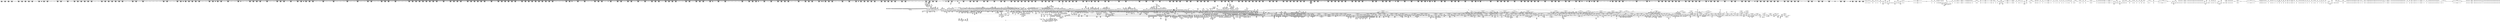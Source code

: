 digraph {
	CE0x46b6d20 [shape=record,shape=Mrecord,label="{CE0x46b6d20|24:_i32,_2088:_%struct.task_struct*,_2472:_%struct.cred*,_:_CRE_1896,1900_|*MultipleSource*|include/linux/ptrace.h,91|Function::task_sid&Arg::task::|Function::current_has_perm&Arg::tsk::|Function::selinux_setprocattr&Arg::p::|Function::may_create_key&Arg::ctx::|security/selinux/hooks.c,5670|Function::ptrace_parent&Arg::task::}"]
	CE0x45be640 [shape=record,shape=Mrecord,label="{CE0x45be640|24:_i32,_2088:_%struct.task_struct*,_2472:_%struct.cred*,_:_CRE_6176,6180_|*MultipleSource*|include/linux/ptrace.h,91|Function::task_sid&Arg::task::|Function::current_has_perm&Arg::tsk::|Function::selinux_setprocattr&Arg::p::|Function::may_create_key&Arg::ctx::|security/selinux/hooks.c,5670|Function::ptrace_parent&Arg::task::}"]
	CE0x457fa90 [shape=record,shape=Mrecord,label="{CE0x457fa90|i64_25|*Constant*|*SummSink*}"]
	CE0x5edc290 [shape=record,shape=Mrecord,label="{CE0x5edc290|__rcu_read_lock:_do.end|*SummSource*}"]
	CE0x5f25010 [shape=record,shape=Mrecord,label="{CE0x5f25010|i8*_undef|*Constant*|*SummSource*}"]
	CE0x45923d0 [shape=record,shape=Mrecord,label="{CE0x45923d0|i64_77|*Constant*|*SummSource*}"]
	CE0x45a3870 [shape=record,shape=Mrecord,label="{CE0x45a3870|24:_i32,_2088:_%struct.task_struct*,_2472:_%struct.cred*,_:_CRE_2616,2648_|*MultipleSource*|include/linux/ptrace.h,91|Function::task_sid&Arg::task::|Function::current_has_perm&Arg::tsk::|Function::selinux_setprocattr&Arg::p::|Function::may_create_key&Arg::ctx::|security/selinux/hooks.c,5670|Function::ptrace_parent&Arg::task::}"]
	CE0x5defe40 [shape=record,shape=Mrecord,label="{CE0x5defe40|i64_75|*Constant*|*SummSink*}"]
	CE0x4700eb0 [shape=record,shape=Mrecord,label="{CE0x4700eb0|24:_i32,_2088:_%struct.task_struct*,_2472:_%struct.cred*,_:_CRE_48,56_|*MultipleSource*|include/linux/ptrace.h,91|Function::task_sid&Arg::task::|Function::current_has_perm&Arg::tsk::|Function::selinux_setprocattr&Arg::p::|Function::may_create_key&Arg::ctx::|security/selinux/hooks.c,5670|Function::ptrace_parent&Arg::task::}"]
	CE0x45d7510 [shape=record,shape=Mrecord,label="{CE0x45d7510|ptrace_parent:_tmp26|include/linux/ptrace.h,92}"]
	CE0x456c040 [shape=record,shape=Mrecord,label="{CE0x456c040|get_current:_tmp2|*SummSource*}"]
	CE0x46de700 [shape=record,shape=Mrecord,label="{CE0x46de700|selinux_setprocattr:_land.lhs.true52|*SummSource*}"]
	CE0x5ed9560 [shape=record,shape=Mrecord,label="{CE0x5ed9560|rcu_read_unlock:_tmp8|include/linux/rcupdate.h,933|*SummSink*}"]
	CE0x5e39b30 [shape=record,shape=Mrecord,label="{CE0x5e39b30|i32_0|*Constant*}"]
	CE0x46e8c90 [shape=record,shape=Mrecord,label="{CE0x46e8c90|current_has_perm:_entry|*SummSink*}"]
	CE0x460e9c0 [shape=record,shape=Mrecord,label="{CE0x460e9c0|selinux_setprocattr:_tmp132|security/selinux/hooks.c,5640}"]
	CE0x5f01b60 [shape=record,shape=Mrecord,label="{CE0x5f01b60|rcu_read_lock:_tmp8|include/linux/rcupdate.h,882}"]
	CE0x5eeb490 [shape=record,shape=Mrecord,label="{CE0x5eeb490|current_sid:_tmp12|security/selinux/hooks.c,218}"]
	CE0x45ad140 [shape=record,shape=Mrecord,label="{CE0x45ad140|24:_i32,_2088:_%struct.task_struct*,_2472:_%struct.cred*,_:_CRE_2918,2919_}"]
	CE0x469eb10 [shape=record,shape=Mrecord,label="{CE0x469eb10|task_sid:_tmp15|security/selinux/hooks.c,208}"]
	CE0x5e37270 [shape=record,shape=Mrecord,label="{CE0x5e37270|get_current:_tmp2}"]
	CE0x45a72e0 [shape=record,shape=Mrecord,label="{CE0x45a72e0|24:_i32,_2088:_%struct.task_struct*,_2472:_%struct.cred*,_:_CRE_2760,2768_|*MultipleSource*|include/linux/ptrace.h,91|Function::task_sid&Arg::task::|Function::current_has_perm&Arg::tsk::|Function::selinux_setprocattr&Arg::p::|Function::may_create_key&Arg::ctx::|security/selinux/hooks.c,5670|Function::ptrace_parent&Arg::task::}"]
	CE0x4630020 [shape=record,shape=Mrecord,label="{CE0x4630020|24:_i32,_2088:_%struct.task_struct*,_2472:_%struct.cred*,_:_CRE_400,408_|*MultipleSource*|include/linux/ptrace.h,91|Function::task_sid&Arg::task::|Function::current_has_perm&Arg::tsk::|Function::selinux_setprocattr&Arg::p::|Function::may_create_key&Arg::ctx::|security/selinux/hooks.c,5670|Function::ptrace_parent&Arg::task::}"]
	CE0x458a280 [shape=record,shape=Mrecord,label="{CE0x458a280|GLOBAL:_rcu_read_lock|*Constant*}"]
	CE0x46e0790 [shape=record,shape=Mrecord,label="{CE0x46e0790|selinux_setprocattr:_if.else96}"]
	CE0x5e0f480 [shape=record,shape=Mrecord,label="{CE0x5e0f480|selinux_setprocattr:_tobool126|security/selinux/hooks.c,5675}"]
	CE0x5de96e0 [shape=record,shape=Mrecord,label="{CE0x5de96e0|i64_71|*Constant*|*SummSource*}"]
	CE0x456edd0 [shape=record,shape=Mrecord,label="{CE0x456edd0|selinux_setprocattr:_tmp77|security/selinux/hooks.c,5600|*SummSink*}"]
	CE0x46cfee0 [shape=record,shape=Mrecord,label="{CE0x46cfee0|rcu_read_lock:_do.body}"]
	CE0x46c7470 [shape=record,shape=Mrecord,label="{CE0x46c7470|get_current:_tmp1|*SummSink*}"]
	CE0x5f22f90 [shape=record,shape=Mrecord,label="{CE0x5f22f90|GLOBAL:_cred_sid|*Constant*}"]
	CE0x5df0580 [shape=record,shape=Mrecord,label="{CE0x5df0580|i64_76|*Constant*}"]
	CE0x5f307a0 [shape=record,shape=Mrecord,label="{CE0x5f307a0|i32_1|*Constant*}"]
	CE0x45aa670 [shape=record,shape=Mrecord,label="{CE0x45aa670|24:_i32,_2088:_%struct.task_struct*,_2472:_%struct.cred*,_:_CRE_2876,2880_|*MultipleSource*|include/linux/ptrace.h,91|Function::task_sid&Arg::task::|Function::current_has_perm&Arg::tsk::|Function::selinux_setprocattr&Arg::p::|Function::may_create_key&Arg::ctx::|security/selinux/hooks.c,5670|Function::ptrace_parent&Arg::task::}"]
	CE0x45b4f00 [shape=record,shape=Mrecord,label="{CE0x45b4f00|24:_i32,_2088:_%struct.task_struct*,_2472:_%struct.cred*,_:_CRE_3056,3064_|*MultipleSource*|include/linux/ptrace.h,91|Function::task_sid&Arg::task::|Function::current_has_perm&Arg::tsk::|Function::selinux_setprocattr&Arg::p::|Function::may_create_key&Arg::ctx::|security/selinux/hooks.c,5670|Function::ptrace_parent&Arg::task::}"]
	CE0x4703a70 [shape=record,shape=Mrecord,label="{CE0x4703a70|selinux_setprocattr:_tmp20|security/selinux/hooks.c,5582}"]
	CE0x5dea2c0 [shape=record,shape=Mrecord,label="{CE0x5dea2c0|selinux_setprocattr:_tmp153|security/selinux/hooks.c,5647|*SummSink*}"]
	CE0x5f039c0 [shape=record,shape=Mrecord,label="{CE0x5f039c0|task_sid:_tmp21|security/selinux/hooks.c,208}"]
	CE0x46b36f0 [shape=record,shape=Mrecord,label="{CE0x46b36f0|24:_i32,_2088:_%struct.task_struct*,_2472:_%struct.cred*,_:_CRE_744,760_|*MultipleSource*|include/linux/ptrace.h,91|Function::task_sid&Arg::task::|Function::current_has_perm&Arg::tsk::|Function::selinux_setprocattr&Arg::p::|Function::may_create_key&Arg::ctx::|security/selinux/hooks.c,5670|Function::ptrace_parent&Arg::task::}"]
	CE0x46301f0 [shape=record,shape=Mrecord,label="{CE0x46301f0|task_sid:_tmp2|*SummSink*}"]
	CE0x5f02360 [shape=record,shape=Mrecord,label="{CE0x5f02360|rcu_read_lock:_tobool1|include/linux/rcupdate.h,882}"]
	CE0x4714930 [shape=record,shape=Mrecord,label="{CE0x4714930|i64_38|*Constant*}"]
	CE0x5f153d0 [shape=record,shape=Mrecord,label="{CE0x5f153d0|__rcu_read_lock:_tmp5|include/linux/rcupdate.h,239|*SummSink*}"]
	CE0x5e18210 [shape=record,shape=Mrecord,label="{CE0x5e18210|selinux_setprocattr:_tmp202|security/selinux/hooks.c,5680|*SummSink*}"]
	CE0x5f08ae0 [shape=record,shape=Mrecord,label="{CE0x5f08ae0|_call_void___preempt_count_add(i32_1)_#10,_!dbg_!27711|include/linux/rcupdate.h,239}"]
	CE0x46f2be0 [shape=record,shape=Mrecord,label="{CE0x46f2be0|selinux_setprocattr:_tmp59|security/selinux/hooks.c,5594|*SummSink*}"]
	CE0x5f04d00 [shape=record,shape=Mrecord,label="{CE0x5f04d00|_call_void___rcu_read_lock()_#10,_!dbg_!27710|include/linux/rcupdate.h,879}"]
	CE0x45c8ca0 [shape=record,shape=Mrecord,label="{CE0x45c8ca0|24:_i32,_2088:_%struct.task_struct*,_2472:_%struct.cred*,_:_CRE_6359,6360_}"]
	CE0x5e15680 [shape=record,shape=Mrecord,label="{CE0x5e15680|selinux_setprocattr:_tmp198|security/selinux/hooks.c,5678|*SummSource*}"]
	CE0x4625240 [shape=record,shape=Mrecord,label="{CE0x4625240|rcu_read_unlock:_tmp14|include/linux/rcupdate.h,933}"]
	CE0x46dab30 [shape=record,shape=Mrecord,label="{CE0x46dab30|selinux_setprocattr:_call22|security/selinux/hooks.c,5587|*SummSink*}"]
	CE0x46b4d40 [shape=record,shape=Mrecord,label="{CE0x46b4d40|24:_i32,_2088:_%struct.task_struct*,_2472:_%struct.cred*,_:_CRE_1816,1817_|*MultipleSource*|include/linux/ptrace.h,91|Function::task_sid&Arg::task::|Function::current_has_perm&Arg::tsk::|Function::selinux_setprocattr&Arg::p::|Function::may_create_key&Arg::ctx::|security/selinux/hooks.c,5670|Function::ptrace_parent&Arg::task::}"]
	CE0x456e570 [shape=record,shape=Mrecord,label="{CE0x456e570|rcu_read_lock:_tmp|*SummSink*}"]
	CE0x5f104c0 [shape=record,shape=Mrecord,label="{CE0x5f104c0|task_sid:_tmp18|security/selinux/hooks.c,208}"]
	CE0x5e04490 [shape=record,shape=Mrecord,label="{CE0x5e04490|i64*_getelementptr_inbounds_(_102_x_i64_,_102_x_i64_*___llvm_gcov_ctr330,_i64_0,_i64_83)|*Constant*}"]
	CE0x46997e0 [shape=record,shape=Mrecord,label="{CE0x46997e0|_call_void_rcu_read_lock()_#10,_!dbg_!27712|security/selinux/hooks.c,207}"]
	CE0x46ce730 [shape=record,shape=Mrecord,label="{CE0x46ce730|avc_has_perm:_tsid|Function::avc_has_perm&Arg::tsid::}"]
	CE0x459e660 [shape=record,shape=Mrecord,label="{CE0x459e660|selinux_setprocattr:_tmp95|security/selinux/hooks.c,5610|*SummSource*}"]
	CE0x5e27f30 [shape=record,shape=Mrecord,label="{CE0x5e27f30|i32_-13|*Constant*}"]
	CE0x4620950 [shape=record,shape=Mrecord,label="{CE0x4620950|i32_934|*Constant*|*SummSource*}"]
	CE0x5f2dc90 [shape=record,shape=Mrecord,label="{CE0x5f2dc90|rcu_read_unlock:_tmp7|include/linux/rcupdate.h,933}"]
	CE0x5e68060 [shape=record,shape=Mrecord,label="{CE0x5e68060|_call_void_mcount()_#3|*SummSource*}"]
	CE0x5eb6bd0 [shape=record,shape=Mrecord,label="{CE0x5eb6bd0|GLOBAL:_ptrace_parent.__warned|Global_var:ptrace_parent.__warned|*SummSink*}"]
	CE0x5eaed90 [shape=record,shape=Mrecord,label="{CE0x5eaed90|i1_true|*Constant*|*SummSource*}"]
	CE0x5f13830 [shape=record,shape=Mrecord,label="{CE0x5f13830|VOIDTB_TE:_CE_80,88_|*MultipleSource*|Function::cred_sid&Arg::cred::|*LoadInst*|security/selinux/hooks.c,208|security/selinux/hooks.c,196}"]
	CE0x5f11ca0 [shape=record,shape=Mrecord,label="{CE0x5f11ca0|_call_void_lockdep_rcu_suspicious(i8*_getelementptr_inbounds_(_25_x_i8_,_25_x_i8_*_.str3,_i32_0,_i32_0),_i32_208,_i8*_getelementptr_inbounds_(_41_x_i8_,_41_x_i8_*_.str44,_i32_0,_i32_0))_#10,_!dbg_!27732|security/selinux/hooks.c,208}"]
	CE0x46b9030 [shape=record,shape=Mrecord,label="{CE0x46b9030|24:_i32,_2088:_%struct.task_struct*,_2472:_%struct.cred*,_:_CRE_1980,1984_|*MultipleSource*|include/linux/ptrace.h,91|Function::task_sid&Arg::task::|Function::current_has_perm&Arg::tsk::|Function::selinux_setprocattr&Arg::p::|Function::may_create_key&Arg::ctx::|security/selinux/hooks.c,5670|Function::ptrace_parent&Arg::task::}"]
	CE0x46a3a40 [shape=record,shape=Mrecord,label="{CE0x46a3a40|task_sid:_real_cred|security/selinux/hooks.c,208}"]
	CE0x45e06d0 [shape=record,shape=Mrecord,label="{CE0x45e06d0|current_sid:_tmp7|security/selinux/hooks.c,218|*SummSource*}"]
	CE0x4698d20 [shape=record,shape=Mrecord,label="{CE0x4698d20|task_sid:_tmp3|*SummSink*}"]
	CE0x5ef24c0 [shape=record,shape=Mrecord,label="{CE0x5ef24c0|get_current:_entry}"]
	CE0x4711a30 [shape=record,shape=Mrecord,label="{CE0x4711a30|_call_void_mcount()_#3|*SummSource*}"]
	CE0x46f2ef0 [shape=record,shape=Mrecord,label="{CE0x46f2ef0|selinux_setprocattr:_tmp60|security/selinux/hooks.c,5594}"]
	CE0x461c0a0 [shape=record,shape=Mrecord,label="{CE0x461c0a0|task_sid:_tmp21|security/selinux/hooks.c,208}"]
	CE0x46d2e30 [shape=record,shape=Mrecord,label="{CE0x46d2e30|selinux_setprocattr:_if.end25}"]
	CE0x46faaa0 [shape=record,shape=Mrecord,label="{CE0x46faaa0|rcu_read_lock:_tmp13|include/linux/rcupdate.h,882|*SummSink*}"]
	CE0x45e9840 [shape=record,shape=Mrecord,label="{CE0x45e9840|ptrace_parent:_call6|include/linux/ptrace.h,92|*SummSink*}"]
	CE0x4555670 [shape=record,shape=Mrecord,label="{CE0x4555670|GLOBAL:_audit_log_start|*Constant*}"]
	CE0x5e22840 [shape=record,shape=Mrecord,label="{CE0x5e22840|selinux_setprocattr:_call140|security/selinux/hooks.c,5688}"]
	CE0x5ed8470 [shape=record,shape=Mrecord,label="{CE0x5ed8470|GLOBAL:_cred_sid|*Constant*|*SummSink*}"]
	CE0x5f08d80 [shape=record,shape=Mrecord,label="{CE0x5f08d80|_call_void___preempt_count_add(i32_1)_#10,_!dbg_!27711|include/linux/rcupdate.h,239|*SummSink*}"]
	CE0x47136b0 [shape=record,shape=Mrecord,label="{CE0x47136b0|selinux_setprocattr:_tmp47}"]
	CE0x45cfcd0 [shape=record,shape=Mrecord,label="{CE0x45cfcd0|24:_i32,_2088:_%struct.task_struct*,_2472:_%struct.cred*,_:_CRE_6616,6624_|*MultipleSource*|include/linux/ptrace.h,91|Function::task_sid&Arg::task::|Function::current_has_perm&Arg::tsk::|Function::selinux_setprocattr&Arg::p::|Function::may_create_key&Arg::ctx::|security/selinux/hooks.c,5670|Function::ptrace_parent&Arg::task::}"]
	CE0x455a050 [shape=record,shape=Mrecord,label="{CE0x455a050|i32_262144|*Constant*|*SummSource*}"]
	CE0x45e28e0 [shape=record,shape=Mrecord,label="{CE0x45e28e0|task_sid:_do.end|*SummSource*}"]
	CE0x5f0edc0 [shape=record,shape=Mrecord,label="{CE0x5f0edc0|rcu_read_lock:_tmp18|include/linux/rcupdate.h,882}"]
	CE0x5f2b840 [shape=record,shape=Mrecord,label="{CE0x5f2b840|rcu_read_unlock:_do.body}"]
	CE0x5ef2cb0 [shape=record,shape=Mrecord,label="{CE0x5ef2cb0|current_sid:_cred|security/selinux/hooks.c,218|*SummSource*}"]
	CE0x5f25160 [shape=record,shape=Mrecord,label="{CE0x5f25160|i8*_undef|*Constant*|*SummSink*}"]
	CE0x5f1c7b0 [shape=record,shape=Mrecord,label="{CE0x5f1c7b0|_call_void_mcount()_#3|*SummSink*}"]
	CE0x5e1e900 [shape=record,shape=Mrecord,label="{CE0x5e1e900|selinux_setprocattr:_tmp212|*SummSource*}"]
	CE0x45c7920 [shape=record,shape=Mrecord,label="{CE0x45c7920|24:_i32,_2088:_%struct.task_struct*,_2472:_%struct.cred*,_:_CRE_6347,6348_}"]
	CE0x5e26430 [shape=record,shape=Mrecord,label="{CE0x5e26430|GLOBAL:_abort_creds|*Constant*}"]
	CE0x5decca0 [shape=record,shape=Mrecord,label="{CE0x5decca0|selinux_setprocattr:_tmp157|security/selinux/hooks.c,5649|*SummSource*}"]
	CE0x5de4d50 [shape=record,shape=Mrecord,label="{CE0x5de4d50|i64*_getelementptr_inbounds_(_102_x_i64_,_102_x_i64_*___llvm_gcov_ctr330,_i64_0,_i64_69)|*Constant*}"]
	CE0x46e6660 [shape=record,shape=Mrecord,label="{CE0x46e6660|rcu_read_lock:_call|include/linux/rcupdate.h,882|*SummSource*}"]
	CE0x5e5c340 [shape=record,shape=Mrecord,label="{CE0x5e5c340|i64*_getelementptr_inbounds_(_4_x_i64_,_4_x_i64_*___llvm_gcov_ctr129,_i64_0,_i64_0)|*Constant*|*SummSource*}"]
	CE0x5e2c970 [shape=record,shape=Mrecord,label="{CE0x5e2c970|_call_void_asm_addl_$1,_%gs:$0_,_*m,ri,*m,_dirflag_,_fpsr_,_flags_(i32*___preempt_count,_i32_%sub,_i32*___preempt_count)_#3,_!dbg_!27717,_!srcloc_!27718|./arch/x86/include/asm/preempt.h,77|*SummSource*}"]
	CE0x46b2880 [shape=record,shape=Mrecord,label="{CE0x46b2880|24:_i32,_2088:_%struct.task_struct*,_2472:_%struct.cred*,_:_CRE_703,704_}"]
	CE0x4701090 [shape=record,shape=Mrecord,label="{CE0x4701090|i64*_getelementptr_inbounds_(_102_x_i64_,_102_x_i64_*___llvm_gcov_ctr330,_i64_0,_i64_12)|*Constant*|*SummSink*}"]
	CE0x462d3a0 [shape=record,shape=Mrecord,label="{CE0x462d3a0|selinux_setprocattr:_tmp146|security/selinux/hooks.c,5645|*SummSink*}"]
	CE0x469de60 [shape=record,shape=Mrecord,label="{CE0x469de60|24:_i32,_2088:_%struct.task_struct*,_2472:_%struct.cred*,_:_CRE_408,416_|*MultipleSource*|include/linux/ptrace.h,91|Function::task_sid&Arg::task::|Function::current_has_perm&Arg::tsk::|Function::selinux_setprocattr&Arg::p::|Function::may_create_key&Arg::ctx::|security/selinux/hooks.c,5670|Function::ptrace_parent&Arg::task::}"]
	CE0x46d43f0 [shape=record,shape=Mrecord,label="{CE0x46d43f0|selinux_setprocattr:_bb}"]
	CE0x5ef1080 [shape=record,shape=Mrecord,label="{CE0x5ef1080|i64*_getelementptr_inbounds_(_11_x_i64_,_11_x_i64_*___llvm_gcov_ctr125,_i64_0,_i64_10)|*Constant*|*SummSource*}"]
	CE0x46a0e20 [shape=record,shape=Mrecord,label="{CE0x46a0e20|24:_i32,_2088:_%struct.task_struct*,_2472:_%struct.cred*,_:_CRE_352,360_|*MultipleSource*|include/linux/ptrace.h,91|Function::task_sid&Arg::task::|Function::current_has_perm&Arg::tsk::|Function::selinux_setprocattr&Arg::p::|Function::may_create_key&Arg::ctx::|security/selinux/hooks.c,5670|Function::ptrace_parent&Arg::task::}"]
	CE0x5e1f9f0 [shape=record,shape=Mrecord,label="{CE0x5e1f9f0|selinux_setprocattr:_tmp214|*SummSource*}"]
	CE0x46e7350 [shape=record,shape=Mrecord,label="{CE0x46e7350|GLOBAL:_current_has_perm|*Constant*}"]
	CE0x4706c40 [shape=record,shape=Mrecord,label="{CE0x4706c40|selinux_setprocattr:_tmp19|security/selinux/hooks.c,5581|*SummSource*}"]
	CE0x5f31cf0 [shape=record,shape=Mrecord,label="{CE0x5f31cf0|GLOBAL:_lock_release|*Constant*}"]
	CE0x462a6e0 [shape=record,shape=Mrecord,label="{CE0x462a6e0|i32_4|*Constant*|*SummSource*}"]
	CE0x5eec3f0 [shape=record,shape=Mrecord,label="{CE0x5eec3f0|current_sid:_tmp12|security/selinux/hooks.c,218|*SummSink*}"]
	CE0x5e3a290 [shape=record,shape=Mrecord,label="{CE0x5e3a290|i64*_getelementptr_inbounds_(_4_x_i64_,_4_x_i64_*___llvm_gcov_ctr135,_i64_0,_i64_0)|*Constant*|*SummSink*}"]
	CE0x5eda9c0 [shape=record,shape=Mrecord,label="{CE0x5eda9c0|__rcu_read_lock:_tmp4|include/linux/rcupdate.h,239}"]
	CE0x45b1da0 [shape=record,shape=Mrecord,label="{CE0x45b1da0|24:_i32,_2088:_%struct.task_struct*,_2472:_%struct.cred*,_:_CRE_2965,2966_}"]
	CE0x4551ab0 [shape=record,shape=Mrecord,label="{CE0x4551ab0|selinux_setprocattr:_cmp61|security/selinux/hooks.c,5607}"]
	CE0x4548060 [shape=record,shape=Mrecord,label="{CE0x4548060|selinux_setprocattr:_if.else8}"]
	CE0x461f8f0 [shape=record,shape=Mrecord,label="{CE0x461f8f0|i32_934|*Constant*}"]
	CE0x45a27d0 [shape=record,shape=Mrecord,label="{CE0x45a27d0|selinux_setprocattr:_tmp140|security/selinux/hooks.c,5643|*SummSource*}"]
	CE0x46a15b0 [shape=record,shape=Mrecord,label="{CE0x46a15b0|ptrace_parent:_if.then}"]
	CE0x5df3b10 [shape=record,shape=Mrecord,label="{CE0x5df3b10|selinux_setprocattr:_tmp167|security/selinux/hooks.c,5655|*SummSink*}"]
	CE0x5f20510 [shape=record,shape=Mrecord,label="{CE0x5f20510|_call_void_lockdep_rcu_suspicious(i8*_getelementptr_inbounds_(_25_x_i8_,_25_x_i8_*_.str3,_i32_0,_i32_0),_i32_208,_i8*_getelementptr_inbounds_(_41_x_i8_,_41_x_i8_*_.str44,_i32_0,_i32_0))_#10,_!dbg_!27732|security/selinux/hooks.c,208}"]
	CE0x46a7fd0 [shape=record,shape=Mrecord,label="{CE0x46a7fd0|__rcu_read_lock:_tmp5|include/linux/rcupdate.h,239|*SummSource*}"]
	CE0x5e36150 [shape=record,shape=Mrecord,label="{CE0x5e36150|__preempt_count_add:_tmp6|./arch/x86/include/asm/preempt.h,73|*SummSource*}"]
	CE0x45f8b10 [shape=record,shape=Mrecord,label="{CE0x45f8b10|rcu_read_lock:_if.then}"]
	CE0x5de9c00 [shape=record,shape=Mrecord,label="{CE0x5de9c00|selinux_setprocattr:_tmp152|security/selinux/hooks.c,5647}"]
	CE0x46cb5a0 [shape=record,shape=Mrecord,label="{CE0x46cb5a0|i8*_getelementptr_inbounds_(_25_x_i8_,_25_x_i8_*_.str45,_i32_0,_i32_0)|*Constant*}"]
	CE0x5f10670 [shape=record,shape=Mrecord,label="{CE0x5f10670|__rcu_read_lock:_tmp7|include/linux/rcupdate.h,240|*SummSink*}"]
	CE0x5ef35d0 [shape=record,shape=Mrecord,label="{CE0x5ef35d0|i32_22|*Constant*}"]
	CE0x46dc420 [shape=record,shape=Mrecord,label="{CE0x46dc420|rcu_read_lock:_tmp4|include/linux/rcupdate.h,882|*SummSink*}"]
	CE0x5ef5580 [shape=record,shape=Mrecord,label="{CE0x5ef5580|current_sid:_tmp24|security/selinux/hooks.c,220|*SummSource*}"]
	CE0x5e00830 [shape=record,shape=Mrecord,label="{CE0x5e00830|i32_8388608|*Constant*}"]
	CE0x454e2c0 [shape=record,shape=Mrecord,label="{CE0x454e2c0|GLOBAL:_capable|*Constant*|*SummSink*}"]
	CE0x5f00fe0 [shape=record,shape=Mrecord,label="{CE0x5f00fe0|i64*_getelementptr_inbounds_(_13_x_i64_,_13_x_i64_*___llvm_gcov_ctr126,_i64_0,_i64_0)|*Constant*}"]
	CE0x4546440 [shape=record,shape=Mrecord,label="{CE0x4546440|i64_28|*Constant*|*SummSource*}"]
	CE0x5df39a0 [shape=record,shape=Mrecord,label="{CE0x5df39a0|selinux_setprocattr:_tmp167|security/selinux/hooks.c,5655|*SummSource*}"]
	CE0x5df8920 [shape=record,shape=Mrecord,label="{CE0x5df8920|_call_void_lockdep_rcu_suspicious(i8*_getelementptr_inbounds_(_25_x_i8_,_25_x_i8_*_.str3,_i32_0,_i32_0),_i32_218,_i8*_getelementptr_inbounds_(_45_x_i8_,_45_x_i8_*_.str12,_i32_0,_i32_0))_#10,_!dbg_!27727|security/selinux/hooks.c,218|*SummSource*}"]
	CE0x5df6760 [shape=record,shape=Mrecord,label="{CE0x5df6760|i8*_getelementptr_inbounds_(_45_x_i8_,_45_x_i8_*_.str12,_i32_0,_i32_0)|*Constant*}"]
	CE0x5ee86b0 [shape=record,shape=Mrecord,label="{CE0x5ee86b0|i64*_getelementptr_inbounds_(_2_x_i64_,_2_x_i64_*___llvm_gcov_ctr131,_i64_0,_i64_1)|*Constant*|*SummSink*}"]
	CE0x45e5140 [shape=record,shape=Mrecord,label="{CE0x45e5140|ptrace_parent:_tmp23|include/linux/ptrace.h,92|*SummSource*}"]
	CE0x5f25b80 [shape=record,shape=Mrecord,label="{CE0x5f25b80|rcu_lock_acquire:___here|*SummSink*}"]
	CE0x46e2620 [shape=record,shape=Mrecord,label="{CE0x46e2620|24:_i32,_2088:_%struct.task_struct*,_2472:_%struct.cred*,_:_CRE_120,128_|*MultipleSource*|include/linux/ptrace.h,91|Function::task_sid&Arg::task::|Function::current_has_perm&Arg::tsk::|Function::selinux_setprocattr&Arg::p::|Function::may_create_key&Arg::ctx::|security/selinux/hooks.c,5670|Function::ptrace_parent&Arg::task::}"]
	CE0x5de5760 [shape=record,shape=Mrecord,label="{CE0x5de5760|i64*_getelementptr_inbounds_(_102_x_i64_,_102_x_i64_*___llvm_gcov_ctr330,_i64_0,_i64_69)|*Constant*|*SummSink*}"]
	CE0x46d8a10 [shape=record,shape=Mrecord,label="{CE0x46d8a10|_call_void_mcount()_#3|*SummSink*}"]
	CE0x4556e10 [shape=record,shape=Mrecord,label="{CE0x4556e10|selinux_setprocattr:_tmp20|security/selinux/hooks.c,5582|*SummSink*}"]
	CE0x45f46c0 [shape=record,shape=Mrecord,label="{CE0x45f46c0|selinux_setprocattr:_tobool5|security/selinux/hooks.c,5580|*SummSink*}"]
	CE0x454ac00 [shape=record,shape=Mrecord,label="{CE0x454ac00|selinux_setprocattr:_return}"]
	CE0x456a930 [shape=record,shape=Mrecord,label="{CE0x456a930|selinux_setprocattr:_arrayidx46|security/selinux/hooks.c,5596}"]
	CE0x45e52e0 [shape=record,shape=Mrecord,label="{CE0x45e52e0|ptrace_parent:_tmp19|include/linux/ptrace.h,92|*SummSource*}"]
	CE0x5f28d70 [shape=record,shape=Mrecord,label="{CE0x5f28d70|task_sid:_tmp11|security/selinux/hooks.c,208}"]
	CE0x45f82e0 [shape=record,shape=Mrecord,label="{CE0x45f82e0|rcu_lock_acquire:_map|Function::rcu_lock_acquire&Arg::map::}"]
	CE0x469c900 [shape=record,shape=Mrecord,label="{CE0x469c900|i32_77|*Constant*}"]
	CE0x5e5e3b0 [shape=record,shape=Mrecord,label="{CE0x5e5e3b0|__preempt_count_add:_tmp6|./arch/x86/include/asm/preempt.h,73}"]
	CE0x4605730 [shape=record,shape=Mrecord,label="{CE0x4605730|i32_2|*Constant*}"]
	CE0x45d6450 [shape=record,shape=Mrecord,label="{CE0x45d6450|ptrace_parent:_tmp2|*LoadInst*|include/linux/ptrace.h,91|*SummSink*}"]
	CE0x5dfb690 [shape=record,shape=Mrecord,label="{CE0x5dfb690|i64*_getelementptr_inbounds_(_102_x_i64_,_102_x_i64_*___llvm_gcov_ctr330,_i64_0,_i64_80)|*Constant*}"]
	CE0x46d29e0 [shape=record,shape=Mrecord,label="{CE0x46d29e0|rcu_read_lock:_tmp5|include/linux/rcupdate.h,882|*SummSink*}"]
	CE0x4710240 [shape=record,shape=Mrecord,label="{CE0x4710240|selinux_setprocattr:_tmp38|security/selinux/hooks.c,5589|*SummSink*}"]
	CE0x5f15850 [shape=record,shape=Mrecord,label="{CE0x5f15850|rcu_lock_acquire:_tmp4|include/linux/rcupdate.h,418|*SummSource*}"]
	CE0x45c6dc0 [shape=record,shape=Mrecord,label="{CE0x45c6dc0|24:_i32,_2088:_%struct.task_struct*,_2472:_%struct.cred*,_:_CRE_6340,6341_}"]
	CE0x4710120 [shape=record,shape=Mrecord,label="{CE0x4710120|i64*_getelementptr_inbounds_(_102_x_i64_,_102_x_i64_*___llvm_gcov_ctr330,_i64_0,_i64_19)|*Constant*|*SummSource*}"]
	CE0x5f07420 [shape=record,shape=Mrecord,label="{CE0x5f07420|i32_0|*Constant*}"]
	CE0x4604360 [shape=record,shape=Mrecord,label="{CE0x4604360|i64*_getelementptr_inbounds_(_102_x_i64_,_102_x_i64_*___llvm_gcov_ctr330,_i64_0,_i64_57)|*Constant*|*SummSource*}"]
	CE0x4599550 [shape=record,shape=Mrecord,label="{CE0x4599550|selinux_setprocattr:_tmp76|security/selinux/hooks.c,5600|*SummSource*}"]
	CE0x5eddab0 [shape=record,shape=Mrecord,label="{CE0x5eddab0|task_sid:_tmp8|security/selinux/hooks.c,208}"]
	CE0x462eaf0 [shape=record,shape=Mrecord,label="{CE0x462eaf0|24:_i32,_2088:_%struct.task_struct*,_2472:_%struct.cred*,_:_CRE_40,44_|*MultipleSource*|include/linux/ptrace.h,91|Function::task_sid&Arg::task::|Function::current_has_perm&Arg::tsk::|Function::selinux_setprocattr&Arg::p::|Function::may_create_key&Arg::ctx::|security/selinux/hooks.c,5670|Function::ptrace_parent&Arg::task::}"]
	CE0x4550830 [shape=record,shape=Mrecord,label="{CE0x4550830|selinux_setprocattr:_arrayidx59|security/selinux/hooks.c,5607}"]
	CE0x5eb5dc0 [shape=record,shape=Mrecord,label="{CE0x5eb5dc0|ptrace_parent:_tmp11|include/linux/ptrace.h,92|*SummSink*}"]
	CE0x5f34800 [shape=record,shape=Mrecord,label="{CE0x5f34800|i64*_getelementptr_inbounds_(_4_x_i64_,_4_x_i64_*___llvm_gcov_ctr128,_i64_0,_i64_0)|*Constant*}"]
	CE0x46a4940 [shape=record,shape=Mrecord,label="{CE0x46a4940|i64*_getelementptr_inbounds_(_13_x_i64_,_13_x_i64_*___llvm_gcov_ctr126,_i64_0,_i64_0)|*Constant*}"]
	CE0x45a1980 [shape=record,shape=Mrecord,label="{CE0x45a1980|may_create_key:_ctx|Function::may_create_key&Arg::ctx::}"]
	CE0x4591540 [shape=record,shape=Mrecord,label="{CE0x4591540|GLOBAL:_current_task|Global_var:current_task}"]
	CE0x45e87c0 [shape=record,shape=Mrecord,label="{CE0x45e87c0|ptrace_parent:_tmp16|include/linux/ptrace.h,92|*SummSource*}"]
	CE0x5e1e400 [shape=record,shape=Mrecord,label="{CE0x5e1e400|i64*_getelementptr_inbounds_(_102_x_i64_,_102_x_i64_*___llvm_gcov_ctr330,_i64_0,_i64_96)|*Constant*|*SummSource*}"]
	CE0x456dff0 [shape=record,shape=Mrecord,label="{CE0x456dff0|i64*_getelementptr_inbounds_(_102_x_i64_,_102_x_i64_*___llvm_gcov_ctr330,_i64_0,_i64_47)|*Constant*|*SummSink*}"]
	CE0x5f32450 [shape=record,shape=Mrecord,label="{CE0x5f32450|rcu_read_unlock:_tmp12|include/linux/rcupdate.h,933}"]
	CE0x45855d0 [shape=record,shape=Mrecord,label="{CE0x45855d0|selinux_setprocattr:_tmp138|security/selinux/hooks.c,5642|*SummSink*}"]
	CE0x5f1f130 [shape=record,shape=Mrecord,label="{CE0x5f1f130|i64_7|*Constant*}"]
	CE0x5f1a730 [shape=record,shape=Mrecord,label="{CE0x5f1a730|_call_void_asm_addl_$1,_%gs:$0_,_*m,ri,*m,_dirflag_,_fpsr_,_flags_(i32*___preempt_count,_i32_%val,_i32*___preempt_count)_#3,_!dbg_!27714,_!srcloc_!27717|./arch/x86/include/asm/preempt.h,72|*SummSource*}"]
	CE0x45a6f70 [shape=record,shape=Mrecord,label="{CE0x45a6f70|24:_i32,_2088:_%struct.task_struct*,_2472:_%struct.cred*,_:_CRE_2752,2760_|*MultipleSource*|include/linux/ptrace.h,91|Function::task_sid&Arg::task::|Function::current_has_perm&Arg::tsk::|Function::selinux_setprocattr&Arg::p::|Function::may_create_key&Arg::ctx::|security/selinux/hooks.c,5670|Function::ptrace_parent&Arg::task::}"]
	CE0x5e2ccc0 [shape=record,shape=Mrecord,label="{CE0x5e2ccc0|_call_void_asm_sideeffect_,_memory_,_dirflag_,_fpsr_,_flags_()_#3,_!dbg_!27711,_!srcloc_!27714|include/linux/rcupdate.h,244|*SummSource*}"]
	CE0x5f0a290 [shape=record,shape=Mrecord,label="{CE0x5f0a290|i64*_getelementptr_inbounds_(_13_x_i64_,_13_x_i64_*___llvm_gcov_ctr126,_i64_0,_i64_0)|*Constant*}"]
	CE0x5dfb330 [shape=record,shape=Mrecord,label="{CE0x5dfb330|selinux_setprocattr:_tmp175|security/selinux/hooks.c,5658|*SummSource*}"]
	CE0x46e3d80 [shape=record,shape=Mrecord,label="{CE0x46e3d80|may_create_key:_tmp|*SummSource*}"]
	CE0x460af50 [shape=record,shape=Mrecord,label="{CE0x460af50|selinux_setprocattr:_tmp129|security/selinux/hooks.c,5639}"]
	CE0x45546b0 [shape=record,shape=Mrecord,label="{CE0x45546b0|selinux_setprocattr:_audit_context|security/selinux/hooks.c,5611|*SummSink*}"]
	CE0x460bac0 [shape=record,shape=Mrecord,label="{CE0x460bac0|selinux_setprocattr:_tmp130|security/selinux/hooks.c,5639|*SummSink*}"]
	CE0x45a0b20 [shape=record,shape=Mrecord,label="{CE0x45a0b20|rcu_read_lock:_tmp9|include/linux/rcupdate.h,882|*SummSink*}"]
	CE0x5ee03f0 [shape=record,shape=Mrecord,label="{CE0x5ee03f0|rcu_read_unlock:_tmp21|include/linux/rcupdate.h,935}"]
	CE0x5e035b0 [shape=record,shape=Mrecord,label="{CE0x5e035b0|selinux_setprocattr:_tmp181|security/selinux/hooks.c,5663}"]
	CE0x5dedeb0 [shape=record,shape=Mrecord,label="{CE0x5dedeb0|selinux_setprocattr:_tmp160|security/selinux/hooks.c,5649|*SummSink*}"]
	CE0x5eed310 [shape=record,shape=Mrecord,label="{CE0x5eed310|__rcu_read_lock:_tmp6|include/linux/rcupdate.h,240}"]
	CE0x45e62d0 [shape=record,shape=Mrecord,label="{CE0x45e62d0|ptrace_parent:_tmp22|include/linux/ptrace.h,92|*SummSource*}"]
	CE0x452fb90 [shape=record,shape=Mrecord,label="{CE0x452fb90|selinux_setprocattr:_tmp113|security/selinux/hooks.c,5627}"]
	CE0x455ada0 [shape=record,shape=Mrecord,label="{CE0x455ada0|i32_10|*Constant*|*SummSink*}"]
	CE0x5e64380 [shape=record,shape=Mrecord,label="{CE0x5e64380|__preempt_count_add:_tmp2|*SummSource*}"]
	CE0x46faee0 [shape=record,shape=Mrecord,label="{CE0x46faee0|selinux_setprocattr:_tmp25|security/selinux/hooks.c,5583|*SummSource*}"]
	CE0x5ef5d50 [shape=record,shape=Mrecord,label="{CE0x5ef5d50|task_sid:_do.end6}"]
	CE0x5e185a0 [shape=record,shape=Mrecord,label="{CE0x5e185a0|selinux_setprocattr:_tmp203|security/selinux/hooks.c,5680}"]
	CE0x45c9c90 [shape=record,shape=Mrecord,label="{CE0x45c9c90|24:_i32,_2088:_%struct.task_struct*,_2472:_%struct.cred*,_:_CRE_6400,6408_|*MultipleSource*|include/linux/ptrace.h,91|Function::task_sid&Arg::task::|Function::current_has_perm&Arg::tsk::|Function::selinux_setprocattr&Arg::p::|Function::may_create_key&Arg::ctx::|security/selinux/hooks.c,5670|Function::ptrace_parent&Arg::task::}"]
	CE0x46e39c0 [shape=record,shape=Mrecord,label="{CE0x46e39c0|selinux_setprocattr:_if.end114|*SummSource*}"]
	CE0x46a63d0 [shape=record,shape=Mrecord,label="{CE0x46a63d0|task_sid:_tmp14|security/selinux/hooks.c,208|*SummSource*}"]
	CE0x4701e10 [shape=record,shape=Mrecord,label="{CE0x4701e10|i64*_getelementptr_inbounds_(_2_x_i64_,_2_x_i64_*___llvm_gcov_ctr136,_i64_0,_i64_0)|*Constant*|*SummSource*}"]
	CE0x453e7b0 [shape=record,shape=Mrecord,label="{CE0x453e7b0|selinux_setprocattr:_if.else}"]
	CE0x45e6d70 [shape=record,shape=Mrecord,label="{CE0x45e6d70|ptrace_parent:_tmp23|include/linux/ptrace.h,92|*SummSink*}"]
	CE0x455ac30 [shape=record,shape=Mrecord,label="{CE0x455ac30|i32_10|*Constant*|*SummSource*}"]
	CE0x46d6130 [shape=record,shape=Mrecord,label="{CE0x46d6130|task_sid:_if.end}"]
	CE0x5e24e30 [shape=record,shape=Mrecord,label="{CE0x5e24e30|i64*_getelementptr_inbounds_(_102_x_i64_,_102_x_i64_*___llvm_gcov_ctr330,_i64_0,_i64_100)|*Constant*|*SummSink*}"]
	CE0x5e41a80 [shape=record,shape=Mrecord,label="{CE0x5e41a80|_ret_void,_!dbg_!27720|./arch/x86/include/asm/preempt.h,78|*SummSource*}"]
	CE0x453ef30 [shape=record,shape=Mrecord,label="{CE0x453ef30|selinux_setprocattr:_tmp84|security/selinux/hooks.c,5601|*SummSource*}"]
	CE0x45eb240 [shape=record,shape=Mrecord,label="{CE0x45eb240|i32_51|*Constant*|*SummSource*}"]
	CE0x46daf50 [shape=record,shape=Mrecord,label="{CE0x46daf50|i8*_getelementptr_inbounds_(_42_x_i8_,_42_x_i8_*_.str46,_i32_0,_i32_0)|*Constant*|*SummSink*}"]
	CE0x45cd390 [shape=record,shape=Mrecord,label="{CE0x45cd390|24:_i32,_2088:_%struct.task_struct*,_2472:_%struct.cred*,_:_CRE_6512,6520_|*MultipleSource*|include/linux/ptrace.h,91|Function::task_sid&Arg::task::|Function::current_has_perm&Arg::tsk::|Function::selinux_setprocattr&Arg::p::|Function::may_create_key&Arg::ctx::|security/selinux/hooks.c,5670|Function::ptrace_parent&Arg::task::}"]
	CE0x4696bf0 [shape=record,shape=Mrecord,label="{CE0x4696bf0|__preempt_count_sub:_tmp2}"]
	CE0x45600d0 [shape=record,shape=Mrecord,label="{CE0x45600d0|selinux_setprocattr:_tmp30|security/selinux/hooks.c,5585|*SummSink*}"]
	CE0x4703b60 [shape=record,shape=Mrecord,label="{CE0x4703b60|selinux_setprocattr:_tmp20|security/selinux/hooks.c,5582|*SummSource*}"]
	CE0x456eb50 [shape=record,shape=Mrecord,label="{CE0x456eb50|selinux_setprocattr:_tmp77|security/selinux/hooks.c,5600}"]
	CE0x5ed5c60 [shape=record,shape=Mrecord,label="{CE0x5ed5c60|i64*_getelementptr_inbounds_(_13_x_i64_,_13_x_i64_*___llvm_gcov_ctr126,_i64_0,_i64_11)|*Constant*}"]
	CE0x5ee7fd0 [shape=record,shape=Mrecord,label="{CE0x5ee7fd0|GLOBAL:___preempt_count_add|*Constant*|*SummSink*}"]
	CE0x5e157f0 [shape=record,shape=Mrecord,label="{CE0x5e157f0|selinux_setprocattr:_tmp198|security/selinux/hooks.c,5678|*SummSink*}"]
	CE0x45f98c0 [shape=record,shape=Mrecord,label="{CE0x45f98c0|selinux_setprocattr:_if.else88|*SummSource*}"]
	CE0x460e310 [shape=record,shape=Mrecord,label="{CE0x460e310|i64_62|*Constant*}"]
	CE0x45c0f80 [shape=record,shape=Mrecord,label="{CE0x45c0f80|24:_i32,_2088:_%struct.task_struct*,_2472:_%struct.cred*,_:_CRE_6264,6280_|*MultipleSource*|include/linux/ptrace.h,91|Function::task_sid&Arg::task::|Function::current_has_perm&Arg::tsk::|Function::selinux_setprocattr&Arg::p::|Function::may_create_key&Arg::ctx::|security/selinux/hooks.c,5670|Function::ptrace_parent&Arg::task::}"]
	CE0x4632830 [shape=record,shape=Mrecord,label="{CE0x4632830|selinux_setprocattr:_tmp114|security/selinux/hooks.c,5627|*SummSink*}"]
	CE0x5e06580 [shape=record,shape=Mrecord,label="{CE0x5e06580|_ret_void,_!dbg_!27735|include/linux/rcupdate.h,884|*SummSink*}"]
	CE0x46d0180 [shape=record,shape=Mrecord,label="{CE0x46d0180|i64*_getelementptr_inbounds_(_11_x_i64_,_11_x_i64_*___llvm_gcov_ctr127,_i64_0,_i64_0)|*Constant*}"]
	CE0x46a7770 [shape=record,shape=Mrecord,label="{CE0x46a7770|ptrace_parent:_return|*SummSink*}"]
	CE0x5edcd50 [shape=record,shape=Mrecord,label="{CE0x5edcd50|rcu_read_unlock:_do.end}"]
	CE0x46378a0 [shape=record,shape=Mrecord,label="{CE0x46378a0|128:_i8*,_:_CRE_168,176_|*MultipleSource*|security/selinux/hooks.c,5625|security/selinux/hooks.c,5635}"]
	CE0x5e14390 [shape=record,shape=Mrecord,label="{CE0x5e14390|i64_90|*Constant*}"]
	CE0x5df7a50 [shape=record,shape=Mrecord,label="{CE0x5df7a50|current_sid:_tmp15|security/selinux/hooks.c,218}"]
	CE0x4705660 [shape=record,shape=Mrecord,label="{CE0x4705660|get_current:_tmp|*SummSource*}"]
	CE0x462cae0 [shape=record,shape=Mrecord,label="{CE0x462cae0|i64_68|*Constant*|*SummSource*}"]
	CE0x46dc110 [shape=record,shape=Mrecord,label="{CE0x46dc110|selinux_setprocattr:_land.lhs.true52}"]
	CE0x46f7e70 [shape=record,shape=Mrecord,label="{CE0x46f7e70|selinux_setprocattr:_tmp2|security/selinux/hooks.c,5567}"]
	CE0x4558150 [shape=record,shape=Mrecord,label="{CE0x4558150|i64_13|*Constant*|*SummSource*}"]
	CE0x460e4f0 [shape=record,shape=Mrecord,label="{CE0x460e4f0|selinux_setprocattr:_tmp131|security/selinux/hooks.c,5640}"]
	CE0x45877d0 [shape=record,shape=Mrecord,label="{CE0x45877d0|i32_1401|*Constant*|*SummSource*}"]
	CE0x4637c00 [shape=record,shape=Mrecord,label="{CE0x4637c00|selinux_setprocattr:_tmp115|security/selinux/hooks.c,5635|*SummSource*}"]
	CE0x5eb35d0 [shape=record,shape=Mrecord,label="{CE0x5eb35d0|ptrace_parent:_retval.0}"]
	CE0x5f1d2c0 [shape=record,shape=Mrecord,label="{CE0x5f1d2c0|task_sid:_if.then}"]
	CE0x46fa760 [shape=record,shape=Mrecord,label="{CE0x46fa760|i64_6|*Constant*|*SummSource*}"]
	CE0x5ead680 [shape=record,shape=Mrecord,label="{CE0x5ead680|GLOBAL:___llvm_gcov_ctr164|Global_var:__llvm_gcov_ctr164}"]
	CE0x46d2880 [shape=record,shape=Mrecord,label="{CE0x46d2880|rcu_read_lock:_tmp5|include/linux/rcupdate.h,882|*SummSource*}"]
	CE0x5f1bfd0 [shape=record,shape=Mrecord,label="{CE0x5f1bfd0|i64*_getelementptr_inbounds_(_2_x_i64_,_2_x_i64_*___llvm_gcov_ctr131,_i64_0,_i64_0)|*Constant*|*SummSink*}"]
	CE0x5eb6920 [shape=record,shape=Mrecord,label="{CE0x5eb6920|GLOBAL:_ptrace_parent.__warned|Global_var:ptrace_parent.__warned}"]
	CE0x470ed70 [shape=record,shape=Mrecord,label="{CE0x470ed70|selinux_setprocattr:_tmp17|security/selinux/hooks.c,5580|*SummSink*}"]
	CE0x5eeaa50 [shape=record,shape=Mrecord,label="{CE0x5eeaa50|_call_void_lock_acquire(%struct.lockdep_map*_%map,_i32_0,_i32_0,_i32_2,_i32_0,_%struct.lockdep_map*_null,_i64_ptrtoint_(i8*_blockaddress(_rcu_lock_acquire,_%__here)_to_i64))_#10,_!dbg_!27716|include/linux/rcupdate.h,418|*SummSource*}"]
	CE0x5e22020 [shape=record,shape=Mrecord,label="{CE0x5e22020|selinux_setprocattr:_tmp218|security/selinux/hooks.c,5688|*SummSource*}"]
	CE0x5e30d20 [shape=record,shape=Mrecord,label="{CE0x5e30d20|rcu_lock_release:_tmp3}"]
	CE0x4562ff0 [shape=record,shape=Mrecord,label="{CE0x4562ff0|selinux_setprocattr:_tmp94|security/selinux/hooks.c,5610}"]
	CE0x4610fc0 [shape=record,shape=Mrecord,label="{CE0x4610fc0|selinux_setprocattr:_tmp99|security/selinux/hooks.c,5618|*SummSink*}"]
	CE0x5ede030 [shape=record,shape=Mrecord,label="{CE0x5ede030|task_sid:_tmp7|security/selinux/hooks.c,208|*SummSource*}"]
	CE0x5f11040 [shape=record,shape=Mrecord,label="{CE0x5f11040|rcu_read_lock:_tmp6|include/linux/rcupdate.h,882}"]
	CE0x46ce280 [shape=record,shape=Mrecord,label="{CE0x46ce280|i64*_getelementptr_inbounds_(_102_x_i64_,_102_x_i64_*___llvm_gcov_ctr330,_i64_0,_i64_21)|*Constant*|*SummSource*}"]
	CE0x45ff340 [shape=record,shape=Mrecord,label="{CE0x45ff340|rcu_read_lock:_tmp3|*SummSource*}"]
	CE0x5e06c00 [shape=record,shape=Mrecord,label="{CE0x5e06c00|selinux_setprocattr:_call121|security/selinux/hooks.c,5670}"]
	CE0x5f23b60 [shape=record,shape=Mrecord,label="{CE0x5f23b60|task_sid:_do.body5}"]
	CE0x46bce80 [shape=record,shape=Mrecord,label="{CE0x46bce80|24:_i32,_2088:_%struct.task_struct*,_2472:_%struct.cred*,_:_CRE_2120,2128_|*MultipleSource*|include/linux/ptrace.h,91|Function::task_sid&Arg::task::|Function::current_has_perm&Arg::tsk::|Function::selinux_setprocattr&Arg::p::|Function::may_create_key&Arg::ctx::|security/selinux/hooks.c,5670|Function::ptrace_parent&Arg::task::}"]
	CE0x4561330 [shape=record,shape=Mrecord,label="{CE0x4561330|VOIDTB_TE_array:_GCR_.str71_private_unnamed_addr_constant_8_x_i8_c_current_00_,_align_1:_elem_0:default:}"]
	CE0x46a5e60 [shape=record,shape=Mrecord,label="{CE0x46a5e60|ptrace_parent:_land.lhs.true|*SummSink*}"]
	CE0x5e31650 [shape=record,shape=Mrecord,label="{CE0x5e31650|i64*_getelementptr_inbounds_(_4_x_i64_,_4_x_i64_*___llvm_gcov_ctr133,_i64_0,_i64_1)|*Constant*}"]
	CE0x45e9590 [shape=record,shape=Mrecord,label="{CE0x45e9590|ptrace_parent:_call6|include/linux/ptrace.h,92}"]
	CE0x5e124f0 [shape=record,shape=Mrecord,label="{CE0x5e124f0|selinux_setprocattr:_tmp195|security/selinux/hooks.c,5676|*SummSource*}"]
	CE0x45ac920 [shape=record,shape=Mrecord,label="{CE0x45ac920|24:_i32,_2088:_%struct.task_struct*,_2472:_%struct.cred*,_:_CRE_2913,2914_}"]
	CE0x4541f10 [shape=record,shape=Mrecord,label="{CE0x4541f10|selinux_setprocattr:_error.2}"]
	CE0x5e32160 [shape=record,shape=Mrecord,label="{CE0x5e32160|get_current:_bb}"]
	CE0x45b18c0 [shape=record,shape=Mrecord,label="{CE0x45b18c0|24:_i32,_2088:_%struct.task_struct*,_2472:_%struct.cred*,_:_CRE_2962,2963_}"]
	CE0x46f76b0 [shape=record,shape=Mrecord,label="{CE0x46f76b0|selinux_setprocattr:_tmp4|security/selinux/hooks.c,5567|*SummSource*}"]
	CE0x5ead9e0 [shape=record,shape=Mrecord,label="{CE0x5ead9e0|i64*_getelementptr_inbounds_(_17_x_i64_,_17_x_i64_*___llvm_gcov_ctr164,_i64_0,_i64_3)|*Constant*|*SummSink*}"]
	CE0x5f09610 [shape=record,shape=Mrecord,label="{CE0x5f09610|i32_2|*Constant*}"]
	CE0x46ac560 [shape=record,shape=Mrecord,label="{CE0x46ac560|24:_i32,_2088:_%struct.task_struct*,_2472:_%struct.cred*,_:_CRE_536,544_|*MultipleSource*|include/linux/ptrace.h,91|Function::task_sid&Arg::task::|Function::current_has_perm&Arg::tsk::|Function::selinux_setprocattr&Arg::p::|Function::may_create_key&Arg::ctx::|security/selinux/hooks.c,5670|Function::ptrace_parent&Arg::task::}"]
	CE0x46044f0 [shape=record,shape=Mrecord,label="{CE0x46044f0|selinux_setprocattr:_tmp122|security/selinux/hooks.c,5637|*SummSink*}"]
	CE0x5e0cc60 [shape=record,shape=Mrecord,label="{CE0x5e0cc60|selinux_setprocattr:_call124|security/selinux/hooks.c,5672|*SummSource*}"]
	CE0x45f3780 [shape=record,shape=Mrecord,label="{CE0x45f3780|i64_53|*Constant*|*SummSource*}"]
	CE0x5f28220 [shape=record,shape=Mrecord,label="{CE0x5f28220|GLOBAL:_task_sid.__warned|Global_var:task_sid.__warned}"]
	CE0x5e14970 [shape=record,shape=Mrecord,label="{CE0x5e14970|i64_89|*Constant*|*SummSource*}"]
	CE0x5e36c60 [shape=record,shape=Mrecord,label="{CE0x5e36c60|_call_void_asm_addl_$1,_%gs:$0_,_*m,ri,*m,_dirflag_,_fpsr_,_flags_(i32*___preempt_count,_i32_%val,_i32*___preempt_count)_#3,_!dbg_!27714,_!srcloc_!27717|./arch/x86/include/asm/preempt.h,72}"]
	CE0x45fcc20 [shape=record,shape=Mrecord,label="{CE0x45fcc20|rcu_read_unlock:_tobool1|include/linux/rcupdate.h,933|*SummSink*}"]
	CE0x455ec30 [shape=record,shape=Mrecord,label="{CE0x455ec30|ptrace_parent:_tmp25|include/linux/ptrace.h,92}"]
	CE0x45f3400 [shape=record,shape=Mrecord,label="{CE0x45f3400|selinux_setprocattr:_tobool78|security/selinux/hooks.c,5626|*SummSink*}"]
	CE0x4596fa0 [shape=record,shape=Mrecord,label="{CE0x4596fa0|selinux_setprocattr:_tmp56|security/selinux/hooks.c,5594}"]
	CE0x5dfe300 [shape=record,shape=Mrecord,label="{CE0x5dfe300|selinux_setprocattr:_tmp178|security/selinux/hooks.c,5661|*SummSink*}"]
	CE0x45e7970 [shape=record,shape=Mrecord,label="{CE0x45e7970|ptrace_parent:_tmp6|include/linux/ptrace.h,91|*SummSink*}"]
	CE0x462ab00 [shape=record,shape=Mrecord,label="{CE0x462ab00|selinux_setprocattr:_keycreate_sid|security/selinux/hooks.c,5644}"]
	CE0x4622840 [shape=record,shape=Mrecord,label="{CE0x4622840|rcu_read_unlock:_tmp12|include/linux/rcupdate.h,933|*SummSource*}"]
	CE0x45b2f80 [shape=record,shape=Mrecord,label="{CE0x45b2f80|24:_i32,_2088:_%struct.task_struct*,_2472:_%struct.cred*,_:_CRE_2976,2980_|*MultipleSource*|include/linux/ptrace.h,91|Function::task_sid&Arg::task::|Function::current_has_perm&Arg::tsk::|Function::selinux_setprocattr&Arg::p::|Function::may_create_key&Arg::ctx::|security/selinux/hooks.c,5670|Function::ptrace_parent&Arg::task::}"]
	CE0x5eb4eb0 [shape=record,shape=Mrecord,label="{CE0x5eb4eb0|ptrace_parent:_call|include/linux/ptrace.h,92|*SummSink*}"]
	CE0x4608e30 [shape=record,shape=Mrecord,label="{CE0x4608e30|selinux_setprocattr:_tmp125|security/selinux/hooks.c,5638|*SummSource*}"]
	CE0x5ed5140 [shape=record,shape=Mrecord,label="{CE0x5ed5140|task_sid:_tmp23|security/selinux/hooks.c,208}"]
	CE0x4637a50 [shape=record,shape=Mrecord,label="{CE0x4637a50|selinux_setprocattr:_tmp115|security/selinux/hooks.c,5635}"]
	CE0x462a5d0 [shape=record,shape=Mrecord,label="{CE0x462a5d0|i32_4|*Constant*}"]
	CE0x5e218b0 [shape=record,shape=Mrecord,label="{CE0x5e218b0|selinux_setprocattr:_tmp218|security/selinux/hooks.c,5688|*SummSink*}"]
	CE0x46a00f0 [shape=record,shape=Mrecord,label="{CE0x46a00f0|task_sid:_tmp16|security/selinux/hooks.c,208|*SummSink*}"]
	CE0x5ed9bd0 [shape=record,shape=Mrecord,label="{CE0x5ed9bd0|rcu_read_unlock:_if.then|*SummSink*}"]
	CE0x46e43e0 [shape=record,shape=Mrecord,label="{CE0x46e43e0|i64*_getelementptr_inbounds_(_2_x_i64_,_2_x_i64_*___llvm_gcov_ctr136,_i64_0,_i64_1)|*Constant*|*SummSource*}"]
	CE0x4702a40 [shape=record,shape=Mrecord,label="{CE0x4702a40|selinux_setprocattr:_if.end125}"]
	CE0x4586a30 [shape=record,shape=Mrecord,label="{CE0x4586a30|_call_void_mcount()_#3}"]
	CE0x4592440 [shape=record,shape=Mrecord,label="{CE0x4592440|i64_77|*Constant*|*SummSink*}"]
	CE0x45e1f30 [shape=record,shape=Mrecord,label="{CE0x45e1f30|GLOBAL:___llvm_gcov_ctr132|Global_var:__llvm_gcov_ctr132|*SummSink*}"]
	CE0x5f03c30 [shape=record,shape=Mrecord,label="{CE0x5f03c30|__rcu_read_unlock:_tmp|*SummSource*}"]
	CE0x45a4d10 [shape=record,shape=Mrecord,label="{CE0x45a4d10|24:_i32,_2088:_%struct.task_struct*,_2472:_%struct.cred*,_:_CRE_2688,2692_|*MultipleSource*|include/linux/ptrace.h,91|Function::task_sid&Arg::task::|Function::current_has_perm&Arg::tsk::|Function::selinux_setprocattr&Arg::p::|Function::may_create_key&Arg::ctx::|security/selinux/hooks.c,5670|Function::ptrace_parent&Arg::task::}"]
	CE0x45e1270 [shape=record,shape=Mrecord,label="{CE0x45e1270|task_sid:_call3|security/selinux/hooks.c,208}"]
	CE0x5e02d60 [shape=record,shape=Mrecord,label="{CE0x5e02d60|selinux_setprocattr:_tmp179|security/selinux/hooks.c,5663|*SummSink*}"]
	"CONST[source:1(input),value:2(dynamic)][purpose:{subject}]"
	CE0x45d1f30 [shape=record,shape=Mrecord,label="{CE0x45d1f30|24:_i32,_2088:_%struct.task_struct*,_2472:_%struct.cred*,_:_CRE_6680,6684_|*MultipleSource*|include/linux/ptrace.h,91|Function::task_sid&Arg::task::|Function::current_has_perm&Arg::tsk::|Function::selinux_setprocattr&Arg::p::|Function::may_create_key&Arg::ctx::|security/selinux/hooks.c,5670|Function::ptrace_parent&Arg::task::}"]
	CE0x47101d0 [shape=record,shape=Mrecord,label="{CE0x47101d0|i64*_getelementptr_inbounds_(_102_x_i64_,_102_x_i64_*___llvm_gcov_ctr330,_i64_0,_i64_19)|*Constant*|*SummSink*}"]
	CE0x452f140 [shape=record,shape=Mrecord,label="{CE0x452f140|selinux_setprocattr:_tmp111|security/selinux/hooks.c,5626|*SummSource*}"]
	CE0x461e4e0 [shape=record,shape=Mrecord,label="{CE0x461e4e0|current_sid:_tmp1|*SummSource*}"]
	CE0x45d4150 [shape=record,shape=Mrecord,label="{CE0x45d4150|24:_i32,_2088:_%struct.task_struct*,_2472:_%struct.cred*,_:_CRE_10592,10600_|*MultipleSource*|include/linux/ptrace.h,91|Function::task_sid&Arg::task::|Function::current_has_perm&Arg::tsk::|Function::selinux_setprocattr&Arg::p::|Function::may_create_key&Arg::ctx::|security/selinux/hooks.c,5670|Function::ptrace_parent&Arg::task::}"]
	CE0x470ba10 [shape=record,shape=Mrecord,label="{CE0x470ba10|rcu_read_lock:_do.end|*SummSource*}"]
	CE0x5f037b0 [shape=record,shape=Mrecord,label="{CE0x5f037b0|task_sid:_tmp20|security/selinux/hooks.c,208}"]
	CE0x5f06930 [shape=record,shape=Mrecord,label="{CE0x5f06930|task_sid:_do.end}"]
	CE0x45fa6f0 [shape=record,shape=Mrecord,label="{CE0x45fa6f0|i64_8|*Constant*}"]
	CE0x5f27980 [shape=record,shape=Mrecord,label="{CE0x5f27980|GLOBAL:___llvm_gcov_ctr126|Global_var:__llvm_gcov_ctr126}"]
	CE0x5e27510 [shape=record,shape=Mrecord,label="{CE0x5e27510|selinux_setprocattr:_tmp222|security/selinux/hooks.c,5694|*SummSink*}"]
	CE0x4535c60 [shape=record,shape=Mrecord,label="{CE0x4535c60|selinux_setprocattr:_if.then6|*SummSource*}"]
	CE0x5f05a60 [shape=record,shape=Mrecord,label="{CE0x5f05a60|task_sid:_if.end}"]
	CE0x46dc660 [shape=record,shape=Mrecord,label="{CE0x46dc660|selinux_setprocattr:_tmp9|security/selinux/hooks.c,5578|*SummSink*}"]
	CE0x5bfb750 [shape=record,shape=Mrecord,label="{CE0x5bfb750|selinux_setprocattr:_if.end69|*SummSource*}"]
	CE0x4703330 [shape=record,shape=Mrecord,label="{CE0x4703330|GLOBAL:_get_current|*Constant*|*SummSink*}"]
	CE0x46212a0 [shape=record,shape=Mrecord,label="{CE0x46212a0|i8*_getelementptr_inbounds_(_44_x_i8_,_44_x_i8_*_.str47,_i32_0,_i32_0)|*Constant*|*SummSink*}"]
	CE0x5e207c0 [shape=record,shape=Mrecord,label="{CE0x5e207c0|selinux_setprocattr:_tmp217|security/selinux/hooks.c,5688|*SummSource*}"]
	CE0x4549490 [shape=record,shape=Mrecord,label="{CE0x4549490|get_current:_tmp2|*SummSink*}"]
	CE0x45cb130 [shape=record,shape=Mrecord,label="{CE0x45cb130|24:_i32,_2088:_%struct.task_struct*,_2472:_%struct.cred*,_:_CRE_6456,6464_|*MultipleSource*|include/linux/ptrace.h,91|Function::task_sid&Arg::task::|Function::current_has_perm&Arg::tsk::|Function::selinux_setprocattr&Arg::p::|Function::may_create_key&Arg::ctx::|security/selinux/hooks.c,5670|Function::ptrace_parent&Arg::task::}"]
	CE0x5f3c150 [shape=record,shape=Mrecord,label="{CE0x5f3c150|rcu_lock_acquire:___here}"]
	CE0x4606610 [shape=record,shape=Mrecord,label="{CE0x4606610|4:_i32,_8:_i32,_12:_i32,_16:_i32,_20:_i32,_:_CMRE_4,8_|*MultipleSource*|security/selinux/hooks.c,5635|security/selinux/hooks.c,5635|security/selinux/hooks.c,5637}"]
	CE0x45964b0 [shape=record,shape=Mrecord,label="{CE0x45964b0|selinux_setprocattr:_tmp54|security/selinux/hooks.c,5594}"]
	CE0x4581590 [shape=record,shape=Mrecord,label="{CE0x4581590|selinux_setprocattr:_tmp89|security/selinux/hooks.c,5607}"]
	CE0x46dd7d0 [shape=record,shape=Mrecord,label="{CE0x46dd7d0|selinux_setprocattr:_call3|security/selinux/hooks.c,5579|*SummSource*}"]
	CE0x470d290 [shape=record,shape=Mrecord,label="{CE0x470d290|i64*_getelementptr_inbounds_(_2_x_i64_,_2_x_i64_*___llvm_gcov_ctr98,_i64_0,_i64_0)|*Constant*}"]
	CE0x5de9d20 [shape=record,shape=Mrecord,label="{CE0x5de9d20|selinux_setprocattr:_tmp152|security/selinux/hooks.c,5647|*SummSource*}"]
	CE0x4584870 [shape=record,shape=Mrecord,label="{CE0x4584870|selinux_setprocattr:_tmp136|security/selinux/hooks.c,5642}"]
	CE0x5ed8930 [shape=record,shape=Mrecord,label="{CE0x5ed8930|cred_sid:_cred|Function::cred_sid&Arg::cred::}"]
	CE0x5f26750 [shape=record,shape=Mrecord,label="{CE0x5f26750|i64*_getelementptr_inbounds_(_4_x_i64_,_4_x_i64_*___llvm_gcov_ctr128,_i64_0,_i64_0)|*Constant*|*SummSink*}"]
	CE0x5f35ca0 [shape=record,shape=Mrecord,label="{CE0x5f35ca0|rcu_read_unlock:_tmp3}"]
	CE0x4699d00 [shape=record,shape=Mrecord,label="{CE0x4699d00|24:_i32,_2088:_%struct.task_struct*,_2472:_%struct.cred*,_:_CRE_224,232_|*MultipleSource*|include/linux/ptrace.h,91|Function::task_sid&Arg::task::|Function::current_has_perm&Arg::tsk::|Function::selinux_setprocattr&Arg::p::|Function::may_create_key&Arg::ctx::|security/selinux/hooks.c,5670|Function::ptrace_parent&Arg::task::}"]
	CE0x4635da0 [shape=record,shape=Mrecord,label="{CE0x4635da0|128:_i8*,_:_CRE_48,52_|*MultipleSource*|security/selinux/hooks.c,5625|security/selinux/hooks.c,5635}"]
	CE0x4706180 [shape=record,shape=Mrecord,label="{CE0x4706180|i64_1|*Constant*|*SummSink*}"]
	CE0x4544fc0 [shape=record,shape=Mrecord,label="{CE0x4544fc0|selinux_setprocattr:_tobool32|security/selinux/hooks.c,5594}"]
	CE0x4705970 [shape=record,shape=Mrecord,label="{CE0x4705970|selinux_setprocattr:_tmp5|security/selinux/hooks.c,5567|*SummSource*}"]
	CE0x5ee1f40 [shape=record,shape=Mrecord,label="{CE0x5ee1f40|rcu_lock_release:_entry|*SummSink*}"]
	CE0x5f27180 [shape=record,shape=Mrecord,label="{CE0x5f27180|rcu_lock_acquire:_tmp7}"]
	CE0x5e67d00 [shape=record,shape=Mrecord,label="{CE0x5e67d00|__preempt_count_add:_do.body|*SummSource*}"]
	CE0x5f1d230 [shape=record,shape=Mrecord,label="{CE0x5f1d230|task_sid:_land.lhs.true}"]
	CE0x45f4ed0 [shape=record,shape=Mrecord,label="{CE0x45f4ed0|selinux_setprocattr:_if.else100|*SummSink*}"]
	CE0x45fd630 [shape=record,shape=Mrecord,label="{CE0x45fd630|GLOBAL:___llvm_gcov_ctr127|Global_var:__llvm_gcov_ctr127|*SummSource*}"]
	CE0x455e820 [shape=record,shape=Mrecord,label="{CE0x455e820|i8*_getelementptr_inbounds_(_41_x_i8_,_41_x_i8_*_.str44,_i32_0,_i32_0)|*Constant*|*SummSink*}"]
	CE0x5ef1a20 [shape=record,shape=Mrecord,label="{CE0x5ef1a20|current_sid:_tmp20|security/selinux/hooks.c,218|*SummSink*}"]
	CE0x5e361c0 [shape=record,shape=Mrecord,label="{CE0x5e361c0|__preempt_count_add:_tmp6|./arch/x86/include/asm/preempt.h,73|*SummSink*}"]
	CE0x45fa850 [shape=record,shape=Mrecord,label="{CE0x45fa850|i64_8|*Constant*|*SummSource*}"]
	CE0x45af500 [shape=record,shape=Mrecord,label="{CE0x45af500|24:_i32,_2088:_%struct.task_struct*,_2472:_%struct.cred*,_:_CRE_2940,2941_}"]
	CE0x5df2110 [shape=record,shape=Mrecord,label="{CE0x5df2110|selinux_setprocattr:_tmp166|security/selinux/hooks.c,5654}"]
	CE0x46d5a20 [shape=record,shape=Mrecord,label="{CE0x46d5a20|i64*_getelementptr_inbounds_(_13_x_i64_,_13_x_i64_*___llvm_gcov_ctr126,_i64_0,_i64_8)|*Constant*|*SummSource*}"]
	CE0x5e06a20 [shape=record,shape=Mrecord,label="{CE0x5e06a20|rcu_read_lock:_entry|*SummSink*}"]
	CE0x45c3ea0 [shape=record,shape=Mrecord,label="{CE0x45c3ea0|24:_i32,_2088:_%struct.task_struct*,_2472:_%struct.cred*,_:_CRE_6311,6312_}"]
	CE0x5e1f6d0 [shape=record,shape=Mrecord,label="{CE0x5e1f6d0|selinux_setprocattr:_tmp215|*SummSource*}"]
	CE0x45ecb40 [shape=record,shape=Mrecord,label="{CE0x45ecb40|selinux_setprocattr:_tmp105|security/selinux/hooks.c,5622|*SummSource*}"]
	CE0x5e2cf40 [shape=record,shape=Mrecord,label="{CE0x5e2cf40|_call_void___preempt_count_sub(i32_1)_#10,_!dbg_!27715|include/linux/rcupdate.h,244}"]
	CE0x45711e0 [shape=record,shape=Mrecord,label="{CE0x45711e0|i64_24|*Constant*|*SummSource*}"]
	CE0x5e1f5f0 [shape=record,shape=Mrecord,label="{CE0x5e1f5f0|i64*_getelementptr_inbounds_(_102_x_i64_,_102_x_i64_*___llvm_gcov_ctr330,_i64_0,_i64_97)|*Constant*|*SummSink*}"]
	CE0x5eedf70 [shape=record,shape=Mrecord,label="{CE0x5eedf70|current_sid:_land.lhs.true2}"]
	CE0x5e33440 [shape=record,shape=Mrecord,label="{CE0x5e33440|__preempt_count_add:_do.body|*SummSink*}"]
	CE0x5ed63e0 [shape=record,shape=Mrecord,label="{CE0x5ed63e0|task_sid:_tmp25|security/selinux/hooks.c,208|*SummSource*}"]
	CE0x4559800 [shape=record,shape=Mrecord,label="{CE0x4559800|selinux_setprocattr:_tmp151|security/selinux/hooks.c,5646|*SummSource*}"]
	CE0x4698fe0 [shape=record,shape=Mrecord,label="{CE0x4698fe0|rcu_lock_acquire:_tmp2|*SummSink*}"]
	CE0x5ee3ef0 [shape=record,shape=Mrecord,label="{CE0x5ee3ef0|current_sid:_do.end|*SummSource*}"]
	CE0x46e5010 [shape=record,shape=Mrecord,label="{CE0x46e5010|current_has_perm:_perms|Function::current_has_perm&Arg::perms::|*SummSink*}"]
	CE0x459bd60 [shape=record,shape=Mrecord,label="{CE0x459bd60|i64_-1|*Constant*}"]
	CE0x456ec60 [shape=record,shape=Mrecord,label="{CE0x456ec60|selinux_setprocattr:_tmp77|security/selinux/hooks.c,5600|*SummSource*}"]
	CE0x46acbc0 [shape=record,shape=Mrecord,label="{CE0x46acbc0|24:_i32,_2088:_%struct.task_struct*,_2472:_%struct.cred*,_:_CRE_552,560_|*MultipleSource*|include/linux/ptrace.h,91|Function::task_sid&Arg::task::|Function::current_has_perm&Arg::tsk::|Function::selinux_setprocattr&Arg::p::|Function::may_create_key&Arg::ctx::|security/selinux/hooks.c,5670|Function::ptrace_parent&Arg::task::}"]
	CE0x5e64310 [shape=record,shape=Mrecord,label="{CE0x5e64310|__preempt_count_add:_tmp2}"]
	CE0x4605cd0 [shape=record,shape=Mrecord,label="{CE0x4605cd0|selinux_setprocattr:_exec_sid|security/selinux/hooks.c,5637|*SummSource*}"]
	CE0x45c9180 [shape=record,shape=Mrecord,label="{CE0x45c9180|24:_i32,_2088:_%struct.task_struct*,_2472:_%struct.cred*,_:_CRE_6376,6384_|*MultipleSource*|include/linux/ptrace.h,91|Function::task_sid&Arg::task::|Function::current_has_perm&Arg::tsk::|Function::selinux_setprocattr&Arg::p::|Function::may_create_key&Arg::ctx::|security/selinux/hooks.c,5670|Function::ptrace_parent&Arg::task::}"]
	CE0x5f11c30 [shape=record,shape=Mrecord,label="{CE0x5f11c30|i8_1|*Constant*}"]
	CE0x46376f0 [shape=record,shape=Mrecord,label="{CE0x46376f0|128:_i8*,_:_CRE_160,168_|*MultipleSource*|security/selinux/hooks.c,5625|security/selinux/hooks.c,5635}"]
	CE0x45af9e0 [shape=record,shape=Mrecord,label="{CE0x45af9e0|24:_i32,_2088:_%struct.task_struct*,_2472:_%struct.cred*,_:_CRE_2943,2944_}"]
	CE0x455fe90 [shape=record,shape=Mrecord,label="{CE0x455fe90|i64*_getelementptr_inbounds_(_102_x_i64_,_102_x_i64_*___llvm_gcov_ctr330,_i64_0,_i64_15)|*Constant*|*SummSource*}"]
	CE0x5df9330 [shape=record,shape=Mrecord,label="{CE0x5df9330|selinux_setprocattr:_tmp173|security/selinux/hooks.c,5657|*SummSource*}"]
	CE0x46fa9d0 [shape=record,shape=Mrecord,label="{CE0x46fa9d0|rcu_read_lock:_tmp13|include/linux/rcupdate.h,882|*SummSource*}"]
	CE0x5ed48a0 [shape=record,shape=Mrecord,label="{CE0x5ed48a0|task_sid:_tmp17|security/selinux/hooks.c,208|*SummSource*}"]
	CE0x5f17a40 [shape=record,shape=Mrecord,label="{CE0x5f17a40|__rcu_read_unlock:_tmp2}"]
	CE0x5deadc0 [shape=record,shape=Mrecord,label="{CE0x5deadc0|selinux_setprocattr:_tmp155|security/selinux/hooks.c,5647|*SummSink*}"]
	CE0x5e14b20 [shape=record,shape=Mrecord,label="{CE0x5e14b20|selinux_setprocattr:_tmp196|security/selinux/hooks.c,5678}"]
	CE0x46f06e0 [shape=record,shape=Mrecord,label="{CE0x46f06e0|may_create_key:_tmp3|*SummSink*}"]
	CE0x45e13d0 [shape=record,shape=Mrecord,label="{CE0x45e13d0|task_sid:_call3|security/selinux/hooks.c,208|*SummSource*}"]
	CE0x45fafe0 [shape=record,shape=Mrecord,label="{CE0x45fafe0|selinux_setprocattr:_if.then79|*SummSource*}"]
	CE0x4604480 [shape=record,shape=Mrecord,label="{CE0x4604480|selinux_setprocattr:_tmp121|security/selinux/hooks.c,5637|*SummSink*}"]
	CE0x5edd480 [shape=record,shape=Mrecord,label="{CE0x5edd480|GLOBAL:___llvm_gcov_ctr126|Global_var:__llvm_gcov_ctr126|*SummSource*}"]
	CE0x462c6f0 [shape=record,shape=Mrecord,label="{CE0x462c6f0|i64_67|*Constant*|*SummSource*}"]
	CE0x5f1dae0 [shape=record,shape=Mrecord,label="{CE0x5f1dae0|task_sid:_tmp8|security/selinux/hooks.c,208}"]
	CE0x45aad50 [shape=record,shape=Mrecord,label="{CE0x45aad50|24:_i32,_2088:_%struct.task_struct*,_2472:_%struct.cred*,_:_CRE_2888,2896_|*MultipleSource*|include/linux/ptrace.h,91|Function::task_sid&Arg::task::|Function::current_has_perm&Arg::tsk::|Function::selinux_setprocattr&Arg::p::|Function::may_create_key&Arg::ctx::|security/selinux/hooks.c,5670|Function::ptrace_parent&Arg::task::}"]
	CE0x459b6d0 [shape=record,shape=Mrecord,label="{CE0x459b6d0|i8_0|*Constant*}"]
	CE0x455d790 [shape=record,shape=Mrecord,label="{CE0x455d790|selinux_setprocattr:_entry}"]
	CE0x47064a0 [shape=record,shape=Mrecord,label="{CE0x47064a0|selinux_setprocattr:_tmp1|*SummSink*}"]
	CE0x5e09b90 [shape=record,shape=Mrecord,label="{CE0x5e09b90|i64_85|*Constant*}"]
	CE0x46cf7c0 [shape=record,shape=Mrecord,label="{CE0x46cf7c0|current_has_perm:_tmp1}"]
	CE0x46a3260 [shape=record,shape=Mrecord,label="{CE0x46a3260|current_sid:_tmp5|security/selinux/hooks.c,218}"]
	CE0x46fd310 [shape=record,shape=Mrecord,label="{CE0x46fd310|current_has_perm:_call1|security/selinux/hooks.c,1543|*SummSink*}"]
	CE0x5ed7ec0 [shape=record,shape=Mrecord,label="{CE0x5ed7ec0|task_sid:_call7|security/selinux/hooks.c,208|*SummSink*}"]
	CE0x5f37340 [shape=record,shape=Mrecord,label="{CE0x5f37340|cred_sid:_sid|security/selinux/hooks.c,197|*SummSource*}"]
	CE0x5e095f0 [shape=record,shape=Mrecord,label="{CE0x5e095f0|i64_84|*Constant*}"]
	CE0x46a8780 [shape=record,shape=Mrecord,label="{CE0x46a8780|24:_i32,_2088:_%struct.task_struct*,_2472:_%struct.cred*,_:_CRE_2532,2533_}"]
	CE0x46e40d0 [shape=record,shape=Mrecord,label="{CE0x46e40d0|selinux_setprocattr:_tmp12|security/selinux/hooks.c,5579|*SummSink*}"]
	CE0x45988a0 [shape=record,shape=Mrecord,label="{CE0x45988a0|i64_36|*Constant*}"]
	CE0x45ace00 [shape=record,shape=Mrecord,label="{CE0x45ace00|24:_i32,_2088:_%struct.task_struct*,_2472:_%struct.cred*,_:_CRE_2916,2917_}"]
	CE0x46e3ae0 [shape=record,shape=Mrecord,label="{CE0x46e3ae0|selinux_setprocattr:_if.end114|*SummSink*}"]
	CE0x469cb00 [shape=record,shape=Mrecord,label="{CE0x469cb00|ptrace_parent:_if.end|*SummSource*}"]
	CE0x5eea9e0 [shape=record,shape=Mrecord,label="{CE0x5eea9e0|GLOBAL:_lock_acquire|*Constant*}"]
	CE0x4587c20 [shape=record,shape=Mrecord,label="{CE0x4587c20|_call_void_(%struct.audit_buffer*,_i8*,_...)_audit_log_format(%struct.audit_buffer*_%call68,_i8*_getelementptr_inbounds_(_29_x_i8_,_29_x_i8_*_.str77,_i32_0,_i32_0))_#10,_!dbg_!27803|security/selinux/hooks.c,5612|*SummSource*}"]
	CE0x45e5fa0 [shape=record,shape=Mrecord,label="{CE0x45e5fa0|ptrace_parent:_tmp21|include/linux/ptrace.h,92|*SummSink*}"]
	CE0x5de85d0 [shape=record,shape=Mrecord,label="{CE0x5de85d0|selinux_setprocattr:_call101|security/selinux/hooks.c,5647|*SummSink*}"]
	CE0x5e0cab0 [shape=record,shape=Mrecord,label="{CE0x5e0cab0|_call_void_rcu_read_unlock()_#10,_!dbg_!27902|security/selinux/hooks.c,5673|*SummSink*}"]
	CE0x4551800 [shape=record,shape=Mrecord,label="{CE0x4551800|selinux_setprocattr:_conv60|security/selinux/hooks.c,5607|*SummSink*}"]
	CE0x5dfcdf0 [shape=record,shape=Mrecord,label="{CE0x5dfcdf0|selinux_setprocattr:_sid116|security/selinux/hooks.c,5661|*SummSource*}"]
	CE0x5e0ae30 [shape=record,shape=Mrecord,label="{CE0x5e0ae30|selinux_setprocattr:_tmp188|security/selinux/hooks.c,5671|*SummSource*}"]
	CE0x5e10de0 [shape=record,shape=Mrecord,label="{CE0x5e10de0|selinux_setprocattr:_tobool129|security/selinux/hooks.c,5678|*SummSink*}"]
	CE0x5eb6140 [shape=record,shape=Mrecord,label="{CE0x5eb6140|ptrace_parent:_tmp12|include/linux/ptrace.h,92|*SummSource*}"]
	CE0x46ecc00 [shape=record,shape=Mrecord,label="{CE0x46ecc00|i32_-22|*Constant*|*SummSink*}"]
	CE0x461cea0 [shape=record,shape=Mrecord,label="{CE0x461cea0|rcu_read_unlock:_tmp10|include/linux/rcupdate.h,933|*SummSource*}"]
	CE0x5f256b0 [shape=record,shape=Mrecord,label="{CE0x5f256b0|cred_sid:_tmp2}"]
	CE0x4586e00 [shape=record,shape=Mrecord,label="{CE0x4586e00|i32_32|*Constant*|*SummSource*}"]
	CE0x46ca5f0 [shape=record,shape=Mrecord,label="{CE0x46ca5f0|GLOBAL:_rcu_lock_acquire|*Constant*}"]
	CE0x5e430d0 [shape=record,shape=Mrecord,label="{CE0x5e430d0|_call_void_mcount()_#3|*SummSource*}"]
	CE0x5e1d090 [shape=record,shape=Mrecord,label="{CE0x5e1d090|i64*_getelementptr_inbounds_(_102_x_i64_,_102_x_i64_*___llvm_gcov_ctr330,_i64_0,_i64_95)|*Constant*}"]
	CE0x45d6690 [shape=record,shape=Mrecord,label="{CE0x45d6690|ptrace_parent:_tmp24|include/linux/ptrace.h,92|*SummSink*}"]
	CE0x454a010 [shape=record,shape=Mrecord,label="{CE0x454a010|selinux_setprocattr:_if.then103}"]
	CE0x46e5390 [shape=record,shape=Mrecord,label="{CE0x46e5390|current_has_perm:_tsk|Function::current_has_perm&Arg::tsk::}"]
	CE0x45a11c0 [shape=record,shape=Mrecord,label="{CE0x45a11c0|may_create_key:_ksid|Function::may_create_key&Arg::ksid::}"]
	CE0x5eb7b60 [shape=record,shape=Mrecord,label="{CE0x5eb7b60|GLOBAL:_rcu_read_unlock|*Constant*}"]
	CE0x4631630 [shape=record,shape=Mrecord,label="{CE0x4631630|rcu_read_unlock:_tmp5|include/linux/rcupdate.h,933|*SummSource*}"]
	CE0x46f1670 [shape=record,shape=Mrecord,label="{CE0x46f1670|selinux_setprocattr:_if.then130|*SummSource*}"]
	CE0x462c8b0 [shape=record,shape=Mrecord,label="{CE0x462c8b0|i64_67|*Constant*|*SummSink*}"]
	CE0x45c4d40 [shape=record,shape=Mrecord,label="{CE0x45c4d40|24:_i32,_2088:_%struct.task_struct*,_2472:_%struct.cred*,_:_CRE_6320,6321_}"]
	CE0x46ed7a0 [shape=record,shape=Mrecord,label="{CE0x46ed7a0|rcu_read_lock:_tmp19|include/linux/rcupdate.h,882}"]
	CE0x5ededb0 [shape=record,shape=Mrecord,label="{CE0x5ededb0|task_sid:_tobool1|security/selinux/hooks.c,208}"]
	CE0x5defeb0 [shape=record,shape=Mrecord,label="{CE0x5defeb0|selinux_setprocattr:_call108|security/selinux/hooks.c,5654}"]
	CE0x4534c00 [shape=record,shape=Mrecord,label="{CE0x4534c00|i32_536870912|*Constant*|*SummSink*}"]
	CE0x5df2400 [shape=record,shape=Mrecord,label="{CE0x5df2400|selinux_setprocattr:_tmp166|security/selinux/hooks.c,5654|*SummSink*}"]
	CE0x4565730 [shape=record,shape=Mrecord,label="{CE0x4565730|selinux_setprocattr:_tmp73|security/selinux/hooks.c,5596|*SummSource*}"]
	CE0x45ea2a0 [shape=record,shape=Mrecord,label="{CE0x45ea2a0|i64_9|*Constant*|*SummSource*}"]
	CE0x45fb950 [shape=record,shape=Mrecord,label="{CE0x45fb950|i64_7|*Constant*|*SummSink*}"]
	CE0x45eeff0 [shape=record,shape=Mrecord,label="{CE0x45eeff0|i64*_getelementptr_inbounds_(_102_x_i64_,_102_x_i64_*___llvm_gcov_ctr330,_i64_0,_i64_50)|*Constant*}"]
	CE0x4593db0 [shape=record,shape=Mrecord,label="{CE0x4593db0|selinux_setprocattr:_if.end}"]
	CE0x46ffe40 [shape=record,shape=Mrecord,label="{CE0x46ffe40|rcu_read_lock:_tmp15|include/linux/rcupdate.h,882|*SummSink*}"]
	CE0x45b0f00 [shape=record,shape=Mrecord,label="{CE0x45b0f00|24:_i32,_2088:_%struct.task_struct*,_2472:_%struct.cred*,_:_CRE_2956,2957_}"]
	CE0x5e025c0 [shape=record,shape=Mrecord,label="{CE0x5e025c0|i64_81|*Constant*|*SummSource*}"]
	CE0x46af830 [shape=record,shape=Mrecord,label="{CE0x46af830|task_sid:_land.lhs.true2}"]
	CE0x45c2160 [shape=record,shape=Mrecord,label="{CE0x45c2160|24:_i32,_2088:_%struct.task_struct*,_2472:_%struct.cred*,_:_CRE_6293,6294_}"]
	CE0x5ed9300 [shape=record,shape=Mrecord,label="{CE0x5ed9300|current_sid:_tmp9|security/selinux/hooks.c,218|*SummSource*}"]
	CE0x46afde0 [shape=record,shape=Mrecord,label="{CE0x46afde0|rcu_read_unlock:_tmp|*SummSink*}"]
	CE0x5e49d00 [shape=record,shape=Mrecord,label="{CE0x5e49d00|i64*_getelementptr_inbounds_(_4_x_i64_,_4_x_i64_*___llvm_gcov_ctr129,_i64_0,_i64_2)|*Constant*|*SummSource*}"]
	CE0x462d7c0 [shape=record,shape=Mrecord,label="{CE0x462d7c0|selinux_setprocattr:_tmp147|security/selinux/hooks.c,5645|*SummSource*}"]
	CE0x5edb3b0 [shape=record,shape=Mrecord,label="{CE0x5edb3b0|GLOBAL:_rcu_read_unlock|*Constant*}"]
	CE0x46c8ac0 [shape=record,shape=Mrecord,label="{CE0x46c8ac0|selinux_setprocattr:_if.then109|*SummSource*}"]
	CE0x46eb2d0 [shape=record,shape=Mrecord,label="{CE0x46eb2d0|current_has_perm:_tsk|Function::current_has_perm&Arg::tsk::|*SummSink*}"]
	CE0x46d3b40 [shape=record,shape=Mrecord,label="{CE0x46d3b40|COLLAPSED:_GCMRE___llvm_gcov_ctr98_internal_global_2_x_i64_zeroinitializer:_elem_0:default:}"]
	CE0x4596120 [shape=record,shape=Mrecord,label="{CE0x4596120|i64_1|*Constant*}"]
	CE0x5eb63e0 [shape=record,shape=Mrecord,label="{CE0x5eb63e0|ptrace_parent:_tmp13|include/linux/ptrace.h,92}"]
	CE0x5ef3290 [shape=record,shape=Mrecord,label="{CE0x5ef3290|current_sid:_tmp21|security/selinux/hooks.c,218|*SummSource*}"]
	CE0x45fa200 [shape=record,shape=Mrecord,label="{CE0x45fa200|rcu_read_lock:_if.then|*SummSource*}"]
	CE0x4561890 [shape=record,shape=Mrecord,label="{CE0x4561890|i64*_getelementptr_inbounds_(_102_x_i64_,_102_x_i64_*___llvm_gcov_ctr330,_i64_0,_i64_44)|*Constant*|*SummSource*}"]
	CE0x45f2e00 [shape=record,shape=Mrecord,label="{CE0x45f2e00|%struct.cred*_null|*Constant*|*SummSource*}"]
	CE0x45c0c10 [shape=record,shape=Mrecord,label="{CE0x45c0c10|24:_i32,_2088:_%struct.task_struct*,_2472:_%struct.cred*,_:_CRE_6256,6264_|*MultipleSource*|include/linux/ptrace.h,91|Function::task_sid&Arg::task::|Function::current_has_perm&Arg::tsk::|Function::selinux_setprocattr&Arg::p::|Function::may_create_key&Arg::ctx::|security/selinux/hooks.c,5670|Function::ptrace_parent&Arg::task::}"]
	CE0x4555e80 [shape=record,shape=Mrecord,label="{CE0x4555e80|selinux_setprocattr:_tmp27|security/selinux/hooks.c,5584}"]
	CE0x5ee26a0 [shape=record,shape=Mrecord,label="{CE0x5ee26a0|GLOBAL:___rcu_read_unlock|*Constant*}"]
	CE0x5f19e20 [shape=record,shape=Mrecord,label="{CE0x5f19e20|__rcu_read_unlock:_bb}"]
	CE0x4634850 [shape=record,shape=Mrecord,label="{CE0x4634850|128:_i8*,_:_CRE_4,8_|*MultipleSource*|security/selinux/hooks.c,5625|security/selinux/hooks.c,5635}"]
	CE0x5e24ea0 [shape=record,shape=Mrecord,label="{CE0x5e24ea0|selinux_setprocattr:_tmp219|security/selinux/hooks.c,5692|*SummSink*}"]
	CE0x45fbda0 [shape=record,shape=Mrecord,label="{CE0x45fbda0|rcu_read_lock:_tmp10|include/linux/rcupdate.h,882|*SummSink*}"]
	CE0x5dea6e0 [shape=record,shape=Mrecord,label="{CE0x5dea6e0|selinux_setprocattr:_tmp154|security/selinux/hooks.c,5647|*SummSource*}"]
	CE0x5e2a5d0 [shape=record,shape=Mrecord,label="{CE0x5e2a5d0|current_sid:_tmp5|security/selinux/hooks.c,218|*SummSink*}"]
	CE0x5e2d270 [shape=record,shape=Mrecord,label="{CE0x5e2d270|__rcu_read_unlock:_do.body|*SummSource*}"]
	CE0x5e20750 [shape=record,shape=Mrecord,label="{CE0x5e20750|selinux_setprocattr:_tmp215|*SummSink*}"]
	CE0x45aa300 [shape=record,shape=Mrecord,label="{CE0x45aa300|24:_i32,_2088:_%struct.task_struct*,_2472:_%struct.cred*,_:_CRE_2872,2876_|*MultipleSource*|include/linux/ptrace.h,91|Function::task_sid&Arg::task::|Function::current_has_perm&Arg::tsk::|Function::selinux_setprocattr&Arg::p::|Function::may_create_key&Arg::ctx::|security/selinux/hooks.c,5670|Function::ptrace_parent&Arg::task::}"]
	CE0x45ad2e0 [shape=record,shape=Mrecord,label="{CE0x45ad2e0|24:_i32,_2088:_%struct.task_struct*,_2472:_%struct.cred*,_:_CRE_2919,2920_}"]
	CE0x45d7cf0 [shape=record,shape=Mrecord,label="{CE0x45d7cf0|ptrace_parent:_tmp27|include/linux/ptrace.h,92}"]
	CE0x5eb2240 [shape=record,shape=Mrecord,label="{CE0x5eb2240|ptrace_parent:_tmp33|include/linux/ptrace.h,93}"]
	CE0x4696730 [shape=record,shape=Mrecord,label="{CE0x4696730|__preempt_count_sub:_tmp1}"]
	CE0x45d82a0 [shape=record,shape=Mrecord,label="{CE0x45d82a0|i64*_getelementptr_inbounds_(_17_x_i64_,_17_x_i64_*___llvm_gcov_ctr164,_i64_0,_i64_12)|*Constant*|*SummSink*}"]
	CE0x45af1c0 [shape=record,shape=Mrecord,label="{CE0x45af1c0|24:_i32,_2088:_%struct.task_struct*,_2472:_%struct.cred*,_:_CRE_2938,2939_}"]
	CE0x46c60b0 [shape=record,shape=Mrecord,label="{CE0x46c60b0|24:_i32,_2088:_%struct.task_struct*,_2472:_%struct.cred*,_:_CRE_2584,2592_|*MultipleSource*|include/linux/ptrace.h,91|Function::task_sid&Arg::task::|Function::current_has_perm&Arg::tsk::|Function::selinux_setprocattr&Arg::p::|Function::may_create_key&Arg::ctx::|security/selinux/hooks.c,5670|Function::ptrace_parent&Arg::task::}"]
	CE0x5e3e6b0 [shape=record,shape=Mrecord,label="{CE0x5e3e6b0|void_(i32*,_i32,_i32*)*_asm_addl_$1,_%gs:$0_,_*m,ri,*m,_dirflag_,_fpsr_,_flags_}"]
	CE0x5ead870 [shape=record,shape=Mrecord,label="{CE0x5ead870|ptrace_parent:_tmp3|include/linux/ptrace.h,91|*SummSink*}"]
	CE0x5df8210 [shape=record,shape=Mrecord,label="{CE0x5df8210|current_sid:_tmp16|security/selinux/hooks.c,218|*SummSource*}"]
	CE0x45e5e70 [shape=record,shape=Mrecord,label="{CE0x45e5e70|ptrace_parent:_tmp21|include/linux/ptrace.h,92|*SummSource*}"]
	CE0x46f8ac0 [shape=record,shape=Mrecord,label="{CE0x46f8ac0|_ret_void,_!dbg_!27717|include/linux/rcupdate.h,240}"]
	CE0x46a2670 [shape=record,shape=Mrecord,label="{CE0x46a2670|24:_i32,_2088:_%struct.task_struct*,_2472:_%struct.cred*,_:_CRE_240,248_|*MultipleSource*|include/linux/ptrace.h,91|Function::task_sid&Arg::task::|Function::current_has_perm&Arg::tsk::|Function::selinux_setprocattr&Arg::p::|Function::may_create_key&Arg::ctx::|security/selinux/hooks.c,5670|Function::ptrace_parent&Arg::task::}"]
	CE0x5f06fe0 [shape=record,shape=Mrecord,label="{CE0x5f06fe0|cred_sid:_security|security/selinux/hooks.c,196|*SummSink*}"]
	CE0x46fe7a0 [shape=record,shape=Mrecord,label="{CE0x46fe7a0|selinux_setprocattr:_tmp}"]
	CE0x4612a20 [shape=record,shape=Mrecord,label="{CE0x4612a20|selinux_setprocattr:_error.5}"]
	CE0x4565080 [shape=record,shape=Mrecord,label="{CE0x4565080|VOIDTB_TE_array:_GCR_.str76_private_unnamed_addr_constant_11_x_i8_c_sockcreate_00_,_align_1:_elem_0:default:}"]
	CE0x5e07750 [shape=record,shape=Mrecord,label="{CE0x5e07750|GLOBAL:_ptrace_parent|*Constant*|*SummSink*}"]
	CE0x5ed71f0 [shape=record,shape=Mrecord,label="{CE0x5ed71f0|_call_void_rcu_read_unlock()_#10,_!dbg_!27748|security/selinux/hooks.c,209|*SummSink*}"]
	CE0x5de5fd0 [shape=record,shape=Mrecord,label="{CE0x5de5fd0|selinux_setprocattr:_tmp150|security/selinux/hooks.c,5646|*SummSource*}"]
	CE0x4558d60 [shape=record,shape=Mrecord,label="{CE0x4558d60|selinux_setprocattr:_tmp44}"]
	CE0x46ddef0 [shape=record,shape=Mrecord,label="{CE0x46ddef0|selinux_setprocattr:_tmp10|security/selinux/hooks.c,5578|*SummSink*}"]
	CE0x5f33150 [shape=record,shape=Mrecord,label="{CE0x5f33150|_call_void_lockdep_rcu_suspicious(i8*_getelementptr_inbounds_(_25_x_i8_,_25_x_i8_*_.str45,_i32_0,_i32_0),_i32_883,_i8*_getelementptr_inbounds_(_42_x_i8_,_42_x_i8_*_.str46,_i32_0,_i32_0))_#10,_!dbg_!27728|include/linux/rcupdate.h,882}"]
	CE0x455c4d0 [shape=record,shape=Mrecord,label="{CE0x455c4d0|selinux_setprocattr:_call17|security/selinux/hooks.c,5585|*SummSource*}"]
	CE0x5f04ed0 [shape=record,shape=Mrecord,label="{CE0x5f04ed0|VOIDTB_TE:_CE_52,56_|*MultipleSource*|Function::cred_sid&Arg::cred::|*LoadInst*|security/selinux/hooks.c,208|security/selinux/hooks.c,196}"]
	CE0x46cc650 [shape=record,shape=Mrecord,label="{CE0x46cc650|avc_has_perm:_auditdata|Function::avc_has_perm&Arg::auditdata::}"]
	CE0x46001b0 [shape=record,shape=Mrecord,label="{CE0x46001b0|selinux_setprocattr:_tmp16|security/selinux/hooks.c,5580}"]
	CE0x5f2a7b0 [shape=record,shape=Mrecord,label="{CE0x5f2a7b0|__preempt_count_add:_tmp4|./arch/x86/include/asm/preempt.h,72}"]
	CE0x5f299f0 [shape=record,shape=Mrecord,label="{CE0x5f299f0|__preempt_count_add:_bb}"]
	CE0x4600640 [shape=record,shape=Mrecord,label="{CE0x4600640|24:_i32,_2088:_%struct.task_struct*,_2472:_%struct.cred*,_:_CRE_152,160_|*MultipleSource*|include/linux/ptrace.h,91|Function::task_sid&Arg::task::|Function::current_has_perm&Arg::tsk::|Function::selinux_setprocattr&Arg::p::|Function::may_create_key&Arg::ctx::|security/selinux/hooks.c,5670|Function::ptrace_parent&Arg::task::}"]
	CE0x45ea500 [shape=record,shape=Mrecord,label="{CE0x45ea500|ptrace_parent:_tmp7|include/linux/ptrace.h,92}"]
	CE0x45602f0 [shape=record,shape=Mrecord,label="{CE0x45602f0|selinux_setprocattr:_tmp31|security/selinux/hooks.c,5585}"]
	CE0x4582060 [shape=record,shape=Mrecord,label="{CE0x4582060|selinux_setprocattr:_tmp91|security/selinux/hooks.c,5607}"]
	CE0x5f1f7e0 [shape=record,shape=Mrecord,label="{CE0x5f1f7e0|task_sid:_tmp15|security/selinux/hooks.c,208}"]
	CE0x458c020 [shape=record,shape=Mrecord,label="{CE0x458c020|selinux_setprocattr:_tmp143|security/selinux/hooks.c,5644}"]
	CE0x469f810 [shape=record,shape=Mrecord,label="{CE0x469f810|24:_i32,_2088:_%struct.task_struct*,_2472:_%struct.cred*,_:_CRE_440,448_|*MultipleSource*|include/linux/ptrace.h,91|Function::task_sid&Arg::task::|Function::current_has_perm&Arg::tsk::|Function::selinux_setprocattr&Arg::p::|Function::may_create_key&Arg::ctx::|security/selinux/hooks.c,5670|Function::ptrace_parent&Arg::task::}"]
	CE0x4568b90 [shape=record,shape=Mrecord,label="{CE0x4568b90|i32_10|*Constant*}"]
	CE0x46ba020 [shape=record,shape=Mrecord,label="{CE0x46ba020|24:_i32,_2088:_%struct.task_struct*,_2472:_%struct.cred*,_:_CRE_2036,2040_|*MultipleSource*|include/linux/ptrace.h,91|Function::task_sid&Arg::task::|Function::current_has_perm&Arg::tsk::|Function::selinux_setprocattr&Arg::p::|Function::may_create_key&Arg::ctx::|security/selinux/hooks.c,5670|Function::ptrace_parent&Arg::task::}"]
	CE0x5eacdb0 [shape=record,shape=Mrecord,label="{CE0x5eacdb0|ptrace_parent:_tobool2|include/linux/ptrace.h,91|*SummSink*}"]
	CE0x46a4090 [shape=record,shape=Mrecord,label="{CE0x46a4090|i64*_getelementptr_inbounds_(_13_x_i64_,_13_x_i64_*___llvm_gcov_ctr126,_i64_0,_i64_12)|*Constant*}"]
	CE0x5e5bdf0 [shape=record,shape=Mrecord,label="{CE0x5e5bdf0|__preempt_count_add:_do.end}"]
	CE0x5df06b0 [shape=record,shape=Mrecord,label="{CE0x5df06b0|i64_76|*Constant*|*SummSource*}"]
	CE0x5e16a10 [shape=record,shape=Mrecord,label="{CE0x5e16a10|i64*_getelementptr_inbounds_(_102_x_i64_,_102_x_i64_*___llvm_gcov_ctr330,_i64_0,_i64_91)|*Constant*|*SummSink*}"]
	CE0x45f93d0 [shape=record,shape=Mrecord,label="{CE0x45f93d0|i64*_getelementptr_inbounds_(_11_x_i64_,_11_x_i64_*___llvm_gcov_ctr132,_i64_0,_i64_8)|*Constant*}"]
	CE0x46b0440 [shape=record,shape=Mrecord,label="{CE0x46b0440|24:_i32,_2088:_%struct.task_struct*,_2472:_%struct.cred*,_:_CRE_656,660_|*MultipleSource*|include/linux/ptrace.h,91|Function::task_sid&Arg::task::|Function::current_has_perm&Arg::tsk::|Function::selinux_setprocattr&Arg::p::|Function::may_create_key&Arg::ctx::|security/selinux/hooks.c,5670|Function::ptrace_parent&Arg::task::}"]
	CE0x459d910 [shape=record,shape=Mrecord,label="{CE0x459d910|selinux_setprocattr:_tmp41}"]
	CE0x4635350 [shape=record,shape=Mrecord,label="{CE0x4635350|128:_i8*,_:_CRE_24,28_|*MultipleSource*|security/selinux/hooks.c,5625|security/selinux/hooks.c,5635}"]
	CE0x5df0aa0 [shape=record,shape=Mrecord,label="{CE0x5df0aa0|i64_75|*Constant*}"]
	CE0x45f3ee0 [shape=record,shape=Mrecord,label="{CE0x45f3ee0|selinux_setprocattr:_tmp109|security/selinux/hooks.c,5626|*SummSource*}"]
	CE0x46a3ae0 [shape=record,shape=Mrecord,label="{CE0x46a3ae0|task_sid:_real_cred|security/selinux/hooks.c,208|*SummSource*}"]
	CE0x45d44d0 [shape=record,shape=Mrecord,label="{CE0x45d44d0|24:_i32,_2088:_%struct.task_struct*,_2472:_%struct.cred*,_:_CRE_10600,10604_|*MultipleSource*|include/linux/ptrace.h,91|Function::task_sid&Arg::task::|Function::current_has_perm&Arg::tsk::|Function::selinux_setprocattr&Arg::p::|Function::may_create_key&Arg::ctx::|security/selinux/hooks.c,5670|Function::ptrace_parent&Arg::task::}"]
	CE0x524cef0 [shape=record,shape=Mrecord,label="{CE0x524cef0|selinux_setprocattr:_if.end139|*SummSource*}"]
	CE0x46b1d80 [shape=record,shape=Mrecord,label="{CE0x46b1d80|24:_i32,_2088:_%struct.task_struct*,_2472:_%struct.cred*,_:_CRE_695,696_}"]
	CE0x5de5b60 [shape=record,shape=Mrecord,label="{CE0x5de5b60|selinux_setprocattr:_tmp150|security/selinux/hooks.c,5646}"]
	CE0x4544e10 [shape=record,shape=Mrecord,label="{CE0x4544e10|selinux_setprocattr:_size|Function::selinux_setprocattr&Arg::size::|*SummSource*}"]
	CE0x5df9b40 [shape=record,shape=Mrecord,label="{CE0x5df9b40|i64*_getelementptr_inbounds_(_102_x_i64_,_102_x_i64_*___llvm_gcov_ctr330,_i64_0,_i64_79)|*Constant*}"]
	CE0x46ccba0 [shape=record,shape=Mrecord,label="{CE0x46ccba0|selinux_setprocattr:_sid|security/selinux/hooks.c, 5563}"]
	CE0x469cff0 [shape=record,shape=Mrecord,label="{CE0x469cff0|i64*_getelementptr_inbounds_(_13_x_i64_,_13_x_i64_*___llvm_gcov_ctr126,_i64_0,_i64_9)|*Constant*|*SummSource*}"]
	CE0x4621680 [shape=record,shape=Mrecord,label="{CE0x4621680|i64*_getelementptr_inbounds_(_11_x_i64_,_11_x_i64_*___llvm_gcov_ctr132,_i64_0,_i64_9)|*Constant*}"]
	CE0x4599100 [shape=record,shape=Mrecord,label="{CE0x4599100|selinux_setprocattr:_tmp75|security/selinux/hooks.c,5600|*SummSink*}"]
	CE0x4596690 [shape=record,shape=Mrecord,label="{CE0x4596690|selinux_setprocattr:_tmp54|security/selinux/hooks.c,5594|*SummSink*}"]
	CE0x456c0e0 [shape=record,shape=Mrecord,label="{CE0x456c0e0|_call_void_audit_log_n_untrustedstring(%struct.audit_buffer*_%call68,_i8*_%value,_i64_%audit_size.0)_#10,_!dbg_!27804|security/selinux/hooks.c,5613}"]
	CE0x46a83c0 [shape=record,shape=Mrecord,label="{CE0x46a83c0|GLOBAL:_rcu_read_unlock.__warned|Global_var:rcu_read_unlock.__warned|*SummSink*}"]
	CE0x45adb00 [shape=record,shape=Mrecord,label="{CE0x45adb00|24:_i32,_2088:_%struct.task_struct*,_2472:_%struct.cred*,_:_CRE_2924,2925_}"]
	CE0x45ddfc0 [shape=record,shape=Mrecord,label="{CE0x45ddfc0|task_sid:_tobool4|security/selinux/hooks.c,208|*SummSink*}"]
	CE0x455c320 [shape=record,shape=Mrecord,label="{CE0x455c320|selinux_setprocattr:_tobool20|security/selinux/hooks.c,5586}"]
	CE0x46dae20 [shape=record,shape=Mrecord,label="{CE0x46dae20|i8*_getelementptr_inbounds_(_42_x_i8_,_42_x_i8_*_.str46,_i32_0,_i32_0)|*Constant*}"]
	CE0x5eae660 [shape=record,shape=Mrecord,label="{CE0x5eae660|ptrace_parent:_tmp5|include/linux/ptrace.h,91}"]
	CE0x5ee0280 [shape=record,shape=Mrecord,label="{CE0x5ee0280|i64*_getelementptr_inbounds_(_11_x_i64_,_11_x_i64_*___llvm_gcov_ctr132,_i64_0,_i64_10)|*Constant*}"]
	CE0x5ee92b0 [shape=record,shape=Mrecord,label="{CE0x5ee92b0|current_sid:_if.then|*SummSource*}"]
	CE0x4637030 [shape=record,shape=Mrecord,label="{CE0x4637030|128:_i8*,_:_CRE_128,136_|*MultipleSource*|security/selinux/hooks.c,5625|security/selinux/hooks.c,5635}"]
	CE0x458fea0 [shape=record,shape=Mrecord,label="{CE0x458fea0|selinux_setprocattr:_tmp68|*LoadInst*|security/selinux/hooks.c,5595|*SummSink*}"]
	CE0x46d0e60 [shape=record,shape=Mrecord,label="{CE0x46d0e60|i32_0|*Constant*}"]
	CE0x5e29220 [shape=record,shape=Mrecord,label="{CE0x5e29220|get_current:_bb}"]
	CE0x45e6c50 [shape=record,shape=Mrecord,label="{CE0x45e6c50|i64*_getelementptr_inbounds_(_17_x_i64_,_17_x_i64_*___llvm_gcov_ctr164,_i64_0,_i64_10)|*Constant*|*SummSource*}"]
	CE0x46a68e0 [shape=record,shape=Mrecord,label="{CE0x46a68e0|rcu_read_unlock:_tmp2|*SummSource*}"]
	CE0x46ba9b0 [shape=record,shape=Mrecord,label="{CE0x46ba9b0|24:_i32,_2088:_%struct.task_struct*,_2472:_%struct.cred*,_:_CRE_2048,2052_|*MultipleSource*|include/linux/ptrace.h,91|Function::task_sid&Arg::task::|Function::current_has_perm&Arg::tsk::|Function::selinux_setprocattr&Arg::p::|Function::may_create_key&Arg::ctx::|security/selinux/hooks.c,5670|Function::ptrace_parent&Arg::task::}"]
	CE0x455f9f0 [shape=record,shape=Mrecord,label="{CE0x455f9f0|i64*_getelementptr_inbounds_(_102_x_i64_,_102_x_i64_*___llvm_gcov_ctr330,_i64_0,_i64_15)|*Constant*}"]
	CE0x46c71d0 [shape=record,shape=Mrecord,label="{CE0x46c71d0|selinux_setprocattr:_if.end132|*SummSource*}"]
	CE0x4553ba0 [shape=record,shape=Mrecord,label="{CE0x4553ba0|selinux_setprocattr:_call67|security/selinux/hooks.c,5611|*SummSource*}"]
	CE0x45f65a0 [shape=record,shape=Mrecord,label="{CE0x45f65a0|selinux_setprocattr:_if.then119|*SummSource*}"]
	CE0x46ced50 [shape=record,shape=Mrecord,label="{CE0x46ced50|i32_1|*Constant*|*SummSource*}"]
	CE0x5e0bb70 [shape=record,shape=Mrecord,label="{CE0x5e0bb70|selinux_setprocattr:_tmp190|security/selinux/hooks.c,5672|*SummSink*}"]
	CE0x4581c70 [shape=record,shape=Mrecord,label="{CE0x4581c70|selinux_setprocattr:_tmp90|security/selinux/hooks.c,5607|*SummSource*}"]
	CE0x5e31cf0 [shape=record,shape=Mrecord,label="{CE0x5e31cf0|__rcu_read_unlock:_tmp6|include/linux/rcupdate.h,245|*SummSource*}"]
	CE0x45fd230 [shape=record,shape=Mrecord,label="{CE0x45fd230|selinux_setprocattr:_if.then21|*SummSink*}"]
	CE0x4635f50 [shape=record,shape=Mrecord,label="{CE0x4635f50|128:_i8*,_:_CRE_52,56_|*MultipleSource*|security/selinux/hooks.c,5625|security/selinux/hooks.c,5635}"]
	CE0x47104a0 [shape=record,shape=Mrecord,label="{CE0x47104a0|i8_1|*Constant*|*SummSource*}"]
	CE0x460b3c0 [shape=record,shape=Mrecord,label="{CE0x460b3c0|selinux_setprocattr:_tmp129|security/selinux/hooks.c,5639|*SummSource*}"]
	CE0x5f17ab0 [shape=record,shape=Mrecord,label="{CE0x5f17ab0|__rcu_read_unlock:_tmp2|*SummSource*}"]
	CE0x4594bc0 [shape=record,shape=Mrecord,label="{CE0x4594bc0|GLOBAL:_security_context_to_sid|*Constant*|*SummSource*}"]
	CE0x5e2e9a0 [shape=record,shape=Mrecord,label="{CE0x5e2e9a0|__rcu_read_unlock:_tmp4|include/linux/rcupdate.h,244}"]
	CE0x46f9480 [shape=record,shape=Mrecord,label="{CE0x46f9480|rcu_read_lock:_tmp2|*SummSink*}"]
	CE0x455ce80 [shape=record,shape=Mrecord,label="{CE0x455ce80|_ret_%struct.task_struct*_%tmp4,_!dbg_!27714|./arch/x86/include/asm/current.h,14|*SummSink*}"]
	CE0x46d6d20 [shape=record,shape=Mrecord,label="{CE0x46d6d20|selinux_setprocattr:_land.lhs.true}"]
	CE0x5dfca90 [shape=record,shape=Mrecord,label="{CE0x5dfca90|selinux_setprocattr:_sid116|security/selinux/hooks.c,5661|*SummSink*}"]
	CE0x5f06330 [shape=record,shape=Mrecord,label="{CE0x5f06330|GLOBAL:_lock_acquire|*Constant*|*SummSink*}"]
	CE0x5e11850 [shape=record,shape=Mrecord,label="{CE0x5e11850|selinux_setprocattr:_tmp193|security/selinux/hooks.c,5675}"]
	CE0x46a7410 [shape=record,shape=Mrecord,label="{CE0x46a7410|ptrace_parent:_if.then|*SummSink*}"]
	CE0x46d0aa0 [shape=record,shape=Mrecord,label="{CE0x46d0aa0|rcu_read_unlock:_tmp1}"]
	CE0x5e17d90 [shape=record,shape=Mrecord,label="{CE0x5e17d90|i64*_getelementptr_inbounds_(_102_x_i64_,_102_x_i64_*___llvm_gcov_ctr330,_i64_0,_i64_92)|*Constant*}"]
	CE0x453c960 [shape=record,shape=Mrecord,label="{CE0x453c960|selinux_setprocattr:_if.end76|*SummSink*}"]
	CE0x462e710 [shape=record,shape=Mrecord,label="{CE0x462e710|i64*_getelementptr_inbounds_(_11_x_i64_,_11_x_i64_*___llvm_gcov_ctr132,_i64_0,_i64_1)|*Constant*}"]
	CE0x5edb4f0 [shape=record,shape=Mrecord,label="{CE0x5edb4f0|_call_void_rcu_read_unlock()_#10,_!dbg_!27748|security/selinux/hooks.c,209}"]
	CE0x5e417d0 [shape=record,shape=Mrecord,label="{CE0x5e417d0|__preempt_count_sub:_val|Function::__preempt_count_sub&Arg::val::|*SummSource*}"]
	CE0x46e5830 [shape=record,shape=Mrecord,label="{CE0x46e5830|selinux_setprocattr:_if.else65}"]
	CE0x4553d50 [shape=record,shape=Mrecord,label="{CE0x4553d50|selinux_setprocattr:_call67|security/selinux/hooks.c,5611|*SummSink*}"]
	CE0x5f149f0 [shape=record,shape=Mrecord,label="{CE0x5f149f0|rcu_lock_release:_bb|*SummSource*}"]
	CE0x4696d90 [shape=record,shape=Mrecord,label="{CE0x4696d90|ptrace_parent:_ptrace|include/linux/ptrace.h,91}"]
	CE0x5eedcb0 [shape=record,shape=Mrecord,label="{CE0x5eedcb0|current_sid:_land.lhs.true}"]
	CE0x45a9f90 [shape=record,shape=Mrecord,label="{CE0x45a9f90|24:_i32,_2088:_%struct.task_struct*,_2472:_%struct.cred*,_:_CRE_2864,2872_|*MultipleSource*|include/linux/ptrace.h,91|Function::task_sid&Arg::task::|Function::current_has_perm&Arg::tsk::|Function::selinux_setprocattr&Arg::p::|Function::may_create_key&Arg::ctx::|security/selinux/hooks.c,5670|Function::ptrace_parent&Arg::task::}"]
	CE0x4566480 [shape=record,shape=Mrecord,label="{CE0x4566480|selinux_setprocattr:_tmp71|security/selinux/hooks.c,5595|*SummSource*}"]
	CE0x460cec0 [shape=record,shape=Mrecord,label="{CE0x460cec0|selinux_setprocattr:_call89|security/selinux/hooks.c,5640|*SummSource*}"]
	CE0x46f0930 [shape=record,shape=Mrecord,label="{CE0x46f0930|_call_void_mcount()_#3}"]
	CE0x5df53c0 [shape=record,shape=Mrecord,label="{CE0x5df53c0|i64*_getelementptr_inbounds_(_11_x_i64_,_11_x_i64_*___llvm_gcov_ctr125,_i64_0,_i64_8)|*Constant*}"]
	CE0x5f17320 [shape=record,shape=Mrecord,label="{CE0x5f17320|VOIDTB_TE:_CE_40,44_|*MultipleSource*|Function::cred_sid&Arg::cred::|*LoadInst*|security/selinux/hooks.c,208|security/selinux/hooks.c,196}"]
	CE0x5debe90 [shape=record,shape=Mrecord,label="{CE0x5debe90|selinux_setprocattr:_cmp104|security/selinux/hooks.c,5649}"]
	CE0x459ac50 [shape=record,shape=Mrecord,label="{CE0x459ac50|selinux_setprocattr:_tobool33|security/selinux/hooks.c,5594|*SummSink*}"]
	CE0x46a5a20 [shape=record,shape=Mrecord,label="{CE0x46a5a20|task_sid:_tmp4|*LoadInst*|security/selinux/hooks.c,208|*SummSink*}"]
	CE0x5decb80 [shape=record,shape=Mrecord,label="{CE0x5decb80|selinux_setprocattr:_tmp157|security/selinux/hooks.c,5649}"]
	CE0x46086d0 [shape=record,shape=Mrecord,label="{CE0x46086d0|i64_58|*Constant*|*SummSink*}"]
	CE0x5f1c040 [shape=record,shape=Mrecord,label="{CE0x5f1c040|cred_sid:_bb|*SummSource*}"]
	CE0x45459c0 [shape=record,shape=Mrecord,label="{CE0x45459c0|selinux_setprocattr:_tobool32|security/selinux/hooks.c,5594|*SummSource*}"]
	CE0x46a6eb0 [shape=record,shape=Mrecord,label="{CE0x46a6eb0|24:_i32,_2088:_%struct.task_struct*,_2472:_%struct.cred*,_:_CRE_264,272_|*MultipleSource*|include/linux/ptrace.h,91|Function::task_sid&Arg::task::|Function::current_has_perm&Arg::tsk::|Function::selinux_setprocattr&Arg::p::|Function::may_create_key&Arg::ctx::|security/selinux/hooks.c,5670|Function::ptrace_parent&Arg::task::}"]
	CE0x45bd1a0 [shape=record,shape=Mrecord,label="{CE0x45bd1a0|24:_i32,_2088:_%struct.task_struct*,_2472:_%struct.cred*,_:_CRE_6000,6008_|*MultipleSource*|include/linux/ptrace.h,91|Function::task_sid&Arg::task::|Function::current_has_perm&Arg::tsk::|Function::selinux_setprocattr&Arg::p::|Function::may_create_key&Arg::ctx::|security/selinux/hooks.c,5670|Function::ptrace_parent&Arg::task::}"]
	CE0x5f12b80 [shape=record,shape=Mrecord,label="{CE0x5f12b80|cred_sid:_tmp4|*LoadInst*|security/selinux/hooks.c,196|*SummSource*}"]
	CE0x5e14740 [shape=record,shape=Mrecord,label="{CE0x5e14740|i64_90|*Constant*|*SummSink*}"]
	CE0x4630db0 [shape=record,shape=Mrecord,label="{CE0x4630db0|task_sid:_tmp19|security/selinux/hooks.c,208}"]
	CE0x5f0ec00 [shape=record,shape=Mrecord,label="{CE0x5f0ec00|task_sid:_tmp15|security/selinux/hooks.c,208}"]
	CE0x5ee3d10 [shape=record,shape=Mrecord,label="{CE0x5ee3d10|_ret_void,_!dbg_!27717|include/linux/rcupdate.h,245|*SummSource*}"]
	CE0x45abb10 [shape=record,shape=Mrecord,label="{CE0x45abb10|24:_i32,_2088:_%struct.task_struct*,_2472:_%struct.cred*,_:_CRE_2905,2906_}"]
	CE0x47001a0 [shape=record,shape=Mrecord,label="{CE0x47001a0|selinux_setprocattr:_tmp23|security/selinux/hooks.c,5582}"]
	CE0x46f6970 [shape=record,shape=Mrecord,label="{CE0x46f6970|selinux_setprocattr:_tmp33|security/selinux/hooks.c,5586|*SummSource*}"]
	CE0x46b6390 [shape=record,shape=Mrecord,label="{CE0x46b6390|24:_i32,_2088:_%struct.task_struct*,_2472:_%struct.cred*,_:_CRE_1872,1880_|*MultipleSource*|include/linux/ptrace.h,91|Function::task_sid&Arg::task::|Function::current_has_perm&Arg::tsk::|Function::selinux_setprocattr&Arg::p::|Function::may_create_key&Arg::ctx::|security/selinux/hooks.c,5670|Function::ptrace_parent&Arg::task::}"]
	CE0x5ef2340 [shape=record,shape=Mrecord,label="{CE0x5ef2340|GLOBAL:_get_current|*Constant*}"]
	CE0x5e1bea0 [shape=record,shape=Mrecord,label="{CE0x5e1bea0|selinux_setprocattr:_tmp208|security/selinux/hooks.c,5684|*SummSink*}"]
	CE0x5ded7d0 [shape=record,shape=Mrecord,label="{CE0x5ded7d0|selinux_setprocattr:_tmp159|security/selinux/hooks.c,5649|*SummSource*}"]
	CE0x470b7e0 [shape=record,shape=Mrecord,label="{CE0x470b7e0|rcu_read_lock:_if.end|*SummSource*}"]
	CE0x5e1f4f0 [shape=record,shape=Mrecord,label="{CE0x5e1f4f0|i64*_getelementptr_inbounds_(_102_x_i64_,_102_x_i64_*___llvm_gcov_ctr330,_i64_0,_i64_97)|*Constant*|*SummSource*}"]
	CE0x46de8d0 [shape=record,shape=Mrecord,label="{CE0x46de8d0|selinux_setprocattr:_if.then57}"]
	CE0x5e13260 [shape=record,shape=Mrecord,label="{CE0x5e13260|i32_128|*Constant*}"]
	CE0x461d450 [shape=record,shape=Mrecord,label="{CE0x461d450|i64_0|*Constant*}"]
	CE0x5ee4a00 [shape=record,shape=Mrecord,label="{CE0x5ee4a00|i64_6|*Constant*}"]
	CE0x469cd60 [shape=record,shape=Mrecord,label="{CE0x469cd60|ptrace_parent:_do.body9}"]
	CE0x46388a0 [shape=record,shape=Mrecord,label="{CE0x46388a0|i64_55|*Constant*|*SummSink*}"]
	CE0x45ac440 [shape=record,shape=Mrecord,label="{CE0x45ac440|24:_i32,_2088:_%struct.task_struct*,_2472:_%struct.cred*,_:_CRE_2910,2911_}"]
	CE0x46da260 [shape=record,shape=Mrecord,label="{CE0x46da260|task_sid:_tmp1}"]
	CE0x46ee710 [shape=record,shape=Mrecord,label="{CE0x46ee710|current_sid:_entry}"]
	CE0x46e9fc0 [shape=record,shape=Mrecord,label="{CE0x46e9fc0|may_create_key:_tmp1|*SummSink*}"]
	CE0x5e04d00 [shape=record,shape=Mrecord,label="{CE0x5e04d00|selinux_setprocattr:_tmp184|security/selinux/hooks.c,5664|*SummSink*}"]
	CE0x5ee4070 [shape=record,shape=Mrecord,label="{CE0x5ee4070|current_sid:_do.end|*SummSink*}"]
	CE0x5df1c10 [shape=record,shape=Mrecord,label="{CE0x5df1c10|selinux_setprocattr:_tmp165|security/selinux/hooks.c,5654}"]
	CE0x5e1d700 [shape=record,shape=Mrecord,label="{CE0x5e1d700|selinux_setprocattr:_tmp210}"]
	CE0x46a6500 [shape=record,shape=Mrecord,label="{CE0x46a6500|task_sid:_tmp14|security/selinux/hooks.c,208|*SummSink*}"]
	CE0x45b1c00 [shape=record,shape=Mrecord,label="{CE0x45b1c00|24:_i32,_2088:_%struct.task_struct*,_2472:_%struct.cred*,_:_CRE_2964,2965_}"]
	CE0x46fe580 [shape=record,shape=Mrecord,label="{CE0x46fe580|avc_has_perm:_tclass|Function::avc_has_perm&Arg::tclass::}"]
	CE0x4597220 [shape=record,shape=Mrecord,label="{CE0x4597220|selinux_setprocattr:_tmp56|security/selinux/hooks.c,5594|*SummSink*}"]
	CE0x5e258d0 [shape=record,shape=Mrecord,label="{CE0x5e258d0|selinux_setprocattr:_error.6|*SummSource*}"]
	CE0x460de30 [shape=record,shape=Mrecord,label="{CE0x460de30|i64_61|*Constant*}"]
	CE0x5e1a960 [shape=record,shape=Mrecord,label="{CE0x5e1a960|selinux_setprocattr:_tmp206|security/selinux/hooks.c,5682}"]
	CE0x4560720 [shape=record,shape=Mrecord,label="{CE0x4560720|selinux_setprocattr:_tmp31|security/selinux/hooks.c,5585|*SummSource*}"]
	CE0x4549f70 [shape=record,shape=Mrecord,label="{CE0x4549f70|rcu_read_lock:_bb}"]
	CE0x470fba0 [shape=record,shape=Mrecord,label="{CE0x470fba0|i32_16777216|*Constant*|*SummSink*}"]
	CE0x4610990 [shape=record,shape=Mrecord,label="{CE0x4610990|selinux_setprocattr:_call92|security/selinux/hooks.c,5641|*SummSource*}"]
	CE0x5e0c300 [shape=record,shape=Mrecord,label="{CE0x5e0c300|selinux_setprocattr:_tmp190|security/selinux/hooks.c,5672|*SummSource*}"]
	CE0x45ec280 [shape=record,shape=Mrecord,label="{CE0x45ec280|ptrace_parent:_tobool7|include/linux/ptrace.h,92|*SummSink*}"]
	CE0x5f26380 [shape=record,shape=Mrecord,label="{CE0x5f26380|rcu_lock_acquire:_tmp1|*SummSink*}"]
	CE0x5f2a100 [shape=record,shape=Mrecord,label="{CE0x5f2a100|COLLAPSED:_GCMRE___llvm_gcov_ctr129_internal_global_4_x_i64_zeroinitializer:_elem_0:default:}"]
	CE0x5f014c0 [shape=record,shape=Mrecord,label="{CE0x5f014c0|__rcu_read_lock:_tmp3|*SummSource*}"]
	CE0x4704f10 [shape=record,shape=Mrecord,label="{CE0x4704f10|selinux_setprocattr:_tmp36|security/selinux/hooks.c,5587|*SummSource*}"]
	CE0x46fe060 [shape=record,shape=Mrecord,label="{CE0x46fe060|selinux_setprocattr:_tmp6|security/selinux/hooks.c,5570|*SummSource*}"]
	CE0x45ea870 [shape=record,shape=Mrecord,label="{CE0x45ea870|ptrace_parent:_tmp8|include/linux/ptrace.h,92|*SummSink*}"]
	CE0x5e202e0 [shape=record,shape=Mrecord,label="{CE0x5e202e0|i64*_getelementptr_inbounds_(_102_x_i64_,_102_x_i64_*___llvm_gcov_ctr330,_i64_0,_i64_98)|*Constant*}"]
	CE0x46a2f70 [shape=record,shape=Mrecord,label="{CE0x46a2f70|COLLAPSED:_GCMRE___llvm_gcov_ctr164_internal_global_17_x_i64_zeroinitializer:_elem_0:default:}"]
	CE0x45dde90 [shape=record,shape=Mrecord,label="{CE0x45dde90|rcu_read_unlock:_tmp16|include/linux/rcupdate.h,933|*SummSource*}"]
	CE0x46d2fa0 [shape=record,shape=Mrecord,label="{CE0x46d2fa0|i64*_getelementptr_inbounds_(_2_x_i64_,_2_x_i64_*___llvm_gcov_ctr98,_i64_0,_i64_1)|*Constant*}"]
	CE0x5f34360 [shape=record,shape=Mrecord,label="{CE0x5f34360|rcu_read_lock:_tmp1}"]
	CE0x5f343d0 [shape=record,shape=Mrecord,label="{CE0x5f343d0|rcu_read_lock:_tmp3}"]
	CE0x5e2bad0 [shape=record,shape=Mrecord,label="{CE0x5e2bad0|_call_void_rcu_lock_release(%struct.lockdep_map*_rcu_lock_map)_#10,_!dbg_!27733|include/linux/rcupdate.h,935}"]
	CE0x5e3a8f0 [shape=record,shape=Mrecord,label="{CE0x5e3a8f0|__rcu_read_unlock:_tmp1}"]
	CE0x460f1d0 [shape=record,shape=Mrecord,label="{CE0x460f1d0|selinux_setprocattr:_tmp133|security/selinux/hooks.c,5640|*SummSink*}"]
	CE0x5f2fe00 [shape=record,shape=Mrecord,label="{CE0x5f2fe00|i64*_getelementptr_inbounds_(_4_x_i64_,_4_x_i64_*___llvm_gcov_ctr134,_i64_0,_i64_3)|*Constant*}"]
	CE0x5e12f80 [shape=record,shape=Mrecord,label="{CE0x5e12f80|selinux_setprocattr:_call128|security/selinux/hooks.c,5676|*SummSink*}"]
	CE0x458a5a0 [shape=record,shape=Mrecord,label="{CE0x458a5a0|selinux_setprocattr:_tmp141|security/selinux/hooks.c,5643|*SummSink*}"]
	CE0x46f6de0 [shape=record,shape=Mrecord,label="{CE0x46f6de0|selinux_setprocattr:_tmp34|security/selinux/hooks.c,5586}"]
	CE0x455e6f0 [shape=record,shape=Mrecord,label="{CE0x455e6f0|i8*_getelementptr_inbounds_(_41_x_i8_,_41_x_i8_*_.str44,_i32_0,_i32_0)|*Constant*}"]
	CE0x456d350 [shape=record,shape=Mrecord,label="{CE0x456d350|_call_void_audit_log_end(%struct.audit_buffer*_%call68)_#10,_!dbg_!27805|security/selinux/hooks.c,5614|*SummSink*}"]
	CE0x5e0a3c0 [shape=record,shape=Mrecord,label="{CE0x5e0a3c0|selinux_setprocattr:_tmp186|security/selinux/hooks.c,5671|*SummSource*}"]
	CE0x45fdef0 [shape=record,shape=Mrecord,label="{CE0x45fdef0|selinux_setprocattr:_if.else23|*SummSource*}"]
	CE0x5eb28d0 [shape=record,shape=Mrecord,label="{CE0x5eb28d0|ptrace_parent:_tmp34|include/linux/ptrace.h,93|*SummSink*}"]
	CE0x4697e70 [shape=record,shape=Mrecord,label="{CE0x4697e70|rcu_read_unlock:_call|include/linux/rcupdate.h,933}"]
	CE0x5e2f970 [shape=record,shape=Mrecord,label="{CE0x5e2f970|rcu_read_unlock:_tmp2}"]
	CE0x5ee2ab0 [shape=record,shape=Mrecord,label="{CE0x5ee2ab0|_call_void___rcu_read_unlock()_#10,_!dbg_!27734|include/linux/rcupdate.h,937|*SummSource*}"]
	CE0x5f27010 [shape=record,shape=Mrecord,label="{CE0x5f27010|i64_1|*Constant*}"]
	CE0x45580e0 [shape=record,shape=Mrecord,label="{CE0x45580e0|i64_13|*Constant*}"]
	CE0x4554db0 [shape=record,shape=Mrecord,label="{CE0x4554db0|selinux_setprocattr:_tmp98|security/selinux/hooks.c,5611|*SummSource*}"]
	CE0x5e2a310 [shape=record,shape=Mrecord,label="{CE0x5e2a310|24:_i32,_2088:_%struct.task_struct*,_2472:_%struct.cred*,_:_CRE_200,208_|*MultipleSource*|include/linux/ptrace.h,91|Function::task_sid&Arg::task::|Function::current_has_perm&Arg::tsk::|Function::selinux_setprocattr&Arg::p::|Function::may_create_key&Arg::ctx::|security/selinux/hooks.c,5670|Function::ptrace_parent&Arg::task::}"]
	CE0x5f39700 [shape=record,shape=Mrecord,label="{CE0x5f39700|VOIDTB_TE:_CE_72,80_|*MultipleSource*|Function::cred_sid&Arg::cred::|*LoadInst*|security/selinux/hooks.c,208|security/selinux/hooks.c,196}"]
	CE0x5e14c40 [shape=record,shape=Mrecord,label="{CE0x5e14c40|selinux_setprocattr:_tmp196|security/selinux/hooks.c,5678|*SummSource*}"]
	CE0x5e02940 [shape=record,shape=Mrecord,label="{CE0x5e02940|i64_82|*Constant*}"]
	CE0x5f23000 [shape=record,shape=Mrecord,label="{CE0x5f23000|GLOBAL:_rcu_read_unlock|*Constant*}"]
	CE0x5f22e70 [shape=record,shape=Mrecord,label="{CE0x5f22e70|task_sid:_call7|security/selinux/hooks.c,208}"]
	CE0x456b8c0 [shape=record,shape=Mrecord,label="{CE0x456b8c0|selinux_setprocattr:_tmp53|security/selinux/hooks.c,5591}"]
	CE0x5f1ada0 [shape=record,shape=Mrecord,label="{CE0x5f1ada0|rcu_lock_release:___here}"]
	CE0x458b810 [shape=record,shape=Mrecord,label="{CE0x458b810|i64*_getelementptr_inbounds_(_102_x_i64_,_102_x_i64_*___llvm_gcov_ctr330,_i64_0,_i64_66)|*Constant*}"]
	CE0x45acac0 [shape=record,shape=Mrecord,label="{CE0x45acac0|24:_i32,_2088:_%struct.task_struct*,_2472:_%struct.cred*,_:_CRE_2914,2915_}"]
	CE0x45ea0b0 [shape=record,shape=Mrecord,label="{CE0x45ea0b0|i64_9|*Constant*|*SummSink*}"]
	CE0x4561a20 [shape=record,shape=Mrecord,label="{CE0x4561a20|selinux_setprocattr:_tmp93|security/selinux/hooks.c,5608|*SummSink*}"]
	CE0x45f4a90 [shape=record,shape=Mrecord,label="{CE0x45f4a90|avc_has_perm:_tclass|Function::avc_has_perm&Arg::tclass::}"]
	CE0x5e3a370 [shape=record,shape=Mrecord,label="{CE0x5e3a370|__preempt_count_sub:_do.end|*SummSource*}"]
	CE0x4701c30 [shape=record,shape=Mrecord,label="{CE0x4701c30|current_has_perm:_bb|*SummSink*}"]
	CE0x46f9120 [shape=record,shape=Mrecord,label="{CE0x46f9120|selinux_setprocattr:_call1|security/selinux/hooks.c,5578|*SummSource*}"]
	CE0x4604810 [shape=record,shape=Mrecord,label="{CE0x4604810|selinux_setprocattr:_tmp122|security/selinux/hooks.c,5637}"]
	CE0x45f48a0 [shape=record,shape=Mrecord,label="{CE0x45f48a0|i16_43|*Constant*|*SummSource*}"]
	CE0x5eebde0 [shape=record,shape=Mrecord,label="{CE0x5eebde0|i64*_getelementptr_inbounds_(_11_x_i64_,_11_x_i64_*___llvm_gcov_ctr125,_i64_0,_i64_0)|*Constant*|*SummSource*}"]
	CE0x46cc8b0 [shape=record,shape=Mrecord,label="{CE0x46cc8b0|selinux_setprocattr:_call|security/selinux/hooks.c,5567|*SummSink*}"]
	CE0x5ee82a0 [shape=record,shape=Mrecord,label="{CE0x5ee82a0|i8*_getelementptr_inbounds_(_25_x_i8_,_25_x_i8_*_.str3,_i32_0,_i32_0)|*Constant*}"]
	CE0x5dffa70 [shape=record,shape=Mrecord,label="{CE0x5dffa70|avc_has_perm:_ssid|Function::avc_has_perm&Arg::ssid::|*SummSink*}"]
	CE0x4611350 [shape=record,shape=Mrecord,label="{CE0x4611350|selinux_setprocattr:_tmp100|security/selinux/hooks.c,5618}"]
	CE0x45ebf90 [shape=record,shape=Mrecord,label="{CE0x45ebf90|ptrace_parent:_tmp15|include/linux/ptrace.h,92|*SummSource*}"]
	CE0x4698c10 [shape=record,shape=Mrecord,label="{CE0x4698c10|task_sid:_tmp3|*SummSource*}"]
	CE0x5f373b0 [shape=record,shape=Mrecord,label="{CE0x5f373b0|cred_sid:_sid|security/selinux/hooks.c,197}"]
	CE0x45ae800 [shape=record,shape=Mrecord,label="{CE0x45ae800|24:_i32,_2088:_%struct.task_struct*,_2472:_%struct.cred*,_:_CRE_2932,2933_}"]
	CE0x4603030 [shape=record,shape=Mrecord,label="{CE0x4603030|selinux_setprocattr:_tmp120|security/selinux/hooks.c,5636|*SummSource*}"]
	CE0x5e25d40 [shape=record,shape=Mrecord,label="{CE0x5e25d40|i64*_getelementptr_inbounds_(_102_x_i64_,_102_x_i64_*___llvm_gcov_ctr330,_i64_0,_i64_100)|*Constant*}"]
	CE0x5f25ac0 [shape=record,shape=Mrecord,label="{CE0x5f25ac0|rcu_lock_acquire:___here|*SummSource*}"]
	CE0x45e4610 [shape=record,shape=Mrecord,label="{CE0x45e4610|rcu_read_unlock:_tmp}"]
	CE0x5f1eb00 [shape=record,shape=Mrecord,label="{CE0x5f1eb00|task_sid:_tmp13|security/selinux/hooks.c,208}"]
	CE0x4555c70 [shape=record,shape=Mrecord,label="{CE0x4555c70|24:_i32,_2088:_%struct.task_struct*,_2472:_%struct.cred*,_:_CRE_96,104_|*MultipleSource*|include/linux/ptrace.h,91|Function::task_sid&Arg::task::|Function::current_has_perm&Arg::tsk::|Function::selinux_setprocattr&Arg::p::|Function::may_create_key&Arg::ctx::|security/selinux/hooks.c,5670|Function::ptrace_parent&Arg::task::}"]
	CE0x45bf090 [shape=record,shape=Mrecord,label="{CE0x45bf090|24:_i32,_2088:_%struct.task_struct*,_2472:_%struct.cred*,_:_CRE_6196,6200_|*MultipleSource*|include/linux/ptrace.h,91|Function::task_sid&Arg::task::|Function::current_has_perm&Arg::tsk::|Function::selinux_setprocattr&Arg::p::|Function::may_create_key&Arg::ctx::|security/selinux/hooks.c,5670|Function::ptrace_parent&Arg::task::}"]
	CE0x4544370 [shape=record,shape=Mrecord,label="{CE0x4544370|selinux_setprocattr:_tmp45|*SummSink*}"]
	CE0x5dffda0 [shape=record,shape=Mrecord,label="{CE0x5dffda0|avc_has_perm:_tsid|Function::avc_has_perm&Arg::tsid::|*SummSource*}"]
	CE0x458a4c0 [shape=record,shape=Mrecord,label="{CE0x458a4c0|i64*_getelementptr_inbounds_(_102_x_i64_,_102_x_i64_*___llvm_gcov_ctr330,_i64_0,_i64_65)|*Constant*|*SummSink*}"]
	CE0x5dfee00 [shape=record,shape=Mrecord,label="{CE0x5dfee00|i32_(i32,_i32,_i16,_i32,_%struct.common_audit_data*)*_bitcast_(i32_(i32,_i32,_i16,_i32,_%struct.common_audit_data.495*)*_avc_has_perm_to_i32_(i32,_i32,_i16,_i32,_%struct.common_audit_data*)*)|*Constant*|*SummSink*}"]
	CE0x46a4c50 [shape=record,shape=Mrecord,label="{CE0x46a4c50|i64*_getelementptr_inbounds_(_17_x_i64_,_17_x_i64_*___llvm_gcov_ctr164,_i64_0,_i64_0)|*Constant*|*SummSink*}"]
	CE0x5f1d590 [shape=record,shape=Mrecord,label="{CE0x5f1d590|GLOBAL:___llvm_gcov_ctr126|Global_var:__llvm_gcov_ctr126}"]
	CE0x5ef7d00 [shape=record,shape=Mrecord,label="{CE0x5ef7d00|i64_5|*Constant*}"]
	CE0x456b410 [shape=record,shape=Mrecord,label="{CE0x456b410|i64*_getelementptr_inbounds_(_102_x_i64_,_102_x_i64_*___llvm_gcov_ctr330,_i64_0,_i64_26)|*Constant*|*SummSource*}"]
	CE0x4572890 [shape=record,shape=Mrecord,label="{CE0x4572890|selinux_setprocattr:_if.then6|*SummSink*}"]
	CE0x45e76e0 [shape=record,shape=Mrecord,label="{CE0x45e76e0|ptrace_parent:_tmp6|include/linux/ptrace.h,91}"]
	CE0x45ebdd0 [shape=record,shape=Mrecord,label="{CE0x45ebdd0|ptrace_parent:_tmp9|*LoadInst*|include/linux/ptrace.h,92|*SummSink*}"]
	CE0x5f00ca0 [shape=record,shape=Mrecord,label="{CE0x5f00ca0|cred_sid:_tmp3}"]
	CE0x45e17c0 [shape=record,shape=Mrecord,label="{CE0x45e17c0|current_sid:_if.end|*SummSink*}"]
	CE0x5e3a060 [shape=record,shape=Mrecord,label="{CE0x5e3a060|i64*_getelementptr_inbounds_(_4_x_i64_,_4_x_i64_*___llvm_gcov_ctr135,_i64_0,_i64_2)|*Constant*|*SummSink*}"]
	CE0x45880c0 [shape=record,shape=Mrecord,label="{CE0x45880c0|GLOBAL:_audit_log_format|*Constant*|*SummSink*}"]
	CE0x460ad30 [shape=record,shape=Mrecord,label="{CE0x460ad30|selinux_setprocattr:_tmp129|security/selinux/hooks.c,5639|*SummSink*}"]
	CE0x459de80 [shape=record,shape=Mrecord,label="{CE0x459de80|GLOBAL:_current_sid|*Constant*}"]
	CE0x5e378f0 [shape=record,shape=Mrecord,label="{CE0x5e378f0|__preempt_count_sub:_tmp5|./arch/x86/include/asm/preempt.h,77|*SummSource*}"]
	CE0x46f1310 [shape=record,shape=Mrecord,label="{CE0x46f1310|selinux_setprocattr:_if.else18|*SummSource*}"]
	CE0x5df52b0 [shape=record,shape=Mrecord,label="{CE0x5df52b0|selinux_setprocattr:_tobool112|security/selinux/hooks.c,5656}"]
	CE0x461cdf0 [shape=record,shape=Mrecord,label="{CE0x461cdf0|i64*_getelementptr_inbounds_(_4_x_i64_,_4_x_i64_*___llvm_gcov_ctr130,_i64_0,_i64_2)|*Constant*|*SummSource*}"]
	CE0x4604410 [shape=record,shape=Mrecord,label="{CE0x4604410|i64*_getelementptr_inbounds_(_102_x_i64_,_102_x_i64_*___llvm_gcov_ctr330,_i64_0,_i64_57)|*Constant*|*SummSink*}"]
	CE0x469a840 [shape=record,shape=Mrecord,label="{CE0x469a840|task_sid:_tmp11|security/selinux/hooks.c,208|*SummSink*}"]
	CE0x5e1e570 [shape=record,shape=Mrecord,label="{CE0x5e1e570|selinux_setprocattr:_tmp211|*SummSink*}"]
	CE0x45bbd00 [shape=record,shape=Mrecord,label="{CE0x45bbd00|24:_i32,_2088:_%struct.task_struct*,_2472:_%struct.cred*,_:_CRE_5952,5960_|*MultipleSource*|include/linux/ptrace.h,91|Function::task_sid&Arg::task::|Function::current_has_perm&Arg::tsk::|Function::selinux_setprocattr&Arg::p::|Function::may_create_key&Arg::ctx::|security/selinux/hooks.c,5670|Function::ptrace_parent&Arg::task::}"]
	CE0x46a5c80 [shape=record,shape=Mrecord,label="{CE0x46a5c80|ptrace_parent:_land.lhs.true}"]
	CE0x46b7380 [shape=record,shape=Mrecord,label="{CE0x46b7380|24:_i32,_2088:_%struct.task_struct*,_2472:_%struct.cred*,_:_CRE_1912,1920_|*MultipleSource*|include/linux/ptrace.h,91|Function::task_sid&Arg::task::|Function::current_has_perm&Arg::tsk::|Function::selinux_setprocattr&Arg::p::|Function::may_create_key&Arg::ctx::|security/selinux/hooks.c,5670|Function::ptrace_parent&Arg::task::}"]
	CE0x5eaea90 [shape=record,shape=Mrecord,label="{CE0x5eaea90|ptrace_parent:_tobool|include/linux/ptrace.h,91}"]
	CE0x4563460 [shape=record,shape=Mrecord,label="{CE0x4563460|i64*_getelementptr_inbounds_(_102_x_i64_,_102_x_i64_*___llvm_gcov_ctr330,_i64_0,_i64_45)|*Constant*|*SummSource*}"]
	CE0x5eee980 [shape=record,shape=Mrecord,label="{CE0x5eee980|_call_void_mcount()_#3}"]
	CE0x46f4b20 [shape=record,shape=Mrecord,label="{CE0x46f4b20|selinux_setprocattr:_sub|security/selinux/hooks.c,5595|*SummSink*}"]
	CE0x4715000 [shape=record,shape=Mrecord,label="{CE0x4715000|selinux_setprocattr:_tmp79|security/selinux/hooks.c,5600}"]
	CE0x460b7d0 [shape=record,shape=Mrecord,label="{CE0x460b7d0|selinux_setprocattr:_tmp130|security/selinux/hooks.c,5639}"]
	CE0x5dec3b0 [shape=record,shape=Mrecord,label="{CE0x5dec3b0|selinux_setprocattr:_tmp161|security/selinux/hooks.c,5650|*SummSource*}"]
	CE0x46211f0 [shape=record,shape=Mrecord,label="{CE0x46211f0|i8*_getelementptr_inbounds_(_44_x_i8_,_44_x_i8_*_.str47,_i32_0,_i32_0)|*Constant*|*SummSource*}"]
	CE0x470b700 [shape=record,shape=Mrecord,label="{CE0x470b700|rcu_read_lock:_bb|*SummSink*}"]
	CE0x5e3a6b0 [shape=record,shape=Mrecord,label="{CE0x5e3a6b0|__preempt_count_sub:_bb|*SummSink*}"]
	CE0x46ceae0 [shape=record,shape=Mrecord,label="{CE0x46ceae0|selinux_setprocattr:_call|security/selinux/hooks.c,5567}"]
	CE0x5e0dd50 [shape=record,shape=Mrecord,label="{CE0x5e0dd50|_ret_i32_%call7,_!dbg_!27749|security/selinux/hooks.c,210}"]
	CE0x45aece0 [shape=record,shape=Mrecord,label="{CE0x45aece0|24:_i32,_2088:_%struct.task_struct*,_2472:_%struct.cred*,_:_CRE_2935,2936_}"]
	CE0x5deee90 [shape=record,shape=Mrecord,label="{CE0x5deee90|selinux_setprocattr:_tmp161|security/selinux/hooks.c,5650|*SummSink*}"]
	CE0x45eb740 [shape=record,shape=Mrecord,label="{CE0x45eb740|ptrace_parent:_parent|include/linux/ptrace.h,92|*SummSink*}"]
	CE0x46ae810 [shape=record,shape=Mrecord,label="{CE0x46ae810|24:_i32,_2088:_%struct.task_struct*,_2472:_%struct.cred*,_:_CRE_624,632_|*MultipleSource*|include/linux/ptrace.h,91|Function::task_sid&Arg::task::|Function::current_has_perm&Arg::tsk::|Function::selinux_setprocattr&Arg::p::|Function::may_create_key&Arg::ctx::|security/selinux/hooks.c,5670|Function::ptrace_parent&Arg::task::}"]
	CE0x5f0ae10 [shape=record,shape=Mrecord,label="{CE0x5f0ae10|task_sid:_tmp24|security/selinux/hooks.c,208}"]
	CE0x5f15020 [shape=record,shape=Mrecord,label="{CE0x5f15020|__rcu_read_lock:_tmp2}"]
	CE0x5dfbea0 [shape=record,shape=Mrecord,label="{CE0x5dfbea0|selinux_setprocattr:_tmp176|security/selinux/hooks.c,5658}"]
	CE0x46fbcd0 [shape=record,shape=Mrecord,label="{CE0x46fbcd0|ptrace_parent:_land.lhs.true5|*SummSource*}"]
	CE0x45c19d0 [shape=record,shape=Mrecord,label="{CE0x45c19d0|24:_i32,_2088:_%struct.task_struct*,_2472:_%struct.cred*,_:_CRE_6289,6290_}"]
	CE0x45b0a20 [shape=record,shape=Mrecord,label="{CE0x45b0a20|24:_i32,_2088:_%struct.task_struct*,_2472:_%struct.cred*,_:_CRE_2953,2954_}"]
	CE0x5e02c50 [shape=record,shape=Mrecord,label="{CE0x5e02c50|selinux_setprocattr:_tmp179|security/selinux/hooks.c,5663|*SummSource*}"]
	CE0x4621a20 [shape=record,shape=Mrecord,label="{CE0x4621a20|rcu_read_unlock:_tmp17|include/linux/rcupdate.h,933}"]
	CE0x4707c20 [shape=record,shape=Mrecord,label="{CE0x4707c20|selinux_setprocattr:_tmp24|security/selinux/hooks.c,5583|*SummSource*}"]
	CE0x5de79c0 [shape=record,shape=Mrecord,label="{CE0x5de79c0|selinux_setprocattr:_sockcreate_sid|security/selinux/hooks.c,5646}"]
	CE0x453d470 [shape=record,shape=Mrecord,label="{CE0x453d470|selinux_setprocattr:_tmp65|security/selinux/hooks.c,5594|*SummSink*}"]
	CE0x46a3800 [shape=record,shape=Mrecord,label="{CE0x46a3800|task_sid:_real_cred|security/selinux/hooks.c,208|*SummSink*}"]
	CE0x4541810 [shape=record,shape=Mrecord,label="{CE0x4541810|selinux_setprocattr:_tmp43|*SummSource*}"]
	CE0x470c120 [shape=record,shape=Mrecord,label="{CE0x470c120|rcu_read_lock:_tmp18|include/linux/rcupdate.h,882}"]
	CE0x458ad00 [shape=record,shape=Mrecord,label="{CE0x458ad00|selinux_setprocattr:_tmp141|security/selinux/hooks.c,5643|*SummSource*}"]
	CE0x46fe0d0 [shape=record,shape=Mrecord,label="{CE0x46fe0d0|selinux_setprocattr:_tmp6|security/selinux/hooks.c,5570|*SummSink*}"]
	CE0x5dfdc90 [shape=record,shape=Mrecord,label="{CE0x5dfdc90|avc_has_perm:_entry}"]
	CE0x45632b0 [shape=record,shape=Mrecord,label="{CE0x45632b0|i64*_getelementptr_inbounds_(_102_x_i64_,_102_x_i64_*___llvm_gcov_ctr330,_i64_0,_i64_45)|*Constant*}"]
	CE0x5f26cf0 [shape=record,shape=Mrecord,label="{CE0x5f26cf0|rcu_lock_acquire:_tmp6}"]
	CE0x46cf160 [shape=record,shape=Mrecord,label="{CE0x46cf160|24:_i32,_2088:_%struct.task_struct*,_2472:_%struct.cred*,_:_CRE_80,84_|*MultipleSource*|include/linux/ptrace.h,91|Function::task_sid&Arg::task::|Function::current_has_perm&Arg::tsk::|Function::selinux_setprocattr&Arg::p::|Function::may_create_key&Arg::ctx::|security/selinux/hooks.c,5670|Function::ptrace_parent&Arg::task::}"]
	CE0x5df8c50 [shape=record,shape=Mrecord,label="{CE0x5df8c50|_call_void_lockdep_rcu_suspicious(i8*_getelementptr_inbounds_(_25_x_i8_,_25_x_i8_*_.str3,_i32_0,_i32_0),_i32_218,_i8*_getelementptr_inbounds_(_45_x_i8_,_45_x_i8_*_.str12,_i32_0,_i32_0))_#10,_!dbg_!27727|security/selinux/hooks.c,218|*SummSink*}"]
	CE0x46d0b10 [shape=record,shape=Mrecord,label="{CE0x46d0b10|selinux_setprocattr:_cmp|security/selinux/hooks.c,5567|*SummSource*}"]
	CE0x5dedbc0 [shape=record,shape=Mrecord,label="{CE0x5dedbc0|selinux_setprocattr:_tmp160|security/selinux/hooks.c,5649}"]
	CE0x46fb440 [shape=record,shape=Mrecord,label="{CE0x46fb440|_ret_i32_%tmp24,_!dbg_!27742|security/selinux/hooks.c,220|*SummSink*}"]
	CE0x45e4440 [shape=record,shape=Mrecord,label="{CE0x45e4440|i64*_getelementptr_inbounds_(_11_x_i64_,_11_x_i64_*___llvm_gcov_ctr132,_i64_0,_i64_0)|*Constant*|*SummSource*}"]
	CE0x45bce30 [shape=record,shape=Mrecord,label="{CE0x45bce30|24:_i32,_2088:_%struct.task_struct*,_2472:_%struct.cred*,_:_CRE_5992,6000_|*MultipleSource*|include/linux/ptrace.h,91|Function::task_sid&Arg::task::|Function::current_has_perm&Arg::tsk::|Function::selinux_setprocattr&Arg::p::|Function::may_create_key&Arg::ctx::|security/selinux/hooks.c,5670|Function::ptrace_parent&Arg::task::}"]
	CE0x469d930 [shape=record,shape=Mrecord,label="{CE0x469d930|i8*_getelementptr_inbounds_(_25_x_i8_,_25_x_i8_*_.str3,_i32_0,_i32_0)|*Constant*|*SummSink*}"]
	CE0x4631520 [shape=record,shape=Mrecord,label="{CE0x4631520|rcu_read_unlock:_tmp5|include/linux/rcupdate.h,933}"]
	CE0x5e00520 [shape=record,shape=Mrecord,label="{CE0x5e00520|avc_has_perm:_tclass|Function::avc_has_perm&Arg::tclass::|*SummSource*}"]
	CE0x46ea560 [shape=record,shape=Mrecord,label="{CE0x46ea560|task_sid:_tmp19|security/selinux/hooks.c,208|*SummSink*}"]
	CE0x5e01040 [shape=record,shape=Mrecord,label="{CE0x5e01040|%struct.common_audit_data*_null|*Constant*|*SummSource*}"]
	CE0x45d0a90 [shape=record,shape=Mrecord,label="{CE0x45d0a90|24:_i32,_2088:_%struct.task_struct*,_2472:_%struct.cred*,_:_CRE_6644,6648_|*MultipleSource*|include/linux/ptrace.h,91|Function::task_sid&Arg::task::|Function::current_has_perm&Arg::tsk::|Function::selinux_setprocattr&Arg::p::|Function::may_create_key&Arg::ctx::|security/selinux/hooks.c,5670|Function::ptrace_parent&Arg::task::}"]
	CE0x454dfd0 [shape=record,shape=Mrecord,label="{CE0x454dfd0|GLOBAL:_capable|*Constant*}"]
	CE0x5bfb600 [shape=record,shape=Mrecord,label="{CE0x5bfb600|selinux_setprocattr:_if.end95|*SummSource*}"]
	CE0x46e8e10 [shape=record,shape=Mrecord,label="{CE0x46e8e10|i64_2|*Constant*}"]
	CE0x4601bf0 [shape=record,shape=Mrecord,label="{CE0x4601bf0|selinux_setprocattr:_call81|security/selinux/hooks.c,5636|*SummSink*}"]
	CE0x5e307e0 [shape=record,shape=Mrecord,label="{CE0x5e307e0|__preempt_count_sub:_sub|./arch/x86/include/asm/preempt.h,77|*SummSource*}"]
	CE0x45b13e0 [shape=record,shape=Mrecord,label="{CE0x45b13e0|24:_i32,_2088:_%struct.task_struct*,_2472:_%struct.cred*,_:_CRE_2959,2960_}"]
	CE0x5f33540 [shape=record,shape=Mrecord,label="{CE0x5f33540|cred_sid:_tmp6|security/selinux/hooks.c,197}"]
	CE0x5e3e520 [shape=record,shape=Mrecord,label="{CE0x5e3e520|i64_1|*Constant*}"]
	CE0x45a1230 [shape=record,shape=Mrecord,label="{CE0x45a1230|may_create_key:_entry|*SummSink*}"]
	CE0x46ac890 [shape=record,shape=Mrecord,label="{CE0x46ac890|24:_i32,_2088:_%struct.task_struct*,_2472:_%struct.cred*,_:_CRE_544,552_|*MultipleSource*|include/linux/ptrace.h,91|Function::task_sid&Arg::task::|Function::current_has_perm&Arg::tsk::|Function::selinux_setprocattr&Arg::p::|Function::may_create_key&Arg::ctx::|security/selinux/hooks.c,5670|Function::ptrace_parent&Arg::task::}"]
	CE0x5e28d10 [shape=record,shape=Mrecord,label="{CE0x5e28d10|_ret_i32_%retval.0,_!dbg_!27928|security/selinux/hooks.c,5694|*SummSource*}"]
	CE0x45ed6c0 [shape=record,shape=Mrecord,label="{CE0x45ed6c0|selinux_setprocattr:_tmp101|security/selinux/hooks.c,5621}"]
	CE0x46356e0 [shape=record,shape=Mrecord,label="{CE0x46356e0|128:_i8*,_:_CRE_32,36_|*MultipleSource*|security/selinux/hooks.c,5625|security/selinux/hooks.c,5635}"]
	CE0x45c82e0 [shape=record,shape=Mrecord,label="{CE0x45c82e0|24:_i32,_2088:_%struct.task_struct*,_2472:_%struct.cred*,_:_CRE_6353,6354_}"]
	CE0x46e37b0 [shape=record,shape=Mrecord,label="{CE0x46e37b0|selinux_setprocattr:_if.then|*SummSink*}"]
	CE0x46a3050 [shape=record,shape=Mrecord,label="{CE0x46a3050|GLOBAL:___llvm_gcov_ctr125|Global_var:__llvm_gcov_ctr125|*SummSource*}"]
	CE0x4611ba0 [shape=record,shape=Mrecord,label="{CE0x4611ba0|selinux_setprocattr:_conv70|security/selinux/hooks.c,5618|*SummSource*}"]
	CE0x5eaf1f0 [shape=record,shape=Mrecord,label="{CE0x5eaf1f0|ptrace_parent:_tmp31|include/linux/ptrace.h,92|*SummSource*}"]
	CE0x4580300 [shape=record,shape=Mrecord,label="{CE0x4580300|selinux_setprocattr:_tmp49|security/selinux/hooks.c,5590|*SummSink*}"]
	CE0x46f1720 [shape=record,shape=Mrecord,label="{CE0x46f1720|_call_void_mcount()_#3|*SummSink*}"]
	CE0x45fcc90 [shape=record,shape=Mrecord,label="{CE0x45fcc90|rcu_read_unlock:_tmp4|include/linux/rcupdate.h,933|*SummSink*}"]
	CE0x45d7fa0 [shape=record,shape=Mrecord,label="{CE0x45d7fa0|i64*_getelementptr_inbounds_(_17_x_i64_,_17_x_i64_*___llvm_gcov_ctr164,_i64_0,_i64_12)|*Constant*}"]
	CE0x4563510 [shape=record,shape=Mrecord,label="{CE0x4563510|i64*_getelementptr_inbounds_(_102_x_i64_,_102_x_i64_*___llvm_gcov_ctr330,_i64_0,_i64_45)|*Constant*|*SummSink*}"]
	CE0x5e11030 [shape=record,shape=Mrecord,label="{CE0x5e11030|selinux_setprocattr:_tmp191|security/selinux/hooks.c,5675|*SummSink*}"]
	CE0x46a8c00 [shape=record,shape=Mrecord,label="{CE0x46a8c00|task_sid:_if.then|*SummSink*}"]
	CE0x4589cb0 [shape=record,shape=Mrecord,label="{CE0x4589cb0|i64*_getelementptr_inbounds_(_102_x_i64_,_102_x_i64_*___llvm_gcov_ctr330,_i64_0,_i64_9)|*Constant*}"]
	CE0x453d750 [shape=record,shape=Mrecord,label="{CE0x453d750|selinux_setprocattr:_tmp66|security/selinux/hooks.c,5594}"]
	CE0x5e309b0 [shape=record,shape=Mrecord,label="{CE0x5e309b0|rcu_read_unlock:_if.end}"]
	CE0x5f32230 [shape=record,shape=Mrecord,label="{CE0x5f32230|i64*_getelementptr_inbounds_(_11_x_i64_,_11_x_i64_*___llvm_gcov_ctr132,_i64_0,_i64_8)|*Constant*}"]
	CE0x5f2f0e0 [shape=record,shape=Mrecord,label="{CE0x5f2f0e0|COLLAPSED:_GCMRE___llvm_gcov_ctr133_internal_global_4_x_i64_zeroinitializer:_elem_0:default:}"]
	CE0x5e19200 [shape=record,shape=Mrecord,label="{CE0x5e19200|selinux_setprocattr:_tmp204|security/selinux/hooks.c,5682}"]
	CE0x5edd6f0 [shape=record,shape=Mrecord,label="{CE0x5edd6f0|task_sid:_tmp5|security/selinux/hooks.c,208|*SummSource*}"]
	CE0x5e02360 [shape=record,shape=Mrecord,label="{CE0x5e02360|selinux_setprocattr:_tmp183|security/selinux/hooks.c,5664|*SummSource*}"]
	CE0x5e63de0 [shape=record,shape=Mrecord,label="{CE0x5e63de0|__preempt_count_add:_tmp5|./arch/x86/include/asm/preempt.h,72}"]
	CE0x46b7d10 [shape=record,shape=Mrecord,label="{CE0x46b7d10|24:_i32,_2088:_%struct.task_struct*,_2472:_%struct.cred*,_:_CRE_1936,1944_|*MultipleSource*|include/linux/ptrace.h,91|Function::task_sid&Arg::task::|Function::current_has_perm&Arg::tsk::|Function::selinux_setprocattr&Arg::p::|Function::may_create_key&Arg::ctx::|security/selinux/hooks.c,5670|Function::ptrace_parent&Arg::task::}"]
	CE0x4607a30 [shape=record,shape=Mrecord,label="{CE0x4607a30|selinux_setprocattr:_tobool86|security/selinux/hooks.c,5638|*SummSource*}"]
	CE0x460fab0 [shape=record,shape=Mrecord,label="{CE0x460fab0|selinux_setprocattr:_tmp135|security/selinux/hooks.c,5641}"]
	CE0x5e19190 [shape=record,shape=Mrecord,label="{CE0x5e19190|selinux_setprocattr:_tmp204|security/selinux/hooks.c,5682|*SummSource*}"]
	CE0x45b9730 [shape=record,shape=Mrecord,label="{CE0x45b9730|24:_i32,_2088:_%struct.task_struct*,_2472:_%struct.cred*,_:_CRE_5864,5872_|*MultipleSource*|include/linux/ptrace.h,91|Function::task_sid&Arg::task::|Function::current_has_perm&Arg::tsk::|Function::selinux_setprocattr&Arg::p::|Function::may_create_key&Arg::ctx::|security/selinux/hooks.c,5670|Function::ptrace_parent&Arg::task::}"]
	CE0x4581110 [shape=record,shape=Mrecord,label="{CE0x4581110|selinux_setprocattr:_tmp88|security/selinux/hooks.c,5607|*SummSource*}"]
	CE0x5e1d580 [shape=record,shape=Mrecord,label="{CE0x5e1d580|selinux_setprocattr:_tmp211|*SummSource*}"]
	CE0x46a2080 [shape=record,shape=Mrecord,label="{CE0x46a2080|current_sid:_tmp|*SummSource*}"]
	CE0x5ef3a30 [shape=record,shape=Mrecord,label="{CE0x5ef3a30|current_sid:_security|security/selinux/hooks.c,218|*SummSink*}"]
	CE0x5f175a0 [shape=record,shape=Mrecord,label="{CE0x5f175a0|VOIDTB_TE:_CE_48,52_|*MultipleSource*|Function::cred_sid&Arg::cred::|*LoadInst*|security/selinux/hooks.c,208|security/selinux/hooks.c,196}"]
	CE0x46dbec0 [shape=record,shape=Mrecord,label="{CE0x46dbec0|selinux_setprocattr:_if.end135|*SummSource*}"]
	CE0x45d1170 [shape=record,shape=Mrecord,label="{CE0x45d1170|24:_i32,_2088:_%struct.task_struct*,_2472:_%struct.cred*,_:_CRE_6656,6660_|*MultipleSource*|include/linux/ptrace.h,91|Function::task_sid&Arg::task::|Function::current_has_perm&Arg::tsk::|Function::selinux_setprocattr&Arg::p::|Function::may_create_key&Arg::ctx::|security/selinux/hooks.c,5670|Function::ptrace_parent&Arg::task::}"]
	CE0x5df1e90 [shape=record,shape=Mrecord,label="{CE0x5df1e90|selinux_setprocattr:_tmp165|security/selinux/hooks.c,5654|*SummSink*}"]
	CE0x46b86a0 [shape=record,shape=Mrecord,label="{CE0x46b86a0|24:_i32,_2088:_%struct.task_struct*,_2472:_%struct.cred*,_:_CRE_1960,1968_|*MultipleSource*|include/linux/ptrace.h,91|Function::task_sid&Arg::task::|Function::current_has_perm&Arg::tsk::|Function::selinux_setprocattr&Arg::p::|Function::may_create_key&Arg::ctx::|security/selinux/hooks.c,5670|Function::ptrace_parent&Arg::task::}"]
	CE0x5e2cb30 [shape=record,shape=Mrecord,label="{CE0x5e2cb30|_call_void_asm_addl_$1,_%gs:$0_,_*m,ri,*m,_dirflag_,_fpsr_,_flags_(i32*___preempt_count,_i32_%sub,_i32*___preempt_count)_#3,_!dbg_!27717,_!srcloc_!27718|./arch/x86/include/asm/preempt.h,77|*SummSink*}"]
	CE0x4534e60 [shape=record,shape=Mrecord,label="{CE0x4534e60|selinux_setprocattr:_call19|security/selinux/hooks.c,5586}"]
	CE0x5e25a90 [shape=record,shape=Mrecord,label="{CE0x5e25a90|selinux_setprocattr:_error.6|*SummSink*}"]
	CE0x5e3ad20 [shape=record,shape=Mrecord,label="{CE0x5e3ad20|GLOBAL:___preempt_count|Global_var:__preempt_count|*SummSource*}"]
	CE0x470a3b0 [shape=record,shape=Mrecord,label="{CE0x470a3b0|selinux_setprocattr:_tmp18|security/selinux/hooks.c,5581}"]
	CE0x453e8e0 [shape=record,shape=Mrecord,label="{CE0x453e8e0|selinux_setprocattr:_if.else|*SummSource*}"]
	CE0x5e22980 [shape=record,shape=Mrecord,label="{CE0x5e22980|selinux_setprocattr:_call140|security/selinux/hooks.c,5688|*SummSource*}"]
	CE0x4602460 [shape=record,shape=Mrecord,label="{CE0x4602460|selinux_setprocattr:_tmp118|security/selinux/hooks.c,5636}"]
	CE0x46c96a0 [shape=record,shape=Mrecord,label="{CE0x46c96a0|task_sid:_tmp16|security/selinux/hooks.c,208|*SummSource*}"]
	CE0x46ecf50 [shape=record,shape=Mrecord,label="{CE0x46ecf50|selinux_setprocattr:_error.0}"]
	CE0x4635020 [shape=record,shape=Mrecord,label="{CE0x4635020|128:_i8*,_:_CRE_16,20_|*MultipleSource*|security/selinux/hooks.c,5625|security/selinux/hooks.c,5635}"]
	CE0x46ea9b0 [shape=record,shape=Mrecord,label="{CE0x46ea9b0|selinux_setprocattr:_if.then113}"]
	CE0x453f3f0 [shape=record,shape=Mrecord,label="{CE0x453f3f0|selinux_setprocattr:_tmp85|security/selinux/hooks.c,5601}"]
	CE0x5e301d0 [shape=record,shape=Mrecord,label="{CE0x5e301d0|GLOBAL:_rcu_lock_release|*Constant*}"]
	CE0x46e6a30 [shape=record,shape=Mrecord,label="{CE0x46e6a30|selinux_setprocattr:_if.end137|*SummSink*}"]
	CE0x45a8e60 [shape=record,shape=Mrecord,label="{CE0x45a8e60|24:_i32,_2088:_%struct.task_struct*,_2472:_%struct.cred*,_:_CRE_2824,2832_|*MultipleSource*|include/linux/ptrace.h,91|Function::task_sid&Arg::task::|Function::current_has_perm&Arg::tsk::|Function::selinux_setprocattr&Arg::p::|Function::may_create_key&Arg::ctx::|security/selinux/hooks.c,5670|Function::ptrace_parent&Arg::task::}"]
	CE0x5ded0f0 [shape=record,shape=Mrecord,label="{CE0x5ded0f0|selinux_setprocattr:_tmp158|security/selinux/hooks.c,5649}"]
	CE0x4591100 [shape=record,shape=Mrecord,label="{CE0x4591100|i64_34|*Constant*|*SummSource*}"]
	CE0x46a6870 [shape=record,shape=Mrecord,label="{CE0x46a6870|rcu_read_unlock:_tmp2}"]
	CE0x45af840 [shape=record,shape=Mrecord,label="{CE0x45af840|24:_i32,_2088:_%struct.task_struct*,_2472:_%struct.cred*,_:_CRE_2942,2943_}"]
	CE0x5ead380 [shape=record,shape=Mrecord,label="{CE0x5ead380|ptrace_parent:_tobool2|include/linux/ptrace.h,91}"]
	CE0x5e205e0 [shape=record,shape=Mrecord,label="{CE0x5e205e0|i64*_getelementptr_inbounds_(_102_x_i64_,_102_x_i64_*___llvm_gcov_ctr330,_i64_0,_i64_98)|*Constant*|*SummSource*}"]
	CE0x45c3b60 [shape=record,shape=Mrecord,label="{CE0x45c3b60|24:_i32,_2088:_%struct.task_struct*,_2472:_%struct.cred*,_:_CRE_6309,6310_}"]
	CE0x5f30d40 [shape=record,shape=Mrecord,label="{CE0x5f30d40|i64_ptrtoint_(i8*_blockaddress(_rcu_lock_release,_%__here)_to_i64)|*Constant*|*SummSink*}"]
	CE0x4635890 [shape=record,shape=Mrecord,label="{CE0x4635890|128:_i8*,_:_CRE_36,40_|*MultipleSource*|security/selinux/hooks.c,5625|security/selinux/hooks.c,5635}"]
	CE0x5f0b330 [shape=record,shape=Mrecord,label="{CE0x5f0b330|__preempt_count_add:_entry|*SummSink*}"]
	CE0x46dd220 [shape=record,shape=Mrecord,label="{CE0x46dd220|_call_void___rcu_read_lock()_#10,_!dbg_!27710|include/linux/rcupdate.h,879}"]
	CE0x46bfb30 [shape=record,shape=Mrecord,label="{CE0x46bfb30|24:_i32,_2088:_%struct.task_struct*,_2472:_%struct.cred*,_:_CRE_2288,2296_|*MultipleSource*|include/linux/ptrace.h,91|Function::task_sid&Arg::task::|Function::current_has_perm&Arg::tsk::|Function::selinux_setprocattr&Arg::p::|Function::may_create_key&Arg::ctx::|security/selinux/hooks.c,5670|Function::ptrace_parent&Arg::task::}"]
	"CONST[source:2(external),value:0(static)][purpose:{operation}]"
	CE0x46f6ad0 [shape=record,shape=Mrecord,label="{CE0x46f6ad0|selinux_setprocattr:_tmp33|security/selinux/hooks.c,5586|*SummSink*}"]
	CE0x5ee5700 [shape=record,shape=Mrecord,label="{CE0x5ee5700|_ret_void,_!dbg_!27719|./arch/x86/include/asm/preempt.h,73|*SummSink*}"]
	CE0x5e21840 [shape=record,shape=Mrecord,label="{CE0x5e21840|selinux_setprocattr:_tmp217|security/selinux/hooks.c,5688|*SummSink*}"]
	CE0x5e25ff0 [shape=record,shape=Mrecord,label="{CE0x5e25ff0|_call_void_abort_creds(%struct.cred*_%call77)_#10,_!dbg_!27926|security/selinux/hooks.c,5692|*SummSource*}"]
	CE0x5eb3fd0 [shape=record,shape=Mrecord,label="{CE0x5eb3fd0|i64*_getelementptr_inbounds_(_17_x_i64_,_17_x_i64_*___llvm_gcov_ctr164,_i64_0,_i64_16)|*Constant*|*SummSink*}"]
	CE0x5e19d00 [shape=record,shape=Mrecord,label="{CE0x5e19d00|selinux_setprocattr:_tmp205|security/selinux/hooks.c,5682}"]
	CE0x5ee5080 [shape=record,shape=Mrecord,label="{CE0x5ee5080|i64_1|*Constant*}"]
	CE0x5f36540 [shape=record,shape=Mrecord,label="{CE0x5f36540|rcu_lock_release:_tmp6}"]
	CE0x46a9bb0 [shape=record,shape=Mrecord,label="{CE0x46a9bb0|i8*_getelementptr_inbounds_(_25_x_i8_,_25_x_i8_*_.str3,_i32_0,_i32_0)|*Constant*}"]
	CE0x46eaab0 [shape=record,shape=Mrecord,label="{CE0x46eaab0|selinux_setprocattr:_if.then113|*SummSource*}"]
	CE0x46cf750 [shape=record,shape=Mrecord,label="{CE0x46cf750|i64*_getelementptr_inbounds_(_2_x_i64_,_2_x_i64_*___llvm_gcov_ctr136,_i64_0,_i64_1)|*Constant*|*SummSink*}"]
	CE0x45ec110 [shape=record,shape=Mrecord,label="{CE0x45ec110|ptrace_parent:_tmp15|include/linux/ptrace.h,92|*SummSink*}"]
	CE0x461e0c0 [shape=record,shape=Mrecord,label="{CE0x461e0c0|rcu_read_unlock:_tmp11|include/linux/rcupdate.h,933|*SummSink*}"]
	CE0x46af710 [shape=record,shape=Mrecord,label="{CE0x46af710|task_sid:_do.end6|*SummSink*}"]
	CE0x4570b70 [shape=record,shape=Mrecord,label="{CE0x4570b70|selinux_setprocattr:_tobool29|security/selinux/hooks.c,5590}"]
	CE0x5dfa400 [shape=record,shape=Mrecord,label="{CE0x5dfa400|selinux_setprocattr:_tmp173|security/selinux/hooks.c,5657|*SummSink*}"]
	CE0x45960b0 [shape=record,shape=Mrecord,label="{CE0x45960b0|get_current:_tmp1}"]
	CE0x4550e90 [shape=record,shape=Mrecord,label="{CE0x4550e90|selinux_setprocattr:_tmp87|*LoadInst*|security/selinux/hooks.c,5607}"]
	CE0x45e8fd0 [shape=record,shape=Mrecord,label="{CE0x45e8fd0|ptrace_parent:_tmp18|include/linux/ptrace.h,92}"]
	CE0x4593cf0 [shape=record,shape=Mrecord,label="{CE0x4593cf0|selinux_setprocattr:_if.end138|*SummSink*}"]
	CE0x5f1fd40 [shape=record,shape=Mrecord,label="{CE0x5f1fd40|i64*_getelementptr_inbounds_(_13_x_i64_,_13_x_i64_*___llvm_gcov_ctr126,_i64_0,_i64_8)|*Constant*}"]
	CE0x45ed5c0 [shape=record,shape=Mrecord,label="{CE0x45ed5c0|i64_48|*Constant*|*SummSink*}"]
	CE0x5ef0760 [shape=record,shape=Mrecord,label="{CE0x5ef0760|current_sid:_tmp18|security/selinux/hooks.c,218|*SummSource*}"]
	CE0x5ed9df0 [shape=record,shape=Mrecord,label="{CE0x5ed9df0|rcu_read_unlock:_land.lhs.true2|*SummSource*}"]
	CE0x5e2edb0 [shape=record,shape=Mrecord,label="{CE0x5e2edb0|i64_1|*Constant*}"]
	CE0x4709940 [shape=record,shape=Mrecord,label="{CE0x4709940|24:_i32,_2088:_%struct.task_struct*,_2472:_%struct.cred*,_:_CRE_2525,2526_}"]
	CE0x45ed100 [shape=record,shape=Mrecord,label="{CE0x45ed100|i64_48|*Constant*|*SummSource*}"]
	CE0x5dfa710 [shape=record,shape=Mrecord,label="{CE0x5dfa710|selinux_setprocattr:_tmp174|security/selinux/hooks.c,5657}"]
	CE0x46fc070 [shape=record,shape=Mrecord,label="{CE0x46fc070|selinux_setprocattr:_tobool10|security/selinux/hooks.c,5582}"]
	CE0x45fc3d0 [shape=record,shape=Mrecord,label="{CE0x45fc3d0|selinux_setprocattr:_tmp35|security/selinux/hooks.c,5586}"]
	CE0x46a2db0 [shape=record,shape=Mrecord,label="{CE0x46a2db0|i64*_getelementptr_inbounds_(_17_x_i64_,_17_x_i64_*___llvm_gcov_ctr164,_i64_0,_i64_0)|*Constant*|*SummSource*}"]
	CE0x5ee07e0 [shape=record,shape=Mrecord,label="{CE0x5ee07e0|rcu_read_unlock:_tmp21|include/linux/rcupdate.h,935|*SummSource*}"]
	CE0x45dd240 [shape=record,shape=Mrecord,label="{CE0x45dd240|i64*_getelementptr_inbounds_(_4_x_i64_,_4_x_i64_*___llvm_gcov_ctr130,_i64_0,_i64_0)|*Constant*}"]
	CE0x5dfc2e0 [shape=record,shape=Mrecord,label="{CE0x5dfc2e0|selinux_setprocattr:_tmp176|security/selinux/hooks.c,5658|*SummSource*}"]
	CE0x46eb9d0 [shape=record,shape=Mrecord,label="{CE0x46eb9d0|selinux_setprocattr:_if.then44|*SummSink*}"]
	CE0x5ed56c0 [shape=record,shape=Mrecord,label="{CE0x5ed56c0|task_sid:_tmp23|security/selinux/hooks.c,208|*SummSink*}"]
	CE0x458e3f0 [shape=record,shape=Mrecord,label="{CE0x458e3f0|selinux_setprocattr:_tmp81|security/selinux/hooks.c,5600|*SummSink*}"]
	CE0x5df1130 [shape=record,shape=Mrecord,label="{CE0x5df1130|selinux_setprocattr:_tmp163|security/selinux/hooks.c,5654}"]
	CE0x456aa40 [shape=record,shape=Mrecord,label="{CE0x456aa40|selinux_setprocattr:_arrayidx46|security/selinux/hooks.c,5596|*SummSource*}"]
	CE0x5e14d50 [shape=record,shape=Mrecord,label="{CE0x5e14d50|selinux_setprocattr:_tmp196|security/selinux/hooks.c,5678|*SummSink*}"]
	CE0x4610f20 [shape=record,shape=Mrecord,label="{CE0x4610f20|may_create_key:_entry}"]
	CE0x45c1d40 [shape=record,shape=Mrecord,label="{CE0x45c1d40|24:_i32,_2088:_%struct.task_struct*,_2472:_%struct.cred*,_:_CRE_6290,6291_}"]
	CE0x469cbf0 [shape=record,shape=Mrecord,label="{CE0x469cbf0|ptrace_parent:_if.end|*SummSink*}"]
	CE0x4556140 [shape=record,shape=Mrecord,label="{CE0x4556140|selinux_setprocattr:_tmp27|security/selinux/hooks.c,5584|*SummSink*}"]
	CE0x46f3a30 [shape=record,shape=Mrecord,label="{CE0x46f3a30|task_sid:_task|Function::task_sid&Arg::task::}"]
	CE0x46e9db0 [shape=record,shape=Mrecord,label="{CE0x46e9db0|may_create_key:_tmp1|*SummSource*}"]
	CE0x5edaf20 [shape=record,shape=Mrecord,label="{CE0x5edaf20|rcu_read_unlock:_call3|include/linux/rcupdate.h,933|*SummSource*}"]
	CE0x4708440 [shape=record,shape=Mrecord,label="{CE0x4708440|i64*_getelementptr_inbounds_(_102_x_i64_,_102_x_i64_*___llvm_gcov_ctr330,_i64_0,_i64_18)|*Constant*}"]
	CE0x5ef5410 [shape=record,shape=Mrecord,label="{CE0x5ef5410|current_sid:_tmp24|security/selinux/hooks.c,220}"]
	CE0x455ff40 [shape=record,shape=Mrecord,label="{CE0x455ff40|i64*_getelementptr_inbounds_(_102_x_i64_,_102_x_i64_*___llvm_gcov_ctr330,_i64_0,_i64_15)|*Constant*|*SummSink*}"]
	CE0x5e181a0 [shape=record,shape=Mrecord,label="{CE0x5e181a0|i64*_getelementptr_inbounds_(_102_x_i64_,_102_x_i64_*___llvm_gcov_ctr330,_i64_0,_i64_92)|*Constant*|*SummSink*}"]
	CE0x45ede90 [shape=record,shape=Mrecord,label="{CE0x45ede90|selinux_setprocattr:_tmp102|security/selinux/hooks.c,5621|*SummSink*}"]
	CE0x46b76b0 [shape=record,shape=Mrecord,label="{CE0x46b76b0|24:_i32,_2088:_%struct.task_struct*,_2472:_%struct.cred*,_:_CRE_1920,1928_|*MultipleSource*|include/linux/ptrace.h,91|Function::task_sid&Arg::task::|Function::current_has_perm&Arg::tsk::|Function::selinux_setprocattr&Arg::p::|Function::may_create_key&Arg::ctx::|security/selinux/hooks.c,5670|Function::ptrace_parent&Arg::task::}"]
	CE0x457fc50 [shape=record,shape=Mrecord,label="{CE0x457fc50|selinux_setprocattr:_tmp48|security/selinux/hooks.c,5590|*SummSource*}"]
	CE0x5deaad0 [shape=record,shape=Mrecord,label="{CE0x5deaad0|selinux_setprocattr:_tmp155|security/selinux/hooks.c,5647}"]
	CE0x46e4b60 [shape=record,shape=Mrecord,label="{CE0x46e4b60|selinux_setprocattr:_if.end47|*SummSink*}"]
	CE0x45c58a0 [shape=record,shape=Mrecord,label="{CE0x45c58a0|24:_i32,_2088:_%struct.task_struct*,_2472:_%struct.cred*,_:_CRE_6327,6328_}"]
	CE0x5f0f950 [shape=record,shape=Mrecord,label="{CE0x5f0f950|get_current:_tmp3}"]
	CE0x5eb5740 [shape=record,shape=Mrecord,label="{CE0x5eb5740|ptrace_parent:_tmp10|include/linux/ptrace.h,92|*SummSink*}"]
	CE0x45584f0 [shape=record,shape=Mrecord,label="{CE0x45584f0|selinux_setprocattr:_tmp26|security/selinux/hooks.c,5584|*SummSink*}"]
	CE0x453c8f0 [shape=record,shape=Mrecord,label="{CE0x453c8f0|selinux_setprocattr:_if.end27|*SummSink*}"]
	CE0x45c4860 [shape=record,shape=Mrecord,label="{CE0x45c4860|24:_i32,_2088:_%struct.task_struct*,_2472:_%struct.cred*,_:_CRE_6317,6318_}"]
	CE0x4713530 [shape=record,shape=Mrecord,label="{CE0x4713530|selinux_setprocattr:_tobool29|security/selinux/hooks.c,5590|*SummSink*}"]
	CE0x5f30590 [shape=record,shape=Mrecord,label="{CE0x5f30590|GLOBAL:_lock_release|*Constant*|*SummSink*}"]
	CE0x45c3340 [shape=record,shape=Mrecord,label="{CE0x45c3340|24:_i32,_2088:_%struct.task_struct*,_2472:_%struct.cred*,_:_CRE_6304,6305_}"]
	CE0x45cbef0 [shape=record,shape=Mrecord,label="{CE0x45cbef0|24:_i32,_2088:_%struct.task_struct*,_2472:_%struct.cred*,_:_CRE_6476,6480_|*MultipleSource*|include/linux/ptrace.h,91|Function::task_sid&Arg::task::|Function::current_has_perm&Arg::tsk::|Function::selinux_setprocattr&Arg::p::|Function::may_create_key&Arg::ctx::|security/selinux/hooks.c,5670|Function::ptrace_parent&Arg::task::}"]
	CE0x4592540 [shape=record,shape=Mrecord,label="{CE0x4592540|selinux_setprocattr:_tmp169|security/selinux/hooks.c,5656}"]
	CE0x4698020 [shape=record,shape=Mrecord,label="{CE0x4698020|rcu_read_unlock:_tmp3}"]
	CE0x4635bf0 [shape=record,shape=Mrecord,label="{CE0x4635bf0|128:_i8*,_:_CRE_44,48_|*MultipleSource*|security/selinux/hooks.c,5625|security/selinux/hooks.c,5635}"]
	CE0x5e271f0 [shape=record,shape=Mrecord,label="{CE0x5e271f0|i64*_getelementptr_inbounds_(_102_x_i64_,_102_x_i64_*___llvm_gcov_ctr330,_i64_0,_i64_101)|*Constant*}"]
	CE0x4630110 [shape=record,shape=Mrecord,label="{CE0x4630110|task_sid:_tmp2}"]
	CE0x5e5df20 [shape=record,shape=Mrecord,label="{CE0x5e5df20|__preempt_count_sub:_do.end}"]
	CE0x46fea40 [shape=record,shape=Mrecord,label="{CE0x46fea40|i64*_getelementptr_inbounds_(_102_x_i64_,_102_x_i64_*___llvm_gcov_ctr330,_i64_0,_i64_0)|*Constant*}"]
	CE0x46d8d10 [shape=record,shape=Mrecord,label="{CE0x46d8d10|VOIDTB_TE_array:_GCR_.str73_private_unnamed_addr_constant_5_x_i8_c_exec_00_,_align_1:_elem_0:default:}"]
	CE0x5df01a0 [shape=record,shape=Mrecord,label="{CE0x5df01a0|selinux_setprocattr:_call108|security/selinux/hooks.c,5654|*SummSink*}"]
	CE0x45edbd0 [shape=record,shape=Mrecord,label="{CE0x45edbd0|selinux_setprocattr:_tmp102|security/selinux/hooks.c,5621}"]
	CE0x5ee8040 [shape=record,shape=Mrecord,label="{CE0x5ee8040|GLOBAL:___preempt_count_add|*Constant*|*SummSource*}"]
	CE0x4552ba0 [shape=record,shape=Mrecord,label="{CE0x4552ba0|selinux_setprocattr:_error.4}"]
	CE0x45c4ba0 [shape=record,shape=Mrecord,label="{CE0x45c4ba0|24:_i32,_2088:_%struct.task_struct*,_2472:_%struct.cred*,_:_CRE_6319,6320_}"]
	CE0x469d5e0 [shape=record,shape=Mrecord,label="{CE0x469d5e0|24:_i32,_2088:_%struct.task_struct*,_2472:_%struct.cred*,_:_CRE_2533,2534_}"]
	CE0x46a8f30 [shape=record,shape=Mrecord,label="{CE0x46a8f30|24:_i32,_2088:_%struct.task_struct*,_2472:_%struct.cred*,_:_CRE_312,320_|*MultipleSource*|include/linux/ptrace.h,91|Function::task_sid&Arg::task::|Function::current_has_perm&Arg::tsk::|Function::selinux_setprocattr&Arg::p::|Function::may_create_key&Arg::ctx::|security/selinux/hooks.c,5670|Function::ptrace_parent&Arg::task::}"]
	CE0x462d930 [shape=record,shape=Mrecord,label="{CE0x462d930|selinux_setprocattr:_tmp147|security/selinux/hooks.c,5645|*SummSink*}"]
	CE0x5e2ee20 [shape=record,shape=Mrecord,label="{CE0x5e2ee20|rcu_lock_release:_tmp1}"]
	CE0x4708820 [shape=record,shape=Mrecord,label="{CE0x4708820|i64*_getelementptr_inbounds_(_102_x_i64_,_102_x_i64_*___llvm_gcov_ctr330,_i64_0,_i64_18)|*Constant*|*SummSource*}"]
	CE0x5eaf9c0 [shape=record,shape=Mrecord,label="{CE0x5eaf9c0|ptrace_parent:_tmp30|include/linux/ptrace.h,92|*SummSink*}"]
	CE0x5ed9cf0 [shape=record,shape=Mrecord,label="{CE0x5ed9cf0|rcu_read_unlock:_land.lhs.true2}"]
	CE0x5e336a0 [shape=record,shape=Mrecord,label="{CE0x5e336a0|__preempt_count_add:_bb|*SummSink*}"]
	CE0x46a9010 [shape=record,shape=Mrecord,label="{CE0x46a9010|24:_i32,_2088:_%struct.task_struct*,_2472:_%struct.cred*,_:_CRE_2535,2536_}"]
	CE0x455d5b0 [shape=record,shape=Mrecord,label="{CE0x455d5b0|selinux_setprocattr:_if.end76|*SummSource*}"]
	CE0x452ea60 [shape=record,shape=Mrecord,label="{CE0x452ea60|selinux_setprocattr:_tmp110|security/selinux/hooks.c,5626}"]
	CE0x46fdff0 [shape=record,shape=Mrecord,label="{CE0x46fdff0|i64*_getelementptr_inbounds_(_102_x_i64_,_102_x_i64_*___llvm_gcov_ctr330,_i64_0,_i64_3)|*Constant*|*SummSink*}"]
	CE0x45f6ca0 [shape=record,shape=Mrecord,label="{CE0x45f6ca0|_call_void_mcount()_#3|*SummSource*}"]
	CE0x5ee4c60 [shape=record,shape=Mrecord,label="{CE0x5ee4c60|i64*_getelementptr_inbounds_(_11_x_i64_,_11_x_i64_*___llvm_gcov_ctr125,_i64_0,_i64_1)|*Constant*|*SummSource*}"]
	CE0x4590ed0 [shape=record,shape=Mrecord,label="{CE0x4590ed0|i64_33|*Constant*|*SummSink*}"]
	CE0x454a820 [shape=record,shape=Mrecord,label="{CE0x454a820|selinux_setprocattr:_error.1|*SummSink*}"]
	CE0x45f2120 [shape=record,shape=Mrecord,label="{CE0x45f2120|selinux_setprocattr:_size.addr.1}"]
	CE0x4569280 [shape=record,shape=Mrecord,label="{CE0x4569280|i64*_getelementptr_inbounds_(_102_x_i64_,_102_x_i64_*___llvm_gcov_ctr330,_i64_0,_i64_35)|*Constant*|*SummSink*}"]
	CE0x46dec20 [shape=record,shape=Mrecord,label="{CE0x46dec20|current_has_perm:_call1|security/selinux/hooks.c,1543|*SummSource*}"]
	CE0x5e1ef80 [shape=record,shape=Mrecord,label="{CE0x5e1ef80|selinux_setprocattr:_tmp213}"]
	CE0x5eab9d0 [shape=record,shape=Mrecord,label="{CE0x5eab9d0|ptrace_parent:_lnot|include/linux/ptrace.h,91|*SummSink*}"]
	CE0x5ee8e40 [shape=record,shape=Mrecord,label="{CE0x5ee8e40|current_sid:_bb|*SummSource*}"]
	CE0x454ebe0 [shape=record,shape=Mrecord,label="{CE0x454ebe0|selinux_setprocattr:_sub58|security/selinux/hooks.c,5607|*SummSink*}"]
	CE0x5e37d30 [shape=record,shape=Mrecord,label="{CE0x5e37d30|__rcu_read_unlock:_tmp3|*SummSource*}"]
	CE0x5f00f50 [shape=record,shape=Mrecord,label="{CE0x5f00f50|task_sid:_tobool|security/selinux/hooks.c,208}"]
	CE0x5f37800 [shape=record,shape=Mrecord,label="{CE0x5f37800|rcu_read_unlock:_bb}"]
	CE0x47102b0 [shape=record,shape=Mrecord,label="{CE0x47102b0|selinux_setprocattr:_tmp39|security/selinux/hooks.c,5589|*SummSink*}"]
	CE0x46c7db0 [shape=record,shape=Mrecord,label="{CE0x46c7db0|current_has_perm:_call2|security/selinux/hooks.c,1544|*SummSink*}"]
	CE0x5ee0850 [shape=record,shape=Mrecord,label="{CE0x5ee0850|rcu_read_unlock:_tmp21|include/linux/rcupdate.h,935|*SummSink*}"]
	CE0x5eee3c0 [shape=record,shape=Mrecord,label="{CE0x5eee3c0|task_sid:_call3|security/selinux/hooks.c,208}"]
	CE0x46e9d40 [shape=record,shape=Mrecord,label="{CE0x46e9d40|may_create_key:_tmp1}"]
	CE0x46f1030 [shape=record,shape=Mrecord,label="{CE0x46f1030|may_create_key:_call|security/selinux/hooks.c,1748}"]
	CE0x4704c80 [shape=record,shape=Mrecord,label="{CE0x4704c80|i64*_getelementptr_inbounds_(_11_x_i64_,_11_x_i64_*___llvm_gcov_ctr127,_i64_0,_i64_8)|*Constant*|*SummSource*}"]
	CE0x5ed59d0 [shape=record,shape=Mrecord,label="{CE0x5ed59d0|task_sid:_tmp24|security/selinux/hooks.c,208}"]
	CE0x5e0deb0 [shape=record,shape=Mrecord,label="{CE0x5e0deb0|_ret_i32_%call7,_!dbg_!27749|security/selinux/hooks.c,210|*SummSource*}"]
	CE0x45d7350 [shape=record,shape=Mrecord,label="{CE0x45d7350|i64*_getelementptr_inbounds_(_17_x_i64_,_17_x_i64_*___llvm_gcov_ctr164,_i64_0,_i64_11)|*Constant*|*SummSource*}"]
	CE0x46db390 [shape=record,shape=Mrecord,label="{CE0x46db390|i64*_getelementptr_inbounds_(_11_x_i64_,_11_x_i64_*___llvm_gcov_ctr127,_i64_0,_i64_9)|*Constant*}"]
	CE0x5eb3ed0 [shape=record,shape=Mrecord,label="{CE0x5eb3ed0|i64*_getelementptr_inbounds_(_17_x_i64_,_17_x_i64_*___llvm_gcov_ctr164,_i64_0,_i64_16)|*Constant*|*SummSource*}"]
	CE0x459cbe0 [shape=record,shape=Mrecord,label="{CE0x459cbe0|selinux_setprocattr:_cmp50|security/selinux/hooks.c,5600|*SummSource*}"]
	CE0x5e04c90 [shape=record,shape=Mrecord,label="{CE0x5e04c90|selinux_setprocattr:_tmp183|security/selinux/hooks.c,5664|*SummSink*}"]
	CE0x45947b0 [shape=record,shape=Mrecord,label="{CE0x45947b0|selinux_setprocattr:_call49|security/selinux/hooks.c,5599|*SummSource*}"]
	CE0x460c410 [shape=record,shape=Mrecord,label="{CE0x460c410|selinux_setprocattr:_create_sid|security/selinux/hooks.c,5639|*SummSource*}"]
	CE0x46f5520 [shape=record,shape=Mrecord,label="{CE0x46f5520|selinux_setprocattr:_tmp5|security/selinux/hooks.c,5567|*SummSink*}"]
	CE0x458e170 [shape=record,shape=Mrecord,label="{CE0x458e170|i64_41|*Constant*|*SummSink*}"]
	CE0x46087a0 [shape=record,shape=Mrecord,label="{CE0x46087a0|selinux_setprocattr:_tmp124|security/selinux/hooks.c,5638}"]
	CE0x45688e0 [shape=record,shape=Mrecord,label="{CE0x45688e0|selinux_setprocattr:_conv36|security/selinux/hooks.c,5594|*SummSink*}"]
	CE0x46ee280 [shape=record,shape=Mrecord,label="{CE0x46ee280|selinux_setprocattr:_if.end80|*SummSource*}"]
	CE0x5f07e30 [shape=record,shape=Mrecord,label="{CE0x5f07e30|i64*_getelementptr_inbounds_(_4_x_i64_,_4_x_i64_*___llvm_gcov_ctr128,_i64_0,_i64_1)|*Constant*}"]
	CE0x5ee09d0 [shape=record,shape=Mrecord,label="{CE0x5ee09d0|rcu_read_unlock:_tmp22|include/linux/rcupdate.h,935|*SummSink*}"]
	CE0x4585040 [shape=record,shape=Mrecord,label="{CE0x4585040|selinux_setprocattr:_tmp137|security/selinux/hooks.c,5642|*SummSink*}"]
	CE0x5f01790 [shape=record,shape=Mrecord,label="{CE0x5f01790|rcu_lock_acquire:_tmp5|include/linux/rcupdate.h,418|*SummSink*}"]
	CE0x45aee80 [shape=record,shape=Mrecord,label="{CE0x45aee80|24:_i32,_2088:_%struct.task_struct*,_2472:_%struct.cred*,_:_CRE_2936,2937_}"]
	CE0x46b8040 [shape=record,shape=Mrecord,label="{CE0x46b8040|24:_i32,_2088:_%struct.task_struct*,_2472:_%struct.cred*,_:_CRE_1944,1952_|*MultipleSource*|include/linux/ptrace.h,91|Function::task_sid&Arg::task::|Function::current_has_perm&Arg::tsk::|Function::selinux_setprocattr&Arg::p::|Function::may_create_key&Arg::ctx::|security/selinux/hooks.c,5670|Function::ptrace_parent&Arg::task::}"]
	CE0x45675c0 [shape=record,shape=Mrecord,label="{CE0x45675c0|_ret_void,_!dbg_!27717|include/linux/rcupdate.h,240|*SummSink*}"]
	CE0x5e0a4e0 [shape=record,shape=Mrecord,label="{CE0x5e0a4e0|selinux_setprocattr:_tmp186|security/selinux/hooks.c,5671|*SummSink*}"]
	CE0x5eb4040 [shape=record,shape=Mrecord,label="{CE0x5eb4040|ptrace_parent:_tmp35|include/linux/ptrace.h,94|*SummSink*}"]
	CE0x5ebfd50 [shape=record,shape=Mrecord,label="{CE0x5ebfd50|task_sid:_bb}"]
	CE0x46da2d0 [shape=record,shape=Mrecord,label="{CE0x46da2d0|task_sid:_tmp1|*SummSource*}"]
	CE0x46a7220 [shape=record,shape=Mrecord,label="{CE0x46a7220|rcu_read_unlock:_land.lhs.true|*SummSink*}"]
	CE0x458efc0 [shape=record,shape=Mrecord,label="{CE0x458efc0|selinux_setprocattr:_call56|security/selinux/hooks.c,5601|*SummSink*}"]
	CE0x46a1fa0 [shape=record,shape=Mrecord,label="{CE0x46a1fa0|current_sid:_tmp}"]
	CE0x5f05bf0 [shape=record,shape=Mrecord,label="{CE0x5f05bf0|cred_sid:_tmp1|*SummSink*}"]
	CE0x45efe20 [shape=record,shape=Mrecord,label="{CE0x45efe20|selinux_setprocattr:_tmp106|security/selinux/hooks.c,5622|*SummSink*}"]
	CE0x5e10840 [shape=record,shape=Mrecord,label="{CE0x5e10840|i64_88|*Constant*|*SummSource*}"]
	CE0x470b160 [shape=record,shape=Mrecord,label="{CE0x470b160|rcu_lock_acquire:_entry}"]
	CE0x46f9ef0 [shape=record,shape=Mrecord,label="{CE0x46f9ef0|i64_16|*Constant*|*SummSink*}"]
	CE0x5edd9b0 [shape=record,shape=Mrecord,label="{CE0x5edd9b0|task_sid:_tmp6|security/selinux/hooks.c,208}"]
	CE0x5deb420 [shape=record,shape=Mrecord,label="{CE0x5deb420|selinux_setprocattr:_tmp156|security/selinux/hooks.c,5649|*SummSink*}"]
	CE0x46bd560 [shape=record,shape=Mrecord,label="{CE0x46bd560|24:_i32,_2088:_%struct.task_struct*,_2472:_%struct.cred*,_:_CRE_2136,2144_|*MultipleSource*|include/linux/ptrace.h,91|Function::task_sid&Arg::task::|Function::current_has_perm&Arg::tsk::|Function::selinux_setprocattr&Arg::p::|Function::may_create_key&Arg::ctx::|security/selinux/hooks.c,5670|Function::ptrace_parent&Arg::task::}"]
	CE0x46efdf0 [shape=record,shape=Mrecord,label="{CE0x46efdf0|selinux_setprocattr:_if.then127}"]
	CE0x46338f0 [shape=record,shape=Mrecord,label="{CE0x46338f0|i32_22|*Constant*|*SummSource*}"]
	CE0x45723c0 [shape=record,shape=Mrecord,label="{CE0x45723c0|selinux_setprocattr:_tmp40}"]
	CE0x46ce330 [shape=record,shape=Mrecord,label="{CE0x46ce330|i64*_getelementptr_inbounds_(_102_x_i64_,_102_x_i64_*___llvm_gcov_ctr330,_i64_0,_i64_21)|*Constant*|*SummSink*}"]
	CE0x4636cd0 [shape=record,shape=Mrecord,label="{CE0x4636cd0|128:_i8*,_:_CRE_112,120_|*MultipleSource*|security/selinux/hooks.c,5625|security/selinux/hooks.c,5635}"]
	CE0x5df87b0 [shape=record,shape=Mrecord,label="{CE0x5df87b0|_call_void_lockdep_rcu_suspicious(i8*_getelementptr_inbounds_(_25_x_i8_,_25_x_i8_*_.str3,_i32_0,_i32_0),_i32_218,_i8*_getelementptr_inbounds_(_45_x_i8_,_45_x_i8_*_.str12,_i32_0,_i32_0))_#10,_!dbg_!27727|security/selinux/hooks.c,218}"]
	CE0x5f1d140 [shape=record,shape=Mrecord,label="{CE0x5f1d140|task_sid:_do.body}"]
	CE0x45b10a0 [shape=record,shape=Mrecord,label="{CE0x45b10a0|24:_i32,_2088:_%struct.task_struct*,_2472:_%struct.cred*,_:_CRE_2957,2958_}"]
	CE0x5decdb0 [shape=record,shape=Mrecord,label="{CE0x5decdb0|selinux_setprocattr:_tmp157|security/selinux/hooks.c,5649|*SummSink*}"]
	CE0x45a16e0 [shape=record,shape=Mrecord,label="{CE0x45a16e0|may_create_key:_ksid|Function::may_create_key&Arg::ksid::|*SummSink*}"]
	CE0x459d120 [shape=record,shape=Mrecord,label="{CE0x459d120|may_create_key:_tmp|*SummSink*}"]
	CE0x4708fd0 [shape=record,shape=Mrecord,label="{CE0x4708fd0|rcu_read_lock:_tmp17|include/linux/rcupdate.h,882|*SummSink*}"]
	CE0x5e0d730 [shape=record,shape=Mrecord,label="{CE0x5e0d730|task_sid:_entry|*SummSource*}"]
	CE0x45fe510 [shape=record,shape=Mrecord,label="{CE0x45fe510|rcu_read_lock:_call3|include/linux/rcupdate.h,882|*SummSink*}"]
	CE0x4562a90 [shape=record,shape=Mrecord,label="{CE0x4562a90|selinux_setprocattr:_sub64|security/selinux/hooks.c,5608|*SummSource*}"]
	CE0x45dfa80 [shape=record,shape=Mrecord,label="{CE0x45dfa80|task_sid:_tobool4|security/selinux/hooks.c,208|*SummSource*}"]
	CE0x5e22fa0 [shape=record,shape=Mrecord,label="{CE0x5e22fa0|GLOBAL:_commit_creds|*Constant*|*SummSource*}"]
	CE0x45dec60 [shape=record,shape=Mrecord,label="{CE0x45dec60|_call_void_mcount()_#3|*SummSink*}"]
	CE0x46f5ee0 [shape=record,shape=Mrecord,label="{CE0x46f5ee0|selinux_setprocattr:_call12|security/selinux/hooks.c,5583|*SummSource*}"]
	CE0x455b860 [shape=record,shape=Mrecord,label="{CE0x455b860|i64_31|*Constant*|*SummSource*}"]
	CE0x46f74c0 [shape=record,shape=Mrecord,label="{CE0x46f74c0|current_sid:_tmp6|security/selinux/hooks.c,218|*SummSink*}"]
	CE0x4622570 [shape=record,shape=Mrecord,label="{CE0x4622570|i64*_getelementptr_inbounds_(_13_x_i64_,_13_x_i64_*___llvm_gcov_ctr126,_i64_0,_i64_1)|*Constant*}"]
	CE0x45afec0 [shape=record,shape=Mrecord,label="{CE0x45afec0|24:_i32,_2088:_%struct.task_struct*,_2472:_%struct.cred*,_:_CRE_2946,2947_}"]
	CE0x5de57d0 [shape=record,shape=Mrecord,label="{CE0x5de57d0|selinux_setprocattr:_tmp149|security/selinux/hooks.c,5646|*SummSink*}"]
	CE0x45ca370 [shape=record,shape=Mrecord,label="{CE0x45ca370|24:_i32,_2088:_%struct.task_struct*,_2472:_%struct.cred*,_:_CRE_6424,6432_|*MultipleSource*|include/linux/ptrace.h,91|Function::task_sid&Arg::task::|Function::current_has_perm&Arg::tsk::|Function::selinux_setprocattr&Arg::p::|Function::may_create_key&Arg::ctx::|security/selinux/hooks.c,5670|Function::ptrace_parent&Arg::task::}"]
	CE0x458f3e0 [shape=record,shape=Mrecord,label="{CE0x458f3e0|i32_16777216|*Constant*|*SummSource*}"]
	CE0x46d74f0 [shape=record,shape=Mrecord,label="{CE0x46d74f0|selinux_setprocattr:_abort_change}"]
	CE0x46c2470 [shape=record,shape=Mrecord,label="{CE0x46c2470|24:_i32,_2088:_%struct.task_struct*,_2472:_%struct.cred*,_:_CRE_2384,2392_|*MultipleSource*|include/linux/ptrace.h,91|Function::task_sid&Arg::task::|Function::current_has_perm&Arg::tsk::|Function::selinux_setprocattr&Arg::p::|Function::may_create_key&Arg::ctx::|security/selinux/hooks.c,5670|Function::ptrace_parent&Arg::task::}"]
	CE0x45fb670 [shape=record,shape=Mrecord,label="{CE0x45fb670|i64_8|*Constant*|*SummSink*}"]
	CE0x4581220 [shape=record,shape=Mrecord,label="{CE0x4581220|selinux_setprocattr:_tmp88|security/selinux/hooks.c,5607|*SummSink*}"]
	CE0x458b520 [shape=record,shape=Mrecord,label="{CE0x458b520|selinux_setprocattr:_tmp142|security/selinux/hooks.c,5644}"]
	CE0x5de9480 [shape=record,shape=Mrecord,label="{CE0x5de9480|selinux_setprocattr:_cmp104|security/selinux/hooks.c,5649|*SummSink*}"]
	CE0x470b770 [shape=record,shape=Mrecord,label="{CE0x470b770|rcu_read_lock:_if.end}"]
	CE0x470a050 [shape=record,shape=Mrecord,label="{CE0x470a050|rcu_read_lock:_call|include/linux/rcupdate.h,882}"]
	CE0x5f328c0 [shape=record,shape=Mrecord,label="{CE0x5f328c0|_call_void_rcu_lock_acquire(%struct.lockdep_map*_rcu_lock_map)_#10,_!dbg_!27711|include/linux/rcupdate.h,881}"]
	CE0x5e15260 [shape=record,shape=Mrecord,label="{CE0x5e15260|selinux_setprocattr:_tmp197|security/selinux/hooks.c,5678|*SummSink*}"]
	CE0x453f8f0 [shape=record,shape=Mrecord,label="{CE0x453f8f0|selinux_setprocattr:_tmp86|security/selinux/hooks.c,5601}"]
	CE0x5f17000 [shape=record,shape=Mrecord,label="{CE0x5f17000|rcu_lock_release:_tmp4|include/linux/rcupdate.h,423|*SummSource*}"]
	CE0x46966c0 [shape=record,shape=Mrecord,label="{CE0x46966c0|i64_1|*Constant*}"]
	CE0x5eecd80 [shape=record,shape=Mrecord,label="{CE0x5eecd80|current_sid:_land.lhs.true2|*SummSink*}"]
	CE0x5f03230 [shape=record,shape=Mrecord,label="{CE0x5f03230|task_sid:_tmp4|*LoadInst*|security/selinux/hooks.c,208}"]
	CE0x46cde90 [shape=record,shape=Mrecord,label="{CE0x46cde90|selinux_setprocattr:_tmp42}"]
	CE0x45a79c0 [shape=record,shape=Mrecord,label="{CE0x45a79c0|24:_i32,_2088:_%struct.task_struct*,_2472:_%struct.cred*,_:_CRE_2776,2784_|*MultipleSource*|include/linux/ptrace.h,91|Function::task_sid&Arg::task::|Function::current_has_perm&Arg::tsk::|Function::selinux_setprocattr&Arg::p::|Function::may_create_key&Arg::ctx::|security/selinux/hooks.c,5670|Function::ptrace_parent&Arg::task::}"]
	CE0x45713a0 [shape=record,shape=Mrecord,label="{CE0x45713a0|i64_24|*Constant*|*SummSink*}"]
	CE0x5e1ec70 [shape=record,shape=Mrecord,label="{CE0x5e1ec70|selinux_setprocattr:_tmp212|*SummSink*}"]
	CE0x45c87c0 [shape=record,shape=Mrecord,label="{CE0x45c87c0|24:_i32,_2088:_%struct.task_struct*,_2472:_%struct.cred*,_:_CRE_6356,6357_}"]
	CE0x45e4a00 [shape=record,shape=Mrecord,label="{CE0x45e4a00|task_sid:_tmp22|security/selinux/hooks.c,208}"]
	CE0x4622370 [shape=record,shape=Mrecord,label="{CE0x4622370|task_sid:_tmp}"]
	CE0x452ed20 [shape=record,shape=Mrecord,label="{CE0x452ed20|selinux_setprocattr:_tmp110|security/selinux/hooks.c,5626|*SummSink*}"]
	CE0x5f33720 [shape=record,shape=Mrecord,label="{CE0x5f33720|rcu_read_unlock:_land.lhs.true}"]
	CE0x5deac10 [shape=record,shape=Mrecord,label="{CE0x5deac10|selinux_setprocattr:_tmp155|security/selinux/hooks.c,5647|*SummSource*}"]
	CE0x469ce60 [shape=record,shape=Mrecord,label="{CE0x469ce60|i64*_getelementptr_inbounds_(_13_x_i64_,_13_x_i64_*___llvm_gcov_ctr126,_i64_0,_i64_9)|*Constant*}"]
	CE0x47039c0 [shape=record,shape=Mrecord,label="{CE0x47039c0|i64_11|*Constant*|*SummSink*}"]
	CE0x45ceba0 [shape=record,shape=Mrecord,label="{CE0x45ceba0|24:_i32,_2088:_%struct.task_struct*,_2472:_%struct.cred*,_:_CRE_6568,6576_|*MultipleSource*|include/linux/ptrace.h,91|Function::task_sid&Arg::task::|Function::current_has_perm&Arg::tsk::|Function::selinux_setprocattr&Arg::p::|Function::may_create_key&Arg::ctx::|security/selinux/hooks.c,5670|Function::ptrace_parent&Arg::task::}"]
	CE0x4595090 [shape=record,shape=Mrecord,label="{CE0x4595090|i32_208|*Constant*|*SummSource*}"]
	CE0x46edb00 [shape=record,shape=Mrecord,label="{CE0x46edb00|_ret_i32_%call2,_!dbg_!27718|security/selinux/hooks.c,1544}"]
	CE0x46e8a60 [shape=record,shape=Mrecord,label="{CE0x46e8a60|GLOBAL:_current_has_perm|*Constant*|*SummSource*}"]
	CE0x45830d0 [shape=record,shape=Mrecord,label="{CE0x45830d0|selinux_setprocattr:_tmp62|security/selinux/hooks.c,5594}"]
	CE0x4587380 [shape=record,shape=Mrecord,label="{CE0x4587380|i32_32|*Constant*|*SummSink*}"]
	CE0x46ed880 [shape=record,shape=Mrecord,label="{CE0x46ed880|rcu_read_lock:_tmp19|include/linux/rcupdate.h,882|*SummSink*}"]
	CE0x5dfe890 [shape=record,shape=Mrecord,label="{CE0x5dfe890|selinux_setprocattr:_call117|security/selinux/hooks.c,5661|*SummSink*}"]
	CE0x5ec04c0 [shape=record,shape=Mrecord,label="{CE0x5ec04c0|rcu_read_unlock:_tmp10|include/linux/rcupdate.h,933|*SummSink*}"]
	CE0x46ebdc0 [shape=record,shape=Mrecord,label="{CE0x46ebdc0|%struct.common_audit_data*_null|*Constant*}"]
	CE0x45b2760 [shape=record,shape=Mrecord,label="{CE0x45b2760|24:_i32,_2088:_%struct.task_struct*,_2472:_%struct.cred*,_:_CRE_2971,2972_}"]
	CE0x45b0540 [shape=record,shape=Mrecord,label="{CE0x45b0540|24:_i32,_2088:_%struct.task_struct*,_2472:_%struct.cred*,_:_CRE_2950,2951_}"]
	CE0x455f620 [shape=record,shape=Mrecord,label="{CE0x455f620|selinux_setprocattr:_tmp3|security/selinux/hooks.c,5567|*SummSink*}"]
	CE0x46f1410 [shape=record,shape=Mrecord,label="{CE0x46f1410|selinux_setprocattr:_if.else18|*SummSink*}"]
	CE0x462cb50 [shape=record,shape=Mrecord,label="{CE0x462cb50|i64_68|*Constant*|*SummSink*}"]
	CE0x45d8380 [shape=record,shape=Mrecord,label="{CE0x45d8380|ptrace_parent:_tmp29|include/linux/ptrace.h,92|*SummSource*}"]
	CE0x5e68150 [shape=record,shape=Mrecord,label="{CE0x5e68150|_call_void_mcount()_#3|*SummSink*}"]
	CE0x459a7f0 [shape=record,shape=Mrecord,label="{CE0x459a7f0|selinux_setprocattr:_conv|security/selinux/hooks.c,5594|*SummSource*}"]
	CE0x4557120 [shape=record,shape=Mrecord,label="{CE0x4557120|selinux_setprocattr:_tmp21|security/selinux/hooks.c,5582}"]
	CE0x45f4a20 [shape=record,shape=Mrecord,label="{CE0x45f4a20|i16_43|*Constant*|*SummSink*}"]
	CE0x46db7f0 [shape=record,shape=Mrecord,label="{CE0x46db7f0|selinux_setprocattr:_tmp8|security/selinux/hooks.c,5578|*SummSource*}"]
	CE0x5e078f0 [shape=record,shape=Mrecord,label="{CE0x5e078f0|ptrace_parent:_entry}"]
	CE0x45f6970 [shape=record,shape=Mrecord,label="{CE0x45f6970|ptrace_parent:_tmp1|*SummSink*}"]
	CE0x5f2e2b0 [shape=record,shape=Mrecord,label="{CE0x5f2e2b0|_call_void_mcount()_#3|*SummSink*}"]
	CE0x45c53c0 [shape=record,shape=Mrecord,label="{CE0x45c53c0|24:_i32,_2088:_%struct.task_struct*,_2472:_%struct.cred*,_:_CRE_6324,6325_}"]
	CE0x5e1d3f0 [shape=record,shape=Mrecord,label="{CE0x5e1d3f0|i64*_getelementptr_inbounds_(_102_x_i64_,_102_x_i64_*___llvm_gcov_ctr330,_i64_0,_i64_95)|*Constant*|*SummSource*}"]
	CE0x46c3c80 [shape=record,shape=Mrecord,label="{CE0x46c3c80|24:_i32,_2088:_%struct.task_struct*,_2472:_%struct.cred*,_:_CRE_2480,2488_|*MultipleSource*|include/linux/ptrace.h,91|Function::task_sid&Arg::task::|Function::current_has_perm&Arg::tsk::|Function::selinux_setprocattr&Arg::p::|Function::may_create_key&Arg::ctx::|security/selinux/hooks.c,5670|Function::ptrace_parent&Arg::task::}"]
	CE0x5e06f30 [shape=record,shape=Mrecord,label="{CE0x5e06f30|selinux_setprocattr:_call121|security/selinux/hooks.c,5670|*SummSink*}"]
	CE0x4592020 [shape=record,shape=Mrecord,label="{CE0x4592020|i64_78|*Constant*|*SummSource*}"]
	CE0x45b9aa0 [shape=record,shape=Mrecord,label="{CE0x45b9aa0|24:_i32,_2088:_%struct.task_struct*,_2472:_%struct.cred*,_:_CRE_5872,5880_|*MultipleSource*|include/linux/ptrace.h,91|Function::task_sid&Arg::task::|Function::current_has_perm&Arg::tsk::|Function::selinux_setprocattr&Arg::p::|Function::may_create_key&Arg::ctx::|security/selinux/hooks.c,5670|Function::ptrace_parent&Arg::task::}"]
	CE0x456af20 [shape=record,shape=Mrecord,label="{CE0x456af20|GLOBAL:___rcu_read_lock|*Constant*|*SummSource*}"]
	CE0x5f1e7f0 [shape=record,shape=Mrecord,label="{CE0x5f1e7f0|task_sid:_tmp12|security/selinux/hooks.c,208}"]
	CE0x45cd700 [shape=record,shape=Mrecord,label="{CE0x45cd700|24:_i32,_2088:_%struct.task_struct*,_2472:_%struct.cred*,_:_CRE_6520,6528_|*MultipleSource*|include/linux/ptrace.h,91|Function::task_sid&Arg::task::|Function::current_has_perm&Arg::tsk::|Function::selinux_setprocattr&Arg::p::|Function::may_create_key&Arg::ctx::|security/selinux/hooks.c,5670|Function::ptrace_parent&Arg::task::}"]
	CE0x46f5dd0 [shape=record,shape=Mrecord,label="{CE0x46f5dd0|selinux_setprocattr:_call12|security/selinux/hooks.c,5583}"]
	CE0x46d1f30 [shape=record,shape=Mrecord,label="{CE0x46d1f30|GLOBAL:_lockdep_rcu_suspicious|*Constant*|*SummSink*}"]
	CE0x5e264a0 [shape=record,shape=Mrecord,label="{CE0x5e264a0|GLOBAL:_abort_creds|*Constant*|*SummSource*}"]
	CE0x5ee7510 [shape=record,shape=Mrecord,label="{CE0x5ee7510|current_sid:_tmp11|security/selinux/hooks.c,218|*SummSink*}"]
	CE0x453dc50 [shape=record,shape=Mrecord,label="{CE0x453dc50|selinux_setprocattr:_tmp67|security/selinux/hooks.c,5594}"]
	CE0x4607010 [shape=record,shape=Mrecord,label="{CE0x4607010|4:_i32,_8:_i32,_12:_i32,_16:_i32,_20:_i32,_:_CMRE_20,24_|*MultipleSource*|security/selinux/hooks.c,5635|security/selinux/hooks.c,5635|security/selinux/hooks.c,5637}"]
	CE0x46ee4a0 [shape=record,shape=Mrecord,label="{CE0x46ee4a0|selinux_setprocattr:_if.then127|*SummSink*}"]
	CE0x4632f90 [shape=record,shape=Mrecord,label="{CE0x4632f90|selinux_setprocattr:_tmp114|security/selinux/hooks.c,5627|*SummSource*}"]
	CE0x4604c80 [shape=record,shape=Mrecord,label="{CE0x4604c80|selinux_setprocattr:_tmp122|security/selinux/hooks.c,5637|*SummSource*}"]
	CE0x5df7840 [shape=record,shape=Mrecord,label="{CE0x5df7840|current_sid:_tmp18|security/selinux/hooks.c,218}"]
	CE0x5e10c30 [shape=record,shape=Mrecord,label="{CE0x5e10c30|i64_87|*Constant*}"]
	CE0x45b9e10 [shape=record,shape=Mrecord,label="{CE0x45b9e10|24:_i32,_2088:_%struct.task_struct*,_2472:_%struct.cred*,_:_CRE_5880,5888_|*MultipleSource*|include/linux/ptrace.h,91|Function::task_sid&Arg::task::|Function::current_has_perm&Arg::tsk::|Function::selinux_setprocattr&Arg::p::|Function::may_create_key&Arg::ctx::|security/selinux/hooks.c,5670|Function::ptrace_parent&Arg::task::}"]
	CE0x5df6b10 [shape=record,shape=Mrecord,label="{CE0x5df6b10|i64*_getelementptr_inbounds_(_11_x_i64_,_11_x_i64_*___llvm_gcov_ctr125,_i64_0,_i64_9)|*Constant*}"]
	CE0x5ed67f0 [shape=record,shape=Mrecord,label="{CE0x5ed67f0|task_sid:_tmp25|security/selinux/hooks.c,208|*SummSink*}"]
	CE0x46093c0 [shape=record,shape=Mrecord,label="{CE0x46093c0|selinux_setprocattr:_tmp126|security/selinux/hooks.c,5638|*SummSource*}"]
	CE0x46b53a0 [shape=record,shape=Mrecord,label="{CE0x46b53a0|24:_i32,_2088:_%struct.task_struct*,_2472:_%struct.cred*,_:_CRE_1832,1840_|*MultipleSource*|include/linux/ptrace.h,91|Function::task_sid&Arg::task::|Function::current_has_perm&Arg::tsk::|Function::selinux_setprocattr&Arg::p::|Function::may_create_key&Arg::ctx::|security/selinux/hooks.c,5670|Function::ptrace_parent&Arg::task::}"]
	CE0x46b8d00 [shape=record,shape=Mrecord,label="{CE0x46b8d00|24:_i32,_2088:_%struct.task_struct*,_2472:_%struct.cred*,_:_CRE_1976,1977_|*MultipleSource*|include/linux/ptrace.h,91|Function::task_sid&Arg::task::|Function::current_has_perm&Arg::tsk::|Function::selinux_setprocattr&Arg::p::|Function::may_create_key&Arg::ctx::|security/selinux/hooks.c,5670|Function::ptrace_parent&Arg::task::}"]
	CE0x46eeaf0 [shape=record,shape=Mrecord,label="{CE0x46eeaf0|rcu_read_lock:_tmp8|include/linux/rcupdate.h,882|*SummSource*}"]
	CE0x5eea290 [shape=record,shape=Mrecord,label="{CE0x5eea290|i1_true|*Constant*}"]
	CE0x454f940 [shape=record,shape=Mrecord,label="{CE0x454f940|selinux_setprocattr:_tmp51|security/selinux/hooks.c,5590|*SummSink*}"]
	CE0x469fe70 [shape=record,shape=Mrecord,label="{CE0x469fe70|24:_i32,_2088:_%struct.task_struct*,_2472:_%struct.cred*,_:_CRE_456,460_|*MultipleSource*|include/linux/ptrace.h,91|Function::task_sid&Arg::task::|Function::current_has_perm&Arg::tsk::|Function::selinux_setprocattr&Arg::p::|Function::may_create_key&Arg::ctx::|security/selinux/hooks.c,5670|Function::ptrace_parent&Arg::task::}"]
	CE0x47134c0 [shape=record,shape=Mrecord,label="{CE0x47134c0|selinux_setprocattr:_tmp46|*SummSink*}"]
	CE0x5ee1700 [shape=record,shape=Mrecord,label="{CE0x5ee1700|rcu_lock_release:_entry|*SummSource*}"]
	CE0x46ecfc0 [shape=record,shape=Mrecord,label="{CE0x46ecfc0|selinux_setprocattr:_error.0|*SummSource*}"]
	CE0x5f00760 [shape=record,shape=Mrecord,label="{CE0x5f00760|rcu_lock_acquire:_tmp1|*SummSource*}"]
	CE0x4632b50 [shape=record,shape=Mrecord,label="{CE0x4632b50|selinux_setprocattr:_tmp114|security/selinux/hooks.c,5627}"]
	CE0x5ded200 [shape=record,shape=Mrecord,label="{CE0x5ded200|selinux_setprocattr:_tmp158|security/selinux/hooks.c,5649|*SummSource*}"]
	CE0x46f6ef0 [shape=record,shape=Mrecord,label="{CE0x46f6ef0|selinux_setprocattr:_tmp34|security/selinux/hooks.c,5586|*SummSource*}"]
	CE0x45a29a0 [shape=record,shape=Mrecord,label="{CE0x45a29a0|i64_64|*Constant*|*SummSource*}"]
	CE0x470ec00 [shape=record,shape=Mrecord,label="{CE0x470ec00|selinux_setprocattr:_tmp17|security/selinux/hooks.c,5580|*SummSource*}"]
	CE0x5e36f00 [shape=record,shape=Mrecord,label="{CE0x5e36f00|void_(i32*,_i32,_i32*)*_asm_addl_$1,_%gs:$0_,_*m,ri,*m,_dirflag_,_fpsr_,_flags_|*SummSource*}"]
	CE0x4702040 [shape=record,shape=Mrecord,label="{CE0x4702040|selinux_setprocattr:_call1|security/selinux/hooks.c,5578}"]
	CE0x4587710 [shape=record,shape=Mrecord,label="{CE0x4587710|i32_1401|*Constant*}"]
	CE0x5e0ed60 [shape=record,shape=Mrecord,label="{CE0x5e0ed60|GLOBAL:_rcu_read_unlock|*Constant*|*SummSource*}"]
	CE0x5eae790 [shape=record,shape=Mrecord,label="{CE0x5eae790|ptrace_parent:_tmp5|include/linux/ptrace.h,91|*SummSource*}"]
	CE0x5ee7d30 [shape=record,shape=Mrecord,label="{CE0x5ee7d30|current_sid:_tmp2|*SummSink*}"]
	CE0x45499c0 [shape=record,shape=Mrecord,label="{CE0x45499c0|selinux_setprocattr:_if.then103|*SummSink*}"]
	CE0x4571b10 [shape=record,shape=Mrecord,label="{CE0x4571b10|rcu_read_lock:_tmp8|include/linux/rcupdate.h,882}"]
	CE0x5e1c1c0 [shape=record,shape=Mrecord,label="{CE0x5e1c1c0|selinux_setprocattr:_tmp208|security/selinux/hooks.c,5684}"]
	CE0x47030d0 [shape=record,shape=Mrecord,label="{CE0x47030d0|i64*_getelementptr_inbounds_(_102_x_i64_,_102_x_i64_*___llvm_gcov_ctr330,_i64_0,_i64_3)|*Constant*}"]
	CE0x4610b00 [shape=record,shape=Mrecord,label="{CE0x4610b00|selinux_setprocattr:_call92|security/selinux/hooks.c,5641|*SummSink*}"]
	CE0x461d8e0 [shape=record,shape=Mrecord,label="{CE0x461d8e0|rcu_read_unlock:_if.then}"]
	CE0x5e6a080 [shape=record,shape=Mrecord,label="{CE0x5e6a080|_call_void_mcount()_#3}"]
	CE0x460f450 [shape=record,shape=Mrecord,label="{CE0x460f450|selinux_setprocattr:_tmp134|security/selinux/hooks.c,5640}"]
	CE0x45d36d0 [shape=record,shape=Mrecord,label="{CE0x45d36d0|24:_i32,_2088:_%struct.task_struct*,_2472:_%struct.cred*,_:_CRE_10572,10576_|*MultipleSource*|include/linux/ptrace.h,91|Function::task_sid&Arg::task::|Function::current_has_perm&Arg::tsk::|Function::selinux_setprocattr&Arg::p::|Function::may_create_key&Arg::ctx::|security/selinux/hooks.c,5670|Function::ptrace_parent&Arg::task::}"]
	CE0x4581b60 [shape=record,shape=Mrecord,label="{CE0x4581b60|selinux_setprocattr:_tmp90|security/selinux/hooks.c,5607}"]
	CE0x4566060 [shape=record,shape=Mrecord,label="{CE0x4566060|selinux_setprocattr:_tmp70|security/selinux/hooks.c,5595|*SummSink*}"]
	CE0x461bc40 [shape=record,shape=Mrecord,label="{CE0x461bc40|task_sid:_tmp20|security/selinux/hooks.c,208|*SummSource*}"]
	CE0x46dd650 [shape=record,shape=Mrecord,label="{CE0x46dd650|current_has_perm:_entry|*SummSource*}"]
	CE0x4551640 [shape=record,shape=Mrecord,label="{CE0x4551640|selinux_setprocattr:_conv60|security/selinux/hooks.c,5607|*SummSource*}"]
	CE0x5f081a0 [shape=record,shape=Mrecord,label="{CE0x5f081a0|i32_208|*Constant*}"]
	CE0x5edcf30 [shape=record,shape=Mrecord,label="{CE0x5edcf30|task_sid:_tobool|security/selinux/hooks.c,208}"]
	CE0x459d1b0 [shape=record,shape=Mrecord,label="{CE0x459d1b0|i64*_getelementptr_inbounds_(_2_x_i64_,_2_x_i64_*___llvm_gcov_ctr331,_i64_0,_i64_1)|*Constant*|*SummSink*}"]
	CE0x4572670 [shape=record,shape=Mrecord,label="{CE0x4572670|i64*_getelementptr_inbounds_(_102_x_i64_,_102_x_i64_*___llvm_gcov_ctr330,_i64_0,_i64_20)|*Constant*}"]
	CE0x4612d00 [shape=record,shape=Mrecord,label="{CE0x4612d00|selinux_setprocattr:_error.5|*SummSink*}"]
	CE0x4608110 [shape=record,shape=Mrecord,label="{CE0x4608110|i64_59|*Constant*}"]
	CE0x5e0a7f0 [shape=record,shape=Mrecord,label="{CE0x5e0a7f0|selinux_setprocattr:_tmp187|security/selinux/hooks.c,5671}"]
	CE0x45de590 [shape=record,shape=Mrecord,label="{CE0x45de590|current_sid:_call|security/selinux/hooks.c,218|*SummSource*}"]
	CE0x5dfe190 [shape=record,shape=Mrecord,label="{CE0x5dfe190|selinux_setprocattr:_tmp178|security/selinux/hooks.c,5661|*SummSource*}"]
	CE0x46059f0 [shape=record,shape=Mrecord,label="{CE0x46059f0|i32_2|*Constant*|*SummSink*}"]
	CE0x5f0c0a0 [shape=record,shape=Mrecord,label="{CE0x5f0c0a0|%struct.lockdep_map*_null|*Constant*|*SummSource*}"]
	CE0x45a5080 [shape=record,shape=Mrecord,label="{CE0x45a5080|24:_i32,_2088:_%struct.task_struct*,_2472:_%struct.cred*,_:_CRE_2692,2696_|*MultipleSource*|include/linux/ptrace.h,91|Function::task_sid&Arg::task::|Function::current_has_perm&Arg::tsk::|Function::selinux_setprocattr&Arg::p::|Function::may_create_key&Arg::ctx::|security/selinux/hooks.c,5670|Function::ptrace_parent&Arg::task::}"]
	CE0x46fd9e0 [shape=record,shape=Mrecord,label="{CE0x46fd9e0|i32_268435456|*Constant*}"]
	CE0x5f001d0 [shape=record,shape=Mrecord,label="{CE0x5f001d0|task_sid:_tmp23|security/selinux/hooks.c,208}"]
	CE0x5f01090 [shape=record,shape=Mrecord,label="{CE0x5f01090|task_sid:_tmp}"]
	CE0x46e18b0 [shape=record,shape=Mrecord,label="{CE0x46e18b0|selinux_setprocattr:_if.then39|*SummSource*}"]
	CE0x45671c0 [shape=record,shape=Mrecord,label="{CE0x45671c0|i64*_getelementptr_inbounds_(_102_x_i64_,_102_x_i64_*___llvm_gcov_ctr330,_i64_0,_i64_35)|*Constant*}"]
	CE0x5ee1d10 [shape=record,shape=Mrecord,label="{CE0x5ee1d10|GLOBAL:_rcu_lock_release|*Constant*|*SummSource*}"]
	CE0x4548160 [shape=record,shape=Mrecord,label="{CE0x4548160|selinux_setprocattr:_if.else8|*SummSource*}"]
	CE0x45c6400 [shape=record,shape=Mrecord,label="{CE0x45c6400|24:_i32,_2088:_%struct.task_struct*,_2472:_%struct.cred*,_:_CRE_6334,6335_}"]
	CE0x46eb1c0 [shape=record,shape=Mrecord,label="{CE0x46eb1c0|current_has_perm:_tsk|Function::current_has_perm&Arg::tsk::|*SummSource*}"]
	CE0x460f590 [shape=record,shape=Mrecord,label="{CE0x460f590|selinux_setprocattr:_tmp134|security/selinux/hooks.c,5640|*SummSource*}"]
	CE0x45e69c0 [shape=record,shape=Mrecord,label="{CE0x45e69c0|i64*_getelementptr_inbounds_(_17_x_i64_,_17_x_i64_*___llvm_gcov_ctr164,_i64_0,_i64_10)|*Constant*}"]
	CE0x5ede340 [shape=record,shape=Mrecord,label="{CE0x5ede340|task_sid:_tmp8|security/selinux/hooks.c,208|*SummSource*}"]
	CE0x462c590 [shape=record,shape=Mrecord,label="{CE0x462c590|i64_67|*Constant*}"]
	CE0x46a8a00 [shape=record,shape=Mrecord,label="{CE0x46a8a00|task_sid:_if.then}"]
	CE0x51edd10 [shape=record,shape=Mrecord,label="{CE0x51edd10|selinux_setprocattr:_if.end120|*SummSource*}"]
	CE0x5ede2d0 [shape=record,shape=Mrecord,label="{CE0x5ede2d0|task_sid:_tmp8|security/selinux/hooks.c,208|*SummSink*}"]
	CE0x4712bf0 [shape=record,shape=Mrecord,label="{CE0x4712bf0|current_has_perm:_bb|*SummSource*}"]
	CE0x5bfb6e0 [shape=record,shape=Mrecord,label="{CE0x5bfb6e0|selinux_setprocattr:_if.end131|*SummSource*}"]
	CE0x455cb50 [shape=record,shape=Mrecord,label="{CE0x455cb50|selinux_setprocattr:_tmp4|security/selinux/hooks.c,5567|*SummSink*}"]
	CE0x45fb830 [shape=record,shape=Mrecord,label="{CE0x45fb830|i64_7|*Constant*}"]
	CE0x5e03bf0 [shape=record,shape=Mrecord,label="{CE0x5e03bf0|selinux_setprocattr:_tmp182|security/selinux/hooks.c,5663|*SummSource*}"]
	CE0x5e12e10 [shape=record,shape=Mrecord,label="{CE0x5e12e10|selinux_setprocattr:_call128|security/selinux/hooks.c,5676|*SummSource*}"]
	CE0x5df72a0 [shape=record,shape=Mrecord,label="{CE0x5df72a0|current_sid:_tmp17|security/selinux/hooks.c,218|*SummSource*}"]
	CE0x45aa9e0 [shape=record,shape=Mrecord,label="{CE0x45aa9e0|24:_i32,_2088:_%struct.task_struct*,_2472:_%struct.cred*,_:_CRE_2880,2884_|*MultipleSource*|include/linux/ptrace.h,91|Function::task_sid&Arg::task::|Function::current_has_perm&Arg::tsk::|Function::selinux_setprocattr&Arg::p::|Function::may_create_key&Arg::ctx::|security/selinux/hooks.c,5670|Function::ptrace_parent&Arg::task::}"]
	CE0x45c68e0 [shape=record,shape=Mrecord,label="{CE0x45c68e0|24:_i32,_2088:_%struct.task_struct*,_2472:_%struct.cred*,_:_CRE_6337,6338_}"]
	CE0x45dc660 [shape=record,shape=Mrecord,label="{CE0x45dc660|task_sid:_do.end}"]
	CE0x45dbb60 [shape=record,shape=Mrecord,label="{CE0x45dbb60|i32_92|*Constant*|*SummSink*}"]
	CE0x5f2ca30 [shape=record,shape=Mrecord,label="{CE0x5f2ca30|_call_void___preempt_count_sub(i32_1)_#10,_!dbg_!27715|include/linux/rcupdate.h,244|*SummSource*}"]
	CE0x456b140 [shape=record,shape=Mrecord,label="{CE0x456b140|i64*_getelementptr_inbounds_(_102_x_i64_,_102_x_i64_*___llvm_gcov_ctr330,_i64_0,_i64_26)|*Constant*}"]
	CE0x5e416c0 [shape=record,shape=Mrecord,label="{CE0x5e416c0|__preempt_count_sub:_val|Function::__preempt_count_sub&Arg::val::}"]
	CE0x45fe3a0 [shape=record,shape=Mrecord,label="{CE0x45fe3a0|rcu_read_lock:_call3|include/linux/rcupdate.h,882|*SummSource*}"]
	CE0x456b530 [shape=record,shape=Mrecord,label="{CE0x456b530|selinux_setprocattr:_tmp52|security/selinux/hooks.c,5591|*SummSink*}"]
	CE0x5f0c200 [shape=record,shape=Mrecord,label="{CE0x5f0c200|%struct.lockdep_map*_null|*Constant*|*SummSink*}"]
	CE0x45fe920 [shape=record,shape=Mrecord,label="{CE0x45fe920|i64_7|*Constant*}"]
	CE0x45d73c0 [shape=record,shape=Mrecord,label="{CE0x45d73c0|i64*_getelementptr_inbounds_(_17_x_i64_,_17_x_i64_*___llvm_gcov_ctr164,_i64_0,_i64_11)|*Constant*|*SummSink*}"]
	CE0x453fa30 [shape=record,shape=Mrecord,label="{CE0x453fa30|selinux_setprocattr:_tmp86|security/selinux/hooks.c,5601|*SummSource*}"]
	CE0x4580ac0 [shape=record,shape=Mrecord,label="{CE0x4580ac0|i64_43|*Constant*|*SummSource*}"]
	CE0x5e139a0 [shape=record,shape=Mrecord,label="{CE0x5e139a0|selinux_setprocattr:_tobool129|security/selinux/hooks.c,5678}"]
	CE0x4699e90 [shape=record,shape=Mrecord,label="{CE0x4699e90|task_sid:_tmp12|security/selinux/hooks.c,208}"]
	CE0x5e394f0 [shape=record,shape=Mrecord,label="{CE0x5e394f0|COLLAPSED:_GCMRE___llvm_gcov_ctr135_internal_global_4_x_i64_zeroinitializer:_elem_0:default:}"]
	CE0x5df5bd0 [shape=record,shape=Mrecord,label="{CE0x5df5bd0|GLOBAL:_lockdep_rcu_suspicious|*Constant*}"]
	CE0x5e00d40 [shape=record,shape=Mrecord,label="{CE0x5e00d40|avc_has_perm:_requested|Function::avc_has_perm&Arg::requested::|*SummSource*}"]
	CE0x45469f0 [shape=record,shape=Mrecord,label="{CE0x45469f0|selinux_setprocattr:_tobool|security/selinux/hooks.c,5578}"]
	CE0x456ce40 [shape=record,shape=Mrecord,label="{CE0x456ce40|GLOBAL:_audit_log_n_untrustedstring|*Constant*|*SummSink*}"]
	CE0x4710610 [shape=record,shape=Mrecord,label="{CE0x4710610|i8_1|*Constant*|*SummSink*}"]
	CE0x5f0b5f0 [shape=record,shape=Mrecord,label="{CE0x5f0b5f0|task_sid:_tmp22|security/selinux/hooks.c,208}"]
	CE0x5f2b2a0 [shape=record,shape=Mrecord,label="{CE0x5f2b2a0|i64*_getelementptr_inbounds_(_4_x_i64_,_4_x_i64_*___llvm_gcov_ctr133,_i64_0,_i64_0)|*Constant*|*SummSource*}"]
	CE0x5f0a910 [shape=record,shape=Mrecord,label="{CE0x5f0a910|i32_1|*Constant*}"]
	CE0x4550b20 [shape=record,shape=Mrecord,label="{CE0x4550b20|selinux_setprocattr:_arrayidx59|security/selinux/hooks.c,5607|*SummSink*}"]
	CE0x45eb5b0 [shape=record,shape=Mrecord,label="{CE0x45eb5b0|ptrace_parent:_parent|include/linux/ptrace.h,92}"]
	CE0x45b3120 [shape=record,shape=Mrecord,label="{CE0x45b3120|24:_i32,_2088:_%struct.task_struct*,_2472:_%struct.cred*,_:_CRE_2980,2984_|*MultipleSource*|include/linux/ptrace.h,91|Function::task_sid&Arg::task::|Function::current_has_perm&Arg::tsk::|Function::selinux_setprocattr&Arg::p::|Function::may_create_key&Arg::ctx::|security/selinux/hooks.c,5670|Function::ptrace_parent&Arg::task::}"]
	CE0x5f16b00 [shape=record,shape=Mrecord,label="{CE0x5f16b00|i64*_getelementptr_inbounds_(_4_x_i64_,_4_x_i64_*___llvm_gcov_ctr133,_i64_0,_i64_2)|*Constant*|*SummSource*}"]
	CE0x46e4140 [shape=record,shape=Mrecord,label="{CE0x46e4140|selinux_setprocattr:_tmp13|security/selinux/hooks.c,5579|*SummSink*}"]
	CE0x5e2ac80 [shape=record,shape=Mrecord,label="{CE0x5e2ac80|i64*_getelementptr_inbounds_(_13_x_i64_,_13_x_i64_*___llvm_gcov_ctr126,_i64_0,_i64_8)|*Constant*|*SummSink*}"]
	CE0x4590220 [shape=record,shape=Mrecord,label="{CE0x4590220|selinux_setprocattr:_conv41|security/selinux/hooks.c,5595|*SummSource*}"]
	CE0x5e29860 [shape=record,shape=Mrecord,label="{CE0x5e29860|ptrace_parent:_bb|*SummSource*}"]
	CE0x462b090 [shape=record,shape=Mrecord,label="{CE0x462b090|selinux_setprocattr:_keycreate_sid|security/selinux/hooks.c,5644|*SummSink*}"]
	CE0x5e00c50 [shape=record,shape=Mrecord,label="{CE0x5e00c50|avc_has_perm:_requested|Function::avc_has_perm&Arg::requested::}"]
	CE0x46a4ee0 [shape=record,shape=Mrecord,label="{CE0x46a4ee0|ptrace_parent:_if.end}"]
	CE0x5ed9f00 [shape=record,shape=Mrecord,label="{CE0x5ed9f00|rcu_read_unlock:_land.lhs.true2|*SummSink*}"]
	CE0x5f0c350 [shape=record,shape=Mrecord,label="{CE0x5f0c350|i64_ptrtoint_(i8*_blockaddress(_rcu_lock_acquire,_%__here)_to_i64)|*Constant*}"]
	CE0x5f2cba0 [shape=record,shape=Mrecord,label="{CE0x5f2cba0|rcu_read_unlock:_tmp5|include/linux/rcupdate.h,933}"]
	CE0x5e227d0 [shape=record,shape=Mrecord,label="{CE0x5e227d0|selinux_setprocattr:_tmp219|security/selinux/hooks.c,5692|*SummSource*}"]
	CE0x46d3de0 [shape=record,shape=Mrecord,label="{CE0x46d3de0|_call_void_mcount()_#3|*SummSource*}"]
	CE0x46eeee0 [shape=record,shape=Mrecord,label="{CE0x46eeee0|rcu_read_lock:_tobool1|include/linux/rcupdate.h,882}"]
	CE0x4610880 [shape=record,shape=Mrecord,label="{CE0x4610880|selinux_setprocattr:_call92|security/selinux/hooks.c,5641}"]
	CE0x461f300 [shape=record,shape=Mrecord,label="{CE0x461f300|i64*_getelementptr_inbounds_(_11_x_i64_,_11_x_i64_*___llvm_gcov_ctr132,_i64_0,_i64_8)|*Constant*|*SummSource*}"]
	CE0x5ee6190 [shape=record,shape=Mrecord,label="{CE0x5ee6190|0:_i8,_:_GCMR_current_sid.__warned_internal_global_i8_0,_section_.data.unlikely_,_align_1:_elem_0:default:}"]
	CE0x4612b60 [shape=record,shape=Mrecord,label="{CE0x4612b60|selinux_setprocattr:_error.5|*SummSource*}"]
	CE0x5e041a0 [shape=record,shape=Mrecord,label="{CE0x5e041a0|selinux_setprocattr:_tmp183|security/selinux/hooks.c,5664}"]
	CE0x45f11a0 [shape=record,shape=Mrecord,label="{CE0x45f11a0|selinux_setprocattr:_tmp108|security/selinux/hooks.c,5623|*SummSink*}"]
	CE0x5e0ef80 [shape=record,shape=Mrecord,label="{CE0x5e0ef80|rcu_read_unlock:_entry|*SummSink*}"]
	CE0x4600dd0 [shape=record,shape=Mrecord,label="{CE0x4600dd0|rcu_read_lock:_tobool|include/linux/rcupdate.h,882}"]
	CE0x5eb43d0 [shape=record,shape=Mrecord,label="{CE0x5eb43d0|ptrace_parent:_tmp36|include/linux/ptrace.h,94}"]
	CE0x4582350 [shape=record,shape=Mrecord,label="{CE0x4582350|selinux_setprocattr:_tmp91|security/selinux/hooks.c,5607|*SummSink*}"]
	CE0x457ebd0 [shape=record,shape=Mrecord,label="{CE0x457ebd0|i64*_getelementptr_inbounds_(_4_x_i64_,_4_x_i64_*___llvm_gcov_ctr128,_i64_0,_i64_1)|*Constant*|*SummSource*}"]
	CE0x462e480 [shape=record,shape=Mrecord,label="{CE0x462e480|rcu_read_unlock:_tmp1|*SummSink*}"]
	CE0x46e20d0 [shape=record,shape=Mrecord,label="{CE0x46e20d0|selinux_setprocattr:_tmp8|security/selinux/hooks.c,5578|*SummSink*}"]
	CE0x47133a0 [shape=record,shape=Mrecord,label="{CE0x47133a0|i64*_getelementptr_inbounds_(_102_x_i64_,_102_x_i64_*___llvm_gcov_ctr330,_i64_0,_i64_23)|*Constant*|*SummSource*}"]
	CE0x5e30af0 [shape=record,shape=Mrecord,label="{CE0x5e30af0|i64*_getelementptr_inbounds_(_11_x_i64_,_11_x_i64_*___llvm_gcov_ctr132,_i64_0,_i64_0)|*Constant*}"]
	CE0x4594a80 [shape=record,shape=Mrecord,label="{CE0x4594a80|GLOBAL:_security_context_to_sid|*Constant*}"]
	CE0x5f2a290 [shape=record,shape=Mrecord,label="{CE0x5f2a290|i64*_getelementptr_inbounds_(_4_x_i64_,_4_x_i64_*___llvm_gcov_ctr129,_i64_0,_i64_1)|*Constant*|*SummSink*}"]
	CE0x5e31710 [shape=record,shape=Mrecord,label="{CE0x5e31710|i64*_getelementptr_inbounds_(_4_x_i64_,_4_x_i64_*___llvm_gcov_ctr133,_i64_0,_i64_1)|*Constant*|*SummSource*}"]
	CE0x45886d0 [shape=record,shape=Mrecord,label="{CE0x45886d0|i8*_getelementptr_inbounds_(_29_x_i8_,_29_x_i8_*_.str77,_i32_0,_i32_0)|*Constant*|*SummSink*}"]
	CE0x5edcc40 [shape=record,shape=Mrecord,label="{CE0x5edcc40|rcu_read_unlock:_bb|*SummSink*}"]
	CE0x5eeb9c0 [shape=record,shape=Mrecord,label="{CE0x5eeb9c0|task_sid:_tobool|security/selinux/hooks.c,208}"]
	CE0x470e5b0 [shape=record,shape=Mrecord,label="{CE0x470e5b0|selinux_setprocattr:_if.then2}"]
	CE0x5e0f7c0 [shape=record,shape=Mrecord,label="{CE0x5e0f7c0|selinux_setprocattr:_tobool126|security/selinux/hooks.c,5675|*SummSink*}"]
	CE0x5f36420 [shape=record,shape=Mrecord,label="{CE0x5f36420|i64*_getelementptr_inbounds_(_4_x_i64_,_4_x_i64_*___llvm_gcov_ctr133,_i64_0,_i64_3)|*Constant*|*SummSource*}"]
	CE0x45cef10 [shape=record,shape=Mrecord,label="{CE0x45cef10|24:_i32,_2088:_%struct.task_struct*,_2472:_%struct.cred*,_:_CRE_6576,6584_|*MultipleSource*|include/linux/ptrace.h,91|Function::task_sid&Arg::task::|Function::current_has_perm&Arg::tsk::|Function::selinux_setprocattr&Arg::p::|Function::may_create_key&Arg::ctx::|security/selinux/hooks.c,5670|Function::ptrace_parent&Arg::task::}"]
	CE0x45a6c00 [shape=record,shape=Mrecord,label="{CE0x45a6c00|24:_i32,_2088:_%struct.task_struct*,_2472:_%struct.cred*,_:_CRE_2744,2752_|*MultipleSource*|include/linux/ptrace.h,91|Function::task_sid&Arg::task::|Function::current_has_perm&Arg::tsk::|Function::selinux_setprocattr&Arg::p::|Function::may_create_key&Arg::ctx::|security/selinux/hooks.c,5670|Function::ptrace_parent&Arg::task::}"]
	CE0x46a5d50 [shape=record,shape=Mrecord,label="{CE0x46a5d50|ptrace_parent:_land.lhs.true|*SummSource*}"]
	CE0x46e2c90 [shape=record,shape=Mrecord,label="{CE0x46e2c90|i64*_getelementptr_inbounds_(_2_x_i64_,_2_x_i64_*___llvm_gcov_ctr331,_i64_0,_i64_0)|*Constant*}"]
	CE0x5ed52e0 [shape=record,shape=Mrecord,label="{CE0x5ed52e0|task_sid:_tmp23|security/selinux/hooks.c,208|*SummSource*}"]
	CE0x45a8af0 [shape=record,shape=Mrecord,label="{CE0x45a8af0|24:_i32,_2088:_%struct.task_struct*,_2472:_%struct.cred*,_:_CRE_2816,2824_|*MultipleSource*|include/linux/ptrace.h,91|Function::task_sid&Arg::task::|Function::current_has_perm&Arg::tsk::|Function::selinux_setprocattr&Arg::p::|Function::may_create_key&Arg::ctx::|security/selinux/hooks.c,5670|Function::ptrace_parent&Arg::task::}"]
	CE0x5e1bdc0 [shape=record,shape=Mrecord,label="{CE0x5e1bdc0|i64*_getelementptr_inbounds_(_102_x_i64_,_102_x_i64_*___llvm_gcov_ctr330,_i64_0,_i64_94)|*Constant*|*SummSink*}"]
	CE0x5e01eb0 [shape=record,shape=Mrecord,label="{CE0x5e01eb0|selinux_setprocattr:_tobool118|security/selinux/hooks.c,5663}"]
	CE0x45a10f0 [shape=record,shape=Mrecord,label="{CE0x45a10f0|GLOBAL:_may_create_key|*Constant*|*SummSink*}"]
	CE0x5f0f240 [shape=record,shape=Mrecord,label="{CE0x5f0f240|__rcu_read_unlock:_tmp5|include/linux/rcupdate.h,244|*SummSink*}"]
	CE0x45e8b70 [shape=record,shape=Mrecord,label="{CE0x45e8b70|ptrace_parent:_tmp17|include/linux/ptrace.h,92}"]
	CE0x470e260 [shape=record,shape=Mrecord,label="{CE0x470e260|i64*_getelementptr_inbounds_(_2_x_i64_,_2_x_i64_*___llvm_gcov_ctr136,_i64_0,_i64_1)|*Constant*}"]
	CE0x4633aa0 [shape=record,shape=Mrecord,label="{CE0x4633aa0|i32_22|*Constant*|*SummSink*}"]
	CE0x46a4cf0 [shape=record,shape=Mrecord,label="{CE0x46a4cf0|ptrace_parent:_if.end11|*SummSource*}"]
	CE0x46029f0 [shape=record,shape=Mrecord,label="{CE0x46029f0|selinux_setprocattr:_tmp119|security/selinux/hooks.c,5636}"]
	CE0x459d600 [shape=record,shape=Mrecord,label="{CE0x459d600|i64*_getelementptr_inbounds_(_102_x_i64_,_102_x_i64_*___llvm_gcov_ctr330,_i64_0,_i64_20)|*Constant*|*SummSource*}"]
	CE0x47140b0 [shape=record,shape=Mrecord,label="{CE0x47140b0|selinux_setprocattr:_tobool54|security/selinux/hooks.c,5600|*SummSource*}"]
	CE0x46e01b0 [shape=record,shape=Mrecord,label="{CE0x46e01b0|selinux_setprocattr:_tmp11|security/selinux/hooks.c,5578|*SummSink*}"]
	CE0x46eec70 [shape=record,shape=Mrecord,label="{CE0x46eec70|rcu_read_lock:_tmp8|include/linux/rcupdate.h,882|*SummSink*}"]
	CE0x45c3820 [shape=record,shape=Mrecord,label="{CE0x45c3820|24:_i32,_2088:_%struct.task_struct*,_2472:_%struct.cred*,_:_CRE_6307,6308_}"]
	CE0x5df5fa0 [shape=record,shape=Mrecord,label="{CE0x5df5fa0|i32_218|*Constant*}"]
	CE0x46f9ff0 [shape=record,shape=Mrecord,label="{CE0x46f9ff0|selinux_setprocattr:_tmp32|security/selinux/hooks.c,5586}"]
	CE0x45907d0 [shape=record,shape=Mrecord,label="{CE0x45907d0|selinux_setprocattr:_cmp42|security/selinux/hooks.c,5595|*SummSource*}"]
	CE0x45b4820 [shape=record,shape=Mrecord,label="{CE0x45b4820|24:_i32,_2088:_%struct.task_struct*,_2472:_%struct.cred*,_:_CRE_3040,3048_|*MultipleSource*|include/linux/ptrace.h,91|Function::task_sid&Arg::task::|Function::current_has_perm&Arg::tsk::|Function::selinux_setprocattr&Arg::p::|Function::may_create_key&Arg::ctx::|security/selinux/hooks.c,5670|Function::ptrace_parent&Arg::task::}"]
	CE0x5e0ba90 [shape=record,shape=Mrecord,label="{CE0x5e0ba90|i64*_getelementptr_inbounds_(_102_x_i64_,_102_x_i64_*___llvm_gcov_ctr330,_i64_0,_i64_86)|*Constant*|*SummSink*}"]
	CE0x46caa50 [shape=record,shape=Mrecord,label="{CE0x46caa50|selinux_setprocattr:_tmp39|security/selinux/hooks.c,5589}"]
	CE0x46d02f0 [shape=record,shape=Mrecord,label="{CE0x46d02f0|selinux_setprocattr:_if.end25|*SummSource*}"]
	CE0x4631390 [shape=record,shape=Mrecord,label="{CE0x4631390|24:_i32,_2088:_%struct.task_struct*,_2472:_%struct.cred*,_:_CRE_184,192_|*MultipleSource*|include/linux/ptrace.h,91|Function::task_sid&Arg::task::|Function::current_has_perm&Arg::tsk::|Function::selinux_setprocattr&Arg::p::|Function::may_create_key&Arg::ctx::|security/selinux/hooks.c,5670|Function::ptrace_parent&Arg::task::}"]
	CE0x459bdd0 [shape=record,shape=Mrecord,label="{CE0x459bdd0|i64_-1|*Constant*|*SummSource*}"]
	CE0x46f68e0 [shape=record,shape=Mrecord,label="{CE0x46f68e0|rcu_read_lock:_call3|include/linux/rcupdate.h,882}"]
	CE0x5de75a0 [shape=record,shape=Mrecord,label="{CE0x5de75a0|i32_5|*Constant*|*SummSource*}"]
	CE0x5f28e40 [shape=record,shape=Mrecord,label="{CE0x5f28e40|task_sid:_tmp12|security/selinux/hooks.c,208}"]
	CE0x5f13fa0 [shape=record,shape=Mrecord,label="{CE0x5f13fa0|rcu_read_lock:_tmp17|include/linux/rcupdate.h,882}"]
	CE0x5e5bbc0 [shape=record,shape=Mrecord,label="{CE0x5e5bbc0|__preempt_count_sub:_tmp7|./arch/x86/include/asm/preempt.h,78}"]
	CE0x45f3dc0 [shape=record,shape=Mrecord,label="{CE0x45f3dc0|selinux_setprocattr:_tmp109|security/selinux/hooks.c,5626}"]
	CE0x459f170 [shape=record,shape=Mrecord,label="{CE0x459f170|selinux_setprocattr:_audit_size.0|*SummSink*}"]
	CE0x5df2250 [shape=record,shape=Mrecord,label="{CE0x5df2250|selinux_setprocattr:_tmp166|security/selinux/hooks.c,5654|*SummSource*}"]
	CE0x45ee1a0 [shape=record,shape=Mrecord,label="{CE0x45ee1a0|selinux_setprocattr:_tmp103|security/selinux/hooks.c,5621}"]
	CE0x456e600 [shape=record,shape=Mrecord,label="{CE0x456e600|i64*_getelementptr_inbounds_(_11_x_i64_,_11_x_i64_*___llvm_gcov_ctr127,_i64_0,_i64_1)|*Constant*|*SummSink*}"]
	CE0x47042d0 [shape=record,shape=Mrecord,label="{CE0x47042d0|get_current:_entry|*SummSink*}"]
	CE0x46bd8d0 [shape=record,shape=Mrecord,label="{CE0x46bd8d0|24:_i32,_2088:_%struct.task_struct*,_2472:_%struct.cred*,_:_CRE_2144,2152_|*MultipleSource*|include/linux/ptrace.h,91|Function::task_sid&Arg::task::|Function::current_has_perm&Arg::tsk::|Function::selinux_setprocattr&Arg::p::|Function::may_create_key&Arg::ctx::|security/selinux/hooks.c,5670|Function::ptrace_parent&Arg::task::}"]
	CE0x45a2390 [shape=record,shape=Mrecord,label="{CE0x45a2390|selinux_setprocattr:_tobool93|security/selinux/hooks.c,5642}"]
	CE0x46ee100 [shape=record,shape=Mrecord,label="{CE0x46ee100|24:_i32,_2088:_%struct.task_struct*,_2472:_%struct.cred*,_:_CRE_64,72_|*MultipleSource*|include/linux/ptrace.h,91|Function::task_sid&Arg::task::|Function::current_has_perm&Arg::tsk::|Function::selinux_setprocattr&Arg::p::|Function::may_create_key&Arg::ctx::|security/selinux/hooks.c,5670|Function::ptrace_parent&Arg::task::}"]
	CE0x5e17aa0 [shape=record,shape=Mrecord,label="{CE0x5e17aa0|selinux_setprocattr:_tmp202|security/selinux/hooks.c,5680}"]
	CE0x45983f0 [shape=record,shape=Mrecord,label="{CE0x45983f0|i64_37|*Constant*}"]
	CE0x45b5950 [shape=record,shape=Mrecord,label="{CE0x45b5950|24:_i32,_2088:_%struct.task_struct*,_2472:_%struct.cred*,_:_CRE_3080,3084_|*MultipleSource*|include/linux/ptrace.h,91|Function::task_sid&Arg::task::|Function::current_has_perm&Arg::tsk::|Function::selinux_setprocattr&Arg::p::|Function::may_create_key&Arg::ctx::|security/selinux/hooks.c,5670|Function::ptrace_parent&Arg::task::}"]
	CE0x5f1c180 [shape=record,shape=Mrecord,label="{CE0x5f1c180|i64*_getelementptr_inbounds_(_4_x_i64_,_4_x_i64_*___llvm_gcov_ctr128,_i64_0,_i64_2)|*Constant*|*SummSource*}"]
	CE0x5edaa30 [shape=record,shape=Mrecord,label="{CE0x5edaa30|__rcu_read_lock:_tmp4|include/linux/rcupdate.h,239|*SummSource*}"]
	CE0x5dff9b0 [shape=record,shape=Mrecord,label="{CE0x5dff9b0|avc_has_perm:_ssid|Function::avc_has_perm&Arg::ssid::|*SummSource*}"]
	CE0x5f0ead0 [shape=record,shape=Mrecord,label="{CE0x5f0ead0|task_sid:_tmp14|security/selinux/hooks.c,208}"]
	CE0x4580150 [shape=record,shape=Mrecord,label="{CE0x4580150|selinux_setprocattr:_tmp49|security/selinux/hooks.c,5590|*SummSource*}"]
	CE0x45f3190 [shape=record,shape=Mrecord,label="{CE0x45f3190|selinux_setprocattr:_tobool78|security/selinux/hooks.c,5626}"]
	CE0x470f580 [shape=record,shape=Mrecord,label="{CE0x470f580|i64_10|*Constant*|*SummSink*}"]
	CE0x4633e80 [shape=record,shape=Mrecord,label="{CE0x4633e80|selinux_setprocattr:_security|security/selinux/hooks.c,5635}"]
	CE0x5ed8340 [shape=record,shape=Mrecord,label="{CE0x5ed8340|GLOBAL:_cred_sid|*Constant*|*SummSource*}"]
	CE0x46bb340 [shape=record,shape=Mrecord,label="{CE0x46bb340|24:_i32,_2088:_%struct.task_struct*,_2472:_%struct.cred*,_:_CRE_2064,2072_|*MultipleSource*|include/linux/ptrace.h,91|Function::task_sid&Arg::task::|Function::current_has_perm&Arg::tsk::|Function::selinux_setprocattr&Arg::p::|Function::may_create_key&Arg::ctx::|security/selinux/hooks.c,5670|Function::ptrace_parent&Arg::task::}"]
	CE0x454ac70 [shape=record,shape=Mrecord,label="{CE0x454ac70|selinux_setprocattr:_land.lhs.true34}"]
	CE0x5e0f750 [shape=record,shape=Mrecord,label="{CE0x5e0f750|selinux_setprocattr:_tobool126|security/selinux/hooks.c,5675|*SummSource*}"]
	CE0x5e17a30 [shape=record,shape=Mrecord,label="{CE0x5e17a30|selinux_setprocattr:_tmp202|security/selinux/hooks.c,5680|*SummSource*}"]
	CE0x5f0fa90 [shape=record,shape=Mrecord,label="{CE0x5f0fa90|i64*_getelementptr_inbounds_(_4_x_i64_,_4_x_i64_*___llvm_gcov_ctr129,_i64_0,_i64_2)|*Constant*|*SummSink*}"]
	CE0x4710e80 [shape=record,shape=Mrecord,label="{CE0x4710e80|get_current:_entry}"]
	CE0x4598910 [shape=record,shape=Mrecord,label="{CE0x4598910|i64_36|*Constant*|*SummSource*}"]
	CE0x461d190 [shape=record,shape=Mrecord,label="{CE0x461d190|rcu_read_unlock:_tmp11|include/linux/rcupdate.h,933}"]
	CE0x46a4730 [shape=record,shape=Mrecord,label="{CE0x46a4730|ptrace_parent:_do.body|*SummSource*}"]
	CE0x46efb20 [shape=record,shape=Mrecord,label="{CE0x46efb20|selinux_setprocattr:_if.then130|*SummSink*}"]
	CE0x4557af0 [shape=record,shape=Mrecord,label="{CE0x4557af0|rcu_read_lock:_tmp22|include/linux/rcupdate.h,884|*SummSource*}"]
	CE0x46d9a50 [shape=record,shape=Mrecord,label="{CE0x46d9a50|current_has_perm:_tmp2|*SummSource*}"]
	CE0x46d1ec0 [shape=record,shape=Mrecord,label="{CE0x46d1ec0|GLOBAL:_lockdep_rcu_suspicious|*Constant*|*SummSource*}"]
	CE0x4584aa0 [shape=record,shape=Mrecord,label="{CE0x4584aa0|selinux_setprocattr:_tmp136|security/selinux/hooks.c,5642|*SummSink*}"]
	CE0x45b1720 [shape=record,shape=Mrecord,label="{CE0x45b1720|24:_i32,_2088:_%struct.task_struct*,_2472:_%struct.cred*,_:_CRE_2961,2962_}"]
	CE0x5ee9fe0 [shape=record,shape=Mrecord,label="{CE0x5ee9fe0|current_sid:_tmp14|security/selinux/hooks.c,218|*SummSink*}"]
	CE0x5e3afb0 [shape=record,shape=Mrecord,label="{CE0x5e3afb0|GLOBAL:___preempt_count_sub|*Constant*|*SummSink*}"]
	CE0x45f3d50 [shape=record,shape=Mrecord,label="{CE0x45f3d50|selinux_setprocattr:_tmp113|security/selinux/hooks.c,5627|*SummSource*}"]
	CE0x5f284a0 [shape=record,shape=Mrecord,label="{CE0x5f284a0|task_sid:_tobool1|security/selinux/hooks.c,208}"]
	CE0x45a6890 [shape=record,shape=Mrecord,label="{CE0x45a6890|24:_i32,_2088:_%struct.task_struct*,_2472:_%struct.cred*,_:_CRE_2736,2744_|*MultipleSource*|include/linux/ptrace.h,91|Function::task_sid&Arg::task::|Function::current_has_perm&Arg::tsk::|Function::selinux_setprocattr&Arg::p::|Function::may_create_key&Arg::ctx::|security/selinux/hooks.c,5670|Function::ptrace_parent&Arg::task::}"]
	CE0x4707c90 [shape=record,shape=Mrecord,label="{CE0x4707c90|i64_10|*Constant*}"]
	CE0x5e04fa0 [shape=record,shape=Mrecord,label="{CE0x5e04fa0|selinux_setprocattr:_tmp184|security/selinux/hooks.c,5664}"]
	CE0x5f37ef0 [shape=record,shape=Mrecord,label="{CE0x5f37ef0|i64*_getelementptr_inbounds_(_4_x_i64_,_4_x_i64_*___llvm_gcov_ctr128,_i64_0,_i64_2)|*Constant*}"]
	CE0x45b1a60 [shape=record,shape=Mrecord,label="{CE0x45b1a60|24:_i32,_2088:_%struct.task_struct*,_2472:_%struct.cred*,_:_CRE_2963,2964_}"]
	CE0x46c16b0 [shape=record,shape=Mrecord,label="{CE0x46c16b0|24:_i32,_2088:_%struct.task_struct*,_2472:_%struct.cred*,_:_CRE_2352,2360_|*MultipleSource*|include/linux/ptrace.h,91|Function::task_sid&Arg::task::|Function::current_has_perm&Arg::tsk::|Function::selinux_setprocattr&Arg::p::|Function::may_create_key&Arg::ctx::|security/selinux/hooks.c,5670|Function::ptrace_parent&Arg::task::}"]
	CE0x5f29fd0 [shape=record,shape=Mrecord,label="{CE0x5f29fd0|__preempt_count_sub:_tmp6|./arch/x86/include/asm/preempt.h,78}"]
	CE0x4608960 [shape=record,shape=Mrecord,label="{CE0x4608960|selinux_setprocattr:_tmp124|security/selinux/hooks.c,5638|*SummSource*}"]
	CE0x45f8240 [shape=record,shape=Mrecord,label="{CE0x45f8240|GLOBAL:_rcu_lock_map|Global_var:rcu_lock_map|*SummSink*}"]
	CE0x4703500 [shape=record,shape=Mrecord,label="{CE0x4703500|task_sid:_tmp|*SummSource*}"]
	CE0x4595e80 [shape=record,shape=Mrecord,label="{CE0x4595e80|selinux_setprocattr:_cmp50|security/selinux/hooks.c,5600|*SummSink*}"]
	CE0x45e5a70 [shape=record,shape=Mrecord,label="{CE0x45e5a70|ptrace_parent:_tmp20|include/linux/ptrace.h,92|*SummSink*}"]
	CE0x5f2af60 [shape=record,shape=Mrecord,label="{CE0x5f2af60|rcu_lock_release:_indirectgoto|*SummSource*}"]
	CE0x4552cf0 [shape=record,shape=Mrecord,label="{CE0x4552cf0|selinux_setprocattr:_error.4|*SummSource*}"]
	CE0x5e1cde0 [shape=record,shape=Mrecord,label="{CE0x5e1cde0|selinux_setprocattr:_tmp209}"]
	CE0x45a4630 [shape=record,shape=Mrecord,label="{CE0x45a4630|24:_i32,_2088:_%struct.task_struct*,_2472:_%struct.cred*,_:_CRE_2672,2680_|*MultipleSource*|include/linux/ptrace.h,91|Function::task_sid&Arg::task::|Function::current_has_perm&Arg::tsk::|Function::selinux_setprocattr&Arg::p::|Function::may_create_key&Arg::ctx::|security/selinux/hooks.c,5670|Function::ptrace_parent&Arg::task::}"]
	CE0x5e3ef20 [shape=record,shape=Mrecord,label="{CE0x5e3ef20|i64*_getelementptr_inbounds_(_4_x_i64_,_4_x_i64_*___llvm_gcov_ctr129,_i64_0,_i64_1)|*Constant*}"]
	CE0x45ecbb0 [shape=record,shape=Mrecord,label="{CE0x45ecbb0|i64_49|*Constant*}"]
	CE0x455af40 [shape=record,shape=Mrecord,label="{CE0x455af40|selinux_setprocattr:_cmp37|security/selinux/hooks.c,5594}"]
	CE0x4545c00 [shape=record,shape=Mrecord,label="{CE0x4545c00|i64_27|*Constant*}"]
	CE0x4622bf0 [shape=record,shape=Mrecord,label="{CE0x4622bf0|i64*_getelementptr_inbounds_(_11_x_i64_,_11_x_i64_*___llvm_gcov_ctr132,_i64_0,_i64_0)|*Constant*|*SummSink*}"]
	CE0x5eed380 [shape=record,shape=Mrecord,label="{CE0x5eed380|__rcu_read_lock:_tmp6|include/linux/rcupdate.h,240|*SummSource*}"]
	CE0x5eed430 [shape=record,shape=Mrecord,label="{CE0x5eed430|current_sid:_tmp8|security/selinux/hooks.c,218|*SummSink*}"]
	CE0x458dac0 [shape=record,shape=Mrecord,label="{CE0x458dac0|i64*_getelementptr_inbounds_(_11_x_i64_,_11_x_i64_*___llvm_gcov_ctr127,_i64_0,_i64_10)|*Constant*}"]
	CE0x5e0fb30 [shape=record,shape=Mrecord,label="{CE0x5e0fb30|i64_88|*Constant*}"]
	CE0x46dccc0 [shape=record,shape=Mrecord,label="{CE0x46dccc0|24:_i32,_2088:_%struct.task_struct*,_2472:_%struct.cred*,_:_CRE_76,80_|*MultipleSource*|include/linux/ptrace.h,91|Function::task_sid&Arg::task::|Function::current_has_perm&Arg::tsk::|Function::selinux_setprocattr&Arg::p::|Function::may_create_key&Arg::ctx::|security/selinux/hooks.c,5670|Function::ptrace_parent&Arg::task::}"]
	CE0x5e0acf0 [shape=record,shape=Mrecord,label="{CE0x5e0acf0|selinux_setprocattr:_tmp188|security/selinux/hooks.c,5671}"]
	CE0x5e26aa0 [shape=record,shape=Mrecord,label="{CE0x5e26aa0|i32_-12|*Constant*|*SummSource*}"]
	CE0x46d2ca0 [shape=record,shape=Mrecord,label="{CE0x46d2ca0|selinux_setprocattr:_if.else13|*SummSink*}"]
	CE0x45c8e40 [shape=record,shape=Mrecord,label="{CE0x45c8e40|24:_i32,_2088:_%struct.task_struct*,_2472:_%struct.cred*,_:_CRE_6360,6368_|*MultipleSource*|include/linux/ptrace.h,91|Function::task_sid&Arg::task::|Function::current_has_perm&Arg::tsk::|Function::selinux_setprocattr&Arg::p::|Function::may_create_key&Arg::ctx::|security/selinux/hooks.c,5670|Function::ptrace_parent&Arg::task::}"]
	CE0x45e8e20 [shape=record,shape=Mrecord,label="{CE0x45e8e20|ptrace_parent:_tmp17|include/linux/ptrace.h,92|*SummSink*}"]
	CE0x4625370 [shape=record,shape=Mrecord,label="{CE0x4625370|rcu_read_unlock:_tmp14|include/linux/rcupdate.h,933|*SummSource*}"]
	CE0x46c46d0 [shape=record,shape=Mrecord,label="{CE0x46c46d0|24:_i32,_2088:_%struct.task_struct*,_2472:_%struct.cred*,_:_CRE_2508,2512_|*MultipleSource*|include/linux/ptrace.h,91|Function::task_sid&Arg::task::|Function::current_has_perm&Arg::tsk::|Function::selinux_setprocattr&Arg::p::|Function::may_create_key&Arg::ctx::|security/selinux/hooks.c,5670|Function::ptrace_parent&Arg::task::}"]
	CE0x5eed6f0 [shape=record,shape=Mrecord,label="{CE0x5eed6f0|current_sid:_tobool1|security/selinux/hooks.c,218|*SummSource*}"]
	CE0x46aa210 [shape=record,shape=Mrecord,label="{CE0x46aa210|0:_i8,_:_GCMR_rcu_read_unlock.__warned_internal_global_i8_0,_section_.data.unlikely_,_align_1:_elem_0:default:}"]
	CE0x46d11e0 [shape=record,shape=Mrecord,label="{CE0x46d11e0|24:_i32,_2088:_%struct.task_struct*,_2472:_%struct.cred*,_:_CRE_88,92_|*MultipleSource*|include/linux/ptrace.h,91|Function::task_sid&Arg::task::|Function::current_has_perm&Arg::tsk::|Function::selinux_setprocattr&Arg::p::|Function::may_create_key&Arg::ctx::|security/selinux/hooks.c,5670|Function::ptrace_parent&Arg::task::}"]
	CE0x5e0d620 [shape=record,shape=Mrecord,label="{CE0x5e0d620|task_sid:_entry}"]
	CE0x4540090 [shape=record,shape=Mrecord,label="{CE0x4540090|selinux_setprocattr:_sub58|security/selinux/hooks.c,5607}"]
	CE0x5e3b930 [shape=record,shape=Mrecord,label="{CE0x5e3b930|i64*_getelementptr_inbounds_(_4_x_i64_,_4_x_i64_*___llvm_gcov_ctr134,_i64_0,_i64_1)|*Constant*}"]
	CE0x46f0030 [shape=record,shape=Mrecord,label="{CE0x46f0030|may_create_key:_tmp2|*SummSource*}"]
	CE0x45e6ee0 [shape=record,shape=Mrecord,label="{CE0x45e6ee0|ptrace_parent:_tmp24|include/linux/ptrace.h,92}"]
	CE0x45c3680 [shape=record,shape=Mrecord,label="{CE0x45c3680|24:_i32,_2088:_%struct.task_struct*,_2472:_%struct.cred*,_:_CRE_6306,6307_}"]
	CE0x5f2e5e0 [shape=record,shape=Mrecord,label="{CE0x5f2e5e0|i8*_getelementptr_inbounds_(_44_x_i8_,_44_x_i8_*_.str47,_i32_0,_i32_0)|*Constant*}"]
	CE0x4701170 [shape=record,shape=Mrecord,label="{CE0x4701170|selinux_setprocattr:_tmp25|security/selinux/hooks.c,5583|*SummSink*}"]
	CE0x5f11780 [shape=record,shape=Mrecord,label="{CE0x5f11780|__rcu_read_lock:_tmp3|*SummSink*}"]
	CE0x5dffc70 [shape=record,shape=Mrecord,label="{CE0x5dffc70|avc_has_perm:_tsid|Function::avc_has_perm&Arg::tsid::}"]
	CE0x4580040 [shape=record,shape=Mrecord,label="{CE0x4580040|selinux_setprocattr:_tmp49|security/selinux/hooks.c,5590}"]
	CE0x5e09960 [shape=record,shape=Mrecord,label="{CE0x5e09960|i64_84|*Constant*|*SummSink*}"]
	CE0x5e66f40 [shape=record,shape=Mrecord,label="{CE0x5e66f40|GLOBAL:___preempt_count_sub|*Constant*}"]
	CE0x5224750 [shape=record,shape=Mrecord,label="{CE0x5224750|selinux_setprocattr:_if.then91}"]
	CE0x455f770 [shape=record,shape=Mrecord,label="{CE0x455f770|selinux_setprocattr:_if.then106|*SummSource*}"]
	CE0x5e15030 [shape=record,shape=Mrecord,label="{CE0x5e15030|selinux_setprocattr:_tmp197|security/selinux/hooks.c,5678}"]
	CE0x4622650 [shape=record,shape=Mrecord,label="{CE0x4622650|task_sid:_tmp2}"]
	CE0x4710ef0 [shape=record,shape=Mrecord,label="{CE0x4710ef0|GLOBAL:_get_current|*Constant*|*SummSource*}"]
	CE0x46c27e0 [shape=record,shape=Mrecord,label="{CE0x46c27e0|24:_i32,_2088:_%struct.task_struct*,_2472:_%struct.cred*,_:_CRE_2392,2400_|*MultipleSource*|include/linux/ptrace.h,91|Function::task_sid&Arg::task::|Function::current_has_perm&Arg::tsk::|Function::selinux_setprocattr&Arg::p::|Function::may_create_key&Arg::ctx::|security/selinux/hooks.c,5670|Function::ptrace_parent&Arg::task::}"]
	CE0x45fa680 [shape=record,shape=Mrecord,label="{CE0x45fa680|selinux_setprocattr:_tmp18|security/selinux/hooks.c,5581|*SummSource*}"]
	CE0x46b2ca0 [shape=record,shape=Mrecord,label="{CE0x46b2ca0|24:_i32,_2088:_%struct.task_struct*,_2472:_%struct.cred*,_:_CRE_720,728_|*MultipleSource*|include/linux/ptrace.h,91|Function::task_sid&Arg::task::|Function::current_has_perm&Arg::tsk::|Function::selinux_setprocattr&Arg::p::|Function::may_create_key&Arg::ctx::|security/selinux/hooks.c,5670|Function::ptrace_parent&Arg::task::}"]
	CE0x46a8250 [shape=record,shape=Mrecord,label="{CE0x46a8250|GLOBAL:_rcu_read_unlock.__warned|Global_var:rcu_read_unlock.__warned|*SummSource*}"]
	CE0x4545a30 [shape=record,shape=Mrecord,label="{CE0x4545a30|selinux_setprocattr:_conv|security/selinux/hooks.c,5594|*SummSink*}"]
	CE0x5f24740 [shape=record,shape=Mrecord,label="{CE0x5f24740|i8*_undef|*Constant*}"]
	CE0x5e3a4f0 [shape=record,shape=Mrecord,label="{CE0x5e3a4f0|__preempt_count_sub:_bb|*SummSource*}"]
	CE0x4571080 [shape=record,shape=Mrecord,label="{CE0x4571080|i64_24|*Constant*}"]
	CE0x5ee2350 [shape=record,shape=Mrecord,label="{CE0x5ee2350|rcu_lock_release:_map|Function::rcu_lock_release&Arg::map::|*SummSource*}"]
	CE0x469e190 [shape=record,shape=Mrecord,label="{CE0x469e190|24:_i32,_2088:_%struct.task_struct*,_2472:_%struct.cred*,_:_CRE_416,424_|*MultipleSource*|include/linux/ptrace.h,91|Function::task_sid&Arg::task::|Function::current_has_perm&Arg::tsk::|Function::selinux_setprocattr&Arg::p::|Function::may_create_key&Arg::ctx::|security/selinux/hooks.c,5670|Function::ptrace_parent&Arg::task::}"]
	CE0x45bf770 [shape=record,shape=Mrecord,label="{CE0x45bf770|24:_i32,_2088:_%struct.task_struct*,_2472:_%struct.cred*,_:_CRE_6208,6216_|*MultipleSource*|include/linux/ptrace.h,91|Function::task_sid&Arg::task::|Function::current_has_perm&Arg::tsk::|Function::selinux_setprocattr&Arg::p::|Function::may_create_key&Arg::ctx::|security/selinux/hooks.c,5670|Function::ptrace_parent&Arg::task::}"]
	CE0x46e7fc0 [shape=record,shape=Mrecord,label="{CE0x46e7fc0|selinux_setprocattr:_tmp40|*SummSource*}"]
	CE0x5ee4fd0 [shape=record,shape=Mrecord,label="{CE0x5ee4fd0|__rcu_read_lock:_tmp}"]
	CE0x454ab40 [shape=record,shape=Mrecord,label="{CE0x454ab40|selinux_setprocattr:_if.then99|*SummSource*}"]
	CE0x5df28b0 [shape=record,shape=Mrecord,label="{CE0x5df28b0|selinux_setprocattr:_sid110|security/selinux/hooks.c,5655}"]
	CE0x5eb2740 [shape=record,shape=Mrecord,label="{CE0x5eb2740|i64*_getelementptr_inbounds_(_17_x_i64_,_17_x_i64_*___llvm_gcov_ctr164,_i64_0,_i64_15)|*Constant*|*SummSource*}"]
	CE0x5e0d4c0 [shape=record,shape=Mrecord,label="{CE0x5e0d4c0|GLOBAL:_task_sid|*Constant*|*SummSink*}"]
	CE0x5f39c00 [shape=record,shape=Mrecord,label="{CE0x5f39c00|rcu_read_lock:_tmp14|include/linux/rcupdate.h,882}"]
	CE0x5e1e100 [shape=record,shape=Mrecord,label="{CE0x5e1e100|i64*_getelementptr_inbounds_(_102_x_i64_,_102_x_i64_*___llvm_gcov_ctr330,_i64_0,_i64_96)|*Constant*}"]
	CE0x5ee4bc0 [shape=record,shape=Mrecord,label="{CE0x5ee4bc0|i64*_getelementptr_inbounds_(_11_x_i64_,_11_x_i64_*___llvm_gcov_ctr125,_i64_0,_i64_1)|*Constant*}"]
	CE0x45a0770 [shape=record,shape=Mrecord,label="{CE0x45a0770|rcu_read_lock:_tmp9|include/linux/rcupdate.h,882}"]
	CE0x45ddd60 [shape=record,shape=Mrecord,label="{CE0x45ddd60|rcu_read_unlock:_tmp16|include/linux/rcupdate.h,933}"]
	CE0x45db9e0 [shape=record,shape=Mrecord,label="{CE0x45db9e0|i32_92|*Constant*|*SummSource*}"]
	CE0x46e4910 [shape=record,shape=Mrecord,label="{CE0x46e4910|selinux_setprocattr:_if.end80|*SummSink*}"]
	CE0x5f2b020 [shape=record,shape=Mrecord,label="{CE0x5f2b020|rcu_lock_release:_indirectgoto|*SummSink*}"]
	CE0x4624df0 [shape=record,shape=Mrecord,label="{CE0x4624df0|current_sid:_tmp1}"]
	CE0x5f31d60 [shape=record,shape=Mrecord,label="{CE0x5f31d60|_call_void_lock_release(%struct.lockdep_map*_%map,_i32_1,_i64_ptrtoint_(i8*_blockaddress(_rcu_lock_release,_%__here)_to_i64))_#10,_!dbg_!27716|include/linux/rcupdate.h,423|*SummSource*}"]
	CE0x469eda0 [shape=record,shape=Mrecord,label="{CE0x469eda0|task_sid:_tmp15|security/selinux/hooks.c,208|*SummSink*}"]
	CE0x46bf0e0 [shape=record,shape=Mrecord,label="{CE0x46bf0e0|24:_i32,_2088:_%struct.task_struct*,_2472:_%struct.cred*,_:_CRE_2264,2272_|*MultipleSource*|include/linux/ptrace.h,91|Function::task_sid&Arg::task::|Function::current_has_perm&Arg::tsk::|Function::selinux_setprocattr&Arg::p::|Function::may_create_key&Arg::ctx::|security/selinux/hooks.c,5670|Function::ptrace_parent&Arg::task::}"]
	CE0x45deaa0 [shape=record,shape=Mrecord,label="{CE0x45deaa0|task_sid:_land.lhs.true}"]
	CE0x4547520 [shape=record,shape=Mrecord,label="{CE0x4547520|selinux_setprocattr:_if.then87|*SummSink*}"]
	CE0x45f7cb0 [shape=record,shape=Mrecord,label="{CE0x45f7cb0|task_sid:_tmp18|security/selinux/hooks.c,208}"]
	CE0x5f22050 [shape=record,shape=Mrecord,label="{CE0x5f22050|task_sid:_tmp25|security/selinux/hooks.c,208}"]
	CE0x46cc150 [shape=record,shape=Mrecord,label="{CE0x46cc150|selinux_setprocattr:_if.else134}"]
	CE0x5f28890 [shape=record,shape=Mrecord,label="{CE0x5f28890|task_sid:_tmp19|security/selinux/hooks.c,208}"]
	CE0x5e2b350 [shape=record,shape=Mrecord,label="{CE0x5e2b350|24:_i32,_2088:_%struct.task_struct*,_2472:_%struct.cred*,_:_CRE_328,336_|*MultipleSource*|include/linux/ptrace.h,91|Function::task_sid&Arg::task::|Function::current_has_perm&Arg::tsk::|Function::selinux_setprocattr&Arg::p::|Function::may_create_key&Arg::ctx::|security/selinux/hooks.c,5670|Function::ptrace_parent&Arg::task::}"]
	CE0x46a5030 [shape=record,shape=Mrecord,label="{CE0x46a5030|current_sid:_tmp3|*SummSource*}"]
	CE0x5e41a10 [shape=record,shape=Mrecord,label="{CE0x5e41a10|i64*_getelementptr_inbounds_(_4_x_i64_,_4_x_i64_*___llvm_gcov_ctr134,_i64_0,_i64_3)|*Constant*|*SummSource*}"]
	CE0x5f27240 [shape=record,shape=Mrecord,label="{CE0x5f27240|rcu_lock_acquire:_tmp7|*SummSource*}"]
	CE0x45b6a80 [shape=record,shape=Mrecord,label="{CE0x45b6a80|24:_i32,_2088:_%struct.task_struct*,_2472:_%struct.cred*,_:_CRE_3112,3116_|*MultipleSource*|include/linux/ptrace.h,91|Function::task_sid&Arg::task::|Function::current_has_perm&Arg::tsk::|Function::selinux_setprocattr&Arg::p::|Function::may_create_key&Arg::ctx::|security/selinux/hooks.c,5670|Function::ptrace_parent&Arg::task::}"]
	CE0x4707340 [shape=record,shape=Mrecord,label="{CE0x4707340|selinux_setprocattr:_tmp21|security/selinux/hooks.c,5582|*SummSink*}"]
	CE0x462bcb0 [shape=record,shape=Mrecord,label="{CE0x462bcb0|selinux_setprocattr:_tobool98|security/selinux/hooks.c,5645}"]
	CE0x5f031c0 [shape=record,shape=Mrecord,label="{CE0x5f031c0|task_sid:_tmp10|security/selinux/hooks.c,208}"]
	CE0x4601690 [shape=record,shape=Mrecord,label="{CE0x4601690|selinux_setprocattr:_tmp116|security/selinux/hooks.c,5635|*SummSink*}"]
	CE0x45bfae0 [shape=record,shape=Mrecord,label="{CE0x45bfae0|24:_i32,_2088:_%struct.task_struct*,_2472:_%struct.cred*,_:_CRE_6216,6224_|*MultipleSource*|include/linux/ptrace.h,91|Function::task_sid&Arg::task::|Function::current_has_perm&Arg::tsk::|Function::selinux_setprocattr&Arg::p::|Function::may_create_key&Arg::ctx::|security/selinux/hooks.c,5670|Function::ptrace_parent&Arg::task::}"]
	CE0x5df1360 [shape=record,shape=Mrecord,label="{CE0x5df1360|selinux_setprocattr:_tmp163|security/selinux/hooks.c,5654|*SummSink*}"]
	CE0x46b0aa0 [shape=record,shape=Mrecord,label="{CE0x46b0aa0|24:_i32,_2088:_%struct.task_struct*,_2472:_%struct.cred*,_:_CRE_672,680_|*MultipleSource*|include/linux/ptrace.h,91|Function::task_sid&Arg::task::|Function::current_has_perm&Arg::tsk::|Function::selinux_setprocattr&Arg::p::|Function::may_create_key&Arg::ctx::|security/selinux/hooks.c,5670|Function::ptrace_parent&Arg::task::}"]
	CE0x5eacb10 [shape=record,shape=Mrecord,label="{CE0x5eacb10|GLOBAL:_llvm.expect.i64|*Constant*|*SummSource*}"]
	CE0x46df740 [shape=record,shape=Mrecord,label="{CE0x46df740|selinux_setprocattr:_if.then11|*SummSource*}"]
	CE0x4586ba0 [shape=record,shape=Mrecord,label="{CE0x4586ba0|GLOBAL:_audit_log_start|*Constant*|*SummSource*}"]
	CE0x5f006f0 [shape=record,shape=Mrecord,label="{CE0x5f006f0|rcu_lock_acquire:_tmp1}"]
	CE0x5e3eff0 [shape=record,shape=Mrecord,label="{CE0x5e3eff0|i64*_getelementptr_inbounds_(_4_x_i64_,_4_x_i64_*___llvm_gcov_ctr129,_i64_0,_i64_1)|*Constant*|*SummSource*}"]
	CE0x46ef050 [shape=record,shape=Mrecord,label="{CE0x46ef050|rcu_read_lock:_tobool1|include/linux/rcupdate.h,882|*SummSource*}"]
	CE0x45ed090 [shape=record,shape=Mrecord,label="{CE0x45ed090|i64_48|*Constant*}"]
	CE0x46c6420 [shape=record,shape=Mrecord,label="{CE0x46c6420|24:_i32,_2088:_%struct.task_struct*,_2472:_%struct.cred*,_:_CRE_2592,2594_|*MultipleSource*|include/linux/ptrace.h,91|Function::task_sid&Arg::task::|Function::current_has_perm&Arg::tsk::|Function::selinux_setprocattr&Arg::p::|Function::may_create_key&Arg::ctx::|security/selinux/hooks.c,5670|Function::ptrace_parent&Arg::task::}"]
	CE0x453f670 [shape=record,shape=Mrecord,label="{CE0x453f670|selinux_setprocattr:_tmp85|security/selinux/hooks.c,5601|*SummSink*}"]
	CE0x4594d70 [shape=record,shape=Mrecord,label="{CE0x4594d70|GLOBAL:_security_context_to_sid|*Constant*|*SummSink*}"]
	CE0x45ac080 [shape=record,shape=Mrecord,label="{CE0x45ac080|24:_i32,_2088:_%struct.task_struct*,_2472:_%struct.cred*,_:_CRE_2907,2908_}"]
	CE0x453fbe0 [shape=record,shape=Mrecord,label="{CE0x453fbe0|selinux_setprocattr:_tmp86|security/selinux/hooks.c,5601|*SummSink*}"]
	CE0x4601ee0 [shape=record,shape=Mrecord,label="{CE0x4601ee0|selinux_setprocattr:_tobool82|security/selinux/hooks.c,5636}"]
	CE0x46fb6f0 [shape=record,shape=Mrecord,label="{CE0x46fb6f0|selinux_setprocattr:_call7|security/selinux/hooks.c,5581|*SummSource*}"]
	CE0x462ec40 [shape=record,shape=Mrecord,label="{CE0x462ec40|i64*_getelementptr_inbounds_(_13_x_i64_,_13_x_i64_*___llvm_gcov_ctr126,_i64_0,_i64_1)|*Constant*|*SummSink*}"]
	CE0x4608660 [shape=record,shape=Mrecord,label="{CE0x4608660|i64_58|*Constant*|*SummSource*}"]
	CE0x5e14320 [shape=record,shape=Mrecord,label="{CE0x5e14320|selinux_setprocattr:_tmp200|security/selinux/hooks.c,5679|*SummSource*}"]
	CE0x45495a0 [shape=record,shape=Mrecord,label="{CE0x45495a0|selinux_setprocattr:_p|Function::selinux_setprocattr&Arg::p::|*SummSink*}"]
	CE0x45e36f0 [shape=record,shape=Mrecord,label="{CE0x45e36f0|rcu_read_unlock:_if.end}"]
	CE0x46f27c0 [shape=record,shape=Mrecord,label="{CE0x46f27c0|i64_30|*Constant*}"]
	CE0x4715230 [shape=record,shape=Mrecord,label="{CE0x4715230|selinux_setprocattr:_tmp79|security/selinux/hooks.c,5600|*SummSink*}"]
	CE0x5eabcd0 [shape=record,shape=Mrecord,label="{CE0x5eabcd0|ptrace_parent:_lnot1|include/linux/ptrace.h,91|*SummSink*}"]
	CE0x45fe260 [shape=record,shape=Mrecord,label="{CE0x45fe260|selinux_setprocattr:_if.then74|*SummSource*}"]
	CE0x5f35240 [shape=record,shape=Mrecord,label="{CE0x5f35240|rcu_read_unlock:_call3|include/linux/rcupdate.h,933}"]
	CE0x45c7100 [shape=record,shape=Mrecord,label="{CE0x45c7100|24:_i32,_2088:_%struct.task_struct*,_2472:_%struct.cred*,_:_CRE_6342,6343_}"]
	CE0x46d4520 [shape=record,shape=Mrecord,label="{CE0x46d4520|selinux_setprocattr:_bb|*SummSource*}"]
	CE0x5f367f0 [shape=record,shape=Mrecord,label="{CE0x5f367f0|rcu_lock_release:_tmp6|*SummSource*}"]
	CE0x45970b0 [shape=record,shape=Mrecord,label="{CE0x45970b0|selinux_setprocattr:_tmp56|security/selinux/hooks.c,5594|*SummSource*}"]
	CE0x4593210 [shape=record,shape=Mrecord,label="{CE0x4593210|selinux_setprocattr:_tmp171|security/selinux/hooks.c,5656|*SummSink*}"]
	CE0x46cbba0 [shape=record,shape=Mrecord,label="{CE0x46cbba0|selinux_setprocattr:_tmp17|security/selinux/hooks.c,5580}"]
	CE0x5ee32d0 [shape=record,shape=Mrecord,label="{CE0x5ee32d0|__rcu_read_unlock:_entry}"]
	CE0x45af6a0 [shape=record,shape=Mrecord,label="{CE0x45af6a0|24:_i32,_2088:_%struct.task_struct*,_2472:_%struct.cred*,_:_CRE_2941,2942_}"]
	CE0x5dff080 [shape=record,shape=Mrecord,label="{CE0x5dff080|avc_has_perm:_entry|*SummSink*}"]
	CE0x5f16f90 [shape=record,shape=Mrecord,label="{CE0x5f16f90|rcu_lock_release:_tmp4|include/linux/rcupdate.h,423}"]
	CE0x5f2a220 [shape=record,shape=Mrecord,label="{CE0x5f2a220|__preempt_count_add:_tmp|*SummSink*}"]
	CE0x46a0e90 [shape=record,shape=Mrecord,label="{CE0x46a0e90|24:_i32,_2088:_%struct.task_struct*,_2472:_%struct.cred*,_:_CRE_376,384_|*MultipleSource*|include/linux/ptrace.h,91|Function::task_sid&Arg::task::|Function::current_has_perm&Arg::tsk::|Function::selinux_setprocattr&Arg::p::|Function::may_create_key&Arg::ctx::|security/selinux/hooks.c,5670|Function::ptrace_parent&Arg::task::}"]
	CE0x5eee190 [shape=record,shape=Mrecord,label="{CE0x5eee190|task_sid:_tobool4|security/selinux/hooks.c,208}"]
	CE0x469c350 [shape=record,shape=Mrecord,label="{CE0x469c350|ptrace_parent:_tmp1|*SummSource*}"]
	CE0x46d00b0 [shape=record,shape=Mrecord,label="{CE0x46d00b0|rcu_read_lock:_do.body|*SummSink*}"]
	CE0x455d620 [shape=record,shape=Mrecord,label="{CE0x455d620|selinux_setprocattr:_if.end76}"]
	CE0x5e1b8e0 [shape=record,shape=Mrecord,label="{CE0x5e1b8e0|i64*_getelementptr_inbounds_(_102_x_i64_,_102_x_i64_*___llvm_gcov_ctr330,_i64_0,_i64_94)|*Constant*}"]
	CE0x4701a20 [shape=record,shape=Mrecord,label="{CE0x4701a20|selinux_setprocattr:_tmp22|security/selinux/hooks.c,5582|*SummSource*}"]
	CE0x4580e80 [shape=record,shape=Mrecord,label="{CE0x4580e80|i64_42|*Constant*|*SummSource*}"]
	CE0x46a6950 [shape=record,shape=Mrecord,label="{CE0x46a6950|rcu_read_unlock:_tmp2|*SummSink*}"]
	CE0x46216f0 [shape=record,shape=Mrecord,label="{CE0x46216f0|i64*_getelementptr_inbounds_(_11_x_i64_,_11_x_i64_*___llvm_gcov_ctr132,_i64_0,_i64_9)|*Constant*|*SummSource*}"]
	CE0x5ef0b40 [shape=record,shape=Mrecord,label="{CE0x5ef0b40|current_sid:_tmp19|security/selinux/hooks.c,218}"]
	CE0x4563580 [shape=record,shape=Mrecord,label="{CE0x4563580|selinux_setprocattr:_tmp94|security/selinux/hooks.c,5610|*SummSink*}"]
	CE0x5ee8720 [shape=record,shape=Mrecord,label="{CE0x5ee8720|cred_sid:_tmp1}"]
	CE0x5e3b120 [shape=record,shape=Mrecord,label="{CE0x5e3b120|__preempt_count_sub:_val|Function::__preempt_count_sub&Arg::val::|*SummSink*}"]
	CE0x46f5b90 [shape=record,shape=Mrecord,label="{CE0x46f5b90|24:_i32,_2088:_%struct.task_struct*,_2472:_%struct.cred*,_:_CRE_56,64_|*MultipleSource*|include/linux/ptrace.h,91|Function::task_sid&Arg::task::|Function::current_has_perm&Arg::tsk::|Function::selinux_setprocattr&Arg::p::|Function::may_create_key&Arg::ctx::|security/selinux/hooks.c,5670|Function::ptrace_parent&Arg::task::}"]
	CE0x46c6f70 [shape=record,shape=Mrecord,label="{CE0x46c6f70|selinux_setprocattr:_if.end125|*SummSink*}"]
	CE0x45a08e0 [shape=record,shape=Mrecord,label="{CE0x45a08e0|i64*_getelementptr_inbounds_(_11_x_i64_,_11_x_i64_*___llvm_gcov_ctr127,_i64_0,_i64_8)|*Constant*|*SummSink*}"]
	CE0x5f16840 [shape=record,shape=Mrecord,label="{CE0x5f16840|VOIDTB_TE:_CE_32,36_|*MultipleSource*|Function::cred_sid&Arg::cred::|*LoadInst*|security/selinux/hooks.c,208|security/selinux/hooks.c,196}"]
	CE0x45c5f20 [shape=record,shape=Mrecord,label="{CE0x45c5f20|24:_i32,_2088:_%struct.task_struct*,_2472:_%struct.cred*,_:_CRE_6331,6332_}"]
	CE0x46bfea0 [shape=record,shape=Mrecord,label="{CE0x46bfea0|24:_i32,_2088:_%struct.task_struct*,_2472:_%struct.cred*,_:_CRE_2296,2304_|*MultipleSource*|include/linux/ptrace.h,91|Function::task_sid&Arg::task::|Function::current_has_perm&Arg::tsk::|Function::selinux_setprocattr&Arg::p::|Function::may_create_key&Arg::ctx::|security/selinux/hooks.c,5670|Function::ptrace_parent&Arg::task::}"]
	CE0x5e08c30 [shape=record,shape=Mrecord,label="{CE0x5e08c30|%struct.task_struct*_null|*Constant*|*SummSource*}"]
	CE0x5de6870 [shape=record,shape=Mrecord,label="{CE0x5de6870|i64*_getelementptr_inbounds_(_17_x_i64_,_17_x_i64_*___llvm_gcov_ctr164,_i64_0,_i64_14)|*Constant*|*SummSource*}"]
	CE0x5ef56f0 [shape=record,shape=Mrecord,label="{CE0x5ef56f0|current_sid:_tmp24|security/selinux/hooks.c,220|*SummSink*}"]
	CE0x5eb58b0 [shape=record,shape=Mrecord,label="{CE0x5eb58b0|ptrace_parent:_tobool4|include/linux/ptrace.h,92|*SummSink*}"]
	CE0x4621d20 [shape=record,shape=Mrecord,label="{CE0x4621d20|rcu_read_unlock:_tmp17|include/linux/rcupdate.h,933|*SummSink*}"]
	CE0x45f7550 [shape=record,shape=Mrecord,label="{CE0x45f7550|selinux_setprocattr:_call4|security/selinux/hooks.c,5580|*SummSource*}"]
	CE0x46da020 [shape=record,shape=Mrecord,label="{CE0x46da020|i64_4|*Constant*|*SummSource*}"]
	CE0x5f34440 [shape=record,shape=Mrecord,label="{CE0x5f34440|i64*_getelementptr_inbounds_(_11_x_i64_,_11_x_i64_*___llvm_gcov_ctr127,_i64_0,_i64_1)|*Constant*}"]
	CE0x45c2b20 [shape=record,shape=Mrecord,label="{CE0x45c2b20|24:_i32,_2088:_%struct.task_struct*,_2472:_%struct.cred*,_:_CRE_6299,6300_}"]
	CE0x5eaf180 [shape=record,shape=Mrecord,label="{CE0x5eaf180|ptrace_parent:_tmp29|include/linux/ptrace.h,92|*SummSink*}"]
	CE0x456bfd0 [shape=record,shape=Mrecord,label="{CE0x456bfd0|get_current:_tmp2}"]
	CE0x46e2dc0 [shape=record,shape=Mrecord,label="{CE0x46e2dc0|i64*_getelementptr_inbounds_(_2_x_i64_,_2_x_i64_*___llvm_gcov_ctr331,_i64_0,_i64_0)|*Constant*|*SummSource*}"]
	CE0x454aa40 [shape=record,shape=Mrecord,label="{CE0x454aa40|selinux_setprocattr:_if.then99|*SummSink*}"]
	CE0x4607950 [shape=record,shape=Mrecord,label="{CE0x4607950|selinux_setprocattr:_tobool86|security/selinux/hooks.c,5638}"]
	CE0x5ed47c0 [shape=record,shape=Mrecord,label="{CE0x5ed47c0|task_sid:_tmp10|security/selinux/hooks.c,208}"]
	CE0x4602570 [shape=record,shape=Mrecord,label="{CE0x4602570|selinux_setprocattr:_tmp118|security/selinux/hooks.c,5636|*SummSource*}"]
	CE0x4698090 [shape=record,shape=Mrecord,label="{CE0x4698090|rcu_read_unlock:_tmp3|*SummSource*}"]
	CE0x5f21ec0 [shape=record,shape=Mrecord,label="{CE0x5f21ec0|task_sid:_tmp24|security/selinux/hooks.c,208}"]
	CE0x5f21c40 [shape=record,shape=Mrecord,label="{CE0x5f21c40|task_sid:_tmp23|security/selinux/hooks.c,208}"]
	CE0x5f2d380 [shape=record,shape=Mrecord,label="{CE0x5f2d380|rcu_read_unlock:_tmp17|include/linux/rcupdate.h,933}"]
	CE0x46317a0 [shape=record,shape=Mrecord,label="{CE0x46317a0|rcu_read_unlock:_tmp5|include/linux/rcupdate.h,933|*SummSink*}"]
	CE0x5e23410 [shape=record,shape=Mrecord,label="{CE0x5e23410|selinux_setprocattr:_conv141|security/selinux/hooks.c,5689|*SummSource*}"]
	CE0x469c9e0 [shape=record,shape=Mrecord,label="{CE0x469c9e0|_ret_void,_!dbg_!27735|include/linux/rcupdate.h,884}"]
	CE0x5ee5cf0 [shape=record,shape=Mrecord,label="{CE0x5ee5cf0|current_sid:_tmp13|security/selinux/hooks.c,218|*SummSink*}"]
	CE0x46b4080 [shape=record,shape=Mrecord,label="{CE0x46b4080|24:_i32,_2088:_%struct.task_struct*,_2472:_%struct.cred*,_:_CRE_772,776_|*MultipleSource*|include/linux/ptrace.h,91|Function::task_sid&Arg::task::|Function::current_has_perm&Arg::tsk::|Function::selinux_setprocattr&Arg::p::|Function::may_create_key&Arg::ctx::|security/selinux/hooks.c,5670|Function::ptrace_parent&Arg::task::}"]
	CE0x5ee6fd0 [shape=record,shape=Mrecord,label="{CE0x5ee6fd0|__rcu_read_lock:_tmp1|*SummSource*}"]
	CE0x45c2300 [shape=record,shape=Mrecord,label="{CE0x45c2300|24:_i32,_2088:_%struct.task_struct*,_2472:_%struct.cred*,_:_CRE_6294,6295_}"]
	CE0x4580f50 [shape=record,shape=Mrecord,label="{CE0x4580f50|i64_42|*Constant*|*SummSink*}"]
	CE0x4707680 [shape=record,shape=Mrecord,label="{CE0x4707680|_call_void_mcount()_#3|*SummSink*}"]
	CE0x5e11d50 [shape=record,shape=Mrecord,label="{CE0x5e11d50|selinux_setprocattr:_tmp194|security/selinux/hooks.c,5675}"]
	CE0x46d2580 [shape=record,shape=Mrecord,label="{CE0x46d2580|i32_1|*Constant*|*SummSink*}"]
	CE0x45e0a40 [shape=record,shape=Mrecord,label="{CE0x45e0a40|task_sid:_tmp13|security/selinux/hooks.c,208|*SummSource*}"]
	CE0x5f1d440 [shape=record,shape=Mrecord,label="{CE0x5f1d440|task_sid:_tmp5|security/selinux/hooks.c,208}"]
	CE0x46efd80 [shape=record,shape=Mrecord,label="{CE0x46efd80|selinux_setprocattr:_if.end115|*SummSource*}"]
	CE0x4711600 [shape=record,shape=Mrecord,label="{CE0x4711600|selinux_setprocattr:_tmp|*SummSink*}"]
	CE0x4590be0 [shape=record,shape=Mrecord,label="{CE0x4590be0|i64_33|*Constant*}"]
	CE0x45ff750 [shape=record,shape=Mrecord,label="{CE0x45ff750|selinux_setprocattr:_call14|security/selinux/hooks.c,5584}"]
	CE0x45f2410 [shape=record,shape=Mrecord,label="{CE0x45f2410|selinux_setprocattr:_size.addr.1|*SummSink*}"]
	CE0x5eedd50 [shape=record,shape=Mrecord,label="{CE0x5eedd50|current_sid:_land.lhs.true|*SummSource*}"]
	CE0x5df6ce0 [shape=record,shape=Mrecord,label="{CE0x5df6ce0|i64*_getelementptr_inbounds_(_11_x_i64_,_11_x_i64_*___llvm_gcov_ctr125,_i64_0,_i64_9)|*Constant*|*SummSource*}"]
	CE0x5f2be20 [shape=record,shape=Mrecord,label="{CE0x5f2be20|i64*_getelementptr_inbounds_(_4_x_i64_,_4_x_i64_*___llvm_gcov_ctr133,_i64_0,_i64_0)|*Constant*|*SummSink*}"]
	CE0x5ee1af0 [shape=record,shape=Mrecord,label="{CE0x5ee1af0|GLOBAL:_rcu_lock_release|*Constant*|*SummSink*}"]
	CE0x5de7ef0 [shape=record,shape=Mrecord,label="{CE0x5de7ef0|selinux_setprocattr:_sockcreate_sid|security/selinux/hooks.c,5646|*SummSink*}"]
	CE0x5e09fd0 [shape=record,shape=Mrecord,label="{CE0x5e09fd0|selinux_setprocattr:_tmp185|security/selinux/hooks.c,5671|*SummSink*}"]
	CE0x5e25eb0 [shape=record,shape=Mrecord,label="{CE0x5e25eb0|_call_void_abort_creds(%struct.cred*_%call77)_#10,_!dbg_!27926|security/selinux/hooks.c,5692}"]
	CE0x5e216d0 [shape=record,shape=Mrecord,label="{CE0x5e216d0|i64*_getelementptr_inbounds_(_102_x_i64_,_102_x_i64_*___llvm_gcov_ctr330,_i64_0,_i64_99)|*Constant*|*SummSource*}"]
	CE0x4580e10 [shape=record,shape=Mrecord,label="{CE0x4580e10|i64_42|*Constant*}"]
	CE0x45d9110 [shape=record,shape=Mrecord,label="{CE0x45d9110|i64*_getelementptr_inbounds_(_17_x_i64_,_17_x_i64_*___llvm_gcov_ctr164,_i64_0,_i64_13)|*Constant*}"]
	CE0x5f2a890 [shape=record,shape=Mrecord,label="{CE0x5f2a890|__preempt_count_add:_tmp4|./arch/x86/include/asm/preempt.h,72|*SummSink*}"]
	CE0x45e6150 [shape=record,shape=Mrecord,label="{CE0x45e6150|ptrace_parent:_tmp22|include/linux/ptrace.h,92}"]
	CE0x4601910 [shape=record,shape=Mrecord,label="{CE0x4601910|selinux_setprocattr:_call81|security/selinux/hooks.c,5636}"]
	CE0x45af360 [shape=record,shape=Mrecord,label="{CE0x45af360|24:_i32,_2088:_%struct.task_struct*,_2472:_%struct.cred*,_:_CRE_2939,2940_}"]
	CE0x5de8290 [shape=record,shape=Mrecord,label="{CE0x5de8290|selinux_setprocattr:_call101|security/selinux/hooks.c,5647}"]
	CE0x45cf960 [shape=record,shape=Mrecord,label="{CE0x45cf960|24:_i32,_2088:_%struct.task_struct*,_2472:_%struct.cred*,_:_CRE_6608,6616_|*MultipleSource*|include/linux/ptrace.h,91|Function::task_sid&Arg::task::|Function::current_has_perm&Arg::tsk::|Function::selinux_setprocattr&Arg::p::|Function::may_create_key&Arg::ctx::|security/selinux/hooks.c,5670|Function::ptrace_parent&Arg::task::}"]
	CE0x4634720 [shape=record,shape=Mrecord,label="{CE0x4634720|128:_i8*,_:_CRE_0,4_|*MultipleSource*|security/selinux/hooks.c,5625|security/selinux/hooks.c,5635}"]
	CE0x5df4820 [shape=record,shape=Mrecord,label="{CE0x5df4820|selinux_setprocattr:_call111|security/selinux/hooks.c,5655}"]
	CE0x4631d00 [shape=record,shape=Mrecord,label="{CE0x4631d00|task_sid:_tmp18|security/selinux/hooks.c,208|*SummSource*}"]
	CE0x45dce00 [shape=record,shape=Mrecord,label="{CE0x45dce00|rcu_read_unlock:_tmp7|include/linux/rcupdate.h,933}"]
	CE0x5eac680 [shape=record,shape=Mrecord,label="{CE0x5eac680|ptrace_parent:_expval|include/linux/ptrace.h,91|*SummSource*}"]
	CE0x460cc70 [shape=record,shape=Mrecord,label="{CE0x460cc70|selinux_setprocattr:_call89|security/selinux/hooks.c,5640}"]
	CE0x5df1d20 [shape=record,shape=Mrecord,label="{CE0x5df1d20|selinux_setprocattr:_tmp165|security/selinux/hooks.c,5654|*SummSource*}"]
	CE0x4585b40 [shape=record,shape=Mrecord,label="{CE0x4585b40|selinux_setprocattr:_tmp139|security/selinux/hooks.c,5642|*SummSink*}"]
	CE0x4713450 [shape=record,shape=Mrecord,label="{CE0x4713450|i64*_getelementptr_inbounds_(_102_x_i64_,_102_x_i64_*___llvm_gcov_ctr330,_i64_0,_i64_23)|*Constant*|*SummSink*}"]
	CE0x460d6c0 [shape=record,shape=Mrecord,label="{CE0x460d6c0|selinux_setprocattr:_tobool90|security/selinux/hooks.c,5640|*SummSource*}"]
	CE0x5e01540 [shape=record,shape=Mrecord,label="{CE0x5e01540|avc_has_perm:_auditdata|Function::avc_has_perm&Arg::auditdata::}"]
	CE0x5ee2460 [shape=record,shape=Mrecord,label="{CE0x5ee2460|rcu_lock_release:_map|Function::rcu_lock_release&Arg::map::|*SummSink*}"]
	CE0x5e56890 [shape=record,shape=Mrecord,label="{CE0x5e56890|__preempt_count_sub:_tmp6|./arch/x86/include/asm/preempt.h,78|*SummSink*}"]
	CE0x5eee760 [shape=record,shape=Mrecord,label="{CE0x5eee760|i64_5|*Constant*}"]
	CE0x46fee80 [shape=record,shape=Mrecord,label="{CE0x46fee80|task_sid:_tmp26|security/selinux/hooks.c,208}"]
	CE0x5f0e840 [shape=record,shape=Mrecord,label="{CE0x5f0e840|GLOBAL:_lockdep_rcu_suspicious|*Constant*}"]
	CE0x469c1c0 [shape=record,shape=Mrecord,label="{CE0x469c1c0|rcu_read_unlock:_tmp6|include/linux/rcupdate.h,933|*SummSource*}"]
	CE0x46085f0 [shape=record,shape=Mrecord,label="{CE0x46085f0|i64_58|*Constant*}"]
	CE0x5e26970 [shape=record,shape=Mrecord,label="{CE0x5e26970|i32_-12|*Constant*}"]
	CE0x458d790 [shape=record,shape=Mrecord,label="{CE0x458d790|selinux_setprocattr:_arrayidx|security/selinux/hooks.c,5594|*SummSink*}"]
	CE0x5e163c0 [shape=record,shape=Mrecord,label="{CE0x5e163c0|i64*_getelementptr_inbounds_(_102_x_i64_,_102_x_i64_*___llvm_gcov_ctr330,_i64_0,_i64_91)|*Constant*}"]
	CE0x46f7210 [shape=record,shape=Mrecord,label="{CE0x46f7210|current_sid:_tmp6|security/selinux/hooks.c,218}"]
	CE0x4596370 [shape=record,shape=Mrecord,label="{CE0x4596370|i64_28|*Constant*|*SummSink*}"]
	CE0x4570900 [shape=record,shape=Mrecord,label="{CE0x4570900|avc_has_perm:_ssid|Function::avc_has_perm&Arg::ssid::}"]
	CE0x45592e0 [shape=record,shape=Mrecord,label="{CE0x45592e0|selinux_setprocattr:_tmp46|*SummSource*}"]
	CE0x5ed7180 [shape=record,shape=Mrecord,label="{CE0x5ed7180|task_sid:_tmp26|security/selinux/hooks.c,208|*SummSink*}"]
	CE0x4598ff0 [shape=record,shape=Mrecord,label="{CE0x4598ff0|selinux_setprocattr:_tmp75|security/selinux/hooks.c,5600|*SummSource*}"]
	CE0x45447d0 [shape=record,shape=Mrecord,label="{CE0x45447d0|selinux_setprocattr:_error.3|*SummSource*}"]
	CE0x46dfe40 [shape=record,shape=Mrecord,label="{CE0x46dfe40|task_sid:_land.lhs.true2|*SummSink*}"]
	CE0x46db610 [shape=record,shape=Mrecord,label="{CE0x46db610|selinux_setprocattr:_tmp10|security/selinux/hooks.c,5578}"]
	CE0x5e67240 [shape=record,shape=Mrecord,label="{CE0x5e67240|__preempt_count_add:_do.end|*SummSource*}"]
	CE0x5ed8540 [shape=record,shape=Mrecord,label="{CE0x5ed8540|cred_sid:_entry}"]
	CE0x46d8390 [shape=record,shape=Mrecord,label="{CE0x46d8390|current_sid:_tmp5|security/selinux/hooks.c,218|*SummSource*}"]
	CE0x458ecd0 [shape=record,shape=Mrecord,label="{CE0x458ecd0|selinux_setprocattr:_call56|security/selinux/hooks.c,5601}"]
	CE0x45a6520 [shape=record,shape=Mrecord,label="{CE0x45a6520|24:_i32,_2088:_%struct.task_struct*,_2472:_%struct.cred*,_:_CRE_2728,2736_|*MultipleSource*|include/linux/ptrace.h,91|Function::task_sid&Arg::task::|Function::current_has_perm&Arg::tsk::|Function::selinux_setprocattr&Arg::p::|Function::may_create_key&Arg::ctx::|security/selinux/hooks.c,5670|Function::ptrace_parent&Arg::task::}"]
	CE0x45fb8a0 [shape=record,shape=Mrecord,label="{CE0x45fb8a0|i64_7|*Constant*|*SummSource*}"]
	CE0x5dea1e0 [shape=record,shape=Mrecord,label="{CE0x5dea1e0|selinux_setprocattr:_tmp153|security/selinux/hooks.c,5647|*SummSource*}"]
	CE0x5e15a70 [shape=record,shape=Mrecord,label="{CE0x5e15a70|selinux_setprocattr:_tmp199|security/selinux/hooks.c,5678}"]
	CE0x5e28060 [shape=record,shape=Mrecord,label="{CE0x5e28060|i32_-13|*Constant*|*SummSink*}"]
	CE0x5f0a160 [shape=record,shape=Mrecord,label="{CE0x5f0a160|task_sid:_if.then}"]
	CE0x5e6b630 [shape=record,shape=Mrecord,label="{CE0x5e6b630|_call_void_mcount()_#3}"]
	CE0x5e33870 [shape=record,shape=Mrecord,label="{CE0x5e33870|i64*_getelementptr_inbounds_(_4_x_i64_,_4_x_i64_*___llvm_gcov_ctr129,_i64_0,_i64_0)|*Constant*}"]
	CE0x45b3660 [shape=record,shape=Mrecord,label="{CE0x45b3660|24:_i32,_2088:_%struct.task_struct*,_2472:_%struct.cred*,_:_CRE_2992,3000_|*MultipleSource*|include/linux/ptrace.h,91|Function::task_sid&Arg::task::|Function::current_has_perm&Arg::tsk::|Function::selinux_setprocattr&Arg::p::|Function::may_create_key&Arg::ctx::|security/selinux/hooks.c,5670|Function::ptrace_parent&Arg::task::}"]
	CE0x46c7770 [shape=record,shape=Mrecord,label="{CE0x46c7770|selinux_setprocattr:_cmp|security/selinux/hooks.c,5567}"]
	CE0x462dbb0 [shape=record,shape=Mrecord,label="{CE0x462dbb0|selinux_setprocattr:_tmp148|security/selinux/hooks.c,5645}"]
	CE0x45e7e00 [shape=record,shape=Mrecord,label="{CE0x45e7e00|i64*_getelementptr_inbounds_(_17_x_i64_,_17_x_i64_*___llvm_gcov_ctr164,_i64_0,_i64_3)|*Constant*|*SummSource*}"]
	CE0x45c27e0 [shape=record,shape=Mrecord,label="{CE0x45c27e0|24:_i32,_2088:_%struct.task_struct*,_2472:_%struct.cred*,_:_CRE_6297,6298_}"]
	CE0x45f4b50 [shape=record,shape=Mrecord,label="{CE0x45f4b50|i32_64|*Constant*}"]
	CE0x4700650 [shape=record,shape=Mrecord,label="{CE0x4700650|24:_i32,_2088:_%struct.task_struct*,_2472:_%struct.cred*,_:_CRE_24,28_|*MultipleSource*|include/linux/ptrace.h,91|Function::task_sid&Arg::task::|Function::current_has_perm&Arg::tsk::|Function::selinux_setprocattr&Arg::p::|Function::may_create_key&Arg::ctx::|security/selinux/hooks.c,5670|Function::ptrace_parent&Arg::task::}"]
	CE0x46a4fc0 [shape=record,shape=Mrecord,label="{CE0x46a4fc0|current_sid:_tmp3}"]
	CE0x46d7ed0 [shape=record,shape=Mrecord,label="{CE0x46d7ed0|selinux_setprocattr:_tmp9|security/selinux/hooks.c,5578}"]
	CE0x46ffba0 [shape=record,shape=Mrecord,label="{CE0x46ffba0|rcu_read_lock:_tmp15|include/linux/rcupdate.h,882}"]
	CE0x46ec230 [shape=record,shape=Mrecord,label="{CE0x46ec230|selinux_setprocattr:_tmp13|security/selinux/hooks.c,5579|*SummSource*}"]
	CE0x4607310 [shape=record,shape=Mrecord,label="{CE0x4607310|selinux_setprocattr:_call85|security/selinux/hooks.c,5638|*SummSource*}"]
	CE0x46ec5e0 [shape=record,shape=Mrecord,label="{CE0x46ec5e0|ptrace_parent:_tmp|*SummSource*}"]
	CE0x5e16a80 [shape=record,shape=Mrecord,label="{CE0x5e16a80|selinux_setprocattr:_tmp200|security/selinux/hooks.c,5679|*SummSink*}"]
	CE0x455f870 [shape=record,shape=Mrecord,label="{CE0x455f870|selinux_setprocattr:_if.then106|*SummSink*}"]
	CE0x470e6e0 [shape=record,shape=Mrecord,label="{CE0x470e6e0|selinux_setprocattr:_if.then2|*SummSource*}"]
	CE0x5db6ae0 [shape=record,shape=Mrecord,label="{CE0x5db6ae0|selinux_setprocattr:_p|Function::selinux_setprocattr&Arg::p::|*SummSource*}"]
	CE0x46ce410 [shape=record,shape=Mrecord,label="{CE0x46ce410|selinux_setprocattr:_tmp44|*SummSource*}"]
	CE0x5eb52e0 [shape=record,shape=Mrecord,label="{CE0x5eb52e0|ptrace_parent:_tobool3|include/linux/ptrace.h,92}"]
	CE0x5ee90a0 [shape=record,shape=Mrecord,label="{CE0x5ee90a0|current_sid:_do.body}"]
	CE0x5eb7af0 [shape=record,shape=Mrecord,label="{CE0x5eb7af0|GLOBAL:_cred_sid|*Constant*}"]
	CE0x4714de0 [shape=record,shape=Mrecord,label="{CE0x4714de0|i64_39|*Constant*}"]
	CE0x4601a50 [shape=record,shape=Mrecord,label="{CE0x4601a50|selinux_setprocattr:_call81|security/selinux/hooks.c,5636|*SummSource*}"]
	CE0x5eeb010 [shape=record,shape=Mrecord,label="{CE0x5eeb010|__rcu_read_unlock:_tmp}"]
	CE0x5f2fc80 [shape=record,shape=Mrecord,label="{CE0x5f2fc80|_ret_void,_!dbg_!27720|./arch/x86/include/asm/preempt.h,78|*SummSink*}"]
	CE0x46eabd0 [shape=record,shape=Mrecord,label="{CE0x46eabd0|selinux_setprocattr:_if.then113|*SummSink*}"]
	CE0x5ee13f0 [shape=record,shape=Mrecord,label="{CE0x5ee13f0|GLOBAL:_rcu_lock_release|*Constant*}"]
	CE0x46b5a00 [shape=record,shape=Mrecord,label="{CE0x46b5a00|24:_i32,_2088:_%struct.task_struct*,_2472:_%struct.cred*,_:_CRE_1848,1856_|*MultipleSource*|include/linux/ptrace.h,91|Function::task_sid&Arg::task::|Function::current_has_perm&Arg::tsk::|Function::selinux_setprocattr&Arg::p::|Function::may_create_key&Arg::ctx::|security/selinux/hooks.c,5670|Function::ptrace_parent&Arg::task::}"]
	CE0x5dfd990 [shape=record,shape=Mrecord,label="{CE0x5dfd990|selinux_setprocattr:_tmp177|security/selinux/hooks.c,5661|*SummSink*}"]
	CE0x45d7430 [shape=record,shape=Mrecord,label="{CE0x45d7430|ptrace_parent:_tmp25|include/linux/ptrace.h,92|*SummSink*}"]
	CE0x4711400 [shape=record,shape=Mrecord,label="{CE0x4711400|i64*_getelementptr_inbounds_(_102_x_i64_,_102_x_i64_*___llvm_gcov_ctr330,_i64_0,_i64_0)|*Constant*|*SummSource*}"]
	CE0x5f09fb0 [shape=record,shape=Mrecord,label="{CE0x5f09fb0|task_sid:_do.body}"]
	CE0x47046c0 [shape=record,shape=Mrecord,label="{CE0x47046c0|rcu_read_lock:_tmp16|include/linux/rcupdate.h,882|*SummSource*}"]
	CE0x46351a0 [shape=record,shape=Mrecord,label="{CE0x46351a0|128:_i8*,_:_CRE_20,24_|*MultipleSource*|security/selinux/hooks.c,5625|security/selinux/hooks.c,5635}"]
	CE0x45f66a0 [shape=record,shape=Mrecord,label="{CE0x45f66a0|selinux_setprocattr:_if.then119|*SummSink*}"]
	CE0x45937e0 [shape=record,shape=Mrecord,label="{CE0x45937e0|may_create_key:_call1|security/selinux/hooks.c,1750}"]
	CE0x462d120 [shape=record,shape=Mrecord,label="{CE0x462d120|selinux_setprocattr:_tmp146|security/selinux/hooks.c,5645}"]
	CE0x46229b0 [shape=record,shape=Mrecord,label="{CE0x46229b0|rcu_read_unlock:_tmp12|include/linux/rcupdate.h,933|*SummSink*}"]
	CE0x461f5a0 [shape=record,shape=Mrecord,label="{CE0x461f5a0|i64*_getelementptr_inbounds_(_11_x_i64_,_11_x_i64_*___llvm_gcov_ctr132,_i64_0,_i64_8)|*Constant*|*SummSink*}"]
	CE0x45b06e0 [shape=record,shape=Mrecord,label="{CE0x45b06e0|24:_i32,_2088:_%struct.task_struct*,_2472:_%struct.cred*,_:_CRE_2951,2952_}"]
	CE0x46e7020 [shape=record,shape=Mrecord,label="{CE0x46e7020|i64*_getelementptr_inbounds_(_2_x_i64_,_2_x_i64_*___llvm_gcov_ctr98,_i64_0,_i64_0)|*Constant*|*SummSource*}"]
	CE0x45cadc0 [shape=record,shape=Mrecord,label="{CE0x45cadc0|24:_i32,_2088:_%struct.task_struct*,_2472:_%struct.cred*,_:_CRE_6448,6456_|*MultipleSource*|include/linux/ptrace.h,91|Function::task_sid&Arg::task::|Function::current_has_perm&Arg::tsk::|Function::selinux_setprocattr&Arg::p::|Function::may_create_key&Arg::ctx::|security/selinux/hooks.c,5670|Function::ptrace_parent&Arg::task::}"]
	CE0x459e020 [shape=record,shape=Mrecord,label="{CE0x459e020|current_has_perm:_tmp3}"]
	CE0x5eb6ff0 [shape=record,shape=Mrecord,label="{CE0x5eb6ff0|ptrace_parent:_tmp14|include/linux/ptrace.h,92}"]
	CE0x454a080 [shape=record,shape=Mrecord,label="{CE0x454a080|selinux_setprocattr:_if.then103|*SummSource*}"]
	CE0x45cda70 [shape=record,shape=Mrecord,label="{CE0x45cda70|24:_i32,_2088:_%struct.task_struct*,_2472:_%struct.cred*,_:_CRE_6528,6536_|*MultipleSource*|include/linux/ptrace.h,91|Function::task_sid&Arg::task::|Function::current_has_perm&Arg::tsk::|Function::selinux_setprocattr&Arg::p::|Function::may_create_key&Arg::ctx::|security/selinux/hooks.c,5670|Function::ptrace_parent&Arg::task::}"]
	CE0x45ae9a0 [shape=record,shape=Mrecord,label="{CE0x45ae9a0|24:_i32,_2088:_%struct.task_struct*,_2472:_%struct.cred*,_:_CRE_2933,2934_}"]
	CE0x5dfbaa0 [shape=record,shape=Mrecord,label="{CE0x5dfbaa0|i64*_getelementptr_inbounds_(_102_x_i64_,_102_x_i64_*___llvm_gcov_ctr330,_i64_0,_i64_80)|*Constant*|*SummSink*}"]
	CE0x5f1e090 [shape=record,shape=Mrecord,label="{CE0x5f1e090|task_sid:_tobool1|security/selinux/hooks.c,208}"]
	CE0x45cd020 [shape=record,shape=Mrecord,label="{CE0x45cd020|24:_i32,_2088:_%struct.task_struct*,_2472:_%struct.cred*,_:_CRE_6504,6512_|*MultipleSource*|include/linux/ptrace.h,91|Function::task_sid&Arg::task::|Function::current_has_perm&Arg::tsk::|Function::selinux_setprocattr&Arg::p::|Function::may_create_key&Arg::ctx::|security/selinux/hooks.c,5670|Function::ptrace_parent&Arg::task::}"]
	CE0x4591090 [shape=record,shape=Mrecord,label="{CE0x4591090|i64_34|*Constant*}"]
	CE0x46a9750 [shape=record,shape=Mrecord,label="{CE0x46a9750|24:_i32,_2088:_%struct.task_struct*,_2472:_%struct.cred*,_:_CRE_280,288_|*MultipleSource*|include/linux/ptrace.h,91|Function::task_sid&Arg::task::|Function::current_has_perm&Arg::tsk::|Function::selinux_setprocattr&Arg::p::|Function::may_create_key&Arg::ctx::|security/selinux/hooks.c,5670|Function::ptrace_parent&Arg::task::}"]
	CE0x46f7bc0 [shape=record,shape=Mrecord,label="{CE0x46f7bc0|current_has_perm:_call1|security/selinux/hooks.c,1543}"]
	CE0x46d9530 [shape=record,shape=Mrecord,label="{CE0x46d9530|selinux_setprocattr:_if.else84|*SummSink*}"]
	CE0x5db6a30 [shape=record,shape=Mrecord,label="{CE0x5db6a30|i64_2|*Constant*}"]
	CE0x5edec50 [shape=record,shape=Mrecord,label="{CE0x5edec50|0:_i8,_:_GCMR_task_sid.__warned_internal_global_i8_0,_section_.data.unlikely_,_align_1:_elem_0:default:}"]
	CE0x5e0ef10 [shape=record,shape=Mrecord,label="{CE0x5e0ef10|rcu_read_unlock:_entry}"]
	CE0x46b1430 [shape=record,shape=Mrecord,label="{CE0x46b1430|24:_i32,_2088:_%struct.task_struct*,_2472:_%struct.cred*,_:_CRE_689,690_}"]
	CE0x4599e00 [shape=record,shape=Mrecord,label="{CE0x4599e00|selinux_setprocattr:_tmp58|*LoadInst*|security/selinux/hooks.c,5594}"]
	CE0x4638440 [shape=record,shape=Mrecord,label="{CE0x4638440|i64_56|*Constant*|*SummSource*}"]
	CE0x45d52d0 [shape=record,shape=Mrecord,label="{CE0x45d52d0|24:_i32,_2088:_%struct.task_struct*,_2472:_%struct.cred*,_:_CRE_10624,10628_|*MultipleSource*|include/linux/ptrace.h,91|Function::task_sid&Arg::task::|Function::current_has_perm&Arg::tsk::|Function::selinux_setprocattr&Arg::p::|Function::may_create_key&Arg::ctx::|security/selinux/hooks.c,5670|Function::ptrace_parent&Arg::task::}"]
	CE0x454ec50 [shape=record,shape=Mrecord,label="{CE0x454ec50|i64_40|*Constant*}"]
	CE0x45f20b0 [shape=record,shape=Mrecord,label="{CE0x45f20b0|i64_52|*Constant*|*SummSink*}"]
	CE0x5e0bb00 [shape=record,shape=Mrecord,label="{CE0x5e0bb00|selinux_setprocattr:_tmp189|security/selinux/hooks.c,5672|*SummSink*}"]
	CE0x45e5940 [shape=record,shape=Mrecord,label="{CE0x45e5940|ptrace_parent:_tmp20|include/linux/ptrace.h,92|*SummSource*}"]
	CE0x5ef33c0 [shape=record,shape=Mrecord,label="{CE0x5ef33c0|current_sid:_tmp21|security/selinux/hooks.c,218|*SummSink*}"]
	CE0x5f34e30 [shape=record,shape=Mrecord,label="{CE0x5f34e30|rcu_lock_release:_tmp2}"]
	CE0x5e20e50 [shape=record,shape=Mrecord,label="{CE0x5e20e50|selinux_setprocattr:_tmp216|*SummSink*}"]
	CE0x5f3b4a0 [shape=record,shape=Mrecord,label="{CE0x5f3b4a0|rcu_lock_acquire:_indirectgoto|*SummSink*}"]
	CE0x45ad7c0 [shape=record,shape=Mrecord,label="{CE0x45ad7c0|24:_i32,_2088:_%struct.task_struct*,_2472:_%struct.cred*,_:_CRE_2922,2923_}"]
	CE0x4590690 [shape=record,shape=Mrecord,label="{CE0x4590690|selinux_setprocattr:_cmp42|security/selinux/hooks.c,5595}"]
	CE0x45512c0 [shape=record,shape=Mrecord,label="{CE0x45512c0|selinux_setprocattr:_tmp87|*LoadInst*|security/selinux/hooks.c,5607|*SummSink*}"]
	CE0x45ba4f0 [shape=record,shape=Mrecord,label="{CE0x45ba4f0|24:_i32,_2088:_%struct.task_struct*,_2472:_%struct.cred*,_:_CRE_5896,5904_|*MultipleSource*|include/linux/ptrace.h,91|Function::task_sid&Arg::task::|Function::current_has_perm&Arg::tsk::|Function::selinux_setprocattr&Arg::p::|Function::may_create_key&Arg::ctx::|security/selinux/hooks.c,5670|Function::ptrace_parent&Arg::task::}"]
	CE0x5ef4c90 [shape=record,shape=Mrecord,label="{CE0x5ef4c90|current_sid:_sid|security/selinux/hooks.c,220|*SummSource*}"]
	CE0x45a1af0 [shape=record,shape=Mrecord,label="{CE0x45a1af0|may_create_key:_ctx|Function::may_create_key&Arg::ctx::|*SummSource*}"]
	CE0x4553a20 [shape=record,shape=Mrecord,label="{CE0x4553a20|COLLAPSED:_CMRE:_elem_0:default:}"]
	CE0x5ed4f50 [shape=record,shape=Mrecord,label="{CE0x5ed4f50|task_sid:_tmp22|security/selinux/hooks.c,208|*SummSink*}"]
	CE0x5ee5c80 [shape=record,shape=Mrecord,label="{CE0x5ee5c80|current_sid:_tmp13|security/selinux/hooks.c,218|*SummSource*}"]
	CE0x4622ee0 [shape=record,shape=Mrecord,label="{CE0x4622ee0|i64*_getelementptr_inbounds_(_2_x_i64_,_2_x_i64_*___llvm_gcov_ctr131,_i64_0,_i64_0)|*Constant*|*SummSource*}"]
	CE0x5ee3610 [shape=record,shape=Mrecord,label="{CE0x5ee3610|__rcu_read_unlock:_entry|*SummSink*}"]
	CE0x46371e0 [shape=record,shape=Mrecord,label="{CE0x46371e0|128:_i8*,_:_CRE_136,144_|*MultipleSource*|security/selinux/hooks.c,5625|security/selinux/hooks.c,5635}"]
	CE0x5e1fd60 [shape=record,shape=Mrecord,label="{CE0x5e1fd60|selinux_setprocattr:_tmp214|*SummSink*}"]
	CE0x4570cd0 [shape=record,shape=Mrecord,label="{CE0x4570cd0|selinux_setprocattr:_tobool29|security/selinux/hooks.c,5590|*SummSource*}"]
	CE0x4710950 [shape=record,shape=Mrecord,label="{CE0x4710950|_call_void_lockdep_rcu_suspicious(i8*_getelementptr_inbounds_(_25_x_i8_,_25_x_i8_*_.str45,_i32_0,_i32_0),_i32_883,_i8*_getelementptr_inbounds_(_42_x_i8_,_42_x_i8_*_.str46,_i32_0,_i32_0))_#10,_!dbg_!27728|include/linux/rcupdate.h,882}"]
	CE0x5f17820 [shape=record,shape=Mrecord,label="{CE0x5f17820|rcu_read_lock:_land.lhs.true2}"]
	CE0x46f2830 [shape=record,shape=Mrecord,label="{CE0x46f2830|i64_30|*Constant*|*SummSource*}"]
	CE0x47109c0 [shape=record,shape=Mrecord,label="{CE0x47109c0|_call_void_lockdep_rcu_suspicious(i8*_getelementptr_inbounds_(_25_x_i8_,_25_x_i8_*_.str45,_i32_0,_i32_0),_i32_883,_i8*_getelementptr_inbounds_(_42_x_i8_,_42_x_i8_*_.str46,_i32_0,_i32_0))_#10,_!dbg_!27728|include/linux/rcupdate.h,882|*SummSource*}"]
	CE0x5eb33e0 [shape=record,shape=Mrecord,label="{CE0x5eb33e0|ptrace_parent:_tmp35|include/linux/ptrace.h,94|*SummSource*}"]
	CE0x46a2cc0 [shape=record,shape=Mrecord,label="{CE0x46a2cc0|i64*_getelementptr_inbounds_(_17_x_i64_,_17_x_i64_*___llvm_gcov_ctr164,_i64_0,_i64_0)|*Constant*}"]
	CE0x5f205f0 [shape=record,shape=Mrecord,label="{CE0x5f205f0|i32_208|*Constant*}"]
	CE0x5f05af0 [shape=record,shape=Mrecord,label="{CE0x5f05af0|task_sid:_bb}"]
	CE0x5e1a8f0 [shape=record,shape=Mrecord,label="{CE0x5e1a8f0|selinux_setprocattr:_tmp207|security/selinux/hooks.c,5684|*SummSource*}"]
	CE0x45665f0 [shape=record,shape=Mrecord,label="{CE0x45665f0|selinux_setprocattr:_tmp71|security/selinux/hooks.c,5595|*SummSink*}"]
	CE0x4696cd0 [shape=record,shape=Mrecord,label="{CE0x4696cd0|__preempt_count_sub:_tmp2|*SummSink*}"]
	CE0x5f19c10 [shape=record,shape=Mrecord,label="{CE0x5f19c10|i8*_undef|*Constant*}"]
	CE0x457fb60 [shape=record,shape=Mrecord,label="{CE0x457fb60|selinux_setprocattr:_tmp48|security/selinux/hooks.c,5590}"]
	CE0x5ef6d20 [shape=record,shape=Mrecord,label="{CE0x5ef6d20|rcu_lock_acquire:_tmp5|include/linux/rcupdate.h,418|*SummSource*}"]
	CE0x4568e80 [shape=record,shape=Mrecord,label="{CE0x4568e80|rcu_read_lock:_tmp6|include/linux/rcupdate.h,882|*SummSink*}"]
	CE0x5edc970 [shape=record,shape=Mrecord,label="{CE0x5edc970|GLOBAL:___preempt_count_add|*Constant*}"]
	CE0x462cc20 [shape=record,shape=Mrecord,label="{CE0x462cc20|selinux_setprocattr:_tmp145|security/selinux/hooks.c,5645}"]
	CE0x5def220 [shape=record,shape=Mrecord,label="{CE0x5def220|selinux_setprocattr:_tmp162|security/selinux/hooks.c,5650}"]
	CE0x469adf0 [shape=record,shape=Mrecord,label="{CE0x469adf0|24:_i32,_2088:_%struct.task_struct*,_2472:_%struct.cred*,_:_CRE_2527,2528_}"]
	CE0x5ef0e30 [shape=record,shape=Mrecord,label="{CE0x5ef0e30|i64*_getelementptr_inbounds_(_11_x_i64_,_11_x_i64_*___llvm_gcov_ctr125,_i64_0,_i64_10)|*Constant*}"]
	CE0x45a61b0 [shape=record,shape=Mrecord,label="{CE0x45a61b0|24:_i32,_2088:_%struct.task_struct*,_2472:_%struct.cred*,_:_CRE_2724,2725_|*MultipleSource*|include/linux/ptrace.h,91|Function::task_sid&Arg::task::|Function::current_has_perm&Arg::tsk::|Function::selinux_setprocattr&Arg::p::|Function::may_create_key&Arg::ctx::|security/selinux/hooks.c,5670|Function::ptrace_parent&Arg::task::}"]
	CE0x5f1bed0 [shape=record,shape=Mrecord,label="{CE0x5f1bed0|cred_sid:_bb}"]
	CE0x4587b60 [shape=record,shape=Mrecord,label="{CE0x4587b60|_call_void_(%struct.audit_buffer*,_i8*,_...)_audit_log_format(%struct.audit_buffer*_%call68,_i8*_getelementptr_inbounds_(_29_x_i8_,_29_x_i8_*_.str77,_i32_0,_i32_0))_#10,_!dbg_!27803|security/selinux/hooks.c,5612}"]
	CE0x5deb270 [shape=record,shape=Mrecord,label="{CE0x5deb270|selinux_setprocattr:_tmp156|security/selinux/hooks.c,5649|*SummSource*}"]
	CE0x5eb5550 [shape=record,shape=Mrecord,label="{CE0x5eb5550|ptrace_parent:_tmp11|include/linux/ptrace.h,92}"]
	CE0x5ed6050 [shape=record,shape=Mrecord,label="{CE0x5ed6050|task_sid:_tmp24|security/selinux/hooks.c,208|*SummSink*}"]
	CE0x5f0b9b0 [shape=record,shape=Mrecord,label="{CE0x5f0b9b0|i64_7|*Constant*}"]
	CE0x45ebae0 [shape=record,shape=Mrecord,label="{CE0x45ebae0|ptrace_parent:_tmp9|*LoadInst*|include/linux/ptrace.h,92}"]
	CE0x5f27df0 [shape=record,shape=Mrecord,label="{CE0x5f27df0|task_sid:_tmp7|security/selinux/hooks.c,208}"]
	CE0x5e69c30 [shape=record,shape=Mrecord,label="{CE0x5e69c30|__preempt_count_sub:_tmp3}"]
	CE0x46f4d40 [shape=record,shape=Mrecord,label="{CE0x46f4d40|selinux_setprocattr:_arrayidx40|security/selinux/hooks.c,5595|*SummSink*}"]
	CE0x5e16960 [shape=record,shape=Mrecord,label="{CE0x5e16960|i64*_getelementptr_inbounds_(_102_x_i64_,_102_x_i64_*___llvm_gcov_ctr330,_i64_0,_i64_91)|*Constant*|*SummSource*}"]
	CE0x45fd860 [shape=record,shape=Mrecord,label="{CE0x45fd860|selinux_setprocattr:_tmp15|security/selinux/hooks.c,5580|*SummSource*}"]
	CE0x4708940 [shape=record,shape=Mrecord,label="{CE0x4708940|selinux_setprocattr:_tmp36|security/selinux/hooks.c,5587|*SummSink*}"]
	CE0x45951a0 [shape=record,shape=Mrecord,label="{CE0x45951a0|i32_208|*Constant*|*SummSink*}"]
	CE0x45d14e0 [shape=record,shape=Mrecord,label="{CE0x45d14e0|24:_i32,_2088:_%struct.task_struct*,_2472:_%struct.cred*,_:_CRE_6660,6664_|*MultipleSource*|include/linux/ptrace.h,91|Function::task_sid&Arg::task::|Function::current_has_perm&Arg::tsk::|Function::selinux_setprocattr&Arg::p::|Function::may_create_key&Arg::ctx::|security/selinux/hooks.c,5670|Function::ptrace_parent&Arg::task::}"]
	CE0x45fe130 [shape=record,shape=Mrecord,label="{CE0x45fe130|selinux_setprocattr:_if.then74}"]
	CE0x456c2e0 [shape=record,shape=Mrecord,label="{CE0x456c2e0|selinux_setprocattr:_tmp99|security/selinux/hooks.c,5618|*SummSource*}"]
	CE0x46f1250 [shape=record,shape=Mrecord,label="{CE0x46f1250|may_create_key:_tmp3|*SummSource*}"]
	CE0x5e03070 [shape=record,shape=Mrecord,label="{CE0x5e03070|selinux_setprocattr:_tmp180|security/selinux/hooks.c,5663}"]
	CE0x4623910 [shape=record,shape=Mrecord,label="{CE0x4623910|rcu_read_unlock:_tmp13|include/linux/rcupdate.h,933|*SummSource*}"]
	CE0x5f32930 [shape=record,shape=Mrecord,label="{CE0x5f32930|GLOBAL:___rcu_read_lock|*Constant*}"]
	CE0x46e93f0 [shape=record,shape=Mrecord,label="{CE0x46e93f0|selinux_setprocattr:_if.then44|*SummSource*}"]
	CE0x5e69b60 [shape=record,shape=Mrecord,label="{CE0x5e69b60|i64*_getelementptr_inbounds_(_4_x_i64_,_4_x_i64_*___llvm_gcov_ctr135,_i64_0,_i64_2)|*Constant*}"]
	CE0x4548d60 [shape=record,shape=Mrecord,label="{CE0x4548d60|selinux_setprocattr:_tobool15|security/selinux/hooks.c,5584|*SummSink*}"]
	CE0x5e0a900 [shape=record,shape=Mrecord,label="{CE0x5e0a900|selinux_setprocattr:_tmp187|security/selinux/hooks.c,5671|*SummSource*}"]
	CE0x458de50 [shape=record,shape=Mrecord,label="{CE0x458de50|i64*_getelementptr_inbounds_(_11_x_i64_,_11_x_i64_*___llvm_gcov_ctr127,_i64_0,_i64_10)|*Constant*|*SummSink*}"]
	CE0x5e05bc0 [shape=record,shape=Mrecord,label="{CE0x5e05bc0|_call_void_rcu_read_lock()_#10,_!dbg_!27893|security/selinux/hooks.c,5669|*SummSink*}"]
	CE0x45b5270 [shape=record,shape=Mrecord,label="{CE0x45b5270|24:_i32,_2088:_%struct.task_struct*,_2472:_%struct.cred*,_:_CRE_3064,3072_|*MultipleSource*|include/linux/ptrace.h,91|Function::task_sid&Arg::task::|Function::current_has_perm&Arg::tsk::|Function::selinux_setprocattr&Arg::p::|Function::may_create_key&Arg::ctx::|security/selinux/hooks.c,5670|Function::ptrace_parent&Arg::task::}"]
	CE0x46f3000 [shape=record,shape=Mrecord,label="{CE0x46f3000|selinux_setprocattr:_tmp60|security/selinux/hooks.c,5594|*SummSource*}"]
	CE0x5e1bd10 [shape=record,shape=Mrecord,label="{CE0x5e1bd10|i64*_getelementptr_inbounds_(_102_x_i64_,_102_x_i64_*___llvm_gcov_ctr330,_i64_0,_i64_94)|*Constant*|*SummSource*}"]
	CE0x46e5b80 [shape=record,shape=Mrecord,label="{CE0x46e5b80|selinux_setprocattr:_if.then11}"]
	CE0x45c7ac0 [shape=record,shape=Mrecord,label="{CE0x45c7ac0|24:_i32,_2088:_%struct.task_struct*,_2472:_%struct.cred*,_:_CRE_6348,6349_}"]
	CE0x4593e70 [shape=record,shape=Mrecord,label="{CE0x4593e70|selinux_setprocattr:_if.end|*SummSource*}"]
	CE0x4697020 [shape=record,shape=Mrecord,label="{CE0x4697020|24:_i32,_2088:_%struct.task_struct*,_2472:_%struct.cred*,_:_CRE_336,344_|*MultipleSource*|include/linux/ptrace.h,91|Function::task_sid&Arg::task::|Function::current_has_perm&Arg::tsk::|Function::selinux_setprocattr&Arg::p::|Function::may_create_key&Arg::ctx::|security/selinux/hooks.c,5670|Function::ptrace_parent&Arg::task::}"]
	CE0x46cd790 [shape=record,shape=Mrecord,label="{CE0x46cd790|selinux_setprocattr:_if.end136}"]
	CE0x452f530 [shape=record,shape=Mrecord,label="{CE0x452f530|selinux_setprocattr:_tmp112|security/selinux/hooks.c,5626}"]
	CE0x5de7750 [shape=record,shape=Mrecord,label="{CE0x5de7750|i32_5|*Constant*|*SummSink*}"]
	CE0x45903e0 [shape=record,shape=Mrecord,label="{CE0x45903e0|selinux_setprocattr:_conv41|security/selinux/hooks.c,5595|*SummSink*}"]
	CE0x4581850 [shape=record,shape=Mrecord,label="{CE0x4581850|selinux_setprocattr:_tmp89|security/selinux/hooks.c,5607|*SummSink*}"]
	CE0x4547840 [shape=record,shape=Mrecord,label="{CE0x4547840|selinux_setprocattr:_if.then87}"]
	CE0x469fb40 [shape=record,shape=Mrecord,label="{CE0x469fb40|24:_i32,_2088:_%struct.task_struct*,_2472:_%struct.cred*,_:_CRE_448,456_|*MultipleSource*|include/linux/ptrace.h,91|Function::task_sid&Arg::task::|Function::current_has_perm&Arg::tsk::|Function::selinux_setprocattr&Arg::p::|Function::may_create_key&Arg::ctx::|security/selinux/hooks.c,5670|Function::ptrace_parent&Arg::task::}"]
	CE0x4638270 [shape=record,shape=Mrecord,label="{CE0x4638270|selinux_setprocattr:_tmp121|security/selinux/hooks.c,5637|*SummSource*}"]
	CE0x5ee2900 [shape=record,shape=Mrecord,label="{CE0x5ee2900|_ret_void,_!dbg_!27717|include/linux/rcupdate.h,424|*SummSource*}"]
	CE0x4598530 [shape=record,shape=Mrecord,label="{CE0x4598530|i64_37|*Constant*|*SummSource*}"]
	CE0x45b5cc0 [shape=record,shape=Mrecord,label="{CE0x45b5cc0|24:_i32,_2088:_%struct.task_struct*,_2472:_%struct.cred*,_:_CRE_3088,3096_|*MultipleSource*|include/linux/ptrace.h,91|Function::task_sid&Arg::task::|Function::current_has_perm&Arg::tsk::|Function::selinux_setprocattr&Arg::p::|Function::may_create_key&Arg::ctx::|security/selinux/hooks.c,5670|Function::ptrace_parent&Arg::task::}"]
	CE0x455d440 [shape=record,shape=Mrecord,label="{CE0x455d440|selinux_setprocattr:_tmp3|security/selinux/hooks.c,5567}"]
	CE0x46b2b40 [shape=record,shape=Mrecord,label="{CE0x46b2b40|24:_i32,_2088:_%struct.task_struct*,_2472:_%struct.cred*,_:_CRE_712,720_|*MultipleSource*|include/linux/ptrace.h,91|Function::task_sid&Arg::task::|Function::current_has_perm&Arg::tsk::|Function::selinux_setprocattr&Arg::p::|Function::may_create_key&Arg::ctx::|security/selinux/hooks.c,5670|Function::ptrace_parent&Arg::task::}"]
	CE0x45db330 [shape=record,shape=Mrecord,label="{CE0x45db330|i8*_getelementptr_inbounds_(_23_x_i8_,_23_x_i8_*_.str51,_i32_0,_i32_0)|*Constant*|*SummSource*}"]
	CE0x5dfec40 [shape=record,shape=Mrecord,label="{CE0x5dfec40|i32_(i32,_i32,_i16,_i32,_%struct.common_audit_data*)*_bitcast_(i32_(i32,_i32,_i16,_i32,_%struct.common_audit_data.495*)*_avc_has_perm_to_i32_(i32,_i32,_i16,_i32,_%struct.common_audit_data*)*)|*Constant*|*SummSource*}"]
	CE0x46002c0 [shape=record,shape=Mrecord,label="{CE0x46002c0|selinux_setprocattr:_tmp16|security/selinux/hooks.c,5580|*SummSource*}"]
	CE0x5f37230 [shape=record,shape=Mrecord,label="{CE0x5f37230|cred_sid:_tmp5|security/selinux/hooks.c,196|*SummSink*}"]
	CE0x46fd4a0 [shape=record,shape=Mrecord,label="{CE0x46fd4a0|current_sid:_entry|*SummSource*}"]
	CE0x5e2f150 [shape=record,shape=Mrecord,label="{CE0x5e2f150|__rcu_read_unlock:_tmp7|include/linux/rcupdate.h,245|*SummSink*}"]
	CE0x5e004b0 [shape=record,shape=Mrecord,label="{CE0x5e004b0|avc_has_perm:_tclass|Function::avc_has_perm&Arg::tclass::}"]
	CE0x5f2ed50 [shape=record,shape=Mrecord,label="{CE0x5f2ed50|rcu_read_unlock:_tmp4|include/linux/rcupdate.h,933}"]
	CE0x45f9440 [shape=record,shape=Mrecord,label="{CE0x45f9440|rcu_read_unlock:_tmp9|include/linux/rcupdate.h,933|*SummSource*}"]
	CE0x46d64c0 [shape=record,shape=Mrecord,label="{CE0x46d64c0|selinux_setprocattr:_tmp2|security/selinux/hooks.c,5567|*SummSource*}"]
	CE0x5f30230 [shape=record,shape=Mrecord,label="{CE0x5f30230|i64*_getelementptr_inbounds_(_4_x_i64_,_4_x_i64_*___llvm_gcov_ctr134,_i64_0,_i64_3)|*Constant*|*SummSink*}"]
	CE0x45adfe0 [shape=record,shape=Mrecord,label="{CE0x45adfe0|24:_i32,_2088:_%struct.task_struct*,_2472:_%struct.cred*,_:_CRE_2927,2928_}"]
	CE0x45986e0 [shape=record,shape=Mrecord,label="{CE0x45986e0|i64_37|*Constant*|*SummSink*}"]
	CE0x47119c0 [shape=record,shape=Mrecord,label="{CE0x47119c0|_call_void_mcount()_#3}"]
	CE0x46fb330 [shape=record,shape=Mrecord,label="{CE0x46fb330|_ret_i32_%tmp24,_!dbg_!27742|security/selinux/hooks.c,220|*SummSource*}"]
	CE0x45f9b50 [shape=record,shape=Mrecord,label="{CE0x45f9b50|i32_64|*Constant*|*SummSink*}"]
	CE0x5ed4ee0 [shape=record,shape=Mrecord,label="{CE0x5ed4ee0|i64*_getelementptr_inbounds_(_13_x_i64_,_13_x_i64_*___llvm_gcov_ctr126,_i64_0,_i64_10)|*Constant*|*SummSink*}"]
	CE0x46f4c00 [shape=record,shape=Mrecord,label="{CE0x46f4c00|selinux_setprocattr:_arrayidx40|security/selinux/hooks.c,5595|*SummSource*}"]
	CE0x5e0cb20 [shape=record,shape=Mrecord,label="{CE0x5e0cb20|selinux_setprocattr:_call124|security/selinux/hooks.c,5672}"]
	CE0x46d8900 [shape=record,shape=Mrecord,label="{CE0x46d8900|_call_void_mcount()_#3|*SummSource*}"]
	CE0x460e3f0 [shape=record,shape=Mrecord,label="{CE0x460e3f0|i64_62|*Constant*|*SummSink*}"]
	CE0x5f07b20 [shape=record,shape=Mrecord,label="{CE0x5f07b20|rcu_read_lock:_do.end}"]
	CE0x5f05f00 [shape=record,shape=Mrecord,label="{CE0x5f05f00|i64*_getelementptr_inbounds_(_2_x_i64_,_2_x_i64_*___llvm_gcov_ctr131,_i64_0,_i64_1)|*Constant*|*SummSource*}"]
	CE0x46d3f20 [shape=record,shape=Mrecord,label="{CE0x46d3f20|_call_void_mcount()_#3|*SummSink*}"]
	CE0x4543fb0 [shape=record,shape=Mrecord,label="{CE0x4543fb0|selinux_setprocattr:_tmp45|*SummSource*}"]
	CE0x5df4e50 [shape=record,shape=Mrecord,label="{CE0x5df4e50|GLOBAL:_security_bounded_transition|*Constant*|*SummSource*}"]
	CE0x46da980 [shape=record,shape=Mrecord,label="{CE0x46da980|selinux_setprocattr:_call22|security/selinux/hooks.c,5587|*SummSource*}"]
	CE0x5dfe080 [shape=record,shape=Mrecord,label="{CE0x5dfe080|selinux_setprocattr:_tmp178|security/selinux/hooks.c,5661}"]
	CE0x4583210 [shape=record,shape=Mrecord,label="{CE0x4583210|selinux_setprocattr:_tmp62|security/selinux/hooks.c,5594|*SummSource*}"]
	CE0x454ace0 [shape=record,shape=Mrecord,label="{CE0x454ace0|selinux_setprocattr:_return|*SummSource*}"]
	CE0x5f28090 [shape=record,shape=Mrecord,label="{CE0x5f28090|task_sid:_tmp9|security/selinux/hooks.c,208}"]
	CE0x5df8380 [shape=record,shape=Mrecord,label="{CE0x5df8380|current_sid:_tmp16|security/selinux/hooks.c,218|*SummSink*}"]
	CE0x45af020 [shape=record,shape=Mrecord,label="{CE0x45af020|24:_i32,_2088:_%struct.task_struct*,_2472:_%struct.cred*,_:_CRE_2937,2938_}"]
	CE0x45f3940 [shape=record,shape=Mrecord,label="{CE0x45f3940|i64_53|*Constant*|*SummSink*}"]
	CE0x5e320f0 [shape=record,shape=Mrecord,label="{CE0x5e320f0|__rcu_read_unlock:_tmp7|include/linux/rcupdate.h,245|*SummSource*}"]
	CE0x4566ed0 [shape=record,shape=Mrecord,label="{CE0x4566ed0|selinux_setprocattr:_tmp73|security/selinux/hooks.c,5596}"]
	CE0x4581de0 [shape=record,shape=Mrecord,label="{CE0x4581de0|selinux_setprocattr:_tmp90|security/selinux/hooks.c,5607|*SummSink*}"]
	CE0x5ef69b0 [shape=record,shape=Mrecord,label="{CE0x5ef69b0|GLOBAL:_rcu_read_lock.__warned|Global_var:rcu_read_lock.__warned}"]
	CE0x4598dd0 [shape=record,shape=Mrecord,label="{CE0x4598dd0|i64_36|*Constant*|*SummSink*}"]
	CE0x5ee50f0 [shape=record,shape=Mrecord,label="{CE0x5ee50f0|__rcu_read_lock:_tmp1}"]
	CE0x45599b0 [shape=record,shape=Mrecord,label="{CE0x45599b0|selinux_setprocattr:_tmp151|security/selinux/hooks.c,5646|*SummSink*}"]
	"CONST[source:0(mediator),value:2(dynamic)][purpose:{subject}]"
	CE0x4566870 [shape=record,shape=Mrecord,label="{CE0x4566870|selinux_setprocattr:_tmp72|security/selinux/hooks.c,5595}"]
	CE0x5f34bd0 [shape=record,shape=Mrecord,label="{CE0x5f34bd0|rcu_read_unlock:_if.then}"]
	CE0x4549b10 [shape=record,shape=Mrecord,label="{CE0x4549b10|get_current:_tmp3|*SummSource*}"]
	CE0x455f6c0 [shape=record,shape=Mrecord,label="{CE0x455f6c0|selinux_setprocattr:_if.then106}"]
	CE0x5f12d80 [shape=record,shape=Mrecord,label="{CE0x5f12d80|cred_sid:_tmp4|*LoadInst*|security/selinux/hooks.c,196|*SummSink*}"]
	CE0x46d62e0 [shape=record,shape=Mrecord,label="{CE0x46d62e0|task_sid:_if.end|*SummSink*}"]
	CE0x5def690 [shape=record,shape=Mrecord,label="{CE0x5def690|selinux_setprocattr:_tmp162|security/selinux/hooks.c,5650|*SummSource*}"]
	CE0x5e06460 [shape=record,shape=Mrecord,label="{CE0x5e06460|GLOBAL:_rcu_read_lock|*Constant*|*SummSource*}"]
	CE0x5edcec0 [shape=record,shape=Mrecord,label="{CE0x5edcec0|task_sid:_call|security/selinux/hooks.c,208}"]
	CE0x5f0ceb0 [shape=record,shape=Mrecord,label="{CE0x5f0ceb0|i64*_getelementptr_inbounds_(_4_x_i64_,_4_x_i64_*___llvm_gcov_ctr130,_i64_0,_i64_0)|*Constant*|*SummSource*}"]
	CE0x5f38b80 [shape=record,shape=Mrecord,label="{CE0x5f38b80|rcu_read_lock:_tmp16|include/linux/rcupdate.h,882}"]
	CE0x5f14e10 [shape=record,shape=Mrecord,label="{CE0x5f14e10|rcu_read_lock:_tmp}"]
	CE0x5ef3110 [shape=record,shape=Mrecord,label="{CE0x5ef3110|current_sid:_tmp21|security/selinux/hooks.c,218}"]
	CE0x45a3f50 [shape=record,shape=Mrecord,label="{CE0x45a3f50|24:_i32,_2088:_%struct.task_struct*,_2472:_%struct.cred*,_:_CRE_2656,2664_|*MultipleSource*|include/linux/ptrace.h,91|Function::task_sid&Arg::task::|Function::current_has_perm&Arg::tsk::|Function::selinux_setprocattr&Arg::p::|Function::may_create_key&Arg::ctx::|security/selinux/hooks.c,5670|Function::ptrace_parent&Arg::task::}"]
	CE0x45fea50 [shape=record,shape=Mrecord,label="{CE0x45fea50|i64_6|*Constant*}"]
	CE0x5f0ce10 [shape=record,shape=Mrecord,label="{CE0x5f0ce10|rcu_lock_acquire:_tmp}"]
	CE0x5e2c2d0 [shape=record,shape=Mrecord,label="{CE0x5e2c2d0|rcu_read_unlock:_tobool|include/linux/rcupdate.h,933}"]
	CE0x5e1b000 [shape=record,shape=Mrecord,label="{CE0x5e1b000|selinux_setprocattr:_sid133|security/selinux/hooks.c,5682}"]
	CE0x46cf1d0 [shape=record,shape=Mrecord,label="{CE0x46cf1d0|ptrace_parent:_lnot.ext|include/linux/ptrace.h,91|*SummSink*}"]
	CE0x5f0f430 [shape=record,shape=Mrecord,label="{CE0x5f0f430|__rcu_read_unlock:_tmp5|include/linux/rcupdate.h,244}"]
	CE0x5e005f0 [shape=record,shape=Mrecord,label="{CE0x5e005f0|avc_has_perm:_tclass|Function::avc_has_perm&Arg::tclass::|*SummSink*}"]
	CE0x469aeb0 [shape=record,shape=Mrecord,label="{CE0x469aeb0|current_sid:_tmp9|security/selinux/hooks.c,218|*SummSink*}"]
	CE0x5f054a0 [shape=record,shape=Mrecord,label="{CE0x5f054a0|rcu_read_lock:_tmp2}"]
	CE0x5ede810 [shape=record,shape=Mrecord,label="{CE0x5ede810|GLOBAL:_task_sid.__warned|Global_var:task_sid.__warned|*SummSource*}"]
	CE0x46ea4a0 [shape=record,shape=Mrecord,label="{CE0x46ea4a0|i32_131072|*Constant*|*SummSink*}"]
	CE0x5f0a790 [shape=record,shape=Mrecord,label="{CE0x5f0a790|task_sid:_do.body5}"]
	CE0x5e08d50 [shape=record,shape=Mrecord,label="{CE0x5e08d50|%struct.task_struct*_null|*Constant*|*SummSink*}"]
	CE0x46ee900 [shape=record,shape=Mrecord,label="{CE0x46ee900|GLOBAL:_current_sid|*Constant*|*SummSink*}"]
	CE0x46098f0 [shape=record,shape=Mrecord,label="{CE0x46098f0|selinux_setprocattr:_tmp127|security/selinux/hooks.c,5638|*SummSource*}"]
	CE0x5e280d0 [shape=record,shape=Mrecord,label="{CE0x5e280d0|selinux_setprocattr:_retval.0}"]
	CE0x46d4870 [shape=record,shape=Mrecord,label="{CE0x46d4870|rcu_read_lock:_tobool|include/linux/rcupdate.h,882|*SummSink*}"]
	CE0x453c270 [shape=record,shape=Mrecord,label="{CE0x453c270|selinux_setprocattr:_if.end139|*SummSink*}"]
	CE0x5eaf060 [shape=record,shape=Mrecord,label="{CE0x5eaf060|i64*_getelementptr_inbounds_(_17_x_i64_,_17_x_i64_*___llvm_gcov_ctr164,_i64_0,_i64_13)|*Constant*|*SummSource*}"]
	CE0x462fe00 [shape=record,shape=Mrecord,label="{CE0x462fe00|24:_i32,_2088:_%struct.task_struct*,_2472:_%struct.cred*,_:_CRE_392,400_|*MultipleSource*|include/linux/ptrace.h,91|Function::task_sid&Arg::task::|Function::current_has_perm&Arg::tsk::|Function::selinux_setprocattr&Arg::p::|Function::may_create_key&Arg::ctx::|security/selinux/hooks.c,5670|Function::ptrace_parent&Arg::task::}"]
	CE0x453d1b0 [shape=record,shape=Mrecord,label="{CE0x453d1b0|selinux_setprocattr:_tmp65|security/selinux/hooks.c,5594}"]
	CE0x45c8480 [shape=record,shape=Mrecord,label="{CE0x45c8480|24:_i32,_2088:_%struct.task_struct*,_2472:_%struct.cred*,_:_CRE_6354,6355_}"]
	CE0x46f31b0 [shape=record,shape=Mrecord,label="{CE0x46f31b0|selinux_setprocattr:_tmp60|security/selinux/hooks.c,5594|*SummSink*}"]
	CE0x5e00350 [shape=record,shape=Mrecord,label="{CE0x5e00350|i16_2|*Constant*|*SummSink*}"]
	CE0x45e18a0 [shape=record,shape=Mrecord,label="{CE0x45e18a0|task_sid:_tmp10|security/selinux/hooks.c,208|*SummSink*}"]
	CE0x46de820 [shape=record,shape=Mrecord,label="{CE0x46de820|selinux_setprocattr:_land.lhs.true52|*SummSink*}"]
	CE0x461ef90 [shape=record,shape=Mrecord,label="{CE0x461ef90|rcu_read_unlock:_tmp16|include/linux/rcupdate.h,933|*SummSink*}"]
	CE0x45ed8f0 [shape=record,shape=Mrecord,label="{CE0x45ed8f0|selinux_setprocattr:_tmp101|security/selinux/hooks.c,5621|*SummSink*}"]
	CE0x4706400 [shape=record,shape=Mrecord,label="{CE0x4706400|selinux_setprocattr:_tmp1|*SummSource*}"]
	CE0x45d2f10 [shape=record,shape=Mrecord,label="{CE0x45d2f10|24:_i32,_2088:_%struct.task_struct*,_2472:_%struct.cred*,_:_CRE_10552,10560_|*MultipleSource*|include/linux/ptrace.h,91|Function::task_sid&Arg::task::|Function::current_has_perm&Arg::tsk::|Function::selinux_setprocattr&Arg::p::|Function::may_create_key&Arg::ctx::|security/selinux/hooks.c,5670|Function::ptrace_parent&Arg::task::}"]
	CE0x46dd6c0 [shape=record,shape=Mrecord,label="{CE0x46dd6c0|selinux_setprocattr:_call3|security/selinux/hooks.c,5579}"]
	CE0x5eda2c0 [shape=record,shape=Mrecord,label="{CE0x5eda2c0|current_sid:_tmp4|security/selinux/hooks.c,218|*SummSink*}"]
	CE0x45b8600 [shape=record,shape=Mrecord,label="{CE0x45b8600|24:_i32,_2088:_%struct.task_struct*,_2472:_%struct.cred*,_:_CRE_3152,3160_|*MultipleSource*|include/linux/ptrace.h,91|Function::task_sid&Arg::task::|Function::current_has_perm&Arg::tsk::|Function::selinux_setprocattr&Arg::p::|Function::may_create_key&Arg::ctx::|security/selinux/hooks.c,5670|Function::ptrace_parent&Arg::task::}"]
	CE0x4702b70 [shape=record,shape=Mrecord,label="{CE0x4702b70|selinux_setprocattr:_if.end125|*SummSource*}"]
	CE0x45f6440 [shape=record,shape=Mrecord,label="{CE0x45f6440|GLOBAL:_rcu_lock_acquire|*Constant*|*SummSink*}"]
	CE0x45a3500 [shape=record,shape=Mrecord,label="{CE0x45a3500|24:_i32,_2088:_%struct.task_struct*,_2472:_%struct.cred*,_:_CRE_2608,2616_|*MultipleSource*|include/linux/ptrace.h,91|Function::task_sid&Arg::task::|Function::current_has_perm&Arg::tsk::|Function::selinux_setprocattr&Arg::p::|Function::may_create_key&Arg::ctx::|security/selinux/hooks.c,5670|Function::ptrace_parent&Arg::task::}"]
	CE0x46ed210 [shape=record,shape=Mrecord,label="{CE0x46ed210|i64*_getelementptr_inbounds_(_11_x_i64_,_11_x_i64_*___llvm_gcov_ctr127,_i64_0,_i64_9)|*Constant*|*SummSink*}"]
	CE0x456f7f0 [shape=record,shape=Mrecord,label="{CE0x456f7f0|selinux_setprocattr:_call53|security/selinux/hooks.c,5600|*SummSource*}"]
	CE0x455dc90 [shape=record,shape=Mrecord,label="{CE0x455dc90|selinux_setprocattr:_if.then123}"]
	CE0x45e57c0 [shape=record,shape=Mrecord,label="{CE0x45e57c0|ptrace_parent:_tmp20|include/linux/ptrace.h,92}"]
	CE0x46f98c0 [shape=record,shape=Mrecord,label="{CE0x46f98c0|i64*_getelementptr_inbounds_(_102_x_i64_,_102_x_i64_*___llvm_gcov_ctr330,_i64_0,_i64_12)|*Constant*}"]
	CE0x4714f00 [shape=record,shape=Mrecord,label="{CE0x4714f00|i64_39|*Constant*|*SummSink*}"]
	CE0x5e029b0 [shape=record,shape=Mrecord,label="{CE0x5e029b0|i64_82|*Constant*|*SummSource*}"]
	CE0x462a070 [shape=record,shape=Mrecord,label="{CE0x462a070|selinux_setprocattr:_tmp144|security/selinux/hooks.c,5644|*SummSource*}"]
	CE0x5de9b00 [shape=record,shape=Mrecord,label="{CE0x5de9b00|i64_70|*Constant*|*SummSink*}"]
	CE0x46aa420 [shape=record,shape=Mrecord,label="{CE0x46aa420|rcu_read_unlock:_tmp8|include/linux/rcupdate.h,933|*SummSource*}"]
	CE0x45e3fa0 [shape=record,shape=Mrecord,label="{CE0x45e3fa0|current_sid:_call|security/selinux/hooks.c,218|*SummSink*}"]
	CE0x455f470 [shape=record,shape=Mrecord,label="{CE0x455f470|i64_0|*Constant*|*SummSink*}"]
	CE0x455de60 [shape=record,shape=Mrecord,label="{CE0x455de60|selinux_setprocattr:_if.then123|*SummSink*}"]
	CE0x5f31130 [shape=record,shape=Mrecord,label="{CE0x5f31130|rcu_read_unlock:_tmp6|include/linux/rcupdate.h,933}"]
	CE0x458d950 [shape=record,shape=Mrecord,label="{CE0x458d950|rcu_read_lock:_tmp21|include/linux/rcupdate.h,884|*SummSource*}"]
	CE0x45c2050 [shape=record,shape=Mrecord,label="{CE0x45c2050|24:_i32,_2088:_%struct.task_struct*,_2472:_%struct.cred*,_:_CRE_6292,6293_}"]
	CE0x455a280 [shape=record,shape=Mrecord,label="{CE0x455a280|i32_268435456|*Constant*|*SummSource*}"]
	CE0x456d220 [shape=record,shape=Mrecord,label="{CE0x456d220|_call_void_audit_log_end(%struct.audit_buffer*_%call68)_#10,_!dbg_!27805|security/selinux/hooks.c,5614|*SummSource*}"]
	CE0x460ddc0 [shape=record,shape=Mrecord,label="{CE0x460ddc0|may_create_key:_entry|*SummSource*}"]
	CE0x4560db0 [shape=record,shape=Mrecord,label="{CE0x4560db0|selinux_setprocattr:_call19|security/selinux/hooks.c,5586|*SummSource*}"]
	CE0x4564790 [shape=record,shape=Mrecord,label="{CE0x4564790|selinux_setprocattr:_value|Function::selinux_setprocattr&Arg::value::|*SummSource*}"]
	CE0x5dfa470 [shape=record,shape=Mrecord,label="{CE0x5dfa470|selinux_setprocattr:_tmp174|security/selinux/hooks.c,5657|*SummSink*}"]
	CE0x45f4cb0 [shape=record,shape=Mrecord,label="{CE0x45f4cb0|selinux_setprocattr:_if.else100}"]
	CE0x45ddb20 [shape=record,shape=Mrecord,label="{CE0x45ddb20|rcu_read_unlock:_tmp15|include/linux/rcupdate.h,933|*SummSink*}"]
	CE0x4596c90 [shape=record,shape=Mrecord,label="{CE0x4596c90|selinux_setprocattr:_tmp55|security/selinux/hooks.c,5594|*SummSink*}"]
	CE0x46d6e20 [shape=record,shape=Mrecord,label="{CE0x46d6e20|selinux_setprocattr:_land.lhs.true|*SummSource*}"]
	CE0x45bdf60 [shape=record,shape=Mrecord,label="{CE0x45bdf60|24:_i32,_2088:_%struct.task_struct*,_2472:_%struct.cred*,_:_CRE_6152,6168_|*MultipleSource*|include/linux/ptrace.h,91|Function::task_sid&Arg::task::|Function::current_has_perm&Arg::tsk::|Function::selinux_setprocattr&Arg::p::|Function::may_create_key&Arg::ctx::|security/selinux/hooks.c,5670|Function::ptrace_parent&Arg::task::}"]
	CE0x4534a50 [shape=record,shape=Mrecord,label="{CE0x4534a50|i32_536870912|*Constant*|*SummSource*}"]
	CE0x4595ef0 [shape=record,shape=Mrecord,label="{CE0x4595ef0|selinux_setprocattr:_tmp81|security/selinux/hooks.c,5600}"]
	CE0x47002b0 [shape=record,shape=Mrecord,label="{CE0x47002b0|selinux_setprocattr:_tmp23|security/selinux/hooks.c,5582|*SummSource*}"]
	CE0x5f114d0 [shape=record,shape=Mrecord,label="{CE0x5f114d0|VOIDTB_TE:_CE_144,152_|*MultipleSource*|Function::cred_sid&Arg::cred::|*LoadInst*|security/selinux/hooks.c,208|security/selinux/hooks.c,196}"]
	CE0x46d3fe0 [shape=record,shape=Mrecord,label="{CE0x46d3fe0|rcu_read_unlock:_tmp7|include/linux/rcupdate.h,933|*SummSource*}"]
	CE0x45e0380 [shape=record,shape=Mrecord,label="{CE0x45e0380|task_sid:_do.body5|*SummSink*}"]
	CE0x45ee7e0 [shape=record,shape=Mrecord,label="{CE0x45ee7e0|selinux_setprocattr:_tmp104|security/selinux/hooks.c,5621|*SummSource*}"]
	CE0x5e01190 [shape=record,shape=Mrecord,label="{CE0x5e01190|%struct.common_audit_data*_null|*Constant*|*SummSink*}"]
	CE0x5eb5c90 [shape=record,shape=Mrecord,label="{CE0x5eb5c90|ptrace_parent:_tmp11|include/linux/ptrace.h,92|*SummSource*}"]
	CE0x5edd380 [shape=record,shape=Mrecord,label="{CE0x5edd380|task_sid:_tmp5|security/selinux/hooks.c,208}"]
	CE0x4608270 [shape=record,shape=Mrecord,label="{CE0x4608270|i64_59|*Constant*|*SummSource*}"]
	CE0x46fcaf0 [shape=record,shape=Mrecord,label="{CE0x46fcaf0|i64_3|*Constant*|*SummSource*}"]
	CE0x461eda0 [shape=record,shape=Mrecord,label="{CE0x461eda0|task_sid:_if.end}"]
	CE0x5f094e0 [shape=record,shape=Mrecord,label="{CE0x5f094e0|i32_0|*Constant*}"]
	CE0x4701000 [shape=record,shape=Mrecord,label="{CE0x4701000|i64*_getelementptr_inbounds_(_102_x_i64_,_102_x_i64_*___llvm_gcov_ctr330,_i64_0,_i64_12)|*Constant*|*SummSource*}"]
	CE0x46b1ee0 [shape=record,shape=Mrecord,label="{CE0x46b1ee0|24:_i32,_2088:_%struct.task_struct*,_2472:_%struct.cred*,_:_CRE_696,697_}"]
	CE0x455f280 [shape=record,shape=Mrecord,label="{CE0x455f280|selinux_setprocattr:_tmp2|security/selinux/hooks.c,5567|*SummSink*}"]
	CE0x5e160d0 [shape=record,shape=Mrecord,label="{CE0x5e160d0|selinux_setprocattr:_tmp200|security/selinux/hooks.c,5679}"]
	CE0x5e277a0 [shape=record,shape=Mrecord,label="{CE0x5e277a0|selinux_setprocattr:_tmp222|security/selinux/hooks.c,5694}"]
	CE0x4698a00 [shape=record,shape=Mrecord,label="{CE0x4698a00|_call_void_rcu_read_lock()_#10,_!dbg_!27712|security/selinux/hooks.c,207}"]
	CE0x459adc0 [shape=record,shape=Mrecord,label="{CE0x459adc0|selinux_setprocattr:_sub|security/selinux/hooks.c,5595|*SummSource*}"]
	CE0x5eddbc0 [shape=record,shape=Mrecord,label="{CE0x5eddbc0|task_sid:_tmp7|security/selinux/hooks.c,208}"]
	CE0x5e1a140 [shape=record,shape=Mrecord,label="{CE0x5e1a140|selinux_setprocattr:_tmp205|security/selinux/hooks.c,5682|*SummSource*}"]
	CE0x5dfeb10 [shape=record,shape=Mrecord,label="{CE0x5dfeb10|i32_(i32,_i32,_i16,_i32,_%struct.common_audit_data*)*_bitcast_(i32_(i32,_i32,_i16,_i32,_%struct.common_audit_data.495*)*_avc_has_perm_to_i32_(i32,_i32,_i16,_i32,_%struct.common_audit_data*)*)|*Constant*}"]
	CE0x46a3180 [shape=record,shape=Mrecord,label="{CE0x46a3180|GLOBAL:___llvm_gcov_ctr125|Global_var:__llvm_gcov_ctr125|*SummSink*}"]
	CE0x46b6060 [shape=record,shape=Mrecord,label="{CE0x46b6060|24:_i32,_2088:_%struct.task_struct*,_2472:_%struct.cred*,_:_CRE_1864,1872_|*MultipleSource*|include/linux/ptrace.h,91|Function::task_sid&Arg::task::|Function::current_has_perm&Arg::tsk::|Function::selinux_setprocattr&Arg::p::|Function::may_create_key&Arg::ctx::|security/selinux/hooks.c,5670|Function::ptrace_parent&Arg::task::}"]
	CE0x45d86a0 [shape=record,shape=Mrecord,label="{CE0x45d86a0|ptrace_parent:_tmp28|include/linux/ptrace.h,92|*SummSource*}"]
	CE0x454f440 [shape=record,shape=Mrecord,label="{CE0x454f440|selinux_setprocattr:_tmp50|security/selinux/hooks.c,5590|*SummSink*}"]
	CE0x5ef1530 [shape=record,shape=Mrecord,label="{CE0x5ef1530|current_sid:_tmp20|security/selinux/hooks.c,218|*SummSource*}"]
	CE0x5f0a380 [shape=record,shape=Mrecord,label="{CE0x5f0a380|task_sid:_tmp16|security/selinux/hooks.c,208}"]
	CE0x5e4e1a0 [shape=record,shape=Mrecord,label="{CE0x5e4e1a0|__preempt_count_add:_tmp3|*SummSource*}"]
	CE0x46c4db0 [shape=record,shape=Mrecord,label="{CE0x46c4db0|24:_i32,_2088:_%struct.task_struct*,_2472:_%struct.cred*,_:_CRE_2520,2521_}"]
	CE0x46af900 [shape=record,shape=Mrecord,label="{CE0x46af900|task_sid:_land.lhs.true2|*SummSource*}"]
	CE0x46d7e60 [shape=record,shape=Mrecord,label="{CE0x46d7e60|selinux_setprocattr:_tmp11|security/selinux/hooks.c,5578}"]
	CE0x5f2de60 [shape=record,shape=Mrecord,label="{CE0x5f2de60|GLOBAL:_rcu_read_unlock.__warned|Global_var:rcu_read_unlock.__warned}"]
	CE0x45f1010 [shape=record,shape=Mrecord,label="{CE0x45f1010|i64*_getelementptr_inbounds_(_102_x_i64_,_102_x_i64_*___llvm_gcov_ctr330,_i64_0,_i64_51)|*Constant*|*SummSource*}"]
	CE0x45d6b20 [shape=record,shape=Mrecord,label="{CE0x45d6b20|_call_void_lockdep_rcu_suspicious(i8*_getelementptr_inbounds_(_23_x_i8_,_23_x_i8_*_.str51,_i32_0,_i32_0),_i32_92,_i8*_getelementptr_inbounds_(_41_x_i8_,_41_x_i8_*_.str44,_i32_0,_i32_0))_#10,_!dbg_!27736|include/linux/ptrace.h,92|*SummSource*}"]
	CE0x5f1c670 [shape=record,shape=Mrecord,label="{CE0x5f1c670|_call_void_mcount()_#3}"]
	CE0x453e9e0 [shape=record,shape=Mrecord,label="{CE0x453e9e0|selinux_setprocattr:_if.else|*SummSink*}"]
	CE0x461bcb0 [shape=record,shape=Mrecord,label="{CE0x461bcb0|task_sid:_tmp20|security/selinux/hooks.c,208|*SummSink*}"]
	CE0x5df5530 [shape=record,shape=Mrecord,label="{CE0x5df5530|i64*_getelementptr_inbounds_(_11_x_i64_,_11_x_i64_*___llvm_gcov_ctr125,_i64_0,_i64_8)|*Constant*|*SummSource*}"]
	CE0x4700f90 [shape=record,shape=Mrecord,label="{CE0x4700f90|24:_i32,_2088:_%struct.task_struct*,_2472:_%struct.cred*,_:_CRE_136,144_|*MultipleSource*|include/linux/ptrace.h,91|Function::task_sid&Arg::task::|Function::current_has_perm&Arg::tsk::|Function::selinux_setprocattr&Arg::p::|Function::may_create_key&Arg::ctx::|security/selinux/hooks.c,5670|Function::ptrace_parent&Arg::task::}"]
	CE0x45e0550 [shape=record,shape=Mrecord,label="{CE0x45e0550|current_sid:_tmp7|security/selinux/hooks.c,218}"]
	CE0x462b3d0 [shape=record,shape=Mrecord,label="{CE0x462b3d0|selinux_setprocattr:_call97|security/selinux/hooks.c,5645}"]
	CE0x46fdf40 [shape=record,shape=Mrecord,label="{CE0x46fdf40|i64*_getelementptr_inbounds_(_102_x_i64_,_102_x_i64_*___llvm_gcov_ctr330,_i64_0,_i64_3)|*Constant*|*SummSource*}"]
	CE0x456df30 [shape=record,shape=Mrecord,label="{CE0x456df30|i64*_getelementptr_inbounds_(_102_x_i64_,_102_x_i64_*___llvm_gcov_ctr330,_i64_0,_i64_47)|*Constant*|*SummSource*}"]
	CE0x45b0bc0 [shape=record,shape=Mrecord,label="{CE0x45b0bc0|24:_i32,_2088:_%struct.task_struct*,_2472:_%struct.cred*,_:_CRE_2954,2955_}"]
	CE0x51eddc0 [shape=record,shape=Mrecord,label="{CE0x51eddc0|selinux_setprocattr:_if.end120|*SummSink*}"]
	CE0x4583870 [shape=record,shape=Mrecord,label="{CE0x4583870|selinux_setprocattr:_arrayidx35|security/selinux/hooks.c,5594|*SummSource*}"]
	CE0x45c4520 [shape=record,shape=Mrecord,label="{CE0x45c4520|24:_i32,_2088:_%struct.task_struct*,_2472:_%struct.cred*,_:_CRE_6315,6316_}"]
	CE0x5ef3700 [shape=record,shape=Mrecord,label="{CE0x5ef3700|current_sid:_security|security/selinux/hooks.c,218}"]
	CE0x46ef2b0 [shape=record,shape=Mrecord,label="{CE0x46ef2b0|selinux_setprocattr:_call4|security/selinux/hooks.c,5580}"]
	CE0x462dcf0 [shape=record,shape=Mrecord,label="{CE0x462dcf0|selinux_setprocattr:_tmp148|security/selinux/hooks.c,5645|*SummSource*}"]
	CE0x5eeab80 [shape=record,shape=Mrecord,label="{CE0x5eeab80|_call_void_lock_acquire(%struct.lockdep_map*_%map,_i32_0,_i32_0,_i32_2,_i32_0,_%struct.lockdep_map*_null,_i64_ptrtoint_(i8*_blockaddress(_rcu_lock_acquire,_%__here)_to_i64))_#10,_!dbg_!27716|include/linux/rcupdate.h,418|*SummSink*}"]
	CE0x5edaaa0 [shape=record,shape=Mrecord,label="{CE0x5edaaa0|__rcu_read_lock:_tmp4|include/linux/rcupdate.h,239|*SummSink*}"]
	CE0x4711670 [shape=record,shape=Mrecord,label="{CE0x4711670|selinux_setprocattr:_sid|security/selinux/hooks.c, 5563|*SummSink*}"]
	CE0x458bb70 [shape=record,shape=Mrecord,label="{CE0x458bb70|i64*_getelementptr_inbounds_(_102_x_i64_,_102_x_i64_*___llvm_gcov_ctr330,_i64_0,_i64_66)|*Constant*|*SummSource*}"]
	CE0x5e217d0 [shape=record,shape=Mrecord,label="{CE0x5e217d0|i64*_getelementptr_inbounds_(_102_x_i64_,_102_x_i64_*___llvm_gcov_ctr330,_i64_0,_i64_99)|*Constant*|*SummSink*}"]
	CE0x46a8fa0 [shape=record,shape=Mrecord,label="{CE0x46a8fa0|24:_i32,_2088:_%struct.task_struct*,_2472:_%struct.cred*,_:_CRE_2534,2535_}"]
	CE0x5f23bd0 [shape=record,shape=Mrecord,label="{CE0x5f23bd0|i64_1|*Constant*}"]
	CE0x4706390 [shape=record,shape=Mrecord,label="{CE0x4706390|selinux_setprocattr:_tmp1}"]
	CE0x5df1250 [shape=record,shape=Mrecord,label="{CE0x5df1250|selinux_setprocattr:_tmp163|security/selinux/hooks.c,5654|*SummSource*}"]
	CE0x5ee9cf0 [shape=record,shape=Mrecord,label="{CE0x5ee9cf0|current_sid:_tmp14|security/selinux/hooks.c,218}"]
	CE0x45ff450 [shape=record,shape=Mrecord,label="{CE0x45ff450|rcu_read_lock:_tmp3|*SummSink*}"]
	CE0x46dd980 [shape=record,shape=Mrecord,label="{CE0x46dd980|selinux_setprocattr:_call3|security/selinux/hooks.c,5579|*SummSink*}"]
	CE0x4704f80 [shape=record,shape=Mrecord,label="{CE0x4704f80|i64_17|*Constant*}"]
	CE0x45a20c0 [shape=record,shape=Mrecord,label="{CE0x45a20c0|_ret_i32_%call1,_!dbg_!27716|security/selinux/hooks.c,1750|*SummSink*}"]
	CE0x5eecc90 [shape=record,shape=Mrecord,label="{CE0x5eecc90|current_sid:_land.lhs.true2|*SummSource*}"]
	CE0x5f17730 [shape=record,shape=Mrecord,label="{CE0x5f17730|rcu_read_lock:_land.lhs.true}"]
	CE0x45afd20 [shape=record,shape=Mrecord,label="{CE0x45afd20|24:_i32,_2088:_%struct.task_struct*,_2472:_%struct.cred*,_:_CRE_2945,2946_}"]
	CE0x4581020 [shape=record,shape=Mrecord,label="{CE0x4581020|selinux_setprocattr:_tmp88|security/selinux/hooks.c,5607}"]
	CE0x45619b0 [shape=record,shape=Mrecord,label="{CE0x45619b0|selinux_setprocattr:_tmp92|security/selinux/hooks.c,5608|*SummSink*}"]
	CE0x5e30240 [shape=record,shape=Mrecord,label="{CE0x5e30240|_call_void___rcu_read_unlock()_#10,_!dbg_!27734|include/linux/rcupdate.h,937}"]
	CE0x5dfe720 [shape=record,shape=Mrecord,label="{CE0x5dfe720|selinux_setprocattr:_call117|security/selinux/hooks.c,5661|*SummSource*}"]
	CE0x5f388b0 [shape=record,shape=Mrecord,label="{CE0x5f388b0|rcu_read_lock:_tmp15|include/linux/rcupdate.h,882}"]
	CE0x46ad220 [shape=record,shape=Mrecord,label="{CE0x46ad220|24:_i32,_2088:_%struct.task_struct*,_2472:_%struct.cred*,_:_CRE_568,576_|*MultipleSource*|include/linux/ptrace.h,91|Function::task_sid&Arg::task::|Function::current_has_perm&Arg::tsk::|Function::selinux_setprocattr&Arg::p::|Function::may_create_key&Arg::ctx::|security/selinux/hooks.c,5670|Function::ptrace_parent&Arg::task::}"]
	CE0x45f9c60 [shape=record,shape=Mrecord,label="{CE0x45f9c60|avc_has_perm:_requested|Function::avc_has_perm&Arg::requested::}"]
	CE0x45f14c0 [shape=record,shape=Mrecord,label="{CE0x45f14c0|selinux_setprocattr:_tmp108|security/selinux/hooks.c,5623}"]
	CE0x5ead6f0 [shape=record,shape=Mrecord,label="{CE0x5ead6f0|ptrace_parent:_tmp3|include/linux/ptrace.h,91|*SummSource*}"]
	CE0x45c34e0 [shape=record,shape=Mrecord,label="{CE0x45c34e0|24:_i32,_2088:_%struct.task_struct*,_2472:_%struct.cred*,_:_CRE_6305,6306_}"]
	CE0x470e390 [shape=record,shape=Mrecord,label="{CE0x470e390|selinux_setprocattr:_if.then83|*SummSource*}"]
	CE0x46ea330 [shape=record,shape=Mrecord,label="{CE0x46ea330|i32_131072|*Constant*|*SummSource*}"]
	CE0x46ff910 [shape=record,shape=Mrecord,label="{CE0x46ff910|rcu_read_lock:_tmp14|include/linux/rcupdate.h,882|*SummSink*}"]
	CE0x45b7f20 [shape=record,shape=Mrecord,label="{CE0x45b7f20|24:_i32,_2088:_%struct.task_struct*,_2472:_%struct.cred*,_:_CRE_3144,3148_|*MultipleSource*|include/linux/ptrace.h,91|Function::task_sid&Arg::task::|Function::current_has_perm&Arg::tsk::|Function::selinux_setprocattr&Arg::p::|Function::may_create_key&Arg::ctx::|security/selinux/hooks.c,5670|Function::ptrace_parent&Arg::task::}"]
	CE0x5f354d0 [shape=record,shape=Mrecord,label="{CE0x5f354d0|rcu_read_unlock:_tmp13|include/linux/rcupdate.h,933}"]
	CE0x4566370 [shape=record,shape=Mrecord,label="{CE0x4566370|selinux_setprocattr:_tmp71|security/selinux/hooks.c,5595}"]
	CE0x4600ea0 [shape=record,shape=Mrecord,label="{CE0x4600ea0|rcu_read_lock:_tobool|include/linux/rcupdate.h,882|*SummSource*}"]
	CE0x45a1c60 [shape=record,shape=Mrecord,label="{CE0x45a1c60|may_create_key:_ctx|Function::may_create_key&Arg::ctx::|*SummSink*}"]
	CE0x5f2ace0 [shape=record,shape=Mrecord,label="{CE0x5f2ace0|rcu_read_unlock:_tmp14|include/linux/rcupdate.h,933}"]
	CE0x454f070 [shape=record,shape=Mrecord,label="{CE0x454f070|selinux_setprocattr:_tmp83|security/selinux/hooks.c,5601|*SummSource*}"]
	CE0x470cb20 [shape=record,shape=Mrecord,label="{CE0x470cb20|selinux_setprocattr:_tobool20|security/selinux/hooks.c,5586|*SummSink*}"]
	CE0x5ef1210 [shape=record,shape=Mrecord,label="{CE0x5ef1210|i32_78|*Constant*|*SummSink*}"]
	CE0x5df6ee0 [shape=record,shape=Mrecord,label="{CE0x5df6ee0|current_sid:_tmp17|security/selinux/hooks.c,218}"]
	CE0x5ee2f50 [shape=record,shape=Mrecord,label="{CE0x5ee2f50|GLOBAL:___rcu_read_unlock|*Constant*|*SummSource*}"]
	CE0x46bbd50 [shape=record,shape=Mrecord,label="{CE0x46bbd50|24:_i32,_2088:_%struct.task_struct*,_2472:_%struct.cred*,_:_CRE_2080,2088_|*MultipleSource*|include/linux/ptrace.h,91|Function::task_sid&Arg::task::|Function::current_has_perm&Arg::tsk::|Function::selinux_setprocattr&Arg::p::|Function::may_create_key&Arg::ctx::|security/selinux/hooks.c,5670|Function::ptrace_parent&Arg::task::}"]
	CE0x455ccf0 [shape=record,shape=Mrecord,label="{CE0x455ccf0|_ret_%struct.task_struct*_%tmp4,_!dbg_!27714|./arch/x86/include/asm/current.h,14|*SummSource*}"]
	CE0x5f3be40 [shape=record,shape=Mrecord,label="{CE0x5f3be40|cred_sid:_tmp}"]
	CE0x455f2f0 [shape=record,shape=Mrecord,label="{CE0x455f2f0|GLOBAL:___llvm_gcov_ctr330|Global_var:__llvm_gcov_ctr330}"]
	CE0x5e1cd70 [shape=record,shape=Mrecord,label="{CE0x5e1cd70|selinux_setprocattr:_tmp209|*SummSource*}"]
	CE0x4621180 [shape=record,shape=Mrecord,label="{CE0x4621180|i8*_getelementptr_inbounds_(_44_x_i8_,_44_x_i8_*_.str47,_i32_0,_i32_0)|*Constant*}"]
	CE0x45e2180 [shape=record,shape=Mrecord,label="{CE0x45e2180|task_sid:_call3|security/selinux/hooks.c,208|*SummSink*}"]
	CE0x5ef2d80 [shape=record,shape=Mrecord,label="{CE0x5ef2d80|current_sid:_cred|security/selinux/hooks.c,218|*SummSink*}"]
	CE0x46b0dd0 [shape=record,shape=Mrecord,label="{CE0x46b0dd0|24:_i32,_2088:_%struct.task_struct*,_2472:_%struct.cred*,_:_CRE_680,688_|*MultipleSource*|include/linux/ptrace.h,91|Function::task_sid&Arg::task::|Function::current_has_perm&Arg::tsk::|Function::selinux_setprocattr&Arg::p::|Function::may_create_key&Arg::ctx::|security/selinux/hooks.c,5670|Function::ptrace_parent&Arg::task::}"]
	CE0x5f311a0 [shape=record,shape=Mrecord,label="{CE0x5f311a0|rcu_read_unlock:_tmp10|include/linux/rcupdate.h,933}"]
	CE0x5f17d20 [shape=record,shape=Mrecord,label="{CE0x5f17d20|i64*_getelementptr_inbounds_(_4_x_i64_,_4_x_i64_*___llvm_gcov_ctr134,_i64_0,_i64_1)|*Constant*|*SummSink*}"]
	CE0x5f05080 [shape=record,shape=Mrecord,label="{CE0x5f05080|VOIDTB_TE:_CE_56,64_|*MultipleSource*|Function::cred_sid&Arg::cred::|*LoadInst*|security/selinux/hooks.c,208|security/selinux/hooks.c,196}"]
	CE0x460c3a0 [shape=record,shape=Mrecord,label="{CE0x460c3a0|selinux_setprocattr:_create_sid|security/selinux/hooks.c,5639}"]
	CE0x46f8310 [shape=record,shape=Mrecord,label="{CE0x46f8310|ptrace_parent:_if.then8|*SummSource*}"]
	CE0x45eb0c0 [shape=record,shape=Mrecord,label="{CE0x45eb0c0|i32_51|*Constant*}"]
	CE0x5f361f0 [shape=record,shape=Mrecord,label="{CE0x5f361f0|i64*_getelementptr_inbounds_(_4_x_i64_,_4_x_i64_*___llvm_gcov_ctr133,_i64_0,_i64_3)|*Constant*}"]
	CE0x45c6740 [shape=record,shape=Mrecord,label="{CE0x45c6740|24:_i32,_2088:_%struct.task_struct*,_2472:_%struct.cred*,_:_CRE_6336,6337_}"]
	CE0x46f75a0 [shape=record,shape=Mrecord,label="{CE0x46f75a0|selinux_setprocattr:_tmp4|security/selinux/hooks.c,5567}"]
	CE0x5edfd00 [shape=record,shape=Mrecord,label="{CE0x5edfd00|rcu_read_unlock:_tmp20|include/linux/rcupdate.h,933|*SummSource*}"]
	CE0x45567d0 [shape=record,shape=Mrecord,label="{CE0x45567d0|i64_14|*Constant*}"]
	CE0x456f190 [shape=record,shape=Mrecord,label="{CE0x456f190|selinux_setprocattr:_tmp78|security/selinux/hooks.c,5600|*SummSource*}"]
	CE0x4555190 [shape=record,shape=Mrecord,label="{CE0x4555190|selinux_setprocattr:_call68|security/selinux/hooks.c,5611|*SummSource*}"]
	CE0x5f26d60 [shape=record,shape=Mrecord,label="{CE0x5f26d60|i64*_getelementptr_inbounds_(_4_x_i64_,_4_x_i64_*___llvm_gcov_ctr130,_i64_0,_i64_3)|*Constant*|*SummSink*}"]
	CE0x5e4a830 [shape=record,shape=Mrecord,label="{CE0x5e4a830|__preempt_count_sub:_tmp5|./arch/x86/include/asm/preempt.h,77|*SummSink*}"]
	CE0x46120d0 [shape=record,shape=Mrecord,label="{CE0x46120d0|selinux_setprocattr:_call71|security/selinux/hooks.c,5618}"]
	CE0x469a120 [shape=record,shape=Mrecord,label="{CE0x469a120|task_sid:_tmp12|security/selinux/hooks.c,208|*SummSink*}"]
	CE0x5eaed00 [shape=record,shape=Mrecord,label="{CE0x5eaed00|i1_true|*Constant*}"]
	CE0x5ee5c10 [shape=record,shape=Mrecord,label="{CE0x5ee5c10|current_sid:_tmp13|security/selinux/hooks.c,218}"]
	CE0x5f27340 [shape=record,shape=Mrecord,label="{CE0x5f27340|rcu_lock_acquire:_tmp7|*SummSink*}"]
	CE0x456ccb0 [shape=record,shape=Mrecord,label="{CE0x456ccb0|GLOBAL:_audit_log_n_untrustedstring|*Constant*|*SummSource*}"]
	CE0x46d33b0 [shape=record,shape=Mrecord,label="{CE0x46d33b0|selinux_setprocattr:_tobool|security/selinux/hooks.c,5578|*SummSink*}"]
	CE0x454ea00 [shape=record,shape=Mrecord,label="{CE0x454ea00|i64_41|*Constant*|*SummSource*}"]
	CE0x4636100 [shape=record,shape=Mrecord,label="{CE0x4636100|128:_i8*,_:_CRE_56,64_|*MultipleSource*|security/selinux/hooks.c,5625|security/selinux/hooks.c,5635}"]
	CE0x453d9d0 [shape=record,shape=Mrecord,label="{CE0x453d9d0|selinux_setprocattr:_tmp66|security/selinux/hooks.c,5594|*SummSink*}"]
	CE0x46a7ab0 [shape=record,shape=Mrecord,label="{CE0x46a7ab0|task_sid:_tmp10|security/selinux/hooks.c,208|*SummSource*}"]
	CE0x5e5bd00 [shape=record,shape=Mrecord,label="{CE0x5e5bd00|__preempt_count_add:_do.end|*SummSink*}"]
	CE0x4711780 [shape=record,shape=Mrecord,label="{CE0x4711780|i64_1|*Constant*}"]
	CE0x46df8b0 [shape=record,shape=Mrecord,label="{CE0x46df8b0|selinux_setprocattr:_if.then}"]
	CE0x5e17280 [shape=record,shape=Mrecord,label="{CE0x5e17280|selinux_setprocattr:_tmp201|security/selinux/hooks.c,5679|*SummSource*}"]
	CE0x5edb5d0 [shape=record,shape=Mrecord,label="{CE0x5edb5d0|_call_void_rcu_read_unlock()_#10,_!dbg_!27748|security/selinux/hooks.c,209|*SummSource*}"]
	CE0x5e643f0 [shape=record,shape=Mrecord,label="{CE0x5e643f0|__preempt_count_add:_tmp2|*SummSink*}"]
	CE0x5eb3700 [shape=record,shape=Mrecord,label="{CE0x5eb3700|ptrace_parent:_retval.0|*SummSource*}"]
	CE0x5e63f60 [shape=record,shape=Mrecord,label="{CE0x5e63f60|__preempt_count_add:_tmp5|./arch/x86/include/asm/preempt.h,72|*SummSource*}"]
	CE0x46b8370 [shape=record,shape=Mrecord,label="{CE0x46b8370|24:_i32,_2088:_%struct.task_struct*,_2472:_%struct.cred*,_:_CRE_1952,1960_|*MultipleSource*|include/linux/ptrace.h,91|Function::task_sid&Arg::task::|Function::current_has_perm&Arg::tsk::|Function::selinux_setprocattr&Arg::p::|Function::may_create_key&Arg::ctx::|security/selinux/hooks.c,5670|Function::ptrace_parent&Arg::task::}"]
	CE0x45b0d60 [shape=record,shape=Mrecord,label="{CE0x45b0d60|24:_i32,_2088:_%struct.task_struct*,_2472:_%struct.cred*,_:_CRE_2955,2956_}"]
	CE0x5e109c0 [shape=record,shape=Mrecord,label="{CE0x5e109c0|i64_88|*Constant*|*SummSink*}"]
	CE0x5f0af30 [shape=record,shape=Mrecord,label="{CE0x5f0af30|i64*_getelementptr_inbounds_(_13_x_i64_,_13_x_i64_*___llvm_gcov_ctr126,_i64_0,_i64_11)|*Constant*}"]
	CE0x462f7a0 [shape=record,shape=Mrecord,label="{CE0x462f7a0|task_sid:_tmp13|security/selinux/hooks.c,208}"]
	CE0x5e27b00 [shape=record,shape=Mrecord,label="{CE0x5e27b00|selinux_setprocattr:_tmp222|security/selinux/hooks.c,5694|*SummSource*}"]
	CE0x46c55f0 [shape=record,shape=Mrecord,label="{CE0x46c55f0|24:_i32,_2088:_%struct.task_struct*,_2472:_%struct.cred*,_:_CRE_2536,2544_|*MultipleSource*|include/linux/ptrace.h,91|Function::task_sid&Arg::task::|Function::current_has_perm&Arg::tsk::|Function::selinux_setprocattr&Arg::p::|Function::may_create_key&Arg::ctx::|security/selinux/hooks.c,5670|Function::ptrace_parent&Arg::task::}"]
	CE0x4555ce0 [shape=record,shape=Mrecord,label="{CE0x4555ce0|24:_i32,_2088:_%struct.task_struct*,_2472:_%struct.cred*,_:_CRE_2524,2525_}"]
	CE0x5f29d50 [shape=record,shape=Mrecord,label="{CE0x5f29d50|GLOBAL:___preempt_count|Global_var:__preempt_count}"]
	CE0x4697870 [shape=record,shape=Mrecord,label="{CE0x4697870|24:_i32,_2088:_%struct.task_struct*,_2472:_%struct.cred*,_:_CRE_360,368_|*MultipleSource*|include/linux/ptrace.h,91|Function::task_sid&Arg::task::|Function::current_has_perm&Arg::tsk::|Function::selinux_setprocattr&Arg::p::|Function::may_create_key&Arg::ctx::|security/selinux/hooks.c,5670|Function::ptrace_parent&Arg::task::}"]
	CE0x4609530 [shape=record,shape=Mrecord,label="{CE0x4609530|selinux_setprocattr:_tmp126|security/selinux/hooks.c,5638|*SummSink*}"]
	CE0x45b7bb0 [shape=record,shape=Mrecord,label="{CE0x45b7bb0|24:_i32,_2088:_%struct.task_struct*,_2472:_%struct.cred*,_:_CRE_3140,3144_|*MultipleSource*|include/linux/ptrace.h,91|Function::task_sid&Arg::task::|Function::current_has_perm&Arg::tsk::|Function::selinux_setprocattr&Arg::p::|Function::may_create_key&Arg::ctx::|security/selinux/hooks.c,5670|Function::ptrace_parent&Arg::task::}"]
	CE0x5e15bb0 [shape=record,shape=Mrecord,label="{CE0x5e15bb0|selinux_setprocattr:_tmp199|security/selinux/hooks.c,5678|*SummSource*}"]
	CE0x46c6b00 [shape=record,shape=Mrecord,label="{CE0x46c6b00|24:_i32,_2088:_%struct.task_struct*,_2472:_%struct.cred*,_:_CRE_2596,2598_|*MultipleSource*|include/linux/ptrace.h,91|Function::task_sid&Arg::task::|Function::current_has_perm&Arg::tsk::|Function::selinux_setprocattr&Arg::p::|Function::may_create_key&Arg::ctx::|security/selinux/hooks.c,5670|Function::ptrace_parent&Arg::task::}"]
	CE0x46bb670 [shape=record,shape=Mrecord,label="{CE0x46bb670|24:_i32,_2088:_%struct.task_struct*,_2472:_%struct.cred*,_:_CRE_2072,2076_|*MultipleSource*|include/linux/ptrace.h,91|Function::task_sid&Arg::task::|Function::current_has_perm&Arg::tsk::|Function::selinux_setprocattr&Arg::p::|Function::may_create_key&Arg::ctx::|security/selinux/hooks.c,5670|Function::ptrace_parent&Arg::task::}"]
	CE0x45b0200 [shape=record,shape=Mrecord,label="{CE0x45b0200|24:_i32,_2088:_%struct.task_struct*,_2472:_%struct.cred*,_:_CRE_2948,2949_}"]
	CE0x5e00be0 [shape=record,shape=Mrecord,label="{CE0x5e00be0|%struct.common_audit_data*_null|*Constant*}"]
	CE0x46fdbf0 [shape=record,shape=Mrecord,label="{CE0x46fdbf0|_call_void_mcount()_#3|*SummSource*}"]
	CE0x4710a30 [shape=record,shape=Mrecord,label="{CE0x4710a30|_call_void_lockdep_rcu_suspicious(i8*_getelementptr_inbounds_(_25_x_i8_,_25_x_i8_*_.str45,_i32_0,_i32_0),_i32_883,_i8*_getelementptr_inbounds_(_42_x_i8_,_42_x_i8_*_.str46,_i32_0,_i32_0))_#10,_!dbg_!27728|include/linux/rcupdate.h,882|*SummSink*}"]
	CE0x5df3820 [shape=record,shape=Mrecord,label="{CE0x5df3820|selinux_setprocattr:_tobool112|security/selinux/hooks.c,5656|*SummSink*}"]
	CE0x459faa0 [shape=record,shape=Mrecord,label="{CE0x459faa0|selinux_setprocattr:_tmp96|security/selinux/hooks.c,5611|*SummSink*}"]
	CE0x45ade40 [shape=record,shape=Mrecord,label="{CE0x45ade40|24:_i32,_2088:_%struct.task_struct*,_2472:_%struct.cred*,_:_CRE_2926,2927_}"]
	CE0x46f38b0 [shape=record,shape=Mrecord,label="{CE0x46f38b0|task_sid:_entry}"]
	CE0x5e23ce0 [shape=record,shape=Mrecord,label="{CE0x5e23ce0|selinux_setprocattr:_tmp220|security/selinux/hooks.c,5692|*SummSource*}"]
	CE0x5f33fa0 [shape=record,shape=Mrecord,label="{CE0x5f33fa0|rcu_read_unlock:_tmp19|include/linux/rcupdate.h,933}"]
	CE0x5df1900 [shape=record,shape=Mrecord,label="{CE0x5df1900|selinux_setprocattr:_tmp164|security/selinux/hooks.c,5654|*SummSink*}"]
	CE0x4701480 [shape=record,shape=Mrecord,label="{CE0x4701480|rcu_read_lock:_tmp1|*SummSource*}"]
	CE0x5f1f6b0 [shape=record,shape=Mrecord,label="{CE0x5f1f6b0|task_sid:_tmp14|security/selinux/hooks.c,208}"]
	CE0x5e0b9e0 [shape=record,shape=Mrecord,label="{CE0x5e0b9e0|i64*_getelementptr_inbounds_(_102_x_i64_,_102_x_i64_*___llvm_gcov_ctr330,_i64_0,_i64_86)|*Constant*|*SummSource*}"]
	CE0x46a0730 [shape=record,shape=Mrecord,label="{CE0x46a0730|rcu_read_unlock:_tobool|include/linux/rcupdate.h,933}"]
	CE0x46cd5a0 [shape=record,shape=Mrecord,label="{CE0x46cd5a0|selinux_setprocattr:_if.end75|*SummSource*}"]
	CE0x51ede80 [shape=record,shape=Mrecord,label="{CE0x51ede80|selinux_setprocattr:_if.end95}"]
	CE0x46c0210 [shape=record,shape=Mrecord,label="{CE0x46c0210|24:_i32,_2088:_%struct.task_struct*,_2472:_%struct.cred*,_:_CRE_2304,2312_|*MultipleSource*|include/linux/ptrace.h,91|Function::task_sid&Arg::task::|Function::current_has_perm&Arg::tsk::|Function::selinux_setprocattr&Arg::p::|Function::may_create_key&Arg::ctx::|security/selinux/hooks.c,5670|Function::ptrace_parent&Arg::task::}"]
	CE0x5eea480 [shape=record,shape=Mrecord,label="{CE0x5eea480|i32_77|*Constant*}"]
	CE0x5f37a30 [shape=record,shape=Mrecord,label="{CE0x5f37a30|4:_i32,_:_CRE_4,8_|*MultipleSource*|security/selinux/hooks.c,196|security/selinux/hooks.c,197|*LoadInst*|security/selinux/hooks.c,196}"]
	CE0x5eac320 [shape=record,shape=Mrecord,label="{CE0x5eac320|GLOBAL:_llvm.expect.i64|*Constant*}"]
	CE0x5edf120 [shape=record,shape=Mrecord,label="{CE0x5edf120|i64*_getelementptr_inbounds_(_11_x_i64_,_11_x_i64_*___llvm_gcov_ctr132,_i64_0,_i64_9)|*Constant*|*SummSink*}"]
	CE0x45c5be0 [shape=record,shape=Mrecord,label="{CE0x45c5be0|24:_i32,_2088:_%struct.task_struct*,_2472:_%struct.cred*,_:_CRE_6329,6330_}"]
	CE0x46a2f00 [shape=record,shape=Mrecord,label="{CE0x46a2f00|ptrace_parent:_tmp}"]
	CE0x5f25790 [shape=record,shape=Mrecord,label="{CE0x5f25790|cred_sid:_tmp2|*SummSink*}"]
	CE0x45942f0 [shape=record,shape=Mrecord,label="{CE0x45942f0|selinux_setprocattr:_conv48|security/selinux/hooks.c,5599|*SummSource*}"]
	CE0x46a8860 [shape=record,shape=Mrecord,label="{CE0x46a8860|task_sid:_land.lhs.true|*SummSource*}"]
	CE0x46e15e0 [shape=record,shape=Mrecord,label="{CE0x46e15e0|24:_i32,_2088:_%struct.task_struct*,_2472:_%struct.cred*,_:_CRE_192,200_|*MultipleSource*|include/linux/ptrace.h,91|Function::task_sid&Arg::task::|Function::current_has_perm&Arg::tsk::|Function::selinux_setprocattr&Arg::p::|Function::may_create_key&Arg::ctx::|security/selinux/hooks.c,5670|Function::ptrace_parent&Arg::task::}"]
	CE0x46d4100 [shape=record,shape=Mrecord,label="{CE0x46d4100|rcu_read_unlock:_tmp7|include/linux/rcupdate.h,933|*SummSink*}"]
	CE0x46e74a0 [shape=record,shape=Mrecord,label="{CE0x46e74a0|i64*_getelementptr_inbounds_(_2_x_i64_,_2_x_i64_*___llvm_gcov_ctr331,_i64_0,_i64_1)|*Constant*}"]
	CE0x459c9c0 [shape=record,shape=Mrecord,label="{CE0x459c9c0|selinux_setprocattr:_size.addr.0|security/selinux/hooks.c, 5603|*SummSource*}"]
	CE0x46d0630 [shape=record,shape=Mrecord,label="{CE0x46d0630|selinux_setprocattr:_if.end28|*SummSource*}"]
	CE0x45f6c00 [shape=record,shape=Mrecord,label="{CE0x45f6c00|_call_void_mcount()_#3}"]
	CE0x4546210 [shape=record,shape=Mrecord,label="{CE0x4546210|i64_27|*Constant*|*SummSink*}"]
	CE0x4564650 [shape=record,shape=Mrecord,label="{CE0x4564650|selinux_setprocattr:_value|Function::selinux_setprocattr&Arg::value::}"]
	CE0x5edd3f0 [shape=record,shape=Mrecord,label="{CE0x5edd3f0|task_sid:_tobool|security/selinux/hooks.c,208|*SummSink*}"]
	CE0x45583e0 [shape=record,shape=Mrecord,label="{CE0x45583e0|selinux_setprocattr:_tmp26|security/selinux/hooks.c,5584|*SummSource*}"]
	CE0x4713f70 [shape=record,shape=Mrecord,label="{CE0x4713f70|selinux_setprocattr:_tobool54|security/selinux/hooks.c,5600}"]
	CE0x5df67d0 [shape=record,shape=Mrecord,label="{CE0x5df67d0|i8*_getelementptr_inbounds_(_45_x_i8_,_45_x_i8_*_.str12,_i32_0,_i32_0)|*Constant*|*SummSource*}"]
	CE0x4554150 [shape=record,shape=Mrecord,label="{CE0x4554150|i32_101|*Constant*|*SummSource*}"]
	CE0x45a1390 [shape=record,shape=Mrecord,label="{CE0x45a1390|selinux_setprocattr:_tobool93|security/selinux/hooks.c,5642|*SummSink*}"]
	CE0x46b46e0 [shape=record,shape=Mrecord,label="{CE0x46b46e0|24:_i32,_2088:_%struct.task_struct*,_2472:_%struct.cred*,_:_CRE_784,1808_|*MultipleSource*|include/linux/ptrace.h,91|Function::task_sid&Arg::task::|Function::current_has_perm&Arg::tsk::|Function::selinux_setprocattr&Arg::p::|Function::may_create_key&Arg::ctx::|security/selinux/hooks.c,5670|Function::ptrace_parent&Arg::task::}"]
	CE0x45f67d0 [shape=record,shape=Mrecord,label="{CE0x45f67d0|selinux_setprocattr:_if.else18}"]
	CE0x4712730 [shape=record,shape=Mrecord,label="{CE0x4712730|COLLAPSED:_GCMRE___llvm_gcov_ctr330_internal_global_102_x_i64_zeroinitializer:_elem_0:default:}"]
	CE0x4552890 [shape=record,shape=Mrecord,label="{CE0x4552890|selinux_setprocattr:_tmp47|*SummSink*}"]
	CE0x45d6c50 [shape=record,shape=Mrecord,label="{CE0x45d6c50|_call_void_lockdep_rcu_suspicious(i8*_getelementptr_inbounds_(_23_x_i8_,_23_x_i8_*_.str51,_i32_0,_i32_0),_i32_92,_i8*_getelementptr_inbounds_(_41_x_i8_,_41_x_i8_*_.str44,_i32_0,_i32_0))_#10,_!dbg_!27736|include/linux/ptrace.h,92|*SummSink*}"]
	CE0x456a290 [shape=record,shape=Mrecord,label="{CE0x456a290|selinux_setprocattr:_sub45|security/selinux/hooks.c,5596}"]
	CE0x5df7b30 [shape=record,shape=Mrecord,label="{CE0x5df7b30|current_sid:_tmp15|security/selinux/hooks.c,218|*SummSink*}"]
	CE0x5ee5f80 [shape=record,shape=Mrecord,label="{CE0x5ee5f80|i64*_getelementptr_inbounds_(_11_x_i64_,_11_x_i64_*___llvm_gcov_ctr125,_i64_0,_i64_8)|*Constant*|*SummSink*}"]
	CE0x4601460 [shape=record,shape=Mrecord,label="{CE0x4601460|selinux_setprocattr:_tmp116|security/selinux/hooks.c,5635}"]
	CE0x46ef220 [shape=record,shape=Mrecord,label="{CE0x46ef220|rcu_read_lock:_tmp9|include/linux/rcupdate.h,882|*SummSource*}"]
	CE0x45e9280 [shape=record,shape=Mrecord,label="{CE0x45e9280|ptrace_parent:_tmp18|include/linux/ptrace.h,92|*SummSink*}"]
	CE0x5ef1130 [shape=record,shape=Mrecord,label="{CE0x5ef1130|i64*_getelementptr_inbounds_(_11_x_i64_,_11_x_i64_*___llvm_gcov_ctr125,_i64_0,_i64_10)|*Constant*|*SummSink*}"]
	CE0x5ef2ae0 [shape=record,shape=Mrecord,label="{CE0x5ef2ae0|current_sid:_sid|security/selinux/hooks.c,220|*SummSink*}"]
	CE0x47126c0 [shape=record,shape=Mrecord,label="{CE0x47126c0|selinux_setprocattr:_if.else84|*SummSource*}"]
	CE0x46aee70 [shape=record,shape=Mrecord,label="{CE0x46aee70|24:_i32,_2088:_%struct.task_struct*,_2472:_%struct.cred*,_:_CRE_640,644_|*MultipleSource*|include/linux/ptrace.h,91|Function::task_sid&Arg::task::|Function::current_has_perm&Arg::tsk::|Function::selinux_setprocattr&Arg::p::|Function::may_create_key&Arg::ctx::|security/selinux/hooks.c,5670|Function::ptrace_parent&Arg::task::}"]
	CE0x4700930 [shape=record,shape=Mrecord,label="{CE0x4700930|GLOBAL:___llvm_gcov_ctr330|Global_var:__llvm_gcov_ctr330|*SummSource*}"]
	CE0x5eb4c10 [shape=record,shape=Mrecord,label="{CE0x5eb4c10|ptrace_parent:_call|include/linux/ptrace.h,92}"]
	CE0x5e05c30 [shape=record,shape=Mrecord,label="{CE0x5e05c30|GLOBAL:_rcu_read_lock|*Constant*}"]
	CE0x45f4490 [shape=record,shape=Mrecord,label="{CE0x45f4490|selinux_setprocattr:_tobool5|security/selinux/hooks.c,5580}"]
	CE0x46fc560 [shape=record,shape=Mrecord,label="{CE0x46fc560|i64_0|*Constant*}"]
	CE0x45e4350 [shape=record,shape=Mrecord,label="{CE0x45e4350|i64*_getelementptr_inbounds_(_11_x_i64_,_11_x_i64_*___llvm_gcov_ctr132,_i64_0,_i64_0)|*Constant*}"]
	CE0x45e0ee0 [shape=record,shape=Mrecord,label="{CE0x45e0ee0|rcu_read_unlock:_tmp10|include/linux/rcupdate.h,933}"]
	CE0x456abf0 [shape=record,shape=Mrecord,label="{CE0x456abf0|selinux_setprocattr:_arrayidx46|security/selinux/hooks.c,5596|*SummSink*}"]
	CE0x5e079c0 [shape=record,shape=Mrecord,label="{CE0x5e079c0|ptrace_parent:_entry|*SummSource*}"]
	CE0x4602b00 [shape=record,shape=Mrecord,label="{CE0x4602b00|selinux_setprocattr:_tmp119|security/selinux/hooks.c,5636|*SummSource*}"]
	CE0x460fda0 [shape=record,shape=Mrecord,label="{CE0x460fda0|selinux_setprocattr:_tmp135|security/selinux/hooks.c,5641|*SummSink*}"]
	CE0x460a0c0 [shape=record,shape=Mrecord,label="{CE0x460a0c0|i64*_getelementptr_inbounds_(_102_x_i64_,_102_x_i64_*___llvm_gcov_ctr330,_i64_0,_i64_60)|*Constant*}"]
	CE0x47071d0 [shape=record,shape=Mrecord,label="{CE0x47071d0|selinux_setprocattr:_tmp21|security/selinux/hooks.c,5582|*SummSource*}"]
	CE0x5e123b0 [shape=record,shape=Mrecord,label="{CE0x5e123b0|selinux_setprocattr:_tmp195|security/selinux/hooks.c,5676}"]
	CE0x4555780 [shape=record,shape=Mrecord,label="{CE0x4555780|GLOBAL:_audit_log_start|*Constant*|*SummSink*}"]
	CE0x46d99e0 [shape=record,shape=Mrecord,label="{CE0x46d99e0|current_has_perm:_tmp2}"]
	CE0x5edda20 [shape=record,shape=Mrecord,label="{CE0x5edda20|GLOBAL:___llvm_gcov_ctr126|Global_var:__llvm_gcov_ctr126|*SummSink*}"]
	CE0x5ed60c0 [shape=record,shape=Mrecord,label="{CE0x5ed60c0|task_sid:_tmp26|security/selinux/hooks.c,208|*SummSource*}"]
	CE0x5e08260 [shape=record,shape=Mrecord,label="{CE0x5e08260|_ret_%struct.task_struct*_%retval.0,_!dbg_!27752|include/linux/ptrace.h,94}"]
	CE0x4709ea0 [shape=record,shape=Mrecord,label="{CE0x4709ea0|rcu_lock_acquire:_map|Function::rcu_lock_acquire&Arg::map::|*SummSink*}"]
	CE0x45ff7c0 [shape=record,shape=Mrecord,label="{CE0x45ff7c0|selinux_setprocattr:_call14|security/selinux/hooks.c,5584|*SummSource*}"]
	CE0x45c4040 [shape=record,shape=Mrecord,label="{CE0x45c4040|24:_i32,_2088:_%struct.task_struct*,_2472:_%struct.cred*,_:_CRE_6312,6313_}"]
	CE0x5e30bd0 [shape=record,shape=Mrecord,label="{CE0x5e30bd0|i64*_getelementptr_inbounds_(_4_x_i64_,_4_x_i64_*___llvm_gcov_ctr133,_i64_0,_i64_2)|*Constant*}"]
	CE0x47088d0 [shape=record,shape=Mrecord,label="{CE0x47088d0|i64*_getelementptr_inbounds_(_102_x_i64_,_102_x_i64_*___llvm_gcov_ctr330,_i64_0,_i64_18)|*Constant*|*SummSink*}"]
	CE0x454e4f0 [shape=record,shape=Mrecord,label="{CE0x454e4f0|i32_33|*Constant*|*SummSource*}"]
	CE0x4586790 [shape=record,shape=Mrecord,label="{CE0x4586790|get_current:_tmp}"]
	CE0x5f22800 [shape=record,shape=Mrecord,label="{CE0x5f22800|task_sid:_tmp27|security/selinux/hooks.c,208}"]
	CE0x45baf40 [shape=record,shape=Mrecord,label="{CE0x45baf40|24:_i32,_2088:_%struct.task_struct*,_2472:_%struct.cred*,_:_CRE_5920,5928_|*MultipleSource*|include/linux/ptrace.h,91|Function::task_sid&Arg::task::|Function::current_has_perm&Arg::tsk::|Function::selinux_setprocattr&Arg::p::|Function::may_create_key&Arg::ctx::|security/selinux/hooks.c,5670|Function::ptrace_parent&Arg::task::}"]
	CE0x5e62760 [shape=record,shape=Mrecord,label="{CE0x5e62760|__preempt_count_add:_tmp7|./arch/x86/include/asm/preempt.h,73|*SummSource*}"]
	CE0x45716f0 [shape=record,shape=Mrecord,label="{CE0x45716f0|GLOBAL:_rcu_read_lock.__warned|Global_var:rcu_read_lock.__warned|*SummSink*}"]
	CE0x469e4a0 [shape=record,shape=Mrecord,label="{CE0x469e4a0|VOIDTB_TE:_CE_104,112_|*MultipleSource*|Function::cred_sid&Arg::cred::|*LoadInst*|security/selinux/hooks.c,208|security/selinux/hooks.c,196}"]
	CE0x5de71d0 [shape=record,shape=Mrecord,label="{CE0x5de71d0|ptrace_parent:_tmp32|include/linux/ptrace.h,92|*SummSink*}"]
	CE0x45e9dc0 [shape=record,shape=Mrecord,label="{CE0x45e9dc0|ptrace_parent:_tobool7|include/linux/ptrace.h,92}"]
	CE0x46d5ff0 [shape=record,shape=Mrecord,label="{CE0x46d5ff0|selinux_setprocattr:_if.end72|*SummSink*}"]
	CE0x5e3b640 [shape=record,shape=Mrecord,label="{CE0x5e3b640|i64*_getelementptr_inbounds_(_4_x_i64_,_4_x_i64_*___llvm_gcov_ctr129,_i64_0,_i64_3)|*Constant*|*SummSink*}"]
	CE0x46fcce0 [shape=record,shape=Mrecord,label="{CE0x46fcce0|rcu_read_lock:_tmp4|include/linux/rcupdate.h,882}"]
	CE0x46d8f50 [shape=record,shape=Mrecord,label="{CE0x46d8f50|selinux_setprocattr:_tobool|security/selinux/hooks.c,5578|*SummSource*}"]
	CE0x454bea0 [shape=record,shape=Mrecord,label="{CE0x454bea0|selinux_setprocattr:_if.then99}"]
	CE0x4565950 [shape=record,shape=Mrecord,label="{CE0x4565950|selinux_setprocattr:_tmp69|security/selinux/hooks.c,5595|*SummSource*}"]
	CE0x4612540 [shape=record,shape=Mrecord,label="{CE0x4612540|GLOBAL:_security_context_to_sid_force|*Constant*}"]
	CE0x45ea5e0 [shape=record,shape=Mrecord,label="{CE0x45ea5e0|ptrace_parent:_tmp7|include/linux/ptrace.h,92|*SummSink*}"]
	CE0x45db500 [shape=record,shape=Mrecord,label="{CE0x45db500|i8*_getelementptr_inbounds_(_23_x_i8_,_23_x_i8_*_.str51,_i32_0,_i32_0)|*Constant*|*SummSink*}"]
	CE0x5f166f0 [shape=record,shape=Mrecord,label="{CE0x5f166f0|VOIDTB_TE:_CE_28,32_|*MultipleSource*|Function::cred_sid&Arg::cred::|*LoadInst*|security/selinux/hooks.c,208|security/selinux/hooks.c,196}"]
	CE0x46be320 [shape=record,shape=Mrecord,label="{CE0x46be320|24:_i32,_2088:_%struct.task_struct*,_2472:_%struct.cred*,_:_CRE_2168,2240_|*MultipleSource*|include/linux/ptrace.h,91|Function::task_sid&Arg::task::|Function::current_has_perm&Arg::tsk::|Function::selinux_setprocattr&Arg::p::|Function::may_create_key&Arg::ctx::|security/selinux/hooks.c,5670|Function::ptrace_parent&Arg::task::}"]
	CE0x45f3030 [shape=record,shape=Mrecord,label="{CE0x45f3030|%struct.cred*_null|*Constant*|*SummSink*}"]
	CE0x5e126a0 [shape=record,shape=Mrecord,label="{CE0x5e126a0|selinux_setprocattr:_tmp195|security/selinux/hooks.c,5676|*SummSink*}"]
	CE0x46d0a30 [shape=record,shape=Mrecord,label="{CE0x46d0a30|i64*_getelementptr_inbounds_(_11_x_i64_,_11_x_i64_*___llvm_gcov_ctr132,_i64_0,_i64_1)|*Constant*|*SummSink*}"]
	CE0x5e431b0 [shape=record,shape=Mrecord,label="{CE0x5e431b0|_call_void_mcount()_#3|*SummSink*}"]
	CE0x46dce10 [shape=record,shape=Mrecord,label="{CE0x46dce10|selinux_setprocattr:_if.end24|*SummSource*}"]
	CE0x5eef4f0 [shape=record,shape=Mrecord,label="{CE0x5eef4f0|current_sid:_if.then}"]
	CE0x46cffd0 [shape=record,shape=Mrecord,label="{CE0x46cffd0|rcu_read_lock:_do.body|*SummSource*}"]
	CE0x5eddf50 [shape=record,shape=Mrecord,label="{CE0x5eddf50|task_sid:_tmp6|security/selinux/hooks.c,208|*SummSink*}"]
	CE0x524ce80 [shape=record,shape=Mrecord,label="{CE0x524ce80|selinux_setprocattr:_if.end139}"]
	CE0x46c9b10 [shape=record,shape=Mrecord,label="{CE0x46c9b10|selinux_setprocattr:_if.then83}"]
	CE0x4699ff0 [shape=record,shape=Mrecord,label="{CE0x4699ff0|task_sid:_tmp12|security/selinux/hooks.c,208|*SummSource*}"]
	CE0x46ef6a0 [shape=record,shape=Mrecord,label="{CE0x46ef6a0|%struct.task_struct*_(%struct.task_struct**)*_asm_movq_%gs:$_1:P_,$0_,_r,im,_dirflag_,_fpsr_,_flags_}"]
	CE0x5ded3b0 [shape=record,shape=Mrecord,label="{CE0x5ded3b0|selinux_setprocattr:_tmp158|security/selinux/hooks.c,5649|*SummSink*}"]
	CE0x5ef4450 [shape=record,shape=Mrecord,label="{CE0x5ef4450|current_sid:_tmp23|security/selinux/hooks.c,218|*SummSource*}"]
	CE0x46d7670 [shape=record,shape=Mrecord,label="{CE0x46d7670|selinux_setprocattr:_abort_change|*SummSource*}"]
	CE0x5f1e410 [shape=record,shape=Mrecord,label="{CE0x5f1e410|task_sid:_tmp11|security/selinux/hooks.c,208}"]
	CE0x46af630 [shape=record,shape=Mrecord,label="{CE0x46af630|task_sid:_do.end6}"]
	CE0x46fa220 [shape=record,shape=Mrecord,label="{CE0x46fa220|selinux_setprocattr:_tmp32|security/selinux/hooks.c,5586|*SummSink*}"]
	CE0x5dfcc40 [shape=record,shape=Mrecord,label="{CE0x5dfcc40|selinux_setprocattr:_sid116|security/selinux/hooks.c,5661}"]
	CE0x45bdbf0 [shape=record,shape=Mrecord,label="{CE0x45bdbf0|24:_i32,_2088:_%struct.task_struct*,_2472:_%struct.cred*,_:_CRE_6144,6152_|*MultipleSource*|include/linux/ptrace.h,91|Function::task_sid&Arg::task::|Function::current_has_perm&Arg::tsk::|Function::selinux_setprocattr&Arg::p::|Function::may_create_key&Arg::ctx::|security/selinux/hooks.c,5670|Function::ptrace_parent&Arg::task::}"]
	CE0x469e710 [shape=record,shape=Mrecord,label="{CE0x469e710|_call_void_mcount()_#3|*SummSink*}"]
	CE0x46ab2a0 [shape=record,shape=Mrecord,label="{CE0x46ab2a0|24:_i32,_2088:_%struct.task_struct*,_2472:_%struct.cred*,_:_CRE_488,496_|*MultipleSource*|include/linux/ptrace.h,91|Function::task_sid&Arg::task::|Function::current_has_perm&Arg::tsk::|Function::selinux_setprocattr&Arg::p::|Function::may_create_key&Arg::ctx::|security/selinux/hooks.c,5670|Function::ptrace_parent&Arg::task::}"]
	CE0x5dea5d0 [shape=record,shape=Mrecord,label="{CE0x5dea5d0|selinux_setprocattr:_tmp154|security/selinux/hooks.c,5647}"]
	CE0x4548890 [shape=record,shape=Mrecord,label="{CE0x4548890|selinux_setprocattr:_tmp3|security/selinux/hooks.c,5567|*SummSource*}"]
	CE0x45ad620 [shape=record,shape=Mrecord,label="{CE0x45ad620|24:_i32,_2088:_%struct.task_struct*,_2472:_%struct.cred*,_:_CRE_2921,2922_}"]
	CE0x45b2aa0 [shape=record,shape=Mrecord,label="{CE0x45b2aa0|24:_i32,_2088:_%struct.task_struct*,_2472:_%struct.cred*,_:_CRE_2973,2974_}"]
	CE0x46b43b0 [shape=record,shape=Mrecord,label="{CE0x46b43b0|24:_i32,_2088:_%struct.task_struct*,_2472:_%struct.cred*,_:_CRE_776,780_|*MultipleSource*|include/linux/ptrace.h,91|Function::task_sid&Arg::task::|Function::current_has_perm&Arg::tsk::|Function::selinux_setprocattr&Arg::p::|Function::may_create_key&Arg::ctx::|security/selinux/hooks.c,5670|Function::ptrace_parent&Arg::task::}"]
	CE0x5ef5c20 [shape=record,shape=Mrecord,label="{CE0x5ef5c20|task_sid:_do.end}"]
	CE0x4554a70 [shape=record,shape=Mrecord,label="{CE0x4554a70|COLLAPSED:_GCMRE_current_task_external_global_%struct.task_struct*:_elem_0::|security/selinux/hooks.c,5611}"]
	CE0x458bc20 [shape=record,shape=Mrecord,label="{CE0x458bc20|i64*_getelementptr_inbounds_(_102_x_i64_,_102_x_i64_*___llvm_gcov_ctr330,_i64_0,_i64_66)|*Constant*|*SummSink*}"]
	CE0x4620d20 [shape=record,shape=Mrecord,label="{CE0x4620d20|i32_934|*Constant*|*SummSink*}"]
	CE0x4565830 [shape=record,shape=Mrecord,label="{CE0x4565830|selinux_setprocattr:_tmp69|security/selinux/hooks.c,5595}"]
	CE0x5e3a960 [shape=record,shape=Mrecord,label="{CE0x5e3a960|__rcu_read_unlock:_tmp1|*SummSource*}"]
	CE0x46f2ad0 [shape=record,shape=Mrecord,label="{CE0x46f2ad0|selinux_setprocattr:_tmp59|security/selinux/hooks.c,5594|*SummSource*}"]
	CE0x4701ca0 [shape=record,shape=Mrecord,label="{CE0x4701ca0|i64*_getelementptr_inbounds_(_2_x_i64_,_2_x_i64_*___llvm_gcov_ctr136,_i64_0,_i64_0)|*Constant*|*SummSink*}"]
	CE0x5ed7060 [shape=record,shape=Mrecord,label="{CE0x5ed7060|i64*_getelementptr_inbounds_(_13_x_i64_,_13_x_i64_*___llvm_gcov_ctr126,_i64_0,_i64_12)|*Constant*|*SummSource*}"]
	CE0x46e2690 [shape=record,shape=Mrecord,label="{CE0x46e2690|24:_i32,_2088:_%struct.task_struct*,_2472:_%struct.cred*,_:_CRE_2526,2527_}"]
	CE0x46e91c0 [shape=record,shape=Mrecord,label="{CE0x46e91c0|selinux_setprocattr:_if.end|*SummSink*}"]
	CE0x46ac230 [shape=record,shape=Mrecord,label="{CE0x46ac230|24:_i32,_2088:_%struct.task_struct*,_2472:_%struct.cred*,_:_CRE_528,536_|*MultipleSource*|include/linux/ptrace.h,91|Function::task_sid&Arg::task::|Function::current_has_perm&Arg::tsk::|Function::selinux_setprocattr&Arg::p::|Function::may_create_key&Arg::ctx::|security/selinux/hooks.c,5670|Function::ptrace_parent&Arg::task::}"]
	CE0x452f820 [shape=record,shape=Mrecord,label="{CE0x452f820|selinux_setprocattr:_tmp112|security/selinux/hooks.c,5626|*SummSink*}"]
	CE0x5ee3170 [shape=record,shape=Mrecord,label="{CE0x5ee3170|_ret_void,_!dbg_!27717|include/linux/rcupdate.h,245|*SummSink*}"]
	CE0x4621fe0 [shape=record,shape=Mrecord,label="{CE0x4621fe0|current_sid:_tmp10|security/selinux/hooks.c,218|*SummSource*}"]
	CE0x4621a90 [shape=record,shape=Mrecord,label="{CE0x4621a90|rcu_read_unlock:_tmp17|include/linux/rcupdate.h,933|*SummSource*}"]
	CE0x461d120 [shape=record,shape=Mrecord,label="{CE0x461d120|_call_void_lockdep_rcu_suspicious(i8*_getelementptr_inbounds_(_25_x_i8_,_25_x_i8_*_.str45,_i32_0,_i32_0),_i32_934,_i8*_getelementptr_inbounds_(_44_x_i8_,_44_x_i8_*_.str47,_i32_0,_i32_0))_#10,_!dbg_!27726|include/linux/rcupdate.h,933}"]
	CE0x5e02780 [shape=record,shape=Mrecord,label="{CE0x5e02780|i64_81|*Constant*|*SummSink*}"]
	CE0x5f0b940 [shape=record,shape=Mrecord,label="{CE0x5f0b940|rcu_read_lock:_tmp10|include/linux/rcupdate.h,882}"]
	CE0x453eaf0 [shape=record,shape=Mrecord,label="{CE0x453eaf0|selinux_setprocattr:_tmp83|security/selinux/hooks.c,5601|*SummSink*}"]
	CE0x5f00320 [shape=record,shape=Mrecord,label="{CE0x5f00320|rcu_read_lock:_tmp4|include/linux/rcupdate.h,882}"]
	CE0x5eef580 [shape=record,shape=Mrecord,label="{CE0x5eef580|_call_void_mcount()_#3}"]
	CE0x45d60d0 [shape=record,shape=Mrecord,label="{CE0x45d60d0|ptrace_parent:_tmp2|*LoadInst*|include/linux/ptrace.h,91|*SummSource*}"]
	CE0x470e000 [shape=record,shape=Mrecord,label="{CE0x470e000|current_has_perm:_tmp1|*SummSink*}"]
	CE0x4563ff0 [shape=record,shape=Mrecord,label="{CE0x4563ff0|selinux_setprocattr:_tmp57|security/selinux/hooks.c,5594}"]
	CE0x5e065f0 [shape=record,shape=Mrecord,label="{CE0x5e065f0|rcu_read_lock:_entry}"]
	CE0x470ea20 [shape=record,shape=Mrecord,label="{CE0x470ea20|_call_void_mcount()_#3}"]
	CE0x5e33bd0 [shape=record,shape=Mrecord,label="{CE0x5e33bd0|__preempt_count_sub:_tmp1|*SummSource*}"]
	CE0x4536050 [shape=record,shape=Mrecord,label="{CE0x4536050|selinux_setprocattr:_entry|*SummSink*}"]
	CE0x46337b0 [shape=record,shape=Mrecord,label="{CE0x46337b0|i32_22|*Constant*}"]
	CE0x4636460 [shape=record,shape=Mrecord,label="{CE0x4636460|128:_i8*,_:_CRE_72,80_|*MultipleSource*|security/selinux/hooks.c,5625|security/selinux/hooks.c,5635}"]
	CE0x4638830 [shape=record,shape=Mrecord,label="{CE0x4638830|i64_55|*Constant*|*SummSource*}"]
	CE0x46c7360 [shape=record,shape=Mrecord,label="{CE0x46c7360|COLLAPSED:_GCMRE___llvm_gcov_ctr128_internal_global_4_x_i64_zeroinitializer:_elem_0:default:}"]
	CE0x45826c0 [shape=record,shape=Mrecord,label="{CE0x45826c0|selinux_setprocattr:_tmp92|security/selinux/hooks.c,5608}"]
	CE0x5e20940 [shape=record,shape=Mrecord,label="{CE0x5e20940|selinux_setprocattr:_tmp216}"]
	CE0x46ee780 [shape=record,shape=Mrecord,label="{CE0x46ee780|GLOBAL:_current_sid|*Constant*|*SummSource*}"]
	CE0x456ae40 [shape=record,shape=Mrecord,label="{CE0x456ae40|GLOBAL:___rcu_read_lock|*Constant*|*SummSink*}"]
	CE0x5eabf00 [shape=record,shape=Mrecord,label="{CE0x5eabf00|ptrace_parent:_conv|include/linux/ptrace.h,91}"]
	CE0x46ce3a0 [shape=record,shape=Mrecord,label="{CE0x46ce3a0|selinux_setprocattr:_tmp42|*SummSink*}"]
	CE0x45e7c80 [shape=record,shape=Mrecord,label="{CE0x45e7c80|i64*_getelementptr_inbounds_(_17_x_i64_,_17_x_i64_*___llvm_gcov_ctr164,_i64_0,_i64_3)|*Constant*}"]
	CE0x5f31870 [shape=record,shape=Mrecord,label="{CE0x5f31870|rcu_lock_release:_tmp5|include/linux/rcupdate.h,423}"]
	CE0x5e412f0 [shape=record,shape=Mrecord,label="{CE0x5e412f0|__rcu_read_unlock:_do.body|*SummSink*}"]
	CE0x4602050 [shape=record,shape=Mrecord,label="{CE0x4602050|selinux_setprocattr:_tobool82|security/selinux/hooks.c,5636|*SummSource*}"]
	CE0x46fbec0 [shape=record,shape=Mrecord,label="{CE0x46fbec0|VOIDTB_TE_array:_GCR_.str75_private_unnamed_addr_constant_10_x_i8_c_keycreate_00_,_align_1:_elem_0:default:}"]
	CE0x452f030 [shape=record,shape=Mrecord,label="{CE0x452f030|selinux_setprocattr:_tmp111|security/selinux/hooks.c,5626}"]
	CE0x5f2a820 [shape=record,shape=Mrecord,label="{CE0x5f2a820|__preempt_count_add:_tmp4|./arch/x86/include/asm/preempt.h,72|*SummSource*}"]
	CE0x4545170 [shape=record,shape=Mrecord,label="{CE0x4545170|selinux_setprocattr:_size|Function::selinux_setprocattr&Arg::size::}"]
	CE0x5f2f8b0 [shape=record,shape=Mrecord,label="{CE0x5f2f8b0|i64*_getelementptr_inbounds_(_4_x_i64_,_4_x_i64_*___llvm_gcov_ctr134,_i64_0,_i64_2)|*Constant*|*SummSink*}"]
	CE0x5eb7860 [shape=record,shape=Mrecord,label="{CE0x5eb7860|i64*_getelementptr_inbounds_(_11_x_i64_,_11_x_i64_*___llvm_gcov_ctr127,_i64_0,_i64_10)|*Constant*}"]
	CE0x4631d70 [shape=record,shape=Mrecord,label="{CE0x4631d70|task_sid:_tmp18|security/selinux/hooks.c,208|*SummSink*}"]
	CE0x5df8090 [shape=record,shape=Mrecord,label="{CE0x5df8090|current_sid:_tmp16|security/selinux/hooks.c,218}"]
	CE0x45c5560 [shape=record,shape=Mrecord,label="{CE0x45c5560|24:_i32,_2088:_%struct.task_struct*,_2472:_%struct.cred*,_:_CRE_6325,6326_}"]
	CE0x4594100 [shape=record,shape=Mrecord,label="{CE0x4594100|rcu_read_lock:_tmp}"]
	CE0x5e21160 [shape=record,shape=Mrecord,label="{CE0x5e21160|selinux_setprocattr:_tmp217|security/selinux/hooks.c,5688}"]
	CE0x5f382a0 [shape=record,shape=Mrecord,label="{CE0x5f382a0|_call_void_mcount()_#3}"]
	CE0x455d280 [shape=record,shape=Mrecord,label="{CE0x455d280|GLOBAL:_rcu_read_lock.__warned|Global_var:rcu_read_lock.__warned|*SummSource*}"]
	CE0x5f12980 [shape=record,shape=Mrecord,label="{CE0x5f12980|cred_sid:_tmp4|*LoadInst*|security/selinux/hooks.c,196}"]
	CE0x470f3e0 [shape=record,shape=Mrecord,label="{CE0x470f3e0|i64_10|*Constant*|*SummSource*}"]
	CE0x4633f30 [shape=record,shape=Mrecord,label="{CE0x4633f30|selinux_setprocattr:_security|security/selinux/hooks.c,5635|*SummSource*}"]
	CE0x46241b0 [shape=record,shape=Mrecord,label="{CE0x46241b0|i64*_getelementptr_inbounds_(_11_x_i64_,_11_x_i64_*___llvm_gcov_ctr127,_i64_0,_i64_9)|*Constant*}"]
	CE0x46e17c0 [shape=record,shape=Mrecord,label="{CE0x46e17c0|selinux_setprocattr:_if.then39}"]
	CE0x4698f00 [shape=record,shape=Mrecord,label="{CE0x4698f00|rcu_lock_acquire:_tmp2}"]
	CE0x5eb30a0 [shape=record,shape=Mrecord,label="{CE0x5eb30a0|ptrace_parent:_tmp34|include/linux/ptrace.h,93|*SummSource*}"]
	CE0x45946c0 [shape=record,shape=Mrecord,label="{CE0x45946c0|selinux_setprocattr:_call49|security/selinux/hooks.c,5599}"]
	CE0x45944b0 [shape=record,shape=Mrecord,label="{CE0x45944b0|selinux_setprocattr:_conv48|security/selinux/hooks.c,5599|*SummSink*}"]
	CE0x5eac1b0 [shape=record,shape=Mrecord,label="{CE0x5eac1b0|ptrace_parent:_lnot.ext|include/linux/ptrace.h,91|*SummSource*}"]
	CE0x46b33c0 [shape=record,shape=Mrecord,label="{CE0x46b33c0|24:_i32,_2088:_%struct.task_struct*,_2472:_%struct.cred*,_:_CRE_736,744_|*MultipleSource*|include/linux/ptrace.h,91|Function::task_sid&Arg::task::|Function::current_has_perm&Arg::tsk::|Function::selinux_setprocattr&Arg::p::|Function::may_create_key&Arg::ctx::|security/selinux/hooks.c,5670|Function::ptrace_parent&Arg::task::}"]
	CE0x460d040 [shape=record,shape=Mrecord,label="{CE0x460d040|selinux_setprocattr:_call89|security/selinux/hooks.c,5640|*SummSink*}"]
	CE0x5f051d0 [shape=record,shape=Mrecord,label="{CE0x5f051d0|VOIDTB_TE:_CE_64,72_|*MultipleSource*|Function::cred_sid&Arg::cred::|*LoadInst*|security/selinux/hooks.c,208|security/selinux/hooks.c,196}"]
	CE0x460f060 [shape=record,shape=Mrecord,label="{CE0x460f060|selinux_setprocattr:_tmp133|security/selinux/hooks.c,5640|*SummSource*}"]
	CE0x5ef0480 [shape=record,shape=Mrecord,label="{CE0x5ef0480|rcu_lock_acquire:_tmp3}"]
	CE0x45f2940 [shape=record,shape=Mrecord,label="{CE0x45f2940|selinux_setprocattr:_call77|security/selinux/hooks.c,5625|*SummSource*}"]
	CE0x470fda0 [shape=record,shape=Mrecord,label="{CE0x470fda0|selinux_setprocattr:_tmp38|security/selinux/hooks.c,5589}"]
	CE0x46d1d80 [shape=record,shape=Mrecord,label="{CE0x46d1d80|GLOBAL:_lockdep_rcu_suspicious|*Constant*}"]
	CE0x45d4f50 [shape=record,shape=Mrecord,label="{CE0x45d4f50|24:_i32,_2088:_%struct.task_struct*,_2472:_%struct.cred*,_:_CRE_10616,10624_|*MultipleSource*|include/linux/ptrace.h,91|Function::task_sid&Arg::task::|Function::current_has_perm&Arg::tsk::|Function::selinux_setprocattr&Arg::p::|Function::may_create_key&Arg::ctx::|security/selinux/hooks.c,5670|Function::ptrace_parent&Arg::task::}"]
	CE0x459a670 [shape=record,shape=Mrecord,label="{CE0x459a670|selinux_setprocattr:_conv|security/selinux/hooks.c,5594}"]
	CE0x4585850 [shape=record,shape=Mrecord,label="{CE0x4585850|selinux_setprocattr:_tmp139|security/selinux/hooks.c,5642}"]
	CE0x5dfff10 [shape=record,shape=Mrecord,label="{CE0x5dfff10|avc_has_perm:_tsid|Function::avc_has_perm&Arg::tsid::|*SummSink*}"]
	CE0x46c85f0 [shape=record,shape=Mrecord,label="{CE0x46c85f0|_call_void_mcount()_#3|*SummSink*}"]
	CE0x45a5ad0 [shape=record,shape=Mrecord,label="{CE0x45a5ad0|24:_i32,_2088:_%struct.task_struct*,_2472:_%struct.cred*,_:_CRE_2712,2720_|*MultipleSource*|include/linux/ptrace.h,91|Function::task_sid&Arg::task::|Function::current_has_perm&Arg::tsk::|Function::selinux_setprocattr&Arg::p::|Function::may_create_key&Arg::ctx::|security/selinux/hooks.c,5670|Function::ptrace_parent&Arg::task::}"]
	CE0x46fbde0 [shape=record,shape=Mrecord,label="{CE0x46fbde0|ptrace_parent:_land.lhs.true5|*SummSink*}"]
	CE0x4586b30 [shape=record,shape=Mrecord,label="{CE0x4586b30|_call_void_mcount()_#3|*SummSource*}"]
	CE0x469c5f0 [shape=record,shape=Mrecord,label="{CE0x469c5f0|ptrace_parent:_tmp|*SummSink*}"]
	CE0x5df8630 [shape=record,shape=Mrecord,label="{CE0x5df8630|i8_1|*Constant*}"]
	CE0x458a320 [shape=record,shape=Mrecord,label="{CE0x458a320|_call_void_rcu_read_lock()_#10,_!dbg_!27712|security/selinux/hooks.c,207|*SummSource*}"]
	CE0x45ab0c0 [shape=record,shape=Mrecord,label="{CE0x45ab0c0|24:_i32,_2088:_%struct.task_struct*,_2472:_%struct.cred*,_:_CRE_2896,2900_|*MultipleSource*|include/linux/ptrace.h,91|Function::task_sid&Arg::task::|Function::current_has_perm&Arg::tsk::|Function::selinux_setprocattr&Arg::p::|Function::may_create_key&Arg::ctx::|security/selinux/hooks.c,5670|Function::ptrace_parent&Arg::task::}"]
	CE0x45eb370 [shape=record,shape=Mrecord,label="{CE0x45eb370|i32_51|*Constant*|*SummSink*}"]
	CE0x45d0040 [shape=record,shape=Mrecord,label="{CE0x45d0040|24:_i32,_2088:_%struct.task_struct*,_2472:_%struct.cred*,_:_CRE_6624,6632_|*MultipleSource*|include/linux/ptrace.h,91|Function::task_sid&Arg::task::|Function::current_has_perm&Arg::tsk::|Function::selinux_setprocattr&Arg::p::|Function::may_create_key&Arg::ctx::|security/selinux/hooks.c,5670|Function::ptrace_parent&Arg::task::}"]
	CE0x469f370 [shape=record,shape=Mrecord,label="{CE0x469f370|task_sid:_tmp1|*SummSink*}"]
	CE0x5e2ed40 [shape=record,shape=Mrecord,label="{CE0x5e2ed40|i64*_getelementptr_inbounds_(_4_x_i64_,_4_x_i64_*___llvm_gcov_ctr133,_i64_0,_i64_1)|*Constant*|*SummSink*}"]
	CE0x5f07ce0 [shape=record,shape=Mrecord,label="{CE0x5f07ce0|__rcu_read_lock:_tmp1|*SummSink*}"]
	CE0x46e4060 [shape=record,shape=Mrecord,label="{CE0x46e4060|i64*_getelementptr_inbounds_(_102_x_i64_,_102_x_i64_*___llvm_gcov_ctr330,_i64_0,_i64_6)|*Constant*|*SummSink*}"]
	CE0x5e1b110 [shape=record,shape=Mrecord,label="{CE0x5e1b110|selinux_setprocattr:_sid133|security/selinux/hooks.c,5682|*SummSource*}"]
	CE0x5ee6370 [shape=record,shape=Mrecord,label="{CE0x5ee6370|current_sid:_tmp8|security/selinux/hooks.c,218|*SummSource*}"]
	CE0x5e11ad0 [shape=record,shape=Mrecord,label="{CE0x5e11ad0|selinux_setprocattr:_tmp193|security/selinux/hooks.c,5675|*SummSink*}"]
	CE0x5e14580 [shape=record,shape=Mrecord,label="{CE0x5e14580|i64_90|*Constant*|*SummSource*}"]
	CE0x5df7ac0 [shape=record,shape=Mrecord,label="{CE0x5df7ac0|current_sid:_tmp15|security/selinux/hooks.c,218|*SummSource*}"]
	CE0x4602180 [shape=record,shape=Mrecord,label="{CE0x4602180|selinux_setprocattr:_tmp117|security/selinux/hooks.c,5636|*SummSink*}"]
	CE0x46e3600 [shape=record,shape=Mrecord,label="{CE0x46e3600|current_has_perm:_tmp|*SummSource*}"]
	CE0x46f3b10 [shape=record,shape=Mrecord,label="{CE0x46f3b10|_ret_i32_%call7,_!dbg_!27749|security/selinux/hooks.c,210}"]
	CE0x4592770 [shape=record,shape=Mrecord,label="{CE0x4592770|selinux_setprocattr:_tmp169|security/selinux/hooks.c,5656|*SummSink*}"]
	CE0x45dcbc0 [shape=record,shape=Mrecord,label="{CE0x45dcbc0|rcu_read_unlock:_tmp6|include/linux/rcupdate.h,933|*SummSink*}"]
	CE0x5f13d80 [shape=record,shape=Mrecord,label="{CE0x5f13d80|i64*_getelementptr_inbounds_(_11_x_i64_,_11_x_i64_*___llvm_gcov_ctr127,_i64_0,_i64_8)|*Constant*}"]
	CE0x5e33610 [shape=record,shape=Mrecord,label="{CE0x5e33610|__preempt_count_add:_bb|*SummSource*}"]
	CE0x4708010 [shape=record,shape=Mrecord,label="{CE0x4708010|24:_i32,_2088:_%struct.task_struct*,_2472:_%struct.cred*,_:_CRE_144,152_|*MultipleSource*|include/linux/ptrace.h,91|Function::task_sid&Arg::task::|Function::current_has_perm&Arg::tsk::|Function::selinux_setprocattr&Arg::p::|Function::may_create_key&Arg::ctx::|security/selinux/hooks.c,5670|Function::ptrace_parent&Arg::task::}"]
	CE0x5df6480 [shape=record,shape=Mrecord,label="{CE0x5df6480|i32_218|*Constant*|*SummSink*}"]
	CE0x5e16e10 [shape=record,shape=Mrecord,label="{CE0x5e16e10|selinux_setprocattr:_tmp201|security/selinux/hooks.c,5679}"]
	CE0x5e31ac0 [shape=record,shape=Mrecord,label="{CE0x5e31ac0|rcu_lock_release:___here|*SummSource*}"]
	CE0x45c1f40 [shape=record,shape=Mrecord,label="{CE0x45c1f40|24:_i32,_2088:_%struct.task_struct*,_2472:_%struct.cred*,_:_CRE_6291,6292_}"]
	CE0x5e53fc0 [shape=record,shape=Mrecord,label="{CE0x5e53fc0|__preempt_count_sub:_do.body|*SummSource*}"]
	CE0x5eae350 [shape=record,shape=Mrecord,label="{CE0x5eae350|ptrace_parent:_tmp4|include/linux/ptrace.h,91|*SummSink*}"]
	CE0x5ef26e0 [shape=record,shape=Mrecord,label="{CE0x5ef26e0|_ret_%struct.task_struct*_%tmp4,_!dbg_!27714|./arch/x86/include/asm/current.h,14}"]
	CE0x45f5420 [shape=record,shape=Mrecord,label="{CE0x45f5420|rcu_read_lock:_if.then|*SummSink*}"]
	CE0x5de4a60 [shape=record,shape=Mrecord,label="{CE0x5de4a60|selinux_setprocattr:_tmp149|security/selinux/hooks.c,5646}"]
	CE0x45fac60 [shape=record,shape=Mrecord,label="{CE0x45fac60|_call_void_asm_sideeffect_,_memory_,_dirflag_,_fpsr_,_flags_()_#3,_!dbg_!27714,_!srcloc_!27715|include/linux/rcupdate.h,239|*SummSource*}"]
	CE0x5f23840 [shape=record,shape=Mrecord,label="{CE0x5f23840|task_sid:_do.end6}"]
	CE0x4713220 [shape=record,shape=Mrecord,label="{CE0x4713220|i64*_getelementptr_inbounds_(_102_x_i64_,_102_x_i64_*___llvm_gcov_ctr330,_i64_0,_i64_23)|*Constant*}"]
	CE0x455d150 [shape=record,shape=Mrecord,label="{CE0x455d150|GLOBAL:_rcu_read_lock.__warned|Global_var:rcu_read_lock.__warned}"]
	CE0x4700f20 [shape=record,shape=Mrecord,label="{CE0x4700f20|24:_i32,_2088:_%struct.task_struct*,_2472:_%struct.cred*,_:_CRE_128,136_|*MultipleSource*|include/linux/ptrace.h,91|Function::task_sid&Arg::task::|Function::current_has_perm&Arg::tsk::|Function::selinux_setprocattr&Arg::p::|Function::may_create_key&Arg::ctx::|security/selinux/hooks.c,5670|Function::ptrace_parent&Arg::task::}"]
	CE0x45a8780 [shape=record,shape=Mrecord,label="{CE0x45a8780|24:_i32,_2088:_%struct.task_struct*,_2472:_%struct.cred*,_:_CRE_2808,2816_|*MultipleSource*|include/linux/ptrace.h,91|Function::task_sid&Arg::task::|Function::current_has_perm&Arg::tsk::|Function::selinux_setprocattr&Arg::p::|Function::may_create_key&Arg::ctx::|security/selinux/hooks.c,5670|Function::ptrace_parent&Arg::task::}"]
	CE0x46a5650 [shape=record,shape=Mrecord,label="{CE0x46a5650|24:_i32,_2088:_%struct.task_struct*,_2472:_%struct.cred*,_:_CRE_256,264_|*MultipleSource*|include/linux/ptrace.h,91|Function::task_sid&Arg::task::|Function::current_has_perm&Arg::tsk::|Function::selinux_setprocattr&Arg::p::|Function::may_create_key&Arg::ctx::|security/selinux/hooks.c,5670|Function::ptrace_parent&Arg::task::}"]
	CE0x5f27590 [shape=record,shape=Mrecord,label="{CE0x5f27590|i64_2|*Constant*}"]
	CE0x45bb620 [shape=record,shape=Mrecord,label="{CE0x45bb620|24:_i32,_2088:_%struct.task_struct*,_2472:_%struct.cred*,_:_CRE_5936,5944_|*MultipleSource*|include/linux/ptrace.h,91|Function::task_sid&Arg::task::|Function::current_has_perm&Arg::tsk::|Function::selinux_setprocattr&Arg::p::|Function::may_create_key&Arg::ctx::|security/selinux/hooks.c,5670|Function::ptrace_parent&Arg::task::}"]
	CE0x45669b0 [shape=record,shape=Mrecord,label="{CE0x45669b0|selinux_setprocattr:_tmp72|security/selinux/hooks.c,5595|*SummSource*}"]
	CE0x4584d80 [shape=record,shape=Mrecord,label="{CE0x4584d80|selinux_setprocattr:_tmp137|security/selinux/hooks.c,5642}"]
	CE0x456bd00 [shape=record,shape=Mrecord,label="{CE0x456bd00|selinux_setprocattr:_tmp53|security/selinux/hooks.c,5591|*SummSource*}"]
	CE0x5f00de0 [shape=record,shape=Mrecord,label="{CE0x5f00de0|cred_sid:_tmp3|*SummSink*}"]
	CE0x45ee990 [shape=record,shape=Mrecord,label="{CE0x45ee990|selinux_setprocattr:_tmp104|security/selinux/hooks.c,5621|*SummSink*}"]
	CE0x4701d10 [shape=record,shape=Mrecord,label="{CE0x4701d10|i64*_getelementptr_inbounds_(_2_x_i64_,_2_x_i64_*___llvm_gcov_ctr136,_i64_0,_i64_0)|*Constant*}"]
	CE0x45a98b0 [shape=record,shape=Mrecord,label="{CE0x45a98b0|24:_i32,_2088:_%struct.task_struct*,_2472:_%struct.cred*,_:_CRE_2848,2856_|*MultipleSource*|include/linux/ptrace.h,91|Function::task_sid&Arg::task::|Function::current_has_perm&Arg::tsk::|Function::selinux_setprocattr&Arg::p::|Function::may_create_key&Arg::ctx::|security/selinux/hooks.c,5670|Function::ptrace_parent&Arg::task::}"]
	CE0x46ed090 [shape=record,shape=Mrecord,label="{CE0x46ed090|selinux_setprocattr:_error.0|*SummSink*}"]
	CE0x4586720 [shape=record,shape=Mrecord,label="{CE0x4586720|selinux_setprocattr:_size|Function::selinux_setprocattr&Arg::size::|*SummSink*}"]
	CE0x45a2d60 [shape=record,shape=Mrecord,label="{CE0x45a2d60|i64_63|*Constant*}"]
	CE0x5e1f1f0 [shape=record,shape=Mrecord,label="{CE0x5e1f1f0|i64*_getelementptr_inbounds_(_102_x_i64_,_102_x_i64_*___llvm_gcov_ctr330,_i64_0,_i64_97)|*Constant*}"]
	CE0x46c8e60 [shape=record,shape=Mrecord,label="{CE0x46c8e60|rcu_read_lock:_land.lhs.true2|*SummSink*}"]
	CE0x45c5700 [shape=record,shape=Mrecord,label="{CE0x45c5700|24:_i32,_2088:_%struct.task_struct*,_2472:_%struct.cred*,_:_CRE_6326,6327_}"]
	CE0x46327c0 [shape=record,shape=Mrecord,label="{CE0x46327c0|selinux_setprocattr:_tmp113|security/selinux/hooks.c,5627|*SummSink*}"]
	CE0x4629f30 [shape=record,shape=Mrecord,label="{CE0x4629f30|selinux_setprocattr:_tmp144|security/selinux/hooks.c,5644}"]
	CE0x46c1a20 [shape=record,shape=Mrecord,label="{CE0x46c1a20|24:_i32,_2088:_%struct.task_struct*,_2472:_%struct.cred*,_:_CRE_2360,2368_|*MultipleSource*|include/linux/ptrace.h,91|Function::task_sid&Arg::task::|Function::current_has_perm&Arg::tsk::|Function::selinux_setprocattr&Arg::p::|Function::may_create_key&Arg::ctx::|security/selinux/hooks.c,5670|Function::ptrace_parent&Arg::task::}"]
	CE0x45a7d30 [shape=record,shape=Mrecord,label="{CE0x45a7d30|24:_i32,_2088:_%struct.task_struct*,_2472:_%struct.cred*,_:_CRE_2784,2792_|*MultipleSource*|include/linux/ptrace.h,91|Function::task_sid&Arg::task::|Function::current_has_perm&Arg::tsk::|Function::selinux_setprocattr&Arg::p::|Function::may_create_key&Arg::ctx::|security/selinux/hooks.c,5670|Function::ptrace_parent&Arg::task::}"]
	CE0x5ee2a40 [shape=record,shape=Mrecord,label="{CE0x5ee2a40|_call_void___rcu_read_unlock()_#10,_!dbg_!27734|include/linux/rcupdate.h,937}"]
	CE0x5f186e0 [shape=record,shape=Mrecord,label="{CE0x5f186e0|rcu_read_unlock:_tobool1|include/linux/rcupdate.h,933}"]
	CE0x5e38600 [shape=record,shape=Mrecord,label="{CE0x5e38600|__preempt_count_sub:_tmp|*SummSink*}"]
	CE0x461d6c0 [shape=record,shape=Mrecord,label="{CE0x461d6c0|rcu_read_unlock:_do.end|*SummSource*}"]
	CE0x5ede0c0 [shape=record,shape=Mrecord,label="{CE0x5ede0c0|task_sid:_tmp9|security/selinux/hooks.c,208}"]
	CE0x5eed610 [shape=record,shape=Mrecord,label="{CE0x5eed610|current_sid:_tobool1|security/selinux/hooks.c,218}"]
	CE0x460e380 [shape=record,shape=Mrecord,label="{CE0x460e380|i64_62|*Constant*|*SummSource*}"]
	CE0x4549f00 [shape=record,shape=Mrecord,label="{CE0x4549f00|i64*_getelementptr_inbounds_(_11_x_i64_,_11_x_i64_*___llvm_gcov_ctr127,_i64_0,_i64_0)|*Constant*|*SummSource*}"]
	CE0x45f95d0 [shape=record,shape=Mrecord,label="{CE0x45f95d0|selinux_setprocattr:_if.end136|*SummSource*}"]
	CE0x5ed5f30 [shape=record,shape=Mrecord,label="{CE0x5ed5f30|i64*_getelementptr_inbounds_(_13_x_i64_,_13_x_i64_*___llvm_gcov_ctr126,_i64_0,_i64_11)|*Constant*|*SummSource*}"]
	CE0x46a26e0 [shape=record,shape=Mrecord,label="{CE0x46a26e0|24:_i32,_2088:_%struct.task_struct*,_2472:_%struct.cred*,_:_CRE_2530,2531_}"]
	CE0x5e1e5e0 [shape=record,shape=Mrecord,label="{CE0x5e1e5e0|selinux_setprocattr:_tmp213|*SummSource*}"]
	CE0x456d840 [shape=record,shape=Mrecord,label="{CE0x456d840|GLOBAL:_audit_log_end|*Constant*|*SummSource*}"]
	CE0x46f8240 [shape=record,shape=Mrecord,label="{CE0x46f8240|ptrace_parent:_if.then8}"]
	CE0x5e33ca0 [shape=record,shape=Mrecord,label="{CE0x5e33ca0|get_current:_tmp1}"]
	CE0x454e5d0 [shape=record,shape=Mrecord,label="{CE0x454e5d0|i32_33|*Constant*|*SummSink*}"]
	CE0x46e0b20 [shape=record,shape=Mrecord,label="{CE0x46e0b20|_call_void_rcu_read_lock()_#10,_!dbg_!27712|security/selinux/hooks.c,207|*SummSink*}"]
	CE0x45df920 [shape=record,shape=Mrecord,label="{CE0x45df920|task_sid:_tobool4|security/selinux/hooks.c,208}"]
	CE0x45adca0 [shape=record,shape=Mrecord,label="{CE0x45adca0|24:_i32,_2088:_%struct.task_struct*,_2472:_%struct.cred*,_:_CRE_2925,2926_}"]
	CE0x4556550 [shape=record,shape=Mrecord,label="{CE0x4556550|selinux_setprocattr:_if.end120}"]
	CE0x469a710 [shape=record,shape=Mrecord,label="{CE0x469a710|task_sid:_tmp11|security/selinux/hooks.c,208|*SummSource*}"]
	CE0x5dfa2e0 [shape=record,shape=Mrecord,label="{CE0x5dfa2e0|i64*_getelementptr_inbounds_(_102_x_i64_,_102_x_i64_*___llvm_gcov_ctr330,_i64_0,_i64_79)|*Constant*|*SummSource*}"]
	CE0x46f7a90 [shape=record,shape=Mrecord,label="{CE0x46f7a90|GLOBAL:_task_sid|*Constant*}"]
	CE0x5eb6270 [shape=record,shape=Mrecord,label="{CE0x5eb6270|ptrace_parent:_tmp12|include/linux/ptrace.h,92|*SummSink*}"]
	CE0x5e0d840 [shape=record,shape=Mrecord,label="{CE0x5e0d840|task_sid:_entry|*SummSink*}"]
	CE0x5ee06c0 [shape=record,shape=Mrecord,label="{CE0x5ee06c0|i64*_getelementptr_inbounds_(_11_x_i64_,_11_x_i64_*___llvm_gcov_ctr132,_i64_0,_i64_10)|*Constant*|*SummSource*}"]
	CE0x45acfa0 [shape=record,shape=Mrecord,label="{CE0x45acfa0|24:_i32,_2088:_%struct.task_struct*,_2472:_%struct.cred*,_:_CRE_2917,2918_}"]
	CE0x5eb7420 [shape=record,shape=Mrecord,label="{CE0x5eb7420|ptrace_parent:_tmp14|include/linux/ptrace.h,92|*SummSource*}"]
	CE0x5f27cc0 [shape=record,shape=Mrecord,label="{CE0x5f27cc0|task_sid:_tmp6|security/selinux/hooks.c,208}"]
	CE0x46ef5f0 [shape=record,shape=Mrecord,label="{CE0x46ef5f0|selinux_setprocattr:_tobool5|security/selinux/hooks.c,5580|*SummSource*}"]
	CE0x4603510 [shape=record,shape=Mrecord,label="{CE0x4603510|selinux_setprocattr:_tmp121|security/selinux/hooks.c,5637}"]
	CE0x46d2b90 [shape=record,shape=Mrecord,label="{CE0x46d2b90|selinux_setprocattr:_if.else13|*SummSource*}"]
	CE0x45c39c0 [shape=record,shape=Mrecord,label="{CE0x45c39c0|24:_i32,_2088:_%struct.task_struct*,_2472:_%struct.cred*,_:_CRE_6308,6309_}"]
	CE0x5e0d190 [shape=record,shape=Mrecord,label="{CE0x5e0d190|GLOBAL:_task_sid|*Constant*}"]
	CE0x454c0a0 [shape=record,shape=Mrecord,label="{CE0x454c0a0|selinux_setprocattr:_if.then91|*SummSink*}"]
	CE0x46e96d0 [shape=record,shape=Mrecord,label="{CE0x46e96d0|GLOBAL:___rcu_read_lock|*Constant*}"]
	CE0x46c7c40 [shape=record,shape=Mrecord,label="{CE0x46c7c40|task_sid:_task|Function::task_sid&Arg::task::}"]
	CE0x5f1a8b0 [shape=record,shape=Mrecord,label="{CE0x5f1a8b0|_call_void_asm_addl_$1,_%gs:$0_,_*m,ri,*m,_dirflag_,_fpsr_,_flags_(i32*___preempt_count,_i32_%val,_i32*___preempt_count)_#3,_!dbg_!27714,_!srcloc_!27717|./arch/x86/include/asm/preempt.h,72|*SummSink*}"]
	CE0x46c84a0 [shape=record,shape=Mrecord,label="{CE0x46c84a0|_call_void_mcount()_#3|*SummSource*}"]
	CE0x5e071a0 [shape=record,shape=Mrecord,label="{CE0x5e071a0|_ret_%struct.task_struct*_%retval.0,_!dbg_!27752|include/linux/ptrace.h,94|*SummSink*}"]
	CE0x459d6b0 [shape=record,shape=Mrecord,label="{CE0x459d6b0|i64*_getelementptr_inbounds_(_102_x_i64_,_102_x_i64_*___llvm_gcov_ctr330,_i64_0,_i64_20)|*Constant*|*SummSink*}"]
	CE0x45e4680 [shape=record,shape=Mrecord,label="{CE0x45e4680|COLLAPSED:_GCMRE___llvm_gcov_ctr132_internal_global_11_x_i64_zeroinitializer:_elem_0:default:}"]
	CE0x45acc60 [shape=record,shape=Mrecord,label="{CE0x45acc60|24:_i32,_2088:_%struct.task_struct*,_2472:_%struct.cred*,_:_CRE_2915,2916_}"]
	CE0x5df1640 [shape=record,shape=Mrecord,label="{CE0x5df1640|selinux_setprocattr:_tmp164|security/selinux/hooks.c,5654}"]
	CE0x5f2b9d0 [shape=record,shape=Mrecord,label="{CE0x5f2b9d0|GLOBAL:___preempt_count|Global_var:__preempt_count|*SummSink*}"]
	CE0x4547f70 [shape=record,shape=Mrecord,label="{CE0x4547f70|selinux_setprocattr:_tmp29|security/selinux/hooks.c,5584|*SummSource*}"]
	CE0x45b6df0 [shape=record,shape=Mrecord,label="{CE0x45b6df0|24:_i32,_2088:_%struct.task_struct*,_2472:_%struct.cred*,_:_CRE_3116,3120_|*MultipleSource*|include/linux/ptrace.h,91|Function::task_sid&Arg::task::|Function::current_has_perm&Arg::tsk::|Function::selinux_setprocattr&Arg::p::|Function::may_create_key&Arg::ctx::|security/selinux/hooks.c,5670|Function::ptrace_parent&Arg::task::}"]
	CE0x45f3620 [shape=record,shape=Mrecord,label="{CE0x45f3620|i64_53|*Constant*}"]
	CE0x459ee10 [shape=record,shape=Mrecord,label="{CE0x459ee10|selinux_setprocattr:_tmp96|security/selinux/hooks.c,5611|*SummSource*}"]
	CE0x470b970 [shape=record,shape=Mrecord,label="{CE0x470b970|rcu_read_lock:_do.end}"]
	CE0x46321b0 [shape=record,shape=Mrecord,label="{CE0x46321b0|ptrace_parent:_do.end|*SummSink*}"]
	CE0x45707d0 [shape=record,shape=Mrecord,label="{CE0x45707d0|avc_has_perm:_entry}"]
	CE0x5e2ec10 [shape=record,shape=Mrecord,label="{CE0x5e2ec10|__rcu_read_unlock:_tmp4|include/linux/rcupdate.h,244|*SummSink*}"]
	CE0x4709ca0 [shape=record,shape=Mrecord,label="{CE0x4709ca0|i64_1|*Constant*|*SummSource*}"]
	CE0x454e400 [shape=record,shape=Mrecord,label="{CE0x454e400|i32_33|*Constant*}"]
	CE0x4609a60 [shape=record,shape=Mrecord,label="{CE0x4609a60|selinux_setprocattr:_tmp127|security/selinux/hooks.c,5638|*SummSink*}"]
	CE0x469ec70 [shape=record,shape=Mrecord,label="{CE0x469ec70|task_sid:_tmp15|security/selinux/hooks.c,208|*SummSource*}"]
	CE0x5ef4f80 [shape=record,shape=Mrecord,label="{CE0x5ef4f80|task_sid:_tmp1}"]
	CE0x461cbe0 [shape=record,shape=Mrecord,label="{CE0x461cbe0|i64*_getelementptr_inbounds_(_4_x_i64_,_4_x_i64_*___llvm_gcov_ctr130,_i64_0,_i64_2)|*Constant*|*SummSink*}"]
	CE0x46c4360 [shape=record,shape=Mrecord,label="{CE0x46c4360|24:_i32,_2088:_%struct.task_struct*,_2472:_%struct.cred*,_:_CRE_2504,2508_|*MultipleSource*|include/linux/ptrace.h,91|Function::task_sid&Arg::task::|Function::current_has_perm&Arg::tsk::|Function::selinux_setprocattr&Arg::p::|Function::may_create_key&Arg::ctx::|security/selinux/hooks.c,5670|Function::ptrace_parent&Arg::task::}"]
	CE0x46d2370 [shape=record,shape=Mrecord,label="{CE0x46d2370|i32_0|*Constant*|*SummSink*}"]
	CE0x46fdd40 [shape=record,shape=Mrecord,label="{CE0x46fdd40|_call_void_mcount()_#3|*SummSink*}"]
	CE0x45ce4c0 [shape=record,shape=Mrecord,label="{CE0x45ce4c0|24:_i32,_2088:_%struct.task_struct*,_2472:_%struct.cred*,_:_CRE_6552,6560_|*MultipleSource*|include/linux/ptrace.h,91|Function::task_sid&Arg::task::|Function::current_has_perm&Arg::tsk::|Function::selinux_setprocattr&Arg::p::|Function::may_create_key&Arg::ctx::|security/selinux/hooks.c,5670|Function::ptrace_parent&Arg::task::}"]
	CE0x5f33070 [shape=record,shape=Mrecord,label="{CE0x5f33070|i8_1|*Constant*}"]
	CE0x5f370c0 [shape=record,shape=Mrecord,label="{CE0x5f370c0|cred_sid:_tmp5|security/selinux/hooks.c,196|*SummSource*}"]
	CE0x461bf40 [shape=record,shape=Mrecord,label="{CE0x461bf40|task_sid:_tmp22|security/selinux/hooks.c,208|*SummSource*}"]
	CE0x46382e0 [shape=record,shape=Mrecord,label="{CE0x46382e0|i64_56|*Constant*}"]
	CE0x46b9360 [shape=record,shape=Mrecord,label="{CE0x46b9360|24:_i32,_2088:_%struct.task_struct*,_2472:_%struct.cred*,_:_CRE_1984,2016_|*MultipleSource*|include/linux/ptrace.h,91|Function::task_sid&Arg::task::|Function::current_has_perm&Arg::tsk::|Function::selinux_setprocattr&Arg::p::|Function::may_create_key&Arg::ctx::|security/selinux/hooks.c,5670|Function::ptrace_parent&Arg::task::}"]
	CE0x4599ff0 [shape=record,shape=Mrecord,label="{CE0x4599ff0|selinux_setprocattr:_tmp58|*LoadInst*|security/selinux/hooks.c,5594|*SummSource*}"]
	CE0x4599ca0 [shape=record,shape=Mrecord,label="{CE0x4599ca0|COLLAPSED:_CMRE:_elem_0::|security/selinux/hooks.c,5594}"]
	CE0x5eacc20 [shape=record,shape=Mrecord,label="{CE0x5eacc20|ptrace_parent:_expval|include/linux/ptrace.h,91}"]
	CE0x46da160 [shape=record,shape=Mrecord,label="{CE0x46da160|task_sid:_tmp|*SummSink*}"]
	CE0x4568ce0 [shape=record,shape=Mrecord,label="{CE0x4568ce0|rcu_read_lock:_tmp6|include/linux/rcupdate.h,882|*SummSource*}"]
	CE0x5ef11a0 [shape=record,shape=Mrecord,label="{CE0x5ef11a0|current_sid:_tmp19|security/selinux/hooks.c,218|*SummSink*}"]
	CE0x4590120 [shape=record,shape=Mrecord,label="{CE0x4590120|selinux_setprocattr:_conv41|security/selinux/hooks.c,5595}"]
	CE0x46f8e20 [shape=record,shape=Mrecord,label="{CE0x46f8e20|selinux_setprocattr:_tmp7|security/selinux/hooks.c,5570|*SummSource*}"]
	CE0x45542c0 [shape=record,shape=Mrecord,label="{CE0x45542c0|i32_101|*Constant*|*SummSink*}"]
	CE0x5f17b80 [shape=record,shape=Mrecord,label="{CE0x5f17b80|__rcu_read_lock:_do.body|*SummSource*}"]
	CE0x458b4b0 [shape=record,shape=Mrecord,label="{CE0x458b4b0|selinux_setprocattr:_tmp142|security/selinux/hooks.c,5644|*SummSource*}"]
	CE0x45c6f60 [shape=record,shape=Mrecord,label="{CE0x45c6f60|24:_i32,_2088:_%struct.task_struct*,_2472:_%struct.cred*,_:_CRE_6341,6342_}"]
	CE0x46ce590 [shape=record,shape=Mrecord,label="{CE0x46ce590|selinux_setprocattr:_tmp43}"]
	CE0x46f35d0 [shape=record,shape=Mrecord,label="{CE0x46f35d0|selinux_setprocattr:_tmp61|security/selinux/hooks.c,5594|*SummSource*}"]
	CE0x45e16e0 [shape=record,shape=Mrecord,label="{CE0x45e16e0|current_sid:_if.end|*SummSource*}"]
	CE0x4603800 [shape=record,shape=Mrecord,label="{CE0x4603800|i64*_getelementptr_inbounds_(_102_x_i64_,_102_x_i64_*___llvm_gcov_ctr330,_i64_0,_i64_57)|*Constant*}"]
	CE0x47050e0 [shape=record,shape=Mrecord,label="{CE0x47050e0|i64_17|*Constant*|*SummSource*}"]
	CE0x45f1130 [shape=record,shape=Mrecord,label="{CE0x45f1130|selinux_setprocattr:_tmp107|security/selinux/hooks.c,5623|*SummSink*}"]
	CE0x5e09290 [shape=record,shape=Mrecord,label="{CE0x5e09290|selinux_setprocattr:_tobool122|security/selinux/hooks.c,5671|*SummSink*}"]
	CE0x5ee7270 [shape=record,shape=Mrecord,label="{CE0x5ee7270|current_sid:_tmp11|security/selinux/hooks.c,218}"]
	CE0x5ee8160 [shape=record,shape=Mrecord,label="{CE0x5ee8160|__preempt_count_add:_entry}"]
	CE0x5eaee20 [shape=record,shape=Mrecord,label="{CE0x5eaee20|i1_true|*Constant*|*SummSink*}"]
	CE0x4705b90 [shape=record,shape=Mrecord,label="{CE0x4705b90|get_current:_entry|*SummSource*}"]
	CE0x462be20 [shape=record,shape=Mrecord,label="{CE0x462be20|selinux_setprocattr:_tobool98|security/selinux/hooks.c,5645|*SummSource*}"]
	CE0x46cf4a0 [shape=record,shape=Mrecord,label="{CE0x46cf4a0|selinux_setprocattr:_if.end107|*SummSource*}"]
	CE0x5e1b660 [shape=record,shape=Mrecord,label="{CE0x5e1b660|selinux_setprocattr:_tmp207|security/selinux/hooks.c,5684}"]
	CE0x46e8240 [shape=record,shape=Mrecord,label="{CE0x46e8240|rcu_read_lock:_tmp20|include/linux/rcupdate.h,882}"]
	CE0x5f07150 [shape=record,shape=Mrecord,label="{CE0x5f07150|cred_sid:_security|security/selinux/hooks.c,196|*SummSource*}"]
	CE0x45e6710 [shape=record,shape=Mrecord,label="{CE0x45e6710|ptrace_parent:_tmp23|include/linux/ptrace.h,92}"]
	CE0x4624d10 [shape=record,shape=Mrecord,label="{CE0x4624d10|i64*_getelementptr_inbounds_(_11_x_i64_,_11_x_i64_*___llvm_gcov_ctr125,_i64_0,_i64_1)|*Constant*|*SummSink*}"]
	CE0x46de040 [shape=record,shape=Mrecord,label="{CE0x46de040|selinux_setprocattr:_tmp12|security/selinux/hooks.c,5579|*SummSource*}"]
	CE0x5e0be90 [shape=record,shape=Mrecord,label="{CE0x5e0be90|selinux_setprocattr:_tmp190|security/selinux/hooks.c,5672}"]
	CE0x46c3910 [shape=record,shape=Mrecord,label="{CE0x46c3910|24:_i32,_2088:_%struct.task_struct*,_2472:_%struct.cred*,_:_CRE_2472,2480_|*MultipleSource*|include/linux/ptrace.h,91|Function::task_sid&Arg::task::|Function::current_has_perm&Arg::tsk::|Function::selinux_setprocattr&Arg::p::|Function::may_create_key&Arg::ctx::|security/selinux/hooks.c,5670|Function::ptrace_parent&Arg::task::}"]
	CE0x5ede8a0 [shape=record,shape=Mrecord,label="{CE0x5ede8a0|GLOBAL:_task_sid.__warned|Global_var:task_sid.__warned|*SummSink*}"]
	CE0x4595b20 [shape=record,shape=Mrecord,label="{CE0x4595b20|selinux_setprocattr:_cmp50|security/selinux/hooks.c,5600}"]
	CE0x5ee3100 [shape=record,shape=Mrecord,label="{CE0x5ee3100|GLOBAL:___rcu_read_unlock|*Constant*|*SummSink*}"]
	CE0x45fb540 [shape=record,shape=Mrecord,label="{CE0x45fb540|GLOBAL:_rcu_lock_map|Global_var:rcu_lock_map}"]
	CE0x5e37b60 [shape=record,shape=Mrecord,label="{CE0x5e37b60|i64*_getelementptr_inbounds_(_4_x_i64_,_4_x_i64_*___llvm_gcov_ctr134,_i64_0,_i64_2)|*Constant*}"]
	CE0x4585350 [shape=record,shape=Mrecord,label="{CE0x4585350|selinux_setprocattr:_tmp138|security/selinux/hooks.c,5642}"]
	CE0x4540e30 [shape=record,shape=Mrecord,label="{CE0x4540e30|selinux_setprocattr:_entry|*SummSource*}"]
	CE0x5f02dd0 [shape=record,shape=Mrecord,label="{CE0x5f02dd0|i64_3|*Constant*}"]
	CE0x5e01310 [shape=record,shape=Mrecord,label="{CE0x5e01310|avc_has_perm:_auditdata|Function::avc_has_perm&Arg::auditdata::|*SummSink*}"]
	CE0x45efc90 [shape=record,shape=Mrecord,label="{CE0x45efc90|i64*_getelementptr_inbounds_(_102_x_i64_,_102_x_i64_*___llvm_gcov_ctr330,_i64_0,_i64_50)|*Constant*|*SummSource*}"]
	CE0x5ed4fc0 [shape=record,shape=Mrecord,label="{CE0x5ed4fc0|task_sid:_tmp24|security/selinux/hooks.c,208|*SummSource*}"]
	CE0x46d1330 [shape=record,shape=Mrecord,label="{CE0x46d1330|selinux_setprocattr:_tobool20|security/selinux/hooks.c,5586|*SummSource*}"]
	CE0x459fb10 [shape=record,shape=Mrecord,label="{CE0x459fb10|selinux_setprocattr:_tmp97|security/selinux/hooks.c,5611|*SummSink*}"]
	CE0x45b2de0 [shape=record,shape=Mrecord,label="{CE0x45b2de0|24:_i32,_2088:_%struct.task_struct*,_2472:_%struct.cred*,_:_CRE_2975,2976_}"]
	CE0x45d7060 [shape=record,shape=Mrecord,label="{CE0x45d7060|i8*_getelementptr_inbounds_(_23_x_i8_,_23_x_i8_*_.str51,_i32_0,_i32_0)|*Constant*}"]
	CE0x46fd040 [shape=record,shape=Mrecord,label="{CE0x46fd040|selinux_setprocattr:_call1|security/selinux/hooks.c,5578|*SummSink*}"]
	CE0x5e1d4a0 [shape=record,shape=Mrecord,label="{CE0x5e1d4a0|i64*_getelementptr_inbounds_(_102_x_i64_,_102_x_i64_*___llvm_gcov_ctr330,_i64_0,_i64_95)|*Constant*|*SummSink*}"]
	CE0x5f04870 [shape=record,shape=Mrecord,label="{CE0x5f04870|VOIDTB_TE:_CE_0,4_|*MultipleSource*|Function::cred_sid&Arg::cred::|*LoadInst*|security/selinux/hooks.c,208|security/selinux/hooks.c,196}"]
	CE0x46aa910 [shape=record,shape=Mrecord,label="{CE0x46aa910|24:_i32,_2088:_%struct.task_struct*,_2472:_%struct.cred*,_:_CRE_464,472_|*MultipleSource*|include/linux/ptrace.h,91|Function::task_sid&Arg::task::|Function::current_has_perm&Arg::tsk::|Function::selinux_setprocattr&Arg::p::|Function::may_create_key&Arg::ctx::|security/selinux/hooks.c,5670|Function::ptrace_parent&Arg::task::}"]
	CE0x45ee420 [shape=record,shape=Mrecord,label="{CE0x45ee420|selinux_setprocattr:_tmp103|security/selinux/hooks.c,5621|*SummSink*}"]
	CE0x45475e0 [shape=record,shape=Mrecord,label="{CE0x45475e0|selinux_setprocattr:_if.then94}"]
	CE0x46b69f0 [shape=record,shape=Mrecord,label="{CE0x46b69f0|24:_i32,_2088:_%struct.task_struct*,_2472:_%struct.cred*,_:_CRE_1888,1896_|*MultipleSource*|include/linux/ptrace.h,91|Function::task_sid&Arg::task::|Function::current_has_perm&Arg::tsk::|Function::selinux_setprocattr&Arg::p::|Function::may_create_key&Arg::ctx::|security/selinux/hooks.c,5670|Function::ptrace_parent&Arg::task::}"]
	CE0x5e295a0 [shape=record,shape=Mrecord,label="{CE0x5e295a0|get_current:_bb|*SummSink*}"]
	CE0x459ab10 [shape=record,shape=Mrecord,label="{CE0x459ab10|selinux_setprocattr:_tobool33|security/selinux/hooks.c,5594|*SummSource*}"]
	CE0x45705f0 [shape=record,shape=Mrecord,label="{CE0x45705f0|may_create_key:_call1|security/selinux/hooks.c,1750|*SummSink*}"]
	CE0x5f1c2e0 [shape=record,shape=Mrecord,label="{CE0x5f1c2e0|i64*_getelementptr_inbounds_(_4_x_i64_,_4_x_i64_*___llvm_gcov_ctr128,_i64_0,_i64_2)|*Constant*|*SummSink*}"]
	CE0x5dec420 [shape=record,shape=Mrecord,label="{CE0x5dec420|i64_73|*Constant*}"]
	CE0x4608fa0 [shape=record,shape=Mrecord,label="{CE0x4608fa0|selinux_setprocattr:_tmp125|security/selinux/hooks.c,5638|*SummSink*}"]
	CE0x45ac5e0 [shape=record,shape=Mrecord,label="{CE0x45ac5e0|24:_i32,_2088:_%struct.task_struct*,_2472:_%struct.cred*,_:_CRE_2911,2912_}"]
	CE0x5eac510 [shape=record,shape=Mrecord,label="{CE0x5eac510|ptrace_parent:_conv|include/linux/ptrace.h,91|*SummSink*}"]
	CE0x46e9b90 [shape=record,shape=Mrecord,label="{CE0x46e9b90|selinux_setprocattr:_if.end80}"]
	CE0x5de7a30 [shape=record,shape=Mrecord,label="{CE0x5de7a30|selinux_setprocattr:_sockcreate_sid|security/selinux/hooks.c,5646|*SummSource*}"]
	CE0x5e27ff0 [shape=record,shape=Mrecord,label="{CE0x5e27ff0|i32_-13|*Constant*|*SummSource*}"]
	CE0x5e07560 [shape=record,shape=Mrecord,label="{CE0x5e07560|GLOBAL:_ptrace_parent|*Constant*|*SummSource*}"]
	CE0x5f12590 [shape=record,shape=Mrecord,label="{CE0x5f12590|rcu_read_lock:_tmp11|include/linux/rcupdate.h,882}"]
	CE0x46fc3d0 [shape=record,shape=Mrecord,label="{CE0x46fc3d0|GLOBAL:___llvm_gcov_ctr127|Global_var:__llvm_gcov_ctr127|*SummSink*}"]
	CE0x45dbf10 [shape=record,shape=Mrecord,label="{CE0x45dbf10|ptrace_parent:_tobool4|include/linux/ptrace.h,92|*SummSource*}"]
	CE0x5f11de0 [shape=record,shape=Mrecord,label="{CE0x5f11de0|VOIDTB_TE:_CE_20,24_|*MultipleSource*|Function::cred_sid&Arg::cred::|*LoadInst*|security/selinux/hooks.c,208|security/selinux/hooks.c,196}"]
	CE0x4634df0 [shape=record,shape=Mrecord,label="{CE0x4634df0|128:_i8*,_:_CRE_8,16_|*MultipleSource*|security/selinux/hooks.c,5625|security/selinux/hooks.c,5635}"]
	CE0x45829b0 [shape=record,shape=Mrecord,label="{CE0x45829b0|i64*_getelementptr_inbounds_(_102_x_i64_,_102_x_i64_*___llvm_gcov_ctr330,_i64_0,_i64_44)|*Constant*}"]
	CE0x455b630 [shape=record,shape=Mrecord,label="{CE0x455b630|i64_32|*Constant*|*SummSink*}"]
	CE0x46119f0 [shape=record,shape=Mrecord,label="{CE0x46119f0|selinux_setprocattr:_tobool73|security/selinux/hooks.c,5621|*SummSink*}"]
	CE0x4607490 [shape=record,shape=Mrecord,label="{CE0x4607490|selinux_setprocattr:_call85|security/selinux/hooks.c,5638|*SummSink*}"]
	CE0x460df90 [shape=record,shape=Mrecord,label="{CE0x460df90|i64_61|*Constant*|*SummSource*}"]
	CE0x46d4710 [shape=record,shape=Mrecord,label="{CE0x46d4710|selinux_setprocattr:_if.else13}"]
	CE0x5eab940 [shape=record,shape=Mrecord,label="{CE0x5eab940|ptrace_parent:_lnot|include/linux/ptrace.h,91|*SummSource*}"]
	CE0x45facd0 [shape=record,shape=Mrecord,label="{CE0x45facd0|_ret_void,_!dbg_!27719|./arch/x86/include/asm/preempt.h,73|*SummSource*}"]
	CE0x45c6c20 [shape=record,shape=Mrecord,label="{CE0x45c6c20|24:_i32,_2088:_%struct.task_struct*,_2472:_%struct.cred*,_:_CRE_6339,6340_}"]
	CE0x5ebfee0 [shape=record,shape=Mrecord,label="{CE0x5ebfee0|task_sid:_bb|*SummSink*}"]
	CE0x47098d0 [shape=record,shape=Mrecord,label="{CE0x47098d0|24:_i32,_2088:_%struct.task_struct*,_2472:_%struct.cred*,_:_CRE_104,112_|*MultipleSource*|include/linux/ptrace.h,91|Function::task_sid&Arg::task::|Function::current_has_perm&Arg::tsk::|Function::selinux_setprocattr&Arg::p::|Function::may_create_key&Arg::ctx::|security/selinux/hooks.c,5670|Function::ptrace_parent&Arg::task::}"]
	CE0x45821a0 [shape=record,shape=Mrecord,label="{CE0x45821a0|selinux_setprocattr:_tmp91|security/selinux/hooks.c,5607|*SummSource*}"]
	CE0x4635530 [shape=record,shape=Mrecord,label="{CE0x4635530|128:_i8*,_:_CRE_28,32_|*MultipleSource*|security/selinux/hooks.c,5625|security/selinux/hooks.c,5635}"]
	CE0x45b1f40 [shape=record,shape=Mrecord,label="{CE0x45b1f40|24:_i32,_2088:_%struct.task_struct*,_2472:_%struct.cred*,_:_CRE_2966,2967_}"]
	CE0x453d860 [shape=record,shape=Mrecord,label="{CE0x453d860|selinux_setprocattr:_tmp66|security/selinux/hooks.c,5594|*SummSource*}"]
	CE0x46eee50 [shape=record,shape=Mrecord,label="{CE0x46eee50|i64_5|*Constant*}"]
	CE0x46dd020 [shape=record,shape=Mrecord,label="{CE0x46dd020|selinux_setprocattr:_if.then16}"]
	CE0x455a3f0 [shape=record,shape=Mrecord,label="{CE0x455a3f0|i32_268435456|*Constant*|*SummSink*}"]
	CE0x4580c70 [shape=record,shape=Mrecord,label="{CE0x4580c70|i64_43|*Constant*|*SummSink*}"]
	CE0x5eec0f0 [shape=record,shape=Mrecord,label="{CE0x5eec0f0|i64*_getelementptr_inbounds_(_4_x_i64_,_4_x_i64_*___llvm_gcov_ctr128,_i64_0,_i64_3)|*Constant*|*SummSource*}"]
	CE0x46af4d0 [shape=record,shape=Mrecord,label="{CE0x46af4d0|24:_i32,_2088:_%struct.task_struct*,_2472:_%struct.cred*,_:_CRE_648,652_|*MultipleSource*|include/linux/ptrace.h,91|Function::task_sid&Arg::task::|Function::current_has_perm&Arg::tsk::|Function::selinux_setprocattr&Arg::p::|Function::may_create_key&Arg::ctx::|security/selinux/hooks.c,5670|Function::ptrace_parent&Arg::task::}"]
	CE0x460e6e0 [shape=record,shape=Mrecord,label="{CE0x460e6e0|selinux_setprocattr:_tmp131|security/selinux/hooks.c,5640|*SummSink*}"]
	CE0x460ef50 [shape=record,shape=Mrecord,label="{CE0x460ef50|selinux_setprocattr:_tmp133|security/selinux/hooks.c,5640}"]
	CE0x4569360 [shape=record,shape=Mrecord,label="{CE0x4569360|selinux_setprocattr:_tmp74|security/selinux/hooks.c,5596|*SummSink*}"]
	CE0x45dd880 [shape=record,shape=Mrecord,label="{CE0x45dd880|rcu_read_unlock:_tmp15|include/linux/rcupdate.h,933}"]
	CE0x45b93c0 [shape=record,shape=Mrecord,label="{CE0x45b93c0|24:_i32,_2088:_%struct.task_struct*,_2472:_%struct.cred*,_:_CRE_5856,5860_|*MultipleSource*|include/linux/ptrace.h,91|Function::task_sid&Arg::task::|Function::current_has_perm&Arg::tsk::|Function::selinux_setprocattr&Arg::p::|Function::may_create_key&Arg::ctx::|security/selinux/hooks.c,5670|Function::ptrace_parent&Arg::task::}"]
	CE0x4711520 [shape=record,shape=Mrecord,label="{CE0x4711520|selinux_setprocattr:_tmp|*SummSource*}"]
	CE0x45a8410 [shape=record,shape=Mrecord,label="{CE0x45a8410|24:_i32,_2088:_%struct.task_struct*,_2472:_%struct.cred*,_:_CRE_2800,2808_|*MultipleSource*|include/linux/ptrace.h,91|Function::task_sid&Arg::task::|Function::current_has_perm&Arg::tsk::|Function::selinux_setprocattr&Arg::p::|Function::may_create_key&Arg::ctx::|security/selinux/hooks.c,5670|Function::ptrace_parent&Arg::task::}"]
	CE0x45581c0 [shape=record,shape=Mrecord,label="{CE0x45581c0|i64_13|*Constant*|*SummSink*}"]
	CE0x5ed7d90 [shape=record,shape=Mrecord,label="{CE0x5ed7d90|task_sid:_call7|security/selinux/hooks.c,208|*SummSource*}"]
	CE0x5ee0eb0 [shape=record,shape=Mrecord,label="{CE0x5ee0eb0|rcu_read_unlock:_tmp22|include/linux/rcupdate.h,935}"]
	CE0x5e4eb30 [shape=record,shape=Mrecord,label="{CE0x5e4eb30|__preempt_count_add:_tmp1|*SummSink*}"]
	CE0x470c3c0 [shape=record,shape=Mrecord,label="{CE0x470c3c0|rcu_read_lock:_tmp18|include/linux/rcupdate.h,882|*SummSink*}"]
	CE0x455c390 [shape=record,shape=Mrecord,label="{CE0x455c390|selinux_setprocattr:_call17|security/selinux/hooks.c,5585}"]
	CE0x46ca100 [shape=record,shape=Mrecord,label="{CE0x46ca100|i64_2|*Constant*|*SummSink*}"]
	CE0x5f01260 [shape=record,shape=Mrecord,label="{CE0x5f01260|task_sid:_tmp1}"]
	CE0x5f12430 [shape=record,shape=Mrecord,label="{CE0x5f12430|rcu_read_lock:_call3|include/linux/rcupdate.h,882}"]
	CE0x5e2ff10 [shape=record,shape=Mrecord,label="{CE0x5e2ff10|rcu_lock_release:_tmp|*SummSink*}"]
	CE0x45eced0 [shape=record,shape=Mrecord,label="{CE0x45eced0|i64_49|*Constant*|*SummSink*}"]
	CE0x5f2c720 [shape=record,shape=Mrecord,label="{CE0x5f2c720|__rcu_read_unlock:_tmp5|include/linux/rcupdate.h,244|*SummSource*}"]
	CE0x45ae4c0 [shape=record,shape=Mrecord,label="{CE0x45ae4c0|24:_i32,_2088:_%struct.task_struct*,_2472:_%struct.cred*,_:_CRE_2930,2931_}"]
	CE0x45596c0 [shape=record,shape=Mrecord,label="{CE0x45596c0|selinux_setprocattr:_tmp151|security/selinux/hooks.c,5646}"]
	CE0x5f25720 [shape=record,shape=Mrecord,label="{CE0x5f25720|cred_sid:_tmp2|*SummSource*}"]
	CE0x45cdde0 [shape=record,shape=Mrecord,label="{CE0x45cdde0|24:_i32,_2088:_%struct.task_struct*,_2472:_%struct.cred*,_:_CRE_6536,6544_|*MultipleSource*|include/linux/ptrace.h,91|Function::task_sid&Arg::task::|Function::current_has_perm&Arg::tsk::|Function::selinux_setprocattr&Arg::p::|Function::may_create_key&Arg::ctx::|security/selinux/hooks.c,5670|Function::ptrace_parent&Arg::task::}"]
	CE0x4567f40 [shape=record,shape=Mrecord,label="{CE0x4567f40|selinux_setprocattr:_tmp63|*LoadInst*|security/selinux/hooks.c,5594}"]
	CE0x5eddce0 [shape=record,shape=Mrecord,label="{CE0x5eddce0|task_sid:_tmp6|security/selinux/hooks.c,208|*SummSource*}"]
	CE0x458f2d0 [shape=record,shape=Mrecord,label="{CE0x458f2d0|i32_16777216|*Constant*}"]
	CE0x5eda750 [shape=record,shape=Mrecord,label="{CE0x5eda750|rcu_read_unlock:_tobool1|include/linux/rcupdate.h,933|*SummSource*}"]
	CE0x5ede7a0 [shape=record,shape=Mrecord,label="{CE0x5ede7a0|task_sid:_tmp9|security/selinux/hooks.c,208|*SummSource*}"]
	CE0x5eee470 [shape=record,shape=Mrecord,label="{CE0x5eee470|current_sid:_tobool1|security/selinux/hooks.c,218|*SummSink*}"]
	CE0x45eed00 [shape=record,shape=Mrecord,label="{CE0x45eed00|selinux_setprocattr:_tmp105|security/selinux/hooks.c,5622}"]
	"CONST[source:1(input),value:2(dynamic)][purpose:{object}]"
	CE0x46fef80 [shape=record,shape=Mrecord,label="{CE0x46fef80|selinux_setprocattr:_tmp37|security/selinux/hooks.c,5587|*SummSink*}"]
	CE0x46ff7a0 [shape=record,shape=Mrecord,label="{CE0x46ff7a0|rcu_read_lock:_tmp14|include/linux/rcupdate.h,882|*SummSource*}"]
	CE0x5e5b870 [shape=record,shape=Mrecord,label="{CE0x5e5b870|__preempt_count_sub:_tmp7|./arch/x86/include/asm/preempt.h,78|*SummSink*}"]
	CE0x46ccd30 [shape=record,shape=Mrecord,label="{CE0x46ccd30|i32_883|*Constant*|*SummSource*}"]
	CE0x5e40e80 [shape=record,shape=Mrecord,label="{CE0x5e40e80|i64*_getelementptr_inbounds_(_4_x_i64_,_4_x_i64_*___llvm_gcov_ctr134,_i64_0,_i64_0)|*Constant*|*SummSource*}"]
	CE0x46b79e0 [shape=record,shape=Mrecord,label="{CE0x46b79e0|24:_i32,_2088:_%struct.task_struct*,_2472:_%struct.cred*,_:_CRE_1928,1936_|*MultipleSource*|include/linux/ptrace.h,91|Function::task_sid&Arg::task::|Function::current_has_perm&Arg::tsk::|Function::selinux_setprocattr&Arg::p::|Function::may_create_key&Arg::ctx::|security/selinux/hooks.c,5670|Function::ptrace_parent&Arg::task::}"]
	CE0x4569a70 [shape=record,shape=Mrecord,label="{CE0x4569a70|selinux_setprocattr:_tmp74|security/selinux/hooks.c,5596|*SummSource*}"]
	CE0x4712c60 [shape=record,shape=Mrecord,label="{CE0x4712c60|selinux_setprocattr:_error.3|*SummSink*}"]
	CE0x461bbd0 [shape=record,shape=Mrecord,label="{CE0x461bbd0|task_sid:_tmp20|security/selinux/hooks.c,208}"]
	CE0x46da090 [shape=record,shape=Mrecord,label="{CE0x46da090|i64_4|*Constant*|*SummSink*}"]
	CE0x45c75e0 [shape=record,shape=Mrecord,label="{CE0x45c75e0|24:_i32,_2088:_%struct.task_struct*,_2472:_%struct.cred*,_:_CRE_6345,6346_}"]
	CE0x4609dd0 [shape=record,shape=Mrecord,label="{CE0x4609dd0|selinux_setprocattr:_tmp128|security/selinux/hooks.c,5639}"]
	CE0x456b4c0 [shape=record,shape=Mrecord,label="{CE0x456b4c0|i64*_getelementptr_inbounds_(_102_x_i64_,_102_x_i64_*___llvm_gcov_ctr330,_i64_0,_i64_26)|*Constant*|*SummSink*}"]
	CE0x45cc940 [shape=record,shape=Mrecord,label="{CE0x45cc940|24:_i32,_2088:_%struct.task_struct*,_2472:_%struct.cred*,_:_CRE_6488,6492_|*MultipleSource*|include/linux/ptrace.h,91|Function::task_sid&Arg::task::|Function::current_has_perm&Arg::tsk::|Function::selinux_setprocattr&Arg::p::|Function::may_create_key&Arg::ctx::|security/selinux/hooks.c,5670|Function::ptrace_parent&Arg::task::}"]
	CE0x5e04c20 [shape=record,shape=Mrecord,label="{CE0x5e04c20|i64*_getelementptr_inbounds_(_102_x_i64_,_102_x_i64_*___llvm_gcov_ctr330,_i64_0,_i64_83)|*Constant*|*SummSink*}"]
	CE0x5dfe610 [shape=record,shape=Mrecord,label="{CE0x5dfe610|selinux_setprocattr:_call117|security/selinux/hooks.c,5661}"]
	CE0x45691d0 [shape=record,shape=Mrecord,label="{CE0x45691d0|i64*_getelementptr_inbounds_(_102_x_i64_,_102_x_i64_*___llvm_gcov_ctr330,_i64_0,_i64_35)|*Constant*|*SummSource*}"]
	CE0x5f072c0 [shape=record,shape=Mrecord,label="{CE0x5f072c0|rcu_read_lock:_call|include/linux/rcupdate.h,882}"]
	CE0x5df4aa0 [shape=record,shape=Mrecord,label="{CE0x5df4aa0|selinux_setprocattr:_call111|security/selinux/hooks.c,5655|*SummSink*}"]
	CE0x5e293e0 [shape=record,shape=Mrecord,label="{CE0x5e293e0|get_current:_bb|*SummSource*}"]
	CE0x46effc0 [shape=record,shape=Mrecord,label="{CE0x46effc0|may_create_key:_tmp2}"]
	CE0x4592c80 [shape=record,shape=Mrecord,label="{CE0x4592c80|selinux_setprocattr:_tmp170|security/selinux/hooks.c,5656|*SummSink*}"]
	CE0x5e30ef0 [shape=record,shape=Mrecord,label="{CE0x5e30ef0|rcu_lock_release:_tmp3|*SummSink*}"]
	CE0x46ea150 [shape=record,shape=Mrecord,label="{CE0x46ea150|i32_131072|*Constant*}"]
	CE0x46b2720 [shape=record,shape=Mrecord,label="{CE0x46b2720|24:_i32,_2088:_%struct.task_struct*,_2472:_%struct.cred*,_:_CRE_702,703_}"]
	CE0x5eda0e0 [shape=record,shape=Mrecord,label="{CE0x5eda0e0|current_sid:_tmp4|security/selinux/hooks.c,218}"]
	CE0x459aaa0 [shape=record,shape=Mrecord,label="{CE0x459aaa0|i64_29|*Constant*}"]
	CE0x46135f0 [shape=record,shape=Mrecord,label="{CE0x46135f0|selinux_setprocattr:_tobool73|security/selinux/hooks.c,5621|*SummSource*}"]
	CE0x454c370 [shape=record,shape=Mrecord,label="{CE0x454c370|i64_2|*Constant*|*SummSource*}"]
	CE0x45fc120 [shape=record,shape=Mrecord,label="{CE0x45fc120|rcu_read_lock:_tmp11|include/linux/rcupdate.h,882|*SummSource*}"]
	CE0x45f0950 [shape=record,shape=Mrecord,label="{CE0x45f0950|selinux_setprocattr:_tmp107|security/selinux/hooks.c,5623|*SummSource*}"]
	CE0x5eb6690 [shape=record,shape=Mrecord,label="{CE0x5eb6690|ptrace_parent:_tmp13|include/linux/ptrace.h,92|*SummSink*}"]
	CE0x469b6b0 [shape=record,shape=Mrecord,label="{CE0x469b6b0|_call_void_lockdep_rcu_suspicious(i8*_getelementptr_inbounds_(_25_x_i8_,_25_x_i8_*_.str3,_i32_0,_i32_0),_i32_208,_i8*_getelementptr_inbounds_(_41_x_i8_,_41_x_i8_*_.str44,_i32_0,_i32_0))_#10,_!dbg_!27732|security/selinux/hooks.c,208|*SummSource*}"]
	CE0x462a220 [shape=record,shape=Mrecord,label="{CE0x462a220|selinux_setprocattr:_tmp144|security/selinux/hooks.c,5644|*SummSink*}"]
	CE0x470e4b0 [shape=record,shape=Mrecord,label="{CE0x470e4b0|selinux_setprocattr:_if.then83|*SummSink*}"]
	CE0x4703910 [shape=record,shape=Mrecord,label="{CE0x4703910|i64_11|*Constant*|*SummSource*}"]
	CE0x5df1750 [shape=record,shape=Mrecord,label="{CE0x5df1750|selinux_setprocattr:_tmp164|security/selinux/hooks.c,5654|*SummSource*}"]
	CE0x5e07d30 [shape=record,shape=Mrecord,label="{CE0x5e07d30|ptrace_parent:_task|Function::ptrace_parent&Arg::task::}"]
	CE0x4703d50 [shape=record,shape=Mrecord,label="{CE0x4703d50|rcu_read_unlock:_tobool|include/linux/rcupdate.h,933|*SummSource*}"]
	CE0x5f36ec0 [shape=record,shape=Mrecord,label="{CE0x5f36ec0|cred_sid:_tmp5|security/selinux/hooks.c,196}"]
	CE0x46ba350 [shape=record,shape=Mrecord,label="{CE0x46ba350|24:_i32,_2088:_%struct.task_struct*,_2472:_%struct.cred*,_:_CRE_2040,2044_|*MultipleSource*|include/linux/ptrace.h,91|Function::task_sid&Arg::task::|Function::current_has_perm&Arg::tsk::|Function::selinux_setprocattr&Arg::p::|Function::may_create_key&Arg::ctx::|security/selinux/hooks.c,5670|Function::ptrace_parent&Arg::task::}"]
	CE0x46a8af0 [shape=record,shape=Mrecord,label="{CE0x46a8af0|task_sid:_if.then|*SummSource*}"]
	CE0x5f2aa90 [shape=record,shape=Mrecord,label="{CE0x5f2aa90|__preempt_count_add:_tmp5|./arch/x86/include/asm/preempt.h,72|*SummSink*}"]
	CE0x5df9850 [shape=record,shape=Mrecord,label="{CE0x5df9850|selinux_setprocattr:_tmp173|security/selinux/hooks.c,5657}"]
	CE0x5edf710 [shape=record,shape=Mrecord,label="{CE0x5edf710|rcu_read_unlock:_tmp19|include/linux/rcupdate.h,933}"]
	CE0x5eef2d0 [shape=record,shape=Mrecord,label="{CE0x5eef2d0|__rcu_read_lock:_tmp7|include/linux/rcupdate.h,240|*SummSource*}"]
	CE0x45eb050 [shape=record,shape=Mrecord,label="{CE0x45eb050|ptrace_parent:_tobool3|include/linux/ptrace.h,92|*SummSink*}"]
	CE0x4556930 [shape=record,shape=Mrecord,label="{CE0x4556930|i64_14|*Constant*|*SummSource*}"]
	CE0x5ef4880 [shape=record,shape=Mrecord,label="{CE0x5ef4880|i32_1|*Constant*}"]
	CE0x46d8400 [shape=record,shape=Mrecord,label="{CE0x46d8400|i64_2|*Constant*}"]
	CE0x455e000 [shape=record,shape=Mrecord,label="{CE0x455e000|selinux_setprocattr:_if.end69|*SummSink*}"]
	CE0x462cd40 [shape=record,shape=Mrecord,label="{CE0x462cd40|selinux_setprocattr:_tmp145|security/selinux/hooks.c,5645|*SummSource*}"]
	CE0x46fad10 [shape=record,shape=Mrecord,label="{CE0x46fad10|rcu_read_lock:_tmp14|include/linux/rcupdate.h,882}"]
	CE0x5ee8790 [shape=record,shape=Mrecord,label="{CE0x5ee8790|cred_sid:_tmp1|*SummSource*}"]
	CE0x45486f0 [shape=record,shape=Mrecord,label="{CE0x45486f0|rcu_read_lock:_tmp7|include/linux/rcupdate.h,882|*SummSink*}"]
	CE0x5e311d0 [shape=record,shape=Mrecord,label="{CE0x5e311d0|rcu_lock_release:___here|*SummSink*}"]
	CE0x46acef0 [shape=record,shape=Mrecord,label="{CE0x46acef0|24:_i32,_2088:_%struct.task_struct*,_2472:_%struct.cred*,_:_CRE_560,568_|*MultipleSource*|include/linux/ptrace.h,91|Function::task_sid&Arg::task::|Function::current_has_perm&Arg::tsk::|Function::selinux_setprocattr&Arg::p::|Function::may_create_key&Arg::ctx::|security/selinux/hooks.c,5670|Function::ptrace_parent&Arg::task::}"]
	CE0x5f085d0 [shape=record,shape=Mrecord,label="{CE0x5f085d0|i64_7|*Constant*}"]
	CE0x4593910 [shape=record,shape=Mrecord,label="{CE0x4593910|may_create_key:_call1|security/selinux/hooks.c,1750|*SummSource*}"]
	CE0x45ac780 [shape=record,shape=Mrecord,label="{CE0x45ac780|24:_i32,_2088:_%struct.task_struct*,_2472:_%struct.cred*,_:_CRE_2912,2913_}"]
	CE0x45f80b0 [shape=record,shape=Mrecord,label="{CE0x45f80b0|selinux_setprocattr:_if.end26|*SummSink*}"]
	CE0x5dfbb80 [shape=record,shape=Mrecord,label="{CE0x5dfbb80|selinux_setprocattr:_tmp176|security/selinux/hooks.c,5658|*SummSink*}"]
	CE0x46f28e0 [shape=record,shape=Mrecord,label="{CE0x46f28e0|i64_30|*Constant*|*SummSink*}"]
	CE0x46bf7c0 [shape=record,shape=Mrecord,label="{CE0x46bf7c0|24:_i32,_2088:_%struct.task_struct*,_2472:_%struct.cred*,_:_CRE_2280,2288_|*MultipleSource*|include/linux/ptrace.h,91|Function::task_sid&Arg::task::|Function::current_has_perm&Arg::tsk::|Function::selinux_setprocattr&Arg::p::|Function::may_create_key&Arg::ctx::|security/selinux/hooks.c,5670|Function::ptrace_parent&Arg::task::}"]
	CE0x46f6150 [shape=record,shape=Mrecord,label="{CE0x46f6150|rcu_read_lock:_tmp11|include/linux/rcupdate.h,882|*SummSink*}"]
	CE0x5f0a640 [shape=record,shape=Mrecord,label="{CE0x5f0a640|task_sid:_tmp17|security/selinux/hooks.c,208}"]
	CE0x4547e30 [shape=record,shape=Mrecord,label="{CE0x4547e30|selinux_setprocattr:_tmp29|security/selinux/hooks.c,5584}"]
	CE0x46f29b0 [shape=record,shape=Mrecord,label="{CE0x46f29b0|selinux_setprocattr:_tmp59|security/selinux/hooks.c,5594}"]
	CE0x4638ac0 [shape=record,shape=Mrecord,label="{CE0x4638ac0|selinux_setprocattr:_tmp117|security/selinux/hooks.c,5636|*SummSource*}"]
	CE0x5e3b320 [shape=record,shape=Mrecord,label="{CE0x5e3b320|__preempt_count_sub:_entry|*SummSource*}"]
	CE0x5e2e760 [shape=record,shape=Mrecord,label="{CE0x5e2e760|_call_void_asm_addl_$1,_%gs:$0_,_*m,ri,*m,_dirflag_,_fpsr_,_flags_(i32*___preempt_count,_i32_%sub,_i32*___preempt_count)_#3,_!dbg_!27717,_!srcloc_!27718|./arch/x86/include/asm/preempt.h,77}"]
	CE0x5f319e0 [shape=record,shape=Mrecord,label="{CE0x5f319e0|rcu_lock_release:_tmp5|include/linux/rcupdate.h,423|*SummSource*}"]
	CE0x5eeda40 [shape=record,shape=Mrecord,label="{CE0x5eeda40|task_sid:_tmp4|*LoadInst*|security/selinux/hooks.c,208}"]
	CE0x5e09c00 [shape=record,shape=Mrecord,label="{CE0x5e09c00|i64_85|*Constant*|*SummSource*}"]
	CE0x45f7660 [shape=record,shape=Mrecord,label="{CE0x45f7660|selinux_setprocattr:_call4|security/selinux/hooks.c,5580|*SummSink*}"]
	CE0x5e0da50 [shape=record,shape=Mrecord,label="{CE0x5e0da50|task_sid:_task|Function::task_sid&Arg::task::|*SummSource*}"]
	CE0x46ed810 [shape=record,shape=Mrecord,label="{CE0x46ed810|rcu_read_lock:_tmp19|include/linux/rcupdate.h,882|*SummSource*}"]
	CE0x46a7e60 [shape=record,shape=Mrecord,label="{CE0x46a7e60|__rcu_read_lock:_tmp5|include/linux/rcupdate.h,239}"]
	CE0x5e56820 [shape=record,shape=Mrecord,label="{CE0x5e56820|__preempt_count_sub:_tmp6|./arch/x86/include/asm/preempt.h,78|*SummSource*}"]
	CE0x4714260 [shape=record,shape=Mrecord,label="{CE0x4714260|selinux_setprocattr:_tobool54|security/selinux/hooks.c,5600|*SummSink*}"]
	CE0x46b0110 [shape=record,shape=Mrecord,label="{CE0x46b0110|24:_i32,_2088:_%struct.task_struct*,_2472:_%struct.cred*,_:_CRE_652,656_|*MultipleSource*|include/linux/ptrace.h,91|Function::task_sid&Arg::task::|Function::current_has_perm&Arg::tsk::|Function::selinux_setprocattr&Arg::p::|Function::may_create_key&Arg::ctx::|security/selinux/hooks.c,5670|Function::ptrace_parent&Arg::task::}"]
	CE0x45948d0 [shape=record,shape=Mrecord,label="{CE0x45948d0|selinux_setprocattr:_call49|security/selinux/hooks.c,5599|*SummSink*}"]
	CE0x45941e0 [shape=record,shape=Mrecord,label="{CE0x45941e0|rcu_read_lock:_tmp|*SummSource*}"]
	CE0x5f20e20 [shape=record,shape=Mrecord,label="{CE0x5f20e20|i64*_getelementptr_inbounds_(_13_x_i64_,_13_x_i64_*___llvm_gcov_ctr126,_i64_0,_i64_9)|*Constant*}"]
	CE0x5dfb9f0 [shape=record,shape=Mrecord,label="{CE0x5dfb9f0|i64*_getelementptr_inbounds_(_102_x_i64_,_102_x_i64_*___llvm_gcov_ctr330,_i64_0,_i64_80)|*Constant*|*SummSource*}"]
	CE0x5eadf40 [shape=record,shape=Mrecord,label="{CE0x5eadf40|GLOBAL:___llvm_gcov_ctr164|Global_var:__llvm_gcov_ctr164|*SummSink*}"]
	CE0x45b9050 [shape=record,shape=Mrecord,label="{CE0x45b9050|24:_i32,_2088:_%struct.task_struct*,_2472:_%struct.cred*,_:_CRE_3168,5856_|*MultipleSource*|include/linux/ptrace.h,91|Function::task_sid&Arg::task::|Function::current_has_perm&Arg::tsk::|Function::selinux_setprocattr&Arg::p::|Function::may_create_key&Arg::ctx::|security/selinux/hooks.c,5670|Function::ptrace_parent&Arg::task::}"]
	CE0x5f316f0 [shape=record,shape=Mrecord,label="{CE0x5f316f0|_call_void_lock_release(%struct.lockdep_map*_%map,_i32_1,_i64_ptrtoint_(i8*_blockaddress(_rcu_lock_release,_%__here)_to_i64))_#10,_!dbg_!27716|include/linux/rcupdate.h,423}"]
	CE0x5e22e70 [shape=record,shape=Mrecord,label="{CE0x5e22e70|GLOBAL:_commit_creds|*Constant*}"]
	CE0x45d22a0 [shape=record,shape=Mrecord,label="{CE0x45d22a0|24:_i32,_2088:_%struct.task_struct*,_2472:_%struct.cred*,_:_CRE_6688,10528_|*MultipleSource*|include/linux/ptrace.h,91|Function::task_sid&Arg::task::|Function::current_has_perm&Arg::tsk::|Function::selinux_setprocattr&Arg::p::|Function::may_create_key&Arg::ctx::|security/selinux/hooks.c,5670|Function::ptrace_parent&Arg::task::}"]
	CE0x45d8e60 [shape=record,shape=Mrecord,label="{CE0x45d8e60|ptrace_parent:_tmp29|include/linux/ptrace.h,92}"]
	CE0x5e29f60 [shape=record,shape=Mrecord,label="{CE0x5e29f60|i32_77|*Constant*|*SummSource*}"]
	CE0x4591dc0 [shape=record,shape=Mrecord,label="{CE0x4591dc0|selinux_setprocattr:_tmp172|security/selinux/hooks.c,5656|*SummSource*}"]
	CE0x45f8490 [shape=record,shape=Mrecord,label="{CE0x45f8490|rcu_lock_acquire:_map|Function::rcu_lock_acquire&Arg::map::|*SummSource*}"]
	CE0x45bc070 [shape=record,shape=Mrecord,label="{CE0x45bc070|24:_i32,_2088:_%struct.task_struct*,_2472:_%struct.cred*,_:_CRE_5960,5968_|*MultipleSource*|include/linux/ptrace.h,91|Function::task_sid&Arg::task::|Function::current_has_perm&Arg::tsk::|Function::selinux_setprocattr&Arg::p::|Function::may_create_key&Arg::ctx::|security/selinux/hooks.c,5670|Function::ptrace_parent&Arg::task::}"]
	CE0x45d5650 [shape=record,shape=Mrecord,label="{CE0x45d5650|24:_i32,_2088:_%struct.task_struct*,_2472:_%struct.cred*,_:_CRE_10628,10632_|*MultipleSource*|include/linux/ptrace.h,91|Function::task_sid&Arg::task::|Function::current_has_perm&Arg::tsk::|Function::selinux_setprocattr&Arg::p::|Function::may_create_key&Arg::ctx::|security/selinux/hooks.c,5670|Function::ptrace_parent&Arg::task::}"]
	CE0x46984a0 [shape=record,shape=Mrecord,label="{CE0x46984a0|24:_i32,_2088:_%struct.task_struct*,_2472:_%struct.cred*,_:_CRE_424,428_|*MultipleSource*|include/linux/ptrace.h,91|Function::task_sid&Arg::task::|Function::current_has_perm&Arg::tsk::|Function::selinux_setprocattr&Arg::p::|Function::may_create_key&Arg::ctx::|security/selinux/hooks.c,5670|Function::ptrace_parent&Arg::task::}"]
	CE0x5ee8f60 [shape=record,shape=Mrecord,label="{CE0x5ee8f60|current_sid:_bb|*SummSink*}"]
	CE0x5eea4f0 [shape=record,shape=Mrecord,label="{CE0x5eea4f0|GLOBAL:_rcu_read_lock|*Constant*}"]
	CE0x45bc750 [shape=record,shape=Mrecord,label="{CE0x45bc750|24:_i32,_2088:_%struct.task_struct*,_2472:_%struct.cred*,_:_CRE_5976,5984_|*MultipleSource*|include/linux/ptrace.h,91|Function::task_sid&Arg::task::|Function::current_has_perm&Arg::tsk::|Function::selinux_setprocattr&Arg::p::|Function::may_create_key&Arg::ctx::|security/selinux/hooks.c,5670|Function::ptrace_parent&Arg::task::}"]
	CE0x5dfb3a0 [shape=record,shape=Mrecord,label="{CE0x5dfb3a0|selinux_setprocattr:_tmp175|security/selinux/hooks.c,5658}"]
	CE0x46958f0 [shape=record,shape=Mrecord,label="{CE0x46958f0|i64*_getelementptr_inbounds_(_4_x_i64_,_4_x_i64_*___llvm_gcov_ctr135,_i64_0,_i64_0)|*Constant*|*SummSource*}"]
	CE0x45921a0 [shape=record,shape=Mrecord,label="{CE0x45921a0|i64_78|*Constant*|*SummSink*}"]
	CE0x5e27430 [shape=record,shape=Mrecord,label="{CE0x5e27430|i64*_getelementptr_inbounds_(_102_x_i64_,_102_x_i64_*___llvm_gcov_ctr330,_i64_0,_i64_101)|*Constant*|*SummSink*}"]
	CE0x5f0bb80 [shape=record,shape=Mrecord,label="{CE0x5f0bb80|rcu_read_lock:_tmp12|include/linux/rcupdate.h,882}"]
	CE0x5f32850 [shape=record,shape=Mrecord,label="{CE0x5f32850|_call_void_mcount()_#3}"]
	CE0x45b2900 [shape=record,shape=Mrecord,label="{CE0x45b2900|24:_i32,_2088:_%struct.task_struct*,_2472:_%struct.cred*,_:_CRE_2972,2973_}"]
	CE0x46b3a20 [shape=record,shape=Mrecord,label="{CE0x46b3a20|24:_i32,_2088:_%struct.task_struct*,_2472:_%struct.cred*,_:_CRE_760,768_|*MultipleSource*|include/linux/ptrace.h,91|Function::task_sid&Arg::task::|Function::current_has_perm&Arg::tsk::|Function::selinux_setprocattr&Arg::p::|Function::may_create_key&Arg::ctx::|security/selinux/hooks.c,5670|Function::ptrace_parent&Arg::task::}"]
	CE0x5e274a0 [shape=record,shape=Mrecord,label="{CE0x5e274a0|selinux_setprocattr:_tmp221|security/selinux/hooks.c,5694|*SummSink*}"]
	CE0x460d5e0 [shape=record,shape=Mrecord,label="{CE0x460d5e0|selinux_setprocattr:_tobool90|security/selinux/hooks.c,5640}"]
	CE0x5e1aaa0 [shape=record,shape=Mrecord,label="{CE0x5e1aaa0|selinux_setprocattr:_tmp206|security/selinux/hooks.c,5682|*SummSource*}"]
	CE0x46a7660 [shape=record,shape=Mrecord,label="{CE0x46a7660|ptrace_parent:_return|*SummSource*}"]
	CE0x5f01580 [shape=record,shape=Mrecord,label="{CE0x5f01580|rcu_lock_acquire:_tmp4|include/linux/rcupdate.h,418|*SummSink*}"]
	CE0x5f1d740 [shape=record,shape=Mrecord,label="{CE0x5f1d740|task_sid:_tmp6|security/selinux/hooks.c,208}"]
	CE0x46a4a10 [shape=record,shape=Mrecord,label="{CE0x46a4a10|i64*_getelementptr_inbounds_(_13_x_i64_,_13_x_i64_*___llvm_gcov_ctr126,_i64_0,_i64_0)|*Constant*|*SummSource*}"]
	CE0x45be9b0 [shape=record,shape=Mrecord,label="{CE0x45be9b0|24:_i32,_2088:_%struct.task_struct*,_2472:_%struct.cred*,_:_CRE_6184,6192_|*MultipleSource*|include/linux/ptrace.h,91|Function::task_sid&Arg::task::|Function::current_has_perm&Arg::tsk::|Function::selinux_setprocattr&Arg::p::|Function::may_create_key&Arg::ctx::|security/selinux/hooks.c,5670|Function::ptrace_parent&Arg::task::}"]
	CE0x5f1fb20 [shape=record,shape=Mrecord,label="{CE0x5f1fb20|task_sid:_tmp17|security/selinux/hooks.c,208}"]
	CE0x5e415b0 [shape=record,shape=Mrecord,label="{CE0x5e415b0|_ret_void,_!dbg_!27720|./arch/x86/include/asm/preempt.h,78}"]
	CE0x5e37770 [shape=record,shape=Mrecord,label="{CE0x5e37770|__preempt_count_sub:_tmp5|./arch/x86/include/asm/preempt.h,77}"]
	CE0x5eb7780 [shape=record,shape=Mrecord,label="{CE0x5eb7780|rcu_read_lock:_tmp21|include/linux/rcupdate.h,884}"]
	CE0x5dfbb10 [shape=record,shape=Mrecord,label="{CE0x5dfbb10|selinux_setprocattr:_tmp175|security/selinux/hooks.c,5658|*SummSink*}"]
	CE0x5f29f60 [shape=record,shape=Mrecord,label="{CE0x5f29f60|i64*_getelementptr_inbounds_(_4_x_i64_,_4_x_i64_*___llvm_gcov_ctr135,_i64_0,_i64_3)|*Constant*|*SummSource*}"]
	CE0x46db400 [shape=record,shape=Mrecord,label="{CE0x46db400|i64*_getelementptr_inbounds_(_11_x_i64_,_11_x_i64_*___llvm_gcov_ctr127,_i64_0,_i64_9)|*Constant*|*SummSource*}"]
	CE0x5e08a10 [shape=record,shape=Mrecord,label="{CE0x5e08a10|_ret_%struct.task_struct*_%retval.0,_!dbg_!27752|include/linux/ptrace.h,94|*SummSource*}"]
	CE0x5e5b370 [shape=record,shape=Mrecord,label="{CE0x5e5b370|i64*_getelementptr_inbounds_(_4_x_i64_,_4_x_i64_*___llvm_gcov_ctr129,_i64_0,_i64_0)|*Constant*|*SummSink*}"]
	CE0x45babd0 [shape=record,shape=Mrecord,label="{CE0x45babd0|24:_i32,_2088:_%struct.task_struct*,_2472:_%struct.cred*,_:_CRE_5912,5920_|*MultipleSource*|include/linux/ptrace.h,91|Function::task_sid&Arg::task::|Function::current_has_perm&Arg::tsk::|Function::selinux_setprocattr&Arg::p::|Function::may_create_key&Arg::ctx::|security/selinux/hooks.c,5670|Function::ptrace_parent&Arg::task::}"]
	CE0x4559f40 [shape=record,shape=Mrecord,label="{CE0x4559f40|i32_262144|*Constant*}"]
	CE0x45f1900 [shape=record,shape=Mrecord,label="{CE0x45f1900|selinux_setprocattr:_tmp108|security/selinux/hooks.c,5623|*SummSource*}"]
	CE0x46cc3a0 [shape=record,shape=Mrecord,label="{CE0x46cc3a0|selinux_setprocattr:_if.else134|*SummSink*}"]
	CE0x459d720 [shape=record,shape=Mrecord,label="{CE0x459d720|selinux_setprocattr:_tmp40|*SummSink*}"]
	CE0x46a0260 [shape=record,shape=Mrecord,label="{CE0x46a0260|task_sid:_tmp17|security/selinux/hooks.c,208}"]
	CE0x4703490 [shape=record,shape=Mrecord,label="{CE0x4703490|COLLAPSED:_GCMRE___llvm_gcov_ctr126_internal_global_13_x_i64_zeroinitializer:_elem_0:default:}"]
	CE0x46f7dc0 [shape=record,shape=Mrecord,label="{CE0x46f7dc0|i64_0|*Constant*}"]
	CE0x458bc90 [shape=record,shape=Mrecord,label="{CE0x458bc90|selinux_setprocattr:_tmp142|security/selinux/hooks.c,5644|*SummSink*}"]
	CE0x4611030 [shape=record,shape=Mrecord,label="{CE0x4611030|selinux_setprocattr:_tmp100|security/selinux/hooks.c,5618|*SummSink*}"]
	CE0x5e32240 [shape=record,shape=Mrecord,label="{CE0x5e32240|__rcu_read_unlock:_tmp7|include/linux/rcupdate.h,245}"]
	CE0x5eda5e0 [shape=record,shape=Mrecord,label="{CE0x5eda5e0|rcu_read_unlock:_tobool1|include/linux/rcupdate.h,933}"]
	CE0x460be70 [shape=record,shape=Mrecord,label="{CE0x460be70|i32_3|*Constant*}"]
	CE0x45eb670 [shape=record,shape=Mrecord,label="{CE0x45eb670|ptrace_parent:_parent|include/linux/ptrace.h,92|*SummSource*}"]
	CE0x5e21bd0 [shape=record,shape=Mrecord,label="{CE0x5e21bd0|selinux_setprocattr:_tmp218|security/selinux/hooks.c,5688}"]
	CE0x5e02a60 [shape=record,shape=Mrecord,label="{CE0x5e02a60|i64_82|*Constant*|*SummSink*}"]
	CE0x5e03830 [shape=record,shape=Mrecord,label="{CE0x5e03830|selinux_setprocattr:_tmp181|security/selinux/hooks.c,5663|*SummSink*}"]
	CE0x46df970 [shape=record,shape=Mrecord,label="{CE0x46df970|selinux_setprocattr:_if.then|*SummSource*}"]
	CE0x4712460 [shape=record,shape=Mrecord,label="{CE0x4712460|selinux_setprocattr:_if.then109|*SummSink*}"]
	CE0x5ee1460 [shape=record,shape=Mrecord,label="{CE0x5ee1460|_call_void_rcu_lock_release(%struct.lockdep_map*_rcu_lock_map)_#10,_!dbg_!27733|include/linux/rcupdate.h,935|*SummSource*}"]
	CE0x46f2410 [shape=record,shape=Mrecord,label="{CE0x46f2410|i64_29|*Constant*|*SummSource*}"]
	CE0x461d5d0 [shape=record,shape=Mrecord,label="{CE0x461d5d0|GLOBAL:___llvm_gcov_ctr125|Global_var:__llvm_gcov_ctr125}"]
	CE0x4705730 [shape=record,shape=Mrecord,label="{CE0x4705730|%struct.task_struct*_(%struct.task_struct**)*_asm_movq_%gs:$_1:P_,$0_,_r,im,_dirflag_,_fpsr_,_flags_|*SummSink*}"]
	CE0x5ef5170 [shape=record,shape=Mrecord,label="{CE0x5ef5170|0:_i32,_4:_i32,_8:_i32,_12:_i32,_:_CMRE_4,8_|*MultipleSource*|security/selinux/hooks.c,218|security/selinux/hooks.c,218|security/selinux/hooks.c,220}"]
	CE0x46ef470 [shape=record,shape=Mrecord,label="{CE0x46ef470|_ret_i32_%call2,_!dbg_!27718|security/selinux/hooks.c,1544|*SummSink*}"]
	CE0x46232a0 [shape=record,shape=Mrecord,label="{CE0x46232a0|i64*_getelementptr_inbounds_(_4_x_i64_,_4_x_i64_*___llvm_gcov_ctr130,_i64_0,_i64_1)|*Constant*|*SummSink*}"]
	CE0x46ded80 [shape=record,shape=Mrecord,label="{CE0x46ded80|_ret_i32_%call7,_!dbg_!27749|security/selinux/hooks.c,210}"]
	CE0x5f3ba70 [shape=record,shape=Mrecord,label="{CE0x5f3ba70|i32_883|*Constant*}"]
	CE0x46b29e0 [shape=record,shape=Mrecord,label="{CE0x46b29e0|24:_i32,_2088:_%struct.task_struct*,_2472:_%struct.cred*,_:_CRE_704,712_|*MultipleSource*|include/linux/ptrace.h,91|Function::task_sid&Arg::task::|Function::current_has_perm&Arg::tsk::|Function::selinux_setprocattr&Arg::p::|Function::may_create_key&Arg::ctx::|security/selinux/hooks.c,5670|Function::ptrace_parent&Arg::task::}"]
	CE0x5eef160 [shape=record,shape=Mrecord,label="{CE0x5eef160|__rcu_read_lock:_tmp7|include/linux/rcupdate.h,240}"]
	CE0x5f26610 [shape=record,shape=Mrecord,label="{CE0x5f26610|i64*_getelementptr_inbounds_(_4_x_i64_,_4_x_i64_*___llvm_gcov_ctr130,_i64_0,_i64_1)|*Constant*}"]
	CE0x5f10ab0 [shape=record,shape=Mrecord,label="{CE0x5f10ab0|rcu_read_lock:_bb}"]
	CE0x462c520 [shape=record,shape=Mrecord,label="{CE0x462c520|selinux_setprocattr:_tmp149|security/selinux/hooks.c,5646|*SummSource*}"]
	CE0x5e0a2b0 [shape=record,shape=Mrecord,label="{CE0x5e0a2b0|selinux_setprocattr:_tmp186|security/selinux/hooks.c,5671}"]
	CE0x5edb9e0 [shape=record,shape=Mrecord,label="{CE0x5edb9e0|rcu_read_unlock:_entry}"]
	CE0x4712b80 [shape=record,shape=Mrecord,label="{CE0x4712b80|current_has_perm:_bb}"]
	CE0x5f16cd0 [shape=record,shape=Mrecord,label="{CE0x5f16cd0|i64*_getelementptr_inbounds_(_4_x_i64_,_4_x_i64_*___llvm_gcov_ctr133,_i64_0,_i64_2)|*Constant*|*SummSink*}"]
	CE0x45c4a00 [shape=record,shape=Mrecord,label="{CE0x45c4a00|24:_i32,_2088:_%struct.task_struct*,_2472:_%struct.cred*,_:_CRE_6318,6319_}"]
	CE0x45fdff0 [shape=record,shape=Mrecord,label="{CE0x45fdff0|selinux_setprocattr:_if.else23|*SummSink*}"]
	CE0x5de56b0 [shape=record,shape=Mrecord,label="{CE0x5de56b0|i64*_getelementptr_inbounds_(_102_x_i64_,_102_x_i64_*___llvm_gcov_ctr330,_i64_0,_i64_69)|*Constant*|*SummSource*}"]
	CE0x5f3a490 [shape=record,shape=Mrecord,label="{CE0x5f3a490|cred_sid:_tmp6|security/selinux/hooks.c,197|*SummSink*}"]
	CE0x45b8970 [shape=record,shape=Mrecord,label="{CE0x45b8970|24:_i32,_2088:_%struct.task_struct*,_2472:_%struct.cred*,_:_CRE_3160,3164_|*MultipleSource*|include/linux/ptrace.h,91|Function::task_sid&Arg::task::|Function::current_has_perm&Arg::tsk::|Function::selinux_setprocattr&Arg::p::|Function::may_create_key&Arg::ctx::|security/selinux/hooks.c,5670|Function::ptrace_parent&Arg::task::}"]
	CE0x461c1b0 [shape=record,shape=Mrecord,label="{CE0x461c1b0|task_sid:_tmp21|security/selinux/hooks.c,208|*SummSource*}"]
	CE0x45fd130 [shape=record,shape=Mrecord,label="{CE0x45fd130|selinux_setprocattr:_if.then21|*SummSource*}"]
	CE0x5e1d8a0 [shape=record,shape=Mrecord,label="{CE0x5e1d8a0|selinux_setprocattr:_tmp210|*SummSource*}"]
	CE0x5eb40b0 [shape=record,shape=Mrecord,label="{CE0x5eb40b0|ptrace_parent:_tmp36|include/linux/ptrace.h,94|*SummSink*}"]
	CE0x469c850 [shape=record,shape=Mrecord,label="{CE0x469c850|rcu_read_lock:_entry}"]
	CE0x4565230 [shape=record,shape=Mrecord,label="{CE0x4565230|selinux_setprocattr:_tobool15|security/selinux/hooks.c,5584}"]
	CE0x5ead4f0 [shape=record,shape=Mrecord,label="{CE0x5ead4f0|ptrace_parent:_tobool2|include/linux/ptrace.h,91|*SummSource*}"]
	CE0x5e28bd0 [shape=record,shape=Mrecord,label="{CE0x5e28bd0|_ret_i32_%retval.0,_!dbg_!27928|security/selinux/hooks.c,5694}"]
	CE0x5f35a60 [shape=record,shape=Mrecord,label="{CE0x5f35a60|rcu_read_unlock:_tmp}"]
	CE0x5f2e160 [shape=record,shape=Mrecord,label="{CE0x5f2e160|_call_void_mcount()_#3|*SummSource*}"]
	CE0x46061f0 [shape=record,shape=Mrecord,label="{CE0x46061f0|selinux_setprocattr:_exec_sid|security/selinux/hooks.c,5637|*SummSink*}"]
	CE0x5e0edd0 [shape=record,shape=Mrecord,label="{CE0x5e0edd0|rcu_read_unlock:_entry|*SummSource*}"]
	CE0x5f102e0 [shape=record,shape=Mrecord,label="{CE0x5f102e0|i64*_getelementptr_inbounds_(_13_x_i64_,_13_x_i64_*___llvm_gcov_ctr126,_i64_0,_i64_8)|*Constant*}"]
	CE0x46906a0 [shape=record,shape=Mrecord,label="{CE0x46906a0|__preempt_count_sub:_tmp4|./arch/x86/include/asm/preempt.h,77|*SummSource*}"]
	CE0x46fa110 [shape=record,shape=Mrecord,label="{CE0x46fa110|selinux_setprocattr:_tmp32|security/selinux/hooks.c,5586|*SummSource*}"]
	CE0x45ebf20 [shape=record,shape=Mrecord,label="{CE0x45ebf20|ptrace_parent:_tmp16|include/linux/ptrace.h,92}"]
	CE0x5de6b80 [shape=record,shape=Mrecord,label="{CE0x5de6b80|ptrace_parent:_tmp32|include/linux/ptrace.h,92}"]
	CE0x45b4b90 [shape=record,shape=Mrecord,label="{CE0x45b4b90|24:_i32,_2088:_%struct.task_struct*,_2472:_%struct.cred*,_:_CRE_3048,3056_|*MultipleSource*|include/linux/ptrace.h,91|Function::task_sid&Arg::task::|Function::current_has_perm&Arg::tsk::|Function::selinux_setprocattr&Arg::p::|Function::may_create_key&Arg::ctx::|security/selinux/hooks.c,5670|Function::ptrace_parent&Arg::task::}"]
	CE0x5ed7510 [shape=record,shape=Mrecord,label="{CE0x5ed7510|task_sid:_tmp27|security/selinux/hooks.c,208|*SummSource*}"]
	CE0x5eebd10 [shape=record,shape=Mrecord,label="{CE0x5eebd10|i64*_getelementptr_inbounds_(_11_x_i64_,_11_x_i64_*___llvm_gcov_ctr125,_i64_0,_i64_0)|*Constant*}"]
	CE0x4700720 [shape=record,shape=Mrecord,label="{CE0x4700720|24:_i32,_2088:_%struct.task_struct*,_2472:_%struct.cred*,_:_CRE_32,40_|*MultipleSource*|include/linux/ptrace.h,91|Function::task_sid&Arg::task::|Function::current_has_perm&Arg::tsk::|Function::selinux_setprocattr&Arg::p::|Function::may_create_key&Arg::ctx::|security/selinux/hooks.c,5670|Function::ptrace_parent&Arg::task::}"]
	CE0x46eca90 [shape=record,shape=Mrecord,label="{CE0x46eca90|i32_-22|*Constant*|*SummSource*}"]
	CE0x46243d0 [shape=record,shape=Mrecord,label="{CE0x46243d0|i64*_getelementptr_inbounds_(_4_x_i64_,_4_x_i64_*___llvm_gcov_ctr130,_i64_0,_i64_1)|*Constant*|*SummSource*}"]
	CE0x5e302b0 [shape=record,shape=Mrecord,label="{CE0x5e302b0|GLOBAL:___rcu_read_unlock|*Constant*}"]
	CE0x5e09130 [shape=record,shape=Mrecord,label="{CE0x5e09130|selinux_setprocattr:_tobool122|security/selinux/hooks.c,5671|*SummSource*}"]
	CE0x455b9e0 [shape=record,shape=Mrecord,label="{CE0x455b9e0|selinux_setprocattr:_tmp64|security/selinux/hooks.c,5594}"]
	CE0x45ecd10 [shape=record,shape=Mrecord,label="{CE0x45ecd10|i64_49|*Constant*|*SummSource*}"]
	CE0x46c8d80 [shape=record,shape=Mrecord,label="{CE0x46c8d80|rcu_read_lock:_land.lhs.true2|*SummSource*}"]
	CE0x45e38d0 [shape=record,shape=Mrecord,label="{CE0x45e38d0|rcu_read_unlock:_if.end|*SummSink*}"]
	CE0x5f3b890 [shape=record,shape=Mrecord,label="{CE0x5f3b890|_call_void_mcount()_#3}"]
	CE0x5e2f770 [shape=record,shape=Mrecord,label="{CE0x5e2f770|i64_1|*Constant*}"]
	CE0x4698ba0 [shape=record,shape=Mrecord,label="{CE0x4698ba0|task_sid:_tmp3}"]
	CE0x45a42c0 [shape=record,shape=Mrecord,label="{CE0x45a42c0|24:_i32,_2088:_%struct.task_struct*,_2472:_%struct.cred*,_:_CRE_2664,2672_|*MultipleSource*|include/linux/ptrace.h,91|Function::task_sid&Arg::task::|Function::current_has_perm&Arg::tsk::|Function::selinux_setprocattr&Arg::p::|Function::may_create_key&Arg::ctx::|security/selinux/hooks.c,5670|Function::ptrace_parent&Arg::task::}"]
	CE0x4635a40 [shape=record,shape=Mrecord,label="{CE0x4635a40|128:_i8*,_:_CRE_40,44_|*MultipleSource*|security/selinux/hooks.c,5625|security/selinux/hooks.c,5635}"]
	CE0x4553180 [shape=record,shape=Mrecord,label="{CE0x4553180|GLOBAL:_current_task|Global_var:current_task|*SummSource*}"]
	CE0x5edbcd0 [shape=record,shape=Mrecord,label="{CE0x5edbcd0|_ret_void,_!dbg_!27735|include/linux/rcupdate.h,938}"]
	CE0x5f3aa70 [shape=record,shape=Mrecord,label="{CE0x5f3aa70|rcu_lock_acquire:_tmp6|*SummSink*}"]
	CE0x5e06ec0 [shape=record,shape=Mrecord,label="{CE0x5e06ec0|selinux_setprocattr:_call121|security/selinux/hooks.c,5670|*SummSource*}"]
	CE0x5e09ec0 [shape=record,shape=Mrecord,label="{CE0x5e09ec0|selinux_setprocattr:_tmp185|security/selinux/hooks.c,5671|*SummSource*}"]
	CE0x459d790 [shape=record,shape=Mrecord,label="{CE0x459d790|selinux_setprocattr:_tmp42|*SummSource*}"]
	CE0x5dfab80 [shape=record,shape=Mrecord,label="{CE0x5dfab80|selinux_setprocattr:_tmp174|security/selinux/hooks.c,5657|*SummSource*}"]
	CE0x454e950 [shape=record,shape=Mrecord,label="{CE0x454e950|i64_41|*Constant*}"]
	CE0x45df430 [shape=record,shape=Mrecord,label="{CE0x45df430|rcu_lock_acquire:_indirectgoto}"]
	CE0x5f2f150 [shape=record,shape=Mrecord,label="{CE0x5f2f150|rcu_lock_release:_tmp|*SummSource*}"]
	CE0x4606e90 [shape=record,shape=Mrecord,label="{CE0x4606e90|4:_i32,_8:_i32,_12:_i32,_16:_i32,_20:_i32,_:_CMRE_16,20_|*MultipleSource*|security/selinux/hooks.c,5635|security/selinux/hooks.c,5635|security/selinux/hooks.c,5637}"]
	CE0x45c9920 [shape=record,shape=Mrecord,label="{CE0x45c9920|24:_i32,_2088:_%struct.task_struct*,_2472:_%struct.cred*,_:_CRE_6392,6400_|*MultipleSource*|include/linux/ptrace.h,91|Function::task_sid&Arg::task::|Function::current_has_perm&Arg::tsk::|Function::selinux_setprocattr&Arg::p::|Function::may_create_key&Arg::ctx::|security/selinux/hooks.c,5670|Function::ptrace_parent&Arg::task::}"]
	CE0x47052e0 [shape=record,shape=Mrecord,label="{CE0x47052e0|i64_17|*Constant*|*SummSink*}"]
	CE0x46f4eb0 [shape=record,shape=Mrecord,label="{CE0x46f4eb0|i64_34|*Constant*|*SummSink*}"]
	CE0x459c8e0 [shape=record,shape=Mrecord,label="{CE0x459c8e0|selinux_setprocattr:_dec|security/selinux/hooks.c,5597|*SummSink*}"]
	CE0x454f1c0 [shape=record,shape=Mrecord,label="{CE0x454f1c0|selinux_setprocattr:_tmp50|security/selinux/hooks.c,5590}"]
	CE0x4599440 [shape=record,shape=Mrecord,label="{CE0x4599440|selinux_setprocattr:_tmp76|security/selinux/hooks.c,5600}"]
	CE0x5f025c0 [shape=record,shape=Mrecord,label="{CE0x5f025c0|i64_4|*Constant*}"]
	CE0x46e03f0 [shape=record,shape=Mrecord,label="{CE0x46e03f0|get_current:_tmp1|*SummSource*}"]
	CE0x46cf6c0 [shape=record,shape=Mrecord,label="{CE0x46cf6c0|current_has_perm:_tmp|*SummSink*}"]
	CE0x4561cc0 [shape=record,shape=Mrecord,label="{CE0x4561cc0|selinux_setprocattr:_tmp93|security/selinux/hooks.c,5608}"]
	CE0x46c0580 [shape=record,shape=Mrecord,label="{CE0x46c0580|24:_i32,_2088:_%struct.task_struct*,_2472:_%struct.cred*,_:_CRE_2312,2320_|*MultipleSource*|include/linux/ptrace.h,91|Function::task_sid&Arg::task::|Function::current_has_perm&Arg::tsk::|Function::selinux_setprocattr&Arg::p::|Function::may_create_key&Arg::ctx::|security/selinux/hooks.c,5670|Function::ptrace_parent&Arg::task::}"]
	CE0x5e0eb90 [shape=record,shape=Mrecord,label="{CE0x5e0eb90|GLOBAL:_rcu_read_unlock|*Constant*|*SummSink*}"]
	CE0x5e03ab0 [shape=record,shape=Mrecord,label="{CE0x5e03ab0|selinux_setprocattr:_tmp182|security/selinux/hooks.c,5663}"]
	CE0x469efe0 [shape=record,shape=Mrecord,label="{CE0x469efe0|GLOBAL:___llvm_gcov_ctr132|Global_var:__llvm_gcov_ctr132|*SummSource*}"]
	CE0x5e30de0 [shape=record,shape=Mrecord,label="{CE0x5e30de0|rcu_lock_release:_tmp3|*SummSource*}"]
	CE0x5ebfdf0 [shape=record,shape=Mrecord,label="{CE0x5ebfdf0|task_sid:_bb|*SummSource*}"]
	CE0x45c7780 [shape=record,shape=Mrecord,label="{CE0x45c7780|24:_i32,_2088:_%struct.task_struct*,_2472:_%struct.cred*,_:_CRE_6346,6347_}"]
	CE0x46d20b0 [shape=record,shape=Mrecord,label="{CE0x46d20b0|i32_883|*Constant*|*SummSink*}"]
	CE0x46ea770 [shape=record,shape=Mrecord,label="{CE0x46ea770|_call_void_lockdep_rcu_suspicious(i8*_getelementptr_inbounds_(_25_x_i8_,_25_x_i8_*_.str3,_i32_0,_i32_0),_i32_208,_i8*_getelementptr_inbounds_(_41_x_i8_,_41_x_i8_*_.str44,_i32_0,_i32_0))_#10,_!dbg_!27732|security/selinux/hooks.c,208}"]
	CE0x46c2ec0 [shape=record,shape=Mrecord,label="{CE0x46c2ec0|24:_i32,_2088:_%struct.task_struct*,_2472:_%struct.cred*,_:_CRE_2408,2416_|*MultipleSource*|include/linux/ptrace.h,91|Function::task_sid&Arg::task::|Function::current_has_perm&Arg::tsk::|Function::selinux_setprocattr&Arg::p::|Function::may_create_key&Arg::ctx::|security/selinux/hooks.c,5670|Function::ptrace_parent&Arg::task::}"]
	CE0x45a3190 [shape=record,shape=Mrecord,label="{CE0x45a3190|24:_i32,_2088:_%struct.task_struct*,_2472:_%struct.cred*,_:_CRE_2600,2608_|*MultipleSource*|include/linux/ptrace.h,91|Function::task_sid&Arg::task::|Function::current_has_perm&Arg::tsk::|Function::selinux_setprocattr&Arg::p::|Function::may_create_key&Arg::ctx::|security/selinux/hooks.c,5670|Function::ptrace_parent&Arg::task::}"]
	CE0x45e29d0 [shape=record,shape=Mrecord,label="{CE0x45e29d0|i32_0|*Constant*}"]
	CE0x5eaf370 [shape=record,shape=Mrecord,label="{CE0x5eaf370|ptrace_parent:_tmp30|include/linux/ptrace.h,92}"]
	CE0x5f27a50 [shape=record,shape=Mrecord,label="{CE0x5f27a50|i64_0|*Constant*}"]
	CE0x5f12780 [shape=record,shape=Mrecord,label="{CE0x5f12780|VOIDTB_TE:_CE_168,176_|*MultipleSource*|Function::cred_sid&Arg::cred::|*LoadInst*|security/selinux/hooks.c,208|security/selinux/hooks.c,196}"]
	CE0x46e3520 [shape=record,shape=Mrecord,label="{CE0x46e3520|current_has_perm:_tmp}"]
	CE0x46fcc70 [shape=record,shape=Mrecord,label="{CE0x46fcc70|i64_3|*Constant*|*SummSink*}"]
	CE0x5eef990 [shape=record,shape=Mrecord,label="{CE0x5eef990|i8*_getelementptr_inbounds_(_41_x_i8_,_41_x_i8_*_.str44,_i32_0,_i32_0)|*Constant*}"]
	CE0x45c0530 [shape=record,shape=Mrecord,label="{CE0x45c0530|24:_i32,_2088:_%struct.task_struct*,_2472:_%struct.cred*,_:_CRE_6240,6248_|*MultipleSource*|include/linux/ptrace.h,91|Function::task_sid&Arg::task::|Function::current_has_perm&Arg::tsk::|Function::selinux_setprocattr&Arg::p::|Function::may_create_key&Arg::ctx::|security/selinux/hooks.c,5670|Function::ptrace_parent&Arg::task::}"]
	CE0x5e01890 [shape=record,shape=Mrecord,label="{CE0x5e01890|_ret_i32_%retval.0,_!dbg_!27728|security/selinux/avc.c,775|*SummSource*}"]
	CE0x4605c60 [shape=record,shape=Mrecord,label="{CE0x4605c60|selinux_setprocattr:_exec_sid|security/selinux/hooks.c,5637}"]
	CE0x45faa80 [shape=record,shape=Mrecord,label="{CE0x45faa80|__preempt_count_add:_val|Function::__preempt_count_add&Arg::val::|*SummSource*}"]
	CE0x45861a0 [shape=record,shape=Mrecord,label="{CE0x45861a0|i64*_getelementptr_inbounds_(_102_x_i64_,_102_x_i64_*___llvm_gcov_ctr330,_i64_0,_i64_65)|*Constant*}"]
	CE0x5e11420 [shape=record,shape=Mrecord,label="{CE0x5e11420|selinux_setprocattr:_tmp192|security/selinux/hooks.c,5675|*SummSource*}"]
	CE0x5ed6b00 [shape=record,shape=Mrecord,label="{CE0x5ed6b00|task_sid:_tmp26|security/selinux/hooks.c,208}"]
	CE0x5f1dc80 [shape=record,shape=Mrecord,label="{CE0x5f1dc80|task_sid:_tmp9|security/selinux/hooks.c,208}"]
	CE0x5e189e0 [shape=record,shape=Mrecord,label="{CE0x5e189e0|selinux_setprocattr:_tmp203|security/selinux/hooks.c,5680|*SummSource*}"]
	CE0x46e2a20 [shape=record,shape=Mrecord,label="{CE0x46e2a20|selinux_setprocattr:_if.then63|*SummSink*}"]
	CE0x45bf400 [shape=record,shape=Mrecord,label="{CE0x45bf400|24:_i32,_2088:_%struct.task_struct*,_2472:_%struct.cred*,_:_CRE_6200,6208_|*MultipleSource*|include/linux/ptrace.h,91|Function::task_sid&Arg::task::|Function::current_has_perm&Arg::tsk::|Function::selinux_setprocattr&Arg::p::|Function::may_create_key&Arg::ctx::|security/selinux/hooks.c,5670|Function::ptrace_parent&Arg::task::}"]
	CE0x46da7d0 [shape=record,shape=Mrecord,label="{CE0x46da7d0|selinux_setprocattr:_tmp38|security/selinux/hooks.c,5589|*SummSource*}"]
	CE0x45d8500 [shape=record,shape=Mrecord,label="{CE0x45d8500|ptrace_parent:_tmp28|include/linux/ptrace.h,92}"]
	CE0x5ef28b0 [shape=record,shape=Mrecord,label="{CE0x5ef28b0|i32_78|*Constant*|*SummSource*}"]
	CE0x5edd660 [shape=record,shape=Mrecord,label="{CE0x5edd660|GLOBAL:___llvm_gcov_ctr126|Global_var:__llvm_gcov_ctr126}"]
	CE0x45c01c0 [shape=record,shape=Mrecord,label="{CE0x45c01c0|24:_i32,_2088:_%struct.task_struct*,_2472:_%struct.cred*,_:_CRE_6232,6240_|*MultipleSource*|include/linux/ptrace.h,91|Function::task_sid&Arg::task::|Function::current_has_perm&Arg::tsk::|Function::selinux_setprocattr&Arg::p::|Function::may_create_key&Arg::ctx::|security/selinux/hooks.c,5670|Function::ptrace_parent&Arg::task::}"]
	CE0x46b1c20 [shape=record,shape=Mrecord,label="{CE0x46b1c20|24:_i32,_2088:_%struct.task_struct*,_2472:_%struct.cred*,_:_CRE_694,695_}"]
	CE0x5e0d9e0 [shape=record,shape=Mrecord,label="{CE0x5e0d9e0|task_sid:_task|Function::task_sid&Arg::task::}"]
	CE0x47054a0 [shape=record,shape=Mrecord,label="{CE0x47054a0|i64_16|*Constant*}"]
	CE0x5ee7cc0 [shape=record,shape=Mrecord,label="{CE0x5ee7cc0|current_sid:_tmp2|*SummSource*}"]
	CE0x5eeadf0 [shape=record,shape=Mrecord,label="{CE0x5eeadf0|rcu_lock_acquire:_bb|*SummSource*}"]
	CE0x455ed90 [shape=record,shape=Mrecord,label="{CE0x455ed90|i64*_getelementptr_inbounds_(_17_x_i64_,_17_x_i64_*___llvm_gcov_ctr164,_i64_0,_i64_11)|*Constant*}"]
	CE0x5e11e90 [shape=record,shape=Mrecord,label="{CE0x5e11e90|selinux_setprocattr:_tmp194|security/selinux/hooks.c,5675|*SummSource*}"]
	CE0x470d970 [shape=record,shape=Mrecord,label="{CE0x470d970|rcu_read_lock:_land.lhs.true|*SummSource*}"]
	CE0x46d5ed0 [shape=record,shape=Mrecord,label="{CE0x46d5ed0|selinux_setprocattr:_if.end72|*SummSource*}"]
	CE0x5ed8650 [shape=record,shape=Mrecord,label="{CE0x5ed8650|cred_sid:_entry|*SummSource*}"]
	CE0x4622760 [shape=record,shape=Mrecord,label="{CE0x4622760|rcu_read_unlock:_tmp12|include/linux/rcupdate.h,933}"]
	CE0x45f7f90 [shape=record,shape=Mrecord,label="{CE0x45f7f90|selinux_setprocattr:_if.end26|*SummSource*}"]
	CE0x5ee8620 [shape=record,shape=Mrecord,label="{CE0x5ee8620|cred_sid:_tmp|*SummSink*}"]
	CE0x5e413f0 [shape=record,shape=Mrecord,label="{CE0x5e413f0|get_current:_tmp4|./arch/x86/include/asm/current.h,14}"]
	CE0x46bea00 [shape=record,shape=Mrecord,label="{CE0x46bea00|24:_i32,_2088:_%struct.task_struct*,_2472:_%struct.cred*,_:_CRE_2248,2256_|*MultipleSource*|include/linux/ptrace.h,91|Function::task_sid&Arg::task::|Function::current_has_perm&Arg::tsk::|Function::selinux_setprocattr&Arg::p::|Function::may_create_key&Arg::ctx::|security/selinux/hooks.c,5670|Function::ptrace_parent&Arg::task::}"]
	CE0x46c2b50 [shape=record,shape=Mrecord,label="{CE0x46c2b50|24:_i32,_2088:_%struct.task_struct*,_2472:_%struct.cred*,_:_CRE_2400,2408_|*MultipleSource*|include/linux/ptrace.h,91|Function::task_sid&Arg::task::|Function::current_has_perm&Arg::tsk::|Function::selinux_setprocattr&Arg::p::|Function::may_create_key&Arg::ctx::|security/selinux/hooks.c,5670|Function::ptrace_parent&Arg::task::}"]
	CE0x45c5d80 [shape=record,shape=Mrecord,label="{CE0x45c5d80|24:_i32,_2088:_%struct.task_struct*,_2472:_%struct.cred*,_:_CRE_6330,6331_}"]
	CE0x456f9a0 [shape=record,shape=Mrecord,label="{CE0x456f9a0|selinux_setprocattr:_call53|security/selinux/hooks.c,5600|*SummSink*}"]
	CE0x45c46c0 [shape=record,shape=Mrecord,label="{CE0x45c46c0|24:_i32,_2088:_%struct.task_struct*,_2472:_%struct.cred*,_:_CRE_6316,6317_}"]
	CE0x45f7d70 [shape=record,shape=Mrecord,label="{CE0x45f7d70|selinux_setprocattr:_if.else88|*SummSink*}"]
	CE0x470b500 [shape=record,shape=Mrecord,label="{CE0x470b500|selinux_setprocattr:_call9|security/selinux/hooks.c,5582}"]
	CE0x4563b40 [shape=record,shape=Mrecord,label="{CE0x4563b40|selinux_setprocattr:_size.addr.0|security/selinux/hooks.c, 5603}"]
	CE0x5e12040 [shape=record,shape=Mrecord,label="{CE0x5e12040|selinux_setprocattr:_tmp194|security/selinux/hooks.c,5675|*SummSink*}"]
	CE0x45c9520 [shape=record,shape=Mrecord,label="{CE0x45c9520|24:_i32,_2088:_%struct.task_struct*,_2472:_%struct.cred*,_:_CRE_6384,6392_|*MultipleSource*|include/linux/ptrace.h,91|Function::task_sid&Arg::task::|Function::current_has_perm&Arg::tsk::|Function::selinux_setprocattr&Arg::p::|Function::may_create_key&Arg::ctx::|security/selinux/hooks.c,5670|Function::ptrace_parent&Arg::task::}"]
	CE0x5e24670 [shape=record,shape=Mrecord,label="{CE0x5e24670|_call_void_abort_creds(%struct.cred*_%call77)_#10,_!dbg_!27926|security/selinux/hooks.c,5692|*SummSink*}"]
	CE0x46f5d60 [shape=record,shape=Mrecord,label="{CE0x46f5d60|selinux_setprocattr:_tobool15|security/selinux/hooks.c,5584|*SummSource*}"]
	CE0x46d9650 [shape=record,shape=Mrecord,label="{CE0x46d9650|selinux_setprocattr:_if.then57|*SummSink*}"]
	CE0x4564940 [shape=record,shape=Mrecord,label="{CE0x4564940|selinux_setprocattr:_value|Function::selinux_setprocattr&Arg::value::|*SummSink*}"]
	CE0x5ed4830 [shape=record,shape=Mrecord,label="{CE0x5ed4830|task_sid:_tobool1|security/selinux/hooks.c,208|*SummSink*}"]
	CE0x5ee2be0 [shape=record,shape=Mrecord,label="{CE0x5ee2be0|_call_void___rcu_read_unlock()_#10,_!dbg_!27734|include/linux/rcupdate.h,937|*SummSink*}"]
	CE0x5e37960 [shape=record,shape=Mrecord,label="{CE0x5e37960|i64*_getelementptr_inbounds_(_4_x_i64_,_4_x_i64_*___llvm_gcov_ctr135,_i64_0,_i64_3)|*Constant*}"]
	CE0x45fca30 [shape=record,shape=Mrecord,label="{CE0x45fca30|selinux_setprocattr:_tmp36|security/selinux/hooks.c,5587}"]
	CE0x45524e0 [shape=record,shape=Mrecord,label="{CE0x45524e0|selinux_setprocattr:_tmp47|*SummSource*}"]
	CE0x4612650 [shape=record,shape=Mrecord,label="{CE0x4612650|GLOBAL:_security_context_to_sid_force|*Constant*|*SummSource*}"]
	CE0x457f9e0 [shape=record,shape=Mrecord,label="{CE0x457f9e0|i64_25|*Constant*|*SummSource*}"]
	CE0x5f07610 [shape=record,shape=Mrecord,label="{CE0x5f07610|rcu_read_lock:_tobool|include/linux/rcupdate.h,882}"]
	CE0x46d86d0 [shape=record,shape=Mrecord,label="{CE0x46d86d0|selinux_setprocattr:_if.then30}"]
	CE0x5e0f650 [shape=record,shape=Mrecord,label="{CE0x5e0f650|_ret_void,_!dbg_!27735|include/linux/rcupdate.h,938|*SummSource*}"]
	CE0x5ef1390 [shape=record,shape=Mrecord,label="{CE0x5ef1390|current_sid:_tmp20|security/selinux/hooks.c,218}"]
	CE0x5f23750 [shape=record,shape=Mrecord,label="{CE0x5f23750|_call_void_rcu_read_unlock()_#10,_!dbg_!27748|security/selinux/hooks.c,209}"]
	CE0x5e31510 [shape=record,shape=Mrecord,label="{CE0x5e31510|rcu_lock_release:_tmp1|*SummSink*}"]
	CE0x4714e50 [shape=record,shape=Mrecord,label="{CE0x4714e50|i64_39|*Constant*|*SummSource*}"]
	CE0x45d74a0 [shape=record,shape=Mrecord,label="{CE0x45d74a0|ptrace_parent:_tmp27|include/linux/ptrace.h,92|*SummSource*}"]
	CE0x45c31a0 [shape=record,shape=Mrecord,label="{CE0x45c31a0|24:_i32,_2088:_%struct.task_struct*,_2472:_%struct.cred*,_:_CRE_6303,6304_}"]
	CE0x5eb55c0 [shape=record,shape=Mrecord,label="{CE0x5eb55c0|ptrace_parent:_tmp10|include/linux/ptrace.h,92|*SummSource*}"]
	CE0x45f3b70 [shape=record,shape=Mrecord,label="{CE0x45f3b70|i64_52|*Constant*}"]
	CE0x46e7570 [shape=record,shape=Mrecord,label="{CE0x46e7570|i64*_getelementptr_inbounds_(_2_x_i64_,_2_x_i64_*___llvm_gcov_ctr331,_i64_0,_i64_1)|*Constant*|*SummSource*}"]
	CE0x45e6d00 [shape=record,shape=Mrecord,label="{CE0x45e6d00|i64*_getelementptr_inbounds_(_17_x_i64_,_17_x_i64_*___llvm_gcov_ctr164,_i64_0,_i64_10)|*Constant*|*SummSink*}"]
	CE0x46e8be0 [shape=record,shape=Mrecord,label="{CE0x46e8be0|current_has_perm:_entry}"]
	CE0x5df6e70 [shape=record,shape=Mrecord,label="{CE0x5df6e70|i64*_getelementptr_inbounds_(_11_x_i64_,_11_x_i64_*___llvm_gcov_ctr125,_i64_0,_i64_9)|*Constant*|*SummSink*}"]
	CE0x5e036c0 [shape=record,shape=Mrecord,label="{CE0x5e036c0|selinux_setprocattr:_tmp181|security/selinux/hooks.c,5663|*SummSource*}"]
	CE0x45969d0 [shape=record,shape=Mrecord,label="{CE0x45969d0|selinux_setprocattr:_tmp55|security/selinux/hooks.c,5594}"]
	CE0x457fd60 [shape=record,shape=Mrecord,label="{CE0x457fd60|selinux_setprocattr:_tmp48|security/selinux/hooks.c,5590|*SummSink*}"]
	CE0x45bfe50 [shape=record,shape=Mrecord,label="{CE0x45bfe50|24:_i32,_2088:_%struct.task_struct*,_2472:_%struct.cred*,_:_CRE_6224,6232_|*MultipleSource*|include/linux/ptrace.h,91|Function::task_sid&Arg::task::|Function::current_has_perm&Arg::tsk::|Function::selinux_setprocattr&Arg::p::|Function::may_create_key&Arg::ctx::|security/selinux/hooks.c,5670|Function::ptrace_parent&Arg::task::}"]
	CE0x5f25480 [shape=record,shape=Mrecord,label="{CE0x5f25480|__rcu_read_lock:_tmp|*SummSink*}"]
	CE0x46e31d0 [shape=record,shape=Mrecord,label="{CE0x46e31d0|selinux_setprocattr:_tmp12|security/selinux/hooks.c,5579}"]
	CE0x5f03bc0 [shape=record,shape=Mrecord,label="{CE0x5f03bc0|COLLAPSED:_GCMRE___llvm_gcov_ctr134_internal_global_4_x_i64_zeroinitializer:_elem_0:default:}"]
	CE0x4547930 [shape=record,shape=Mrecord,label="{CE0x4547930|selinux_setprocattr:_tmp28|security/selinux/hooks.c,5584}"]
	CE0x5e31e70 [shape=record,shape=Mrecord,label="{CE0x5e31e70|__rcu_read_unlock:_tmp6|include/linux/rcupdate.h,245|*SummSink*}"]
	CE0x4588380 [shape=record,shape=Mrecord,label="{CE0x4588380|GLOBAL:_audit_log_format|*Constant*|*SummSource*}"]
	CE0x4544680 [shape=record,shape=Mrecord,label="{CE0x4544680|selinux_setprocattr:_error.3}"]
	CE0x46f4b90 [shape=record,shape=Mrecord,label="{CE0x46f4b90|selinux_setprocattr:_tmp68|*LoadInst*|security/selinux/hooks.c,5595}"]
	CE0x45d7600 [shape=record,shape=Mrecord,label="{CE0x45d7600|ptrace_parent:_tmp26|include/linux/ptrace.h,92|*SummSource*}"]
	CE0x46b1ac0 [shape=record,shape=Mrecord,label="{CE0x46b1ac0|24:_i32,_2088:_%struct.task_struct*,_2472:_%struct.cred*,_:_CRE_693,694_}"]
	CE0x5e41cd0 [shape=record,shape=Mrecord,label="{CE0x5e41cd0|__rcu_read_unlock:_do.end}"]
	CE0x5eecac0 [shape=record,shape=Mrecord,label="{CE0x5eecac0|_call_void_rcu_read_unlock()_#10,_!dbg_!27748|security/selinux/hooks.c,209}"]
	CE0x45c7e00 [shape=record,shape=Mrecord,label="{CE0x45c7e00|24:_i32,_2088:_%struct.task_struct*,_2472:_%struct.cred*,_:_CRE_6350,6351_}"]
	CE0x46f6090 [shape=record,shape=Mrecord,label="{CE0x46f6090|selinux_setprocattr:_call12|security/selinux/hooks.c,5583|*SummSink*}"]
	CE0x455b480 [shape=record,shape=Mrecord,label="{CE0x455b480|i64_32|*Constant*|*SummSource*}"]
	CE0x46ca510 [shape=record,shape=Mrecord,label="{CE0x46ca510|rcu_lock_acquire:_entry|*SummSource*}"]
	CE0x5eb5200 [shape=record,shape=Mrecord,label="{CE0x5eb5200|ptrace_parent:_tmp10|include/linux/ptrace.h,92}"]
	CE0x452fe80 [shape=record,shape=Mrecord,label="{CE0x452fe80|i64*_getelementptr_inbounds_(_102_x_i64_,_102_x_i64_*___llvm_gcov_ctr330,_i64_0,_i64_54)|*Constant*}"]
	CE0x5deed70 [shape=record,shape=Mrecord,label="{CE0x5deed70|i64*_getelementptr_inbounds_(_102_x_i64_,_102_x_i64_*___llvm_gcov_ctr330,_i64_0,_i64_74)|*Constant*|*SummSource*}"]
	CE0x4701f50 [shape=record,shape=Mrecord,label="{CE0x4701f50|i64*_getelementptr_inbounds_(_2_x_i64_,_2_x_i64_*___llvm_gcov_ctr98,_i64_0,_i64_1)|*Constant*|*SummSink*}"]
	CE0x5e38690 [shape=record,shape=Mrecord,label="{CE0x5e38690|i64*_getelementptr_inbounds_(_4_x_i64_,_4_x_i64_*___llvm_gcov_ctr135,_i64_0,_i64_1)|*Constant*|*SummSink*}"]
	CE0x45c24a0 [shape=record,shape=Mrecord,label="{CE0x45c24a0|24:_i32,_2088:_%struct.task_struct*,_2472:_%struct.cred*,_:_CRE_6295,6296_}"]
	CE0x5f1f4d0 [shape=record,shape=Mrecord,label="{CE0x5f1f4d0|i64_6|*Constant*}"]
	CE0x5f30a30 [shape=record,shape=Mrecord,label="{CE0x5f30a30|i64_ptrtoint_(i8*_blockaddress(_rcu_lock_release,_%__here)_to_i64)|*Constant*|*SummSource*}"]
	CE0x46987d0 [shape=record,shape=Mrecord,label="{CE0x46987d0|24:_i32,_2088:_%struct.task_struct*,_2472:_%struct.cred*,_:_CRE_432,440_|*MultipleSource*|include/linux/ptrace.h,91|Function::task_sid&Arg::task::|Function::current_has_perm&Arg::tsk::|Function::selinux_setprocattr&Arg::p::|Function::may_create_key&Arg::ctx::|security/selinux/hooks.c,5670|Function::ptrace_parent&Arg::task::}"]
	CE0x45fbfa0 [shape=record,shape=Mrecord,label="{CE0x45fbfa0|rcu_read_lock:_tmp11|include/linux/rcupdate.h,882}"]
	CE0x4637390 [shape=record,shape=Mrecord,label="{CE0x4637390|128:_i8*,_:_CRE_144,152_|*MultipleSource*|security/selinux/hooks.c,5625|security/selinux/hooks.c,5635}"]
	CE0x4632110 [shape=record,shape=Mrecord,label="{CE0x4632110|ptrace_parent:_do.end|*SummSource*}"]
	CE0x4711b40 [shape=record,shape=Mrecord,label="{CE0x4711b40|_call_void_mcount()_#3|*SummSink*}"]
	CE0x5e69e10 [shape=record,shape=Mrecord,label="{CE0x5e69e10|__preempt_count_add:_tmp1|*SummSource*}"]
	CE0x45c8b00 [shape=record,shape=Mrecord,label="{CE0x45c8b00|24:_i32,_2088:_%struct.task_struct*,_2472:_%struct.cred*,_:_CRE_6358,6359_}"]
	CE0x5dfd820 [shape=record,shape=Mrecord,label="{CE0x5dfd820|selinux_setprocattr:_tmp177|security/selinux/hooks.c,5661|*SummSource*}"]
	CE0x5ee1590 [shape=record,shape=Mrecord,label="{CE0x5ee1590|_call_void_rcu_lock_release(%struct.lockdep_map*_rcu_lock_map)_#10,_!dbg_!27733|include/linux/rcupdate.h,935|*SummSink*}"]
	CE0x46bc7a0 [shape=record,shape=Mrecord,label="{CE0x46bc7a0|24:_i32,_2088:_%struct.task_struct*,_2472:_%struct.cred*,_:_CRE_2104,2112_|*MultipleSource*|include/linux/ptrace.h,91|Function::task_sid&Arg::task::|Function::current_has_perm&Arg::tsk::|Function::selinux_setprocattr&Arg::p::|Function::may_create_key&Arg::ctx::|security/selinux/hooks.c,5670|Function::ptrace_parent&Arg::task::}"]
	CE0x46f9620 [shape=record,shape=Mrecord,label="{CE0x46f9620|selinux_setprocattr:_tmp24|security/selinux/hooks.c,5583}"]
	CE0x5e3b0b0 [shape=record,shape=Mrecord,label="{CE0x5e3b0b0|__preempt_count_sub:_entry}"]
	CE0x5e25bf0 [shape=record,shape=Mrecord,label="{CE0x5e25bf0|selinux_setprocattr:_tmp219|security/selinux/hooks.c,5692}"]
	CE0x4554eb0 [shape=record,shape=Mrecord,label="{CE0x4554eb0|selinux_setprocattr:_tmp98|security/selinux/hooks.c,5611|*SummSink*}"]
	CE0x4559200 [shape=record,shape=Mrecord,label="{CE0x4559200|i64*_getelementptr_inbounds_(_102_x_i64_,_102_x_i64_*___llvm_gcov_ctr330,_i64_0,_i64_22)|*Constant*|*SummSink*}"]
	CE0x46e08c0 [shape=record,shape=Mrecord,label="{CE0x46e08c0|selinux_setprocattr:_if.else96|*SummSource*}"]
	CE0x46ceb50 [shape=record,shape=Mrecord,label="{CE0x46ceb50|selinux_setprocattr:_call|security/selinux/hooks.c,5567|*SummSource*}"]
	CE0x45ff6e0 [shape=record,shape=Mrecord,label="{CE0x45ff6e0|_call_void_mcount()_#3}"]
	CE0x5f218f0 [shape=record,shape=Mrecord,label="{CE0x5f218f0|i64*_getelementptr_inbounds_(_13_x_i64_,_13_x_i64_*___llvm_gcov_ctr126,_i64_0,_i64_10)|*Constant*}"]
	CE0x5e31c80 [shape=record,shape=Mrecord,label="{CE0x5e31c80|__rcu_read_unlock:_tmp6|include/linux/rcupdate.h,245}"]
	CE0x5e0db20 [shape=record,shape=Mrecord,label="{CE0x5e0db20|task_sid:_task|Function::task_sid&Arg::task::|*SummSink*}"]
	CE0x4712590 [shape=record,shape=Mrecord,label="{CE0x4712590|selinux_setprocattr:_if.else84}"]
	CE0x4704b50 [shape=record,shape=Mrecord,label="{CE0x4704b50|i64*_getelementptr_inbounds_(_11_x_i64_,_11_x_i64_*___llvm_gcov_ctr127,_i64_0,_i64_8)|*Constant*}"]
	CE0x46b2460 [shape=record,shape=Mrecord,label="{CE0x46b2460|24:_i32,_2088:_%struct.task_struct*,_2472:_%struct.cred*,_:_CRE_700,701_}"]
	CE0x4554600 [shape=record,shape=Mrecord,label="{CE0x4554600|selinux_setprocattr:_audit_context|security/selinux/hooks.c,5611|*SummSource*}"]
	CE0x462ab70 [shape=record,shape=Mrecord,label="{CE0x462ab70|selinux_setprocattr:_keycreate_sid|security/selinux/hooks.c,5644|*SummSource*}"]
	CE0x46d8550 [shape=record,shape=Mrecord,label="{CE0x46d8550|selinux_setprocattr:_if.then16|*SummSink*}"]
	CE0x458d5b0 [shape=record,shape=Mrecord,label="{CE0x458d5b0|selinux_setprocattr:_arrayidx|security/selinux/hooks.c,5594|*SummSource*}"]
	CE0x4568760 [shape=record,shape=Mrecord,label="{CE0x4568760|selinux_setprocattr:_conv36|security/selinux/hooks.c,5594|*SummSource*}"]
	CE0x469a520 [shape=record,shape=Mrecord,label="{CE0x469a520|24:_i32,_2088:_%struct.task_struct*,_2472:_%struct.cred*,_:_CRE_304,312_|*MultipleSource*|include/linux/ptrace.h,91|Function::task_sid&Arg::task::|Function::current_has_perm&Arg::tsk::|Function::selinux_setprocattr&Arg::p::|Function::may_create_key&Arg::ctx::|security/selinux/hooks.c,5670|Function::ptrace_parent&Arg::task::}"]
	CE0x5eae0d0 [shape=record,shape=Mrecord,label="{CE0x5eae0d0|ptrace_parent:_tmp4|include/linux/ptrace.h,91}"]
	CE0x5f28820 [shape=record,shape=Mrecord,label="{CE0x5f28820|i64_4|*Constant*}"]
	CE0x46dbfe0 [shape=record,shape=Mrecord,label="{CE0x46dbfe0|selinux_setprocattr:_if.end135|*SummSink*}"]
	CE0x4605020 [shape=record,shape=Mrecord,label="{CE0x4605020|selinux_setprocattr:_tobool86|security/selinux/hooks.c,5638|*SummSink*}"]
	CE0x5e00a80 [shape=record,shape=Mrecord,label="{CE0x5e00a80|i32_8388608|*Constant*|*SummSink*}"]
	CE0x5f020e0 [shape=record,shape=Mrecord,label="{CE0x5f020e0|task_sid:_call|security/selinux/hooks.c,208}"]
	CE0x5f109f0 [shape=record,shape=Mrecord,label="{CE0x5f109f0|rcu_read_lock:_if.then}"]
	CE0x5ee3e80 [shape=record,shape=Mrecord,label="{CE0x5ee3e80|current_sid:_do.end}"]
	CE0x45ae660 [shape=record,shape=Mrecord,label="{CE0x45ae660|24:_i32,_2088:_%struct.task_struct*,_2472:_%struct.cred*,_:_CRE_2931,2932_}"]
	CE0x5e01650 [shape=record,shape=Mrecord,label="{CE0x5e01650|avc_has_perm:_auditdata|Function::avc_has_perm&Arg::auditdata::|*SummSource*}"]
	CE0x46dedf0 [shape=record,shape=Mrecord,label="{CE0x46dedf0|task_sid:_entry}"]
	CE0x5f16180 [shape=record,shape=Mrecord,label="{CE0x5f16180|cred_sid:_bb|*SummSink*}"]
	CE0x4553a90 [shape=record,shape=Mrecord,label="{CE0x4553a90|selinux_setprocattr:_call67|security/selinux/hooks.c,5611}"]
	CE0x5e0e140 [shape=record,shape=Mrecord,label="{CE0x5e0e140|selinux_setprocattr:_ptsid.0}"]
	CE0x5f2b960 [shape=record,shape=Mrecord,label="{CE0x5f2b960|i64*_getelementptr_inbounds_(_4_x_i64_,_4_x_i64_*___llvm_gcov_ctr129,_i64_0,_i64_3)|*Constant*|*SummSource*}"]
	CE0x5f2bb90 [shape=record,shape=Mrecord,label="{CE0x5f2bb90|i64*_getelementptr_inbounds_(_4_x_i64_,_4_x_i64_*___llvm_gcov_ctr129,_i64_0,_i64_3)|*Constant*}"]
	CE0x470fa50 [shape=record,shape=Mrecord,label="{CE0x470fa50|24:_i32,_2088:_%struct.task_struct*,_2472:_%struct.cred*,_:_CRE_112,116_|*MultipleSource*|include/linux/ptrace.h,91|Function::task_sid&Arg::task::|Function::current_has_perm&Arg::tsk::|Function::selinux_setprocattr&Arg::p::|Function::may_create_key&Arg::ctx::|security/selinux/hooks.c,5670|Function::ptrace_parent&Arg::task::}"]
	CE0x4593bd0 [shape=record,shape=Mrecord,label="{CE0x4593bd0|selinux_setprocattr:_if.end138|*SummSource*}"]
	CE0x46c5120 [shape=record,shape=Mrecord,label="{CE0x46c5120|24:_i32,_2088:_%struct.task_struct*,_2472:_%struct.cred*,_:_CRE_2521,2522_}"]
	CE0x46e09e0 [shape=record,shape=Mrecord,label="{CE0x46e09e0|selinux_setprocattr:_if.else96|*SummSink*}"]
	CE0x46e6930 [shape=record,shape=Mrecord,label="{CE0x46e6930|selinux_setprocattr:_if.end137|*SummSource*}"]
	CE0x4636e80 [shape=record,shape=Mrecord,label="{CE0x4636e80|128:_i8*,_:_CRE_120,128_|*MultipleSource*|security/selinux/hooks.c,5625|security/selinux/hooks.c,5635}"]
	CE0x5edd310 [shape=record,shape=Mrecord,label="{CE0x5edd310|task_sid:_call|security/selinux/hooks.c,208|*SummSink*}"]
	CE0x5e206e0 [shape=record,shape=Mrecord,label="{CE0x5e206e0|i64*_getelementptr_inbounds_(_102_x_i64_,_102_x_i64_*___llvm_gcov_ctr330,_i64_0,_i64_98)|*Constant*|*SummSink*}"]
	CE0x46b1100 [shape=record,shape=Mrecord,label="{CE0x46b1100|24:_i32,_2088:_%struct.task_struct*,_2472:_%struct.cred*,_:_CRE_688,689_}"]
	CE0x5f35ec0 [shape=record,shape=Mrecord,label="{CE0x5f35ec0|rcu_read_unlock:_tmp22|include/linux/rcupdate.h,935}"]
	CE0x45f3c20 [shape=record,shape=Mrecord,label="{CE0x45f3c20|i64_52|*Constant*|*SummSource*}"]
	CE0x45a49a0 [shape=record,shape=Mrecord,label="{CE0x45a49a0|24:_i32,_2088:_%struct.task_struct*,_2472:_%struct.cred*,_:_CRE_2680,2688_|*MultipleSource*|include/linux/ptrace.h,91|Function::task_sid&Arg::task::|Function::current_has_perm&Arg::tsk::|Function::selinux_setprocattr&Arg::p::|Function::may_create_key&Arg::ctx::|security/selinux/hooks.c,5670|Function::ptrace_parent&Arg::task::}"]
	CE0x46fbbe0 [shape=record,shape=Mrecord,label="{CE0x46fbbe0|ptrace_parent:_land.lhs.true5}"]
	CE0x4585990 [shape=record,shape=Mrecord,label="{CE0x4585990|selinux_setprocattr:_tmp139|security/selinux/hooks.c,5642|*SummSource*}"]
	CE0x5e05d70 [shape=record,shape=Mrecord,label="{CE0x5e05d70|_call_void_rcu_read_lock()_#10,_!dbg_!27893|security/selinux/hooks.c,5669}"]
	CE0x5ee5400 [shape=record,shape=Mrecord,label="{CE0x5ee5400|current_sid:_tmp8|security/selinux/hooks.c,218}"]
	CE0x5f14a80 [shape=record,shape=Mrecord,label="{CE0x5f14a80|rcu_lock_release:_bb|*SummSink*}"]
	CE0x46cf370 [shape=record,shape=Mrecord,label="{CE0x46cf370|selinux_setprocattr:_if.end107}"]
	CE0x46c73d0 [shape=record,shape=Mrecord,label="{CE0x46c73d0|__rcu_read_lock:_tmp|*SummSource*}"]
	CE0x46abbd0 [shape=record,shape=Mrecord,label="{CE0x46abbd0|24:_i32,_2088:_%struct.task_struct*,_2472:_%struct.cred*,_:_CRE_512,520_|*MultipleSource*|include/linux/ptrace.h,91|Function::task_sid&Arg::task::|Function::current_has_perm&Arg::tsk::|Function::selinux_setprocattr&Arg::p::|Function::may_create_key&Arg::ctx::|security/selinux/hooks.c,5670|Function::ptrace_parent&Arg::task::}"]
	CE0x4601570 [shape=record,shape=Mrecord,label="{CE0x4601570|selinux_setprocattr:_tmp116|security/selinux/hooks.c,5635|*SummSource*}"]
	CE0x470b020 [shape=record,shape=Mrecord,label="{CE0x470b020|GLOBAL:_rcu_lock_acquire|*Constant*|*SummSource*}"]
	CE0x5e2a460 [shape=record,shape=Mrecord,label="{CE0x5e2a460|i64*_getelementptr_inbounds_(_11_x_i64_,_11_x_i64_*___llvm_gcov_ctr125,_i64_0,_i64_6)|*Constant*|*SummSink*}"]
	CE0x4587f60 [shape=record,shape=Mrecord,label="{CE0x4587f60|GLOBAL:_audit_log_format|*Constant*}"]
	CE0x45ed7e0 [shape=record,shape=Mrecord,label="{CE0x45ed7e0|selinux_setprocattr:_tmp101|security/selinux/hooks.c,5621|*SummSource*}"]
	CE0x46e9970 [shape=record,shape=Mrecord,label="{CE0x46e9970|selinux_setprocattr:_if.end31|*SummSource*}"]
	CE0x5ef6440 [shape=record,shape=Mrecord,label="{CE0x5ef6440|rcu_lock_acquire:_tmp|*SummSource*}"]
	CE0x455e0c0 [shape=record,shape=Mrecord,label="{CE0x455e0c0|selinux_setprocattr:_if.end131}"]
	CE0x4551540 [shape=record,shape=Mrecord,label="{CE0x4551540|selinux_setprocattr:_conv60|security/selinux/hooks.c,5607}"]
	CE0x5ed8fc0 [shape=record,shape=Mrecord,label="{CE0x5ed8fc0|i64_4|*Constant*}"]
	CE0x46a0650 [shape=record,shape=Mrecord,label="{CE0x46a0650|rcu_read_unlock:_tmp4|include/linux/rcupdate.h,933}"]
	CE0x46c92b0 [shape=record,shape=Mrecord,label="{CE0x46c92b0|selinux_setprocattr:_call7|security/selinux/hooks.c,5581}"]
	CE0x460aba0 [shape=record,shape=Mrecord,label="{CE0x460aba0|i64*_getelementptr_inbounds_(_102_x_i64_,_102_x_i64_*___llvm_gcov_ctr330,_i64_0,_i64_60)|*Constant*|*SummSource*}"]
	CE0x5e10e50 [shape=record,shape=Mrecord,label="{CE0x5e10e50|selinux_setprocattr:_tmp191|security/selinux/hooks.c,5675}"]
	CE0x460fbf0 [shape=record,shape=Mrecord,label="{CE0x460fbf0|selinux_setprocattr:_tmp135|security/selinux/hooks.c,5641|*SummSource*}"]
	CE0x453f500 [shape=record,shape=Mrecord,label="{CE0x453f500|selinux_setprocattr:_tmp85|security/selinux/hooks.c,5601|*SummSource*}"]
	CE0x5e10f20 [shape=record,shape=Mrecord,label="{CE0x5e10f20|selinux_setprocattr:_tmp191|security/selinux/hooks.c,5675|*SummSource*}"]
	CE0x46f09a0 [shape=record,shape=Mrecord,label="{CE0x46f09a0|_call_void_mcount()_#3|*SummSource*}"]
	CE0x46c8cb0 [shape=record,shape=Mrecord,label="{CE0x46c8cb0|rcu_read_lock:_land.lhs.true2}"]
	CE0x46f6320 [shape=record,shape=Mrecord,label="{CE0x46f6320|rcu_read_lock:_tmp12|include/linux/rcupdate.h,882}"]
	CE0x45e9c40 [shape=record,shape=Mrecord,label="{CE0x45e9c40|i64_8|*Constant*}"]
	CE0x459a1b0 [shape=record,shape=Mrecord,label="{CE0x459a1b0|selinux_setprocattr:_tmp58|*LoadInst*|security/selinux/hooks.c,5594|*SummSink*}"]
	CE0x46c7a00 [shape=record,shape=Mrecord,label="{CE0x46c7a00|0:_i32,_:_SCMRE:_elem_0:default:}"]
	CE0x5ed7110 [shape=record,shape=Mrecord,label="{CE0x5ed7110|i64*_getelementptr_inbounds_(_13_x_i64_,_13_x_i64_*___llvm_gcov_ctr126,_i64_0,_i64_12)|*Constant*|*SummSink*}"]
	CE0x5f27850 [shape=record,shape=Mrecord,label="{CE0x5f27850|task_sid:_tmp5|security/selinux/hooks.c,208}"]
	CE0x4556760 [shape=record,shape=Mrecord,label="{CE0x4556760|selinux_setprocattr:_tmp30|security/selinux/hooks.c,5585|*SummSource*}"]
	CE0x455a850 [shape=record,shape=Mrecord,label="{CE0x455a850|selinux_setprocattr:_land.lhs.true34|*SummSource*}"]
	CE0x46305f0 [shape=record,shape=Mrecord,label="{CE0x46305f0|GLOBAL:_current_sid.__warned|Global_var:current_sid.__warned|*SummSink*}"]
	CE0x46ab5d0 [shape=record,shape=Mrecord,label="{CE0x46ab5d0|24:_i32,_2088:_%struct.task_struct*,_2472:_%struct.cred*,_:_CRE_496,504_|*MultipleSource*|include/linux/ptrace.h,91|Function::task_sid&Arg::task::|Function::current_has_perm&Arg::tsk::|Function::selinux_setprocattr&Arg::p::|Function::may_create_key&Arg::ctx::|security/selinux/hooks.c,5670|Function::ptrace_parent&Arg::task::}"]
	CE0x460e610 [shape=record,shape=Mrecord,label="{CE0x460e610|selinux_setprocattr:_tmp131|security/selinux/hooks.c,5640|*SummSource*}"]
	CE0x46f34c0 [shape=record,shape=Mrecord,label="{CE0x46f34c0|selinux_setprocattr:_tmp61|security/selinux/hooks.c,5594}"]
	CE0x46e8740 [shape=record,shape=Mrecord,label="{CE0x46e8740|rcu_read_lock:_tmp21|include/linux/rcupdate.h,884}"]
	CE0x5f37440 [shape=record,shape=Mrecord,label="{CE0x5f37440|cred_sid:_sid|security/selinux/hooks.c,197|*SummSink*}"]
	CE0x45d69a0 [shape=record,shape=Mrecord,label="{CE0x45d69a0|_call_void_lockdep_rcu_suspicious(i8*_getelementptr_inbounds_(_23_x_i8_,_23_x_i8_*_.str51,_i32_0,_i32_0),_i32_92,_i8*_getelementptr_inbounds_(_41_x_i8_,_41_x_i8_*_.str44,_i32_0,_i32_0))_#10,_!dbg_!27736|include/linux/ptrace.h,92}"]
	CE0x46a5180 [shape=record,shape=Mrecord,label="{CE0x46a5180|current_sid:_tmp3|*SummSink*}"]
	CE0x5dec930 [shape=record,shape=Mrecord,label="{CE0x5dec930|i64_72|*Constant*}"]
	CE0x45c8fe0 [shape=record,shape=Mrecord,label="{CE0x45c8fe0|24:_i32,_2088:_%struct.task_struct*,_2472:_%struct.cred*,_:_CRE_6368,6376_|*MultipleSource*|include/linux/ptrace.h,91|Function::task_sid&Arg::task::|Function::current_has_perm&Arg::tsk::|Function::selinux_setprocattr&Arg::p::|Function::may_create_key&Arg::ctx::|security/selinux/hooks.c,5670|Function::ptrace_parent&Arg::task::}"]
	CE0x45fcdc0 [shape=record,shape=Mrecord,label="{CE0x45fcdc0|GLOBAL:___llvm_gcov_ctr132|Global_var:__llvm_gcov_ctr132}"]
	CE0x5ef7d70 [shape=record,shape=Mrecord,label="{CE0x5ef7d70|task_sid:_real_cred|security/selinux/hooks.c,208}"]
	CE0x46e9880 [shape=record,shape=Mrecord,label="{CE0x46e9880|rcu_read_lock:_tmp3}"]
	CE0x45b2280 [shape=record,shape=Mrecord,label="{CE0x45b2280|24:_i32,_2088:_%struct.task_struct*,_2472:_%struct.cred*,_:_CRE_2968,2969_}"]
	CE0x5e135c0 [shape=record,shape=Mrecord,label="{CE0x5e135c0|i32_128|*Constant*|*SummSink*}"]
	CE0x45642e0 [shape=record,shape=Mrecord,label="{CE0x45642e0|selinux_setprocattr:_tmp57|security/selinux/hooks.c,5594|*SummSink*}"]
	CE0x4599700 [shape=record,shape=Mrecord,label="{CE0x4599700|selinux_setprocattr:_tmp76|security/selinux/hooks.c,5600|*SummSink*}"]
	CE0x45bc3e0 [shape=record,shape=Mrecord,label="{CE0x45bc3e0|24:_i32,_2088:_%struct.task_struct*,_2472:_%struct.cred*,_:_CRE_5968,5976_|*MultipleSource*|include/linux/ptrace.h,91|Function::task_sid&Arg::task::|Function::current_has_perm&Arg::tsk::|Function::selinux_setprocattr&Arg::p::|Function::may_create_key&Arg::ctx::|security/selinux/hooks.c,5670|Function::ptrace_parent&Arg::task::}"]
	CE0x4535a60 [shape=record,shape=Mrecord,label="{CE0x4535a60|selinux_setprocattr:_if.then87|*SummSource*}"]
	CE0x5ed8f30 [shape=record,shape=Mrecord,label="{CE0x5ed8f30|_ret_i32_%tmp6,_!dbg_!27716|security/selinux/hooks.c,197|*SummSink*}"]
	CE0x46a4640 [shape=record,shape=Mrecord,label="{CE0x46a4640|ptrace_parent:_do.body}"]
	CE0x470b690 [shape=record,shape=Mrecord,label="{CE0x470b690|rcu_read_lock:_bb|*SummSource*}"]
	CE0x46bc0c0 [shape=record,shape=Mrecord,label="{CE0x46bc0c0|24:_i32,_2088:_%struct.task_struct*,_2472:_%struct.cred*,_:_CRE_2088,2096_|*MultipleSource*|include/linux/ptrace.h,91|Function::task_sid&Arg::task::|Function::current_has_perm&Arg::tsk::|Function::selinux_setprocattr&Arg::p::|Function::may_create_key&Arg::ctx::|security/selinux/hooks.c,5670|Function::ptrace_parent&Arg::task::}"]
	CE0x46b4a10 [shape=record,shape=Mrecord,label="{CE0x46b4a10|24:_i32,_2088:_%struct.task_struct*,_2472:_%struct.cred*,_:_CRE_1808,1816_|*MultipleSource*|include/linux/ptrace.h,91|Function::task_sid&Arg::task::|Function::current_has_perm&Arg::tsk::|Function::selinux_setprocattr&Arg::p::|Function::may_create_key&Arg::ctx::|security/selinux/hooks.c,5670|Function::ptrace_parent&Arg::task::}"]
	CE0x5e644e0 [shape=record,shape=Mrecord,label="{CE0x5e644e0|i64*_getelementptr_inbounds_(_4_x_i64_,_4_x_i64_*___llvm_gcov_ctr129,_i64_0,_i64_2)|*Constant*}"]
	CE0x45b2420 [shape=record,shape=Mrecord,label="{CE0x45b2420|24:_i32,_2088:_%struct.task_struct*,_2472:_%struct.cred*,_:_CRE_2969,2970_}"]
	CE0x46dbdd0 [shape=record,shape=Mrecord,label="{CE0x46dbdd0|selinux_setprocattr:_if.end135}"]
	CE0x46f93a0 [shape=record,shape=Mrecord,label="{CE0x46f93a0|rcu_read_lock:_tmp2}"]
	CE0x46a2010 [shape=record,shape=Mrecord,label="{CE0x46a2010|COLLAPSED:_GCMRE___llvm_gcov_ctr125_internal_global_11_x_i64_zeroinitializer:_elem_0:default:}"]
	CE0x5f291d0 [shape=record,shape=Mrecord,label="{CE0x5f291d0|rcu_read_lock:_tmp20|include/linux/rcupdate.h,882}"]
	CE0x5e11540 [shape=record,shape=Mrecord,label="{CE0x5e11540|selinux_setprocattr:_tmp192|security/selinux/hooks.c,5675|*SummSink*}"]
	CE0x5de9860 [shape=record,shape=Mrecord,label="{CE0x5de9860|i64_71|*Constant*|*SummSink*}"]
	CE0x4596ae0 [shape=record,shape=Mrecord,label="{CE0x4596ae0|selinux_setprocattr:_tmp55|security/selinux/hooks.c,5594|*SummSource*}"]
	CE0x5edb090 [shape=record,shape=Mrecord,label="{CE0x5edb090|rcu_read_unlock:_call3|include/linux/rcupdate.h,933|*SummSink*}"]
	CE0x45d2610 [shape=record,shape=Mrecord,label="{CE0x45d2610|24:_i32,_2088:_%struct.task_struct*,_2472:_%struct.cred*,_:_CRE_10528,10536_|*MultipleSource*|include/linux/ptrace.h,91|Function::task_sid&Arg::task::|Function::current_has_perm&Arg::tsk::|Function::selinux_setprocattr&Arg::p::|Function::may_create_key&Arg::ctx::|security/selinux/hooks.c,5670|Function::ptrace_parent&Arg::task::}"]
	CE0x46031a0 [shape=record,shape=Mrecord,label="{CE0x46031a0|selinux_setprocattr:_tmp120|security/selinux/hooks.c,5636|*SummSink*}"]
	CE0x5f08c10 [shape=record,shape=Mrecord,label="{CE0x5f08c10|_call_void___preempt_count_add(i32_1)_#10,_!dbg_!27711|include/linux/rcupdate.h,239|*SummSource*}"]
	CE0x45b3a60 [shape=record,shape=Mrecord,label="{CE0x45b3a60|24:_i32,_2088:_%struct.task_struct*,_2472:_%struct.cred*,_:_CRE_3000,3008_|*MultipleSource*|include/linux/ptrace.h,91|Function::task_sid&Arg::task::|Function::current_has_perm&Arg::tsk::|Function::selinux_setprocattr&Arg::p::|Function::may_create_key&Arg::ctx::|security/selinux/hooks.c,5670|Function::ptrace_parent&Arg::task::}"]
	CE0x454a2b0 [shape=record,shape=Mrecord,label="{CE0x454a2b0|selinux_setprocattr:_tmp41|*SummSink*}"]
	CE0x5f35c30 [shape=record,shape=Mrecord,label="{CE0x5f35c30|i64*_getelementptr_inbounds_(_11_x_i64_,_11_x_i64_*___llvm_gcov_ctr132,_i64_0,_i64_1)|*Constant*}"]
	CE0x5ef1d30 [shape=record,shape=Mrecord,label="{CE0x5ef1d30|current_sid:_call4|security/selinux/hooks.c,218}"]
	CE0x5dfd710 [shape=record,shape=Mrecord,label="{CE0x5dfd710|selinux_setprocattr:_tmp177|security/selinux/hooks.c,5661}"]
	CE0x4567410 [shape=record,shape=Mrecord,label="{CE0x4567410|__rcu_read_lock:_entry|*SummSink*}"]
	CE0x45fb1d0 [shape=record,shape=Mrecord,label="{CE0x45fb1d0|selinux_setprocattr:_if.end75}"]
	CE0x5e19970 [shape=record,shape=Mrecord,label="{CE0x5e19970|selinux_setprocattr:_tmp204|security/selinux/hooks.c,5682|*SummSink*}"]
	CE0x4705510 [shape=record,shape=Mrecord,label="{CE0x4705510|i64*_getelementptr_inbounds_(_2_x_i64_,_2_x_i64_*___llvm_gcov_ctr98,_i64_0,_i64_1)|*Constant*|*SummSource*}"]
	CE0x5e36bf0 [shape=record,shape=Mrecord,label="{CE0x5e36bf0|void_(i32*,_i32,_i32*)*_asm_addl_$1,_%gs:$0_,_*m,ri,*m,_dirflag_,_fpsr_,_flags_}"]
	CE0x46d5c70 [shape=record,shape=Mrecord,label="{CE0x46d5c70|selinux_setprocattr:_if.then30|*SummSink*}"]
	CE0x5ed7370 [shape=record,shape=Mrecord,label="{CE0x5ed7370|task_sid:_tmp27|security/selinux/hooks.c,208}"]
	CE0x456f050 [shape=record,shape=Mrecord,label="{CE0x456f050|selinux_setprocattr:_tmp78|security/selinux/hooks.c,5600}"]
	CE0x454ee50 [shape=record,shape=Mrecord,label="{CE0x454ee50|i64_40|*Constant*|*SummSink*}"]
	CE0x5eb3960 [shape=record,shape=Mrecord,label="{CE0x5eb3960|ptrace_parent:_retval.0|*SummSink*}"]
	CE0x46225e0 [shape=record,shape=Mrecord,label="{CE0x46225e0|task_sid:_tmp3}"]
	CE0x5ef4320 [shape=record,shape=Mrecord,label="{CE0x5ef4320|current_sid:_tmp23|security/selinux/hooks.c,218}"]
	CE0x459cb00 [shape=record,shape=Mrecord,label="{CE0x459cb00|selinux_setprocattr:_size.addr.0|security/selinux/hooks.c, 5603|*SummSink*}"]
	CE0x5ee6bf0 [shape=record,shape=Mrecord,label="{CE0x5ee6bf0|current_sid:_call|security/selinux/hooks.c,218}"]
	CE0x5e40b60 [shape=record,shape=Mrecord,label="{CE0x5e40b60|_call_void_mcount()_#3|*SummSink*}"]
	CE0x5f1b7b0 [shape=record,shape=Mrecord,label="{CE0x5f1b7b0|GLOBAL:_lock_release|*Constant*|*SummSource*}"]
	CE0x5e4a5b0 [shape=record,shape=Mrecord,label="{CE0x5e4a5b0|__preempt_count_sub:_tmp4|./arch/x86/include/asm/preempt.h,77|*SummSink*}"]
	CE0x5e47710 [shape=record,shape=Mrecord,label="{CE0x5e47710|__rcu_read_unlock:_do.end|*SummSink*}"]
	CE0x45a0310 [shape=record,shape=Mrecord,label="{CE0x45a0310|selinux_setprocattr:_tmp97|security/selinux/hooks.c,5611|*SummSource*}"]
	CE0x45a9c20 [shape=record,shape=Mrecord,label="{CE0x45a9c20|24:_i32,_2088:_%struct.task_struct*,_2472:_%struct.cred*,_:_CRE_2856,2864_|*MultipleSource*|include/linux/ptrace.h,91|Function::task_sid&Arg::task::|Function::current_has_perm&Arg::tsk::|Function::selinux_setprocattr&Arg::p::|Function::may_create_key&Arg::ctx::|security/selinux/hooks.c,5670|Function::ptrace_parent&Arg::task::}"]
	CE0x5defff0 [shape=record,shape=Mrecord,label="{CE0x5defff0|selinux_setprocattr:_call108|security/selinux/hooks.c,5654|*SummSource*}"]
	CE0x45cf280 [shape=record,shape=Mrecord,label="{CE0x45cf280|24:_i32,_2088:_%struct.task_struct*,_2472:_%struct.cred*,_:_CRE_6584,6600_|*MultipleSource*|include/linux/ptrace.h,91|Function::task_sid&Arg::task::|Function::current_has_perm&Arg::tsk::|Function::selinux_setprocattr&Arg::p::|Function::may_create_key&Arg::ctx::|security/selinux/hooks.c,5670|Function::ptrace_parent&Arg::task::}"]
	CE0x459fa30 [shape=record,shape=Mrecord,label="{CE0x459fa30|i64*_getelementptr_inbounds_(_102_x_i64_,_102_x_i64_*___llvm_gcov_ctr330,_i64_0,_i64_46)|*Constant*|*SummSink*}"]
	CE0x46362b0 [shape=record,shape=Mrecord,label="{CE0x46362b0|128:_i8*,_:_CRE_64,72_|*MultipleSource*|security/selinux/hooks.c,5625|security/selinux/hooks.c,5635}"]
	CE0x46ef760 [shape=record,shape=Mrecord,label="{CE0x46ef760|%struct.task_struct*_(%struct.task_struct**)*_asm_movq_%gs:$_1:P_,$0_,_r,im,_dirflag_,_fpsr_,_flags_|*SummSource*}"]
	CE0x46fa8c0 [shape=record,shape=Mrecord,label="{CE0x46fa8c0|i64_6|*Constant*|*SummSink*}"]
	CE0x5f1ed20 [shape=record,shape=Mrecord,label="{CE0x5f1ed20|task_sid:_call3|security/selinux/hooks.c,208}"]
	CE0x5f25df0 [shape=record,shape=Mrecord,label="{CE0x5f25df0|__rcu_read_lock:_tmp2|*SummSource*}"]
	CE0x45b1240 [shape=record,shape=Mrecord,label="{CE0x45b1240|24:_i32,_2088:_%struct.task_struct*,_2472:_%struct.cred*,_:_CRE_2958,2959_}"]
	CE0x45b7160 [shape=record,shape=Mrecord,label="{CE0x45b7160|24:_i32,_2088:_%struct.task_struct*,_2472:_%struct.cred*,_:_CRE_3120,3128_|*MultipleSource*|include/linux/ptrace.h,91|Function::task_sid&Arg::task::|Function::current_has_perm&Arg::tsk::|Function::selinux_setprocattr&Arg::p::|Function::may_create_key&Arg::ctx::|security/selinux/hooks.c,5670|Function::ptrace_parent&Arg::task::}"]
	CE0x45c8960 [shape=record,shape=Mrecord,label="{CE0x45c8960|24:_i32,_2088:_%struct.task_struct*,_2472:_%struct.cred*,_:_CRE_6357,6358_}"]
	CE0x46c4a40 [shape=record,shape=Mrecord,label="{CE0x46c4a40|24:_i32,_2088:_%struct.task_struct*,_2472:_%struct.cred*,_:_CRE_2512,2520_|*MultipleSource*|include/linux/ptrace.h,91|Function::task_sid&Arg::task::|Function::current_has_perm&Arg::tsk::|Function::selinux_setprocattr&Arg::p::|Function::may_create_key&Arg::ctx::|security/selinux/hooks.c,5670|Function::ptrace_parent&Arg::task::}"]
	CE0x5de6d20 [shape=record,shape=Mrecord,label="{CE0x5de6d20|ptrace_parent:_tmp32|include/linux/ptrace.h,92|*SummSource*}"]
	CE0x455bb00 [shape=record,shape=Mrecord,label="{CE0x455bb00|selinux_setprocattr:_tmp64|security/selinux/hooks.c,5594|*SummSource*}"]
	CE0x46e4980 [shape=record,shape=Mrecord,label="{CE0x46e4980|selinux_setprocattr:_if.end47}"]
	CE0x47041e0 [shape=record,shape=Mrecord,label="{CE0x47041e0|selinux_setprocattr:_tmp5|security/selinux/hooks.c,5567}"]
	CE0x5ee0b70 [shape=record,shape=Mrecord,label="{CE0x5ee0b70|_call_void_rcu_lock_release(%struct.lockdep_map*_rcu_lock_map)_#10,_!dbg_!27733|include/linux/rcupdate.h,935}"]
	CE0x4584710 [shape=record,shape=Mrecord,label="{CE0x4584710|i64_63|*Constant*|*SummSource*}"]
	CE0x45b6710 [shape=record,shape=Mrecord,label="{CE0x45b6710|24:_i32,_2088:_%struct.task_struct*,_2472:_%struct.cred*,_:_CRE_3108,3112_|*MultipleSource*|include/linux/ptrace.h,91|Function::task_sid&Arg::task::|Function::current_has_perm&Arg::tsk::|Function::selinux_setprocattr&Arg::p::|Function::may_create_key&Arg::ctx::|security/selinux/hooks.c,5670|Function::ptrace_parent&Arg::task::}"]
	CE0x5e15d60 [shape=record,shape=Mrecord,label="{CE0x5e15d60|selinux_setprocattr:_tmp199|security/selinux/hooks.c,5678|*SummSink*}"]
	CE0x4562950 [shape=record,shape=Mrecord,label="{CE0x4562950|selinux_setprocattr:_sub64|security/selinux/hooks.c,5608}"]
	CE0x5edd940 [shape=record,shape=Mrecord,label="{CE0x5edd940|task_sid:_tmp5|security/selinux/hooks.c,208|*SummSink*}"]
	CE0x5ec03a0 [shape=record,shape=Mrecord,label="{CE0x5ec03a0|rcu_read_unlock:_tmp9|include/linux/rcupdate.h,933|*SummSink*}"]
	CE0x46c9cf0 [shape=record,shape=Mrecord,label="{CE0x46c9cf0|i32_(i32,_i32,_i16,_i32,_%struct.common_audit_data*)*_bitcast_(i32_(i32,_i32,_i16,_i32,_%struct.common_audit_data.495*)*_avc_has_perm_to_i32_(i32,_i32,_i16,_i32,_%struct.common_audit_data*)*)|*Constant*}"]
	CE0x46dda40 [shape=record,shape=Mrecord,label="{CE0x46dda40|current_has_perm:_call|security/selinux/hooks.c,1542}"]
	CE0x5e097e0 [shape=record,shape=Mrecord,label="{CE0x5e097e0|i64_84|*Constant*|*SummSource*}"]
	CE0x45e0270 [shape=record,shape=Mrecord,label="{CE0x45e0270|task_sid:_do.body5|*SummSource*}"]
	CE0x5f1fed0 [shape=record,shape=Mrecord,label="{CE0x5f1fed0|task_sid:_tmp18|security/selinux/hooks.c,208}"]
	CE0x45cbb80 [shape=record,shape=Mrecord,label="{CE0x45cbb80|24:_i32,_2088:_%struct.task_struct*,_2472:_%struct.cred*,_:_CRE_6474,6476_|*MultipleSource*|include/linux/ptrace.h,91|Function::task_sid&Arg::task::|Function::current_has_perm&Arg::tsk::|Function::selinux_setprocattr&Arg::p::|Function::may_create_key&Arg::ctx::|security/selinux/hooks.c,5670|Function::ptrace_parent&Arg::task::}"]
	CE0x45ff8a0 [shape=record,shape=Mrecord,label="{CE0x45ff8a0|selinux_setprocattr:_call14|security/selinux/hooks.c,5584|*SummSink*}"]
	CE0x5f17bf0 [shape=record,shape=Mrecord,label="{CE0x5f17bf0|__rcu_read_lock:_do.body|*SummSink*}"]
	CE0x46eb720 [shape=record,shape=Mrecord,label="{CE0x46eb720|may_create_key:_bb}"]
	CE0x5edc0c0 [shape=record,shape=Mrecord,label="{CE0x5edc0c0|rcu_read_unlock:_do.body|*SummSink*}"]
	CE0x5ee44d0 [shape=record,shape=Mrecord,label="{CE0x5ee44d0|GLOBAL:_current_sid.__warned|Global_var:current_sid.__warned}"]
	CE0x5e11960 [shape=record,shape=Mrecord,label="{CE0x5e11960|selinux_setprocattr:_tmp193|security/selinux/hooks.c,5675|*SummSource*}"]
	CE0x46d7fe0 [shape=record,shape=Mrecord,label="{CE0x46d7fe0|selinux_setprocattr:_tmp9|security/selinux/hooks.c,5578|*SummSource*}"]
	CE0x4566b60 [shape=record,shape=Mrecord,label="{CE0x4566b60|selinux_setprocattr:_tmp72|security/selinux/hooks.c,5595|*SummSink*}"]
	CE0x45ce150 [shape=record,shape=Mrecord,label="{CE0x45ce150|24:_i32,_2088:_%struct.task_struct*,_2472:_%struct.cred*,_:_CRE_6544,6552_|*MultipleSource*|include/linux/ptrace.h,91|Function::task_sid&Arg::task::|Function::current_has_perm&Arg::tsk::|Function::selinux_setprocattr&Arg::p::|Function::may_create_key&Arg::ctx::|security/selinux/hooks.c,5670|Function::ptrace_parent&Arg::task::}"]
	CE0x45c7c60 [shape=record,shape=Mrecord,label="{CE0x45c7c60|24:_i32,_2088:_%struct.task_struct*,_2472:_%struct.cred*,_:_CRE_6349,6350_}"]
	CE0x46efc50 [shape=record,shape=Mrecord,label="{CE0x46efc50|selinux_setprocattr:_if.end115}"]
	CE0x5e10ce0 [shape=record,shape=Mrecord,label="{CE0x5e10ce0|i64_87|*Constant*|*SummSource*}"]
	CE0x461c360 [shape=record,shape=Mrecord,label="{CE0x461c360|task_sid:_tmp9|security/selinux/hooks.c,208|*SummSink*}"]
	CE0x45a0f50 [shape=record,shape=Mrecord,label="{CE0x45a0f50|GLOBAL:_may_create_key|*Constant*|*SummSource*}"]
	CE0x45dd3d0 [shape=record,shape=Mrecord,label="{CE0x45dd3d0|i64*_getelementptr_inbounds_(_13_x_i64_,_13_x_i64_*___llvm_gcov_ctr126,_i64_0,_i64_9)|*Constant*}"]
	CE0x5ed5fe0 [shape=record,shape=Mrecord,label="{CE0x5ed5fe0|i64*_getelementptr_inbounds_(_13_x_i64_,_13_x_i64_*___llvm_gcov_ctr126,_i64_0,_i64_11)|*Constant*|*SummSink*}"]
	CE0x5f2b1b0 [shape=record,shape=Mrecord,label="{CE0x5f2b1b0|i64*_getelementptr_inbounds_(_4_x_i64_,_4_x_i64_*___llvm_gcov_ctr133,_i64_0,_i64_0)|*Constant*}"]
	CE0x46f84c0 [shape=record,shape=Mrecord,label="{CE0x46f84c0|ptrace_parent:_do.end10}"]
	CE0x5eabb10 [shape=record,shape=Mrecord,label="{CE0x5eabb10|ptrace_parent:_lnot1|include/linux/ptrace.h,91}"]
	CE0x4555050 [shape=record,shape=Mrecord,label="{CE0x4555050|selinux_setprocattr:_call68|security/selinux/hooks.c,5611}"]
	CE0x5e47c10 [shape=record,shape=Mrecord,label="{CE0x5e47c10|__preempt_count_sub:_tmp7|./arch/x86/include/asm/preempt.h,78|*SummSource*}"]
	CE0x46defb0 [shape=record,shape=Mrecord,label="{CE0x46defb0|i64*_getelementptr_inbounds_(_102_x_i64_,_102_x_i64_*___llvm_gcov_ctr330,_i64_0,_i64_6)|*Constant*}"]
	CE0x5ef02e0 [shape=record,shape=Mrecord,label="{CE0x5ef02e0|rcu_lock_acquire:_tmp3|*SummSource*}"]
	CE0x45c08a0 [shape=record,shape=Mrecord,label="{CE0x45c08a0|24:_i32,_2088:_%struct.task_struct*,_2472:_%struct.cred*,_:_CRE_6248,6256_|*MultipleSource*|include/linux/ptrace.h,91|Function::task_sid&Arg::task::|Function::current_has_perm&Arg::tsk::|Function::selinux_setprocattr&Arg::p::|Function::may_create_key&Arg::ctx::|security/selinux/hooks.c,5670|Function::ptrace_parent&Arg::task::}"]
	CE0x45de800 [shape=record,shape=Mrecord,label="{CE0x45de800|task_sid:_do.body}"]
	CE0x5e07eb0 [shape=record,shape=Mrecord,label="{CE0x5e07eb0|ptrace_parent:_task|Function::ptrace_parent&Arg::task::|*SummSink*}"]
	CE0x5e0d2c0 [shape=record,shape=Mrecord,label="{CE0x5e0d2c0|GLOBAL:_task_sid|*Constant*|*SummSource*}"]
	CE0x5f3bf20 [shape=record,shape=Mrecord,label="{CE0x5f3bf20|cred_sid:_tmp|*SummSource*}"]
	CE0x5f27700 [shape=record,shape=Mrecord,label="{CE0x5f27700|i64_3|*Constant*}"]
	CE0x5f05e90 [shape=record,shape=Mrecord,label="{CE0x5f05e90|i64*_getelementptr_inbounds_(_2_x_i64_,_2_x_i64_*___llvm_gcov_ctr131,_i64_0,_i64_1)|*Constant*}"]
	CE0x45ee6a0 [shape=record,shape=Mrecord,label="{CE0x45ee6a0|selinux_setprocattr:_tmp104|security/selinux/hooks.c,5621}"]
	CE0x46f0540 [shape=record,shape=Mrecord,label="{CE0x46f0540|VOIDTB_TE_array:_GCR_.str74_private_unnamed_addr_constant_9_x_i8_c_fscreate_00_,_align_1:_elem_0:default:}"]
	CE0x5e66d90 [shape=record,shape=Mrecord,label="{CE0x5e66d90|_call_void___preempt_count_sub(i32_1)_#10,_!dbg_!27715|include/linux/rcupdate.h,244|*SummSink*}"]
	CE0x4703fe0 [shape=record,shape=Mrecord,label="{CE0x4703fe0|rcu_read_unlock:_call|include/linux/rcupdate.h,933|*SummSource*}"]
	CE0x46c35a0 [shape=record,shape=Mrecord,label="{CE0x46c35a0|24:_i32,_2088:_%struct.task_struct*,_2472:_%struct.cred*,_:_CRE_2424,2472_|*MultipleSource*|include/linux/ptrace.h,91|Function::task_sid&Arg::task::|Function::current_has_perm&Arg::tsk::|Function::selinux_setprocattr&Arg::p::|Function::may_create_key&Arg::ctx::|security/selinux/hooks.c,5670|Function::ptrace_parent&Arg::task::}"]
	CE0x4562130 [shape=record,shape=Mrecord,label="{CE0x4562130|selinux_setprocattr:_tmp93|security/selinux/hooks.c,5608|*SummSource*}"]
	CE0x4598ed0 [shape=record,shape=Mrecord,label="{CE0x4598ed0|selinux_setprocattr:_tmp75|security/selinux/hooks.c,5600}"]
	CE0x4711f30 [shape=record,shape=Mrecord,label="{CE0x4711f30|selinux_setprocattr:_tmp19|security/selinux/hooks.c,5581}"]
	CE0x4584e90 [shape=record,shape=Mrecord,label="{CE0x4584e90|selinux_setprocattr:_tmp137|security/selinux/hooks.c,5642|*SummSource*}"]
	CE0x455aa40 [shape=record,shape=Mrecord,label="{CE0x455aa40|selinux_setprocattr:_if.else23}"]
	CE0x469c2e0 [shape=record,shape=Mrecord,label="{CE0x469c2e0|ptrace_parent:_tmp1}"]
	CE0x46bb9e0 [shape=record,shape=Mrecord,label="{CE0x46bb9e0|24:_i32,_2088:_%struct.task_struct*,_2472:_%struct.cred*,_:_CRE_2076,2080_|*MultipleSource*|include/linux/ptrace.h,91|Function::task_sid&Arg::task::|Function::current_has_perm&Arg::tsk::|Function::selinux_setprocattr&Arg::p::|Function::may_create_key&Arg::ctx::|security/selinux/hooks.c,5670|Function::ptrace_parent&Arg::task::}"]
	CE0x5ef2a70 [shape=record,shape=Mrecord,label="{CE0x5ef2a70|current_sid:_cred|security/selinux/hooks.c,218}"]
	CE0x45d4bd0 [shape=record,shape=Mrecord,label="{CE0x45d4bd0|24:_i32,_2088:_%struct.task_struct*,_2472:_%struct.cred*,_:_CRE_10608,10609_|*MultipleSource*|include/linux/ptrace.h,91|Function::task_sid&Arg::task::|Function::current_has_perm&Arg::tsk::|Function::selinux_setprocattr&Arg::p::|Function::may_create_key&Arg::ctx::|security/selinux/hooks.c,5670|Function::ptrace_parent&Arg::task::}"]
	CE0x45b8290 [shape=record,shape=Mrecord,label="{CE0x45b8290|24:_i32,_2088:_%struct.task_struct*,_2472:_%struct.cred*,_:_CRE_3148,3152_|*MultipleSource*|include/linux/ptrace.h,91|Function::task_sid&Arg::task::|Function::current_has_perm&Arg::tsk::|Function::selinux_setprocattr&Arg::p::|Function::may_create_key&Arg::ctx::|security/selinux/hooks.c,5670|Function::ptrace_parent&Arg::task::}"]
	CE0x5e28b60 [shape=record,shape=Mrecord,label="{CE0x5e28b60|i64*_getelementptr_inbounds_(_2_x_i64_,_2_x_i64_*___llvm_gcov_ctr98,_i64_0,_i64_0)|*Constant*|*SummSink*}"]
	CE0x4551110 [shape=record,shape=Mrecord,label="{CE0x4551110|selinux_setprocattr:_tmp87|*LoadInst*|security/selinux/hooks.c,5607|*SummSource*}"]
	CE0x4637b90 [shape=record,shape=Mrecord,label="{CE0x4637b90|selinux_setprocattr:_tmp115|security/selinux/hooks.c,5635|*SummSink*}"]
	CE0x459f530 [shape=record,shape=Mrecord,label="{CE0x459f530|selinux_setprocattr:_tmp96|security/selinux/hooks.c,5611}"]
	CE0x46ae4e0 [shape=record,shape=Mrecord,label="{CE0x46ae4e0|24:_i32,_2088:_%struct.task_struct*,_2472:_%struct.cred*,_:_CRE_616,624_|*MultipleSource*|include/linux/ptrace.h,91|Function::task_sid&Arg::task::|Function::current_has_perm&Arg::tsk::|Function::selinux_setprocattr&Arg::p::|Function::may_create_key&Arg::ctx::|security/selinux/hooks.c,5670|Function::ptrace_parent&Arg::task::}"]
	CE0x5ee9a30 [shape=record,shape=Mrecord,label="{CE0x5ee9a30|i64*_getelementptr_inbounds_(_4_x_i64_,_4_x_i64_*___llvm_gcov_ctr128,_i64_0,_i64_3)|*Constant*}"]
	CE0x469ad40 [shape=record,shape=Mrecord,label="{CE0x469ad40|24:_i32,_2088:_%struct.task_struct*,_2472:_%struct.cred*,_:_CRE_160,164_|*MultipleSource*|include/linux/ptrace.h,91|Function::task_sid&Arg::task::|Function::current_has_perm&Arg::tsk::|Function::selinux_setprocattr&Arg::p::|Function::may_create_key&Arg::ctx::|security/selinux/hooks.c,5670|Function::ptrace_parent&Arg::task::}"]
	CE0x462d6b0 [shape=record,shape=Mrecord,label="{CE0x462d6b0|selinux_setprocattr:_tmp147|security/selinux/hooks.c,5645}"]
	CE0x5e6b6a0 [shape=record,shape=Mrecord,label="{CE0x5e6b6a0|%struct.task_struct*_(%struct.task_struct**)*_asm_movq_%gs:$_1:P_,$0_,_r,im,_dirflag_,_fpsr_,_flags_}"]
	CE0x45cb810 [shape=record,shape=Mrecord,label="{CE0x45cb810|24:_i32,_2088:_%struct.task_struct*,_2472:_%struct.cred*,_:_CRE_6472,6474_|*MultipleSource*|include/linux/ptrace.h,91|Function::task_sid&Arg::task::|Function::current_has_perm&Arg::tsk::|Function::selinux_setprocattr&Arg::p::|Function::may_create_key&Arg::ctx::|security/selinux/hooks.c,5670|Function::ptrace_parent&Arg::task::}"]
	CE0x4585eb0 [shape=record,shape=Mrecord,label="{CE0x4585eb0|selinux_setprocattr:_tmp140|security/selinux/hooks.c,5643}"]
	CE0x4545aa0 [shape=record,shape=Mrecord,label="{CE0x4545aa0|selinux_setprocattr:_tobool32|security/selinux/hooks.c,5594|*SummSink*}"]
	CE0x5e11310 [shape=record,shape=Mrecord,label="{CE0x5e11310|selinux_setprocattr:_tmp192|security/selinux/hooks.c,5675}"]
	CE0x46e6c80 [shape=record,shape=Mrecord,label="{CE0x46e6c80|_call_void_mcount()_#3|*SummSink*}"]
	CE0x5eabba0 [shape=record,shape=Mrecord,label="{CE0x5eabba0|ptrace_parent:_lnot1|include/linux/ptrace.h,91|*SummSource*}"]
	CE0x45c2e60 [shape=record,shape=Mrecord,label="{CE0x45c2e60|24:_i32,_2088:_%struct.task_struct*,_2472:_%struct.cred*,_:_CRE_6301,6302_}"]
	CE0x46c0fd0 [shape=record,shape=Mrecord,label="{CE0x46c0fd0|24:_i32,_2088:_%struct.task_struct*,_2472:_%struct.cred*,_:_CRE_2336,2344_|*MultipleSource*|include/linux/ptrace.h,91|Function::task_sid&Arg::task::|Function::current_has_perm&Arg::tsk::|Function::selinux_setprocattr&Arg::p::|Function::may_create_key&Arg::ctx::|security/selinux/hooks.c,5670|Function::ptrace_parent&Arg::task::}"]
	CE0x5f0e500 [shape=record,shape=Mrecord,label="{CE0x5f0e500|i8*_getelementptr_inbounds_(_25_x_i8_,_25_x_i8_*_.str45,_i32_0,_i32_0)|*Constant*}"]
	CE0x46fcf00 [shape=record,shape=Mrecord,label="{CE0x46fcf00|VOIDTB_TE:_CRE:_elem_0:default:}"]
	CE0x46ead80 [shape=record,shape=Mrecord,label="{CE0x46ead80|may_create_key:_bb|*SummSource*}"]
	CE0x5f323e0 [shape=record,shape=Mrecord,label="{CE0x5f323e0|rcu_read_unlock:_tmp11|include/linux/rcupdate.h,933}"]
	CE0x46df840 [shape=record,shape=Mrecord,label="{CE0x46df840|selinux_setprocattr:_if.then11|*SummSink*}"]
	CE0x46a58b0 [shape=record,shape=Mrecord,label="{CE0x46a58b0|task_sid:_tmp4|*LoadInst*|security/selinux/hooks.c,208|*SummSource*}"]
	CE0x46b3d50 [shape=record,shape=Mrecord,label="{CE0x46b3d50|24:_i32,_2088:_%struct.task_struct*,_2472:_%struct.cred*,_:_CRE_768,772_|*MultipleSource*|include/linux/ptrace.h,91|Function::task_sid&Arg::task::|Function::current_has_perm&Arg::tsk::|Function::selinux_setprocattr&Arg::p::|Function::may_create_key&Arg::ctx::|security/selinux/hooks.c,5670|Function::ptrace_parent&Arg::task::}"]
	CE0x5e000b0 [shape=record,shape=Mrecord,label="{CE0x5e000b0|i16_2|*Constant*}"]
	CE0x45f40f0 [shape=record,shape=Mrecord,label="{CE0x45f40f0|avc_has_perm:_tsid|Function::avc_has_perm&Arg::tsid::}"]
	CE0x5e03180 [shape=record,shape=Mrecord,label="{CE0x5e03180|selinux_setprocattr:_tmp180|security/selinux/hooks.c,5663|*SummSource*}"]
	CE0x45d5d50 [shape=record,shape=Mrecord,label="{CE0x45d5d50|ptrace_parent:_tmp2|*LoadInst*|include/linux/ptrace.h,91}"]
	CE0x4586d00 [shape=record,shape=Mrecord,label="{CE0x4586d00|VOIDTB_TE:_CE:_elem_0:default:}"]
	CE0x46f9e40 [shape=record,shape=Mrecord,label="{CE0x46f9e40|i64_16|*Constant*|*SummSource*}"]
	CE0x4624d80 [shape=record,shape=Mrecord,label="{CE0x4624d80|i64_1|*Constant*}"]
	CE0x45a91d0 [shape=record,shape=Mrecord,label="{CE0x45a91d0|24:_i32,_2088:_%struct.task_struct*,_2472:_%struct.cred*,_:_CRE_2832,2840_|*MultipleSource*|include/linux/ptrace.h,91|Function::task_sid&Arg::task::|Function::current_has_perm&Arg::tsk::|Function::selinux_setprocattr&Arg::p::|Function::may_create_key&Arg::ctx::|security/selinux/hooks.c,5670|Function::ptrace_parent&Arg::task::}"]
	CE0x46323a0 [shape=record,shape=Mrecord,label="{CE0x46323a0|ptrace_parent:_do.end}"]
	CE0x5ede3d0 [shape=record,shape=Mrecord,label="{CE0x5ede3d0|GLOBAL:_task_sid.__warned|Global_var:task_sid.__warned}"]
	CE0x46d8800 [shape=record,shape=Mrecord,label="{CE0x46d8800|selinux_setprocattr:_if.then30|*SummSource*}"]
	CE0x5ef63d0 [shape=record,shape=Mrecord,label="{CE0x5ef63d0|COLLAPSED:_GCMRE___llvm_gcov_ctr130_internal_global_4_x_i64_zeroinitializer:_elem_0:default:}"]
	CE0x5e18280 [shape=record,shape=Mrecord,label="{CE0x5e18280|selinux_setprocattr:_tmp203|security/selinux/hooks.c,5680|*SummSink*}"]
	CE0x5e2c260 [shape=record,shape=Mrecord,label="{CE0x5e2c260|_call_void_mcount()_#3}"]
	CE0x456a220 [shape=record,shape=Mrecord,label="{CE0x456a220|selinux_setprocattr:_dec|security/selinux/hooks.c,5597|*SummSource*}"]
	CE0x5e06c70 [shape=record,shape=Mrecord,label="{CE0x5e06c70|_ret_void,_!dbg_!27735|include/linux/rcupdate.h,884}"]
	CE0x5edbb70 [shape=record,shape=Mrecord,label="{CE0x5edbb70|rcu_read_unlock:_do.body}"]
	CE0x5edfb80 [shape=record,shape=Mrecord,label="{CE0x5edfb80|rcu_read_unlock:_tmp20|include/linux/rcupdate.h,933}"]
	CE0x4542060 [shape=record,shape=Mrecord,label="{CE0x4542060|selinux_setprocattr:_error.2|*SummSource*}"]
	CE0x45c5220 [shape=record,shape=Mrecord,label="{CE0x45c5220|24:_i32,_2088:_%struct.task_struct*,_2472:_%struct.cred*,_:_CRE_6323,6324_}"]
	CE0x5e1e760 [shape=record,shape=Mrecord,label="{CE0x5e1e760|selinux_setprocattr:_tmp212}"]
	CE0x45fd000 [shape=record,shape=Mrecord,label="{CE0x45fd000|selinux_setprocattr:_if.then21}"]
	CE0x46fe450 [shape=record,shape=Mrecord,label="{CE0x46fe450|i16_2|*Constant*}"]
	CE0x45e7080 [shape=record,shape=Mrecord,label="{CE0x45e7080|ptrace_parent:_tmp24|include/linux/ptrace.h,92|*SummSource*}"]
	CE0x45cccb0 [shape=record,shape=Mrecord,label="{CE0x45cccb0|24:_i32,_2088:_%struct.task_struct*,_2472:_%struct.cred*,_:_CRE_6496,6504_|*MultipleSource*|include/linux/ptrace.h,91|Function::task_sid&Arg::task::|Function::current_has_perm&Arg::tsk::|Function::selinux_setprocattr&Arg::p::|Function::may_create_key&Arg::ctx::|security/selinux/hooks.c,5670|Function::ptrace_parent&Arg::task::}"]
	CE0x4612390 [shape=record,shape=Mrecord,label="{CE0x4612390|selinux_setprocattr:_call71|security/selinux/hooks.c,5618|*SummSink*}"]
	CE0x46e3590 [shape=record,shape=Mrecord,label="{CE0x46e3590|COLLAPSED:_GCMRE___llvm_gcov_ctr136_internal_global_2_x_i64_zeroinitializer:_elem_0:default:}"]
	CE0x45f9df0 [shape=record,shape=Mrecord,label="{CE0x45f9df0|selinux_setprocattr:_tmp14|security/selinux/hooks.c,5580}"]
	CE0x458e280 [shape=record,shape=Mrecord,label="{CE0x458e280|selinux_setprocattr:_tmp81|security/selinux/hooks.c,5600|*SummSource*}"]
	CE0x5f3beb0 [shape=record,shape=Mrecord,label="{CE0x5f3beb0|COLLAPSED:_GCMRE___llvm_gcov_ctr131_internal_global_2_x_i64_zeroinitializer:_elem_0:default:}"]
	CE0x459bb00 [shape=record,shape=Mrecord,label="{CE0x459bb00|i8_0|*Constant*|*SummSink*}"]
	CE0x5de9a20 [shape=record,shape=Mrecord,label="{CE0x5de9a20|i64_70|*Constant*}"]
	CE0x45576d0 [shape=record,shape=Mrecord,label="{CE0x45576d0|rcu_read_lock:_tmp22|include/linux/rcupdate.h,884}"]
	CE0x45d3130 [shape=record,shape=Mrecord,label="{CE0x45d3130|24:_i32,_2088:_%struct.task_struct*,_2472:_%struct.cred*,_:_CRE_10560,10568_|*MultipleSource*|include/linux/ptrace.h,91|Function::task_sid&Arg::task::|Function::current_has_perm&Arg::tsk::|Function::selinux_setprocattr&Arg::p::|Function::may_create_key&Arg::ctx::|security/selinux/hooks.c,5670|Function::ptrace_parent&Arg::task::}"]
	CE0x5f34c60 [shape=record,shape=Mrecord,label="{CE0x5f34c60|rcu_read_unlock:_do.end}"]
	CE0x46c0c60 [shape=record,shape=Mrecord,label="{CE0x46c0c60|24:_i32,_2088:_%struct.task_struct*,_2472:_%struct.cred*,_:_CRE_2328,2336_|*MultipleSource*|include/linux/ptrace.h,91|Function::task_sid&Arg::task::|Function::current_has_perm&Arg::tsk::|Function::selinux_setprocattr&Arg::p::|Function::may_create_key&Arg::ctx::|security/selinux/hooks.c,5670|Function::ptrace_parent&Arg::task::}"]
	CE0x4546010 [shape=record,shape=Mrecord,label="{CE0x4546010|i64_27|*Constant*|*SummSource*}"]
	CE0x4562c40 [shape=record,shape=Mrecord,label="{CE0x4562c40|selinux_setprocattr:_sub64|security/selinux/hooks.c,5608|*SummSink*}"]
	CE0x45fda10 [shape=record,shape=Mrecord,label="{CE0x45fda10|selinux_setprocattr:_tmp15|security/selinux/hooks.c,5580|*SummSink*}"]
	CE0x5f26bd0 [shape=record,shape=Mrecord,label="{CE0x5f26bd0|i64*_getelementptr_inbounds_(_4_x_i64_,_4_x_i64_*___llvm_gcov_ctr130,_i64_0,_i64_3)|*Constant*|*SummSource*}"]
	CE0x4547bb0 [shape=record,shape=Mrecord,label="{CE0x4547bb0|selinux_setprocattr:_tmp28|security/selinux/hooks.c,5584|*SummSink*}"]
	CE0x5f390d0 [shape=record,shape=Mrecord,label="{CE0x5f390d0|rcu_read_lock:_tmp9|include/linux/rcupdate.h,882}"]
	CE0x5f2e420 [shape=record,shape=Mrecord,label="{CE0x5f2e420|i64*_getelementptr_inbounds_(_11_x_i64_,_11_x_i64_*___llvm_gcov_ctr132,_i64_0,_i64_9)|*Constant*}"]
	CE0x5eb24f0 [shape=record,shape=Mrecord,label="{CE0x5eb24f0|i64*_getelementptr_inbounds_(_17_x_i64_,_17_x_i64_*___llvm_gcov_ctr164,_i64_0,_i64_15)|*Constant*}"]
	CE0x46e88f0 [shape=record,shape=Mrecord,label="{CE0x46e88f0|GLOBAL:_current_has_perm|*Constant*|*SummSink*}"]
	CE0x45e2c80 [shape=record,shape=Mrecord,label="{CE0x45e2c80|current_sid:_tobool|security/selinux/hooks.c,218}"]
	CE0x46e8370 [shape=record,shape=Mrecord,label="{CE0x46e8370|rcu_read_lock:_tmp20|include/linux/rcupdate.h,882|*SummSource*}"]
	CE0x4611a60 [shape=record,shape=Mrecord,label="{CE0x4611a60|selinux_setprocattr:_conv70|security/selinux/hooks.c,5618}"]
	CE0x4590d20 [shape=record,shape=Mrecord,label="{CE0x4590d20|i64_33|*Constant*|*SummSource*}"]
	CE0x5e001e0 [shape=record,shape=Mrecord,label="{CE0x5e001e0|i16_2|*Constant*|*SummSource*}"]
	CE0x462dea0 [shape=record,shape=Mrecord,label="{CE0x462dea0|selinux_setprocattr:_tmp148|security/selinux/hooks.c,5645|*SummSink*}"]
	CE0x4608d20 [shape=record,shape=Mrecord,label="{CE0x4608d20|selinux_setprocattr:_tmp125|security/selinux/hooks.c,5638}"]
	CE0x5de6990 [shape=record,shape=Mrecord,label="{CE0x5de6990|ptrace_parent:_tmp31|include/linux/ptrace.h,92|*SummSink*}"]
	CE0x5f004a0 [shape=record,shape=Mrecord,label="{CE0x5f004a0|GLOBAL:___llvm_gcov_ctr127|Global_var:__llvm_gcov_ctr127}"]
	CE0x45b7840 [shape=record,shape=Mrecord,label="{CE0x45b7840|24:_i32,_2088:_%struct.task_struct*,_2472:_%struct.cred*,_:_CRE_3136,3140_|*MultipleSource*|include/linux/ptrace.h,91|Function::task_sid&Arg::task::|Function::current_has_perm&Arg::tsk::|Function::selinux_setprocattr&Arg::p::|Function::may_create_key&Arg::ctx::|security/selinux/hooks.c,5670|Function::ptrace_parent&Arg::task::}"]
	CE0x46cd6a0 [shape=record,shape=Mrecord,label="{CE0x46cd6a0|selinux_setprocattr:_if.end75|*SummSink*}"]
	CE0x5eb2bf0 [shape=record,shape=Mrecord,label="{CE0x5eb2bf0|ptrace_parent:_tmp34|include/linux/ptrace.h,93}"]
	CE0x5f00b00 [shape=record,shape=Mrecord,label="{CE0x5f00b00|i32_22|*Constant*}"]
	CE0x5f0f8a0 [shape=record,shape=Mrecord,label="{CE0x5f0f8a0|_call_void_lockdep_rcu_suspicious(i8*_getelementptr_inbounds_(_25_x_i8_,_25_x_i8_*_.str45,_i32_0,_i32_0),_i32_934,_i8*_getelementptr_inbounds_(_44_x_i8_,_44_x_i8_*_.str47,_i32_0,_i32_0))_#10,_!dbg_!27726|include/linux/rcupdate.h,933}"]
	CE0x46c3230 [shape=record,shape=Mrecord,label="{CE0x46c3230|24:_i32,_2088:_%struct.task_struct*,_2472:_%struct.cred*,_:_CRE_2416,2424_|*MultipleSource*|include/linux/ptrace.h,91|Function::task_sid&Arg::task::|Function::current_has_perm&Arg::tsk::|Function::selinux_setprocattr&Arg::p::|Function::may_create_key&Arg::ctx::|security/selinux/hooks.c,5670|Function::ptrace_parent&Arg::task::}"]
	CE0x46cc6c0 [shape=record,shape=Mrecord,label="{CE0x46cc6c0|avc_has_perm:_entry}"]
	CE0x5e00910 [shape=record,shape=Mrecord,label="{CE0x5e00910|i32_8388608|*Constant*|*SummSource*}"]
	CE0x461fed0 [shape=record,shape=Mrecord,label="{CE0x461fed0|_call_void_lockdep_rcu_suspicious(i8*_getelementptr_inbounds_(_25_x_i8_,_25_x_i8_*_.str45,_i32_0,_i32_0),_i32_934,_i8*_getelementptr_inbounds_(_44_x_i8_,_44_x_i8_*_.str47,_i32_0,_i32_0))_#10,_!dbg_!27726|include/linux/rcupdate.h,933|*SummSource*}"]
	CE0x4552470 [shape=record,shape=Mrecord,label="{CE0x4552470|24:_i32,_2088:_%struct.task_struct*,_2472:_%struct.cred*,_:_CRE_176,184_|*MultipleSource*|include/linux/ptrace.h,91|Function::task_sid&Arg::task::|Function::current_has_perm&Arg::tsk::|Function::selinux_setprocattr&Arg::p::|Function::may_create_key&Arg::ctx::|security/selinux/hooks.c,5670|Function::ptrace_parent&Arg::task::}"]
	CE0x46a62d0 [shape=record,shape=Mrecord,label="{CE0x46a62d0|__rcu_read_lock:_do.end|*SummSink*}"]
	CE0x45fcf40 [shape=record,shape=Mrecord,label="{CE0x45fcf40|selinux_setprocattr:_if.then74|*SummSink*}"]
	CE0x45673a0 [shape=record,shape=Mrecord,label="{CE0x45673a0|__rcu_read_lock:_entry}"]
	CE0x456b5a0 [shape=record,shape=Mrecord,label="{CE0x456b5a0|selinux_setprocattr:_tmp53|security/selinux/hooks.c,5591|*SummSink*}"]
	CE0x46a8120 [shape=record,shape=Mrecord,label="{CE0x46a8120|GLOBAL:_rcu_read_unlock.__warned|Global_var:rcu_read_unlock.__warned}"]
	CE0x5eea890 [shape=record,shape=Mrecord,label="{CE0x5eea890|__rcu_read_lock:_bb|*SummSink*}"]
	CE0x470e750 [shape=record,shape=Mrecord,label="{CE0x470e750|current_has_perm:_tmp3|*SummSource*}"]
	CE0x46aa5e0 [shape=record,shape=Mrecord,label="{CE0x46aa5e0|24:_i32,_2088:_%struct.task_struct*,_2472:_%struct.cred*,_:_CRE_460,464_|*MultipleSource*|include/linux/ptrace.h,91|Function::task_sid&Arg::task::|Function::current_has_perm&Arg::tsk::|Function::selinux_setprocattr&Arg::p::|Function::may_create_key&Arg::ctx::|security/selinux/hooks.c,5670|Function::ptrace_parent&Arg::task::}"]
	CE0x455b340 [shape=record,shape=Mrecord,label="{CE0x455b340|i64_32|*Constant*}"]
	CE0x46c8990 [shape=record,shape=Mrecord,label="{CE0x46c8990|selinux_setprocattr:_if.then109}"]
	CE0x45efdb0 [shape=record,shape=Mrecord,label="{CE0x45efdb0|selinux_setprocattr:_tmp105|security/selinux/hooks.c,5622|*SummSink*}"]
	CE0x5df10c0 [shape=record,shape=Mrecord,label="{CE0x5df10c0|selinux_setprocattr:_sid110|security/selinux/hooks.c,5655|*SummSink*}"]
	CE0x5e032a0 [shape=record,shape=Mrecord,label="{CE0x5e032a0|selinux_setprocattr:_tmp180|security/selinux/hooks.c,5663|*SummSink*}"]
	CE0x46d9ac0 [shape=record,shape=Mrecord,label="{CE0x46d9ac0|current_has_perm:_tmp2|*SummSink*}"]
	CE0x5f1f8b0 [shape=record,shape=Mrecord,label="{CE0x5f1f8b0|task_sid:_tmp16|security/selinux/hooks.c,208}"]
	CE0x45e53f0 [shape=record,shape=Mrecord,label="{CE0x45e53f0|ptrace_parent:_tmp19|include/linux/ptrace.h,92|*SummSink*}"]
	CE0x46ffcd0 [shape=record,shape=Mrecord,label="{CE0x46ffcd0|rcu_read_lock:_tmp15|include/linux/rcupdate.h,882|*SummSource*}"]
	CE0x5de9df0 [shape=record,shape=Mrecord,label="{CE0x5de9df0|selinux_setprocattr:_tmp152|security/selinux/hooks.c,5647|*SummSink*}"]
	CE0x45b0880 [shape=record,shape=Mrecord,label="{CE0x45b0880|24:_i32,_2088:_%struct.task_struct*,_2472:_%struct.cred*,_:_CRE_2952,2953_}"]
	CE0x45d4850 [shape=record,shape=Mrecord,label="{CE0x45d4850|24:_i32,_2088:_%struct.task_struct*,_2472:_%struct.cred*,_:_CRE_10604,10608_|*MultipleSource*|include/linux/ptrace.h,91|Function::task_sid&Arg::task::|Function::current_has_perm&Arg::tsk::|Function::selinux_setprocattr&Arg::p::|Function::may_create_key&Arg::ctx::|security/selinux/hooks.c,5670|Function::ptrace_parent&Arg::task::}"]
	CE0x5e23980 [shape=record,shape=Mrecord,label="{CE0x5e23980|selinux_setprocattr:_tmp220|security/selinux/hooks.c,5692}"]
	CE0x45f96d0 [shape=record,shape=Mrecord,label="{CE0x45f96d0|selinux_setprocattr:_if.end136|*SummSink*}"]
	CE0x4610de0 [shape=record,shape=Mrecord,label="{CE0x4610de0|GLOBAL:_may_create_key|*Constant*}"]
	CE0x5e19900 [shape=record,shape=Mrecord,label="{CE0x5e19900|i64*_getelementptr_inbounds_(_102_x_i64_,_102_x_i64_*___llvm_gcov_ctr330,_i64_0,_i64_93)|*Constant*|*SummSink*}"]
	CE0x5e2ea10 [shape=record,shape=Mrecord,label="{CE0x5e2ea10|__rcu_read_unlock:_tmp4|include/linux/rcupdate.h,244|*SummSource*}"]
	CE0x4690630 [shape=record,shape=Mrecord,label="{CE0x4690630|__preempt_count_sub:_tmp4|./arch/x86/include/asm/preempt.h,77}"]
	CE0x455ee00 [shape=record,shape=Mrecord,label="{CE0x455ee00|ptrace_parent:_tmp25|include/linux/ptrace.h,92|*SummSource*}"]
	CE0x5de94f0 [shape=record,shape=Mrecord,label="{CE0x5de94f0|i64_71|*Constant*}"]
	CE0x46304c0 [shape=record,shape=Mrecord,label="{CE0x46304c0|GLOBAL:_current_sid.__warned|Global_var:current_sid.__warned|*SummSource*}"]
	CE0x4559270 [shape=record,shape=Mrecord,label="{CE0x4559270|selinux_setprocattr:_tmp44|*SummSink*}"]
	CE0x46f7390 [shape=record,shape=Mrecord,label="{CE0x46f7390|current_sid:_tmp6|security/selinux/hooks.c,218|*SummSource*}"]
	CE0x45ba180 [shape=record,shape=Mrecord,label="{CE0x45ba180|24:_i32,_2088:_%struct.task_struct*,_2472:_%struct.cred*,_:_CRE_5888,5896_|*MultipleSource*|include/linux/ptrace.h,91|Function::task_sid&Arg::task::|Function::current_has_perm&Arg::tsk::|Function::selinux_setprocattr&Arg::p::|Function::may_create_key&Arg::ctx::|security/selinux/hooks.c,5670|Function::ptrace_parent&Arg::task::}"]
	CE0x46c2100 [shape=record,shape=Mrecord,label="{CE0x46c2100|24:_i32,_2088:_%struct.task_struct*,_2472:_%struct.cred*,_:_CRE_2376,2384_|*MultipleSource*|include/linux/ptrace.h,91|Function::task_sid&Arg::task::|Function::current_has_perm&Arg::tsk::|Function::selinux_setprocattr&Arg::p::|Function::may_create_key&Arg::ctx::|security/selinux/hooks.c,5670|Function::ptrace_parent&Arg::task::}"]
	CE0x45e0040 [shape=record,shape=Mrecord,label="{CE0x45e0040|i64*_getelementptr_inbounds_(_13_x_i64_,_13_x_i64_*___llvm_gcov_ctr126,_i64_0,_i64_0)|*Constant*|*SummSink*}"]
	CE0x45de1d0 [shape=record,shape=Mrecord,label="{CE0x45de1d0|task_sid:_tmp14|security/selinux/hooks.c,208}"]
	CE0x455bc10 [shape=record,shape=Mrecord,label="{CE0x455bc10|selinux_setprocattr:_tmp64|security/selinux/hooks.c,5594|*SummSink*}"]
	CE0x5f03030 [shape=record,shape=Mrecord,label="{CE0x5f03030|task_sid:_real_cred|security/selinux/hooks.c,208}"]
	CE0x5e06510 [shape=record,shape=Mrecord,label="{CE0x5e06510|GLOBAL:_rcu_read_lock|*Constant*|*SummSink*}"]
	CE0x5ed8730 [shape=record,shape=Mrecord,label="{CE0x5ed8730|cred_sid:_entry|*SummSink*}"]
	CE0x5f17280 [shape=record,shape=Mrecord,label="{CE0x5f17280|rcu_lock_release:_tmp4|include/linux/rcupdate.h,423|*SummSink*}"]
	CE0x45b2c40 [shape=record,shape=Mrecord,label="{CE0x45b2c40|24:_i32,_2088:_%struct.task_struct*,_2472:_%struct.cred*,_:_CRE_2974,2975_}"]
	CE0x46d1b50 [shape=record,shape=Mrecord,label="{CE0x46d1b50|i8*_getelementptr_inbounds_(_25_x_i8_,_25_x_i8_*_.str45,_i32_0,_i32_0)|*Constant*|*SummSink*}"]
	CE0x462d230 [shape=record,shape=Mrecord,label="{CE0x462d230|selinux_setprocattr:_tmp146|security/selinux/hooks.c,5645|*SummSource*}"]
	CE0x45fb0e0 [shape=record,shape=Mrecord,label="{CE0x45fb0e0|selinux_setprocattr:_if.then79|*SummSink*}"]
	CE0x456f340 [shape=record,shape=Mrecord,label="{CE0x456f340|selinux_setprocattr:_tmp78|security/selinux/hooks.c,5600|*SummSink*}"]
	CE0x469f280 [shape=record,shape=Mrecord,label="{CE0x469f280|rcu_read_unlock:_tmp4|include/linux/rcupdate.h,933|*SummSource*}"]
	CE0x458a530 [shape=record,shape=Mrecord,label="{CE0x458a530|selinux_setprocattr:_tmp140|security/selinux/hooks.c,5643|*SummSink*}"]
	CE0x45c65a0 [shape=record,shape=Mrecord,label="{CE0x45c65a0|24:_i32,_2088:_%struct.task_struct*,_2472:_%struct.cred*,_:_CRE_6335,6336_}"]
	CE0x46e2140 [shape=record,shape=Mrecord,label="{CE0x46e2140|i64_5|*Constant*}"]
	CE0x461d9a0 [shape=record,shape=Mrecord,label="{CE0x461d9a0|rcu_read_unlock:_if.then|*SummSource*}"]
	CE0x5ee9880 [shape=record,shape=Mrecord,label="{CE0x5ee9880|_call_void_asm_sideeffect_,_memory_,_dirflag_,_fpsr_,_flags_()_#3,_!dbg_!27714,_!srcloc_!27715|include/linux/rcupdate.h,239|*SummSink*}"]
	CE0x45a24c0 [shape=record,shape=Mrecord,label="{CE0x45a24c0|selinux_setprocattr:_tobool93|security/selinux/hooks.c,5642|*SummSource*}"]
	CE0x458bd00 [shape=record,shape=Mrecord,label="{CE0x458bd00|selinux_setprocattr:_tmp143|security/selinux/hooks.c,5644|*SummSink*}"]
	CE0x5f308d0 [shape=record,shape=Mrecord,label="{CE0x5f308d0|i64_ptrtoint_(i8*_blockaddress(_rcu_lock_release,_%__here)_to_i64)|*Constant*}"]
	CE0x46c6790 [shape=record,shape=Mrecord,label="{CE0x46c6790|24:_i32,_2088:_%struct.task_struct*,_2472:_%struct.cred*,_:_CRE_2594,2596_|*MultipleSource*|include/linux/ptrace.h,91|Function::task_sid&Arg::task::|Function::current_has_perm&Arg::tsk::|Function::selinux_setprocattr&Arg::p::|Function::may_create_key&Arg::ctx::|security/selinux/hooks.c,5670|Function::ptrace_parent&Arg::task::}"]
	CE0x452eb70 [shape=record,shape=Mrecord,label="{CE0x452eb70|selinux_setprocattr:_tmp110|security/selinux/hooks.c,5626|*SummSource*}"]
	CE0x45d2cf0 [shape=record,shape=Mrecord,label="{CE0x45d2cf0|24:_i32,_2088:_%struct.task_struct*,_2472:_%struct.cred*,_:_CRE_10544,10548_|*MultipleSource*|include/linux/ptrace.h,91|Function::task_sid&Arg::task::|Function::current_has_perm&Arg::tsk::|Function::selinux_setprocattr&Arg::p::|Function::may_create_key&Arg::ctx::|security/selinux/hooks.c,5670|Function::ptrace_parent&Arg::task::}"]
	CE0x5f36c40 [shape=record,shape=Mrecord,label="{CE0x5f36c40|rcu_lock_release:_tmp7}"]
	CE0x5deef00 [shape=record,shape=Mrecord,label="{CE0x5deef00|selinux_setprocattr:_tmp162|security/selinux/hooks.c,5650|*SummSink*}"]
	CE0x5e625a0 [shape=record,shape=Mrecord,label="{CE0x5e625a0|__preempt_count_add:_tmp7|./arch/x86/include/asm/preempt.h,73}"]
	CE0x46da840 [shape=record,shape=Mrecord,label="{CE0x46da840|selinux_setprocattr:_call22|security/selinux/hooks.c,5587}"]
	CE0x4629ec0 [shape=record,shape=Mrecord,label="{CE0x4629ec0|selinux_setprocattr:_tobool98|security/selinux/hooks.c,5645|*SummSink*}"]
	CE0x462a890 [shape=record,shape=Mrecord,label="{CE0x462a890|i32_4|*Constant*|*SummSink*}"]
	CE0x4704590 [shape=record,shape=Mrecord,label="{CE0x4704590|rcu_read_lock:_tmp16|include/linux/rcupdate.h,882}"]
	CE0x45cf5f0 [shape=record,shape=Mrecord,label="{CE0x45cf5f0|24:_i32,_2088:_%struct.task_struct*,_2472:_%struct.cred*,_:_CRE_6600,6608_|*MultipleSource*|include/linux/ptrace.h,91|Function::task_sid&Arg::task::|Function::current_has_perm&Arg::tsk::|Function::selinux_setprocattr&Arg::p::|Function::may_create_key&Arg::ctx::|security/selinux/hooks.c,5670|Function::ptrace_parent&Arg::task::}"]
	CE0x45b4140 [shape=record,shape=Mrecord,label="{CE0x45b4140|24:_i32,_2088:_%struct.task_struct*,_2472:_%struct.cred*,_:_CRE_3024,3032_|*MultipleSource*|include/linux/ptrace.h,91|Function::task_sid&Arg::task::|Function::current_has_perm&Arg::tsk::|Function::selinux_setprocattr&Arg::p::|Function::may_create_key&Arg::ctx::|security/selinux/hooks.c,5670|Function::ptrace_parent&Arg::task::}"]
	CE0x46994e0 [shape=record,shape=Mrecord,label="{CE0x46994e0|24:_i32,_2088:_%struct.task_struct*,_2472:_%struct.cred*,_:_CRE_296,304_|*MultipleSource*|include/linux/ptrace.h,91|Function::task_sid&Arg::task::|Function::current_has_perm&Arg::tsk::|Function::selinux_setprocattr&Arg::p::|Function::may_create_key&Arg::ctx::|security/selinux/hooks.c,5670|Function::ptrace_parent&Arg::task::}"]
	CE0x46c9240 [shape=record,shape=Mrecord,label="{CE0x46c9240|selinux_setprocattr:_tobool10|security/selinux/hooks.c,5582|*SummSource*}"]
	CE0x46b7050 [shape=record,shape=Mrecord,label="{CE0x46b7050|24:_i32,_2088:_%struct.task_struct*,_2472:_%struct.cred*,_:_CRE_1904,1912_|*MultipleSource*|include/linux/ptrace.h,91|Function::task_sid&Arg::task::|Function::current_has_perm&Arg::tsk::|Function::selinux_setprocattr&Arg::p::|Function::may_create_key&Arg::ctx::|security/selinux/hooks.c,5670|Function::ptrace_parent&Arg::task::}"]
	CE0x46e5930 [shape=record,shape=Mrecord,label="{CE0x46e5930|selinux_setprocattr:_if.else65|*SummSource*}"]
	CE0x5e3e2c0 [shape=record,shape=Mrecord,label="{CE0x5e3e2c0|__preempt_count_add:_tmp|*SummSource*}"]
	CE0x5ed81e0 [shape=record,shape=Mrecord,label="{CE0x5ed81e0|GLOBAL:_cred_sid|*Constant*}"]
	CE0x459a4e0 [shape=record,shape=Mrecord,label="{CE0x459a4e0|selinux_setprocattr:_tobool33|security/selinux/hooks.c,5594}"]
	CE0x4565eb0 [shape=record,shape=Mrecord,label="{CE0x4565eb0|selinux_setprocattr:_tmp70|security/selinux/hooks.c,5595|*SummSource*}"]
	CE0x5de6620 [shape=record,shape=Mrecord,label="{CE0x5de6620|i64*_getelementptr_inbounds_(_17_x_i64_,_17_x_i64_*___llvm_gcov_ctr164,_i64_0,_i64_14)|*Constant*}"]
	CE0x46f8630 [shape=record,shape=Mrecord,label="{CE0x46f8630|selinux_setprocattr:_tmp23|security/selinux/hooks.c,5582|*SummSink*}"]
	CE0x5eed040 [shape=record,shape=Mrecord,label="{CE0x5eed040|i64*_getelementptr_inbounds_(_4_x_i64_,_4_x_i64_*___llvm_gcov_ctr128,_i64_0,_i64_3)|*Constant*|*SummSink*}"]
	CE0x453e5a0 [shape=record,shape=Mrecord,label="{CE0x453e5a0|selinux_setprocattr:_sub|security/selinux/hooks.c,5595}"]
	CE0x4561940 [shape=record,shape=Mrecord,label="{CE0x4561940|i64*_getelementptr_inbounds_(_102_x_i64_,_102_x_i64_*___llvm_gcov_ctr330,_i64_0,_i64_44)|*Constant*|*SummSink*}"]
	CE0x46ec0e0 [shape=record,shape=Mrecord,label="{CE0x46ec0e0|_ret_i32_%retval.0,_!dbg_!27728|security/selinux/avc.c,775}"]
	CE0x5e3b430 [shape=record,shape=Mrecord,label="{CE0x5e3b430|__preempt_count_sub:_entry|*SummSink*}"]
	CE0x5e3ad90 [shape=record,shape=Mrecord,label="{CE0x5e3ad90|GLOBAL:___preempt_count|Global_var:__preempt_count}"]
	CE0x45fd750 [shape=record,shape=Mrecord,label="{CE0x45fd750|selinux_setprocattr:_tmp15|security/selinux/hooks.c,5580}"]
	CE0x45ad480 [shape=record,shape=Mrecord,label="{CE0x45ad480|24:_i32,_2088:_%struct.task_struct*,_2472:_%struct.cred*,_:_CRE_2920,2921_}"]
	CE0x5dff910 [shape=record,shape=Mrecord,label="{CE0x5dff910|avc_has_perm:_ssid|Function::avc_has_perm&Arg::ssid::}"]
	CE0x5e0f540 [shape=record,shape=Mrecord,label="{CE0x5e0f540|_ret_void,_!dbg_!27735|include/linux/rcupdate.h,938}"]
	CE0x459dab0 [shape=record,shape=Mrecord,label="{CE0x459dab0|selinux_setprocattr:_tmp41|*SummSource*}"]
	CE0x461d7b0 [shape=record,shape=Mrecord,label="{CE0x461d7b0|rcu_read_unlock:_do.end|*SummSink*}"]
	CE0x5ef1eb0 [shape=record,shape=Mrecord,label="{CE0x5ef1eb0|current_sid:_call4|security/selinux/hooks.c,218|*SummSource*}"]
	CE0x45a7650 [shape=record,shape=Mrecord,label="{CE0x45a7650|24:_i32,_2088:_%struct.task_struct*,_2472:_%struct.cred*,_:_CRE_2768,2776_|*MultipleSource*|include/linux/ptrace.h,91|Function::task_sid&Arg::task::|Function::current_has_perm&Arg::tsk::|Function::selinux_setprocattr&Arg::p::|Function::may_create_key&Arg::ctx::|security/selinux/hooks.c,5670|Function::ptrace_parent&Arg::task::}"]
	CE0x5ed8ca0 [shape=record,shape=Mrecord,label="{CE0x5ed8ca0|_ret_i32_%tmp6,_!dbg_!27716|security/selinux/hooks.c,197}"]
	CE0x5e05f20 [shape=record,shape=Mrecord,label="{CE0x5e05f20|_call_void_rcu_read_lock()_#10,_!dbg_!27893|security/selinux/hooks.c,5669|*SummSource*}"]
	CE0x5e20070 [shape=record,shape=Mrecord,label="{CE0x5e20070|selinux_setprocattr:_tmp215}"]
	CE0x4708f60 [shape=record,shape=Mrecord,label="{CE0x4708f60|rcu_read_lock:_tmp17|include/linux/rcupdate.h,882|*SummSource*}"]
	CE0x46a3ed0 [shape=record,shape=Mrecord,label="{CE0x46a3ed0|24:_i32,_2088:_%struct.task_struct*,_2472:_%struct.cred*,_:_CRE_248,256_|*MultipleSource*|include/linux/ptrace.h,91|Function::task_sid&Arg::task::|Function::current_has_perm&Arg::tsk::|Function::selinux_setprocattr&Arg::p::|Function::may_create_key&Arg::ctx::|security/selinux/hooks.c,5670|Function::ptrace_parent&Arg::task::}"]
	CE0x4549280 [shape=record,shape=Mrecord,label="{CE0x4549280|selinux_setprocattr:_if.end27|*SummSource*}"]
	CE0x4629740 [shape=record,shape=Mrecord,label="{CE0x4629740|selinux_setprocattr:_tmp143|security/selinux/hooks.c,5644|*SummSource*}"]
	CE0x5e2e420 [shape=record,shape=Mrecord,label="{CE0x5e2e420|__rcu_read_unlock:_do.body}"]
	CE0x5eaeb00 [shape=record,shape=Mrecord,label="{CE0x5eaeb00|ptrace_parent:_tobool|include/linux/ptrace.h,91|*SummSource*}"]
	CE0x4704830 [shape=record,shape=Mrecord,label="{CE0x4704830|rcu_read_lock:_tmp16|include/linux/rcupdate.h,882|*SummSink*}"]
	CE0x46fb860 [shape=record,shape=Mrecord,label="{CE0x46fb860|selinux_setprocattr:_call7|security/selinux/hooks.c,5581|*SummSink*}"]
	CE0x454e110 [shape=record,shape=Mrecord,label="{CE0x454e110|GLOBAL:_capable|*Constant*|*SummSource*}"]
	CE0x5f1eeb0 [shape=record,shape=Mrecord,label="{CE0x5f1eeb0|task_sid:_tobool4|security/selinux/hooks.c,208}"]
	CE0x46fd580 [shape=record,shape=Mrecord,label="{CE0x46fd580|current_sid:_entry|*SummSink*}"]
	CE0x5e1c5c0 [shape=record,shape=Mrecord,label="{CE0x5e1c5c0|selinux_setprocattr:_tmp208|security/selinux/hooks.c,5684|*SummSource*}"]
	CE0x46b9690 [shape=record,shape=Mrecord,label="{CE0x46b9690|24:_i32,_2088:_%struct.task_struct*,_2472:_%struct.cred*,_:_CRE_2016,2020_|*MultipleSource*|include/linux/ptrace.h,91|Function::task_sid&Arg::task::|Function::current_has_perm&Arg::tsk::|Function::selinux_setprocattr&Arg::p::|Function::may_create_key&Arg::ctx::|security/selinux/hooks.c,5670|Function::ptrace_parent&Arg::task::}"]
	CE0x45e5270 [shape=record,shape=Mrecord,label="{CE0x45e5270|ptrace_parent:_tmp19|include/linux/ptrace.h,92}"]
	CE0x4701910 [shape=record,shape=Mrecord,label="{CE0x4701910|selinux_setprocattr:_tmp22|security/selinux/hooks.c,5582}"]
	CE0x4708ef0 [shape=record,shape=Mrecord,label="{CE0x4708ef0|rcu_read_lock:_tmp17|include/linux/rcupdate.h,882}"]
	CE0x46b5070 [shape=record,shape=Mrecord,label="{CE0x46b5070|24:_i32,_2088:_%struct.task_struct*,_2472:_%struct.cred*,_:_CRE_1824,1832_|*MultipleSource*|include/linux/ptrace.h,91|Function::task_sid&Arg::task::|Function::current_has_perm&Arg::tsk::|Function::selinux_setprocattr&Arg::p::|Function::may_create_key&Arg::ctx::|security/selinux/hooks.c,5670|Function::ptrace_parent&Arg::task::}"]
	CE0x45c4380 [shape=record,shape=Mrecord,label="{CE0x45c4380|24:_i32,_2088:_%struct.task_struct*,_2472:_%struct.cred*,_:_CRE_6314,6315_}"]
	CE0x45c2cc0 [shape=record,shape=Mrecord,label="{CE0x45c2cc0|24:_i32,_2088:_%struct.task_struct*,_2472:_%struct.cred*,_:_CRE_6300,6301_}"]
	CE0x5f10b90 [shape=record,shape=Mrecord,label="{CE0x5f10b90|rcu_read_lock:_if.end}"]
	CE0x5e199e0 [shape=record,shape=Mrecord,label="{CE0x5e199e0|selinux_setprocattr:_tmp205|security/selinux/hooks.c,5682|*SummSink*}"]
	CE0x4571010 [shape=record,shape=Mrecord,label="{CE0x4571010|selinux_setprocattr:_tmp52|security/selinux/hooks.c,5591|*SummSource*}"]
	CE0x46d61d0 [shape=record,shape=Mrecord,label="{CE0x46d61d0|task_sid:_if.end|*SummSource*}"]
	CE0x5eedb10 [shape=record,shape=Mrecord,label="{CE0x5eedb10|task_sid:_call|security/selinux/hooks.c,208}"]
	CE0x5e16af0 [shape=record,shape=Mrecord,label="{CE0x5e16af0|selinux_setprocattr:_tmp201|security/selinux/hooks.c,5679|*SummSink*}"]
	CE0x45fd4d0 [shape=record,shape=Mrecord,label="{CE0x45fd4d0|GLOBAL:___llvm_gcov_ctr127|Global_var:__llvm_gcov_ctr127}"]
	CE0x46ad880 [shape=record,shape=Mrecord,label="{CE0x46ad880|24:_i32,_2088:_%struct.task_struct*,_2472:_%struct.cred*,_:_CRE_584,592_|*MultipleSource*|include/linux/ptrace.h,91|Function::task_sid&Arg::task::|Function::current_has_perm&Arg::tsk::|Function::selinux_setprocattr&Arg::p::|Function::may_create_key&Arg::ctx::|security/selinux/hooks.c,5670|Function::ptrace_parent&Arg::task::}"]
	CE0x5eda000 [shape=record,shape=Mrecord,label="{CE0x5eda000|i64_3|*Constant*}"]
	CE0x46c9e50 [shape=record,shape=Mrecord,label="{CE0x46c9e50|current_has_perm:_call2|security/selinux/hooks.c,1544}"]
	CE0x46f65c0 [shape=record,shape=Mrecord,label="{CE0x46f65c0|rcu_read_lock:_tmp12|include/linux/rcupdate.h,882|*SummSink*}"]
	CE0x46d4640 [shape=record,shape=Mrecord,label="{CE0x46d4640|selinux_setprocattr:_bb|*SummSink*}"]
	CE0x469b2a0 [shape=record,shape=Mrecord,label="{CE0x469b2a0|24:_i32,_2088:_%struct.task_struct*,_2472:_%struct.cred*,_:_CRE_16,20_|*MultipleSource*|include/linux/ptrace.h,91|Function::task_sid&Arg::task::|Function::current_has_perm&Arg::tsk::|Function::selinux_setprocattr&Arg::p::|Function::may_create_key&Arg::ctx::|security/selinux/hooks.c,5670|Function::ptrace_parent&Arg::task::}"]
	CE0x453f0e0 [shape=record,shape=Mrecord,label="{CE0x453f0e0|selinux_setprocattr:_tmp84|security/selinux/hooks.c,5601|*SummSink*}"]
	CE0x46e8fc0 [shape=record,shape=Mrecord,label="{CE0x46e8fc0|i64_3|*Constant*}"]
	CE0x5eeb0c0 [shape=record,shape=Mrecord,label="{CE0x5eeb0c0|__rcu_read_lock:_bb}"]
	CE0x5f3aa00 [shape=record,shape=Mrecord,label="{CE0x5f3aa00|rcu_lock_acquire:_tmp6|*SummSource*}"]
	CE0x459f800 [shape=record,shape=Mrecord,label="{CE0x459f800|i64*_getelementptr_inbounds_(_102_x_i64_,_102_x_i64_*___llvm_gcov_ctr330,_i64_0,_i64_46)|*Constant*}"]
	CE0x5f19a00 [shape=record,shape=Mrecord,label="{CE0x5f19a00|rcu_lock_release:_tmp7|*SummSink*}"]
	CE0x45c60c0 [shape=record,shape=Mrecord,label="{CE0x45c60c0|24:_i32,_2088:_%struct.task_struct*,_2472:_%struct.cred*,_:_CRE_6332,6333_}"]
	CE0x5ded6c0 [shape=record,shape=Mrecord,label="{CE0x5ded6c0|selinux_setprocattr:_tmp159|security/selinux/hooks.c,5649}"]
	CE0x5deb130 [shape=record,shape=Mrecord,label="{CE0x5deb130|selinux_setprocattr:_tmp156|security/selinux/hooks.c,5649}"]
	CE0x5df0b50 [shape=record,shape=Mrecord,label="{CE0x5df0b50|i64_75|*Constant*|*SummSource*}"]
	CE0x46b3000 [shape=record,shape=Mrecord,label="{CE0x46b3000|24:_i32,_2088:_%struct.task_struct*,_2472:_%struct.cred*,_:_CRE_728,732_|*MultipleSource*|include/linux/ptrace.h,91|Function::task_sid&Arg::task::|Function::current_has_perm&Arg::tsk::|Function::selinux_setprocattr&Arg::p::|Function::may_create_key&Arg::ctx::|security/selinux/hooks.c,5670|Function::ptrace_parent&Arg::task::}"]
	CE0x46bed70 [shape=record,shape=Mrecord,label="{CE0x46bed70|24:_i32,_2088:_%struct.task_struct*,_2472:_%struct.cred*,_:_CRE_2256,2264_|*MultipleSource*|include/linux/ptrace.h,91|Function::task_sid&Arg::task::|Function::current_has_perm&Arg::tsk::|Function::selinux_setprocattr&Arg::p::|Function::may_create_key&Arg::ctx::|security/selinux/hooks.c,5670|Function::ptrace_parent&Arg::task::}"]
	CE0x46f8bd0 [shape=record,shape=Mrecord,label="{CE0x46f8bd0|_ret_void,_!dbg_!27717|include/linux/rcupdate.h,240|*SummSource*}"]
	CE0x5f11130 [shape=record,shape=Mrecord,label="{CE0x5f11130|VOIDTB_TE:_CE_128,136_|*MultipleSource*|Function::cred_sid&Arg::cred::|*LoadInst*|security/selinux/hooks.c,208|security/selinux/hooks.c,196}"]
	CE0x4552390 [shape=record,shape=Mrecord,label="{CE0x4552390|24:_i32,_2088:_%struct.task_struct*,_2472:_%struct.cred*,_:_CRE_72,76_|*MultipleSource*|include/linux/ptrace.h,91|Function::task_sid&Arg::task::|Function::current_has_perm&Arg::tsk::|Function::selinux_setprocattr&Arg::p::|Function::may_create_key&Arg::ctx::|security/selinux/hooks.c,5670|Function::ptrace_parent&Arg::task::}"]
	CE0x45f27d0 [shape=record,shape=Mrecord,label="{CE0x45f27d0|selinux_setprocattr:_call77|security/selinux/hooks.c,5625}"]
	CE0x462b710 [shape=record,shape=Mrecord,label="{CE0x462b710|selinux_setprocattr:_call97|security/selinux/hooks.c,5645|*SummSink*}"]
	CE0x461df00 [shape=record,shape=Mrecord,label="{CE0x461df00|rcu_read_unlock:_tmp11|include/linux/rcupdate.h,933|*SummSource*}"]
	"CONST[source:2(external),value:2(dynamic)][purpose:{subject}]"
	CE0x5f36f80 [shape=record,shape=Mrecord,label="{CE0x5f36f80|i32_1|*Constant*}"]
	CE0x45e1b60 [shape=record,shape=Mrecord,label="{CE0x45e1b60|task_sid:_tmp11|security/selinux/hooks.c,208}"]
	CE0x4620000 [shape=record,shape=Mrecord,label="{CE0x4620000|_call_void_lockdep_rcu_suspicious(i8*_getelementptr_inbounds_(_25_x_i8_,_25_x_i8_*_.str45,_i32_0,_i32_0),_i32_934,_i8*_getelementptr_inbounds_(_44_x_i8_,_44_x_i8_*_.str47,_i32_0,_i32_0))_#10,_!dbg_!27726|include/linux/rcupdate.h,933|*SummSink*}"]
	CE0x45c8620 [shape=record,shape=Mrecord,label="{CE0x45c8620|24:_i32,_2088:_%struct.task_struct*,_2472:_%struct.cred*,_:_CRE_6355,6356_}"]
	CE0x46e66d0 [shape=record,shape=Mrecord,label="{CE0x46e66d0|rcu_read_lock:_call|include/linux/rcupdate.h,882|*SummSink*}"]
	CE0x46092b0 [shape=record,shape=Mrecord,label="{CE0x46092b0|selinux_setprocattr:_tmp126|security/selinux/hooks.c,5638}"]
	CE0x4587840 [shape=record,shape=Mrecord,label="{CE0x4587840|i32_1401|*Constant*|*SummSink*}"]
	CE0x5e2f030 [shape=record,shape=Mrecord,label="{CE0x5e2f030|rcu_lock_release:_tmp1|*SummSource*}"]
	CE0x47038a0 [shape=record,shape=Mrecord,label="{CE0x47038a0|i64_11|*Constant*}"]
	CE0x5edd0b0 [shape=record,shape=Mrecord,label="{CE0x5edd0b0|task_sid:_call|security/selinux/hooks.c,208|*SummSource*}"]
	CE0x5f1cd30 [shape=record,shape=Mrecord,label="{CE0x5f1cd30|VOIDTB_TE:_CE_112,120_|*MultipleSource*|Function::cred_sid&Arg::cred::|*LoadInst*|security/selinux/hooks.c,208|security/selinux/hooks.c,196}"]
	CE0x45f7e60 [shape=record,shape=Mrecord,label="{CE0x45f7e60|selinux_setprocattr:_if.end26}"]
	CE0x5f18f80 [shape=record,shape=Mrecord,label="{CE0x5f18f80|rcu_read_unlock:_tmp15|include/linux/rcupdate.h,933}"]
	CE0x5e1f660 [shape=record,shape=Mrecord,label="{CE0x5e1f660|selinux_setprocattr:_tmp213|*SummSink*}"]
	CE0x5e0b640 [shape=record,shape=Mrecord,label="{CE0x5e0b640|i64*_getelementptr_inbounds_(_102_x_i64_,_102_x_i64_*___llvm_gcov_ctr330,_i64_0,_i64_86)|*Constant*}"]
	CE0x5f25ed0 [shape=record,shape=Mrecord,label="{CE0x5f25ed0|_call_void_mcount()_#3|*SummSink*}"]
	CE0x46fdb30 [shape=record,shape=Mrecord,label="{CE0x46fdb30|i64*_getelementptr_inbounds_(_4_x_i64_,_4_x_i64_*___llvm_gcov_ctr130,_i64_0,_i64_2)|*Constant*}"]
	CE0x45a9540 [shape=record,shape=Mrecord,label="{CE0x45a9540|24:_i32,_2088:_%struct.task_struct*,_2472:_%struct.cred*,_:_CRE_2840,2848_|*MultipleSource*|include/linux/ptrace.h,91|Function::task_sid&Arg::task::|Function::current_has_perm&Arg::tsk::|Function::selinux_setprocattr&Arg::p::|Function::may_create_key&Arg::ctx::|security/selinux/hooks.c,5670|Function::ptrace_parent&Arg::task::}"]
	CE0x470ff30 [shape=record,shape=Mrecord,label="{CE0x470ff30|i64*_getelementptr_inbounds_(_102_x_i64_,_102_x_i64_*___llvm_gcov_ctr330,_i64_0,_i64_19)|*Constant*}"]
	CE0x5deca50 [shape=record,shape=Mrecord,label="{CE0x5deca50|i64_72|*Constant*|*SummSink*}"]
	CE0x4593ad0 [shape=record,shape=Mrecord,label="{CE0x4593ad0|selinux_setprocattr:_if.end138}"]
	CE0x5eeed00 [shape=record,shape=Mrecord,label="{CE0x5eeed00|i64*_getelementptr_inbounds_(_11_x_i64_,_11_x_i64_*___llvm_gcov_ctr125,_i64_0,_i64_6)|*Constant*|*SummSource*}"]
	CE0x45833c0 [shape=record,shape=Mrecord,label="{CE0x45833c0|selinux_setprocattr:_tmp62|security/selinux/hooks.c,5594|*SummSink*}"]
	CE0x4636970 [shape=record,shape=Mrecord,label="{CE0x4636970|128:_i8*,_:_CRE_96,104_|*MultipleSource*|security/selinux/hooks.c,5625|security/selinux/hooks.c,5635}"]
	CE0x469f610 [shape=record,shape=Mrecord,label="{CE0x469f610|i64*_getelementptr_inbounds_(_13_x_i64_,_13_x_i64_*___llvm_gcov_ctr126,_i64_0,_i64_1)|*Constant*}"]
	CE0x46b2040 [shape=record,shape=Mrecord,label="{CE0x46b2040|24:_i32,_2088:_%struct.task_struct*,_2472:_%struct.cred*,_:_CRE_697,698_}"]
	CE0x5ee73a0 [shape=record,shape=Mrecord,label="{CE0x5ee73a0|current_sid:_tmp11|security/selinux/hooks.c,218|*SummSource*}"]
	CE0x46af1a0 [shape=record,shape=Mrecord,label="{CE0x46af1a0|24:_i32,_2088:_%struct.task_struct*,_2472:_%struct.cred*,_:_CRE_644,648_|*MultipleSource*|include/linux/ptrace.h,91|Function::task_sid&Arg::task::|Function::current_has_perm&Arg::tsk::|Function::selinux_setprocattr&Arg::p::|Function::may_create_key&Arg::ctx::|security/selinux/hooks.c,5670|Function::ptrace_parent&Arg::task::}"]
	CE0x46d7790 [shape=record,shape=Mrecord,label="{CE0x46d7790|selinux_setprocattr:_abort_change|*SummSink*}"]
	CE0x458a8c0 [shape=record,shape=Mrecord,label="{CE0x458a8c0|selinux_setprocattr:_tmp141|security/selinux/hooks.c,5643}"]
	CE0x5f31680 [shape=record,shape=Mrecord,label="{CE0x5f31680|rcu_lock_release:_tmp5|include/linux/rcupdate.h,423|*SummSink*}"]
	CE0x45afb80 [shape=record,shape=Mrecord,label="{CE0x45afb80|24:_i32,_2088:_%struct.task_struct*,_2472:_%struct.cred*,_:_CRE_2944,2945_}"]
	CE0x460ac50 [shape=record,shape=Mrecord,label="{CE0x460ac50|i64*_getelementptr_inbounds_(_102_x_i64_,_102_x_i64_*___llvm_gcov_ctr330,_i64_0,_i64_60)|*Constant*|*SummSink*}"]
	CE0x469bd20 [shape=record,shape=Mrecord,label="{CE0x469bd20|24:_i32,_2088:_%struct.task_struct*,_2472:_%struct.cred*,_:_CRE_232,240_|*MultipleSource*|include/linux/ptrace.h,91|Function::task_sid&Arg::task::|Function::current_has_perm&Arg::tsk::|Function::selinux_setprocattr&Arg::p::|Function::may_create_key&Arg::ctx::|security/selinux/hooks.c,5670|Function::ptrace_parent&Arg::task::}"]
	CE0x46c8810 [shape=record,shape=Mrecord,label="{CE0x46c8810|selinux_setprocattr:_if.end28|*SummSink*}"]
	CE0x5ee1020 [shape=record,shape=Mrecord,label="{CE0x5ee1020|rcu_read_unlock:_tmp22|include/linux/rcupdate.h,935|*SummSource*}"]
	CE0x4534940 [shape=record,shape=Mrecord,label="{CE0x4534940|i32_536870912|*Constant*}"]
	CE0x5f0f5f0 [shape=record,shape=Mrecord,label="{CE0x5f0f5f0|rcu_read_unlock:_tmp16|include/linux/rcupdate.h,933}"]
	CE0x45fb2b0 [shape=record,shape=Mrecord,label="{CE0x45fb2b0|rcu_lock_acquire:_entry|*SummSink*}"]
	CE0x5f0f2b0 [shape=record,shape=Mrecord,label="{CE0x5f0f2b0|_call_void_asm_sideeffect_,_memory_,_dirflag_,_fpsr_,_flags_()_#3,_!dbg_!27711,_!srcloc_!27714|include/linux/rcupdate.h,244}"]
	CE0x45aeb40 [shape=record,shape=Mrecord,label="{CE0x45aeb40|24:_i32,_2088:_%struct.task_struct*,_2472:_%struct.cred*,_:_CRE_2934,2935_}"]
	CE0x46a8710 [shape=record,shape=Mrecord,label="{CE0x46a8710|24:_i32,_2088:_%struct.task_struct*,_2472:_%struct.cred*,_:_CRE_272,280_|*MultipleSource*|include/linux/ptrace.h,91|Function::task_sid&Arg::task::|Function::current_has_perm&Arg::tsk::|Function::selinux_setprocattr&Arg::p::|Function::may_create_key&Arg::ctx::|security/selinux/hooks.c,5670|Function::ptrace_parent&Arg::task::}"]
	CE0x5e299d0 [shape=record,shape=Mrecord,label="{CE0x5e299d0|ptrace_parent:_bb|*SummSink*}"]
	CE0x4586680 [shape=record,shape=Mrecord,label="{CE0x4586680|i64*_getelementptr_inbounds_(_102_x_i64_,_102_x_i64_*___llvm_gcov_ctr330,_i64_0,_i64_65)|*Constant*|*SummSource*}"]
	CE0x46d6f40 [shape=record,shape=Mrecord,label="{CE0x46d6f40|selinux_setprocattr:_land.lhs.true|*SummSink*}"]
	CE0x5f36860 [shape=record,shape=Mrecord,label="{CE0x5f36860|rcu_lock_release:_tmp6|*SummSink*}"]
	CE0x46c3ff0 [shape=record,shape=Mrecord,label="{CE0x46c3ff0|24:_i32,_2088:_%struct.task_struct*,_2472:_%struct.cred*,_:_CRE_2488,2504_|*MultipleSource*|include/linux/ptrace.h,91|Function::task_sid&Arg::task::|Function::current_has_perm&Arg::tsk::|Function::selinux_setprocattr&Arg::p::|Function::may_create_key&Arg::ctx::|security/selinux/hooks.c,5670|Function::ptrace_parent&Arg::task::}"]
	CE0x4592a50 [shape=record,shape=Mrecord,label="{CE0x4592a50|selinux_setprocattr:_tmp170|security/selinux/hooks.c,5656}"]
	CE0x45dfef0 [shape=record,shape=Mrecord,label="{CE0x45dfef0|_call_void_mcount()_#3}"]
	CE0x46ad550 [shape=record,shape=Mrecord,label="{CE0x46ad550|24:_i32,_2088:_%struct.task_struct*,_2472:_%struct.cred*,_:_CRE_576,584_|*MultipleSource*|include/linux/ptrace.h,91|Function::task_sid&Arg::task::|Function::current_has_perm&Arg::tsk::|Function::selinux_setprocattr&Arg::p::|Function::may_create_key&Arg::ctx::|security/selinux/hooks.c,5670|Function::ptrace_parent&Arg::task::}"]
	CE0x5f12600 [shape=record,shape=Mrecord,label="{CE0x5f12600|VOIDTB_TE:_CE_152,160_|*MultipleSource*|Function::cred_sid&Arg::cred::|*LoadInst*|security/selinux/hooks.c,208|security/selinux/hooks.c,196}"]
	CE0x5eac390 [shape=record,shape=Mrecord,label="{CE0x5eac390|ptrace_parent:_conv|include/linux/ptrace.h,91|*SummSource*}"]
	CE0x5e28190 [shape=record,shape=Mrecord,label="{CE0x5e28190|selinux_setprocattr:_retval.0|*SummSource*}"]
	CE0x46aac40 [shape=record,shape=Mrecord,label="{CE0x46aac40|24:_i32,_2088:_%struct.task_struct*,_2472:_%struct.cred*,_:_CRE_472,480_|*MultipleSource*|include/linux/ptrace.h,91|Function::task_sid&Arg::task::|Function::current_has_perm&Arg::tsk::|Function::selinux_setprocattr&Arg::p::|Function::may_create_key&Arg::ctx::|security/selinux/hooks.c,5670|Function::ptrace_parent&Arg::task::}"]
	CE0x5f22f20 [shape=record,shape=Mrecord,label="{CE0x5f22f20|task_sid:_land.lhs.true2}"]
	CE0x5f1cf20 [shape=record,shape=Mrecord,label="{CE0x5f1cf20|VOIDTB_TE:_CE_120,128_|*MultipleSource*|Function::cred_sid&Arg::cred::|*LoadInst*|security/selinux/hooks.c,208|security/selinux/hooks.c,196}"]
	CE0x4624c80 [shape=record,shape=Mrecord,label="{CE0x4624c80|current_sid:_tmp|*SummSink*}"]
	CE0x456a580 [shape=record,shape=Mrecord,label="{CE0x456a580|selinux_setprocattr:_sub45|security/selinux/hooks.c,5596|*SummSink*}"]
	CE0x46b56d0 [shape=record,shape=Mrecord,label="{CE0x46b56d0|24:_i32,_2088:_%struct.task_struct*,_2472:_%struct.cred*,_:_CRE_1840,1844_|*MultipleSource*|include/linux/ptrace.h,91|Function::task_sid&Arg::task::|Function::current_has_perm&Arg::tsk::|Function::selinux_setprocattr&Arg::p::|Function::may_create_key&Arg::ctx::|security/selinux/hooks.c,5670|Function::ptrace_parent&Arg::task::}"]
	CE0x5f34ea0 [shape=record,shape=Mrecord,label="{CE0x5f34ea0|rcu_lock_release:_tmp2|*SummSource*}"]
	CE0x4592b60 [shape=record,shape=Mrecord,label="{CE0x4592b60|selinux_setprocattr:_tmp170|security/selinux/hooks.c,5656|*SummSource*}"]
	CE0x46a1af0 [shape=record,shape=Mrecord,label="{CE0x46a1af0|task_sid:_tmp4|*LoadInst*|security/selinux/hooks.c,208}"]
	CE0x46a4100 [shape=record,shape=Mrecord,label="{CE0x46a4100|task_sid:_tmp27|security/selinux/hooks.c,208}"]
	CE0x5e1f850 [shape=record,shape=Mrecord,label="{CE0x5e1f850|selinux_setprocattr:_tmp214}"]
	CE0x5eb48d0 [shape=record,shape=Mrecord,label="{CE0x5eb48d0|ptrace_parent:_tmp36|include/linux/ptrace.h,94|*SummSource*}"]
	CE0x469d790 [shape=record,shape=Mrecord,label="{CE0x469d790|i8*_getelementptr_inbounds_(_25_x_i8_,_25_x_i8_*_.str3,_i32_0,_i32_0)|*Constant*|*SummSource*}"]
	CE0x5e4e100 [shape=record,shape=Mrecord,label="{CE0x5e4e100|__preempt_count_add:_tmp3}"]
	CE0x455a7e0 [shape=record,shape=Mrecord,label="{CE0x455a7e0|selinux_setprocattr:_if.end115|*SummSink*}"]
	CE0x5e6a150 [shape=record,shape=Mrecord,label="{CE0x5e6a150|_call_void_mcount()_#3|*SummSource*}"]
	CE0x45ac2a0 [shape=record,shape=Mrecord,label="{CE0x45ac2a0|24:_i32,_2088:_%struct.task_struct*,_2472:_%struct.cred*,_:_CRE_2909,2910_}"]
	CE0x5ed4e30 [shape=record,shape=Mrecord,label="{CE0x5ed4e30|i64*_getelementptr_inbounds_(_13_x_i64_,_13_x_i64_*___llvm_gcov_ctr126,_i64_0,_i64_10)|*Constant*|*SummSource*}"]
	CE0x46fa930 [shape=record,shape=Mrecord,label="{CE0x46fa930|rcu_read_lock:_tmp13|include/linux/rcupdate.h,882}"]
	CE0x4560ed0 [shape=record,shape=Mrecord,label="{CE0x4560ed0|selinux_setprocattr:_call19|security/selinux/hooks.c,5586|*SummSink*}"]
	CE0x4714a90 [shape=record,shape=Mrecord,label="{CE0x4714a90|i64_38|*Constant*|*SummSource*}"]
	CE0x45f32f0 [shape=record,shape=Mrecord,label="{CE0x45f32f0|selinux_setprocattr:_tobool78|security/selinux/hooks.c,5626|*SummSource*}"]
	CE0x5f2cd50 [shape=record,shape=Mrecord,label="{CE0x5f2cd50|GLOBAL:___llvm_gcov_ctr132|Global_var:__llvm_gcov_ctr132}"]
	CE0x5e2abb0 [shape=record,shape=Mrecord,label="{CE0x5e2abb0|24:_i32,_2088:_%struct.task_struct*,_2472:_%struct.cred*,_:_CRE_8,16_|*MultipleSource*|include/linux/ptrace.h,91|Function::task_sid&Arg::task::|Function::current_has_perm&Arg::tsk::|Function::selinux_setprocattr&Arg::p::|Function::may_create_key&Arg::ctx::|security/selinux/hooks.c,5670|Function::ptrace_parent&Arg::task::}"]
	CE0x5e0e660 [shape=record,shape=Mrecord,label="{CE0x5e0e660|GLOBAL:_rcu_read_unlock|*Constant*}"]
	CE0x45692f0 [shape=record,shape=Mrecord,label="{CE0x45692f0|selinux_setprocattr:_tmp73|security/selinux/hooks.c,5596|*SummSink*}"]
	CE0x4571560 [shape=record,shape=Mrecord,label="{CE0x4571560|i64_25|*Constant*}"]
	CE0x45a5e40 [shape=record,shape=Mrecord,label="{CE0x45a5e40|24:_i32,_2088:_%struct.task_struct*,_2472:_%struct.cred*,_:_CRE_2720,2724_|*MultipleSource*|include/linux/ptrace.h,91|Function::task_sid&Arg::task::|Function::current_has_perm&Arg::tsk::|Function::selinux_setprocattr&Arg::p::|Function::may_create_key&Arg::ctx::|security/selinux/hooks.c,5670|Function::ptrace_parent&Arg::task::}"]
	CE0x458dda0 [shape=record,shape=Mrecord,label="{CE0x458dda0|i64*_getelementptr_inbounds_(_11_x_i64_,_11_x_i64_*___llvm_gcov_ctr127,_i64_0,_i64_10)|*Constant*|*SummSource*}"]
	CE0x46d80e0 [shape=record,shape=Mrecord,label="{CE0x46d80e0|current_sid:_tobool|security/selinux/hooks.c,218|*SummSource*}"]
	CE0x45f3ff0 [shape=record,shape=Mrecord,label="{CE0x45f3ff0|selinux_setprocattr:_tmp109|security/selinux/hooks.c,5626|*SummSink*}"]
	CE0x455c680 [shape=record,shape=Mrecord,label="{CE0x455c680|selinux_setprocattr:_call17|security/selinux/hooks.c,5585|*SummSink*}"]
	CE0x5f35e50 [shape=record,shape=Mrecord,label="{CE0x5f35e50|i64*_getelementptr_inbounds_(_11_x_i64_,_11_x_i64_*___llvm_gcov_ctr132,_i64_0,_i64_10)|*Constant*}"]
	CE0x5eb7a80 [shape=record,shape=Mrecord,label="{CE0x5eb7a80|__rcu_read_lock:_do.end}"]
	CE0x45c7440 [shape=record,shape=Mrecord,label="{CE0x45c7440|24:_i32,_2088:_%struct.task_struct*,_2472:_%struct.cred*,_:_CRE_6344,6345_}"]
	CE0x454f650 [shape=record,shape=Mrecord,label="{CE0x454f650|selinux_setprocattr:_tmp51|security/selinux/hooks.c,5590}"]
	CE0x5ee9140 [shape=record,shape=Mrecord,label="{CE0x5ee9140|current_sid:_do.body|*SummSource*}"]
	CE0x5eaeb90 [shape=record,shape=Mrecord,label="{CE0x5eaeb90|ptrace_parent:_tobool|include/linux/ptrace.h,91|*SummSink*}"]
	CE0x46e3fd0 [shape=record,shape=Mrecord,label="{CE0x46e3fd0|i64*_getelementptr_inbounds_(_102_x_i64_,_102_x_i64_*___llvm_gcov_ctr330,_i64_0,_i64_6)|*Constant*|*SummSource*}"]
	CE0x453ee20 [shape=record,shape=Mrecord,label="{CE0x453ee20|selinux_setprocattr:_tmp84|security/selinux/hooks.c,5601}"]
	CE0x5e39ea0 [shape=record,shape=Mrecord,label="{CE0x5e39ea0|i64*_getelementptr_inbounds_(_4_x_i64_,_4_x_i64_*___llvm_gcov_ctr135,_i64_0,_i64_2)|*Constant*|*SummSource*}"]
	CE0x5ef6130 [shape=record,shape=Mrecord,label="{CE0x5ef6130|i64_6|*Constant*}"]
	CE0x45847c0 [shape=record,shape=Mrecord,label="{CE0x45847c0|i64_63|*Constant*|*SummSink*}"]
	CE0x454b220 [shape=record,shape=Mrecord,label="{CE0x454b220|selinux_setprocattr:_tmp30|security/selinux/hooks.c,5585}"]
	CE0x5eb3b40 [shape=record,shape=Mrecord,label="{CE0x5eb3b40|ptrace_parent:_tmp35|include/linux/ptrace.h,94}"]
	CE0x4568310 [shape=record,shape=Mrecord,label="{CE0x4568310|selinux_setprocattr:_tmp63|*LoadInst*|security/selinux/hooks.c,5594|*SummSink*}"]
	CE0x46b66c0 [shape=record,shape=Mrecord,label="{CE0x46b66c0|24:_i32,_2088:_%struct.task_struct*,_2472:_%struct.cred*,_:_CRE_1880,1888_|*MultipleSource*|include/linux/ptrace.h,91|Function::task_sid&Arg::task::|Function::current_has_perm&Arg::tsk::|Function::selinux_setprocattr&Arg::p::|Function::may_create_key&Arg::ctx::|security/selinux/hooks.c,5670|Function::ptrace_parent&Arg::task::}"]
	CE0x4638600 [shape=record,shape=Mrecord,label="{CE0x4638600|i64_56|*Constant*|*SummSink*}"]
	CE0x4547a40 [shape=record,shape=Mrecord,label="{CE0x4547a40|selinux_setprocattr:_tmp28|security/selinux/hooks.c,5584|*SummSource*}"]
	CE0x5ef4020 [shape=record,shape=Mrecord,label="{CE0x5ef4020|current_sid:_tmp22|security/selinux/hooks.c,218|*SummSink*}"]
	CE0x46ca730 [shape=record,shape=Mrecord,label="{CE0x46ca730|_call_void_rcu_lock_acquire(%struct.lockdep_map*_rcu_lock_map)_#10,_!dbg_!27711|include/linux/rcupdate.h,881|*SummSource*}"]
	CE0x46c57d0 [shape=record,shape=Mrecord,label="{CE0x46c57d0|24:_i32,_2088:_%struct.task_struct*,_2472:_%struct.cred*,_:_CRE_2544,2568_|*MultipleSource*|include/linux/ptrace.h,91|Function::task_sid&Arg::task::|Function::current_has_perm&Arg::tsk::|Function::selinux_setprocattr&Arg::p::|Function::may_create_key&Arg::ctx::|security/selinux/hooks.c,5670|Function::ptrace_parent&Arg::task::}"]
	CE0x5eeacf0 [shape=record,shape=Mrecord,label="{CE0x5eeacf0|i64*_getelementptr_inbounds_(_4_x_i64_,_4_x_i64_*___llvm_gcov_ctr130,_i64_0,_i64_3)|*Constant*}"]
	CE0x5f1d9b0 [shape=record,shape=Mrecord,label="{CE0x5f1d9b0|task_sid:_tmp7|security/selinux/hooks.c,208}"]
	CE0x46adb50 [shape=record,shape=Mrecord,label="{CE0x46adb50|24:_i32,_2088:_%struct.task_struct*,_2472:_%struct.cred*,_:_CRE_592,600_|*MultipleSource*|include/linux/ptrace.h,91|Function::task_sid&Arg::task::|Function::current_has_perm&Arg::tsk::|Function::selinux_setprocattr&Arg::p::|Function::may_create_key&Arg::ctx::|security/selinux/hooks.c,5670|Function::ptrace_parent&Arg::task::}"]
	CE0x45fc6c0 [shape=record,shape=Mrecord,label="{CE0x45fc6c0|selinux_setprocattr:_tmp35|security/selinux/hooks.c,5586|*SummSink*}"]
	CE0x5f3a5f0 [shape=record,shape=Mrecord,label="{CE0x5f3a5f0|rcu_read_unlock:_tmp1}"]
	CE0x46b2300 [shape=record,shape=Mrecord,label="{CE0x46b2300|24:_i32,_2088:_%struct.task_struct*,_2472:_%struct.cred*,_:_CRE_699,700_}"]
	CE0x46e2c20 [shape=record,shape=Mrecord,label="{CE0x46e2c20|i64*_getelementptr_inbounds_(_2_x_i64_,_2_x_i64_*___llvm_gcov_ctr331,_i64_0,_i64_0)|*Constant*|*SummSink*}"]
	CE0x4558fd0 [shape=record,shape=Mrecord,label="{CE0x4558fd0|i64*_getelementptr_inbounds_(_102_x_i64_,_102_x_i64_*___llvm_gcov_ctr330,_i64_0,_i64_22)|*Constant*}"]
	"CONST[source:0(mediator),value:2(dynamic)][purpose:{object}]"
	CE0x5ed6d90 [shape=record,shape=Mrecord,label="{CE0x5ed6d90|i64*_getelementptr_inbounds_(_13_x_i64_,_13_x_i64_*___llvm_gcov_ctr126,_i64_0,_i64_12)|*Constant*}"]
	CE0x45e0b70 [shape=record,shape=Mrecord,label="{CE0x45e0b70|task_sid:_tmp13|security/selinux/hooks.c,208|*SummSink*}"]
	CE0x4602ef0 [shape=record,shape=Mrecord,label="{CE0x4602ef0|selinux_setprocattr:_tmp120|security/selinux/hooks.c,5636}"]
	CE0x4569600 [shape=record,shape=Mrecord,label="{CE0x4569600|selinux_setprocattr:_tmp74|security/selinux/hooks.c,5596}"]
	CE0x46387c0 [shape=record,shape=Mrecord,label="{CE0x46387c0|i64_55|*Constant*}"]
	CE0x46da1f0 [shape=record,shape=Mrecord,label="{CE0x46da1f0|i64*_getelementptr_inbounds_(_13_x_i64_,_13_x_i64_*___llvm_gcov_ctr126,_i64_0,_i64_1)|*Constant*|*SummSource*}"]
	CE0x5f39ac0 [shape=record,shape=Mrecord,label="{CE0x5f39ac0|rcu_read_lock:_tmp13|include/linux/rcupdate.h,882}"]
	CE0x5f3b610 [shape=record,shape=Mrecord,label="{CE0x5f3b610|__rcu_read_unlock:_tmp3|*SummSink*}"]
	CE0x45a80a0 [shape=record,shape=Mrecord,label="{CE0x45a80a0|24:_i32,_2088:_%struct.task_struct*,_2472:_%struct.cred*,_:_CRE_2792,2800_|*MultipleSource*|include/linux/ptrace.h,91|Function::task_sid&Arg::task::|Function::current_has_perm&Arg::tsk::|Function::selinux_setprocattr&Arg::p::|Function::may_create_key&Arg::ctx::|security/selinux/hooks.c,5670|Function::ptrace_parent&Arg::task::}"]
	CE0x4611d50 [shape=record,shape=Mrecord,label="{CE0x4611d50|selinux_setprocattr:_conv70|security/selinux/hooks.c,5618|*SummSink*}"]
	CE0x45b25c0 [shape=record,shape=Mrecord,label="{CE0x45b25c0|24:_i32,_2088:_%struct.task_struct*,_2472:_%struct.cred*,_:_CRE_2970,2971_}"]
	CE0x453dd90 [shape=record,shape=Mrecord,label="{CE0x453dd90|selinux_setprocattr:_tmp67|security/selinux/hooks.c,5594|*SummSource*}"]
	CE0x45a2ba0 [shape=record,shape=Mrecord,label="{CE0x45a2ba0|i64_64|*Constant*|*SummSink*}"]
	CE0x5f01e70 [shape=record,shape=Mrecord,label="{CE0x5f01e70|i64_5|*Constant*}"]
	CE0x5df3c10 [shape=record,shape=Mrecord,label="{CE0x5df3c10|selinux_setprocattr:_tobool112|security/selinux/hooks.c,5656|*SummSource*}"]
	CE0x4547780 [shape=record,shape=Mrecord,label="{CE0x4547780|selinux_setprocattr:_if.end95|*SummSink*}"]
	CE0x46cf5c0 [shape=record,shape=Mrecord,label="{CE0x46cf5c0|selinux_setprocattr:_if.end107|*SummSink*}"]
	CE0x4587260 [shape=record,shape=Mrecord,label="{CE0x4587260|i8*_getelementptr_inbounds_(_29_x_i8_,_29_x_i8_*_.str77,_i32_0,_i32_0)|*Constant*|*SummSource*}"]
	CE0x5f0b6d0 [shape=record,shape=Mrecord,label="{CE0x5f0b6d0|i64*_getelementptr_inbounds_(_13_x_i64_,_13_x_i64_*___llvm_gcov_ctr126,_i64_0,_i64_10)|*Constant*}"]
	CE0x46a1370 [shape=record,shape=Mrecord,label="{CE0x46a1370|ptrace_parent:_do.body9|*SummSource*}"]
	CE0x5e36680 [shape=record,shape=Mrecord,label="{CE0x5e36680|__preempt_count_sub:_tmp3|*SummSource*}"]
	CE0x470b280 [shape=record,shape=Mrecord,label="{CE0x470b280|i32_262144|*Constant*|*SummSink*}"]
	CE0x46d5da0 [shape=record,shape=Mrecord,label="{CE0x46d5da0|selinux_setprocattr:_if.end72}"]
	CE0x45497b0 [shape=record,shape=Mrecord,label="{CE0x45497b0|selinux_setprocattr:_if.then6}"]
	CE0x45e88f0 [shape=record,shape=Mrecord,label="{CE0x45e88f0|ptrace_parent:_tmp16|include/linux/ptrace.h,92|*SummSink*}"]
	CE0x5e29730 [shape=record,shape=Mrecord,label="{CE0x5e29730|ptrace_parent:_bb}"]
	CE0x5e0ce10 [shape=record,shape=Mrecord,label="{CE0x5e0ce10|selinux_setprocattr:_call124|security/selinux/hooks.c,5672|*SummSink*}"]
	CE0x4713890 [shape=record,shape=Mrecord,label="{CE0x4713890|may_create_key:_call|security/selinux/hooks.c,1748|*SummSource*}"]
	CE0x45fdc90 [shape=record,shape=Mrecord,label="{CE0x45fdc90|i64*_getelementptr_inbounds_(_11_x_i64_,_11_x_i64_*___llvm_gcov_ctr127,_i64_0,_i64_1)|*Constant*|*SummSource*}"]
	CE0x4636610 [shape=record,shape=Mrecord,label="{CE0x4636610|128:_i8*,_:_CRE_80,88_|*MultipleSource*|security/selinux/hooks.c,5625|security/selinux/hooks.c,5635}"]
	CE0x5e09da0 [shape=record,shape=Mrecord,label="{CE0x5e09da0|selinux_setprocattr:_tmp185|security/selinux/hooks.c,5671}"]
	CE0x5ef7030 [shape=record,shape=Mrecord,label="{CE0x5ef7030|i64*_getelementptr_inbounds_(_13_x_i64_,_13_x_i64_*___llvm_gcov_ctr126,_i64_0,_i64_1)|*Constant*}"]
	CE0x46cb920 [shape=record,shape=Mrecord,label="{CE0x46cb920|selinux_setprocattr:_tmp16|security/selinux/hooks.c,5580|*SummSink*}"]
	CE0x45f8180 [shape=record,shape=Mrecord,label="{CE0x45f8180|GLOBAL:_rcu_lock_map|Global_var:rcu_lock_map|*SummSource*}"]
	CE0x5ed9880 [shape=record,shape=Mrecord,label="{CE0x5ed9880|task_sid:_tmp2}"]
	CE0x46b9cf0 [shape=record,shape=Mrecord,label="{CE0x46b9cf0|24:_i32,_2088:_%struct.task_struct*,_2472:_%struct.cred*,_:_CRE_2032,2036_|*MultipleSource*|include/linux/ptrace.h,91|Function::task_sid&Arg::task::|Function::current_has_perm&Arg::tsk::|Function::selinux_setprocattr&Arg::p::|Function::may_create_key&Arg::ctx::|security/selinux/hooks.c,5670|Function::ptrace_parent&Arg::task::}"]
	CE0x46fcd80 [shape=record,shape=Mrecord,label="{CE0x46fcd80|rcu_read_lock:_tmp4|include/linux/rcupdate.h,882|*SummSource*}"]
	CE0x46ba680 [shape=record,shape=Mrecord,label="{CE0x46ba680|24:_i32,_2088:_%struct.task_struct*,_2472:_%struct.cred*,_:_CRE_2044,2048_|*MultipleSource*|include/linux/ptrace.h,91|Function::task_sid&Arg::task::|Function::current_has_perm&Arg::tsk::|Function::selinux_setprocattr&Arg::p::|Function::may_create_key&Arg::ctx::|security/selinux/hooks.c,5670|Function::ptrace_parent&Arg::task::}"]
	CE0x456d990 [shape=record,shape=Mrecord,label="{CE0x456d990|GLOBAL:_audit_log_end|*Constant*|*SummSink*}"]
	CE0x5f13a20 [shape=record,shape=Mrecord,label="{CE0x5f13a20|VOIDTB_TE:_CE_88,89_|*MultipleSource*|Function::cred_sid&Arg::cred::|*LoadInst*|security/selinux/hooks.c,208|security/selinux/hooks.c,196}"]
	CE0x45a05f0 [shape=record,shape=Mrecord,label="{CE0x45a05f0|i64_4|*Constant*}"]
	CE0x5ee2790 [shape=record,shape=Mrecord,label="{CE0x5ee2790|_ret_void,_!dbg_!27717|include/linux/rcupdate.h,424}"]
	CE0x46fa500 [shape=record,shape=Mrecord,label="{CE0x46fa500|selinux_setprocattr:_tmp33|security/selinux/hooks.c,5586}"]
	CE0x461ee30 [shape=record,shape=Mrecord,label="{CE0x461ee30|task_sid:_bb}"]
	CE0x45816a0 [shape=record,shape=Mrecord,label="{CE0x45816a0|selinux_setprocattr:_tmp89|security/selinux/hooks.c,5607|*SummSource*}"]
	CE0x5ee0770 [shape=record,shape=Mrecord,label="{CE0x5ee0770|i64*_getelementptr_inbounds_(_11_x_i64_,_11_x_i64_*___llvm_gcov_ctr132,_i64_0,_i64_10)|*Constant*|*SummSink*}"]
	CE0x5e3b9f0 [shape=record,shape=Mrecord,label="{CE0x5e3b9f0|i64*_getelementptr_inbounds_(_4_x_i64_,_4_x_i64_*___llvm_gcov_ctr134,_i64_0,_i64_1)|*Constant*|*SummSource*}"]
	CE0x470f230 [shape=record,shape=Mrecord,label="{CE0x470f230|24:_i32,_2088:_%struct.task_struct*,_2472:_%struct.cred*,_:_CRE_84,88_|*MultipleSource*|include/linux/ptrace.h,91|Function::task_sid&Arg::task::|Function::current_has_perm&Arg::tsk::|Function::selinux_setprocattr&Arg::p::|Function::may_create_key&Arg::ctx::|security/selinux/hooks.c,5670|Function::ptrace_parent&Arg::task::}"]
	CE0x45ab7a0 [shape=record,shape=Mrecord,label="{CE0x45ab7a0|24:_i32,_2088:_%struct.task_struct*,_2472:_%struct.cred*,_:_CRE_2904,2905_}"]
	CE0x4596580 [shape=record,shape=Mrecord,label="{CE0x4596580|selinux_setprocattr:_tmp54|security/selinux/hooks.c,5594|*SummSource*}"]
	CE0x5e15570 [shape=record,shape=Mrecord,label="{CE0x5e15570|selinux_setprocattr:_tmp198|security/selinux/hooks.c,5678}"]
	CE0x45b0060 [shape=record,shape=Mrecord,label="{CE0x45b0060|24:_i32,_2088:_%struct.task_struct*,_2472:_%struct.cred*,_:_CRE_2947,2948_}"]
	CE0x5edcb40 [shape=record,shape=Mrecord,label="{CE0x5edcb40|rcu_read_unlock:_bb|*SummSource*}"]
	CE0x46ebb20 [shape=record,shape=Mrecord,label="{CE0x46ebb20|selinux_setprocattr:_if.then55}"]
	CE0x459c950 [shape=record,shape=Mrecord,label="{CE0x459c950|selinux_setprocattr:_conv48|security/selinux/hooks.c,5599}"]
	CE0x46cc4a0 [shape=record,shape=Mrecord,label="{CE0x46cc4a0|current_has_perm:_call2|security/selinux/hooks.c,1544|*SummSource*}"]
	CE0x4568c00 [shape=record,shape=Mrecord,label="{CE0x4568c00|rcu_read_lock:_tmp6|include/linux/rcupdate.h,882}"]
	CE0x4587d40 [shape=record,shape=Mrecord,label="{CE0x4587d40|_call_void_(%struct.audit_buffer*,_i8*,_...)_audit_log_format(%struct.audit_buffer*_%call68,_i8*_getelementptr_inbounds_(_29_x_i8_,_29_x_i8_*_.str77,_i32_0,_i32_0))_#10,_!dbg_!27803|security/selinux/hooks.c,5612|*SummSink*}"]
	CE0x46e92a0 [shape=record,shape=Mrecord,label="{CE0x46e92a0|selinux_setprocattr:_if.then44}"]
	CE0x5df4930 [shape=record,shape=Mrecord,label="{CE0x5df4930|selinux_setprocattr:_call111|security/selinux/hooks.c,5655|*SummSource*}"]
	CE0x45d3350 [shape=record,shape=Mrecord,label="{CE0x45d3350|24:_i32,_2088:_%struct.task_struct*,_2472:_%struct.cred*,_:_CRE_10568,10572_|*MultipleSource*|include/linux/ptrace.h,91|Function::task_sid&Arg::task::|Function::current_has_perm&Arg::tsk::|Function::selinux_setprocattr&Arg::p::|Function::may_create_key&Arg::ctx::|security/selinux/hooks.c,5670|Function::ptrace_parent&Arg::task::}"]
	CE0x46e8030 [shape=record,shape=Mrecord,label="{CE0x46e8030|i32_-22|*Constant*}"]
	CE0x4540240 [shape=record,shape=Mrecord,label="{CE0x4540240|selinux_setprocattr:_sub58|security/selinux/hooks.c,5607|*SummSource*}"]
	CE0x4636b20 [shape=record,shape=Mrecord,label="{CE0x4636b20|128:_i8*,_:_CRE_104,112_|*MultipleSource*|security/selinux/hooks.c,5625|security/selinux/hooks.c,5635}"]
	CE0x46013f0 [shape=record,shape=Mrecord,label="{CE0x46013f0|selinux_setprocattr:_tobool82|security/selinux/hooks.c,5636|*SummSink*}"]
	CE0x4602c70 [shape=record,shape=Mrecord,label="{CE0x4602c70|selinux_setprocattr:_tmp119|security/selinux/hooks.c,5636|*SummSink*}"]
	CE0x456af90 [shape=record,shape=Mrecord,label="{CE0x456af90|__rcu_read_lock:_entry|*SummSource*}"]
	CE0x46cf830 [shape=record,shape=Mrecord,label="{CE0x46cf830|current_has_perm:_tmp1|*SummSource*}"]
	CE0x5ee5880 [shape=record,shape=Mrecord,label="{CE0x5ee5880|_call_void_asm_sideeffect_,_memory_,_dirflag_,_fpsr_,_flags_()_#3,_!dbg_!27714,_!srcloc_!27715|include/linux/rcupdate.h,239}"]
	CE0x47114b0 [shape=record,shape=Mrecord,label="{CE0x47114b0|i64*_getelementptr_inbounds_(_102_x_i64_,_102_x_i64_*___llvm_gcov_ctr330,_i64_0,_i64_0)|*Constant*|*SummSink*}"]
	CE0x45e1670 [shape=record,shape=Mrecord,label="{CE0x45e1670|current_sid:_if.end}"]
	CE0x45c6a80 [shape=record,shape=Mrecord,label="{CE0x45c6a80|24:_i32,_2088:_%struct.task_struct*,_2472:_%struct.cred*,_:_CRE_6338,6339_}"]
	CE0x45d2980 [shape=record,shape=Mrecord,label="{CE0x45d2980|24:_i32,_2088:_%struct.task_struct*,_2472:_%struct.cred*,_:_CRE_10536,10544_|*MultipleSource*|include/linux/ptrace.h,91|Function::task_sid&Arg::task::|Function::current_has_perm&Arg::tsk::|Function::selinux_setprocattr&Arg::p::|Function::may_create_key&Arg::ctx::|security/selinux/hooks.c,5670|Function::ptrace_parent&Arg::task::}"]
	CE0x4571d60 [shape=record,shape=Mrecord,label="{CE0x4571d60|0:_i8,_:_GCMR_rcu_read_lock.__warned_internal_global_i8_0,_section_.data.unlikely_,_align_1:_elem_0:default:}"]
	CE0x46d24d0 [shape=record,shape=Mrecord,label="{CE0x46d24d0|GLOBAL:_get_current|*Constant*}"]
	CE0x46c8220 [shape=record,shape=Mrecord,label="{CE0x46c8220|i64*_getelementptr_inbounds_(_102_x_i64_,_102_x_i64_*___llvm_gcov_ctr330,_i64_0,_i64_9)|*Constant*|*SummSource*}"]
	CE0x46ddc20 [shape=record,shape=Mrecord,label="{CE0x46ddc20|current_has_perm:_call|security/selinux/hooks.c,1542|*SummSink*}"]
	CE0x5e56b70 [shape=record,shape=Mrecord,label="{CE0x5e56b70|__preempt_count_sub:_do.body}"]
	CE0x46d58c0 [shape=record,shape=Mrecord,label="{CE0x46d58c0|i64*_getelementptr_inbounds_(_13_x_i64_,_13_x_i64_*___llvm_gcov_ctr126,_i64_0,_i64_8)|*Constant*}"]
	CE0x461fbf0 [shape=record,shape=Mrecord,label="{CE0x461fbf0|rcu_read_unlock:_tmp18|include/linux/rcupdate.h,933|*SummSink*}"]
	CE0x5e2e5c0 [shape=record,shape=Mrecord,label="{CE0x5e2e5c0|__preempt_count_sub:_sub|./arch/x86/include/asm/preempt.h,77|*SummSink*}"]
	CE0x46eadf0 [shape=record,shape=Mrecord,label="{CE0x46eadf0|may_create_key:_bb|*SummSink*}"]
	CE0x46e5f30 [shape=record,shape=Mrecord,label="{CE0x46e5f30|GLOBAL:_current_task|Global_var:current_task|*SummSink*}"]
	CE0x5e02050 [shape=record,shape=Mrecord,label="{CE0x5e02050|selinux_setprocattr:_tobool118|security/selinux/hooks.c,5663|*SummSource*}"]
	CE0x5ef08d0 [shape=record,shape=Mrecord,label="{CE0x5ef08d0|current_sid:_tmp18|security/selinux/hooks.c,218|*SummSink*}"]
	CE0x452f2b0 [shape=record,shape=Mrecord,label="{CE0x452f2b0|selinux_setprocattr:_tmp111|security/selinux/hooks.c,5626|*SummSink*}"]
	CE0x46aaf70 [shape=record,shape=Mrecord,label="{CE0x46aaf70|24:_i32,_2088:_%struct.task_struct*,_2472:_%struct.cred*,_:_CRE_480,488_|*MultipleSource*|include/linux/ptrace.h,91|Function::task_sid&Arg::task::|Function::current_has_perm&Arg::tsk::|Function::selinux_setprocattr&Arg::p::|Function::may_create_key&Arg::ctx::|security/selinux/hooks.c,5670|Function::ptrace_parent&Arg::task::}"]
	CE0x5ee4150 [shape=record,shape=Mrecord,label="{CE0x5ee4150|i64*_getelementptr_inbounds_(_11_x_i64_,_11_x_i64_*___llvm_gcov_ctr125,_i64_0,_i64_0)|*Constant*|*SummSink*}"]
	CE0x5df43a0 [shape=record,shape=Mrecord,label="{CE0x5df43a0|selinux_setprocattr:_tmp168|security/selinux/hooks.c,5655|*SummSource*}"]
	CE0x46bdc40 [shape=record,shape=Mrecord,label="{CE0x46bdc40|24:_i32,_2088:_%struct.task_struct*,_2472:_%struct.cred*,_:_CRE_2152,2160_|*MultipleSource*|include/linux/ptrace.h,91|Function::task_sid&Arg::task::|Function::current_has_perm&Arg::tsk::|Function::selinux_setprocattr&Arg::p::|Function::may_create_key&Arg::ctx::|security/selinux/hooks.c,5670|Function::ptrace_parent&Arg::task::}"]
	CE0x5e37430 [shape=record,shape=Mrecord,label="{CE0x5e37430|__rcu_read_unlock:_tmp1|*SummSink*}"]
	CE0x47009a0 [shape=record,shape=Mrecord,label="{CE0x47009a0|selinux_setprocattr:_tmp6|security/selinux/hooks.c,5570}"]
	CE0x5f365b0 [shape=record,shape=Mrecord,label="{CE0x5f365b0|i64*_getelementptr_inbounds_(_4_x_i64_,_4_x_i64_*___llvm_gcov_ctr133,_i64_0,_i64_3)|*Constant*|*SummSink*}"]
	CE0x5eda1f0 [shape=record,shape=Mrecord,label="{CE0x5eda1f0|current_sid:_tmp4|security/selinux/hooks.c,218|*SummSource*}"]
	CE0x46e3d10 [shape=record,shape=Mrecord,label="{CE0x46e3d10|COLLAPSED:_GCMRE___llvm_gcov_ctr331_internal_global_2_x_i64_zeroinitializer:_elem_0:default:}"]
	CE0x46b0770 [shape=record,shape=Mrecord,label="{CE0x46b0770|24:_i32,_2088:_%struct.task_struct*,_2472:_%struct.cred*,_:_CRE_664,672_|*MultipleSource*|include/linux/ptrace.h,91|Function::task_sid&Arg::task::|Function::current_has_perm&Arg::tsk::|Function::selinux_setprocattr&Arg::p::|Function::may_create_key&Arg::ctx::|security/selinux/hooks.c,5670|Function::ptrace_parent&Arg::task::}"]
	CE0x5e0e2a0 [shape=record,shape=Mrecord,label="{CE0x5e0e2a0|selinux_setprocattr:_ptsid.0|*SummSource*}"]
	CE0x46ee380 [shape=record,shape=Mrecord,label="{CE0x46ee380|selinux_setprocattr:_if.then127|*SummSource*}"]
	CE0x46e38b0 [shape=record,shape=Mrecord,label="{CE0x46e38b0|selinux_setprocattr:_if.end114}"]
	CE0x45ea570 [shape=record,shape=Mrecord,label="{CE0x45ea570|ptrace_parent:_tmp7|include/linux/ptrace.h,92|*SummSource*}"]
	CE0x5f1bcd0 [shape=record,shape=Mrecord,label="{CE0x5f1bcd0|rcu_read_lock:_tmp22|include/linux/rcupdate.h,884}"]
	CE0x46b19f0 [shape=record,shape=Mrecord,label="{CE0x46b19f0|24:_i32,_2088:_%struct.task_struct*,_2472:_%struct.cred*,_:_CRE_692,693_}"]
	CE0x45635f0 [shape=record,shape=Mrecord,label="{CE0x45635f0|selinux_setprocattr:_tmp95|security/selinux/hooks.c,5610|*SummSink*}"]
	CE0x4608430 [shape=record,shape=Mrecord,label="{CE0x4608430|i64_59|*Constant*|*SummSink*}"]
	CE0x5e06d80 [shape=record,shape=Mrecord,label="{CE0x5e06d80|_ret_void,_!dbg_!27735|include/linux/rcupdate.h,884|*SummSource*}"]
	CE0x469d530 [shape=record,shape=Mrecord,label="{CE0x469d530|24:_i32,_2088:_%struct.task_struct*,_2472:_%struct.cred*,_:_CRE_288,296_|*MultipleSource*|include/linux/ptrace.h,91|Function::task_sid&Arg::task::|Function::current_has_perm&Arg::tsk::|Function::selinux_setprocattr&Arg::p::|Function::may_create_key&Arg::ctx::|security/selinux/hooks.c,5670|Function::ptrace_parent&Arg::task::}"]
	CE0x5dee220 [shape=record,shape=Mrecord,label="{CE0x5dee220|selinux_setprocattr:_tmp161|security/selinux/hooks.c,5650}"]
	CE0x5f1c6e0 [shape=record,shape=Mrecord,label="{CE0x5f1c6e0|_call_void_mcount()_#3|*SummSource*}"]
	CE0x5eb27f0 [shape=record,shape=Mrecord,label="{CE0x5eb27f0|i64*_getelementptr_inbounds_(_17_x_i64_,_17_x_i64_*___llvm_gcov_ctr164,_i64_0,_i64_15)|*Constant*|*SummSink*}"]
	CE0x45f7470 [shape=record,shape=Mrecord,label="{CE0x45f7470|24:_i32,_2088:_%struct.task_struct*,_2472:_%struct.cred*,_:_CRE_2529,2530_}"]
	CE0x5f352b0 [shape=record,shape=Mrecord,label="{CE0x5f352b0|rcu_read_unlock:_tmp18|include/linux/rcupdate.h,933}"]
	CE0x5de8b90 [shape=record,shape=Mrecord,label="{CE0x5de8b90|selinux_setprocattr:_tobool102|security/selinux/hooks.c,5647}"]
	CE0x5e03da0 [shape=record,shape=Mrecord,label="{CE0x5e03da0|selinux_setprocattr:_tmp182|security/selinux/hooks.c,5663|*SummSink*}"]
	CE0x5eb5410 [shape=record,shape=Mrecord,label="{CE0x5eb5410|ptrace_parent:_tobool3|include/linux/ptrace.h,92|*SummSource*}"]
	CE0x461f960 [shape=record,shape=Mrecord,label="{CE0x461f960|rcu_read_unlock:_tmp18|include/linux/rcupdate.h,933}"]
	CE0x45f5000 [shape=record,shape=Mrecord,label="{CE0x45f5000|selinux_setprocattr:_if.then119}"]
	CE0x46cc280 [shape=record,shape=Mrecord,label="{CE0x46cc280|selinux_setprocattr:_if.else134|*SummSource*}"]
	CE0x5e23570 [shape=record,shape=Mrecord,label="{CE0x5e23570|selinux_setprocattr:_conv141|security/selinux/hooks.c,5689|*SummSink*}"]
	CE0x45e4c90 [shape=record,shape=Mrecord,label="{CE0x45e4c90|i64*_getelementptr_inbounds_(_13_x_i64_,_13_x_i64_*___llvm_gcov_ctr126,_i64_0,_i64_10)|*Constant*}"]
	CE0x5deee20 [shape=record,shape=Mrecord,label="{CE0x5deee20|i64*_getelementptr_inbounds_(_102_x_i64_,_102_x_i64_*___llvm_gcov_ctr330,_i64_0,_i64_74)|*Constant*|*SummSink*}"]
	CE0x46ade80 [shape=record,shape=Mrecord,label="{CE0x46ade80|24:_i32,_2088:_%struct.task_struct*,_2472:_%struct.cred*,_:_CRE_600,608_|*MultipleSource*|include/linux/ptrace.h,91|Function::task_sid&Arg::task::|Function::current_has_perm&Arg::tsk::|Function::selinux_setprocattr&Arg::p::|Function::may_create_key&Arg::ctx::|security/selinux/hooks.c,5670|Function::ptrace_parent&Arg::task::}"]
	CE0x469c090 [shape=record,shape=Mrecord,label="{CE0x469c090|rcu_read_unlock:_tmp6|include/linux/rcupdate.h,933}"]
	CE0x5e180f0 [shape=record,shape=Mrecord,label="{CE0x5e180f0|i64*_getelementptr_inbounds_(_102_x_i64_,_102_x_i64_*___llvm_gcov_ctr330,_i64_0,_i64_92)|*Constant*|*SummSource*}"]
	CE0x46e6560 [shape=record,shape=Mrecord,label="{CE0x46e6560|_ret_void,_!dbg_!27717|include/linux/rcupdate.h,419|*SummSource*}"]
	CE0x45f9790 [shape=record,shape=Mrecord,label="{CE0x45f9790|selinux_setprocattr:_if.else88}"]
	CE0x5f01990 [shape=record,shape=Mrecord,label="{CE0x5f01990|i64*_getelementptr_inbounds_(_4_x_i64_,_4_x_i64_*___llvm_gcov_ctr128,_i64_0,_i64_0)|*Constant*|*SummSource*}"]
	CE0x45bb2b0 [shape=record,shape=Mrecord,label="{CE0x45bb2b0|24:_i32,_2088:_%struct.task_struct*,_2472:_%struct.cred*,_:_CRE_5928,5936_|*MultipleSource*|include/linux/ptrace.h,91|Function::task_sid&Arg::task::|Function::current_has_perm&Arg::tsk::|Function::selinux_setprocattr&Arg::p::|Function::may_create_key&Arg::ctx::|security/selinux/hooks.c,5670|Function::ptrace_parent&Arg::task::}"]
	CE0x46e6b60 [shape=record,shape=Mrecord,label="{CE0x46e6b60|selinux_setprocattr:_if.end31}"]
	CE0x453df40 [shape=record,shape=Mrecord,label="{CE0x453df40|selinux_setprocattr:_tmp67|security/selinux/hooks.c,5594|*SummSink*}"]
	CE0x45e6400 [shape=record,shape=Mrecord,label="{CE0x45e6400|ptrace_parent:_tmp22|include/linux/ptrace.h,92|*SummSink*}"]
	CE0x5f07f90 [shape=record,shape=Mrecord,label="{CE0x5f07f90|GLOBAL:_lockdep_rcu_suspicious|*Constant*}"]
	CE0x5df2a60 [shape=record,shape=Mrecord,label="{CE0x5df2a60|selinux_setprocattr:_sid110|security/selinux/hooks.c,5655|*SummSource*}"]
	CE0x46abf00 [shape=record,shape=Mrecord,label="{CE0x46abf00|24:_i32,_2088:_%struct.task_struct*,_2472:_%struct.cred*,_:_CRE_520,524_|*MultipleSource*|include/linux/ptrace.h,91|Function::task_sid&Arg::task::|Function::current_has_perm&Arg::tsk::|Function::selinux_setprocattr&Arg::p::|Function::may_create_key&Arg::ctx::|security/selinux/hooks.c,5670|Function::ptrace_parent&Arg::task::}"]
	CE0x4622110 [shape=record,shape=Mrecord,label="{CE0x4622110|current_sid:_tmp10|security/selinux/hooks.c,218|*SummSink*}"]
	CE0x46ebd30 [shape=record,shape=Mrecord,label="{CE0x46ebd30|selinux_setprocattr:_if.then55|*SummSink*}"]
	CE0x5df7e40 [shape=record,shape=Mrecord,label="{CE0x5df7e40|i32_218|*Constant*|*SummSource*}"]
	CE0x456f6b0 [shape=record,shape=Mrecord,label="{CE0x456f6b0|selinux_setprocattr:_call53|security/selinux/hooks.c,5600}"]
	CE0x46cfdb0 [shape=record,shape=Mrecord,label="{CE0x46cfdb0|i32_0|*Constant*|*SummSource*}"]
	CE0x5e26bb0 [shape=record,shape=Mrecord,label="{CE0x5e26bb0|i32_-12|*Constant*|*SummSink*}"]
	CE0x5f27ee0 [shape=record,shape=Mrecord,label="{CE0x5f27ee0|task_sid:_tmp8|security/selinux/hooks.c,208}"]
	CE0x4591e30 [shape=record,shape=Mrecord,label="{CE0x4591e30|i64_78|*Constant*}"]
	CE0x5f135b0 [shape=record,shape=Mrecord,label="{CE0x5f135b0|GLOBAL:_rcu_lock_acquire|*Constant*}"]
	CE0x5f38310 [shape=record,shape=Mrecord,label="{CE0x5f38310|_call_void_mcount()_#3|*SummSource*}"]
	CE0x4637540 [shape=record,shape=Mrecord,label="{CE0x4637540|128:_i8*,_:_CRE_152,160_|*MultipleSource*|security/selinux/hooks.c,5625|security/selinux/hooks.c,5635}"]
	CE0x45e9150 [shape=record,shape=Mrecord,label="{CE0x45e9150|ptrace_parent:_tmp18|include/linux/ptrace.h,92|*SummSource*}"]
	CE0x5ee8cd0 [shape=record,shape=Mrecord,label="{CE0x5ee8cd0|GLOBAL:_lock_acquire|*Constant*|*SummSource*}"]
	CE0x5eae8c0 [shape=record,shape=Mrecord,label="{CE0x5eae8c0|ptrace_parent:_tmp5|include/linux/ptrace.h,91|*SummSink*}"]
	CE0x46d6b40 [shape=record,shape=Mrecord,label="{CE0x46d6b40|24:_i32,_2088:_%struct.task_struct*,_2472:_%struct.cred*,_:_CRE_92,96_|*MultipleSource*|include/linux/ptrace.h,91|Function::task_sid&Arg::task::|Function::current_has_perm&Arg::tsk::|Function::selinux_setprocattr&Arg::p::|Function::may_create_key&Arg::ctx::|security/selinux/hooks.c,5670|Function::ptrace_parent&Arg::task::}"]
	CE0x46c6e70 [shape=record,shape=Mrecord,label="{CE0x46c6e70|24:_i32,_2088:_%struct.task_struct*,_2472:_%struct.cred*,_:_CRE_2598,2600_|*MultipleSource*|include/linux/ptrace.h,91|Function::task_sid&Arg::task::|Function::current_has_perm&Arg::tsk::|Function::selinux_setprocattr&Arg::p::|Function::may_create_key&Arg::ctx::|security/selinux/hooks.c,5670|Function::ptrace_parent&Arg::task::}"]
	CE0x4606c80 [shape=record,shape=Mrecord,label="{CE0x4606c80|4:_i32,_8:_i32,_12:_i32,_16:_i32,_20:_i32,_:_CMRE_12,16_|*MultipleSource*|security/selinux/hooks.c,5635|security/selinux/hooks.c,5635|security/selinux/hooks.c,5637}"]
	CE0x5e194f0 [shape=record,shape=Mrecord,label="{CE0x5e194f0|i64*_getelementptr_inbounds_(_102_x_i64_,_102_x_i64_*___llvm_gcov_ctr330,_i64_0,_i64_93)|*Constant*}"]
	CE0x46d03d0 [shape=record,shape=Mrecord,label="{CE0x46d03d0|selinux_setprocattr:_if.end25|*SummSink*}"]
	CE0x45ebc60 [shape=record,shape=Mrecord,label="{CE0x45ebc60|ptrace_parent:_tmp9|*LoadInst*|include/linux/ptrace.h,92|*SummSource*}"]
	CE0x4559150 [shape=record,shape=Mrecord,label="{CE0x4559150|i64*_getelementptr_inbounds_(_102_x_i64_,_102_x_i64_*___llvm_gcov_ctr330,_i64_0,_i64_22)|*Constant*|*SummSource*}"]
	CE0x45b74d0 [shape=record,shape=Mrecord,label="{CE0x45b74d0|24:_i32,_2088:_%struct.task_struct*,_2472:_%struct.cred*,_:_CRE_3128,3136_|*MultipleSource*|include/linux/ptrace.h,91|Function::task_sid&Arg::task::|Function::current_has_perm&Arg::tsk::|Function::selinux_setprocattr&Arg::p::|Function::may_create_key&Arg::ctx::|security/selinux/hooks.c,5670|Function::ptrace_parent&Arg::task::}"]
	CE0x456daa0 [shape=record,shape=Mrecord,label="{CE0x456daa0|selinux_setprocattr:_tmp99|security/selinux/hooks.c,5618}"]
	CE0x5e2f600 [shape=record,shape=Mrecord,label="{CE0x5e2f600|get_current:_tmp}"]
	CE0x5e26810 [shape=record,shape=Mrecord,label="{CE0x5e26810|GLOBAL:_abort_creds|*Constant*|*SummSink*}"]
	CE0x45f2cc0 [shape=record,shape=Mrecord,label="{CE0x45f2cc0|%struct.cred*_null|*Constant*}"]
	CE0x46a29b0 [shape=record,shape=Mrecord,label="{CE0x46a29b0|i32_208|*Constant*}"]
	CE0x5e1db80 [shape=record,shape=Mrecord,label="{CE0x5e1db80|selinux_setprocattr:_tmp210|*SummSink*}"]
	CE0x45dd9b0 [shape=record,shape=Mrecord,label="{CE0x45dd9b0|rcu_read_unlock:_tmp15|include/linux/rcupdate.h,933|*SummSource*}"]
	CE0x46080a0 [shape=record,shape=Mrecord,label="{CE0x46080a0|selinux_setprocattr:_tmp128|security/selinux/hooks.c,5639|*SummSource*}"]
	CE0x45c7fa0 [shape=record,shape=Mrecord,label="{CE0x45c7fa0|24:_i32,_2088:_%struct.task_struct*,_2472:_%struct.cred*,_:_CRE_6351,6352_}"]
	CE0x46fc670 [shape=record,shape=Mrecord,label="{CE0x46fc670|rcu_read_lock:_tmp5|include/linux/rcupdate.h,882}"]
	CE0x455afb0 [shape=record,shape=Mrecord,label="{CE0x455afb0|selinux_setprocattr:_cmp37|security/selinux/hooks.c,5594|*SummSource*}"]
	CE0x45b63a0 [shape=record,shape=Mrecord,label="{CE0x45b63a0|24:_i32,_2088:_%struct.task_struct*,_2472:_%struct.cred*,_:_CRE_3104,3108_|*MultipleSource*|include/linux/ptrace.h,91|Function::task_sid&Arg::task::|Function::current_has_perm&Arg::tsk::|Function::selinux_setprocattr&Arg::p::|Function::may_create_key&Arg::ctx::|security/selinux/hooks.c,5670|Function::ptrace_parent&Arg::task::}"]
	CE0x5e072d0 [shape=record,shape=Mrecord,label="{CE0x5e072d0|GLOBAL:_ptrace_parent|*Constant*}"]
	CE0x469cf80 [shape=record,shape=Mrecord,label="{CE0x469cf80|i64*_getelementptr_inbounds_(_13_x_i64_,_13_x_i64_*___llvm_gcov_ctr126,_i64_0,_i64_9)|*Constant*|*SummSink*}"]
	CE0x454f790 [shape=record,shape=Mrecord,label="{CE0x454f790|selinux_setprocattr:_tmp51|security/selinux/hooks.c,5590|*SummSource*}"]
	CE0x46e9a90 [shape=record,shape=Mrecord,label="{CE0x46e9a90|selinux_setprocattr:_if.end31|*SummSink*}"]
	CE0x4711c20 [shape=record,shape=Mrecord,label="{CE0x4711c20|selinux_setprocattr:_tmp18|security/selinux/hooks.c,5581|*SummSink*}"]
	CE0x46ddb10 [shape=record,shape=Mrecord,label="{CE0x46ddb10|current_has_perm:_call|security/selinux/hooks.c,1542|*SummSource*}"]
	CE0x4550970 [shape=record,shape=Mrecord,label="{CE0x4550970|selinux_setprocattr:_arrayidx59|security/selinux/hooks.c,5607|*SummSource*}"]
	CE0x45f0cb0 [shape=record,shape=Mrecord,label="{CE0x45f0cb0|i64*_getelementptr_inbounds_(_102_x_i64_,_102_x_i64_*___llvm_gcov_ctr330,_i64_0,_i64_51)|*Constant*}"]
	CE0x456d770 [shape=record,shape=Mrecord,label="{CE0x456d770|GLOBAL:_audit_log_end|*Constant*}"]
	CE0x45faeb0 [shape=record,shape=Mrecord,label="{CE0x45faeb0|selinux_setprocattr:_if.then79}"]
	CE0x4568660 [shape=record,shape=Mrecord,label="{CE0x4568660|selinux_setprocattr:_conv36|security/selinux/hooks.c,5594}"]
	CE0x45c5a40 [shape=record,shape=Mrecord,label="{CE0x45c5a40|24:_i32,_2088:_%struct.task_struct*,_2472:_%struct.cred*,_:_CRE_6328,6329_}"]
	CE0x45c12f0 [shape=record,shape=Mrecord,label="{CE0x45c12f0|24:_i32,_2088:_%struct.task_struct*,_2472:_%struct.cred*,_:_CRE_6280,6284_|*MultipleSource*|include/linux/ptrace.h,91|Function::task_sid&Arg::task::|Function::current_has_perm&Arg::tsk::|Function::selinux_setprocattr&Arg::p::|Function::may_create_key&Arg::ctx::|security/selinux/hooks.c,5670|Function::ptrace_parent&Arg::task::}"]
	CE0x4556490 [shape=record,shape=Mrecord,label="{CE0x4556490|selinux_setprocattr:_if.then94|*SummSink*}"]
	CE0x5e0afe0 [shape=record,shape=Mrecord,label="{CE0x5e0afe0|selinux_setprocattr:_tmp188|security/selinux/hooks.c,5671|*SummSink*}"]
	CE0x453e3f0 [shape=record,shape=Mrecord,label="{CE0x453e3f0|selinux_setprocattr:_arrayidx40|security/selinux/hooks.c,5595}"]
	CE0x4707590 [shape=record,shape=Mrecord,label="{CE0x4707590|_call_void_mcount()_#3|*SummSource*}"]
	CE0x45d1850 [shape=record,shape=Mrecord,label="{CE0x45d1850|24:_i32,_2088:_%struct.task_struct*,_2472:_%struct.cred*,_:_CRE_6664,6668_|*MultipleSource*|include/linux/ptrace.h,91|Function::task_sid&Arg::task::|Function::current_has_perm&Arg::tsk::|Function::selinux_setprocattr&Arg::p::|Function::may_create_key&Arg::ctx::|security/selinux/hooks.c,5670|Function::ptrace_parent&Arg::task::}"]
	CE0x4712fb0 [shape=record,shape=Mrecord,label="{CE0x4712fb0|selinux_setprocattr:_tmp46}"]
	CE0x5eeea60 [shape=record,shape=Mrecord,label="{CE0x5eeea60|GLOBAL:_rcu_read_lock|*Constant*}"]
	CE0x45b44b0 [shape=record,shape=Mrecord,label="{CE0x45b44b0|24:_i32,_2088:_%struct.task_struct*,_2472:_%struct.cred*,_:_CRE_3032,3036_|*MultipleSource*|include/linux/ptrace.h,91|Function::task_sid&Arg::task::|Function::current_has_perm&Arg::tsk::|Function::selinux_setprocattr&Arg::p::|Function::may_create_key&Arg::ctx::|security/selinux/hooks.c,5670|Function::ptrace_parent&Arg::task::}"]
	CE0x46f2600 [shape=record,shape=Mrecord,label="{CE0x46f2600|i64_29|*Constant*|*SummSink*}"]
	CE0x4701100 [shape=record,shape=Mrecord,label="{CE0x4701100|selinux_setprocattr:_tmp24|security/selinux/hooks.c,5583|*SummSink*}"]
	"CONST[source:0(mediator),value:0(static)][purpose:{operation}]"
	CE0x5e05410 [shape=record,shape=Mrecord,label="{CE0x5e05410|selinux_setprocattr:_tmp184|security/selinux/hooks.c,5664|*SummSource*}"]
	CE0x5f25e60 [shape=record,shape=Mrecord,label="{CE0x5f25e60|__rcu_read_lock:_tmp2|*SummSink*}"]
	CE0x46f1540 [shape=record,shape=Mrecord,label="{CE0x46f1540|selinux_setprocattr:_if.then130}"]
	CE0x5f28c00 [shape=record,shape=Mrecord,label="{CE0x5f28c00|task_sid:_tmp10|security/selinux/hooks.c,208}"]
	CE0x4715510 [shape=record,shape=Mrecord,label="{CE0x4715510|selinux_setprocattr:_tmp80|security/selinux/hooks.c,5600}"]
	CE0x45ac190 [shape=record,shape=Mrecord,label="{CE0x45ac190|24:_i32,_2088:_%struct.task_struct*,_2472:_%struct.cred*,_:_CRE_2908,2909_}"]
	CE0x452f670 [shape=record,shape=Mrecord,label="{CE0x452f670|selinux_setprocattr:_tmp112|security/selinux/hooks.c,5626|*SummSource*}"]
	CE0x4633740 [shape=record,shape=Mrecord,label="{CE0x4633740|selinux_setprocattr:_security|security/selinux/hooks.c,5635|*SummSink*}"]
	CE0x5eb3d40 [shape=record,shape=Mrecord,label="{CE0x5eb3d40|i64*_getelementptr_inbounds_(_17_x_i64_,_17_x_i64_*___llvm_gcov_ctr164,_i64_0,_i64_16)|*Constant*}"]
	CE0x5eaf110 [shape=record,shape=Mrecord,label="{CE0x5eaf110|i64*_getelementptr_inbounds_(_17_x_i64_,_17_x_i64_*___llvm_gcov_ctr164,_i64_0,_i64_13)|*Constant*|*SummSink*}"]
	CE0x45cb4a0 [shape=record,shape=Mrecord,label="{CE0x45cb4a0|24:_i32,_2088:_%struct.task_struct*,_2472:_%struct.cred*,_:_CRE_6464,6472_|*MultipleSource*|include/linux/ptrace.h,91|Function::task_sid&Arg::task::|Function::current_has_perm&Arg::tsk::|Function::selinux_setprocattr&Arg::p::|Function::may_create_key&Arg::ctx::|security/selinux/hooks.c,5670|Function::ptrace_parent&Arg::task::}"]
	CE0x5f0a0a0 [shape=record,shape=Mrecord,label="{CE0x5f0a0a0|task_sid:_land.lhs.true}"]
	CE0x46cc7f0 [shape=record,shape=Mrecord,label="{CE0x46cc7f0|avc_has_perm:_ssid|Function::avc_has_perm&Arg::ssid::}"]
	CE0x4696eb0 [shape=record,shape=Mrecord,label="{CE0x4696eb0|ptrace_parent:_ptrace|include/linux/ptrace.h,91|*SummSource*}"]
	CE0x45f4db0 [shape=record,shape=Mrecord,label="{CE0x45f4db0|selinux_setprocattr:_if.else100|*SummSource*}"]
	CE0x470a1a0 [shape=record,shape=Mrecord,label="{CE0x470a1a0|_ret_void,_!dbg_!27717|include/linux/rcupdate.h,419}"]
	CE0x5eb5fc0 [shape=record,shape=Mrecord,label="{CE0x5eb5fc0|ptrace_parent:_tmp12|include/linux/ptrace.h,92}"]
	CE0x46c1d90 [shape=record,shape=Mrecord,label="{CE0x46c1d90|24:_i32,_2088:_%struct.task_struct*,_2472:_%struct.cred*,_:_CRE_2368,2376_|*MultipleSource*|include/linux/ptrace.h,91|Function::task_sid&Arg::task::|Function::current_has_perm&Arg::tsk::|Function::selinux_setprocattr&Arg::p::|Function::may_create_key&Arg::ctx::|security/selinux/hooks.c,5670|Function::ptrace_parent&Arg::task::}"]
	CE0x4554c30 [shape=record,shape=Mrecord,label="{CE0x4554c30|selinux_setprocattr:_tmp98|security/selinux/hooks.c,5611}"]
	CE0x469e920 [shape=record,shape=Mrecord,label="{CE0x469e920|i32_4|*Constant*}"]
	CE0x5ef38a0 [shape=record,shape=Mrecord,label="{CE0x5ef38a0|current_sid:_security|security/selinux/hooks.c,218|*SummSource*}"]
	CE0x4696c60 [shape=record,shape=Mrecord,label="{CE0x4696c60|__preempt_count_sub:_tmp2|*SummSource*}"]
	CE0x5f330e0 [shape=record,shape=Mrecord,label="{CE0x5f330e0|i8*_getelementptr_inbounds_(_42_x_i8_,_42_x_i8_*_.str46,_i32_0,_i32_0)|*Constant*}"]
	CE0x5e12d00 [shape=record,shape=Mrecord,label="{CE0x5e12d00|selinux_setprocattr:_call128|security/selinux/hooks.c,5676}"]
	CE0x5eef690 [shape=record,shape=Mrecord,label="{CE0x5eef690|rcu_lock_acquire:_tmp3|*SummSink*}"]
	CE0x45de960 [shape=record,shape=Mrecord,label="{CE0x45de960|task_sid:_do.body|*SummSink*}"]
	CE0x45930a0 [shape=record,shape=Mrecord,label="{CE0x45930a0|selinux_setprocattr:_tmp171|security/selinux/hooks.c,5656|*SummSource*}"]
	CE0x5f1e480 [shape=record,shape=Mrecord,label="{CE0x5f1e480|task_sid:_tmp19|security/selinux/hooks.c,208}"]
	CE0x45c72a0 [shape=record,shape=Mrecord,label="{CE0x45c72a0|24:_i32,_2088:_%struct.task_struct*,_2472:_%struct.cred*,_:_CRE_6343,6344_}"]
	CE0x46f6450 [shape=record,shape=Mrecord,label="{CE0x46f6450|rcu_read_lock:_tmp12|include/linux/rcupdate.h,882|*SummSource*}"]
	CE0x5df4d20 [shape=record,shape=Mrecord,label="{CE0x5df4d20|GLOBAL:_security_bounded_transition|*Constant*}"]
	CE0x45b6030 [shape=record,shape=Mrecord,label="{CE0x45b6030|24:_i32,_2088:_%struct.task_struct*,_2472:_%struct.cred*,_:_CRE_3096,3104_|*MultipleSource*|include/linux/ptrace.h,91|Function::task_sid&Arg::task::|Function::current_has_perm&Arg::tsk::|Function::selinux_setprocattr&Arg::p::|Function::may_create_key&Arg::ctx::|security/selinux/hooks.c,5670|Function::ptrace_parent&Arg::task::}"]
	CE0x5eb2860 [shape=record,shape=Mrecord,label="{CE0x5eb2860|ptrace_parent:_tmp33|include/linux/ptrace.h,93|*SummSink*}"]
	CE0x456cac0 [shape=record,shape=Mrecord,label="{CE0x456cac0|GLOBAL:_audit_log_n_untrustedstring|*Constant*}"]
	CE0x5e27050 [shape=record,shape=Mrecord,label="{CE0x5e27050|selinux_setprocattr:_tmp221|security/selinux/hooks.c,5694}"]
	CE0x5eaf510 [shape=record,shape=Mrecord,label="{CE0x5eaf510|ptrace_parent:_tmp30|include/linux/ptrace.h,92|*SummSource*}"]
	CE0x46c9aa0 [shape=record,shape=Mrecord,label="{CE0x46c9aa0|selinux_setprocattr:_if.end66|*SummSink*}"]
	CE0x5df8e60 [shape=record,shape=Mrecord,label="{CE0x5df8e60|i8*_getelementptr_inbounds_(_25_x_i8_,_25_x_i8_*_.str3,_i32_0,_i32_0)|*Constant*}"]
	CE0x456dcd0 [shape=record,shape=Mrecord,label="{CE0x456dcd0|i64*_getelementptr_inbounds_(_102_x_i64_,_102_x_i64_*___llvm_gcov_ctr330,_i64_0,_i64_47)|*Constant*}"]
	CE0x46d3bd0 [shape=record,shape=Mrecord,label="{CE0x46d3bd0|selinux_setprocattr:_cmp|security/selinux/hooks.c,5567|*SummSink*}"]
	CE0x46e0000 [shape=record,shape=Mrecord,label="{CE0x46e0000|selinux_setprocattr:_tmp11|security/selinux/hooks.c,5578|*SummSource*}"]
	CE0x46051d0 [shape=record,shape=Mrecord,label="{CE0x46051d0|selinux_setprocattr:_tmp123|security/selinux/hooks.c,5637|*SummSource*}"]
	CE0x5f14bc0 [shape=record,shape=Mrecord,label="{CE0x5f14bc0|rcu_lock_release:_indirectgoto}"]
	CE0x4557ef0 [shape=record,shape=Mrecord,label="{CE0x4557ef0|selinux_setprocattr:_if.then94|*SummSource*}"]
	CE0x46dd150 [shape=record,shape=Mrecord,label="{CE0x46dd150|selinux_setprocattr:_if.then16|*SummSource*}"]
	CE0x45b8ce0 [shape=record,shape=Mrecord,label="{CE0x45b8ce0|24:_i32,_2088:_%struct.task_struct*,_2472:_%struct.cred*,_:_CRE_3164,3168_|*MultipleSource*|include/linux/ptrace.h,91|Function::task_sid&Arg::task::|Function::current_has_perm&Arg::tsk::|Function::selinux_setprocattr&Arg::p::|Function::may_create_key&Arg::ctx::|security/selinux/hooks.c,5670|Function::ptrace_parent&Arg::task::}"]
	CE0x5f0afa0 [shape=record,shape=Mrecord,label="{CE0x5f0afa0|task_sid:_tmp25|security/selinux/hooks.c,208}"]
	CE0x5df7310 [shape=record,shape=Mrecord,label="{CE0x5df7310|current_sid:_tmp17|security/selinux/hooks.c,218|*SummSink*}"]
	CE0x4592f90 [shape=record,shape=Mrecord,label="{CE0x4592f90|selinux_setprocattr:_tmp171|security/selinux/hooks.c,5656}"]
	CE0x5e20ae0 [shape=record,shape=Mrecord,label="{CE0x5e20ae0|selinux_setprocattr:_tmp216|*SummSource*}"]
	CE0x5f09b60 [shape=record,shape=Mrecord,label="{CE0x5f09b60|__rcu_read_lock:_do.body}"]
	CE0x46dd2c0 [shape=record,shape=Mrecord,label="{CE0x46dd2c0|_call_void___rcu_read_lock()_#10,_!dbg_!27710|include/linux/rcupdate.h,879|*SummSource*}"]
	CE0x45a1e40 [shape=record,shape=Mrecord,label="{CE0x45a1e40|_ret_i32_%call1,_!dbg_!27716|security/selinux/hooks.c,1750}"]
	CE0x4551bf0 [shape=record,shape=Mrecord,label="{CE0x4551bf0|selinux_setprocattr:_cmp61|security/selinux/hooks.c,5607|*SummSource*}"]
	CE0x5df94e0 [shape=record,shape=Mrecord,label="{CE0x5df94e0|selinux_setprocattr:_tmp172|security/selinux/hooks.c,5656|*SummSink*}"]
	CE0x5e13a80 [shape=record,shape=Mrecord,label="{CE0x5e13a80|selinux_setprocattr:_tobool129|security/selinux/hooks.c,5678|*SummSource*}"]
	CE0x5ed89a0 [shape=record,shape=Mrecord,label="{CE0x5ed89a0|cred_sid:_cred|Function::cred_sid&Arg::cred::|*SummSource*}"]
	CE0x4623210 [shape=record,shape=Mrecord,label="{CE0x4623210|rcu_lock_acquire:_tmp|*SummSink*}"]
	CE0x460bf80 [shape=record,shape=Mrecord,label="{CE0x460bf80|i32_3|*Constant*|*SummSource*}"]
	CE0x46ca7a0 [shape=record,shape=Mrecord,label="{CE0x46ca7a0|_call_void_rcu_lock_acquire(%struct.lockdep_map*_rcu_lock_map)_#10,_!dbg_!27711|include/linux/rcupdate.h,881|*SummSink*}"]
	CE0x5eac9e0 [shape=record,shape=Mrecord,label="{CE0x5eac9e0|GLOBAL:_llvm.expect.i64|*Constant*|*SummSink*}"]
	CE0x5e641d0 [shape=record,shape=Mrecord,label="{CE0x5e641d0|_call_void_mcount()_#3}"]
	CE0x469b1c0 [shape=record,shape=Mrecord,label="{CE0x469b1c0|current_sid:_tmp10|security/selinux/hooks.c,218}"]
	CE0x5f04800 [shape=record,shape=Mrecord,label="{CE0x5f04800|VOIDTB_TE:_CE_16,20_|*MultipleSource*|Function::cred_sid&Arg::cred::|*LoadInst*|security/selinux/hooks.c,208|security/selinux/hooks.c,196}"]
	CE0x5edf950 [shape=record,shape=Mrecord,label="{CE0x5edf950|rcu_read_unlock:_tmp19|include/linux/rcupdate.h,933|*SummSink*}"]
	CE0x45c5080 [shape=record,shape=Mrecord,label="{CE0x45c5080|24:_i32,_2088:_%struct.task_struct*,_2472:_%struct.cred*,_:_CRE_6322,6323_}"]
	CE0x45411e0 [shape=record,shape=Mrecord,label="{CE0x45411e0|i64_-1|*Constant*|*SummSink*}"]
	CE0x46097b0 [shape=record,shape=Mrecord,label="{CE0x46097b0|selinux_setprocattr:_tmp127|security/selinux/hooks.c,5638}"]
	CE0x5f16990 [shape=record,shape=Mrecord,label="{CE0x5f16990|VOIDTB_TE:_CE_36,40_|*MultipleSource*|Function::cred_sid&Arg::cred::|*LoadInst*|security/selinux/hooks.c,208|security/selinux/hooks.c,196}"]
	CE0x5de6a00 [shape=record,shape=Mrecord,label="{CE0x5de6a00|ptrace_parent:_tmp33|include/linux/ptrace.h,93|*SummSource*}"]
	CE0x46ebeb0 [shape=record,shape=Mrecord,label="{CE0x46ebeb0|avc_has_perm:_requested|Function::avc_has_perm&Arg::requested::}"]
	CE0x5f2bdb0 [shape=record,shape=Mrecord,label="{CE0x5f2bdb0|rcu_lock_release:_bb}"]
	CE0x4592660 [shape=record,shape=Mrecord,label="{CE0x4592660|selinux_setprocattr:_tmp169|security/selinux/hooks.c,5656|*SummSource*}"]
	CE0x46bc430 [shape=record,shape=Mrecord,label="{CE0x46bc430|24:_i32,_2088:_%struct.task_struct*,_2472:_%struct.cred*,_:_CRE_2096,2104_|*MultipleSource*|include/linux/ptrace.h,91|Function::task_sid&Arg::task::|Function::current_has_perm&Arg::tsk::|Function::selinux_setprocattr&Arg::p::|Function::may_create_key&Arg::ctx::|security/selinux/hooks.c,5670|Function::ptrace_parent&Arg::task::}"]
	CE0x5e0e7b0 [shape=record,shape=Mrecord,label="{CE0x5e0e7b0|_call_void_rcu_read_unlock()_#10,_!dbg_!27902|security/selinux/hooks.c,5673}"]
	CE0x5f077b0 [shape=record,shape=Mrecord,label="{CE0x5f077b0|VOIDTB_TE:_CE_8,16_|*MultipleSource*|Function::cred_sid&Arg::cred::|*LoadInst*|security/selinux/hooks.c,208|security/selinux/hooks.c,196}"]
	CE0x5f36d00 [shape=record,shape=Mrecord,label="{CE0x5f36d00|rcu_lock_release:_tmp7|*SummSource*}"]
	CE0x4698f70 [shape=record,shape=Mrecord,label="{CE0x4698f70|rcu_lock_acquire:_tmp2|*SummSource*}"]
	CE0x459c100 [shape=record,shape=Mrecord,label="{CE0x459c100|24:_i32,_2088:_%struct.task_struct*,_2472:_%struct.cred*,_:_CRE_320,328_|*MultipleSource*|include/linux/ptrace.h,91|Function::task_sid&Arg::task::|Function::current_has_perm&Arg::tsk::|Function::selinux_setprocattr&Arg::p::|Function::may_create_key&Arg::ctx::|security/selinux/hooks.c,5670|Function::ptrace_parent&Arg::task::}"]
	CE0x4697090 [shape=record,shape=Mrecord,label="{CE0x4697090|ptrace_parent:_ptrace|include/linux/ptrace.h,91|*SummSink*}"]
	CE0x455f360 [shape=record,shape=Mrecord,label="{CE0x455f360|i64_0|*Constant*|*SummSource*}"]
	CE0x45637e0 [shape=record,shape=Mrecord,label="{CE0x45637e0|selinux_setprocattr:_tmp95|security/selinux/hooks.c,5610}"]
	CE0x45d8b50 [shape=record,shape=Mrecord,label="{CE0x45d8b50|ptrace_parent:_tmp28|include/linux/ptrace.h,92|*SummSink*}"]
	CE0x5f21810 [shape=record,shape=Mrecord,label="{CE0x5f21810|task_sid:_tmp22|security/selinux/hooks.c,208}"]
	CE0x45d03b0 [shape=record,shape=Mrecord,label="{CE0x45d03b0|24:_i32,_2088:_%struct.task_struct*,_2472:_%struct.cred*,_:_CRE_6632,6640_|*MultipleSource*|include/linux/ptrace.h,91|Function::task_sid&Arg::task::|Function::current_has_perm&Arg::tsk::|Function::selinux_setprocattr&Arg::p::|Function::may_create_key&Arg::ctx::|security/selinux/hooks.c,5670|Function::ptrace_parent&Arg::task::}"]
	CE0x46b25c0 [shape=record,shape=Mrecord,label="{CE0x46b25c0|24:_i32,_2088:_%struct.task_struct*,_2472:_%struct.cred*,_:_CRE_701,702_}"]
	CE0x4553480 [shape=record,shape=Mrecord,label="{CE0x4553480|get_current:_tmp4|./arch/x86/include/asm/current.h,14|*SummSource*}"]
	CE0x5e0f150 [shape=record,shape=Mrecord,label="{CE0x5e0f150|_ret_void,_!dbg_!27735|include/linux/rcupdate.h,938|*SummSink*}"]
	CE0x4594f30 [shape=record,shape=Mrecord,label="{CE0x4594f30|i32_208|*Constant*}"]
	CE0x4713930 [shape=record,shape=Mrecord,label="{CE0x4713930|may_create_key:_call|security/selinux/hooks.c,1748|*SummSink*}"]
	CE0x460acc0 [shape=record,shape=Mrecord,label="{CE0x460acc0|selinux_setprocattr:_tmp128|security/selinux/hooks.c,5639|*SummSink*}"]
	CE0x45e46f0 [shape=record,shape=Mrecord,label="{CE0x45e46f0|rcu_read_unlock:_tmp|*SummSource*}"]
	CE0x5df5010 [shape=record,shape=Mrecord,label="{CE0x5df5010|GLOBAL:_security_bounded_transition|*Constant*|*SummSink*}"]
	CE0x46f00a0 [shape=record,shape=Mrecord,label="{CE0x46f00a0|may_create_key:_tmp2|*SummSink*}"]
	CE0x45dff60 [shape=record,shape=Mrecord,label="{CE0x45dff60|_call_void_mcount()_#3|*SummSource*}"]
	CE0x5e08dc0 [shape=record,shape=Mrecord,label="{CE0x5e08dc0|i64_85|*Constant*|*SummSink*}"]
	CE0x4630180 [shape=record,shape=Mrecord,label="{CE0x4630180|task_sid:_tmp2|*SummSource*}"]
	CE0x4714c20 [shape=record,shape=Mrecord,label="{CE0x4714c20|i64_38|*Constant*|*SummSink*}"]
	CE0x4702910 [shape=record,shape=Mrecord,label="{CE0x4702910|selinux_setprocattr:_if.then2|*SummSink*}"]
	CE0x46026e0 [shape=record,shape=Mrecord,label="{CE0x46026e0|selinux_setprocattr:_tmp118|security/selinux/hooks.c,5636|*SummSink*}"]
	CE0x46f11e0 [shape=record,shape=Mrecord,label="{CE0x46f11e0|may_create_key:_tmp3}"]
	CE0x45ad960 [shape=record,shape=Mrecord,label="{CE0x45ad960|24:_i32,_2088:_%struct.task_struct*,_2472:_%struct.cred*,_:_CRE_2923,2924_}"]
	CE0x4559650 [shape=record,shape=Mrecord,label="{CE0x4559650|selinux_setprocattr:_tobool102|security/selinux/hooks.c,5647|*SummSink*}"]
	CE0x45fbb00 [shape=record,shape=Mrecord,label="{CE0x45fbb00|rcu_read_lock:_tmp10|include/linux/rcupdate.h,882}"]
	CE0x5e14900 [shape=record,shape=Mrecord,label="{CE0x5e14900|i64_89|*Constant*}"]
	CE0x461fa40 [shape=record,shape=Mrecord,label="{CE0x461fa40|rcu_read_unlock:_tmp18|include/linux/rcupdate.h,933|*SummSource*}"]
	CE0x5ef2020 [shape=record,shape=Mrecord,label="{CE0x5ef2020|current_sid:_call4|security/selinux/hooks.c,218|*SummSink*}"]
	CE0x46a56c0 [shape=record,shape=Mrecord,label="{CE0x46a56c0|24:_i32,_2088:_%struct.task_struct*,_2472:_%struct.cred*,_:_CRE_2531,2532_}"]
	CE0x5f076d0 [shape=record,shape=Mrecord,label="{CE0x5f076d0|VOIDTB_TE:_CE_4,8_|*MultipleSource*|Function::cred_sid&Arg::cred::|*LoadInst*|security/selinux/hooks.c,208|security/selinux/hooks.c,196}"]
	CE0x46dcef0 [shape=record,shape=Mrecord,label="{CE0x46dcef0|selinux_setprocattr:_if.end24|*SummSink*}"]
	CE0x45edce0 [shape=record,shape=Mrecord,label="{CE0x45edce0|selinux_setprocattr:_tmp102|security/selinux/hooks.c,5621|*SummSource*}"]
	CE0x460b910 [shape=record,shape=Mrecord,label="{CE0x460b910|selinux_setprocattr:_tmp130|security/selinux/hooks.c,5639|*SummSource*}"]
	CE0x5e15140 [shape=record,shape=Mrecord,label="{CE0x5e15140|selinux_setprocattr:_tmp197|security/selinux/hooks.c,5678|*SummSource*}"]
	CE0x5ef3d30 [shape=record,shape=Mrecord,label="{CE0x5ef3d30|current_sid:_tmp22|security/selinux/hooks.c,218}"]
	CE0x45f7400 [shape=record,shape=Mrecord,label="{CE0x45f7400|24:_i32,_2088:_%struct.task_struct*,_2472:_%struct.cred*,_:_CRE_216,224_|*MultipleSource*|include/linux/ptrace.h,91|Function::task_sid&Arg::task::|Function::current_has_perm&Arg::tsk::|Function::selinux_setprocattr&Arg::p::|Function::may_create_key&Arg::ctx::|security/selinux/hooks.c,5670|Function::ptrace_parent&Arg::task::}"]
	CE0x46a7570 [shape=record,shape=Mrecord,label="{CE0x46a7570|ptrace_parent:_return}"]
	CE0x45f05b0 [shape=record,shape=Mrecord,label="{CE0x45f05b0|selinux_setprocattr:_tmp106|security/selinux/hooks.c,5622|*SummSource*}"]
	CE0x5f212a0 [shape=record,shape=Mrecord,label="{CE0x5f212a0|task_sid:_tmp20|security/selinux/hooks.c,208}"]
	CE0x462fad0 [shape=record,shape=Mrecord,label="{CE0x462fad0|24:_i32,_2088:_%struct.task_struct*,_2472:_%struct.cred*,_:_CRE_384,392_|*MultipleSource*|include/linux/ptrace.h,91|Function::task_sid&Arg::task::|Function::current_has_perm&Arg::tsk::|Function::selinux_setprocattr&Arg::p::|Function::may_create_key&Arg::ctx::|security/selinux/hooks.c,5670|Function::ptrace_parent&Arg::task::}"]
	CE0x45a5760 [shape=record,shape=Mrecord,label="{CE0x45a5760|24:_i32,_2088:_%struct.task_struct*,_2472:_%struct.cred*,_:_CRE_2704,2712_|*MultipleSource*|include/linux/ptrace.h,91|Function::task_sid&Arg::task::|Function::current_has_perm&Arg::tsk::|Function::selinux_setprocattr&Arg::p::|Function::may_create_key&Arg::ctx::|security/selinux/hooks.c,5670|Function::ptrace_parent&Arg::task::}"]
	CE0x46c5970 [shape=record,shape=Mrecord,label="{CE0x46c5970|24:_i32,_2088:_%struct.task_struct*,_2472:_%struct.cred*,_:_CRE_2568,2576_|*MultipleSource*|include/linux/ptrace.h,91|Function::task_sid&Arg::task::|Function::current_has_perm&Arg::tsk::|Function::selinux_setprocattr&Arg::p::|Function::may_create_key&Arg::ctx::|security/selinux/hooks.c,5670|Function::ptrace_parent&Arg::task::}"]
	CE0x46a16a0 [shape=record,shape=Mrecord,label="{CE0x46a16a0|ptrace_parent:_if.then|*SummSource*}"]
	CE0x5f0aaf0 [shape=record,shape=Mrecord,label="{CE0x5f0aaf0|__preempt_count_add:_val|Function::__preempt_count_add&Arg::val::}"]
	CE0x46d0500 [shape=record,shape=Mrecord,label="{CE0x46d0500|selinux_setprocattr:_if.end28}"]
	CE0x460c930 [shape=record,shape=Mrecord,label="{CE0x460c930|selinux_setprocattr:_create_sid|security/selinux/hooks.c,5639|*SummSink*}"]
	CE0x46a4510 [shape=record,shape=Mrecord,label="{CE0x46a4510|ptrace_parent:_do.end10|*SummSink*}"]
	CE0x5edef80 [shape=record,shape=Mrecord,label="{CE0x5edef80|task_sid:_tobool1|security/selinux/hooks.c,208|*SummSource*}"]
	CE0x470bf50 [shape=record,shape=Mrecord,label="{CE0x470bf50|i8*_getelementptr_inbounds_(_25_x_i8_,_25_x_i8_*_.str45,_i32_0,_i32_0)|*Constant*|*SummSource*}"]
	CE0x45e3140 [shape=record,shape=Mrecord,label="{CE0x45e3140|rcu_read_unlock:_tmp8|include/linux/rcupdate.h,933}"]
	CE0x46d9fb0 [shape=record,shape=Mrecord,label="{CE0x46d9fb0|i64_4|*Constant*}"]
	CE0x46367c0 [shape=record,shape=Mrecord,label="{CE0x46367c0|128:_i8*,_:_CRE_88,89_|*MultipleSource*|security/selinux/hooks.c,5625|security/selinux/hooks.c,5635}"]
	CE0x5f20970 [shape=record,shape=Mrecord,label="{CE0x5f20970|i8*_getelementptr_inbounds_(_41_x_i8_,_41_x_i8_*_.str44,_i32_0,_i32_0)|*Constant*}"]
	CE0x5ed9180 [shape=record,shape=Mrecord,label="{CE0x5ed9180|current_sid:_tmp9|security/selinux/hooks.c,218}"]
	CE0x4695880 [shape=record,shape=Mrecord,label="{CE0x4695880|i64*_getelementptr_inbounds_(_4_x_i64_,_4_x_i64_*___llvm_gcov_ctr135,_i64_0,_i64_0)|*Constant*}"]
	CE0x4565da0 [shape=record,shape=Mrecord,label="{CE0x4565da0|selinux_setprocattr:_tmp70|security/selinux/hooks.c,5595}"]
	CE0x46dc970 [shape=record,shape=Mrecord,label="{CE0x46dc970|selinux_setprocattr:_tmp10|security/selinux/hooks.c,5578|*SummSource*}"]
	CE0x45abe80 [shape=record,shape=Mrecord,label="{CE0x45abe80|24:_i32,_2088:_%struct.task_struct*,_2472:_%struct.cred*,_:_CRE_2906,2907_}"]
	CE0x4583730 [shape=record,shape=Mrecord,label="{CE0x4583730|selinux_setprocattr:_arrayidx35|security/selinux/hooks.c,5594}"]
	CE0x46116b0 [shape=record,shape=Mrecord,label="{CE0x46116b0|selinux_setprocattr:_tmp100|security/selinux/hooks.c,5618|*SummSource*}"]
	CE0x5ef3eb0 [shape=record,shape=Mrecord,label="{CE0x5ef3eb0|current_sid:_tmp22|security/selinux/hooks.c,218|*SummSource*}"]
	CE0x45c4ee0 [shape=record,shape=Mrecord,label="{CE0x45c4ee0|24:_i32,_2088:_%struct.task_struct*,_2472:_%struct.cred*,_:_CRE_6321,6322_}"]
	CE0x4711c90 [shape=record,shape=Mrecord,label="{CE0x4711c90|selinux_setprocattr:_tmp19|security/selinux/hooks.c,5581|*SummSink*}"]
	CE0x454f2d0 [shape=record,shape=Mrecord,label="{CE0x454f2d0|selinux_setprocattr:_tmp50|security/selinux/hooks.c,5590|*SummSource*}"]
	CE0x5e2a380 [shape=record,shape=Mrecord,label="{CE0x5e2a380|24:_i32,_2088:_%struct.task_struct*,_2472:_%struct.cred*,_:_CRE_2528,2529_}"]
	CE0x4704050 [shape=record,shape=Mrecord,label="{CE0x4704050|rcu_read_unlock:_call|include/linux/rcupdate.h,933|*SummSink*}"]
	CE0x5e0dfe0 [shape=record,shape=Mrecord,label="{CE0x5e0dfe0|_ret_i32_%call7,_!dbg_!27749|security/selinux/hooks.c,210|*SummSink*}"]
	CE0x5f157e0 [shape=record,shape=Mrecord,label="{CE0x5f157e0|rcu_lock_acquire:_tmp4|include/linux/rcupdate.h,418}"]
	CE0x45fbc30 [shape=record,shape=Mrecord,label="{CE0x45fbc30|rcu_read_lock:_tmp10|include/linux/rcupdate.h,882|*SummSource*}"]
	CE0x46237e0 [shape=record,shape=Mrecord,label="{CE0x46237e0|rcu_read_unlock:_tmp13|include/linux/rcupdate.h,933}"]
	CE0x455cd90 [shape=record,shape=Mrecord,label="{CE0x455cd90|_ret_%struct.task_struct*_%tmp4,_!dbg_!27714|./arch/x86/include/asm/current.h,14}"]
	CE0x5de9a90 [shape=record,shape=Mrecord,label="{CE0x5de9a90|i64_70|*Constant*|*SummSource*}"]
	CE0x5eddfc0 [shape=record,shape=Mrecord,label="{CE0x5eddfc0|task_sid:_tmp7|security/selinux/hooks.c,208|*SummSink*}"]
	CE0x5f02c90 [shape=record,shape=Mrecord,label="{CE0x5f02c90|i64_2|*Constant*}"]
	CE0x46ccc30 [shape=record,shape=Mrecord,label="{CE0x46ccc30|selinux_setprocattr:_sid|security/selinux/hooks.c, 5563|*SummSource*}"]
	CE0x46ccae0 [shape=record,shape=Mrecord,label="{CE0x46ccae0|_call_void_mcount()_#3}"]
	CE0x46254e0 [shape=record,shape=Mrecord,label="{CE0x46254e0|rcu_read_unlock:_tmp14|include/linux/rcupdate.h,933|*SummSink*}"]
	CE0x46d0700 [shape=record,shape=Mrecord,label="{CE0x46d0700|rcu_read_unlock:_tmp1|*SummSource*}"]
	CE0x46b5d30 [shape=record,shape=Mrecord,label="{CE0x46b5d30|24:_i32,_2088:_%struct.task_struct*,_2472:_%struct.cred*,_:_CRE_1856,1864_|*MultipleSource*|include/linux/ptrace.h,91|Function::task_sid&Arg::task::|Function::current_has_perm&Arg::tsk::|Function::selinux_setprocattr&Arg::p::|Function::may_create_key&Arg::ctx::|security/selinux/hooks.c,5670|Function::ptrace_parent&Arg::task::}"]
	CE0x4585460 [shape=record,shape=Mrecord,label="{CE0x4585460|selinux_setprocattr:_tmp138|security/selinux/hooks.c,5642|*SummSource*}"]
	CE0x5e02b30 [shape=record,shape=Mrecord,label="{CE0x5e02b30|selinux_setprocattr:_tmp179|security/selinux/hooks.c,5663}"]
	CE0x4548bc0 [shape=record,shape=Mrecord,label="{CE0x4548bc0|get_current:_tmp4|./arch/x86/include/asm/current.h,14}"]
	CE0x470c250 [shape=record,shape=Mrecord,label="{CE0x470c250|rcu_read_lock:_tmp18|include/linux/rcupdate.h,882|*SummSource*}"]
	CE0x459b950 [shape=record,shape=Mrecord,label="{CE0x459b950|i8_0|*Constant*|*SummSource*}"]
	CE0x458ee10 [shape=record,shape=Mrecord,label="{CE0x458ee10|selinux_setprocattr:_call56|security/selinux/hooks.c,5601|*SummSource*}"]
	CE0x46f9410 [shape=record,shape=Mrecord,label="{CE0x46f9410|rcu_read_lock:_tmp2|*SummSource*}"]
	CE0x5e080f0 [shape=record,shape=Mrecord,label="{CE0x5e080f0|%struct.task_struct*_null|*Constant*}"]
	CE0x4613490 [shape=record,shape=Mrecord,label="{CE0x4613490|selinux_setprocattr:_tobool73|security/selinux/hooks.c,5621}"]
	CE0x5f19470 [shape=record,shape=Mrecord,label="{CE0x5f19470|void_(i32*,_i32,_i32*)*_asm_addl_$1,_%gs:$0_,_*m,ri,*m,_dirflag_,_fpsr_,_flags_|*SummSink*}"]
	CE0x45ae320 [shape=record,shape=Mrecord,label="{CE0x45ae320|24:_i32,_2088:_%struct.task_struct*,_2472:_%struct.cred*,_:_CRE_2929,2930_}"]
	CE0x5dea0d0 [shape=record,shape=Mrecord,label="{CE0x5dea0d0|selinux_setprocattr:_tmp153|security/selinux/hooks.c,5647}"]
	CE0x5de6370 [shape=record,shape=Mrecord,label="{CE0x5de6370|ptrace_parent:_tmp31|include/linux/ptrace.h,92}"]
	CE0x45fcbb0 [shape=record,shape=Mrecord,label="{CE0x45fcbb0|rcu_read_unlock:_tobool|include/linux/rcupdate.h,933|*SummSink*}"]
	CE0x45c1660 [shape=record,shape=Mrecord,label="{CE0x45c1660|24:_i32,_2088:_%struct.task_struct*,_2472:_%struct.cred*,_:_CRE_6288,6289_}"]
	CE0x45efd40 [shape=record,shape=Mrecord,label="{CE0x45efd40|i64*_getelementptr_inbounds_(_102_x_i64_,_102_x_i64_*___llvm_gcov_ctr330,_i64_0,_i64_50)|*Constant*|*SummSink*}"]
	CE0x45d3a50 [shape=record,shape=Mrecord,label="{CE0x45d3a50|24:_i32,_2088:_%struct.task_struct*,_2472:_%struct.cred*,_:_CRE_10576,10584_|*MultipleSource*|include/linux/ptrace.h,91|Function::task_sid&Arg::task::|Function::current_has_perm&Arg::tsk::|Function::selinux_setprocattr&Arg::p::|Function::may_create_key&Arg::ctx::|security/selinux/hooks.c,5670|Function::ptrace_parent&Arg::task::}"]
	CE0x46ee5d0 [shape=record,shape=Mrecord,label="{CE0x46ee5d0|selinux_setprocattr:_if.end137}"]
	CE0x5e273a0 [shape=record,shape=Mrecord,label="{CE0x5e273a0|i64*_getelementptr_inbounds_(_102_x_i64_,_102_x_i64_*___llvm_gcov_ctr330,_i64_0,_i64_101)|*Constant*|*SummSource*}"]
	CE0x5f09770 [shape=record,shape=Mrecord,label="{CE0x5f09770|%struct.lockdep_map*_null|*Constant*}"]
	CE0x46a4db0 [shape=record,shape=Mrecord,label="{CE0x46a4db0|ptrace_parent:_if.end11|*SummSink*}"]
	CE0x46e19d0 [shape=record,shape=Mrecord,label="{CE0x46e19d0|selinux_setprocattr:_if.then39|*SummSink*}"]
	CE0x469e2b0 [shape=record,shape=Mrecord,label="{CE0x469e2b0|VOIDTB_TE:_CE_96,104_|*MultipleSource*|Function::cred_sid&Arg::cred::|*LoadInst*|security/selinux/hooks.c,208|security/selinux/hooks.c,196}"]
	CE0x46e3ca0 [shape=record,shape=Mrecord,label="{CE0x46e3ca0|may_create_key:_tmp}"]
	CE0x5f06ee0 [shape=record,shape=Mrecord,label="{CE0x5f06ee0|cred_sid:_security|security/selinux/hooks.c,196}"]
	CE0x5dff6e0 [shape=record,shape=Mrecord,label="{CE0x5dff6e0|avc_has_perm:_requested|Function::avc_has_perm&Arg::requested::|*SummSink*}"]
	CE0x5df4510 [shape=record,shape=Mrecord,label="{CE0x5df4510|selinux_setprocattr:_tmp168|security/selinux/hooks.c,5655|*SummSink*}"]
	CE0x45e9710 [shape=record,shape=Mrecord,label="{CE0x45e9710|ptrace_parent:_call6|include/linux/ptrace.h,92|*SummSource*}"]
	CE0x454ed40 [shape=record,shape=Mrecord,label="{CE0x454ed40|i64_40|*Constant*|*SummSource*}"]
	CE0x5ed7920 [shape=record,shape=Mrecord,label="{CE0x5ed7920|task_sid:_tmp27|security/selinux/hooks.c,208|*SummSink*}"]
	CE0x45f0140 [shape=record,shape=Mrecord,label="{CE0x45f0140|selinux_setprocattr:_tmp106|security/selinux/hooks.c,5622}"]
	CE0x45b20e0 [shape=record,shape=Mrecord,label="{CE0x45b20e0|24:_i32,_2088:_%struct.task_struct*,_2472:_%struct.cred*,_:_CRE_2967,2968_}"]
	CE0x45c41e0 [shape=record,shape=Mrecord,label="{CE0x45c41e0|24:_i32,_2088:_%struct.task_struct*,_2472:_%struct.cred*,_:_CRE_6313,6314_}"]
	CE0x5ed8e00 [shape=record,shape=Mrecord,label="{CE0x5ed8e00|_ret_i32_%tmp6,_!dbg_!27716|security/selinux/hooks.c,197|*SummSource*}"]
	CE0x4552400 [shape=record,shape=Mrecord,label="{CE0x4552400|24:_i32,_2088:_%struct.task_struct*,_2472:_%struct.cred*,_:_CRE_168,176_|*MultipleSource*|include/linux/ptrace.h,91|Function::task_sid&Arg::task::|Function::current_has_perm&Arg::tsk::|Function::selinux_setprocattr&Arg::p::|Function::may_create_key&Arg::ctx::|security/selinux/hooks.c,5670|Function::ptrace_parent&Arg::task::}"]
	CE0x5224850 [shape=record,shape=Mrecord,label="{CE0x5224850|selinux_setprocattr:_if.end131|*SummSink*}"]
	CE0x5e4e290 [shape=record,shape=Mrecord,label="{CE0x5e4e290|__preempt_count_add:_tmp3|*SummSink*}"]
	CE0x46ff660 [shape=record,shape=Mrecord,label="{CE0x46ff660|selinux_setprocattr:_tmp37|security/selinux/hooks.c,5587|*SummSource*}"]
	CE0x470b850 [shape=record,shape=Mrecord,label="{CE0x470b850|rcu_read_lock:_if.end|*SummSink*}"]
	CE0x45f2aa0 [shape=record,shape=Mrecord,label="{CE0x45f2aa0|selinux_setprocattr:_call77|security/selinux/hooks.c,5625|*SummSink*}"]
	CE0x46c9540 [shape=record,shape=Mrecord,label="{CE0x46c9540|task_sid:_tmp16|security/selinux/hooks.c,208}"]
	CE0x5ee9340 [shape=record,shape=Mrecord,label="{CE0x5ee9340|current_sid:_if.then|*SummSink*}"]
	CE0x5e26510 [shape=record,shape=Mrecord,label="{CE0x5e26510|selinux_setprocattr:_tmp221|security/selinux/hooks.c,5694|*SummSource*}"]
	CE0x46dbc50 [shape=record,shape=Mrecord,label="{CE0x46dbc50|get_current:_tmp4|./arch/x86/include/asm/current.h,14|*SummSink*}"]
	CE0x45a3be0 [shape=record,shape=Mrecord,label="{CE0x45a3be0|24:_i32,_2088:_%struct.task_struct*,_2472:_%struct.cred*,_:_CRE_2648,2656_|*MultipleSource*|include/linux/ptrace.h,91|Function::task_sid&Arg::task::|Function::current_has_perm&Arg::tsk::|Function::selinux_setprocattr&Arg::p::|Function::may_create_key&Arg::ctx::|security/selinux/hooks.c,5670|Function::ptrace_parent&Arg::task::}"]
	CE0x46b89d0 [shape=record,shape=Mrecord,label="{CE0x46b89d0|24:_i32,_2088:_%struct.task_struct*,_2472:_%struct.cred*,_:_CRE_1968,1976_|*MultipleSource*|include/linux/ptrace.h,91|Function::task_sid&Arg::task::|Function::current_has_perm&Arg::tsk::|Function::selinux_setprocattr&Arg::p::|Function::may_create_key&Arg::ctx::|security/selinux/hooks.c,5670|Function::ptrace_parent&Arg::task::}"]
	CE0x46caf70 [shape=record,shape=Mrecord,label="{CE0x46caf70|selinux_setprocattr:_tmp39|security/selinux/hooks.c,5589|*SummSource*}"]
	CE0x5dea850 [shape=record,shape=Mrecord,label="{CE0x5dea850|selinux_setprocattr:_tmp154|security/selinux/hooks.c,5647|*SummSink*}"]
	CE0x5ded940 [shape=record,shape=Mrecord,label="{CE0x5ded940|selinux_setprocattr:_tmp159|security/selinux/hooks.c,5649|*SummSink*}"]
	CE0x46bdfb0 [shape=record,shape=Mrecord,label="{CE0x46bdfb0|24:_i32,_2088:_%struct.task_struct*,_2472:_%struct.cred*,_:_CRE_2160,2168_|*MultipleSource*|include/linux/ptrace.h,91|Function::task_sid&Arg::task::|Function::current_has_perm&Arg::tsk::|Function::selinux_setprocattr&Arg::p::|Function::may_create_key&Arg::ctx::|security/selinux/hooks.c,5670|Function::ptrace_parent&Arg::task::}"]
	CE0x46d2300 [shape=record,shape=Mrecord,label="{CE0x46d2300|i32_883|*Constant*}"]
	CE0x46e2800 [shape=record,shape=Mrecord,label="{CE0x46e2800|selinux_setprocattr:_if.then63}"]
	CE0x5dfd6a0 [shape=record,shape=Mrecord,label="{CE0x5dfd6a0|avc_has_perm:_entry|*SummSource*}"]
	CE0x5e2adb0 [shape=record,shape=Mrecord,label="{CE0x5e2adb0|task_sid:_tmp17|security/selinux/hooks.c,208|*SummSink*}"]
	CE0x5f00570 [shape=record,shape=Mrecord,label="{CE0x5f00570|i64_0|*Constant*}"]
	CE0x4555f90 [shape=record,shape=Mrecord,label="{CE0x4555f90|selinux_setprocattr:_tmp27|security/selinux/hooks.c,5584|*SummSource*}"]
	CE0x47103c0 [shape=record,shape=Mrecord,label="{CE0x47103c0|i8_1|*Constant*}"]
	CE0x458df30 [shape=record,shape=Mrecord,label="{CE0x458df30|rcu_read_lock:_tmp22|include/linux/rcupdate.h,884|*SummSink*}"]
	CE0x5f35de0 [shape=record,shape=Mrecord,label="{CE0x5f35de0|rcu_read_unlock:_tmp20|include/linux/rcupdate.h,933}"]
	CE0x45a15d0 [shape=record,shape=Mrecord,label="{CE0x45a15d0|may_create_key:_ksid|Function::may_create_key&Arg::ksid::|*SummSource*}"]
	CE0x5de8d50 [shape=record,shape=Mrecord,label="{CE0x5de8d50|selinux_setprocattr:_tobool102|security/selinux/hooks.c,5647|*SummSource*}"]
	CE0x460f740 [shape=record,shape=Mrecord,label="{CE0x460f740|selinux_setprocattr:_tmp134|security/selinux/hooks.c,5640|*SummSink*}"]
	CE0x5f0b220 [shape=record,shape=Mrecord,label="{CE0x5f0b220|__preempt_count_add:_entry|*SummSource*}"]
	CE0x5e1e500 [shape=record,shape=Mrecord,label="{CE0x5e1e500|i64*_getelementptr_inbounds_(_102_x_i64_,_102_x_i64_*___llvm_gcov_ctr330,_i64_0,_i64_96)|*Constant*|*SummSink*}"]
	CE0x5ee9e70 [shape=record,shape=Mrecord,label="{CE0x5ee9e70|current_sid:_tmp14|security/selinux/hooks.c,218|*SummSource*}"]
	CE0x5e6a4e0 [shape=record,shape=Mrecord,label="{CE0x5e6a4e0|__preempt_count_sub:_tmp|*SummSource*}"]
	CE0x5dec040 [shape=record,shape=Mrecord,label="{CE0x5dec040|selinux_setprocattr:_cmp104|security/selinux/hooks.c,5649|*SummSource*}"]
	CE0x4564130 [shape=record,shape=Mrecord,label="{CE0x4564130|selinux_setprocattr:_tmp57|security/selinux/hooks.c,5594|*SummSource*}"]
	CE0x458dec0 [shape=record,shape=Mrecord,label="{CE0x458dec0|rcu_read_lock:_tmp21|include/linux/rcupdate.h,884|*SummSink*}"]
	CE0x5f14c80 [shape=record,shape=Mrecord,label="{CE0x5f14c80|rcu_read_lock:_do.body}"]
	CE0x5f10580 [shape=record,shape=Mrecord,label="{CE0x5f10580|__rcu_read_lock:_tmp6|include/linux/rcupdate.h,240|*SummSink*}"]
	CE0x45d1bc0 [shape=record,shape=Mrecord,label="{CE0x45d1bc0|24:_i32,_2088:_%struct.task_struct*,_2472:_%struct.cred*,_:_CRE_6672,6680_|*MultipleSource*|include/linux/ptrace.h,91|Function::task_sid&Arg::task::|Function::current_has_perm&Arg::tsk::|Function::selinux_setprocattr&Arg::p::|Function::may_create_key&Arg::ctx::|security/selinux/hooks.c,5670|Function::ptrace_parent&Arg::task::}"]
	CE0x46e2900 [shape=record,shape=Mrecord,label="{CE0x46e2900|selinux_setprocattr:_if.then63|*SummSource*}"]
	CE0x5f0c5f0 [shape=record,shape=Mrecord,label="{CE0x5f0c5f0|i64_ptrtoint_(i8*_blockaddress(_rcu_lock_acquire,_%__here)_to_i64)|*Constant*|*SummSink*}"]
	CE0x5e39480 [shape=record,shape=Mrecord,label="{CE0x5e39480|__preempt_count_sub:_tmp}"]
	CE0x5e30660 [shape=record,shape=Mrecord,label="{CE0x5e30660|__preempt_count_sub:_sub|./arch/x86/include/asm/preempt.h,77}"]
	CE0x45498b0 [shape=record,shape=Mrecord,label="{CE0x45498b0|get_current:_tmp3|*SummSink*}"]
	CE0x4535740 [shape=record,shape=Mrecord,label="{CE0x4535740|selinux_setprocattr:_if.end27}"]
	CE0x46e47f0 [shape=record,shape=Mrecord,label="{CE0x46e47f0|selinux_setprocattr:_if.then57|*SummSource*}"]
	CE0x462b590 [shape=record,shape=Mrecord,label="{CE0x462b590|selinux_setprocattr:_call97|security/selinux/hooks.c,5645|*SummSource*}"]
	CE0x5e213d0 [shape=record,shape=Mrecord,label="{CE0x5e213d0|i64*_getelementptr_inbounds_(_102_x_i64_,_102_x_i64_*___llvm_gcov_ctr330,_i64_0,_i64_99)|*Constant*}"]
	CE0x4631c30 [shape=record,shape=Mrecord,label="{CE0x4631c30|24:_i32,_2088:_%struct.task_struct*,_2472:_%struct.cred*,_:_CRE_20,24_|*MultipleSource*|include/linux/ptrace.h,91|Function::task_sid&Arg::task::|Function::current_has_perm&Arg::tsk::|Function::selinux_setprocattr&Arg::p::|Function::may_create_key&Arg::ctx::|security/selinux/hooks.c,5670|Function::ptrace_parent&Arg::task::}"]
	CE0x46e4a40 [shape=record,shape=Mrecord,label="{CE0x46e4a40|selinux_setprocattr:_if.end47|*SummSource*}"]
	CE0x5ef2630 [shape=record,shape=Mrecord,label="{CE0x5ef2630|i32_78|*Constant*}"]
	CE0x45553c0 [shape=record,shape=Mrecord,label="{CE0x45553c0|selinux_setprocattr:_call68|security/selinux/hooks.c,5611|*SummSink*}"]
	CE0x5e2aa00 [shape=record,shape=Mrecord,label="{CE0x5e2aa00|24:_i32,_2088:_%struct.task_struct*,_2472:_%struct.cred*,_:_CRE_0,8_|*MultipleSource*|include/linux/ptrace.h,91|Function::task_sid&Arg::task::|Function::current_has_perm&Arg::tsk::|Function::selinux_setprocattr&Arg::p::|Function::may_create_key&Arg::ctx::|security/selinux/hooks.c,5670|Function::ptrace_parent&Arg::task::}"]
	CE0x456c270 [shape=record,shape=Mrecord,label="{CE0x456c270|_call_void_audit_log_n_untrustedstring(%struct.audit_buffer*_%call68,_i8*_%value,_i64_%audit_size.0)_#10,_!dbg_!27804|security/selinux/hooks.c,5613|*SummSink*}"]
	CE0x5e14a20 [shape=record,shape=Mrecord,label="{CE0x5e14a20|i64_89|*Constant*|*SummSink*}"]
	CE0x5f013a0 [shape=record,shape=Mrecord,label="{CE0x5f013a0|__rcu_read_lock:_tmp3}"]
	CE0x5ef4620 [shape=record,shape=Mrecord,label="{CE0x5ef4620|current_sid:_tmp23|security/selinux/hooks.c,218|*SummSink*}"]
	CE0x45b03a0 [shape=record,shape=Mrecord,label="{CE0x45b03a0|24:_i32,_2088:_%struct.task_struct*,_2472:_%struct.cred*,_:_CRE_2949,2950_}"]
	CE0x5e023d0 [shape=record,shape=Mrecord,label="{CE0x5e023d0|i64_81|*Constant*}"]
	CE0x46bd1f0 [shape=record,shape=Mrecord,label="{CE0x46bd1f0|24:_i32,_2088:_%struct.task_struct*,_2472:_%struct.cred*,_:_CRE_2128,2136_|*MultipleSource*|include/linux/ptrace.h,91|Function::task_sid&Arg::task::|Function::current_has_perm&Arg::tsk::|Function::selinux_setprocattr&Arg::p::|Function::may_create_key&Arg::ctx::|security/selinux/hooks.c,5670|Function::ptrace_parent&Arg::task::}"]
	CE0x4582eb0 [shape=record,shape=Mrecord,label="{CE0x4582eb0|selinux_setprocattr:_tmp61|security/selinux/hooks.c,5594|*SummSink*}"]
	CE0x453d2c0 [shape=record,shape=Mrecord,label="{CE0x453d2c0|selinux_setprocattr:_tmp65|security/selinux/hooks.c,5594|*SummSource*}"]
	CE0x5ef67a0 [shape=record,shape=Mrecord,label="{CE0x5ef67a0|rcu_read_lock:_tmp7|include/linux/rcupdate.h,882}"]
	CE0x45ab430 [shape=record,shape=Mrecord,label="{CE0x45ab430|24:_i32,_2088:_%struct.task_struct*,_2472:_%struct.cred*,_:_CRE_2900,2904_|*MultipleSource*|include/linux/ptrace.h,91|Function::task_sid&Arg::task::|Function::current_has_perm&Arg::tsk::|Function::selinux_setprocattr&Arg::p::|Function::may_create_key&Arg::ctx::|security/selinux/hooks.c,5670|Function::ptrace_parent&Arg::task::}"]
	CE0x458e670 [shape=record,shape=Mrecord,label="{CE0x458e670|selinux_setprocattr:_tmp82|security/selinux/hooks.c,5600}"]
	CE0x4605840 [shape=record,shape=Mrecord,label="{CE0x4605840|i32_2|*Constant*|*SummSource*}"]
	CE0x5f36a60 [shape=record,shape=Mrecord,label="{CE0x5f36a60|__rcu_read_unlock:_bb|*SummSink*}"]
	CE0x46be690 [shape=record,shape=Mrecord,label="{CE0x46be690|24:_i32,_2088:_%struct.task_struct*,_2472:_%struct.cred*,_:_CRE_2240,2248_|*MultipleSource*|include/linux/ptrace.h,91|Function::task_sid&Arg::task::|Function::current_has_perm&Arg::tsk::|Function::selinux_setprocattr&Arg::p::|Function::may_create_key&Arg::ctx::|security/selinux/hooks.c,5670|Function::ptrace_parent&Arg::task::}"]
	CE0x46e84e0 [shape=record,shape=Mrecord,label="{CE0x46e84e0|rcu_read_lock:_tmp20|include/linux/rcupdate.h,882|*SummSink*}"]
	CE0x5e133c0 [shape=record,shape=Mrecord,label="{CE0x5e133c0|i32_128|*Constant*|*SummSource*}"]
	CE0x5f0a9e0 [shape=record,shape=Mrecord,label="{CE0x5f0a9e0|_ret_void,_!dbg_!27719|./arch/x86/include/asm/preempt.h,73}"]
	CE0x5bfb670 [shape=record,shape=Mrecord,label="{CE0x5bfb670|selinux_setprocattr:_if.end69}"]
	CE0x45ee2b0 [shape=record,shape=Mrecord,label="{CE0x45ee2b0|selinux_setprocattr:_tmp103|security/selinux/hooks.c,5621|*SummSource*}"]
	CE0x4593490 [shape=record,shape=Mrecord,label="{CE0x4593490|selinux_setprocattr:_tmp172|security/selinux/hooks.c,5656}"]
	CE0x46ef320 [shape=record,shape=Mrecord,label="{CE0x46ef320|_ret_i32_%call2,_!dbg_!27718|security/selinux/hooks.c,1544|*SummSource*}"]
	CE0x4630f10 [shape=record,shape=Mrecord,label="{CE0x4630f10|task_sid:_tmp19|security/selinux/hooks.c,208|*SummSource*}"]
	CE0x5eebbd0 [shape=record,shape=Mrecord,label="{CE0x5eebbd0|current_sid:_do.body|*SummSink*}"]
	CE0x46ca370 [shape=record,shape=Mrecord,label="{CE0x46ca370|i32_1|*Constant*}"]
	CE0x5e2e350 [shape=record,shape=Mrecord,label="{CE0x5e2e350|i64*_getelementptr_inbounds_(_4_x_i64_,_4_x_i64_*___llvm_gcov_ctr134,_i64_0,_i64_0)|*Constant*|*SummSink*}"]
	CE0x5e0b350 [shape=record,shape=Mrecord,label="{CE0x5e0b350|selinux_setprocattr:_tmp189|security/selinux/hooks.c,5672}"]
	CE0x5e24dc0 [shape=record,shape=Mrecord,label="{CE0x5e24dc0|i64*_getelementptr_inbounds_(_102_x_i64_,_102_x_i64_*___llvm_gcov_ctr330,_i64_0,_i64_100)|*Constant*|*SummSource*}"]
	CE0x4605380 [shape=record,shape=Mrecord,label="{CE0x4605380|selinux_setprocattr:_tmp123|security/selinux/hooks.c,5637|*SummSink*}"]
	CE0x455ffb0 [shape=record,shape=Mrecord,label="{CE0x455ffb0|selinux_setprocattr:_tmp31|security/selinux/hooks.c,5585|*SummSink*}"]
	CE0x46cf240 [shape=record,shape=Mrecord,label="{CE0x46cf240|24:_i32,_2088:_%struct.task_struct*,_2472:_%struct.cred*,_:_CRE_344,352_|*MultipleSource*|include/linux/ptrace.h,91|Function::task_sid&Arg::task::|Function::current_has_perm&Arg::tsk::|Function::selinux_setprocattr&Arg::p::|Function::may_create_key&Arg::ctx::|security/selinux/hooks.c,5670|Function::ptrace_parent&Arg::task::}"]
	CE0x46db6e0 [shape=record,shape=Mrecord,label="{CE0x46db6e0|selinux_setprocattr:_tmp8|security/selinux/hooks.c,5578}"]
	CE0x5f2e0a0 [shape=record,shape=Mrecord,label="{CE0x5f2e0a0|_call_void_mcount()_#3}"]
	CE0x5f1aae0 [shape=record,shape=Mrecord,label="{CE0x5f1aae0|__rcu_read_unlock:_do.end|*SummSource*}"]
	CE0x45caa50 [shape=record,shape=Mrecord,label="{CE0x45caa50|24:_i32,_2088:_%struct.task_struct*,_2472:_%struct.cred*,_:_CRE_6440,6448_|*MultipleSource*|include/linux/ptrace.h,91|Function::task_sid&Arg::task::|Function::current_has_perm&Arg::tsk::|Function::selinux_setprocattr&Arg::p::|Function::may_create_key&Arg::ctx::|security/selinux/hooks.c,5670|Function::ptrace_parent&Arg::task::}"]
	CE0x454c210 [shape=record,shape=Mrecord,label="{CE0x454c210|selinux_setprocattr:_p|Function::selinux_setprocattr&Arg::p::}"]
	CE0x459f980 [shape=record,shape=Mrecord,label="{CE0x459f980|i64*_getelementptr_inbounds_(_102_x_i64_,_102_x_i64_*___llvm_gcov_ctr330,_i64_0,_i64_46)|*Constant*|*SummSource*}"]
	CE0x470d710 [shape=record,shape=Mrecord,label="{CE0x470d710|rcu_read_lock:_do.end|*SummSink*}"]
	CE0x45463d0 [shape=record,shape=Mrecord,label="{CE0x45463d0|i64_28|*Constant*}"]
	CE0x45f9bc0 [shape=record,shape=Mrecord,label="{CE0x45f9bc0|_ret_i32_%retval.0,_!dbg_!27728|security/selinux/avc.c,775}"]
	CE0x45ead70 [shape=record,shape=Mrecord,label="{CE0x45ead70|ptrace_parent:_tmp8|include/linux/ptrace.h,92|*SummSource*}"]
	CE0x5f22790 [shape=record,shape=Mrecord,label="{CE0x5f22790|i64*_getelementptr_inbounds_(_13_x_i64_,_13_x_i64_*___llvm_gcov_ctr126,_i64_0,_i64_12)|*Constant*}"]
	CE0x5f2fb80 [shape=record,shape=Mrecord,label="{CE0x5f2fb80|rcu_read_unlock:_land.lhs.true2}"]
	CE0x5e1be30 [shape=record,shape=Mrecord,label="{CE0x5e1be30|selinux_setprocattr:_tmp207|security/selinux/hooks.c,5684|*SummSink*}"]
	CE0x5f21fe0 [shape=record,shape=Mrecord,label="{CE0x5f21fe0|i64*_getelementptr_inbounds_(_13_x_i64_,_13_x_i64_*___llvm_gcov_ctr126,_i64_0,_i64_11)|*Constant*}"]
	CE0x459efc0 [shape=record,shape=Mrecord,label="{CE0x459efc0|selinux_setprocattr:_audit_size.0|*SummSource*}"]
	CE0x4551d60 [shape=record,shape=Mrecord,label="{CE0x4551d60|selinux_setprocattr:_cmp61|security/selinux/hooks.c,5607|*SummSink*}"]
	CE0x5f0b060 [shape=record,shape=Mrecord,label="{CE0x5f0b060|__preempt_count_add:_val|Function::__preempt_count_add&Arg::val::|*SummSink*}"]
	CE0x5f0c490 [shape=record,shape=Mrecord,label="{CE0x5f0c490|i64_ptrtoint_(i8*_blockaddress(_rcu_lock_acquire,_%__here)_to_i64)|*Constant*|*SummSource*}"]
	CE0x5ef6fc0 [shape=record,shape=Mrecord,label="{CE0x5ef6fc0|task_sid:_tmp3}"]
	CE0x4701410 [shape=record,shape=Mrecord,label="{CE0x4701410|rcu_read_lock:_tmp1}"]
	CE0x5e296c0 [shape=record,shape=Mrecord,label="{CE0x5e296c0|ptrace_parent:_if.end11}"]
	CE0x5ead200 [shape=record,shape=Mrecord,label="{CE0x5ead200|ptrace_parent:_tmp3|include/linux/ptrace.h,91}"]
	CE0x5e2cdd0 [shape=record,shape=Mrecord,label="{CE0x5e2cdd0|_call_void_asm_sideeffect_,_memory_,_dirflag_,_fpsr_,_flags_()_#3,_!dbg_!27711,_!srcloc_!27714|include/linux/rcupdate.h,244|*SummSink*}"]
	CE0x454ef50 [shape=record,shape=Mrecord,label="{CE0x454ef50|selinux_setprocattr:_tmp83|security/selinux/hooks.c,5601}"]
	CE0x46326a0 [shape=record,shape=Mrecord,label="{CE0x46326a0|i64*_getelementptr_inbounds_(_102_x_i64_,_102_x_i64_*___llvm_gcov_ctr330,_i64_0,_i64_54)|*Constant*|*SummSource*}"]
	CE0x454fcb0 [shape=record,shape=Mrecord,label="{CE0x454fcb0|selinux_setprocattr:_tmp52|security/selinux/hooks.c,5591}"]
	CE0x45f10c0 [shape=record,shape=Mrecord,label="{CE0x45f10c0|i64*_getelementptr_inbounds_(_102_x_i64_,_102_x_i64_*___llvm_gcov_ctr330,_i64_0,_i64_51)|*Constant*|*SummSink*}"]
	CE0x45e7840 [shape=record,shape=Mrecord,label="{CE0x45e7840|ptrace_parent:_tmp6|include/linux/ptrace.h,91|*SummSource*}"]
	CE0x4612800 [shape=record,shape=Mrecord,label="{CE0x4612800|GLOBAL:_security_context_to_sid_force|*Constant*|*SummSink*}"]
	CE0x46b1760 [shape=record,shape=Mrecord,label="{CE0x46b1760|24:_i32,_2088:_%struct.task_struct*,_2472:_%struct.cred*,_:_CRE_690,691_}"]
	CE0x4715620 [shape=record,shape=Mrecord,label="{CE0x4715620|selinux_setprocattr:_tmp80|security/selinux/hooks.c,5600|*SummSource*}"]
	CE0x45f2260 [shape=record,shape=Mrecord,label="{CE0x45f2260|selinux_setprocattr:_size.addr.1|*SummSource*}"]
	CE0x5e3e590 [shape=record,shape=Mrecord,label="{CE0x5e3e590|__preempt_count_add:_tmp1}"]
	CE0x46ab900 [shape=record,shape=Mrecord,label="{CE0x46ab900|24:_i32,_2088:_%struct.task_struct*,_2472:_%struct.cred*,_:_CRE_504,512_|*MultipleSource*|include/linux/ptrace.h,91|Function::task_sid&Arg::task::|Function::current_has_perm&Arg::tsk::|Function::selinux_setprocattr&Arg::p::|Function::may_create_key&Arg::ctx::|security/selinux/hooks.c,5670|Function::ptrace_parent&Arg::task::}"]
	CE0x5e0fa50 [shape=record,shape=Mrecord,label="{CE0x5e0fa50|i64_87|*Constant*|*SummSink*}"]
	CE0x5e2f4d0 [shape=record,shape=Mrecord,label="{CE0x5e2f4d0|i64*_getelementptr_inbounds_(_2_x_i64_,_2_x_i64_*___llvm_gcov_ctr98,_i64_0,_i64_0)|*Constant*}"]
	CE0x470b570 [shape=record,shape=Mrecord,label="{CE0x470b570|selinux_setprocattr:_call9|security/selinux/hooks.c,5582|*SummSource*}"]
	CE0x5f12010 [shape=record,shape=Mrecord,label="{CE0x5f12010|VOIDTB_TE:_CE_24,28_|*MultipleSource*|Function::cred_sid&Arg::cred::|*LoadInst*|security/selinux/hooks.c,208|security/selinux/hooks.c,196}"]
	CE0x45ba860 [shape=record,shape=Mrecord,label="{CE0x45ba860|24:_i32,_2088:_%struct.task_struct*,_2472:_%struct.cred*,_:_CRE_5904,5912_|*MultipleSource*|include/linux/ptrace.h,91|Function::task_sid&Arg::task::|Function::current_has_perm&Arg::tsk::|Function::selinux_setprocattr&Arg::p::|Function::may_create_key&Arg::ctx::|security/selinux/hooks.c,5670|Function::ptrace_parent&Arg::task::}"]
	CE0x46c08f0 [shape=record,shape=Mrecord,label="{CE0x46c08f0|24:_i32,_2088:_%struct.task_struct*,_2472:_%struct.cred*,_:_CRE_2320,2328_|*MultipleSource*|include/linux/ptrace.h,91|Function::task_sid&Arg::task::|Function::current_has_perm&Arg::tsk::|Function::selinux_setprocattr&Arg::p::|Function::may_create_key&Arg::ctx::|security/selinux/hooks.c,5670|Function::ptrace_parent&Arg::task::}"]
	CE0x45b3dd0 [shape=record,shape=Mrecord,label="{CE0x45b3dd0|24:_i32,_2088:_%struct.task_struct*,_2472:_%struct.cred*,_:_CRE_3008,3024_|*MultipleSource*|include/linux/ptrace.h,91|Function::task_sid&Arg::task::|Function::current_has_perm&Arg::tsk::|Function::selinux_setprocattr&Arg::p::|Function::may_create_key&Arg::ctx::|security/selinux/hooks.c,5670|Function::ptrace_parent&Arg::task::}"]
	CE0x5e4a190 [shape=record,shape=Mrecord,label="{CE0x5e4a190|i64*_getelementptr_inbounds_(_4_x_i64_,_4_x_i64_*___llvm_gcov_ctr135,_i64_0,_i64_1)|*Constant*}"]
	CE0x454a710 [shape=record,shape=Mrecord,label="{CE0x454a710|selinux_setprocattr:_error.1|*SummSource*}"]
	CE0x45c2980 [shape=record,shape=Mrecord,label="{CE0x45c2980|24:_i32,_2088:_%struct.task_struct*,_2472:_%struct.cred*,_:_CRE_6298,6299_}"]
	CE0x45ce830 [shape=record,shape=Mrecord,label="{CE0x45ce830|24:_i32,_2088:_%struct.task_struct*,_2472:_%struct.cred*,_:_CRE_6560,6568_|*MultipleSource*|include/linux/ptrace.h,91|Function::task_sid&Arg::task::|Function::current_has_perm&Arg::tsk::|Function::selinux_setprocattr&Arg::p::|Function::may_create_key&Arg::ctx::|security/selinux/hooks.c,5670|Function::ptrace_parent&Arg::task::}"]
	CE0x5e24fa0 [shape=record,shape=Mrecord,label="{CE0x5e24fa0|selinux_setprocattr:_tmp220|security/selinux/hooks.c,5692|*SummSink*}"]
	CE0x46f7060 [shape=record,shape=Mrecord,label="{CE0x46f7060|selinux_setprocattr:_tmp34|security/selinux/hooks.c,5586|*SummSink*}"]
	CE0x45c3d00 [shape=record,shape=Mrecord,label="{CE0x45c3d00|24:_i32,_2088:_%struct.task_struct*,_2472:_%struct.cred*,_:_CRE_6310,6311_}"]
	CE0x5dec560 [shape=record,shape=Mrecord,label="{CE0x5dec560|i64_73|*Constant*|*SummSource*}"]
	CE0x46d4950 [shape=record,shape=Mrecord,label="{CE0x46d4950|i32_0|*Constant*}"]
	CE0x45d81f0 [shape=record,shape=Mrecord,label="{CE0x45d81f0|i64*_getelementptr_inbounds_(_17_x_i64_,_17_x_i64_*___llvm_gcov_ctr164,_i64_0,_i64_12)|*Constant*|*SummSource*}"]
	CE0x46f83f0 [shape=record,shape=Mrecord,label="{CE0x46f83f0|ptrace_parent:_if.then8|*SummSink*}"]
	CE0x46d97d0 [shape=record,shape=Mrecord,label="{CE0x46d97d0|selinux_setprocattr:_if.end24}"]
	CE0x5e36450 [shape=record,shape=Mrecord,label="{CE0x5e36450|__preempt_count_add:_tmp7|./arch/x86/include/asm/preempt.h,73|*SummSink*}"]
	CE0x4583a20 [shape=record,shape=Mrecord,label="{CE0x4583a20|selinux_setprocattr:_arrayidx35|security/selinux/hooks.c,5594|*SummSink*}"]
	CE0x5e07da0 [shape=record,shape=Mrecord,label="{CE0x5e07da0|ptrace_parent:_task|Function::ptrace_parent&Arg::task::|*SummSource*}"]
	CE0x5ef6bb0 [shape=record,shape=Mrecord,label="{CE0x5ef6bb0|rcu_lock_acquire:_tmp5|include/linux/rcupdate.h,418}"]
	CE0x46067d0 [shape=record,shape=Mrecord,label="{CE0x46067d0|4:_i32,_8:_i32,_12:_i32,_16:_i32,_20:_i32,_:_CMRE_8,12_|*MultipleSource*|security/selinux/hooks.c,5635|security/selinux/hooks.c,5635|security/selinux/hooks.c,5637}"]
	CE0x46a7350 [shape=record,shape=Mrecord,label="{CE0x46a7350|rcu_read_unlock:_bb}"]
	CE0x45d0720 [shape=record,shape=Mrecord,label="{CE0x45d0720|24:_i32,_2088:_%struct.task_struct*,_2472:_%struct.cred*,_:_CRE_6640,6644_|*MultipleSource*|include/linux/ptrace.h,91|Function::task_sid&Arg::task::|Function::current_has_perm&Arg::tsk::|Function::selinux_setprocattr&Arg::p::|Function::may_create_key&Arg::ctx::|security/selinux/hooks.c,5670|Function::ptrace_parent&Arg::task::}"]
	CE0x45dc440 [shape=record,shape=Mrecord,label="{CE0x45dc440|ptrace_parent:_tmp15|include/linux/ptrace.h,92}"]
	CE0x4541c00 [shape=record,shape=Mrecord,label="{CE0x4541c00|selinux_setprocattr:_tmp43|*SummSink*}"]
	CE0x45a1f20 [shape=record,shape=Mrecord,label="{CE0x45a1f20|_ret_i32_%call1,_!dbg_!27716|security/selinux/hooks.c,1750|*SummSource*}"]
	CE0x46ebc10 [shape=record,shape=Mrecord,label="{CE0x46ebc10|selinux_setprocattr:_if.then55|*SummSource*}"]
	CE0x460ec40 [shape=record,shape=Mrecord,label="{CE0x460ec40|selinux_setprocattr:_tmp132|security/selinux/hooks.c,5640|*SummSink*}"]
	CE0x4701b90 [shape=record,shape=Mrecord,label="{CE0x4701b90|selinux_setprocattr:_tmp22|security/selinux/hooks.c,5582|*SummSink*}"]
	CE0x458fcf0 [shape=record,shape=Mrecord,label="{CE0x458fcf0|selinux_setprocattr:_tmp68|*LoadInst*|security/selinux/hooks.c,5595|*SummSource*}"]
	CE0x5e09d30 [shape=record,shape=Mrecord,label="{CE0x5e09d30|selinux_setprocattr:_tmp189|security/selinux/hooks.c,5672|*SummSource*}"]
	CE0x5e0e3d0 [shape=record,shape=Mrecord,label="{CE0x5e0e3d0|selinux_setprocattr:_ptsid.0|*SummSink*}"]
	CE0x4594170 [shape=record,shape=Mrecord,label="{CE0x4594170|COLLAPSED:_GCMRE___llvm_gcov_ctr127_internal_global_11_x_i64_zeroinitializer:_elem_0:default:}"]
	CE0x46f89f0 [shape=record,shape=Mrecord,label="{CE0x46f89f0|_call_void_rcu_lock_acquire(%struct.lockdep_map*_rcu_lock_map)_#10,_!dbg_!27711|include/linux/rcupdate.h,881}"]
	CE0x4548580 [shape=record,shape=Mrecord,label="{CE0x4548580|rcu_read_lock:_tmp7|include/linux/rcupdate.h,882|*SummSource*}"]
	CE0x45e5cf0 [shape=record,shape=Mrecord,label="{CE0x45e5cf0|ptrace_parent:_tmp21|include/linux/ptrace.h,92}"]
	CE0x45ca6e0 [shape=record,shape=Mrecord,label="{CE0x45ca6e0|24:_i32,_2088:_%struct.task_struct*,_2472:_%struct.cred*,_:_CRE_6432,6436_|*MultipleSource*|include/linux/ptrace.h,91|Function::task_sid&Arg::task::|Function::current_has_perm&Arg::tsk::|Function::selinux_setprocattr&Arg::p::|Function::may_create_key&Arg::ctx::|security/selinux/hooks.c,5670|Function::ptrace_parent&Arg::task::}"]
	CE0x46d1290 [shape=record,shape=Mrecord,label="{CE0x46d1290|24:_i32,_2088:_%struct.task_struct*,_2472:_%struct.cred*,_:_CRE_2523,2524_}"]
	CE0x5eb6aa0 [shape=record,shape=Mrecord,label="{CE0x5eb6aa0|GLOBAL:_ptrace_parent.__warned|Global_var:ptrace_parent.__warned|*SummSource*}"]
	CE0x46121e0 [shape=record,shape=Mrecord,label="{CE0x46121e0|selinux_setprocattr:_call71|security/selinux/hooks.c,5618|*SummSource*}"]
	CE0x46f1fb0 [shape=record,shape=Mrecord,label="{CE0x46f1fb0|_call_void___rcu_read_lock()_#10,_!dbg_!27710|include/linux/rcupdate.h,879|*SummSink*}"]
	CE0x5f2f070 [shape=record,shape=Mrecord,label="{CE0x5f2f070|rcu_lock_release:_tmp}"]
	CE0x5e48550 [shape=record,shape=Mrecord,label="{CE0x5e48550|i64*_getelementptr_inbounds_(_4_x_i64_,_4_x_i64_*___llvm_gcov_ctr135,_i64_0,_i64_3)|*Constant*|*SummSink*}"]
	CE0x455a770 [shape=record,shape=Mrecord,label="{CE0x455a770|selinux_setprocattr:_return|*SummSink*}"]
	CE0x468fb50 [shape=record,shape=Mrecord,label="{CE0x468fb50|__preempt_count_sub:_do.end|*SummSink*}"]
	CE0x45d3dd0 [shape=record,shape=Mrecord,label="{CE0x45d3dd0|24:_i32,_2088:_%struct.task_struct*,_2472:_%struct.cred*,_:_CRE_10584,10592_|*MultipleSource*|include/linux/ptrace.h,91|Function::task_sid&Arg::task::|Function::current_has_perm&Arg::tsk::|Function::selinux_setprocattr&Arg::p::|Function::may_create_key&Arg::ctx::|security/selinux/hooks.c,5670|Function::ptrace_parent&Arg::task::}"]
	CE0x5e2c340 [shape=record,shape=Mrecord,label="{CE0x5e2c340|rcu_read_unlock:_call|include/linux/rcupdate.h,933}"]
	CE0x45e0170 [shape=record,shape=Mrecord,label="{CE0x45e0170|task_sid:_do.body5}"]
	CE0x45bb990 [shape=record,shape=Mrecord,label="{CE0x45bb990|24:_i32,_2088:_%struct.task_struct*,_2472:_%struct.cred*,_:_CRE_5944,5952_|*MultipleSource*|include/linux/ptrace.h,91|Function::task_sid&Arg::task::|Function::current_has_perm&Arg::tsk::|Function::selinux_setprocattr&Arg::p::|Function::may_create_key&Arg::ctx::|security/selinux/hooks.c,5670|Function::ptrace_parent&Arg::task::}"]
	CE0x5eb7240 [shape=record,shape=Mrecord,label="{CE0x5eb7240|0:_i8,_:_GCMR_ptrace_parent.__warned_internal_global_i8_0,_section_.data.unlikely_,_align_1:_elem_0:default:}"]
	CE0x5eb3450 [shape=record,shape=Mrecord,label="{CE0x5eb3450|%struct.task_struct*_null|*Constant*}"]
	CE0x5eade10 [shape=record,shape=Mrecord,label="{CE0x5eade10|GLOBAL:___llvm_gcov_ctr164|Global_var:__llvm_gcov_ctr164|*SummSource*}"]
	CE0x455b7f0 [shape=record,shape=Mrecord,label="{CE0x455b7f0|i64_31|*Constant*}"]
	CE0x4554590 [shape=record,shape=Mrecord,label="{CE0x4554590|selinux_setprocattr:_audit_context|security/selinux/hooks.c,5611}"]
	CE0x46d9df0 [shape=record,shape=Mrecord,label="{CE0x46d9df0|i64_5|*Constant*|*SummSink*}"]
	CE0x470e7f0 [shape=record,shape=Mrecord,label="{CE0x470e7f0|current_has_perm:_tmp3|*SummSink*}"]
	CE0x46e5a50 [shape=record,shape=Mrecord,label="{CE0x46e5a50|selinux_setprocattr:_if.else65|*SummSink*}"]
	CE0x45f9d30 [shape=record,shape=Mrecord,label="{CE0x45f9d30|avc_has_perm:_auditdata|Function::avc_has_perm&Arg::auditdata::}"]
	CE0x46c8400 [shape=record,shape=Mrecord,label="{CE0x46c8400|_call_void_mcount()_#3}"]
	CE0x5dee510 [shape=record,shape=Mrecord,label="{CE0x5dee510|i64*_getelementptr_inbounds_(_102_x_i64_,_102_x_i64_*___llvm_gcov_ctr330,_i64_0,_i64_74)|*Constant*}"]
	CE0x5ee7c50 [shape=record,shape=Mrecord,label="{CE0x5ee7c50|current_sid:_tmp2}"]
	CE0x5f25510 [shape=record,shape=Mrecord,label="{CE0x5f25510|i64*_getelementptr_inbounds_(_4_x_i64_,_4_x_i64_*___llvm_gcov_ctr128,_i64_0,_i64_1)|*Constant*|*SummSink*}"]
	CE0x5ef5e30 [shape=record,shape=Mrecord,label="{CE0x5ef5e30|task_sid:_land.lhs.true2}"]
	CE0x5e3a300 [shape=record,shape=Mrecord,label="{CE0x5e3a300|__preempt_count_sub:_bb}"]
	CE0x5ee2290 [shape=record,shape=Mrecord,label="{CE0x5ee2290|rcu_lock_release:_map|Function::rcu_lock_release&Arg::map::}"]
	CE0x4548260 [shape=record,shape=Mrecord,label="{CE0x4548260|selinux_setprocattr:_if.else8|*SummSink*}"]
	CE0x45e47b0 [shape=record,shape=Mrecord,label="{CE0x45e47b0|task_sid:_tmp21|security/selinux/hooks.c,208|*SummSink*}"]
	CE0x4590940 [shape=record,shape=Mrecord,label="{CE0x4590940|selinux_setprocattr:_cmp42|security/selinux/hooks.c,5595|*SummSink*}"]
	CE0x45628e0 [shape=record,shape=Mrecord,label="{CE0x45628e0|selinux_setprocattr:_tmp94|security/selinux/hooks.c,5610|*SummSource*}"]
	CE0x5e3b020 [shape=record,shape=Mrecord,label="{CE0x5e3b020|GLOBAL:___preempt_count_sub|*Constant*|*SummSource*}"]
	CE0x5e068c0 [shape=record,shape=Mrecord,label="{CE0x5e068c0|rcu_read_lock:_entry|*SummSource*}"]
	CE0x45dbfe0 [shape=record,shape=Mrecord,label="{CE0x45dbfe0|ptrace_parent:_tmp14|include/linux/ptrace.h,92|*SummSink*}"]
	CE0x45a53f0 [shape=record,shape=Mrecord,label="{CE0x45a53f0|24:_i32,_2088:_%struct.task_struct*,_2472:_%struct.cred*,_:_CRE_2696,2704_|*MultipleSource*|include/linux/ptrace.h,91|Function::task_sid&Arg::task::|Function::current_has_perm&Arg::tsk::|Function::selinux_setprocattr&Arg::p::|Function::may_create_key&Arg::ctx::|security/selinux/hooks.c,5670|Function::ptrace_parent&Arg::task::}"]
	CE0x45c2640 [shape=record,shape=Mrecord,label="{CE0x45c2640|24:_i32,_2088:_%struct.task_struct*,_2472:_%struct.cred*,_:_CRE_6296,6297_}"]
	CE0x5f11300 [shape=record,shape=Mrecord,label="{CE0x5f11300|VOIDTB_TE:_CE_136,144_|*MultipleSource*|Function::cred_sid&Arg::cred::|*LoadInst*|security/selinux/hooks.c,208|security/selinux/hooks.c,196}"]
	CE0x5de8450 [shape=record,shape=Mrecord,label="{CE0x5de8450|selinux_setprocattr:_call101|security/selinux/hooks.c,5647|*SummSource*}"]
	CE0x5ef7b70 [shape=record,shape=Mrecord,label="{CE0x5ef7b70|i32_0|*Constant*}"]
	CE0x455b060 [shape=record,shape=Mrecord,label="{CE0x455b060|selinux_setprocattr:_cmp37|security/selinux/hooks.c,5594|*SummSink*}"]
	CE0x5eac080 [shape=record,shape=Mrecord,label="{CE0x5eac080|ptrace_parent:_lnot.ext|include/linux/ptrace.h,91}"]
	CE0x470dc60 [shape=record,shape=Mrecord,label="{CE0x470dc60|selinux_setprocattr:_tobool10|security/selinux/hooks.c,5582|*SummSink*}"]
	CE0x45fdb90 [shape=record,shape=Mrecord,label="{CE0x45fdb90|i64*_getelementptr_inbounds_(_11_x_i64_,_11_x_i64_*___llvm_gcov_ctr127,_i64_0,_i64_1)|*Constant*}"]
	CE0x5f01800 [shape=record,shape=Mrecord,label="{CE0x5f01800|_call_void_lock_acquire(%struct.lockdep_map*_%map,_i32_0,_i32_0,_i32_2,_i32_0,_%struct.lockdep_map*_null,_i64_ptrtoint_(i8*_blockaddress(_rcu_lock_acquire,_%__here)_to_i64))_#10,_!dbg_!27716|include/linux/rcupdate.h,418}"]
	CE0x5e1ac50 [shape=record,shape=Mrecord,label="{CE0x5e1ac50|selinux_setprocattr:_tmp206|security/selinux/hooks.c,5682|*SummSink*}"]
	CE0x46a1480 [shape=record,shape=Mrecord,label="{CE0x46a1480|ptrace_parent:_do.body9|*SummSink*}"]
	CE0x5e1d510 [shape=record,shape=Mrecord,label="{CE0x5e1d510|selinux_setprocattr:_tmp209|*SummSink*}"]
	CE0x5f19760 [shape=record,shape=Mrecord,label="{CE0x5f19760|rcu_read_unlock:_tmp8|include/linux/rcupdate.h,933}"]
	CE0x46edc30 [shape=record,shape=Mrecord,label="{CE0x46edc30|current_has_perm:_perms|Function::current_has_perm&Arg::perms::|*SummSource*}"]
	CE0x460b760 [shape=record,shape=Mrecord,label="{CE0x460b760|selinux_setprocattr:_tobool90|security/selinux/hooks.c,5640|*SummSink*}"]
	CE0x5eec6c0 [shape=record,shape=Mrecord,label="{CE0x5eec6c0|i64*_getelementptr_inbounds_(_11_x_i64_,_11_x_i64_*___llvm_gcov_ctr125,_i64_0,_i64_6)|*Constant*}"]
	CE0x5f34f10 [shape=record,shape=Mrecord,label="{CE0x5f34f10|rcu_lock_release:_tmp2|*SummSink*}"]
	CE0x5e00fd0 [shape=record,shape=Mrecord,label="{CE0x5e00fd0|_ret_i32_%retval.0,_!dbg_!27728|security/selinux/avc.c,775}"]
	CE0x46aeb40 [shape=record,shape=Mrecord,label="{CE0x46aeb40|24:_i32,_2088:_%struct.task_struct*,_2472:_%struct.cred*,_:_CRE_632,640_|*MultipleSource*|include/linux/ptrace.h,91|Function::task_sid&Arg::task::|Function::current_has_perm&Arg::tsk::|Function::selinux_setprocattr&Arg::p::|Function::may_create_key&Arg::ctx::|security/selinux/hooks.c,5670|Function::ptrace_parent&Arg::task::}"]
	CE0x5eda550 [shape=record,shape=Mrecord,label="{CE0x5eda550|rcu_read_unlock:_tmp9|include/linux/rcupdate.h,933}"]
	CE0x46e4240 [shape=record,shape=Mrecord,label="{CE0x46e4240|selinux_setprocattr:_tmp13|security/selinux/hooks.c,5579}"]
	CE0x46c5d10 [shape=record,shape=Mrecord,label="{CE0x46c5d10|24:_i32,_2088:_%struct.task_struct*,_2472:_%struct.cred*,_:_CRE_2576,2584_|*MultipleSource*|include/linux/ptrace.h,91|Function::task_sid&Arg::task::|Function::current_has_perm&Arg::tsk::|Function::selinux_setprocattr&Arg::p::|Function::may_create_key&Arg::ctx::|security/selinux/hooks.c,5670|Function::ptrace_parent&Arg::task::}"]
	CE0x45b55e0 [shape=record,shape=Mrecord,label="{CE0x45b55e0|24:_i32,_2088:_%struct.task_struct*,_2472:_%struct.cred*,_:_CRE_3072,3080_|*MultipleSource*|include/linux/ptrace.h,91|Function::task_sid&Arg::task::|Function::current_has_perm&Arg::tsk::|Function::selinux_setprocattr&Arg::p::|Function::may_create_key&Arg::ctx::|security/selinux/hooks.c,5670|Function::ptrace_parent&Arg::task::}"]
	CE0x46fe1d0 [shape=record,shape=Mrecord,label="{CE0x46fe1d0|selinux_setprocattr:_tmp7|security/selinux/hooks.c,5570|*SummSink*}"]
	CE0x45885a0 [shape=record,shape=Mrecord,label="{CE0x45885a0|i8*_getelementptr_inbounds_(_29_x_i8_,_29_x_i8_*_.str77,_i32_0,_i32_0)|*Constant*}"]
	CE0x46a1a80 [shape=record,shape=Mrecord,label="{CE0x46a1a80|task_sid:_tobool|security/selinux/hooks.c,208|*SummSource*}"]
	CE0x45f4330 [shape=record,shape=Mrecord,label="{CE0x45f4330|i16_43|*Constant*}"]
	CE0x47157d0 [shape=record,shape=Mrecord,label="{CE0x47157d0|selinux_setprocattr:_tmp80|security/selinux/hooks.c,5600|*SummSink*}"]
	CE0x46a4be0 [shape=record,shape=Mrecord,label="{CE0x46a4be0|task_sid:_tmp}"]
	CE0x46bace0 [shape=record,shape=Mrecord,label="{CE0x46bace0|24:_i32,_2088:_%struct.task_struct*,_2472:_%struct.cred*,_:_CRE_2052,2056_|*MultipleSource*|include/linux/ptrace.h,91|Function::task_sid&Arg::task::|Function::current_has_perm&Arg::tsk::|Function::selinux_setprocattr&Arg::p::|Function::may_create_key&Arg::ctx::|security/selinux/hooks.c,5670|Function::ptrace_parent&Arg::task::}"]
	CE0x46e2250 [shape=record,shape=Mrecord,label="{CE0x46e2250|i64_5|*Constant*|*SummSource*}"]
	CE0x458d3f0 [shape=record,shape=Mrecord,label="{CE0x458d3f0|selinux_setprocattr:_arrayidx|security/selinux/hooks.c,5594}"]
	CE0x45dbde0 [shape=record,shape=Mrecord,label="{CE0x45dbde0|ptrace_parent:_tobool4|include/linux/ptrace.h,92}"]
	CE0x5de74e0 [shape=record,shape=Mrecord,label="{CE0x5de74e0|i32_5|*Constant*}"]
	CE0x455dd60 [shape=record,shape=Mrecord,label="{CE0x455dd60|selinux_setprocattr:_if.then123|*SummSource*}"]
	CE0x5f09c90 [shape=record,shape=Mrecord,label="{CE0x5f09c90|__rcu_read_unlock:_tmp|*SummSink*}"]
	CE0x455a950 [shape=record,shape=Mrecord,label="{CE0x455a950|selinux_setprocattr:_land.lhs.true34|*SummSink*}"]
	CE0x4709200 [shape=record,shape=Mrecord,label="{CE0x4709200|selinux_setprocattr:_call9|security/selinux/hooks.c,5582|*SummSink*}"]
	CE0x4556af0 [shape=record,shape=Mrecord,label="{CE0x4556af0|i64_14|*Constant*|*SummSink*}"]
	CE0x4586d90 [shape=record,shape=Mrecord,label="{CE0x4586d90|i32_32|*Constant*}"]
	CE0x46a4430 [shape=record,shape=Mrecord,label="{CE0x46a4430|ptrace_parent:_do.end10|*SummSource*}"]
	CE0x5dec710 [shape=record,shape=Mrecord,label="{CE0x5dec710|i64_73|*Constant*|*SummSink*}"]
	CE0x4554040 [shape=record,shape=Mrecord,label="{CE0x4554040|i32_101|*Constant*}"]
	CE0x45e37b0 [shape=record,shape=Mrecord,label="{CE0x45e37b0|rcu_read_unlock:_if.end|*SummSource*}"]
	CE0x47c5270 [shape=record,shape=Mrecord,label="{CE0x47c5270|selinux_setprocattr:_tmp25|security/selinux/hooks.c,5583}"]
	CE0x45bcac0 [shape=record,shape=Mrecord,label="{CE0x45bcac0|24:_i32,_2088:_%struct.task_struct*,_2472:_%struct.cred*,_:_CRE_5984,5992_|*MultipleSource*|include/linux/ptrace.h,91|Function::task_sid&Arg::task::|Function::current_has_perm&Arg::tsk::|Function::selinux_setprocattr&Arg::p::|Function::may_create_key&Arg::ctx::|security/selinux/hooks.c,5670|Function::ptrace_parent&Arg::task::}"]
	CE0x5e08e30 [shape=record,shape=Mrecord,label="{CE0x5e08e30|selinux_setprocattr:_tobool122|security/selinux/hooks.c,5671}"]
	CE0x5e28e80 [shape=record,shape=Mrecord,label="{CE0x5e28e80|_ret_i32_%retval.0,_!dbg_!27928|security/selinux/hooks.c,5694|*SummSink*}"]
	CE0x45cc260 [shape=record,shape=Mrecord,label="{CE0x45cc260|24:_i32,_2088:_%struct.task_struct*,_2472:_%struct.cred*,_:_CRE_6480,6484_|*MultipleSource*|include/linux/ptrace.h,91|Function::task_sid&Arg::task::|Function::current_has_perm&Arg::tsk::|Function::selinux_setprocattr&Arg::p::|Function::may_create_key&Arg::ctx::|security/selinux/hooks.c,5670|Function::ptrace_parent&Arg::task::}"]
	CE0x5ee1fb0 [shape=record,shape=Mrecord,label="{CE0x5ee1fb0|_ret_void,_!dbg_!27717|include/linux/rcupdate.h,424|*SummSink*}"]
	CE0x45de870 [shape=record,shape=Mrecord,label="{CE0x45de870|task_sid:_do.body|*SummSource*}"]
	CE0x5f2e3b0 [shape=record,shape=Mrecord,label="{CE0x5f2e3b0|i32_934|*Constant*}"]
	CE0x45589f0 [shape=record,shape=Mrecord,label="{CE0x45589f0|selinux_setprocattr:_error.2|*SummSink*}"]
	CE0x5eacd40 [shape=record,shape=Mrecord,label="{CE0x5eacd40|ptrace_parent:_expval|include/linux/ptrace.h,91|*SummSink*}"]
	CE0x46c9830 [shape=record,shape=Mrecord,label="{CE0x46c9830|selinux_setprocattr:_if.end66}"]
	CE0x5e37c70 [shape=record,shape=Mrecord,label="{CE0x5e37c70|__rcu_read_unlock:_tmp3}"]
	CE0x458e960 [shape=record,shape=Mrecord,label="{CE0x458e960|selinux_setprocattr:_tmp82|security/selinux/hooks.c,5600|*SummSink*}"]
	CE0x4623a80 [shape=record,shape=Mrecord,label="{CE0x4623a80|rcu_read_unlock:_tmp13|include/linux/rcupdate.h,933|*SummSink*}"]
	CE0x456a3d0 [shape=record,shape=Mrecord,label="{CE0x456a3d0|selinux_setprocattr:_sub45|security/selinux/hooks.c,5596|*SummSource*}"]
	CE0x5edfe70 [shape=record,shape=Mrecord,label="{CE0x5edfe70|rcu_read_unlock:_tmp20|include/linux/rcupdate.h,933|*SummSink*}"]
	CE0x4584990 [shape=record,shape=Mrecord,label="{CE0x4584990|selinux_setprocattr:_tmp136|security/selinux/hooks.c,5642|*SummSource*}"]
	CE0x46c82d0 [shape=record,shape=Mrecord,label="{CE0x46c82d0|i64*_getelementptr_inbounds_(_102_x_i64_,_102_x_i64_*___llvm_gcov_ctr330,_i64_0,_i64_9)|*Constant*|*SummSink*}"]
	CE0x5f13740 [shape=record,shape=Mrecord,label="{CE0x5f13740|GLOBAL:_rcu_lock_map|Global_var:rcu_lock_map}"]
	CE0x4697ba0 [shape=record,shape=Mrecord,label="{CE0x4697ba0|24:_i32,_2088:_%struct.task_struct*,_2472:_%struct.cred*,_:_CRE_368,376_|*MultipleSource*|include/linux/ptrace.h,91|Function::task_sid&Arg::task::|Function::current_has_perm&Arg::tsk::|Function::selinux_setprocattr&Arg::p::|Function::may_create_key&Arg::ctx::|security/selinux/hooks.c,5670|Function::ptrace_parent&Arg::task::}"]
	CE0x46b1920 [shape=record,shape=Mrecord,label="{CE0x46b1920|24:_i32,_2088:_%struct.task_struct*,_2472:_%struct.cred*,_:_CRE_691,692_}"]
	CE0x46ce100 [shape=record,shape=Mrecord,label="{CE0x46ce100|i64*_getelementptr_inbounds_(_102_x_i64_,_102_x_i64_*___llvm_gcov_ctr330,_i64_0,_i64_21)|*Constant*}"]
	CE0x5e22af0 [shape=record,shape=Mrecord,label="{CE0x5e22af0|selinux_setprocattr:_call140|security/selinux/hooks.c,5688|*SummSink*}"]
	CE0x46dfdd0 [shape=record,shape=Mrecord,label="{CE0x46dfdd0|task_sid:_do.end|*SummSink*}"]
	CE0x45bd510 [shape=record,shape=Mrecord,label="{CE0x45bd510|24:_i32,_2088:_%struct.task_struct*,_2472:_%struct.cred*,_:_CRE_6008,6136_|*MultipleSource*|include/linux/ptrace.h,91|Function::task_sid&Arg::task::|Function::current_has_perm&Arg::tsk::|Function::selinux_setprocattr&Arg::p::|Function::may_create_key&Arg::ctx::|security/selinux/hooks.c,5670|Function::ptrace_parent&Arg::task::}"]
	CE0x45582c0 [shape=record,shape=Mrecord,label="{CE0x45582c0|selinux_setprocattr:_tmp26|security/selinux/hooks.c,5584}"]
	CE0x5eb4cf0 [shape=record,shape=Mrecord,label="{CE0x5eb4cf0|ptrace_parent:_call|include/linux/ptrace.h,92|*SummSource*}"]
	CE0x469b790 [shape=record,shape=Mrecord,label="{CE0x469b790|_call_void_lockdep_rcu_suspicious(i8*_getelementptr_inbounds_(_25_x_i8_,_25_x_i8_*_.str3,_i32_0,_i32_0),_i32_208,_i8*_getelementptr_inbounds_(_41_x_i8_,_41_x_i8_*_.str44,_i32_0,_i32_0))_#10,_!dbg_!27732|security/selinux/hooks.c,208|*SummSink*}"]
	CE0x462e780 [shape=record,shape=Mrecord,label="{CE0x462e780|i64*_getelementptr_inbounds_(_11_x_i64_,_11_x_i64_*___llvm_gcov_ctr132,_i64_0,_i64_1)|*Constant*|*SummSource*}"]
	CE0x45a2840 [shape=record,shape=Mrecord,label="{CE0x45a2840|i64_64|*Constant*}"]
	CE0x5ed7c30 [shape=record,shape=Mrecord,label="{CE0x5ed7c30|task_sid:_call7|security/selinux/hooks.c,208}"]
	CE0x5ef6690 [shape=record,shape=Mrecord,label="{CE0x5ef6690|i64*_getelementptr_inbounds_(_4_x_i64_,_4_x_i64_*___llvm_gcov_ctr130,_i64_0,_i64_0)|*Constant*|*SummSink*}"]
	CE0x5e01a70 [shape=record,shape=Mrecord,label="{CE0x5e01a70|_ret_i32_%retval.0,_!dbg_!27728|security/selinux/avc.c,775|*SummSink*}"]
	CE0x46e8da0 [shape=record,shape=Mrecord,label="{CE0x46e8da0|rcu_read_lock:_tobool1|include/linux/rcupdate.h,882|*SummSink*}"]
	CE0x5eede60 [shape=record,shape=Mrecord,label="{CE0x5eede60|current_sid:_land.lhs.true|*SummSink*}"]
	CE0x46bb010 [shape=record,shape=Mrecord,label="{CE0x46bb010|24:_i32,_2088:_%struct.task_struct*,_2472:_%struct.cred*,_:_CRE_2056,2057_|*MultipleSource*|include/linux/ptrace.h,91|Function::task_sid&Arg::task::|Function::current_has_perm&Arg::tsk::|Function::selinux_setprocattr&Arg::p::|Function::may_create_key&Arg::ctx::|security/selinux/hooks.c,5670|Function::ptrace_parent&Arg::task::}"]
	CE0x5f36090 [shape=record,shape=Mrecord,label="{CE0x5f36090|rcu_read_unlock:_tmp21|include/linux/rcupdate.h,935}"]
	CE0x45db970 [shape=record,shape=Mrecord,label="{CE0x45db970|i32_92|*Constant*}"]
	CE0x46d32c0 [shape=record,shape=Mrecord,label="{CE0x46d32c0|get_current:_tmp|*SummSink*}"]
	CE0x46bcb10 [shape=record,shape=Mrecord,label="{CE0x46bcb10|24:_i32,_2088:_%struct.task_struct*,_2472:_%struct.cred*,_:_CRE_2112,2120_|*MultipleSource*|include/linux/ptrace.h,91|Function::task_sid&Arg::task::|Function::current_has_perm&Arg::tsk::|Function::selinux_setprocattr&Arg::p::|Function::may_create_key&Arg::ctx::|security/selinux/hooks.c,5670|Function::ptrace_parent&Arg::task::}"]
	CE0x4715120 [shape=record,shape=Mrecord,label="{CE0x4715120|selinux_setprocattr:_tmp79|security/selinux/hooks.c,5600|*SummSource*}"]
	CE0x46ae1b0 [shape=record,shape=Mrecord,label="{CE0x46ae1b0|24:_i32,_2088:_%struct.task_struct*,_2472:_%struct.cred*,_:_CRE_608,616_|*MultipleSource*|include/linux/ptrace.h,91|Function::task_sid&Arg::task::|Function::current_has_perm&Arg::tsk::|Function::selinux_setprocattr&Arg::p::|Function::may_create_key&Arg::ctx::|security/selinux/hooks.c,5670|Function::ptrace_parent&Arg::task::}"]
	CE0x5eab8d0 [shape=record,shape=Mrecord,label="{CE0x5eab8d0|ptrace_parent:_lnot|include/linux/ptrace.h,91}"]
	CE0x45e40f0 [shape=record,shape=Mrecord,label="{CE0x45e40f0|current_sid:_tobool|security/selinux/hooks.c,218|*SummSink*}"]
	CE0x5de6920 [shape=record,shape=Mrecord,label="{CE0x5de6920|i64*_getelementptr_inbounds_(_17_x_i64_,_17_x_i64_*___llvm_gcov_ctr164,_i64_0,_i64_14)|*Constant*|*SummSink*}"]
	CE0x5f10e40 [shape=record,shape=Mrecord,label="{CE0x5f10e40|rcu_read_lock:_tmp5|include/linux/rcupdate.h,882}"]
	CE0x45eac40 [shape=record,shape=Mrecord,label="{CE0x45eac40|ptrace_parent:_tmp8|include/linux/ptrace.h,92}"]
	CE0x46389a0 [shape=record,shape=Mrecord,label="{CE0x46389a0|selinux_setprocattr:_tmp117|security/selinux/hooks.c,5636}"]
	CE0x4605090 [shape=record,shape=Mrecord,label="{CE0x4605090|selinux_setprocattr:_tmp123|security/selinux/hooks.c,5637}"]
	CE0x5f0fe00 [shape=record,shape=Mrecord,label="{CE0x5f0fe00|rcu_read_unlock:_tmp9|include/linux/rcupdate.h,933}"]
	CE0x4552e00 [shape=record,shape=Mrecord,label="{CE0x4552e00|selinux_setprocattr:_error.4|*SummSink*}"]
	CE0x4593ee0 [shape=record,shape=Mrecord,label="{CE0x4593ee0|i64*_getelementptr_inbounds_(_11_x_i64_,_11_x_i64_*___llvm_gcov_ctr127,_i64_0,_i64_0)|*Constant*|*SummSink*}"]
	CE0x5eae1e0 [shape=record,shape=Mrecord,label="{CE0x5eae1e0|ptrace_parent:_tmp4|include/linux/ptrace.h,91|*SummSource*}"]
	CE0x45bed20 [shape=record,shape=Mrecord,label="{CE0x45bed20|24:_i32,_2088:_%struct.task_struct*,_2472:_%struct.cred*,_:_CRE_6192,6196_|*MultipleSource*|include/linux/ptrace.h,91|Function::task_sid&Arg::task::|Function::current_has_perm&Arg::tsk::|Function::selinux_setprocattr&Arg::p::|Function::may_create_key&Arg::ctx::|security/selinux/hooks.c,5670|Function::ptrace_parent&Arg::task::}"]
	CE0x46edb70 [shape=record,shape=Mrecord,label="{CE0x46edb70|current_has_perm:_perms|Function::current_has_perm&Arg::perms::}"]
	CE0x5edc050 [shape=record,shape=Mrecord,label="{CE0x5edc050|rcu_read_unlock:_do.body|*SummSource*}"]
	CE0x45ae180 [shape=record,shape=Mrecord,label="{CE0x45ae180|24:_i32,_2088:_%struct.task_struct*,_2472:_%struct.cred*,_:_CRE_2928,2929_}"]
	CE0x5ee38e0 [shape=record,shape=Mrecord,label="{CE0x5ee38e0|_ret_void,_!dbg_!27717|include/linux/rcupdate.h,245}"]
	CE0x5f03cd0 [shape=record,shape=Mrecord,label="{CE0x5f03cd0|__rcu_read_lock:_bb|*SummSource*}"]
	CE0x45ea120 [shape=record,shape=Mrecord,label="{CE0x45ea120|i64_9|*Constant*}"]
	CE0x45c6260 [shape=record,shape=Mrecord,label="{CE0x45c6260|24:_i32,_2088:_%struct.task_struct*,_2472:_%struct.cred*,_:_CRE_6333,6334_}"]
	CE0x4630b70 [shape=record,shape=Mrecord,label="{CE0x4630b70|24:_i32,_2088:_%struct.task_struct*,_2472:_%struct.cred*,_:_CRE_208,216_|*MultipleSource*|include/linux/ptrace.h,91|Function::task_sid&Arg::task::|Function::current_has_perm&Arg::tsk::|Function::selinux_setprocattr&Arg::p::|Function::may_create_key&Arg::ctx::|security/selinux/hooks.c,5670|Function::ptrace_parent&Arg::task::}"]
	CE0x459c260 [shape=record,shape=Mrecord,label="{CE0x459c260|selinux_setprocattr:_dec|security/selinux/hooks.c,5597}"]
	CE0x5e0e8d0 [shape=record,shape=Mrecord,label="{CE0x5e0e8d0|_call_void_rcu_read_unlock()_#10,_!dbg_!27902|security/selinux/hooks.c,5673|*SummSource*}"]
	CE0x5df6840 [shape=record,shape=Mrecord,label="{CE0x5df6840|i8*_getelementptr_inbounds_(_45_x_i8_,_45_x_i8_*_.str12,_i32_0,_i32_0)|*Constant*|*SummSink*}"]
	CE0x459ee80 [shape=record,shape=Mrecord,label="{CE0x459ee80|selinux_setprocattr:_audit_size.0}"]
	CE0x5eb6560 [shape=record,shape=Mrecord,label="{CE0x5eb6560|ptrace_parent:_tmp13|include/linux/ptrace.h,92|*SummSource*}"]
	CE0x454aeb0 [shape=record,shape=Mrecord,label="{CE0x454aeb0|selinux_setprocattr:_tmp29|security/selinux/hooks.c,5584|*SummSink*}"]
	CE0x45dfc30 [shape=record,shape=Mrecord,label="{CE0x45dfc30|rcu_read_unlock:_tmp3|*SummSink*}"]
	CE0x5e67ae0 [shape=record,shape=Mrecord,label="{CE0x5e67ae0|i64*_getelementptr_inbounds_(_2_x_i64_,_2_x_i64_*___llvm_gcov_ctr98,_i64_0,_i64_1)|*Constant*}"]
	CE0x46b99c0 [shape=record,shape=Mrecord,label="{CE0x46b99c0|24:_i32,_2088:_%struct.task_struct*,_2472:_%struct.cred*,_:_CRE_2020,2032_|*MultipleSource*|include/linux/ptrace.h,91|Function::task_sid&Arg::task::|Function::current_has_perm&Arg::tsk::|Function::selinux_setprocattr&Arg::p::|Function::may_create_key&Arg::ctx::|security/selinux/hooks.c,5670|Function::ptrace_parent&Arg::task::}"]
	CE0x455e7b0 [shape=record,shape=Mrecord,label="{CE0x455e7b0|i8*_getelementptr_inbounds_(_41_x_i8_,_41_x_i8_*_.str44,_i32_0,_i32_0)|*Constant*|*SummSource*}"]
	CE0x5e07b20 [shape=record,shape=Mrecord,label="{CE0x5e07b20|ptrace_parent:_entry|*SummSink*}"]
	CE0x46c5430 [shape=record,shape=Mrecord,label="{CE0x46c5430|24:_i32,_2088:_%struct.task_struct*,_2472:_%struct.cred*,_:_CRE_2522,2523_}"]
	CE0x5f1de10 [shape=record,shape=Mrecord,label="{CE0x5f1de10|GLOBAL:_task_sid.__warned|Global_var:task_sid.__warned}"]
	CE0x4622c60 [shape=record,shape=Mrecord,label="{CE0x4622c60|rcu_read_unlock:_land.lhs.true}"]
	CE0x5df7620 [shape=record,shape=Mrecord,label="{CE0x5df7620|current_sid:_tmp19|security/selinux/hooks.c,218|*SummSource*}"]
	CE0x5e33560 [shape=record,shape=Mrecord,label="{CE0x5e33560|__preempt_count_sub:_tmp1|*SummSink*}"]
	CE0x5f00d10 [shape=record,shape=Mrecord,label="{CE0x5f00d10|cred_sid:_tmp3|*SummSource*}"]
	CE0x4607190 [shape=record,shape=Mrecord,label="{CE0x4607190|selinux_setprocattr:_call85|security/selinux/hooks.c,5638}"]
	CE0x4701740 [shape=record,shape=Mrecord,label="{CE0x4701740|rcu_read_lock:_tmp1|*SummSink*}"]
	CE0x45fc510 [shape=record,shape=Mrecord,label="{CE0x45fc510|selinux_setprocattr:_tmp35|security/selinux/hooks.c,5586|*SummSource*}"]
	CE0x5f14d10 [shape=record,shape=Mrecord,label="{CE0x5f14d10|i64*_getelementptr_inbounds_(_11_x_i64_,_11_x_i64_*___llvm_gcov_ctr127,_i64_0,_i64_0)|*Constant*}"]
	CE0x45e9ef0 [shape=record,shape=Mrecord,label="{CE0x45e9ef0|ptrace_parent:_tobool7|include/linux/ptrace.h,92|*SummSource*}"]
	CE0x45d59d0 [shape=record,shape=Mrecord,label="{CE0x45d59d0|24:_i32,_2088:_%struct.task_struct*,_2472:_%struct.cred*,_:_CRE_10632,10640_|*MultipleSource*|include/linux/ptrace.h,91|Function::task_sid&Arg::task::|Function::current_has_perm&Arg::tsk::|Function::selinux_setprocattr&Arg::p::|Function::may_create_key&Arg::ctx::|security/selinux/hooks.c,5670|Function::ptrace_parent&Arg::task::}"]
	CE0x5e67330 [shape=record,shape=Mrecord,label="{CE0x5e67330|__preempt_count_add:_do.body}"]
	CE0x5ee4250 [shape=record,shape=Mrecord,label="{CE0x5ee4250|current_sid:_tmp7|security/selinux/hooks.c,218|*SummSink*}"]
	CE0x5e1de90 [shape=record,shape=Mrecord,label="{CE0x5e1de90|selinux_setprocattr:_tmp211}"]
	CE0x5ee3340 [shape=record,shape=Mrecord,label="{CE0x5ee3340|__rcu_read_unlock:_entry|*SummSource*}"]
	CE0x4563d00 [shape=record,shape=Mrecord,label="{CE0x4563d00|GLOBAL:___llvm_gcov_ctr330|Global_var:__llvm_gcov_ctr330|*SummSink*}"]
	CE0x45be2d0 [shape=record,shape=Mrecord,label="{CE0x45be2d0|24:_i32,_2088:_%struct.task_struct*,_2472:_%struct.cred*,_:_CRE_6168,6176_|*MultipleSource*|include/linux/ptrace.h,91|Function::task_sid&Arg::task::|Function::current_has_perm&Arg::tsk::|Function::selinux_setprocattr&Arg::p::|Function::may_create_key&Arg::ctx::|security/selinux/hooks.c,5670|Function::ptrace_parent&Arg::task::}"]
	CE0x45f9ef0 [shape=record,shape=Mrecord,label="{CE0x45f9ef0|selinux_setprocattr:_tmp14|security/selinux/hooks.c,5580|*SummSource*}"]
	CE0x45d79e0 [shape=record,shape=Mrecord,label="{CE0x45d79e0|ptrace_parent:_tmp26|include/linux/ptrace.h,92|*SummSink*}"]
	CE0x47022b0 [shape=record,shape=Mrecord,label="{CE0x47022b0|selinux_setprocattr:_tmp7|security/selinux/hooks.c,5570}"]
	CE0x45d8310 [shape=record,shape=Mrecord,label="{CE0x45d8310|ptrace_parent:_tmp27|include/linux/ptrace.h,92|*SummSink*}"]
	CE0x469c970 [shape=record,shape=Mrecord,label="{CE0x469c970|i32_77|*Constant*|*SummSink*}"]
	CE0x5e23340 [shape=record,shape=Mrecord,label="{CE0x5e23340|selinux_setprocattr:_conv141|security/selinux/hooks.c,5689}"]
	CE0x5e5a950 [shape=record,shape=Mrecord,label="{CE0x5e5a950|i64*_getelementptr_inbounds_(_4_x_i64_,_4_x_i64_*___llvm_gcov_ctr135,_i64_0,_i64_1)|*Constant*|*SummSource*}"]
	CE0x45f4bf0 [shape=record,shape=Mrecord,label="{CE0x45f4bf0|i32_64|*Constant*|*SummSource*}"]
	CE0x45e8cf0 [shape=record,shape=Mrecord,label="{CE0x45e8cf0|ptrace_parent:_tmp17|include/linux/ptrace.h,92|*SummSource*}"]
	CE0x46a71b0 [shape=record,shape=Mrecord,label="{CE0x46a71b0|rcu_read_unlock:_land.lhs.true|*SummSource*}"]
	CE0x5e231a0 [shape=record,shape=Mrecord,label="{CE0x5e231a0|GLOBAL:_commit_creds|*Constant*|*SummSink*}"]
	CE0x4548400 [shape=record,shape=Mrecord,label="{CE0x4548400|rcu_read_lock:_tmp7|include/linux/rcupdate.h,882}"]
	CE0x5f1b290 [shape=record,shape=Mrecord,label="{CE0x5f1b290|_call_void_lock_release(%struct.lockdep_map*_%map,_i32_1,_i64_ptrtoint_(i8*_blockaddress(_rcu_lock_release,_%__here)_to_i64))_#10,_!dbg_!27716|include/linux/rcupdate.h,423|*SummSink*}"]
	CE0x5f2a090 [shape=record,shape=Mrecord,label="{CE0x5f2a090|__preempt_count_add:_tmp}"]
	CE0x45dd110 [shape=record,shape=Mrecord,label="{CE0x45dd110|rcu_lock_acquire:_bb|*SummSink*}"]
	CE0x5e257a0 [shape=record,shape=Mrecord,label="{CE0x5e257a0|selinux_setprocattr:_error.6}"]
	CE0x5eeb610 [shape=record,shape=Mrecord,label="{CE0x5eeb610|current_sid:_tmp12|security/selinux/hooks.c,218|*SummSource*}"]
	CE0x46af6a0 [shape=record,shape=Mrecord,label="{CE0x46af6a0|task_sid:_do.end6|*SummSource*}"]
	CE0x46b21a0 [shape=record,shape=Mrecord,label="{CE0x46b21a0|24:_i32,_2088:_%struct.task_struct*,_2472:_%struct.cred*,_:_CRE_698,699_}"]
	CE0x462ce10 [shape=record,shape=Mrecord,label="{CE0x462ce10|selinux_setprocattr:_tmp145|security/selinux/hooks.c,5645|*SummSink*}"]
	CE0x458e7b0 [shape=record,shape=Mrecord,label="{CE0x458e7b0|selinux_setprocattr:_tmp82|security/selinux/hooks.c,5600|*SummSource*}"]
	CE0x4565a60 [shape=record,shape=Mrecord,label="{CE0x4565a60|selinux_setprocattr:_tmp69|security/selinux/hooks.c,5595|*SummSink*}"]
	CE0x5dedd00 [shape=record,shape=Mrecord,label="{CE0x5dedd00|selinux_setprocattr:_tmp160|security/selinux/hooks.c,5649|*SummSource*}"]
	CE0x46bf450 [shape=record,shape=Mrecord,label="{CE0x46bf450|24:_i32,_2088:_%struct.task_struct*,_2472:_%struct.cred*,_:_CRE_2272,2280_|*MultipleSource*|include/linux/ptrace.h,91|Function::task_sid&Arg::task::|Function::current_has_perm&Arg::tsk::|Function::selinux_setprocattr&Arg::p::|Function::may_create_key&Arg::ctx::|security/selinux/hooks.c,5670|Function::ptrace_parent&Arg::task::}"]
	CE0x456c150 [shape=record,shape=Mrecord,label="{CE0x456c150|_call_void_audit_log_n_untrustedstring(%struct.audit_buffer*_%call68,_i8*_%value,_i64_%audit_size.0)_#10,_!dbg_!27804|security/selinux/hooks.c,5613|*SummSource*}"]
	CE0x4552000 [shape=record,shape=Mrecord,label="{CE0x4552000|i64_43|*Constant*}"]
	CE0x5ef4ba0 [shape=record,shape=Mrecord,label="{CE0x5ef4ba0|current_sid:_sid|security/selinux/hooks.c,220}"]
	CE0x5de5840 [shape=record,shape=Mrecord,label="{CE0x5de5840|selinux_setprocattr:_tmp150|security/selinux/hooks.c,5646|*SummSink*}"]
	CE0x5e40fa0 [shape=record,shape=Mrecord,label="{CE0x5e40fa0|GLOBAL:_current_task|Global_var:current_task}"]
	CE0x462ca70 [shape=record,shape=Mrecord,label="{CE0x462ca70|i64_68|*Constant*}"]
	CE0x5df3890 [shape=record,shape=Mrecord,label="{CE0x5df3890|selinux_setprocattr:_tmp167|security/selinux/hooks.c,5655}"]
	CE0x46fbab0 [shape=record,shape=Mrecord,label="{CE0x46fbab0|ptrace_parent:_do.body|*SummSink*}"]
	CE0x4543e10 [shape=record,shape=Mrecord,label="{CE0x4543e10|selinux_setprocattr:_tmp45}"]
	CE0x46c72f0 [shape=record,shape=Mrecord,label="{CE0x46c72f0|selinux_setprocattr:_if.end132|*SummSink*}"]
	CE0x5eeceb0 [shape=record,shape=Mrecord,label="{CE0x5eeceb0|current_sid:_bb}"]
	CE0x5e379d0 [shape=record,shape=Mrecord,label="{CE0x5e379d0|__rcu_read_unlock:_tmp2|*SummSink*}"]
	CE0x5f39ef0 [shape=record,shape=Mrecord,label="{CE0x5f39ef0|cred_sid:_tmp6|security/selinux/hooks.c,197|*SummSource*}"]
	CE0x5dec9a0 [shape=record,shape=Mrecord,label="{CE0x5dec9a0|i64_72|*Constant*|*SummSource*}"]
	CE0x45c3000 [shape=record,shape=Mrecord,label="{CE0x45c3000|24:_i32,_2088:_%struct.task_struct*,_2472:_%struct.cred*,_:_CRE_6302,6303_}"]
	CE0x5f0cb90 [shape=record,shape=Mrecord,label="{CE0x5f0cb90|VOIDTB_TE:_CE_160,168_|*MultipleSource*|Function::cred_sid&Arg::cred::|*LoadInst*|security/selinux/hooks.c,208|security/selinux/hooks.c,196}"]
	CE0x46ff220 [shape=record,shape=Mrecord,label="{CE0x46ff220|selinux_setprocattr:_tmp37|security/selinux/hooks.c,5587}"]
	CE0x459fe30 [shape=record,shape=Mrecord,label="{CE0x459fe30|selinux_setprocattr:_tmp97|security/selinux/hooks.c,5611}"]
	CE0x45c8140 [shape=record,shape=Mrecord,label="{CE0x45c8140|24:_i32,_2088:_%struct.task_struct*,_2472:_%struct.cred*,_:_CRE_6352,6353_}"]
	CE0x46daee0 [shape=record,shape=Mrecord,label="{CE0x46daee0|i8*_getelementptr_inbounds_(_42_x_i8_,_42_x_i8_*_.str46,_i32_0,_i32_0)|*Constant*|*SummSource*}"]
	CE0x46fb290 [shape=record,shape=Mrecord,label="{CE0x46fb290|_ret_i32_%tmp24,_!dbg_!27742|security/selinux/hooks.c,220}"]
	CE0x460e150 [shape=record,shape=Mrecord,label="{CE0x460e150|i64_61|*Constant*|*SummSink*}"]
	CE0x45dd0a0 [shape=record,shape=Mrecord,label="{CE0x45dd0a0|rcu_lock_acquire:_indirectgoto|*SummSource*}"]
	CE0x45fb240 [shape=record,shape=Mrecord,label="{CE0x45fb240|_ret_void,_!dbg_!27717|include/linux/rcupdate.h,419|*SummSink*}"]
	CE0x5e41090 [shape=record,shape=Mrecord,label="{CE0x5e41090|i64*_getelementptr_inbounds_(_4_x_i64_,_4_x_i64_*___llvm_gcov_ctr134,_i64_0,_i64_0)|*Constant*}"]
	CE0x5e04b70 [shape=record,shape=Mrecord,label="{CE0x5e04b70|i64*_getelementptr_inbounds_(_102_x_i64_,_102_x_i64_*___llvm_gcov_ctr330,_i64_0,_i64_83)|*Constant*|*SummSource*}"]
	CE0x5ee1e90 [shape=record,shape=Mrecord,label="{CE0x5ee1e90|rcu_lock_release:_entry}"]
	CE0x45bd880 [shape=record,shape=Mrecord,label="{CE0x45bd880|24:_i32,_2088:_%struct.task_struct*,_2472:_%struct.cred*,_:_CRE_6136,6140_|*MultipleSource*|include/linux/ptrace.h,91|Function::task_sid&Arg::task::|Function::current_has_perm&Arg::tsk::|Function::selinux_setprocattr&Arg::p::|Function::may_create_key&Arg::ctx::|security/selinux/hooks.c,5670|Function::ptrace_parent&Arg::task::}"]
	CE0x45d0e00 [shape=record,shape=Mrecord,label="{CE0x45d0e00|24:_i32,_2088:_%struct.task_struct*,_2472:_%struct.cred*,_:_CRE_6648,6656_|*MultipleSource*|include/linux/ptrace.h,91|Function::task_sid&Arg::task::|Function::current_has_perm&Arg::tsk::|Function::selinux_setprocattr&Arg::p::|Function::may_create_key&Arg::ctx::|security/selinux/hooks.c,5670|Function::ptrace_parent&Arg::task::}"]
	CE0x5f22670 [shape=record,shape=Mrecord,label="{CE0x5f22670|task_sid:_tmp26|security/selinux/hooks.c,208}"]
	CE0x5e3a7f0 [shape=record,shape=Mrecord,label="{CE0x5e3a7f0|__preempt_count_sub:_do.body|*SummSink*}"]
	CE0x46c9980 [shape=record,shape=Mrecord,label="{CE0x46c9980|selinux_setprocattr:_if.end66|*SummSource*}"]
	CE0x460c130 [shape=record,shape=Mrecord,label="{CE0x460c130|i32_3|*Constant*|*SummSink*}"]
	CE0x5eb79d0 [shape=record,shape=Mrecord,label="{CE0x5eb79d0|task_sid:_call7|security/selinux/hooks.c,208}"]
	CE0x45b1580 [shape=record,shape=Mrecord,label="{CE0x45b1580|24:_i32,_2088:_%struct.task_struct*,_2472:_%struct.cred*,_:_CRE_2960,2961_}"]
	CE0x5f17450 [shape=record,shape=Mrecord,label="{CE0x5f17450|VOIDTB_TE:_CE_44,48_|*MultipleSource*|Function::cred_sid&Arg::cred::|*LoadInst*|security/selinux/hooks.c,208|security/selinux/hooks.c,196}"]
	CE0x5df08b0 [shape=record,shape=Mrecord,label="{CE0x5df08b0|i64_76|*Constant*|*SummSink*}"]
	CE0x5f21550 [shape=record,shape=Mrecord,label="{CE0x5f21550|task_sid:_tmp21|security/selinux/hooks.c,208}"]
	CE0x45b32c0 [shape=record,shape=Mrecord,label="{CE0x45b32c0|24:_i32,_2088:_%struct.task_struct*,_2472:_%struct.cred*,_:_CRE_2984,2988_|*MultipleSource*|include/linux/ptrace.h,91|Function::task_sid&Arg::task::|Function::current_has_perm&Arg::tsk::|Function::selinux_setprocattr&Arg::p::|Function::may_create_key&Arg::ctx::|security/selinux/hooks.c,5670|Function::ptrace_parent&Arg::task::}"]
	CE0x5f1a190 [shape=record,shape=Mrecord,label="{CE0x5f1a190|__rcu_read_unlock:_bb|*SummSource*}"]
	CE0x470da80 [shape=record,shape=Mrecord,label="{CE0x470da80|rcu_read_lock:_land.lhs.true|*SummSink*}"]
	CE0x46a8920 [shape=record,shape=Mrecord,label="{CE0x46a8920|task_sid:_land.lhs.true|*SummSink*}"]
	CE0x5dfa390 [shape=record,shape=Mrecord,label="{CE0x5dfa390|i64*_getelementptr_inbounds_(_102_x_i64_,_102_x_i64_*___llvm_gcov_ctr330,_i64_0,_i64_79)|*Constant*|*SummSink*}"]
	CE0x45f9fc0 [shape=record,shape=Mrecord,label="{CE0x45f9fc0|selinux_setprocattr:_tmp14|security/selinux/hooks.c,5580|*SummSink*}"]
	CE0x4549d20 [shape=record,shape=Mrecord,label="{CE0x4549d20|get_current:_tmp3}"]
	CE0x5ed8a70 [shape=record,shape=Mrecord,label="{CE0x5ed8a70|cred_sid:_cred|Function::cred_sid&Arg::cred::|*SummSink*}"]
	CE0x5ed6240 [shape=record,shape=Mrecord,label="{CE0x5ed6240|task_sid:_tmp25|security/selinux/hooks.c,208}"]
	CE0x5ee4a70 [shape=record,shape=Mrecord,label="{CE0x5ee4a70|current_sid:_tmp1|*SummSink*}"]
	CE0x45507c0 [shape=record,shape=Mrecord,label="{CE0x45507c0|selinux_setprocattr:_tmp92|security/selinux/hooks.c,5608|*SummSource*}"]
	CE0x5e1b2c0 [shape=record,shape=Mrecord,label="{CE0x5e1b2c0|selinux_setprocattr:_sid133|security/selinux/hooks.c,5682|*SummSink*}"]
	CE0x5e36710 [shape=record,shape=Mrecord,label="{CE0x5e36710|__preempt_count_sub:_tmp3|*SummSink*}"]
	CE0x46c70a0 [shape=record,shape=Mrecord,label="{CE0x46c70a0|selinux_setprocattr:_if.end132}"]
	CE0x456d0c0 [shape=record,shape=Mrecord,label="{CE0x456d0c0|_call_void_audit_log_end(%struct.audit_buffer*_%call68)_#10,_!dbg_!27805|security/selinux/hooks.c,5614}"]
	CE0x4608a30 [shape=record,shape=Mrecord,label="{CE0x4608a30|selinux_setprocattr:_tmp124|security/selinux/hooks.c,5638|*SummSink*}"]
	CE0x454a5c0 [shape=record,shape=Mrecord,label="{CE0x454a5c0|selinux_setprocattr:_error.1}"]
	CE0x5df4260 [shape=record,shape=Mrecord,label="{CE0x5df4260|selinux_setprocattr:_tmp168|security/selinux/hooks.c,5655}"]
	CE0x455b910 [shape=record,shape=Mrecord,label="{CE0x455b910|i64_31|*Constant*|*SummSink*}"]
	CE0x5e01cb0 [shape=record,shape=Mrecord,label="{CE0x5e01cb0|selinux_setprocattr:_tobool118|security/selinux/hooks.c,5663|*SummSink*}"]
	CE0x5e0aa70 [shape=record,shape=Mrecord,label="{CE0x5e0aa70|selinux_setprocattr:_tmp187|security/selinux/hooks.c,5671|*SummSink*}"]
	CE0x5e28200 [shape=record,shape=Mrecord,label="{CE0x5e28200|selinux_setprocattr:_retval.0|*SummSink*}"]
	CE0x5e19850 [shape=record,shape=Mrecord,label="{CE0x5e19850|i64*_getelementptr_inbounds_(_102_x_i64_,_102_x_i64_*___llvm_gcov_ctr330,_i64_0,_i64_93)|*Constant*|*SummSource*}"]
	CE0x45e08e0 [shape=record,shape=Mrecord,label="{CE0x45e08e0|task_sid:_tmp13|security/selinux/hooks.c,208}"]
	CE0x5edadf0 [shape=record,shape=Mrecord,label="{CE0x5edadf0|rcu_read_unlock:_call3|include/linux/rcupdate.h,933}"]
	CE0x5ee77c0 [shape=record,shape=Mrecord,label="{CE0x5ee77c0|_call_void_rcu_read_lock()_#10,_!dbg_!27712|security/selinux/hooks.c,207}"]
	CE0x45cc5d0 [shape=record,shape=Mrecord,label="{CE0x45cc5d0|24:_i32,_2088:_%struct.task_struct*,_2472:_%struct.cred*,_:_CRE_6484,6488_|*MultipleSource*|include/linux/ptrace.h,91|Function::task_sid&Arg::task::|Function::current_has_perm&Arg::tsk::|Function::selinux_setprocattr&Arg::p::|Function::may_create_key&Arg::ctx::|security/selinux/hooks.c,5670|Function::ptrace_parent&Arg::task::}"]
	CE0x4632750 [shape=record,shape=Mrecord,label="{CE0x4632750|i64*_getelementptr_inbounds_(_102_x_i64_,_102_x_i64_*___llvm_gcov_ctr330,_i64_0,_i64_54)|*Constant*|*SummSink*}"]
	CE0x454bfa0 [shape=record,shape=Mrecord,label="{CE0x454bfa0|selinux_setprocattr:_if.then91|*SummSource*}"]
	CE0x45f09c0 [shape=record,shape=Mrecord,label="{CE0x45f09c0|selinux_setprocattr:_tmp107|security/selinux/hooks.c,5623}"]
	CE0x5f28fc0 [shape=record,shape=Mrecord,label="{CE0x5f28fc0|rcu_read_lock:_tmp19|include/linux/rcupdate.h,882}"]
	CE0x5eee9f0 [shape=record,shape=Mrecord,label="{CE0x5eee9f0|i32_77|*Constant*}"]
	CE0x5f16650 [shape=record,shape=Mrecord,label="{CE0x5f16650|rcu_lock_acquire:_bb}"]
	CE0x4622e70 [shape=record,shape=Mrecord,label="{CE0x4622e70|i64*_getelementptr_inbounds_(_2_x_i64_,_2_x_i64_*___llvm_gcov_ctr131,_i64_0,_i64_0)|*Constant*}"]
	CE0x4592360 [shape=record,shape=Mrecord,label="{CE0x4592360|i64_77|*Constant*}"]
	CE0x4568190 [shape=record,shape=Mrecord,label="{CE0x4568190|selinux_setprocattr:_tmp63|*LoadInst*|security/selinux/hooks.c,5594|*SummSource*}"]
	CE0x5edf780 [shape=record,shape=Mrecord,label="{CE0x5edf780|rcu_read_unlock:_tmp19|include/linux/rcupdate.h,933|*SummSource*}"]
	CE0x5e2d7f0 [shape=record,shape=Mrecord,label="{CE0x5e2d7f0|i64*_getelementptr_inbounds_(_4_x_i64_,_4_x_i64_*___llvm_gcov_ctr134,_i64_0,_i64_2)|*Constant*|*SummSource*}"]
	CE0x470d8d0 [shape=record,shape=Mrecord,label="{CE0x470d8d0|rcu_read_lock:_land.lhs.true}"]
	CE0x45ca000 [shape=record,shape=Mrecord,label="{CE0x45ca000|24:_i32,_2088:_%struct.task_struct*,_2472:_%struct.cred*,_:_CRE_6408,6424_|*MultipleSource*|include/linux/ptrace.h,91|Function::task_sid&Arg::task::|Function::current_has_perm&Arg::tsk::|Function::selinux_setprocattr&Arg::p::|Function::may_create_key&Arg::ctx::|security/selinux/hooks.c,5670|Function::ptrace_parent&Arg::task::}"]
	CE0x460ead0 [shape=record,shape=Mrecord,label="{CE0x460ead0|selinux_setprocattr:_tmp132|security/selinux/hooks.c,5640|*SummSource*}"]
	CE0x5eea410 [shape=record,shape=Mrecord,label="{CE0x5eea410|_call_void_mcount()_#3}"]
	CE0x46c1340 [shape=record,shape=Mrecord,label="{CE0x46c1340|24:_i32,_2088:_%struct.task_struct*,_2472:_%struct.cred*,_:_CRE_2344,2352_|*MultipleSource*|include/linux/ptrace.h,91|Function::task_sid&Arg::task::|Function::current_has_perm&Arg::tsk::|Function::selinux_setprocattr&Arg::p::|Function::may_create_key&Arg::ctx::|security/selinux/hooks.c,5670|Function::ptrace_parent&Arg::task::}"]
	CE0x4712730 -> CE0x5de4a60
	CE0x46fee80 -> CE0x5ed7180
	"CONST[source:1(input),value:2(dynamic)][purpose:{object}]" -> CE0x46c2b50
	CE0x4552000 -> CE0x4580c70
	CE0x45f40f0 -> CE0x5dfff10
	CE0x4711780 -> CE0x4562950
	CE0x46c7a00 -> CE0x4629f30
	CE0x4712730 -> CE0x5e1b660
	CE0x45f14c0 -> CE0x4712730
	"CONST[source:1(input),value:2(dynamic)][purpose:{object}]" -> CE0x5f04ed0
	CE0x46a2f70 -> CE0x45e6710
	CE0x4711a30 -> CE0x47119c0
	CE0x4711780 -> CE0x458d3f0
	CE0x5eec6c0 -> CE0x5e2a460
	CE0x455f9f0 -> CE0x455ff40
	"CONST[source:1(input),value:2(dynamic)][purpose:{object}]" -> CE0x45b2420
	CE0x470c250 -> CE0x470c120
	CE0x45fbc30 -> CE0x5f0b940
	"CONST[source:1(input),value:2(dynamic)][purpose:{object}]" -> CE0x45c2b20
	CE0x5e20070 -> CE0x5e20940
	CE0x46edb00 -> CE0x46f5dd0
	CE0x4621a90 -> CE0x4621a20
	"CONST[source:1(input),value:2(dynamic)][purpose:{object}]" -> CE0x45c7780
	CE0x5eb79d0 -> CE0x46f3b10
	CE0x4711780 -> CE0x46ff220
	CE0x5f2a100 -> CE0x5e5e3b0
	CE0x46fcf00 -> CE0x4607190
	CE0x5e37770 -> CE0x5e394f0
	CE0x4601460 -> CE0x5e1b000
	CE0x5f01e70 -> CE0x5f390d0
	"CONST[source:1(input),value:2(dynamic)][purpose:{object}]" -> CE0x45aad50
	CE0x4703490 -> CE0x461bbd0
	CE0x45e28e0 -> CE0x5f06930
	CE0x45fe3a0 -> CE0x5f12430
	CE0x4566ed0 -> CE0x4569600
	CE0x5e3eff0 -> CE0x5e3ef20
	CE0x5ef5580 -> CE0x5ef5410
	CE0x46d4950 -> CE0x46a0730
	CE0x461f300 -> CE0x5f32230
	CE0x46e3590 -> CE0x46d99e0
	CE0x46fc560 -> CE0x455f470
	CE0x5dec040 -> CE0x5debe90
	CE0x455f360 -> CE0x5f00570
	CE0x454ec50 -> CE0x454ee50
	CE0x5f11040 -> CE0x5ef67a0
	CE0x45e13d0 -> CE0x5f1ed20
	"CONST[source:1(input),value:2(dynamic)][purpose:{object}]" -> CE0x46aee70
	"CONST[source:1(input),value:2(dynamic)][purpose:{object}]" -> CE0x46bbd50
	CE0x5ef1d30 -> CE0x5ef2020
	CE0x46a58b0 -> CE0x46a1af0
	CE0x5f013a0 -> CE0x46c7360
	CE0x5f1f8b0 -> CE0x5f1fb20
	CE0x45637e0 -> CE0x4712730
	CE0x5e1a960 -> CE0x5e1ac50
	CE0x45fcdc0 -> CE0x45e1f30
	CE0x5e213d0 -> CE0x5e21160
	CE0x5f31130 -> CE0x45dcbc0
	CE0x458b810 -> CE0x458bc20
	"CONST[source:1(input),value:2(dynamic)][purpose:{object}]" -> CE0x46c0fd0
	"CONST[source:1(input),value:2(dynamic)][purpose:{object}]" -> CE0x4552400
	CE0x46f7dc0 -> CE0x5e15030
	CE0x5e06ec0 -> CE0x5e06c00
	"CONST[source:1(input),value:2(dynamic)][purpose:{object}]" -> CE0x46c27e0
	CE0x4596120 -> CE0x5ead200
	CE0x5f025c0 -> CE0x5f0fe00
	CE0x45dd9b0 -> CE0x45dd880
	CE0x4707c90 -> CE0x470f580
	CE0x4596120 -> CE0x46d0aa0
	CE0x45e29d0 -> CE0x5ef3700
	CE0x45f2120 -> CE0x45f2410
	"CONST[source:1(input),value:2(dynamic)][purpose:{object}]" -> CE0x45c4860
	CE0x5f2a100 -> CE0x5f2a7b0
	CE0x46db6e0 -> CE0x46d7ed0
	CE0x46d3b40 -> CE0x456bfd0
	CE0x4711780 -> CE0x4706180
	CE0x5e296c0 -> CE0x46a4db0
	CE0x4612b60 -> CE0x4612a20
	CE0x5f33540 -> CE0x5f3a490
	CE0x5f28d70 -> CE0x5f28e40
	"CONST[source:1(input),value:2(dynamic)][purpose:{object}]" -> CE0x45bd1a0
	"CONST[source:1(input),value:2(dynamic)][purpose:{object}]" -> CE0x45ace00
	"CONST[source:1(input),value:2(dynamic)][purpose:{object}]" -> CE0x46ad880
	"CONST[source:1(input),value:2(dynamic)][purpose:{object}]" -> CE0x45d5650
	CE0x4545170 -> CE0x4586720
	CE0x46ecf50 -> CE0x46ed090
	CE0x45583e0 -> CE0x45582c0
	CE0x5e041a0 -> CE0x5e04c90
	CE0x5e302b0 -> CE0x5ee3100
	CE0x45e0270 -> CE0x5f0a790
	CE0x5f17b80 -> CE0x5f09b60
	CE0x45f14c0 -> CE0x45f11a0
	"CONST[source:1(input),value:2(dynamic)][purpose:{object}]" -> CE0x45b2de0
	CE0x5f1e090 -> CE0x5f031c0
	CE0x5f05e90 -> CE0x5ee86b0
	CE0x46d6e20 -> CE0x46d6d20
	CE0x4624d80 -> CE0x5f1e480
	CE0x45f0cb0 -> CE0x45f09c0
	CE0x5f06ee0 -> CE0x5f06fe0
	CE0x5ee06c0 -> CE0x5f35e50
	"CONST[source:1(input),value:2(dynamic)][purpose:{object}]" -> CE0x45acc60
	CE0x5ef3eb0 -> CE0x5ef3d30
	CE0x5ed6b00 -> CE0x5ed7180
	CE0x4596120 -> CE0x45dce00
	CE0x5f27010 -> CE0x5f35ca0
	CE0x46d0e60 -> CE0x5de79c0
	CE0x46a4940 -> CE0x45e0040
	CE0x5ef6130 -> CE0x5f354d0
	"CONST[source:1(input),value:2(dynamic)][purpose:{object}]" -> CE0x45cef10
	CE0x5e41cd0 -> CE0x5e47710
	CE0x5f10e40 -> CE0x46d29e0
	"CONST[source:1(input),value:2(dynamic)][purpose:{object}]" -> CE0x45c75e0
	CE0x4701a20 -> CE0x4701910
	CE0x5ee8720 -> CE0x5f3beb0
	CE0x5f354d0 -> CE0x5f2ace0
	CE0x4636460 -> CE0x5e22840
	CE0x4594170 -> CE0x4568c00
	CE0x45830d0 -> CE0x45833c0
	CE0x469c900 -> CE0x469c970
	CE0x46a2f70 -> CE0x45d8e60
	CE0x5e080f0 -> CE0x5e08d50
	CE0x5e0edd0 -> CE0x5edb9e0
	CE0x5e08260 -> CE0x5e071a0
	CE0x5f27010 -> CE0x5f343d0
	CE0x45ed090 -> CE0x45ed6c0
	CE0x4712730 -> CE0x454f1c0
	CE0x456f050 -> CE0x4712730
	CE0x45a1980 -> CE0x45a1c60
	CE0x5f2e5e0 -> CE0x46212a0
	CE0x5e1d8a0 -> CE0x5e1d700
	CE0x4566370 -> CE0x4566870
	CE0x454a080 -> CE0x454a010
	CE0x45fe920 -> CE0x45fb950
	CE0x5eea4f0 -> CE0x5e06510
	CE0x4701480 -> CE0x4701410
	CE0x4703d50 -> CE0x46a0730
	CE0x5eda9c0 -> CE0x46a7e60
	CE0x5ee9a30 -> CE0x5eed310
	CE0x46d2880 -> CE0x46fc670
	CE0x4608110 -> CE0x46087a0
	CE0x5deaad0 -> CE0x5deadc0
	CE0x5ef5e30 -> CE0x46dfe40
	CE0x46d0700 -> CE0x46d0aa0
	CE0x456b410 -> CE0x456b140
	CE0x458a8c0 -> CE0x4712730
	CE0x46db610 -> CE0x46ddef0
	"CONST[source:1(input),value:2(dynamic)][purpose:{object}]" -> CE0x469bd20
	CE0x46db390 -> CE0x46ed7a0
	CE0x46c3910 -> CE0x5f03230
	CE0x4591e30 -> CE0x45921a0
	"CONST[source:0(mediator),value:0(static)][purpose:{operation}]" -> CE0x46edc30
	CE0x469e920 -> CE0x4696d90
	CE0x5f0b6d0 -> CE0x5f0b5f0
	CE0x5ee03f0 -> CE0x5ee0eb0
	CE0x5ed4fc0 -> CE0x5f21ec0
	CE0x4602ef0 -> CE0x4712730
	CE0x45e6c50 -> CE0x45e69c0
	CE0x45ea570 -> CE0x45ea500
	"CONST[source:1(input),value:2(dynamic)][purpose:{object}]" -> CE0x45abe80
	CE0x5e160d0 -> CE0x5e16e10
	CE0x469a710 -> CE0x45e1b60
	CE0x5ee82a0 -> CE0x469d930
	CE0x5e64380 -> CE0x5e64310
	CE0x5f02dd0 -> CE0x46fcc70
	CE0x45463d0 -> CE0x45964b0
	CE0x45eb5b0 -> CE0x45ebae0
	CE0x46fe060 -> CE0x47009a0
	CE0x4714de0 -> CE0x4714f00
	CE0x5de7a30 -> CE0x5de79c0
	CE0x454bea0 -> CE0x454aa40
	CE0x46c8ac0 -> CE0x46c8990
	CE0x469efe0 -> CE0x45fcdc0
	CE0x470b570 -> CE0x470b500
	CE0x5f284a0 -> CE0x5ed4830
	CE0x4585850 -> CE0x4712730
	CE0x5f27180 -> CE0x5ef63d0
	CE0x46a9bb0 -> CE0x469d930
	CE0x4624d80 -> CE0x5df8090
	CE0x5f27010 -> CE0x5f0f5f0
	CE0x4551ab0 -> CE0x4551d60
	CE0x5e00d40 -> CE0x5e00c50
	CE0x4551540 -> CE0x4551ab0
	CE0x5dfe610 -> CE0x5e01eb0
	CE0x4585460 -> CE0x4585350
	CE0x5edd660 -> CE0x469eb10
	CE0x46f7bc0 -> CE0x46fd310
	CE0x5df4820 -> CE0x5df4aa0
	CE0x4704f80 -> CE0x46f9ff0
	CE0x454c210 -> CE0x46c7770
	CE0x453e3f0 -> CE0x46f4b90
	CE0x5f1dc80 -> CE0x5f1e090
	CE0x458f2d0 -> CE0x46edb70
	CE0x46a5030 -> CE0x46a4fc0
	CE0x46edb70 -> CE0x46e5010
	CE0x5eef990 -> CE0x455e820
	"CONST[source:1(input),value:2(dynamic)][purpose:{object}]" -> CE0x46b29e0
	CE0x4630f10 -> CE0x5f28890
	CE0x5f03230 -> CE0x5ed8930
	CE0x46120d0 -> CE0x4612390
	CE0x47c5270 -> CE0x4712730
	CE0x460f590 -> CE0x460f450
	CE0x5e00520 -> CE0x46fe580
	CE0x4601a50 -> CE0x4601910
	"CONST[source:1(input),value:2(dynamic)][purpose:{object}]" -> CE0x45ac080
	CE0x45923d0 -> CE0x4592360
	"CONST[source:1(input),value:2(dynamic)][purpose:{object}]" -> CE0x45adca0
	CE0x46fa760 -> CE0x5f1f4d0
	CE0x454fcb0 -> CE0x456b8c0
	CE0x4711780 -> CE0x46d7e60
	CE0x46ccba0 -> CE0x460fab0
	"CONST[source:1(input),value:2(dynamic)][purpose:{object}]" -> CE0x46b46e0
	CE0x4545170 -> CE0x4544fc0
	CE0x46f76b0 -> CE0x46f75a0
	CE0x4611a60 -> CE0x4611d50
	CE0x46f2410 -> CE0x459aaa0
	CE0x5eab8d0 -> CE0x5eab9d0
	"CONST[source:1(input),value:2(dynamic)][purpose:{object}]" -> CE0x46b69f0
	CE0x46cbba0 -> CE0x470ed70
	"CONST[source:1(input),value:2(dynamic)][purpose:{object}]" -> CE0x5f11de0
	"CONST[source:1(input),value:2(dynamic)][purpose:{object}]" -> CE0x46bed70
	CE0x4712730 -> CE0x5e20070
	CE0x46a1370 -> CE0x469cd60
	CE0x5ef6130 -> CE0x5f39ac0
	CE0x45e3140 -> CE0x5eda5e0
	CE0x5f1dae0 -> CE0x4703490
	CE0x4712730 -> CE0x45826c0
	CE0x5edef80 -> CE0x5f284a0
	CE0x4711780 -> CE0x47c5270
	CE0x45f9df0 -> CE0x45f9fc0
	CE0x461d5d0 -> CE0x46a3260
	CE0x4709ca0 -> CE0x5e2f770
	CE0x46da020 -> CE0x5ed8fc0
	CE0x45e69c0 -> CE0x45e6d00
	CE0x46ff220 -> CE0x46fef80
	CE0x455bb00 -> CE0x455b9e0
	CE0x45f48a0 -> CE0x45f4330
	"CONST[source:1(input),value:2(dynamic)][purpose:{object}]" -> CE0x46b25c0
	CE0x46ed7a0 -> CE0x46e8240
	CE0x46387c0 -> CE0x46389a0
	CE0x4637a50 -> CE0x4637b90
	"CONST[source:1(input),value:2(dynamic)][purpose:{object}]" -> CE0x45ae800
	CE0x5f2a100 -> CE0x5f2a090
	CE0x5edd0b0 -> CE0x5edcec0
	CE0x45e4680 -> CE0x5e2f970
	CE0x4551ab0 -> CE0x4581020
	CE0x5f006f0 -> CE0x5f26380
	CE0x45567d0 -> CE0x4556af0
	CE0x5e29f60 -> CE0x469c900
	CE0x5f29d50 -> CE0x5f2b9d0
	"CONST[source:1(input),value:2(dynamic)][purpose:{object}]" -> CE0x45ab7a0
	CE0x46ef050 -> CE0x46eeee0
	CE0x5ed60c0 -> CE0x5f22670
	CE0x45f9ef0 -> CE0x45f9df0
	CE0x5e2f970 -> CE0x46a6950
	CE0x45459c0 -> CE0x4544fc0
	CE0x5f1ed20 -> CE0x5f1eeb0
	CE0x5edbcd0 -> CE0x5edb4f0
	CE0x453fa30 -> CE0x453f8f0
	"CONST[source:1(input),value:2(dynamic)][purpose:{object}]" -> CE0x45cd700
	CE0x5f0ae10 -> CE0x5ed6050
	CE0x5e31c80 -> CE0x5e31e70
	CE0x5eac320 -> CE0x5eacc20
	CE0x46338f0 -> CE0x46337b0
	CE0x4602b00 -> CE0x46029f0
	CE0x458d950 -> CE0x5eb7780
	CE0x4636b20 -> CE0x5e22840
	CE0x5f0fe00 -> CE0x5f311a0
	CE0x45fb830 -> CE0x45fb950
	CE0x458dda0 -> CE0x5eb7860
	CE0x5f19e20 -> CE0x5f36a60
	"CONST[source:1(input),value:2(dynamic)][purpose:{object}]" -> CE0x45c1d40
	CE0x46387c0 -> CE0x46388a0
	CE0x5ef63d0 -> CE0x5f157e0
	"CONST[source:1(input),value:2(dynamic)][purpose:{object}]" -> CE0x45d4150
	CE0x5edcec0 -> CE0x5edcf30
	CE0x4712730 -> CE0x4585eb0
	CE0x5f03030 -> CE0x46a3800
	CE0x4596120 -> CE0x4698ba0
	CE0x46eee50 -> CE0x46d9df0
	CE0x455f770 -> CE0x455f6c0
	CE0x5f1e410 -> CE0x5f1e7f0
	CE0x5e2edb0 -> CE0x5f36c40
	CE0x46d43f0 -> CE0x46d4640
	CE0x455b860 -> CE0x455b7f0
	CE0x5de6d20 -> CE0x5de6b80
	CE0x4590d20 -> CE0x4590be0
	CE0x5f25720 -> CE0x5f256b0
	CE0x455f2f0 -> CE0x46d7ed0
	CE0x45e28e0 -> CE0x5ef5c20
	"CONST[source:1(input),value:2(dynamic)][purpose:{object}]" -> CE0x46bb010
	CE0x4708ef0 -> CE0x4708fd0
	CE0x45e9c40 -> CE0x45e5270
	CE0x45877d0 -> CE0x4587710
	CE0x4711780 -> CE0x4543e10
	CE0x46e7fc0 -> CE0x45723c0
	CE0x5f1c180 -> CE0x5f37ef0
	CE0x452fb90 -> CE0x46327c0
	CE0x5f2b1b0 -> CE0x5f2f070
	CE0x5ee2790 -> CE0x5ee0b70
	CE0x5f00320 -> CE0x5f10e40
	CE0x4629f30 -> CE0x4606e90
	CE0x5e160d0 -> CE0x5e16a80
	CE0x45ea500 -> CE0x45ea5e0
	CE0x5f020e0 -> CE0x5edd310
	CE0x45723c0 -> CE0x459d720
	CE0x5f15020 -> CE0x5f013a0
	CE0x470d290 -> CE0x4586790
	CE0x5edd660 -> CE0x45e1b60
	"CONST[source:1(input),value:2(dynamic)][purpose:{object}]" -> CE0x45c6400
	CE0x45f2940 -> CE0x45f27d0
	CE0x5eeb9c0 -> CE0x5edd3f0
	CE0x458f3e0 -> CE0x458f2d0
	"CONST[source:1(input),value:2(dynamic)][purpose:{object}]" -> CE0x5f17450
	CE0x45f27d0 -> CE0x5e22840
	CE0x5e10ce0 -> CE0x5e10c30
	CE0x455f2f0 -> CE0x4715510
	CE0x4596120 -> CE0x5ed5140
	CE0x5f01b60 -> CE0x46eec70
	CE0x459efc0 -> CE0x459ee80
	CE0x46351a0 -> CE0x5e22840
	CE0x5e3e2c0 -> CE0x5f2a090
	CE0x4624d80 -> CE0x5ef4f80
	CE0x5f15850 -> CE0x5f157e0
	CE0x4552ba0 -> CE0x4570b70
	CE0x5f28890 -> CE0x4703490
	CE0x46a4ee0 -> CE0x469cbf0
	CE0x5f13740 -> CE0x45f8240
	CE0x45e4680 -> CE0x5f2d380
	CE0x46d9fb0 -> CE0x46db6e0
	CE0x4593490 -> CE0x5df94e0
	CE0x5e21bd0 -> CE0x5e218b0
	CE0x4599e00 -> CE0x459a1b0
	CE0x45628e0 -> CE0x4562ff0
	CE0x5ded6c0 -> CE0x5ded940
	CE0x5e0d730 -> CE0x5e0d620
	CE0x4590690 -> CE0x4590940
	CE0x455f2f0 -> CE0x453d1b0
	"CONST[source:1(input),value:2(dynamic)][purpose:{object}]" -> CE0x45aa670
	CE0x45e4a00 -> CE0x5ed4f50
	CE0x46ef2b0 -> CE0x45f7660
	CE0x45f4490 -> CE0x45f9df0
	CE0x5df4820 -> CE0x5df52b0
	"CONST[source:1(input),value:2(dynamic)][purpose:{object}]" -> CE0x5f16990
	CE0x455fe90 -> CE0x455f9f0
	CE0x45e13d0 -> CE0x45e1270
	CE0x4699ff0 -> CE0x5f1e7f0
	CE0x46ec230 -> CE0x46e4240
	CE0x4635350 -> CE0x5e22840
	CE0x5eaf060 -> CE0x45d9110
	CE0x46d74f0 -> CE0x46d7790
	CE0x5e23ce0 -> CE0x5e23980
	CE0x469ec70 -> CE0x469eb10
	CE0x46a7ab0 -> CE0x5ed47c0
	"CONST[source:1(input),value:2(dynamic)][purpose:{object}]" -> CE0x45d52d0
	CE0x46ff7a0 -> CE0x46fad10
	CE0x4589cb0 -> CE0x470a3b0
	CE0x45fca30 -> CE0x4708940
	CE0x459aaa0 -> CE0x46f2600
	CE0x5decb80 -> CE0x5decdb0
	CE0x5f31870 -> CE0x5f31680
	CE0x5e25eb0 -> CE0x5e24670
	CE0x459fe30 -> CE0x4712730
	"CONST[source:1(input),value:2(dynamic)][purpose:{object}]" -> CE0x5f0cb90
	CE0x5e3a370 -> CE0x5e5df20
	CE0x5ede7a0 -> CE0x5f28090
	CE0x5e0f650 -> CE0x5e0f540
	CE0x5eac080 -> CE0x5eabf00
	CE0x5eeadf0 -> CE0x5f16650
	CE0x46fb290 -> CE0x46dda40
	"CONST[source:1(input),value:2(dynamic)][purpose:{object}]" -> CE0x45a61b0
	CE0x45d8e60 -> CE0x5eaf180
	CE0x5ef6fc0 -> CE0x4703490
	CE0x4592360 -> CE0x4592540
	CE0x4704c80 -> CE0x4704b50
	CE0x5edf780 -> CE0x5edf710
	CE0x5dec420 -> CE0x5decb80
	CE0x4594170 -> CE0x46e8740
	CE0x46e6660 -> CE0x5f072c0
	CE0x5f01260 -> CE0x4703490
	CE0x5de74e0 -> CE0x5de79c0
	CE0x45524e0 -> CE0x47136b0
	"CONST[source:1(input),value:2(dynamic)][purpose:{object}]" -> CE0x45ae4c0
	"CONST[source:1(input),value:2(dynamic)][purpose:{object}]" -> CE0x45b20e0
	CE0x4713f70 -> CE0x4715000
	CE0x5f00570 -> CE0x5f2cba0
	CE0x46a71b0 -> CE0x5f33720
	CE0x4543e10 -> CE0x4712730
	CE0x46ccba0 -> CE0x4605090
	CE0x5e30af0 -> CE0x5f35a60
	CE0x45dff60 -> CE0x45dfef0
	"CONST[source:1(input),value:2(dynamic)][purpose:{object}]" -> CE0x5f11300
	CE0x46f11e0 -> CE0x46e3d10
	CE0x46e0790 -> CE0x46e09e0
	CE0x5ee38e0 -> CE0x5ee3170
	CE0x5f388b0 -> CE0x46ffe40
	CE0x45d8500 -> CE0x46a2f70
	CE0x5ee44d0 -> CE0x5ee5400
	"CONST[source:1(input),value:2(dynamic)][purpose:{object}]" -> CE0x45ad7c0
	CE0x46d0e60 -> CE0x460d5e0
	CE0x4715000 -> CE0x4715510
	CE0x5ef0760 -> CE0x5df7840
	CE0x470c120 -> CE0x4594170
	CE0x5e080f0 -> CE0x5e08e30
	CE0x5de9c00 -> CE0x5de9df0
	CE0x5e1c1c0 -> CE0x5e1bea0
	CE0x4587c20 -> CE0x4587b60
	CE0x5f25010 -> CE0x5f19c10
	CE0x5ed5f30 -> CE0x5f0af30
	CE0x454c210 -> CE0x46e5390
	"CONST[source:1(input),value:2(dynamic)][purpose:{object}]" -> CE0x46c1a20
	"CONST[source:1(input),value:2(dynamic)][purpose:{object}]" -> CE0x45c34e0
	CE0x460fab0 -> CE0x45a11c0
	CE0x46ff660 -> CE0x46ff220
	CE0x45df920 -> CE0x45de1d0
	CE0x458a320 -> CE0x4698a00
	CE0x5e31ac0 -> CE0x5f1ada0
	CE0x46237e0 -> CE0x4625240
	CE0x46fc560 -> CE0x46fad10
	CE0x5f27a50 -> CE0x455f470
	CE0x5f00570 -> CE0x5f2ace0
	CE0x5f3be40 -> CE0x5ee8720
	"CONST[source:1(input),value:2(dynamic)][purpose:{object}]" -> CE0x46bb9e0
	"CONST[source:1(input),value:2(dynamic)][purpose:{object}]" -> CE0x45ac920
	"CONST[source:1(input),value:2(dynamic)][purpose:{object}]" -> CE0x45c4380
	CE0x5ed7c30 -> CE0x5e0dd50
	CE0x4569600 -> CE0x4712730
	"CONST[source:1(input),value:2(dynamic)][purpose:{object}]" -> CE0x469b2a0
	CE0x5dfbea0 -> CE0x4712730
	CE0x5e28d10 -> CE0x5e28bd0
	CE0x5ee5080 -> CE0x5f006f0
	CE0x5edb5d0 -> CE0x5f23750
	CE0x5e2edb0 -> CE0x5e3a8f0
	CE0x45ea120 -> CE0x45ea0b0
	CE0x5edd9b0 -> CE0x5eddbc0
	CE0x4714e50 -> CE0x4714de0
	CE0x4620950 -> CE0x461f8f0
	CE0x45e08e0 -> CE0x4703490
	CE0x4534e60 -> CE0x455c320
	CE0x5e09da0 -> CE0x5e09fd0
	CE0x46e2dc0 -> CE0x46e2c90
	CE0x4629f30 -> CE0x462a220
	CE0x4708ef0 -> CE0x470c120
	CE0x46371e0 -> CE0x5e22840
	"CONST[source:1(input),value:2(dynamic)][purpose:{object}]" -> CE0x45c9c90
	CE0x5e3ad20 -> CE0x5e3ad90
	CE0x455ec30 -> CE0x45d7430
	CE0x46d3de0 -> CE0x46ccae0
	CE0x4624d80 -> CE0x5f1dae0
	"CONST[source:1(input),value:2(dynamic)][purpose:{object}]" -> CE0x46bace0
	CE0x461c1b0 -> CE0x461c0a0
	CE0x5deaad0 -> CE0x4712730
	CE0x46f7dc0 -> CE0x4580040
	CE0x45e5140 -> CE0x45e6710
	CE0x4625370 -> CE0x4625240
	CE0x4711780 -> CE0x46ce590
	CE0x5f0afa0 -> CE0x5ed67f0
	CE0x5e1f1f0 -> CE0x5e1ef80
	CE0x4596120 -> CE0x5ed7370
	CE0x45e6ee0 -> CE0x46a2f70
	CE0x5f0a290 -> CE0x4622370
	CE0x5f13740 -> CE0x45f82e0
	CE0x459d790 -> CE0x46cde90
	CE0x5ef7d70 -> CE0x5eeda40
	"CONST[source:1(input),value:2(dynamic)][purpose:{object}]" -> CE0x45bc070
	"CONST[source:1(input),value:2(dynamic)][purpose:{object}]" -> CE0x45b7f20
	CE0x45a1f20 -> CE0x45a1e40
	CE0x5e1e760 -> CE0x4712730
	CE0x45f4b50 -> CE0x45f9c60
	CE0x45a2d60 -> CE0x45847c0
	CE0x5e36bf0 -> CE0x5f19470
	CE0x46a8860 -> CE0x5f1d230
	CE0x5e68060 -> CE0x5f3b890
	CE0x5e1d090 -> CE0x5e1d4a0
	CE0x45f3b70 -> CE0x45f3dc0
	"CONST[source:1(input),value:2(dynamic)][purpose:{object}]" -> CE0x45abb10
	CE0x459cbe0 -> CE0x4595b20
	CE0x5df53c0 -> CE0x5ee5f80
	CE0x4611ba0 -> CE0x4611a60
	CE0x5e19d00 -> CE0x4712730
	CE0x46a1fa0 -> CE0x4624c80
	CE0x46e4240 -> CE0x4712730
	CE0x5e0f750 -> CE0x5e0f480
	CE0x5edd380 -> CE0x5edd9b0
	CE0x46c7770 -> CE0x46d3bd0
	"CONST[source:1(input),value:2(dynamic)][purpose:{object}]" -> CE0x46b99c0
	CE0x45faa80 -> CE0x5f0aaf0
	CE0x46af6a0 -> CE0x46af630
	CE0x46effc0 -> CE0x46f11e0
	"CONST[source:1(input),value:2(dynamic)][purpose:{object}]" -> CE0x469d530
	CE0x5ef7b70 -> CE0x5eee190
	"CONST[source:1(input),value:2(dynamic)][purpose:{object}]" -> CE0x46ae4e0
	CE0x5eb5410 -> CE0x5eb52e0
	CE0x4561cc0 -> CE0x4561a20
	"CONST[source:1(input),value:2(dynamic)][purpose:{object}]" -> CE0x45bdf60
	CE0x5e25d40 -> CE0x5e24e30
	CE0x454bfa0 -> CE0x5224750
	CE0x45602f0 -> CE0x4712730
	CE0x46caf70 -> CE0x46caa50
	CE0x46d0700 -> CE0x5f3a5f0
	CE0x5f03bc0 -> CE0x5f17a40
	CE0x4596120 -> CE0x46e8240
	CE0x4698020 -> CE0x45dfc30
	CE0x46e43e0 -> CE0x470e260
	"CONST[source:1(input),value:2(dynamic)][purpose:{object}]" -> CE0x45c3b60
	CE0x46e3d80 -> CE0x46e3ca0
	CE0x45ea120 -> CE0x45e5270
	"CONST[source:1(input),value:2(dynamic)][purpose:{object}]" -> CE0x5f13a20
	"CONST[source:1(input),value:2(dynamic)][purpose:{object}]" -> CE0x46b0aa0
	CE0x5f2f070 -> CE0x5e2ff10
	CE0x46ef760 -> CE0x46ef6a0
	CE0x5eeda40 -> CE0x46a5a20
	CE0x5edd0b0 -> CE0x5eedb10
	CE0x5eeacf0 -> CE0x5f26cf0
	CE0x5e36c60 -> CE0x5f1a8b0
	CE0x5f37800 -> CE0x5edcc40
	CE0x5f0a910 -> CE0x46d2580
	CE0x4637540 -> CE0x5e22840
	CE0x45fd630 -> CE0x45fd4d0
	CE0x5eed380 -> CE0x5eed310
	CE0x5ed7060 -> CE0x46a4090
	CE0x5f352b0 -> CE0x461fbf0
	CE0x455af40 -> CE0x455b9e0
	CE0x45f7f90 -> CE0x45f7e60
	CE0x469a710 -> CE0x5f1e410
	CE0x4580040 -> CE0x4580300
	CE0x4700650 -> CE0x45d5d50
	CE0x5f311a0 -> CE0x5ec04c0
	CE0x5e14900 -> CE0x5e14a20
	CE0x46d6d20 -> CE0x46d6f40
	CE0x470ec00 -> CE0x46cbba0
	CE0x5f323e0 -> CE0x461e0c0
	CE0x5f382a0 -> CE0x5f25ed0
	CE0x45507c0 -> CE0x45826c0
	CE0x4591dc0 -> CE0x4593490
	CE0x46d0e60 -> CE0x5debe90
	CE0x5dffda0 -> CE0x5dffc70
	CE0x454f070 -> CE0x454ef50
	CE0x455dd60 -> CE0x455dc90
	CE0x46304c0 -> CE0x5ee44d0
	CE0x5eb6560 -> CE0x5eb63e0
	CE0x4712730 -> CE0x470fda0
	CE0x5e32240 -> CE0x5e2f150
	CE0x5ef5170 -> CE0x5ef5410
	CE0x455a280 -> CE0x46fd9e0
	CE0x462d120 -> CE0x462d3a0
	CE0x452ea60 -> CE0x452ed20
	"CONST[source:1(input),value:2(dynamic)][purpose:{object}]" -> CE0x45c3000
	CE0x5f2e3b0 -> CE0x4620d20
	CE0x4712730 -> CE0x453f3f0
	CE0x5e124f0 -> CE0x5e123b0
	CE0x46d4950 -> CE0x5eb52e0
	CE0x45e4350 -> CE0x45e4610
	CE0x5f0f8a0 -> CE0x4620000
	CE0x455dc90 -> CE0x455de60
	CE0x4703490 -> CE0x5f1e7f0
	CE0x5f21ec0 -> CE0x5ed6050
	CE0x4600dd0 -> CE0x46d4870
	CE0x46c9e50 -> CE0x46edb00
	CE0x46e8e10 -> CE0x5edd380
	CE0x45fcdc0 -> CE0x4631520
	"CONST[source:1(input),value:2(dynamic)][purpose:{object}]" -> CE0x46e2620
	CE0x5f2cd50 -> CE0x5f2cba0
	CE0x5ed8ca0 -> CE0x5ed8f30
	CE0x5edbcd0 -> CE0x5e0f150
	"CONST[source:1(input),value:2(dynamic)][purpose:{object}]" -> CE0x45d14e0
	CE0x45f4a20 -> "CONST[source:0(mediator),value:2(dynamic)][purpose:{object}]"
	CE0x5f0afa0 -> CE0x4703490
	CE0x5ede030 -> CE0x5f27df0
	CE0x5dec420 -> CE0x5dec710
	CE0x5ef3110 -> CE0x5ef3700
	CE0x47009a0 -> CE0x47022b0
	CE0x5f12b80 -> CE0x5f12980
	CE0x5e2d270 -> CE0x5e2e420
	CE0x5ef1530 -> CE0x5ef1390
	CE0x45db330 -> CE0x45d7060
	CE0x5eb6920 -> CE0x5eb6bd0
	CE0x4594bc0 -> CE0x4594a80
	CE0x5eef2d0 -> CE0x5eef160
	CE0x45861a0 -> CE0x458a4c0
	CE0x4698f00 -> CE0x4698fe0
	CE0x4703a70 -> CE0x4556e10
	CE0x45f9440 -> CE0x5eda550
	CE0x5e06c70 -> CE0x5e06580
	CE0x455ed90 -> CE0x455ec30
	CE0x4638270 -> CE0x4603510
	CE0x5edfd00 -> CE0x5f35de0
	CE0x4709ca0 -> CE0x5ee5080
	CE0x46d3b40 -> CE0x4586790
	CE0x4712730 -> CE0x45fca30
	CE0x5e2ee20 -> CE0x5e31510
	CE0x5f1f130 -> CE0x45fb950
	"CONST[source:1(input),value:2(dynamic)][purpose:{object}]" -> CE0x469fe70
	CE0x46002c0 -> CE0x46001b0
	CE0x454a710 -> CE0x454a5c0
	CE0x5eb5550 -> CE0x5eb5fc0
	CE0x45a15d0 -> CE0x45a11c0
	"CONST[source:1(input),value:2(dynamic)][purpose:{object}]" -> CE0x45a7650
	CE0x4596120 -> CE0x5de6b80
	CE0x5e00d40 -> CE0x46ebeb0
	CE0x45e29d0 -> CE0x46d2370
	CE0x4711780 -> CE0x4561cc0
	"CONST[source:1(input),value:2(dynamic)][purpose:{object}]" -> CE0x45a49a0
	CE0x5e5bbc0 -> CE0x5e394f0
	CE0x5bfb600 -> CE0x51ede80
	"CONST[source:1(input),value:2(dynamic)][purpose:{object}]" -> CE0x45b03a0
	"CONST[source:1(input),value:2(dynamic)][purpose:{object}]" -> CE0x46ba350
	CE0x4712730 -> CE0x5e15570
	CE0x4635020 -> CE0x5e22840
	"CONST[source:1(input),value:2(dynamic)][purpose:{object}]" -> CE0x45bf090
	CE0x4612a20 -> CE0x4613490
	CE0x5f21810 -> CE0x5f21c40
	CE0x46d1ec0 -> CE0x5f07f90
	CE0x5f23840 -> CE0x46af710
	CE0x46fee80 -> CE0x46a4100
	CE0x454e400 -> CE0x458ecd0
	CE0x5f22f90 -> CE0x5ed8470
	CE0x5eec6c0 -> CE0x5ee5c10
	CE0x455f2f0 -> CE0x5e0a2b0
	CE0x4596580 -> CE0x45964b0
	CE0x5f33720 -> CE0x46a7220
	CE0x5e19850 -> CE0x5e194f0
	CE0x4703500 -> CE0x46a4be0
	"CONST[source:1(input),value:2(dynamic)][purpose:{object}]" -> CE0x45ab430
	CE0x4551bf0 -> CE0x4551ab0
	CE0x4585eb0 -> CE0x458a8c0
	CE0x46e8740 -> CE0x45576d0
	CE0x5f1d2c0 -> CE0x46a8c00
	CE0x5defff0 -> CE0x5defeb0
	CE0x4637030 -> CE0x5e22840
	CE0x470b7e0 -> CE0x5f10b90
	CE0x5f0a380 -> CE0x5f0a640
	CE0x45e0ee0 -> CE0x5ec04c0
	"CONST[source:1(input),value:2(dynamic)][purpose:{object}]" -> CE0x45f7400
	"CONST[source:1(input),value:2(dynamic)][purpose:{object}]" -> CE0x46b6060
	CE0x46a2f70 -> CE0x5eae660
	CE0x5edb5d0 -> CE0x5edb4f0
	CE0x46cd790 -> CE0x45f96d0
	CE0x46fe580 -> CE0x5e005f0
	CE0x4592a50 -> CE0x4592f90
	CE0x46f4b90 -> CE0x4590120
	CE0x45dd3d0 -> CE0x469cf80
	CE0x5e07da0 -> CE0x5e07d30
	CE0x4581020 -> CE0x4581220
	CE0x4635890 -> CE0x5e22840
	CE0x4636100 -> CE0x5e22840
	CE0x5e33ca0 -> CE0x46d3b40
	CE0x5e17280 -> CE0x5e16e10
	"CONST[source:1(input),value:2(dynamic)][purpose:{object}]" -> CE0x46c1340
	CE0x469c9e0 -> CE0x5e06580
	CE0x5f361f0 -> CE0x5f36540
	CE0x5f212a0 -> CE0x5f21550
	CE0x4632b50 -> CE0x4712730
	CE0x5f1eb00 -> CE0x4703490
	CE0x470d290 -> CE0x5e28b60
	"CONST[source:1(input),value:2(dynamic)][purpose:{object}]" -> CE0x45b6710
	CE0x45a05f0 -> CE0x45a0770
	CE0x4596120 -> CE0x5eaf370
	CE0x5f0f430 -> CE0x5f03bc0
	CE0x454ab40 -> CE0x454bea0
	CE0x5e00d40 -> CE0x45f9c60
	CE0x5e095f0 -> CE0x5e09960
	CE0x4596120 -> CE0x45e6ee0
	"CONST[source:1(input),value:2(dynamic)][purpose:{object}]" -> CE0x45d3130
	CE0x4711780 -> CE0x45f14c0
	CE0x5ef38a0 -> CE0x5ef3700
	CE0x456df30 -> CE0x456dcd0
	CE0x4703fe0 -> CE0x5e2c340
	"CONST[source:1(input),value:2(dynamic)][purpose:{object}]" -> CE0x46a6eb0
	CE0x5e068c0 -> CE0x469c850
	"CONST[source:1(input),value:2(dynamic)][purpose:{object}]" -> CE0x45b06e0
	CE0x5e1f850 -> CE0x5e1fd60
	CE0x5f330e0 -> CE0x46daf50
	CE0x4563b40 -> CE0x4562950
	CE0x46a2010 -> CE0x5df7a50
	CE0x5de4a60 -> CE0x5de5b60
	CE0x4712730 -> CE0x456daa0
	CE0x4601460 -> CE0x462ab00
	CE0x5e6b630 -> CE0x46e6c80
	CE0x5e0b640 -> CE0x5e0ba90
	CE0x46f6450 -> CE0x46f6320
	CE0x5eaed90 -> CE0x5eea290
	CE0x47054a0 -> CE0x46f9ff0
	CE0x5e23980 -> CE0x4712730
	CE0x46eeee0 -> CE0x45a0770
	CE0x5f28820 -> CE0x46da090
	CE0x5f307a0 -> CE0x46d2580
	CE0x462dcf0 -> CE0x462dbb0
	CE0x5ed48a0 -> CE0x5f0a640
	CE0x46c7a00 -> CE0x5dfe080
	CE0x4612650 -> CE0x4612540
	CE0x45d7600 -> CE0x45d7510
	CE0x461d450 -> CE0x5f1f7e0
	CE0x459de80 -> CE0x46ee900
	CE0x5ed60c0 -> CE0x46fee80
	"CONST[source:1(input),value:2(dynamic)][purpose:{object}]" -> CE0x45d2f10
	CE0x5f0ead0 -> CE0x5f0ec00
	CE0x46966c0 -> CE0x5e69c30
	CE0x455d280 -> CE0x5ef69b0
	CE0x5ed48a0 -> CE0x5f1fb20
	CE0x5f07420 -> CE0x5f06ee0
	CE0x46f9ff0 -> CE0x46fa220
	CE0x45d8380 -> CE0x45d8e60
	CE0x4594170 -> CE0x5eb7780
	CE0x4696730 -> CE0x5e394f0
	CE0x452f530 -> CE0x4712730
	CE0x5e17aa0 -> CE0x5e18210
	CE0x5ebfd50 -> CE0x5ebfee0
	CE0x46da2d0 -> CE0x46da260
	CE0x4553480 -> CE0x4548bc0
	CE0x5e163c0 -> CE0x5e16a10
	CE0x454c370 -> CE0x46e8e10
	CE0x45946c0 -> CE0x4595b20
	CE0x5f328c0 -> CE0x46ca7a0
	CE0x4564650 -> CE0x453e3f0
	"CONST[source:1(input),value:2(dynamic)][purpose:{object}]" -> CE0x45d03b0
	CE0x456f7f0 -> CE0x456f6b0
	CE0x5ed9880 -> CE0x5ef6fc0
	CE0x46fbbe0 -> CE0x46fbde0
	CE0x4564650 -> CE0x4550830
	CE0x4563b40 -> CE0x45f2120
	CE0x5f2fb80 -> CE0x5ed9f00
	CE0x5f102e0 -> CE0x5f104c0
	CE0x46a2f00 -> CE0x469c2e0
	CE0x45e5940 -> CE0x45e57c0
	CE0x4592020 -> CE0x4591e30
	CE0x5eee760 -> CE0x5ed9180
	CE0x4541f10 -> CE0x45589f0
	CE0x46f7390 -> CE0x46f7210
	CE0x5eee760 -> CE0x46d9df0
	CE0x46dd2c0 -> CE0x5f04d00
	CE0x5df7840 -> CE0x5ef08d0
	CE0x454ec50 -> CE0x454ef50
	CE0x5f29fd0 -> CE0x5e5bbc0
	CE0x45de590 -> CE0x5ee6bf0
	CE0x5ef28b0 -> CE0x5ef2630
	CE0x5e1c5c0 -> CE0x5e1c1c0
	CE0x45fb8a0 -> CE0x45fe920
	CE0x5e67240 -> CE0x5e5bdf0
	CE0x46a2f70 -> CE0x45d7cf0
	CE0x46085f0 -> CE0x46087a0
	CE0x5f23bd0 -> CE0x5f039c0
	CE0x4596fa0 -> CE0x4563ff0
	CE0x4544680 -> CE0x4712c60
	CE0x46ea150 -> CE0x46edb70
	CE0x5dfd6a0 -> CE0x45707d0
	"CONST[source:1(input),value:2(dynamic)][purpose:{object}]" -> CE0x45a72e0
	CE0x5eabf00 -> CE0x5eac510
	CE0x4604810 -> CE0x4712730
	CE0x5e11850 -> CE0x5e11d50
	CE0x45e7080 -> CE0x45e6ee0
	CE0x454e4f0 -> CE0x454e400
	CE0x4712730 -> CE0x5df1c10
	CE0x45f65a0 -> CE0x45f5000
	CE0x46e8be0 -> CE0x46e8c90
	CE0x452fb90 -> CE0x4632b50
	"CONST[source:1(input),value:2(dynamic)][purpose:{object}]" -> CE0x45b8600
	CE0x5eeaa50 -> CE0x5f01800
	"CONST[source:1(input),value:2(dynamic)][purpose:{object}]" -> CE0x46c0210
	CE0x4562950 -> CE0x4562c40
	CE0x4534a50 -> CE0x4534940
	CE0x46aa210 -> CE0x45e3140
	CE0x46e8e10 -> CE0x46fcce0
	CE0x5e185a0 -> CE0x5e18280
	CE0x5df4820 -> CE0x5e257a0
	CE0x4590be0 -> CE0x4565830
	CE0x46a4090 -> CE0x46fee80
	CE0x5f0e500 -> CE0x46d1b50
	CE0x45f9bc0 -> CE0x5e01a70
	CE0x4696bf0 -> CE0x5e69c30
	CE0x455b9e0 -> CE0x453d1b0
	CE0x4540240 -> CE0x4540090
	CE0x5e08a10 -> CE0x5e08260
	CE0x4570b70 -> CE0x4713530
	CE0x5e1e100 -> CE0x5e1e500
	CE0x5e3e520 -> CE0x4706180
	CE0x4593db0 -> CE0x46e91c0
	CE0x46f8ac0 -> CE0x45675c0
	CE0x46a8af0 -> CE0x5f1d2c0
	"CONST[source:1(input),value:2(dynamic)][purpose:{object}]" -> CE0x45b93c0
	CE0x456a290 -> CE0x456a930
	CE0x46f7dc0 -> CE0x45fd750
	CE0x5e0dd50 -> CE0x5e0cb20
	CE0x4621680 -> CE0x5edf120
	CE0x5ed7370 -> CE0x5ed7920
	CE0x46a29b0 -> CE0x45951a0
	CE0x5f35ca0 -> CE0x45e4680
	"CONST[source:1(input),value:2(dynamic)][purpose:{object}]" -> CE0x45b2aa0
	"CONST[source:1(input),value:2(dynamic)][purpose:{object}]" -> CE0x45aa300
	CE0x46c7c40 -> CE0x5f03030
	CE0x5eed310 -> CE0x5eef160
	CE0x5e15a70 -> CE0x4712730
	CE0x5edcf30 -> CE0x5edd380
	CE0x5e09d30 -> CE0x5e0b350
	CE0x47022b0 -> CE0x4712730
	CE0x46fdb30 -> CE0x5f157e0
	CE0x45e8fd0 -> CE0x46a2f70
	CE0x5f26610 -> CE0x46232a0
	CE0x5f12430 -> CE0x45fe510
	CE0x45dfa80 -> CE0x45df920
	CE0x4621a20 -> CE0x461f960
	CE0x45de870 -> CE0x45de800
	"CONST[source:1(input),value:2(dynamic)][purpose:{object}]" -> CE0x46b4080
	CE0x46bc0c0 -> CE0x45ebae0
	CE0x4549b10 -> CE0x4549d20
	CE0x458ad00 -> CE0x458a8c0
	CE0x460b7d0 -> CE0x460bac0
	CE0x470e5b0 -> CE0x4702910
	CE0x46c7a00 -> CE0x5df4260
	CE0x45f27d0 -> CE0x45f3190
	CE0x5df9330 -> CE0x5df9850
	CE0x4549f00 -> CE0x46d0180
	CE0x461f8f0 -> CE0x4620d20
	"CONST[source:1(input),value:2(dynamic)][purpose:{object}]" -> CE0x45c5220
	CE0x457fc50 -> CE0x457fb60
	"CONST[source:1(input),value:2(dynamic)][purpose:{object}]" -> CE0x45bd510
	CE0x46e2250 -> CE0x46e2140
	CE0x5f16b00 -> CE0x5e30bd0
	CE0x46f5dd0 -> CE0x4541f10
	CE0x5f2a820 -> CE0x5f2a7b0
	CE0x4610880 -> CE0x45a2390
	CE0x5e05c30 -> CE0x5e06510
	CE0x4568190 -> CE0x4567f40
	CE0x5e0d2c0 -> CE0x46f7a90
	CE0x46c7a00 -> CE0x5e1a960
	CE0x46d5a20 -> CE0x5f1fd40
	CE0x5dffda0 -> CE0x45f40f0
	CE0x5f02c90 -> CE0x5f00320
	CE0x5eda750 -> CE0x5eda5e0
	CE0x470bf50 -> CE0x46cb5a0
	CE0x46d0e60 -> CE0x4713f70
	CE0x5ee3340 -> CE0x5ee32d0
	CE0x5e095f0 -> CE0x5e09da0
	CE0x5f28220 -> CE0x5f28090
	CE0x5df8e60 -> CE0x469d930
	"CONST[source:1(input),value:2(dynamic)][purpose:{object}]" -> CE0x45c3d00
	CE0x5ee7270 -> CE0x5eeb490
	CE0x5e2edb0 -> CE0x5e2ee20
	CE0x5f28e40 -> CE0x462f7a0
	CE0x5df87b0 -> CE0x5df8c50
	CE0x5ed5c60 -> CE0x5ed59d0
	CE0x46f7dc0 -> CE0x4608d20
	CE0x5e133c0 -> CE0x5e13260
	CE0x5eb30a0 -> CE0x5eb2bf0
	CE0x4712590 -> CE0x46d9530
	CE0x4572670 -> CE0x459d6b0
	CE0x46e3ca0 -> CE0x46e9d40
	CE0x45f4a90 -> CE0x5e005f0
	CE0x5df7a50 -> CE0x5df7b30
	CE0x462a5d0 -> CE0x462ab00
	CE0x46c7a00 -> CE0x460b7d0
	CE0x5e53fc0 -> CE0x5e56b70
	CE0x5ee6fd0 -> CE0x5ee50f0
	CE0x46e8240 -> CE0x4594170
	CE0x4548060 -> CE0x4548260
	CE0x5f14d10 -> CE0x4593ee0
	CE0x46a0260 -> CE0x5e2adb0
	"CONST[source:1(input),value:2(dynamic)][purpose:{object}]" -> CE0x45ad620
	CE0x453d1b0 -> CE0x453d750
	CE0x45a11c0 -> CE0x45a16e0
	CE0x46fb330 -> CE0x46fb290
	CE0x46e93f0 -> CE0x46e92a0
	CE0x4703b60 -> CE0x4703a70
	CE0x4562ff0 -> CE0x45637e0
	CE0x4712fb0 -> CE0x47134c0
	CE0x5f0e840 -> CE0x46d1f30
	CE0x47001a0 -> CE0x46f8630
	CE0x45fd860 -> CE0x45fd750
	CE0x4623910 -> CE0x5f354d0
	CE0x5f2d380 -> CE0x4621d20
	CE0x4711780 -> CE0x453e5a0
	"CONST[source:1(input),value:2(dynamic)][purpose:{object}]" -> CE0x45b0880
	"CONST[source:1(input),value:2(dynamic)][purpose:{object}]" -> CE0x46c3ff0
	CE0x5e0ae30 -> CE0x5e0acf0
	CE0x4711780 -> CE0x5e1c1c0
	CE0x46ffcd0 -> CE0x46ffba0
	CE0x46d5a20 -> CE0x5f102e0
	CE0x46c8d80 -> CE0x5f17820
	CE0x5ef26e0 -> CE0x5ef1d30
	CE0x5e097e0 -> CE0x5e095f0
	CE0x4698f70 -> CE0x4698f00
	CE0x5f25010 -> CE0x5f24740
	CE0x46f7dc0 -> CE0x460e9c0
	CE0x46ef320 -> CE0x46edb00
	CE0x4630180 -> CE0x4622650
	CE0x46ceb50 -> CE0x46ceae0
	CE0x45d60d0 -> CE0x45d5d50
	CE0x46cc650 -> CE0x5e01310
	"CONST[source:1(input),value:2(dynamic)][purpose:{object}]" -> CE0x45b0540
	CE0x454c370 -> CE0x46d8400
	CE0x5f34360 -> CE0x4594170
	CE0x5ed8fc0 -> CE0x5ed9180
	"CONST[source:1(input),value:2(dynamic)][purpose:{object}]" -> CE0x5e2abb0
	CE0x4606610 -> CE0x5dfd710
	CE0x462f7a0 -> CE0x4703490
	CE0x46ebdc0 -> CE0x5e01190
	CE0x4607a30 -> CE0x4607950
	CE0x45e28e0 -> CE0x45dc660
	CE0x5df0aa0 -> CE0x5df1130
	CE0x5f1d9b0 -> CE0x5eddfc0
	"CONST[source:1(input),value:2(dynamic)][purpose:{object}]" -> CE0x45c0f80
	CE0x4634720 -> CE0x5e22840
	CE0x5ee1e90 -> CE0x5ee1f40
	CE0x46dd020 -> CE0x46d8550
	CE0x5e06c00 -> CE0x5e08e30
	CE0x46d0e60 -> CE0x4613490
	CE0x4711780 -> CE0x5e1d700
	"CONST[source:1(input),value:2(dynamic)][purpose:{object}]" -> CE0x45a5760
	CE0x5e1ef80 -> CE0x5e1f660
	"CONST[source:1(input),value:2(dynamic)][purpose:{object}]" -> CE0x45c65a0
	CE0x46001b0 -> CE0x46cb920
	CE0x5f36090 -> CE0x5ee0850
	CE0x5e21160 -> CE0x5e21bd0
	CE0x46e3ca0 -> CE0x459d120
	CE0x452eb70 -> CE0x452ea60
	CE0x46d2fa0 -> CE0x4701f50
	CE0x460c410 -> CE0x460c3a0
	CE0x5e2f970 -> CE0x5f35ca0
	CE0x45e69c0 -> CE0x45e6710
	CE0x45f3780 -> CE0x45f3620
	CE0x4586680 -> CE0x45861a0
	CE0x5ee2790 -> CE0x5ee1fb0
	CE0x5ee2ab0 -> CE0x5e30240
	CE0x5ed8340 -> CE0x5f22f90
	CE0x4711780 -> CE0x5dedbc0
	CE0x4600dd0 -> CE0x46fcce0
	"CONST[source:1(input),value:2(dynamic)][purpose:{object}]" -> CE0x45a3190
	CE0x46d4950 -> CE0x4600dd0
	CE0x45e4440 -> CE0x45e4350
	CE0x4706400 -> CE0x4706390
	CE0x5f17730 -> CE0x470da80
	CE0x5f343d0 -> CE0x4594170
	CE0x46af6a0 -> CE0x5f23840
	CE0x46a2010 -> CE0x5ee7270
	CE0x5e3b0b0 -> CE0x5e3b430
	CE0x5f10b90 -> CE0x470b850
	CE0x5ef3700 -> CE0x5ef3d30
	CE0x46f7210 -> CE0x46f74c0
	CE0x5eed6f0 -> CE0x5eed610
	CE0x5e02050 -> CE0x5e01eb0
	CE0x46a7570 -> CE0x46a7770
	CE0x45e4680 -> CE0x5f35a60
	CE0x5f13fa0 -> CE0x5f0edc0
	CE0x5f27010 -> CE0x5f352b0
	"CONST[source:1(input),value:2(dynamic)][purpose:{object}]" -> CE0x45b4140
	CE0x454a5c0 -> CE0x454a820
	CE0x46ca370 -> CE0x46d2580
	CE0x5ef4880 -> CE0x46d2580
	CE0x5eddbc0 -> CE0x5eddfc0
	CE0x5f03c30 -> CE0x5eeb010
	CE0x469d790 -> CE0x5df8e60
	CE0x46e5390 -> CE0x46eb2d0
	CE0x4594f30 -> CE0x45946c0
	CE0x452fe80 -> CE0x4632750
	CE0x46d0e60 -> CE0x459a4e0
	CE0x4612540 -> CE0x4612800
	CE0x5f3be40 -> CE0x5ee8620
	CE0x5e41a10 -> CE0x5f2fe00
	CE0x5db6a30 -> CE0x46ca100
	CE0x45e5e70 -> CE0x45e5cf0
	CE0x5e001e0 -> CE0x46fe450
	CE0x5ef69b0 -> CE0x5f01b60
	CE0x5edaf20 -> CE0x5edadf0
	CE0x459bdd0 -> CE0x459bd60
	CE0x4605730 -> CE0x4605c60
	CE0x5e1a960 -> CE0x4606610
	"CONST[source:1(input),value:2(dynamic)][purpose:{object}]" -> CE0x46bfea0
	CE0x46c9e50 -> CE0x46c7db0
	CE0x4541f10 -> CE0x4544680
	"CONST[source:1(input),value:2(dynamic)][purpose:{object}]" -> CE0x469f810
	CE0x4712730 -> CE0x46fe7a0
	CE0x46cfdb0 -> CE0x5ef7b70
	CE0x4596120 -> CE0x4630db0
	CE0x46d0e60 -> CE0x4565230
	CE0x5edec50 -> CE0x5f1dc80
	CE0x46a0650 -> CE0x4631520
	CE0x5ed7d90 -> CE0x5ed7c30
	CE0x5f32230 -> CE0x5f2d380
	CE0x5f02c90 -> CE0x5f2ed50
	CE0x5edb3b0 -> CE0x5e0eb90
	CE0x46966c0 -> CE0x5e5bbc0
	CE0x4711780 -> CE0x4566870
	CE0x5decca0 -> CE0x5decb80
	"CONST[source:1(input),value:2(dynamic)][purpose:{object}]" -> CE0x46c55f0
	CE0x5f1a190 -> CE0x5f19e20
	CE0x456c040 -> CE0x5e37270
	CE0x460be70 -> CE0x460c3a0
	CE0x4712730 -> CE0x5e1de90
	CE0x45f9c60 -> CE0x5dff6e0
	CE0x456daa0 -> CE0x4610fc0
	CE0x5e29f60 -> CE0x5eee9f0
	CE0x47126c0 -> CE0x4712590
	CE0x4568660 -> CE0x455af40
	CE0x4594170 -> CE0x5f28fc0
	"CONST[source:1(input),value:2(dynamic)][purpose:{object}]" -> CE0x462eaf0
	CE0x5edec50 -> CE0x5f28090
	CE0x5ee13f0 -> CE0x5ee1af0
	CE0x46c9540 -> CE0x46a0260
	CE0x5ee3e80 -> CE0x5ee4070
	CE0x5dedbc0 -> CE0x5dedeb0
	CE0x4712730 -> CE0x5e1cde0
	CE0x45e3140 -> CE0x5ed9560
	CE0x4599ca0 -> CE0x4599e00
	"CONST[source:1(input),value:2(dynamic)][purpose:{object}]" -> CE0x45c12f0
	CE0x462e780 -> CE0x5f35c30
	CE0x5f039c0 -> CE0x4703490
	CE0x4624df0 -> CE0x46a2010
	CE0x5e3b020 -> CE0x5e66f40
	CE0x5f22f20 -> CE0x46dfe40
	CE0x4555e80 -> CE0x4547930
	CE0x5f1d740 -> CE0x5eddf50
	CE0x5def220 -> CE0x4712730
	CE0x46367c0 -> CE0x5e22840
	CE0x5eac080 -> CE0x46cf1d0
	CE0x5f21c40 -> CE0x5ed56c0
	"CONST[source:1(input),value:2(dynamic)][purpose:{object}]" -> CE0x45af9e0
	CE0x46f7dc0 -> CE0x4544fc0
	"CONST[source:1(input),value:2(dynamic)][purpose:{object}]" -> CE0x45b6030
	CE0x4712730 -> CE0x460ef50
	CE0x46d7670 -> CE0x46d74f0
	CE0x5eed310 -> CE0x5f10580
	CE0x4611350 -> CE0x4712730
	"CONST[source:1(input),value:2(dynamic)][purpose:{object}]" -> CE0x46b4d40
	CE0x5f11ca0 -> CE0x469b790
	CE0x4602570 -> CE0x4602460
	CE0x5e10f20 -> CE0x5e10e50
	CE0x4703490 -> CE0x45f7cb0
	CE0x5e3e590 -> CE0x5f2a100
	"CONST[source:1(input),value:2(dynamic)][purpose:{object}]" -> CE0x45b74d0
	CE0x5e123b0 -> CE0x5e126a0
	CE0x455afb0 -> CE0x455af40
	CE0x5e40fa0 -> CE0x4554a70
	CE0x46ced50 -> CE0x5ef4880
	CE0x5dfa2e0 -> CE0x5df9b40
	CE0x5f08ae0 -> CE0x5f08d80
	"CONST[source:1(input),value:2(dynamic)][purpose:{object}]" -> CE0x45a6c00
	CE0x462bcb0 -> CE0x4629ec0
	CE0x46cfdb0 -> CE0x46d0e60
	CE0x455e7b0 -> CE0x5eef990
	CE0x5eda5e0 -> CE0x45fcc20
	CE0x5f27010 -> CE0x5f32450
	CE0x5e5a950 -> CE0x5e4a190
	CE0x4565080 -> CE0x45ff750
	CE0x46f8ac0 -> CE0x5f04d00
	CE0x5df6ee0 -> CE0x5df7840
	CE0x5e37770 -> CE0x5e4a830
	CE0x455ec30 -> CE0x45d7510
	CE0x5f27980 -> CE0x5f0ec00
	CE0x5e625a0 -> CE0x5f2a100
	CE0x5f00f50 -> CE0x5f1d440
	CE0x46e4a40 -> CE0x46e4980
	CE0x5dee220 -> CE0x5deee90
	CE0x4594170 -> CE0x5f388b0
	CE0x461c1b0 -> CE0x5f21550
	CE0x5f35ec0 -> CE0x45e4680
	"CONST[source:1(input),value:2(dynamic)][purpose:{object}]" -> CE0x4700f20
	CE0x4596120 -> CE0x470c120
	CE0x46d0e60 -> CE0x4570b70
	CE0x45d9110 -> CE0x45d8e60
	CE0x469c1c0 -> CE0x469c090
	CE0x46f3000 -> CE0x46f2ef0
	CE0x5f08c10 -> CE0x5f08ae0
	"CONST[source:1(input),value:2(dynamic)][purpose:{object}]" -> CE0x46c5430
	CE0x46d5a20 -> CE0x46d58c0
	"CONST[source:1(input),value:2(dynamic)][purpose:{object}]" -> CE0x46c57d0
	CE0x45970b0 -> CE0x4596fa0
	CE0x4713220 -> CE0x4713450
	CE0x46ea770 -> CE0x469b790
	CE0x45f67d0 -> CE0x46f1410
	CE0x5e0da50 -> CE0x5e0d9e0
	CE0x45f2120 -> CE0x5e23340
	CE0x5edcf30 -> CE0x5edd3f0
	CE0x5e0d2c0 -> CE0x5e0d190
	CE0x46f11e0 -> CE0x46f06e0
	CE0x5df8920 -> CE0x5df87b0
	CE0x5bfb670 -> CE0x455e000
	"CONST[source:2(external),value:0(static)][purpose:{operation}]" -> CE0x4594f30
	CE0x4703490 -> CE0x4699e90
	CE0x5f21fe0 -> CE0x5f21ec0
	CE0x45602f0 -> CE0x455ffb0
	CE0x46e8e10 -> CE0x46ca100
	CE0x4554c30 -> CE0x4586d00
	"CONST[source:1(input),value:2(dynamic)][purpose:{object}]" -> CE0x45c5a40
	CE0x5e1b000 -> CE0x5e1b2c0
	CE0x46ee5d0 -> CE0x46e6a30
	CE0x5e30d20 -> CE0x5e30ef0
	CE0x46efdf0 -> CE0x46ee4a0
	CE0x45ed090 -> CE0x45ed5c0
	"CONST[source:1(input),value:2(dynamic)][purpose:{object}]" -> CE0x45b1f40
	CE0x46d1ec0 -> CE0x5f0e840
	CE0x4557ef0 -> CE0x45475e0
	CE0x4711780 -> CE0x47022b0
	CE0x5e15030 -> CE0x5e15570
	CE0x470b500 -> CE0x46fc070
	CE0x5de6870 -> CE0x5de6620
	CE0x5e2c340 -> CE0x4704050
	CE0x5f2bb90 -> CE0x5e3b640
	CE0x4711780 -> CE0x5e04fa0
	"CONST[source:1(input),value:2(dynamic)][purpose:{object}]" -> CE0x45baf40
	CE0x46e3590 -> CE0x46e3520
	CE0x46da260 -> CE0x4703490
	CE0x4594100 -> CE0x456e570
	CE0x46f75a0 -> CE0x455cb50
	CE0x5f1d9b0 -> CE0x5f1dae0
	CE0x4595b20 -> CE0x4598ed0
	CE0x4603510 -> CE0x4604480
	CE0x4712730 -> CE0x5e27050
	CE0x5df3c10 -> CE0x5df52b0
	"CONST[source:1(input),value:2(dynamic)][purpose:{object}]" -> CE0x45d59d0
	CE0x458d950 -> CE0x46e8740
	CE0x5e11e90 -> CE0x5e11d50
	CE0x5ef6130 -> CE0x46fa8c0
	CE0x5e2e420 -> CE0x5e412f0
	CE0x4554db0 -> CE0x4554c30
	CE0x5dfc2e0 -> CE0x5dfbea0
	CE0x5dfb690 -> CE0x5dfb3a0
	CE0x455d150 -> CE0x45716f0
	CE0x455f2f0 -> CE0x45fd750
	CE0x5e06460 -> CE0x5e05c30
	CE0x5f1d440 -> CE0x5edd940
	"CONST[source:1(input),value:2(dynamic)][purpose:{object}]" -> CE0x4700eb0
	CE0x5ef2340 -> CE0x4703330
	CE0x454e110 -> CE0x454dfd0
	CE0x5debe90 -> CE0x5decb80
	CE0x4558fd0 -> CE0x4559200
	CE0x5ee2900 -> CE0x5ee2790
	CE0x5e1c1c0 -> CE0x4712730
	"CONST[source:1(input),value:2(dynamic)][purpose:{object}]" -> CE0x46bb340
	CE0x5f10ab0 -> CE0x470b700
	CE0x4606610 -> CE0x5df3890
	CE0x462cc20 -> CE0x462d120
	CE0x5e1b660 -> CE0x5e1be30
	CE0x46d7ed0 -> CE0x46dc660
	CE0x4712730 -> CE0x5e1ef80
	CE0x5e06d80 -> CE0x469c9e0
	CE0x46958f0 -> CE0x4695880
	CE0x5df9850 -> CE0x5dfa710
	CE0x45f93d0 -> CE0x461f5a0
	CE0x4703490 -> CE0x4622650
	CE0x5f24740 -> CE0x5f25160
	CE0x4541810 -> CE0x46ce590
	"CONST[source:1(input),value:2(dynamic)][purpose:{object}]" -> CE0x45bed20
	CE0x5f27cc0 -> CE0x5f27df0
	CE0x5de8b90 -> CE0x4559650
	CE0x4571080 -> CE0x45713a0
	CE0x5f367f0 -> CE0x5f36540
	CE0x5ed6240 -> CE0x4703490
	CE0x46ef6a0 -> CE0x4705730
	CE0x5eee190 -> CE0x5f0ead0
	CE0x5e29220 -> CE0x5e295a0
	CE0x4596120 -> CE0x4549d20
	CE0x45e5cf0 -> CE0x45e5fa0
	CE0x5ed60c0 -> CE0x5ed6b00
	"CONST[source:1(input),value:2(dynamic)][purpose:{object}]" -> CE0x46ba680
	"CONST[source:1(input),value:2(dynamic)][purpose:{object}]" -> CE0x45d0040
	CE0x5df28b0 -> CE0x5df3890
	CE0x4698c10 -> CE0x4698ba0
	CE0x4712730 -> CE0x46cde90
	CE0x46f7dc0 -> CE0x5e0a2b0
	CE0x4622570 -> CE0x462ec40
	CE0x46d9fb0 -> CE0x46da090
	CE0x46fc560 -> CE0x5edd9b0
	"CONST[source:1(input),value:2(dynamic)][purpose:{object}]" -> CE0x45a8780
	CE0x4586d90 -> CE0x4587380
	"CONST[source:1(input),value:2(dynamic)][purpose:{object}]" -> CE0x45c4d40
	"CONST[source:1(input),value:2(dynamic)][purpose:{object}]" -> CE0x45b0060
	CE0x5e11420 -> CE0x5e11310
	CE0x4599ca0 -> CE0x45946c0
	CE0x470d8d0 -> CE0x470da80
	CE0x46f9410 -> CE0x5f054a0
	"CONST[source:1(input),value:2(dynamic)][purpose:{object}]" -> CE0x46abf00
	"CONST[source:1(input),value:2(dynamic)][purpose:{object}]" -> CE0x45c9520
	"CONST[source:1(input),value:2(dynamic)][purpose:{object}]" -> CE0x46a8fa0
	CE0x5eabf00 -> CE0x5eacc20
	CE0x46d8900 -> CE0x45ff6e0
	CE0x45fd750 -> CE0x45fda10
	CE0x5e01eb0 -> CE0x5e02b30
	CE0x46389a0 -> CE0x4602180
	"CONST[source:1(input),value:2(dynamic)][purpose:{object}]" -> CE0x46b8d00
	CE0x46085f0 -> CE0x46086d0
	"CONST[source:1(input),value:2(dynamic)][purpose:{object}]" -> CE0x46e15e0
	CE0x5e3ef20 -> CE0x5f2a290
	CE0x462c6f0 -> CE0x462c590
	CE0x5ef4ba0 -> CE0x5ef2ae0
	CE0x46f7e70 -> CE0x455f280
	CE0x5df2250 -> CE0x5df2110
	CE0x4596120 -> CE0x4698020
	"CONST[source:1(input),value:2(dynamic)][purpose:{object}]" -> CE0x5db6ae0
	CE0x5e271f0 -> CE0x5e27430
	CE0x458dac0 -> CE0x46e8740
	CE0x45885a0 -> CE0x45886d0
	CE0x5e33870 -> CE0x5f2a090
	CE0x5eee760 -> CE0x5f031c0
	CE0x5eac1b0 -> CE0x5eac080
	CE0x4557af0 -> CE0x45576d0
	CE0x5e227d0 -> CE0x5e25bf0
	CE0x45f98c0 -> CE0x45f9790
	CE0x4596120 -> CE0x4706180
	CE0x4596120 -> CE0x5edfb80
	CE0x5ded6c0 -> CE0x5dedbc0
	CE0x5f07f90 -> CE0x46d1f30
	CE0x456a3d0 -> CE0x456a290
	CE0x4599550 -> CE0x4599440
	CE0x5e69b60 -> CE0x5e3a060
	"CONST[source:1(input),value:2(dynamic)][purpose:{object}]" -> CE0x46b2ca0
	CE0x46ccba0 -> CE0x4629f30
	"CONST[source:1(input),value:2(dynamic)][purpose:{object}]" -> CE0x45c6260
	CE0x4610880 -> CE0x5e257a0
	CE0x5df1750 -> CE0x5df1640
	CE0x4601460 -> CE0x460c3a0
	"CONST[source:1(input),value:2(dynamic)][purpose:{object}]" -> CE0x46bd8d0
	"CONST[source:1(input),value:2(dynamic)][purpose:{object}]" -> CE0x4709940
	CE0x46fe450 -> CE0x5e00350
	CE0x5f3beb0 -> CE0x5f3be40
	CE0x5ed8930 -> CE0x5ed8a70
	CE0x46f5dd0 -> CE0x46f6090
	CE0x4605840 -> CE0x5f09610
	CE0x5e02c50 -> CE0x5e02b30
	CE0x46a63d0 -> CE0x5f1f6b0
	"CONST[source:1(input),value:2(dynamic)][purpose:{object}]" -> CE0x46a8f30
	CE0x4622650 -> CE0x46301f0
	CE0x46d4950 -> CE0x46a3a40
	CE0x46d0b10 -> CE0x46c7770
	CE0x45e4680 -> CE0x45dd880
	"CONST[source:1(input),value:2(dynamic)][purpose:{object}]" -> CE0x46bf7c0
	CE0x46f3a30 -> CE0x5e0db20
	CE0x5df4260 -> CE0x5df4510
	CE0x5ef5d50 -> CE0x46af710
	CE0x46d0e60 -> CE0x46fc070
	CE0x45711e0 -> CE0x4571080
	CE0x5e257a0 -> CE0x5e25a90
	CE0x46e5010 -> "CONST[source:0(mediator),value:0(static)][purpose:{operation}]"
	CE0x5ef24c0 -> CE0x47042d0
	CE0x46cde90 -> CE0x46ce590
	CE0x45f27d0 -> CE0x4633e80
	CE0x45ecb40 -> CE0x45eed00
	"CONST[source:1(input),value:2(dynamic)][purpose:{object}]" -> CE0x46c5d10
	CE0x45fc120 -> CE0x5f12590
	CE0x5e33bd0 -> CE0x4696730
	CE0x46d0e60 -> CE0x5df52b0
	CE0x470a1a0 -> CE0x5f328c0
	CE0x45fbfa0 -> CE0x46f6150
	CE0x45e4680 -> CE0x5f31130
	CE0x46f7dc0 -> CE0x455f470
	CE0x5f054a0 -> CE0x46f9480
	CE0x45d5d50 -> CE0x45d6450
	CE0x4583730 -> CE0x4583a20
	CE0x46fa110 -> CE0x46f9ff0
	CE0x46d1330 -> CE0x455c320
	CE0x4587b60 -> CE0x4587d40
	CE0x46fb6f0 -> CE0x46c92b0
	CE0x5f014c0 -> CE0x5f013a0
	CE0x5de75a0 -> CE0x5de74e0
	CE0x46d0180 -> CE0x4593ee0
	CE0x5ee4a00 -> CE0x5f0ead0
	CE0x4565730 -> CE0x4566ed0
	CE0x5e07d30 -> CE0x5e07eb0
	CE0x5f22670 -> CE0x5f22800
	CE0x5f30a30 -> CE0x5f308d0
	CE0x5ede030 -> CE0x5f1d9b0
	CE0x5dfe300 -> "CONST[source:0(mediator),value:2(dynamic)][purpose:{object}]"
	CE0x45ea500 -> CE0x45eac40
	CE0x46da1f0 -> CE0x5ef7030
	CE0x46d2880 -> CE0x5f10e40
	CE0x46f98c0 -> CE0x4701090
	CE0x46ccd30 -> CE0x46d2300
	CE0x5eef580 -> CE0x46fdd40
	CE0x46c70a0 -> CE0x46c72f0
	CE0x4560db0 -> CE0x4534e60
	CE0x46ecfc0 -> CE0x46ecf50
	CE0x46db400 -> CE0x46db390
	CE0x4712730 -> CE0x453d750
	CE0x4703490 -> CE0x5ed59d0
	CE0x5f16f90 -> CE0x5f31870
	CE0x5e12e10 -> CE0x5e12d00
	CE0x46cfee0 -> CE0x46d00b0
	CE0x5f0b9b0 -> CE0x5f354d0
	CE0x4565230 -> CE0x4548d60
	CE0x5f218f0 -> CE0x5f21810
	CE0x4586e00 -> CE0x4586d90
	CE0x455d5b0 -> CE0x455d620
	CE0x4566870 -> CE0x4566b60
	CE0x5e06c00 -> CE0x5e06f30
	CE0x46e8370 -> CE0x5f291d0
	CE0x5eb4c10 -> CE0x5eb4eb0
	CE0x46da260 -> CE0x469f370
	CE0x5f27cc0 -> CE0x5eddf50
	CE0x4712730 -> CE0x46f34c0
	CE0x45f9b50 -> "CONST[source:0(mediator),value:0(static)][purpose:{operation}]"
	"CONST[source:1(input),value:2(dynamic)][purpose:{object}]" -> CE0x45cb4a0
	CE0x45673a0 -> CE0x4567410
	CE0x5eabba0 -> CE0x5eabb10
	CE0x455aa40 -> CE0x45fdff0
	CE0x4580ac0 -> CE0x4552000
	CE0x5df28b0 -> CE0x5df10c0
	CE0x46a2f00 -> CE0x469c5f0
	CE0x5f39ef0 -> CE0x5f33540
	"CONST[source:1(input),value:2(dynamic)][purpose:{object}]" -> CE0x45c72a0
	CE0x46f1030 -> CE0x4570900
	CE0x46a8120 -> CE0x45e3140
	CE0x4584e90 -> CE0x4584d80
	CE0x4703500 -> CE0x4622370
	CE0x46a1a80 -> CE0x5edcf30
	CE0x5eee980 -> CE0x4711b40
	CE0x46f9120 -> CE0x4702040
	"CONST[source:1(input),value:2(dynamic)][purpose:{object}]" -> CE0x46c46d0
	CE0x5ee6bf0 -> CE0x45e3fa0
	CE0x5e67330 -> CE0x5e33440
	CE0x5e27050 -> CE0x5e277a0
	"CONST[source:1(input),value:2(dynamic)][purpose:{object}]" -> CE0x46b5070
	CE0x5f102e0 -> CE0x5e2ac80
	CE0x45e7c80 -> CE0x45ea500
	"CONST[source:1(input),value:2(dynamic)][purpose:{object}]" -> CE0x45b63a0
	CE0x5ede0c0 -> CE0x461c360
	"CONST[source:1(input),value:2(dynamic)][purpose:{object}]" -> CE0x45c4ba0
	CE0x5eda9c0 -> CE0x5edaaa0
	CE0x5ee0eb0 -> CE0x45e4680
	CE0x5e26aa0 -> CE0x5e26970
	CE0x5de5b60 -> CE0x5de5840
	CE0x5f39ac0 -> CE0x46faaa0
	CE0x46116b0 -> CE0x4611350
	CE0x5e27f30 -> CE0x5e280d0
	CE0x5f22050 -> CE0x4703490
	CE0x46f9620 -> CE0x47c5270
	CE0x4534940 -> CE0x46edb70
	CE0x5e27f30 -> CE0x5e28060
	CE0x4715000 -> CE0x4715230
	CE0x470b020 -> CE0x46ca5f0
	CE0x4594170 -> CE0x45fbfa0
	CE0x46d0e60 -> CE0x462bcb0
	"CONST[source:1(input),value:2(dynamic)][purpose:{object}]" -> CE0x45b5270
	CE0x5f35ec0 -> CE0x5ee09d0
	CE0x5ed5140 -> CE0x4703490
	"CONST[source:2(external),value:0(static)][purpose:{operation}]" -> CE0x46e8030
	CE0x4704b50 -> CE0x4708ef0
	CE0x4605840 -> CE0x4605730
	CE0x457ebd0 -> CE0x5f07e30
	CE0x5de4d50 -> CE0x5de5760
	CE0x5edaa30 -> CE0x5eda9c0
	CE0x460b910 -> CE0x460b7d0
	CE0x5eb7b60 -> CE0x5e0eb90
	CE0x45dd0a0 -> CE0x45df430
	CE0x45fe3a0 -> CE0x46f68e0
	CE0x46cf4a0 -> CE0x46cf370
	CE0x5e15680 -> CE0x5e15570
	CE0x5f1f4d0 -> CE0x46fa8c0
	CE0x46af900 -> CE0x46af830
	CE0x45632b0 -> CE0x4563510
	CE0x5e62760 -> CE0x5e625a0
	CE0x5e023d0 -> CE0x5e02780
	CE0x45ed7e0 -> CE0x45ed6c0
	CE0x46ed810 -> CE0x5f28fc0
	CE0x4712730 -> CE0x5e0a7f0
	CE0x5edbcd0 -> CE0x5f23750
	CE0x46211f0 -> CE0x5f2e5e0
	CE0x453e7b0 -> CE0x453e9e0
	CE0x5ee7270 -> CE0x5ee7510
	CE0x46fc560 -> CE0x45e57c0
	CE0x5f039c0 -> CE0x45e47b0
	CE0x5eaed00 -> CE0x5eabb10
	CE0x5e00fd0 -> CE0x5e12d00
	CE0x5df8210 -> CE0x5df8090
	CE0x5f28220 -> CE0x5ede8a0
	CE0x460ef50 -> CE0x460f1d0
	"CONST[source:1(input),value:2(dynamic)][purpose:{object}]" -> CE0x45cf280
	CE0x5f27010 -> CE0x5ef67a0
	"CONST[source:1(input),value:2(dynamic)][purpose:{object}]" -> CE0x5f051d0
	CE0x46a4430 -> CE0x46f84c0
	CE0x4635da0 -> CE0x5e22840
	"CONST[source:1(input),value:2(dynamic)][purpose:{object}]" -> CE0x46a8780
	CE0x5e47c10 -> CE0x5e5bbc0
	CE0x5f0ce10 -> CE0x4623210
	CE0x45fd630 -> CE0x5f004a0
	CE0x5f02360 -> CE0x5f390d0
	CE0x5ed9df0 -> CE0x5ed9cf0
	CE0x5e09c00 -> CE0x5e09b90
	CE0x4624d80 -> CE0x5ef1390
	CE0x5eedf70 -> CE0x5eecd80
	CE0x4553a20 -> CE0x4586d00
	CE0x5e1de90 -> CE0x5e1e760
	CE0x46e2900 -> CE0x46e2800
	CE0x458d5b0 -> CE0x458d3f0
	CE0x46d0630 -> CE0x46d0500
	CE0x4612a20 -> CE0x5e280d0
	CE0x46356e0 -> CE0x5e22840
	CE0x45fe920 -> CE0x46237e0
	CE0x5e06c00 -> CE0x5e0d9e0
	CE0x4711780 -> CE0x5e1e760
	CE0x456aa40 -> CE0x456a930
	CE0x4709ca0 -> CE0x46966c0
	CE0x5f09770 -> CE0x5f0c200
	CE0x5dedd00 -> CE0x5dedbc0
	CE0x5f38b80 -> CE0x4704830
	CE0x4703490 -> CE0x5f212a0
	CE0x5e0f540 -> CE0x5e0f150
	CE0x5f23000 -> CE0x5e0eb90
	CE0x46dd650 -> CE0x46e8be0
	CE0x5e10e50 -> CE0x5e11310
	CE0x46ccba0 -> CE0x45946c0
	CE0x5df7ac0 -> CE0x5df7a50
	CE0x4711780 -> CE0x46caa50
	CE0x453f8f0 -> CE0x453fbe0
	CE0x5ee5080 -> CE0x5ee50f0
	CE0x46c7a00 -> CE0x4605090
	CE0x5f390d0 -> CE0x45a0b20
	CE0x455cd90 -> CE0x46ceae0
	CE0x5e16e10 -> CE0x5e16af0
	CE0x46d5ed0 -> CE0x46d5da0
	CE0x5df1130 -> CE0x5df1360
	CE0x5f2cd50 -> CE0x5f311a0
	CE0x5eaed00 -> CE0x5eab8d0
	CE0x46eee50 -> CE0x5eda550
	CE0x45d7fa0 -> CE0x45d82a0
	CE0x470ff30 -> CE0x47101d0
	CE0x5f04d00 -> CE0x46f1fb0
	CE0x5f104c0 -> CE0x5f28890
	CE0x5ee38e0 -> CE0x5ee2a40
	"CONST[source:1(input),value:2(dynamic)][purpose:{object}]" -> CE0x46ac890
	CE0x46ceae0 -> CE0x46c7770
	CE0x5ed5140 -> CE0x5ed56c0
	CE0x46f3a30 -> CE0x5ef7d70
	CE0x5e10e50 -> CE0x5e11030
	CE0x5e0e8d0 -> CE0x5e0e7b0
	CE0x5f28890 -> CE0x46ea560
	CE0x5edcec0 -> CE0x5edd310
	CE0x4554040 -> CE0x4554590
	CE0x5f031c0 -> CE0x5f1e410
	CE0x4568ce0 -> CE0x4568c00
	CE0x5f1d590 -> CE0x5f1d740
	"CONST[source:1(input),value:2(dynamic)][purpose:{object}]" -> CE0x46cf240
	CE0x5f07420 -> CE0x5e2c2d0
	CE0x45ee2b0 -> CE0x45ee1a0
	CE0x461d8e0 -> CE0x5ed9bd0
	"CONST[source:1(input),value:2(dynamic)][purpose:{object}]" -> CE0x45ade40
	"CONST[source:1(input),value:2(dynamic)][purpose:{object}]" -> CE0x4631390
	CE0x5ead680 -> CE0x45e57c0
	CE0x5f10e40 -> CE0x5f11040
	"CONST[source:1(input),value:2(dynamic)][purpose:{object}]" -> CE0x45a5e40
	CE0x46362b0 -> CE0x5e22840
	CE0x45d7510 -> CE0x45d79e0
	CE0x5e14580 -> CE0x5e14390
	CE0x45a27d0 -> CE0x4585eb0
	CE0x5f343d0 -> CE0x45ff450
	CE0x469cff0 -> CE0x469ce60
	CE0x4703500 -> CE0x5f01090
	"CONST[source:1(input),value:2(dynamic)][purpose:{object}]" -> CE0x45ac780
	CE0x5f27010 -> CE0x5f3a5f0
	CE0x47103c0 -> CE0x5edec50
	CE0x5ee9e70 -> CE0x5ee9cf0
	"CONST[source:1(input),value:2(dynamic)][purpose:{object}]" -> CE0x45c46c0
	CE0x4630180 -> CE0x4630110
	CE0x458c020 -> CE0x4712730
	CE0x45e4440 -> CE0x5e30af0
	CE0x5f36090 -> CE0x5f35ec0
	CE0x469b1c0 -> CE0x5ee7270
	CE0x5eaed90 -> CE0x5eaed00
	CE0x46cc150 -> CE0x46cc3a0
	CE0x45d8e60 -> CE0x5eaf370
	CE0x5ef1eb0 -> CE0x5ef1d30
	CE0x5de6620 -> CE0x5de6370
	CE0x4580e80 -> CE0x4580e10
	CE0x5e14390 -> CE0x5e14740
	CE0x5e4e100 -> CE0x5f2a100
	"CONST[source:1(input),value:2(dynamic)][purpose:{object}]" -> CE0x45c6740
	CE0x4715620 -> CE0x4715510
	"CONST[source:1(input),value:2(dynamic)][purpose:{object}]" -> CE0x45c7c60
	CE0x5f12590 -> CE0x5f0bb80
	"CONST[source:1(input),value:2(dynamic)][purpose:{object}]" -> CE0x45b1a60
	CE0x5ee5080 -> CE0x5ef0480
	CE0x45946c0 -> CE0x45948d0
	CE0x4596120 -> CE0x46e9880
	CE0x46eee50 -> CE0x5ed47c0
	CE0x5e15570 -> CE0x5e15a70
	CE0x5f2b840 -> CE0x5edc0c0
	CE0x454f1c0 -> CE0x454f650
	CE0x5ef4f80 -> CE0x4703490
	CE0x4547930 -> CE0x4547e30
	CE0x5e28bd0 -> CE0x5e28e80
	CE0x460f450 -> CE0x460f740
	CE0x46ef220 -> CE0x5f390d0
	CE0x4712730 -> CE0x4558d60
	CE0x5f01990 -> CE0x5f34800
	CE0x46cf830 -> CE0x46cf7c0
	CE0x453ee20 -> CE0x453f3f0
	CE0x469c850 -> CE0x5e06a20
	CE0x4551540 -> CE0x4551800
	CE0x5e21160 -> CE0x5e21840
	CE0x4540090 -> CE0x4550830
	CE0x455e7b0 -> CE0x5f20970
	CE0x5eea290 -> CE0x5eaee20
	CE0x5e5df20 -> CE0x468fb50
	CE0x46e6560 -> CE0x470a1a0
	CE0x5eda550 -> CE0x5ec03a0
	CE0x5f0f2b0 -> CE0x5e2cdd0
	CE0x5f05f00 -> CE0x5f05e90
	"CONST[source:1(input),value:2(dynamic)][purpose:{object}]" -> CE0x45d3350
	CE0x4711780 -> CE0x5def220
	CE0x45e87c0 -> CE0x45ebf20
	CE0x5f0a290 -> CE0x45e0040
	CE0x46e8fc0 -> CE0x46fcce0
	CE0x470d970 -> CE0x5f17730
	CE0x5e10c30 -> CE0x5e10e50
	CE0x5f025c0 -> CE0x46da090
	CE0x46ebc10 -> CE0x46ebb20
	"CONST[source:1(input),value:2(dynamic)][purpose:{object}]" -> CE0x46bfb30
	CE0x46080a0 -> CE0x4609dd0
	CE0x4594170 -> CE0x46f93a0
	CE0x5eea480 -> CE0x469c970
	CE0x5f1d230 -> CE0x46a8920
	CE0x4601460 -> CE0x5de79c0
	CE0x46a2010 -> CE0x5ee5c10
	CE0x46a4fc0 -> CE0x46a2010
	CE0x45567d0 -> CE0x45582c0
	CE0x5e01eb0 -> CE0x5e01cb0
	CE0x5eaea90 -> CE0x5eab8d0
	CE0x4592f90 -> CE0x4593210
	CE0x5ed5f30 -> CE0x5ed5c60
	CE0x4591540 -> CE0x46e5f30
	CE0x46092b0 -> CE0x46097b0
	CE0x5de94f0 -> CE0x5de9860
	CE0x46135f0 -> CE0x4613490
	CE0x4550e90 -> CE0x45512c0
	CE0x45e2c80 -> CE0x45e40f0
	CE0x460be70 -> CE0x460c130
	CE0x5eab8d0 -> CE0x5eabb10
	CE0x4592540 -> CE0x4592a50
	CE0x5eb5200 -> CE0x5eb5740
	CE0x5dffda0 -> CE0x46ce730
	CE0x5f18f80 -> CE0x5f0f5f0
	CE0x4558d60 -> CE0x4559270
	CE0x5f1e7f0 -> CE0x5f1eb00
	CE0x5ede340 -> CE0x5f27ee0
	CE0x5f020e0 -> CE0x5f00f50
	CE0x5eda550 -> CE0x45e0ee0
	CE0x5eea9e0 -> CE0x5f06330
	CE0x5e00be0 -> CE0x5e01190
	CE0x4604c80 -> CE0x4604810
	CE0x5f1e480 -> CE0x4703490
	"CONST[source:1(input),value:2(dynamic)][purpose:{object}]" -> CE0x45ba860
	CE0x45a29a0 -> CE0x45a2840
	CE0x456a290 -> CE0x456a580
	CE0x46a2010 -> CE0x5ef0b40
	CE0x4711780 -> CE0x462dbb0
	CE0x46e17c0 -> CE0x46e19d0
	CE0x4713930 -> "CONST[source:1(input),value:2(dynamic)][purpose:{subject}]"
	CE0x5f2f0e0 -> CE0x5f16f90
	CE0x4565230 -> CE0x45582c0
	CE0x4711780 -> CE0x47136b0
	CE0x4630f10 -> CE0x5f1e480
	CE0x46dd7d0 -> CE0x46dd6c0
	CE0x5e39b30 -> CE0x5e30660
	CE0x469c2e0 -> CE0x46a2f70
	CE0x455b340 -> CE0x455b9e0
	CE0x5e4a190 -> CE0x4696bf0
	CE0x5f2ca30 -> CE0x5e2cf40
	CE0x5ee8040 -> CE0x5edc970
	CE0x5e0a3c0 -> CE0x5e0a2b0
	CE0x4610f20 -> CE0x45a1230
	CE0x45eb0c0 -> CE0x45eb5b0
	CE0x5ed8930 -> CE0x5f06ee0
	CE0x5e31650 -> CE0x5e2ed40
	CE0x46c7770 -> CE0x46f7e70
	"CONST[source:1(input),value:2(dynamic)][purpose:{object}]" -> CE0x46c60b0
	CE0x5e41090 -> CE0x5eeb010
	CE0x45fbc30 -> CE0x45fbb00
	CE0x5ed7510 -> CE0x5f22800
	CE0x5f1e480 -> CE0x46ea560
	CE0x5ed4e30 -> CE0x45e4c90
	CE0x4622ee0 -> CE0x4622e70
	CE0x46a63d0 -> CE0x45de1d0
	CE0x5e01040 -> CE0x46ebdc0
	CE0x5f316f0 -> CE0x5f1b290
	CE0x459c9c0 -> CE0x4563b40
	CE0x469c350 -> CE0x469c2e0
	CE0x5ed81e0 -> CE0x5ed8470
	CE0x5ed7060 -> CE0x5ed6d90
	CE0x470bf50 -> CE0x5f0e500
	CE0x46c73d0 -> CE0x5ee4fd0
	CE0x5f001d0 -> CE0x4703490
	CE0x4602460 -> CE0x46029f0
	CE0x458a8c0 -> CE0x458a5a0
	CE0x5f23bd0 -> CE0x5f27ee0
	CE0x4587f60 -> CE0x45880c0
	CE0x5de9c00 -> CE0x5dea0d0
	CE0x5f21fe0 -> CE0x5ed5fe0
	CE0x4711780 -> CE0x456f050
	CE0x4703490 -> CE0x5ed9880
	CE0x4698f00 -> CE0x5ef0480
	CE0x4711780 -> CE0x47041e0
	CE0x5eee3c0 -> CE0x5eee190
	"CONST[source:1(input),value:2(dynamic)][purpose:{object}]" -> CE0x46b0440
	CE0x5eee3c0 -> CE0x45e2180
	CE0x4568c00 -> CE0x4568e80
	CE0x5def690 -> CE0x5def220
	CE0x455c4d0 -> CE0x455c390
	CE0x46eeaf0 -> CE0x5f01b60
	CE0x45ecd10 -> CE0x45ecbb0
	CE0x45f3190 -> CE0x45f3400
	CE0x5dea0d0 -> CE0x5dea5d0
	CE0x469c1c0 -> CE0x5f31130
	CE0x46d0e60 -> CE0x460c3a0
	CE0x4710ef0 -> CE0x5ef2340
	CE0x46a5c80 -> CE0x46a5e60
	CE0x46d4950 -> CE0x45eb5b0
	CE0x45db9e0 -> CE0x45db970
	CE0x5bfb6e0 -> CE0x455e0c0
	CE0x5e63de0 -> CE0x5f2aa90
	CE0x5e05d70 -> CE0x5e05bc0
	"CONST[source:1(input),value:2(dynamic)][purpose:{object}]" -> CE0x45af840
	CE0x46cc6c0 -> CE0x5dff080
	CE0x5eb7af0 -> CE0x5ed8470
	"CONST[source:1(input),value:2(dynamic)][purpose:{object}]" -> CE0x46b1430
	CE0x5ee7c50 -> CE0x46a4fc0
	CE0x5e00520 -> CE0x5e004b0
	CE0x5f34440 -> CE0x5f054a0
	CE0x456daa0 -> CE0x4611350
	CE0x46ce590 -> CE0x4541c00
	CE0x4587710 -> CE0x4555050
	CE0x5f1d590 -> CE0x5f1e410
	CE0x5f27010 -> CE0x5f1bcd0
	CE0x5e4a190 -> CE0x5e38690
	"CONST[source:1(input),value:2(dynamic)][purpose:{object}]" -> CE0x45cccb0
	CE0x5eeb9c0 -> CE0x5f27850
	"CONST[source:1(input),value:2(dynamic)][purpose:{object}]" -> CE0x46ae810
	CE0x5e0cb20 -> CE0x5e0ce10
	CE0x45fac60 -> CE0x5ee5880
	"CONST[source:1(input),value:2(dynamic)][purpose:{object}]" -> CE0x46b2720
	CE0x5e001e0 -> CE0x5e000b0
	CE0x454ace0 -> CE0x454ac00
	CE0x5e0deb0 -> CE0x46f3b10
	CE0x5f323e0 -> CE0x5f32450
	CE0x4702040 -> CE0x45469f0
	CE0x5f27240 -> CE0x5f27180
	CE0x46c71d0 -> CE0x46c70a0
	CE0x46a4640 -> CE0x46fbab0
	CE0x4712730 -> CE0x4581b60
	"CONST[source:1(input),value:2(dynamic)][purpose:{object}]" -> CE0x45ae180
	CE0x5e416c0 -> CE0x5e30660
	CE0x5ee2290 -> CE0x5ee2460
	CE0x5df7840 -> CE0x46a2010
	CE0x470b160 -> CE0x45fb2b0
	CE0x4630db0 -> CE0x46ea560
	CE0x4585350 -> CE0x4585850
	CE0x459a4e0 -> CE0x46f29b0
	CE0x456f050 -> CE0x456f340
	CE0x5f37ef0 -> CE0x5f1c2e0
	CE0x46237e0 -> CE0x4623a80
	CE0x46d24d0 -> CE0x4703330
	CE0x46d3fe0 -> CE0x45dce00
	CE0x5dfb3a0 -> CE0x5dfbea0
	CE0x5dee510 -> CE0x5dee220
	CE0x5f27df0 -> CE0x5f27ee0
	CE0x5e25ff0 -> CE0x5e25eb0
	"CONST[source:1(input),value:2(dynamic)][purpose:{object}]" -> CE0x46c1d90
	CE0x4590be0 -> CE0x4590ed0
	CE0x5e06c00 -> CE0x5e0f480
	"CONST[source:1(input),value:2(dynamic)][purpose:{object}]" -> CE0x45d3a50
	CE0x4549b10 -> CE0x5f0f950
	CE0x5e30240 -> CE0x5ee2be0
	CE0x5e163c0 -> CE0x5e160d0
	CE0x45fdef0 -> CE0x455aa40
	CE0x5df4d20 -> CE0x5df5010
	CE0x46ce730 -> CE0x5dfff10
	CE0x5e16e10 -> CE0x4712730
	CE0x5ee1d10 -> CE0x5e301d0
	CE0x5df1c10 -> CE0x5df2110
	CE0x5f1eeb0 -> CE0x45ddfc0
	CE0x46faee0 -> CE0x47c5270
	CE0x45671c0 -> CE0x4566ed0
	CE0x45e4680 -> CE0x5ee03f0
	CE0x470fda0 -> CE0x46caa50
	CE0x4706c40 -> CE0x4711f30
	CE0x5ef02e0 -> CE0x5ef0480
	CE0x46fea40 -> CE0x47114b0
	CE0x4712730 -> CE0x459f530
	CE0x4550e90 -> CE0x4551540
	CE0x5e216d0 -> CE0x5e213d0
	CE0x46cfdb0 -> CE0x45e29d0
	CE0x4596120 -> CE0x46cf7c0
	CE0x46e7020 -> CE0x470d290
	CE0x5ee50f0 -> CE0x46c7360
	CE0x46c7360 -> CE0x5eda9c0
	CE0x46c7a00 -> CE0x46120d0
	CE0x454ea00 -> CE0x454e950
	CE0x462ca70 -> CE0x462cb50
	CE0x5ee5080 -> CE0x4706180
	"CONST[source:1(input),value:2(dynamic)][purpose:{object}]" -> CE0x5f39700
	CE0x459a670 -> CE0x4545a30
	CE0x5eeea60 -> CE0x5e06510
	CE0x456cac0 -> CE0x456ce40
	CE0x5e0e660 -> CE0x5e0eb90
	CE0x5e13a80 -> CE0x5e139a0
	CE0x453e8e0 -> CE0x453e7b0
	CE0x461bf40 -> CE0x5f21810
	CE0x4548400 -> CE0x4594170
	CE0x46daee0 -> CE0x46dae20
	CE0x5e40fa0 -> CE0x46e5f30
	CE0x4621fe0 -> CE0x469b1c0
	CE0x46dd220 -> CE0x46f1fb0
	CE0x5f2f0e0 -> CE0x5f2f070
	CE0x5e0dd50 -> CE0x5e0dfe0
	CE0x5ed9880 -> CE0x46301f0
	CE0x462b590 -> CE0x462b3d0
	CE0x5e0deb0 -> CE0x5e0dd50
	CE0x5df9850 -> CE0x5dfa400
	CE0x459e020 -> CE0x46e3590
	CE0x4603030 -> CE0x4602ef0
	"CONST[source:1(input),value:2(dynamic)][purpose:{object}]" -> CE0x4555c70
	CE0x469b6b0 -> CE0x46ea770
	CE0x5f2a100 -> CE0x5e64310
	CE0x5eddce0 -> CE0x5f1d740
	"CONST[source:1(input),value:2(dynamic)][purpose:{object}]" -> CE0x45c7e00
	CE0x5de74e0 -> CE0x5de7750
	CE0x46e5930 -> CE0x46e5830
	CE0x46c96a0 -> CE0x46c9540
	"CONST[source:1(input),value:2(dynamic)][purpose:{object}]" -> CE0x46a3ed0
	"CONST[source:1(input),value:2(dynamic)][purpose:{object}]" -> CE0x4700f90
	CE0x4711780 -> CE0x4632b50
	CE0x46a4a10 -> CE0x46a4940
	CE0x461d450 -> CE0x455f470
	CE0x45edce0 -> CE0x45edbd0
	CE0x4712730 -> CE0x5dfb3a0
	CE0x452ea60 -> CE0x452f030
	CE0x5e02360 -> CE0x5e041a0
	CE0x5f27980 -> CE0x5f27cc0
	CE0x5ee5080 -> CE0x5f27180
	CE0x5e33ca0 -> CE0x46c7470
	CE0x46ccba0 -> CE0x460b7d0
	CE0x5e37b60 -> CE0x5f2f8b0
	CE0x5e03070 -> CE0x5e032a0
	CE0x5ed89a0 -> CE0x5ed8930
	CE0x46ce410 -> CE0x4558d60
	CE0x46ffba0 -> CE0x46ffe40
	"CONST[source:1(input),value:2(dynamic)][purpose:{object}]" -> CE0x459c100
	CE0x5ed7d90 -> CE0x5f22e70
	CE0x5e01890 -> CE0x46ec0e0
	CE0x5e11d50 -> CE0x4712730
	CE0x4712730 -> CE0x458b520
	CE0x46f93a0 -> CE0x46f9480
	CE0x45fdc90 -> CE0x45fdb90
	CE0x5ed6b00 -> CE0x5ed7370
	CE0x5df53c0 -> CE0x5df7a50
	CE0x5e0e2a0 -> CE0x5e0e140
	CE0x46f9ff0 -> CE0x46fa500
	CE0x4547930 -> CE0x4547bb0
	CE0x45e9150 -> CE0x45e8fd0
	CE0x469c090 -> CE0x45dcbc0
	CE0x462c520 -> CE0x5de4a60
	CE0x4712730 -> CE0x5e21160
	CE0x4584870 -> CE0x4584d80
	CE0x5ed4e30 -> CE0x5f218f0
	CE0x46dae20 -> CE0x46daf50
	CE0x5f094e0 -> CE0x46d2370
	CE0x5f01090 -> CE0x46da160
	CE0x5f01260 -> CE0x469f370
	CE0x5f2dc90 -> CE0x46d4100
	CE0x4535c60 -> CE0x45497b0
	CE0x5f05e90 -> CE0x5f256b0
	CE0x4571560 -> CE0x457fb60
	CE0x46029f0 -> CE0x4602c70
	CE0x461ee30 -> CE0x5ebfee0
	CE0x45ee1a0 -> CE0x45ee6a0
	CE0x5f373b0 -> CE0x5f33540
	CE0x5f0af30 -> CE0x5ed5fe0
	CE0x5f28e40 -> CE0x469a120
	CE0x4702040 -> CE0x46fd040
	CE0x5dfa710 -> CE0x5dfa470
	CE0x45fd4d0 -> CE0x45fbb00
	CE0x5e40fa0 -> CE0x5e413f0
	CE0x46d0e60 -> CE0x45a2390
	CE0x4621a20 -> CE0x4621d20
	CE0x5eee190 -> CE0x45ddfc0
	CE0x46a2f70 -> CE0x45ea500
	CE0x5e2f4d0 -> CE0x5e2f600
	"CONST[source:1(input),value:2(dynamic)][purpose:{object}]" -> CE0x45b8970
	"CONST[source:1(input),value:2(dynamic)][purpose:{object}]" -> CE0x46b8370
	CE0x5f004a0 -> CE0x5f39c00
	CE0x5ef3290 -> CE0x5ef3110
	CE0x46e5b80 -> CE0x46df840
	CE0x456c150 -> CE0x456c0e0
	CE0x4609dd0 -> CE0x460af50
	CE0x45d7350 -> CE0x455ed90
	CE0x46fcf00 -> CE0x5de8290
	CE0x5ef7030 -> CE0x462ec40
	CE0x5f2e420 -> CE0x5edf120
	CE0x45edbd0 -> CE0x45ede90
	"CONST[source:1(input),value:2(dynamic)][purpose:{object}]" -> CE0x46b1ac0
	"CONST[source:1(input),value:2(dynamic)][purpose:{object}]" -> CE0x45c0c10
	CE0x5f2e0a0 -> CE0x5f2e2b0
	CE0x4594a80 -> CE0x4594d70
	CE0x4712730 -> CE0x4701910
	"CONST[source:2(external),value:2(dynamic)][purpose:{subject}]" -> CE0x4554a70
	CE0x5e0c300 -> CE0x5e0be90
	CE0x4556930 -> CE0x45567d0
	CE0x5e0e3d0 -> "CONST[source:1(input),value:2(dynamic)][purpose:{subject}]"
	CE0x46fcf00 -> CE0x4534e60
	CE0x46df740 -> CE0x46e5b80
	CE0x46f7210 -> CE0x45e0550
	CE0x46e8240 -> CE0x46e84e0
	CE0x456f190 -> CE0x456f050
	CE0x4622c60 -> CE0x46a7220
	CE0x5f27a50 -> CE0x5f0ec00
	CE0x452f030 -> CE0x452f2b0
	CE0x5ead680 -> CE0x5eae0d0
	CE0x5edd480 -> CE0x5f27980
	CE0x5f001d0 -> CE0x5ed56c0
	CE0x4624df0 -> CE0x5ee4a70
	CE0x4554040 -> CE0x45542c0
	CE0x46d3b40 -> CE0x5e2f600
	"CONST[source:1(input),value:2(dynamic)][purpose:{object}]" -> CE0x5f04870
	CE0x460de30 -> CE0x460e4f0
	"CONST[source:1(input),value:2(dynamic)][purpose:{object}]" -> CE0x45b9e10
	CE0x46376f0 -> CE0x5e22840
	CE0x5e0ed60 -> CE0x5f23000
	CE0x5f33540 -> CE0x5ed8ca0
	CE0x5eb5c90 -> CE0x5eb5550
	CE0x5f1fed0 -> CE0x4631d70
	CE0x45fa680 -> CE0x470a3b0
	CE0x5edd480 -> CE0x5f1d590
	CE0x4605730 -> CE0x46059f0
	CE0x46f6320 -> CE0x4594170
	CE0x45facd0 -> CE0x5f0a9e0
	CE0x5f27ee0 -> CE0x5ede2d0
	CE0x5ed47c0 -> CE0x45e1b60
	CE0x46a4090 -> CE0x5ed7110
	CE0x45eac40 -> CE0x46a2f70
	CE0x46fbec0 -> CE0x470b500
	CE0x5e32240 -> CE0x5f03bc0
	CE0x46e08c0 -> CE0x46e0790
	CE0x45a1e40 -> CE0x45a20c0
	CE0x5ee07e0 -> CE0x5ee03f0
	CE0x4703fe0 -> CE0x4697e70
	CE0x46fbcd0 -> CE0x46fbbe0
	CE0x4590220 -> CE0x4590120
	CE0x5dfa710 -> CE0x4712730
	CE0x46ea9b0 -> CE0x46eabd0
	CE0x46dec20 -> CE0x46f7bc0
	CE0x5ef7b70 -> CE0x5eeb9c0
	CE0x46ced50 -> CE0x5f36f80
	CE0x46a2f70 -> CE0x5eb5fc0
	CE0x5f2c720 -> CE0x5f0f430
	"CONST[source:1(input),value:2(dynamic)][purpose:{object}]" -> CE0x46aa910
	CE0x5df0580 -> CE0x5df1130
	CE0x45f05b0 -> CE0x45f0140
	CE0x5de96e0 -> CE0x5de94f0
	CE0x5f2ace0 -> CE0x5f18f80
	CE0x4542060 -> CE0x4541f10
	CE0x45e0a40 -> CE0x45e08e0
	CE0x5f01e70 -> CE0x46d9df0
	CE0x5ee9140 -> CE0x5ee90a0
	CE0x4571d60 -> CE0x5f01b60
	"CONST[source:1(input),value:2(dynamic)][purpose:{object}]" -> CE0x45cc260
	CE0x5eb79d0 -> CE0x5ed7ec0
	CE0x46da980 -> CE0x46da840
	CE0x4705660 -> CE0x4586790
	CE0x5f28c00 -> CE0x5f28d70
	CE0x4709ca0 -> CE0x4596120
	CE0x4563b40 -> CE0x459cb00
	"CONST[source:1(input),value:2(dynamic)][purpose:{object}]" -> CE0x46b3d50
	CE0x5dfe610 -> CE0x5e257a0
	CE0x5dfec40 -> CE0x46c9cf0
	CE0x4594170 -> CE0x5f11040
	CE0x5e0d9e0 -> CE0x46a3a40
	CE0x46dbec0 -> CE0x46dbdd0
	CE0x46da1f0 -> CE0x469f610
	CE0x5dfe080 -> CE0x5dffc70
	CE0x452f140 -> CE0x452f030
	CE0x45816a0 -> CE0x4581590
	"CONST[source:1(input),value:2(dynamic)][purpose:{object}]" -> CE0x45a8e60
	CE0x5e0be90 -> CE0x5e0bb70
	CE0x45fa200 -> CE0x45f8b10
	CE0x46ca510 -> CE0x470b160
	CE0x4620950 -> CE0x5f2e3b0
	CE0x46e18b0 -> CE0x46e17c0
	CE0x5eeb010 -> CE0x5e3a8f0
	CE0x46e2250 -> CE0x46eee50
	CE0x45e9710 -> CE0x45e9590
	CE0x4710950 -> CE0x4710a30
	CE0x5f07e30 -> CE0x5f25510
	CE0x46a2010 -> CE0x5df6ee0
	CE0x5e413f0 -> CE0x5ef26e0
	CE0x5df1130 -> CE0x5df1640
	CE0x46fcce0 -> CE0x46fc670
	"CONST[source:1(input),value:2(dynamic)][purpose:{object}]" -> CE0x45b55e0
	CE0x45f0140 -> CE0x45efe20
	CE0x4543fb0 -> CE0x4543e10
	CE0x461df00 -> CE0x5f323e0
	CE0x47136b0 -> CE0x4552890
	CE0x4701d10 -> CE0x46e3520
	CE0x5e2edb0 -> CE0x5e37c70
	CE0x5edf710 -> CE0x5edfb80
	CE0x46e2800 -> CE0x46e2a20
	CE0x5e1e5e0 -> CE0x5e1ef80
	CE0x46c7a00 -> CE0x45946c0
	CE0x5eb24f0 -> CE0x5eb2240
	CE0x5f35de0 -> CE0x5edfe70
	CE0x5dfe720 -> CE0x5dfe610
	CE0x460bf80 -> CE0x460be70
	CE0x459f530 -> CE0x459faa0
	CE0x5e0b350 -> CE0x5e0bb00
	CE0x46f7dc0 -> CE0x4555e80
	CE0x46f6de0 -> CE0x46f7060
	CE0x5f27010 -> CE0x5f291d0
	CE0x4592b60 -> CE0x4592a50
	CE0x45a1980 -> CE0x46f3a30
	CE0x5e3ef20 -> CE0x5e64310
	CE0x46effc0 -> CE0x46f00a0
	"CONST[source:1(input),value:2(dynamic)][purpose:{object}]" -> CE0x46b0dd0
	CE0x5ede3d0 -> CE0x5ede0c0
	CE0x5eeda40 -> CE0x5ed8930
	CE0x4554a70 -> CE0x4548bc0
	"CONST[source:1(input),value:2(dynamic)][purpose:{object}]" -> CE0x45d2cf0
	CE0x4708820 -> CE0x4708440
	CE0x4632f90 -> CE0x4632b50
	CE0x47050e0 -> CE0x4704f80
	"CONST[source:1(input),value:2(dynamic)][purpose:{object}]" -> CE0x5f13830
	CE0x45efc90 -> CE0x45eeff0
	CE0x4559f40 -> CE0x470b280
	CE0x4711780 -> CE0x45f0140
	CE0x5de9d20 -> CE0x5de9c00
	CE0x5df6b10 -> CE0x5df6ee0
	CE0x4563460 -> CE0x45632b0
	"CONST[source:1(input),value:2(dynamic)][purpose:{object}]" -> CE0x46c4360
	CE0x4712730 -> CE0x4566ed0
	CE0x4548580 -> CE0x5ef67a0
	CE0x5df8090 -> CE0x46a2010
	CE0x5eda000 -> CE0x5f1d440
	CE0x5e1cde0 -> CE0x5e1d510
	"CONST[source:1(input),value:2(dynamic)][purpose:{object}]" -> CE0x46b89d0
	CE0x46ef050 -> CE0x5f02360
	CE0x455e6f0 -> CE0x455e820
	CE0x5e2c260 -> CE0x45dec60
	CE0x45829b0 -> CE0x45826c0
	CE0x5f1e410 -> CE0x469a840
	CE0x5eddbc0 -> CE0x5eddab0
	CE0x46ca370 -> CE0x5e1b000
	CE0x5e1f4f0 -> CE0x5e1f1f0
	CE0x5e39ea0 -> CE0x5e69b60
	CE0x4703490 -> CE0x46fee80
	CE0x5e37270 -> CE0x4549490
	CE0x45f2260 -> CE0x45f2120
	"CONST[source:2(external),value:0(static)][purpose:{operation}]" -> CE0x46d0e60
	"CONST[source:1(input),value:2(dynamic)][purpose:{object}]" -> CE0x45cf5f0
	"CONST[source:1(input),value:2(dynamic)][purpose:{object}]" -> CE0x5f12780
	"CONST[source:1(input),value:2(dynamic)][purpose:{object}]" -> CE0x45b2760
	CE0x4586a30 -> CE0x46e6c80
	CE0x4703490 -> CE0x5f0ae10
	CE0x4630f10 -> CE0x4630db0
	CE0x45dd3d0 -> CE0x5f037b0
	CE0x453d2c0 -> CE0x453d1b0
	CE0x45e0170 -> CE0x45e0380
	CE0x5e31cf0 -> CE0x5e31c80
	CE0x5f27700 -> CE0x46fcc70
	CE0x5eb55c0 -> CE0x5eb5200
	CE0x457fb60 -> CE0x4580040
	CE0x5f31d60 -> CE0x5f316f0
	CE0x4569600 -> CE0x4569360
	CE0x46af900 -> CE0x5f22f20
	CE0x5ee5400 -> CE0x5eed610
	CE0x46e96d0 -> CE0x456ae40
	CE0x5e08e30 -> CE0x5e09da0
	"CONST[source:1(input),value:2(dynamic)][purpose:{object}]" -> CE0x46a8710
	CE0x46fa9d0 -> CE0x5f39ac0
	CE0x455af40 -> CE0x455b060
	CE0x4560720 -> CE0x45602f0
	CE0x5f256b0 -> CE0x5f00ca0
	CE0x4701410 -> CE0x4701740
	CE0x4621680 -> CE0x5edf710
	CE0x4624d80 -> CE0x4706180
	CE0x4554590 -> CE0x4554c30
	CE0x5e000b0 -> CE0x5e00350
	"CONST[source:1(input),value:2(dynamic)][purpose:{object}]" -> CE0x45b7160
	CE0x46fcce0 -> CE0x46dc420
	CE0x4590690 -> CE0x4565830
	CE0x46f7dc0 -> CE0x46fa500
	"CONST[source:1(input),value:2(dynamic)][purpose:{object}]" -> CE0x45a3be0
	CE0x46f6970 -> CE0x46fa500
	CE0x46d6130 -> CE0x46d62e0
	CE0x5eae660 -> CE0x5eae8c0
	CE0x5ef63d0 -> CE0x4698f00
	CE0x5e2edb0 -> CE0x5f0f430
	CE0x45f9790 -> CE0x45f7d70
	CE0x5eb5fc0 -> CE0x5eb6270
	CE0x5f291d0 -> CE0x4594170
	CE0x45596c0 -> CE0x45599b0
	"CONST[source:1(input),value:2(dynamic)][purpose:{object}]" -> CE0x45c5700
	CE0x5ef1d30 -> CE0x5ef2a70
	CE0x5ef5c20 -> CE0x46dfdd0
	CE0x5eeb610 -> CE0x5eeb490
	CE0x5f29fd0 -> CE0x5e56890
	CE0x5e06d80 -> CE0x5e06c70
	CE0x5e625a0 -> CE0x5e36450
	CE0x45e8b70 -> CE0x45e8fd0
	"CONST[source:1(input),value:2(dynamic)][purpose:{object}]" -> CE0x469ad40
	CE0x5dfd820 -> CE0x5dfd710
	CE0x45830d0 -> CE0x4712730
	CE0x462d7c0 -> CE0x462d6b0
	CE0x5f27590 -> CE0x5f27850
	CE0x5f212a0 -> CE0x461bcb0
	CE0x4592540 -> CE0x4592770
	CE0x5e01650 -> CE0x45f9d30
	CE0x46edb00 -> CE0x46da840
	"CONST[source:2(external),value:0(static)][purpose:{operation}]" -> CE0x454e400
	CE0x5e080f0 -> CE0x5e0f480
	CE0x455f2f0 -> CE0x460e9c0
	CE0x460ef50 -> CE0x460f450
	CE0x5eae790 -> CE0x5eae660
	CE0x4712730 -> CE0x46f9620
	CE0x45a0770 -> CE0x45fbb00
	"CONST[source:1(input),value:2(dynamic)][purpose:{object}]" -> CE0x5f114d0
	CE0x5f34c60 -> CE0x461d7b0
	"CONST[source:1(input),value:2(dynamic)][purpose:{object}]" -> CE0x46c6420
	CE0x45f3dc0 -> CE0x45f3ff0
	CE0x5dea1e0 -> CE0x5dea0d0
	CE0x45eed00 -> CE0x45f0140
	CE0x5e14b20 -> CE0x5e14d50
	CE0x4698020 -> CE0x45e4680
	CE0x46a8860 -> CE0x45deaa0
	CE0x46a1fa0 -> CE0x4624df0
	CE0x4565830 -> CE0x4565da0
	CE0x5e0d9e0 -> CE0x5e0db20
	CE0x461bbd0 -> CE0x461c0a0
	CE0x45fd4d0 -> CE0x46fc3d0
	CE0x5e15030 -> CE0x5e15260
	CE0x45d74a0 -> CE0x45d7cf0
	CE0x4701910 -> CE0x47001a0
	CE0x46d2fa0 -> CE0x456bfd0
	CE0x4601910 -> CE0x4601ee0
	"CONST[source:1(input),value:2(dynamic)][purpose:{object}]" -> CE0x46f5b90
	CE0x5eda000 -> CE0x5eda0e0
	CE0x5ed63e0 -> CE0x5f0afa0
	CE0x5e07d30 -> CE0x45eb5b0
	CE0x5e394f0 -> CE0x4696bf0
	CE0x45e37b0 -> CE0x5e309b0
	CE0x45a11c0 -> CE0x45f40f0
	CE0x5f2bdb0 -> CE0x5f14a80
	CE0x5e068c0 -> CE0x5e065f0
	CE0x5f186e0 -> CE0x45fcc20
	CE0x46ccba0 -> CE0x5df4260
	CE0x5e30d20 -> CE0x5f2f0e0
	CE0x46a3260 -> CE0x5e2a5d0
	CE0x455c390 -> CE0x454a5c0
	CE0x459bd60 -> CE0x459c260
	CE0x5ed7370 -> CE0x4703490
	CE0x455c390 -> CE0x455c680
	CE0x5ee5080 -> CE0x5eef160
	CE0x4601910 -> CE0x4601bf0
	CE0x46cc4a0 -> CE0x46c9e50
	CE0x46edb00 -> CE0x46dd6c0
	CE0x4565da0 -> CE0x4566370
	CE0x5f07610 -> CE0x5f00320
	"CONST[source:1(input),value:2(dynamic)][purpose:{object}]" -> CE0x45ba180
	CE0x5f23bd0 -> CE0x5ef6fc0
	CE0x4534e60 -> CE0x4560ed0
	CE0x46ef220 -> CE0x45a0770
	"CONST[source:1(input),value:2(dynamic)][purpose:{object}]" -> CE0x469a520
	CE0x46326a0 -> CE0x452fe80
	CE0x5df1640 -> CE0x5df1c10
	CE0x4711780 -> CE0x458a8c0
	CE0x5eb2740 -> CE0x5eb24f0
	CE0x5e28190 -> CE0x5e280d0
	CE0x4698ba0 -> CE0x4698d20
	CE0x5ef7d00 -> CE0x46d9df0
	CE0x4715120 -> CE0x4715000
	CE0x45469f0 -> CE0x46db6e0
	CE0x5f370c0 -> CE0x5f36ec0
	CE0x5e19d00 -> CE0x5e199e0
	"CONST[source:1(input),value:2(dynamic)][purpose:{object}]" -> CE0x45c1660
	CE0x46966c0 -> CE0x5e37770
	CE0x4711780 -> CE0x456b8c0
	CE0x4601ee0 -> CE0x46389a0
	CE0x5ee5c10 -> CE0x5ee9cf0
	"CONST[source:1(input),value:2(dynamic)][purpose:{object}]" -> CE0x469de60
	CE0x45447d0 -> CE0x4544680
	CE0x5e23410 -> CE0x5e23340
	CE0x5ede0c0 -> CE0x5ededb0
	CE0x470e260 -> CE0x46d99e0
	CE0x5ebfdf0 -> CE0x461ee30
	CE0x46da1f0 -> CE0x4622570
	CE0x5f1aae0 -> CE0x5e41cd0
	CE0x5deb130 -> CE0x5debe90
	CE0x45a05f0 -> CE0x5eda550
	CE0x45eac40 -> CE0x45ea870
	CE0x4710ef0 -> CE0x46d24d0
	CE0x46fc560 -> CE0x5eb5550
	CE0x47136b0 -> CE0x4712730
	CE0x4703490 -> CE0x4622370
	CE0x5f35e50 -> CE0x5ee0770
	CE0x5ed8fc0 -> CE0x5f031c0
	CE0x5f0b5f0 -> CE0x5ed4f50
	CE0x46de040 -> CE0x46e31d0
	CE0x46e7020 -> CE0x5e2f4d0
	CE0x46e8e10 -> CE0x5ead200
	CE0x45e37b0 -> CE0x45e36f0
	CE0x46e8e10 -> CE0x46a0650
	CE0x5f27010 -> CE0x5f0edc0
	CE0x45fc3d0 -> CE0x4712730
	CE0x5f2e160 -> CE0x5f2e0a0
	CE0x5eecac0 -> CE0x5ed71f0
	CE0x46001b0 -> CE0x46cbba0
	CE0x461d450 -> CE0x5f1e410
	CE0x455b7f0 -> CE0x455b910
	CE0x46d4950 -> CE0x46d2370
	CE0x46aa420 -> CE0x5f19760
	CE0x46f7e70 -> CE0x455d440
	CE0x4544e10 -> CE0x4545170
	CE0x4607310 -> CE0x4607190
	CE0x5e10c30 -> CE0x5e0fa50
	CE0x45fcdc0 -> CE0x4625240
	CE0x5eeed00 -> CE0x5eec6c0
	CE0x5dea6e0 -> CE0x5dea5d0
	CE0x4584d80 -> CE0x4585040
	CE0x5ee3ef0 -> CE0x5ee3e80
	CE0x5f373b0 -> CE0x5f37440
	CE0x5e2f600 -> CE0x46d32c0
	CE0x462c590 -> CE0x462cc20
	CE0x46c8990 -> CE0x4712460
	CE0x4703490 -> CE0x5f21810
	CE0x45fc510 -> CE0x45fc3d0
	CE0x5e1f1f0 -> CE0x5e1f5f0
	CE0x5df5530 -> CE0x5df53c0
	CE0x5e20070 -> CE0x5e20750
	CE0x5e04fa0 -> CE0x4712730
	CE0x459adc0 -> CE0x453e5a0
	CE0x45dde90 -> CE0x45ddd60
	CE0x5e000b0 -> CE0x5e004b0
	CE0x5de8290 -> CE0x5de8b90
	CE0x46029f0 -> CE0x4602ef0
	CE0x5eda1f0 -> CE0x5eda0e0
	"CONST[source:1(input),value:2(dynamic)][purpose:{object}]" -> CE0x5f175a0
	CE0x5e14320 -> CE0x5e160d0
	CE0x45d7060 -> CE0x45db500
	CE0x5f36ec0 -> CE0x5f373b0
	CE0x4713f70 -> CE0x4714260
	CE0x46a68e0 -> CE0x5e2f970
	CE0x46db6e0 -> CE0x46e20d0
	CE0x456a930 -> CE0x456abf0
	CE0x45f0cb0 -> CE0x45f10c0
	CE0x46ccba0 -> CE0x5e1a960
	"CONST[source:1(input),value:2(dynamic)][purpose:{object}]" -> CE0x45d4f50
	CE0x4707590 -> CE0x470ea20
	CE0x5f2a090 -> CE0x5e3e590
	CE0x5eddce0 -> CE0x5f27cc0
	CE0x46e31d0 -> CE0x46e4240
	"CONST[source:1(input),value:2(dynamic)][purpose:{object}]" -> CE0x45cf960
	"CONST[source:1(input),value:2(dynamic)][purpose:{object}]" -> CE0x45afd20
	"CONST[source:1(input),value:2(dynamic)][purpose:{object}]" -> CE0x46b2880
	"CONST[source:1(input),value:2(dynamic)][purpose:{object}]" -> CE0x45cbb80
	CE0x5f22800 -> CE0x4703490
	CE0x46f09a0 -> CE0x46f0930
	CE0x46f2ef0 -> CE0x46f34c0
	CE0x5f1f8b0 -> CE0x46a00f0
	CE0x455d620 -> CE0x453c960
	CE0x5e5bbc0 -> CE0x5e5b870
	"CONST[source:1(input),value:2(dynamic)][purpose:{object}]" -> CE0x45d2610
	"CONST[source:1(input),value:2(dynamic)][purpose:{object}]" -> CE0x4552470
	CE0x46defb0 -> CE0x46e31d0
	CE0x4714930 -> CE0x4714c20
	CE0x4556550 -> CE0x51eddc0
	CE0x5f33070 -> CE0x46aa210
	CE0x459ab10 -> CE0x459a4e0
	CE0x462d6b0 -> CE0x462d930
	CE0x45e4680 -> CE0x5f18f80
	CE0x4566370 -> CE0x45665f0
	CE0x46097b0 -> CE0x4712730
	CE0x5e3a8f0 -> CE0x5e37430
	CE0x5f27010 -> CE0x5ee8720
	CE0x5e01040 -> CE0x5e00be0
	CE0x5ededb0 -> CE0x5ed47c0
	CE0x46a3ae0 -> CE0x46a3a40
	CE0x462d6b0 -> CE0x462dbb0
	CE0x4706390 -> CE0x47064a0
	CE0x454c210 -> CE0x45a1980
	CE0x5e32160 -> CE0x5e295a0
	CE0x5eb3b40 -> CE0x5eb43d0
	CE0x46d0e60 -> CE0x462ab00
	CE0x5edd6f0 -> CE0x5f27850
	CE0x4712730 -> CE0x45eed00
	CE0x5edc050 -> CE0x5edbb70
	"CONST[source:1(input),value:2(dynamic)][purpose:{object}]" -> CE0x45c0530
	CE0x4696c60 -> CE0x4696bf0
	CE0x453e5a0 -> CE0x453e3f0
	CE0x4563b40 -> CE0x459ee80
	CE0x5ef35d0 -> CE0x5ef3700
	CE0x4562ff0 -> CE0x4563580
	CE0x45e0550 -> CE0x46a2010
	CE0x5f27180 -> CE0x5f27340
	CE0x461f300 -> CE0x45f93d0
	CE0x5f38b80 -> CE0x4594170
	"CONST[source:1(input),value:2(dynamic)][purpose:{object}]" -> CE0x46ad220
	CE0x5ed8e00 -> CE0x5ed8ca0
	CE0x5f072c0 -> CE0x46e66d0
	CE0x46fc560 -> CE0x45fbb00
	CE0x46f29b0 -> CE0x46f2be0
	CE0x5e36f00 -> CE0x5e3e6b0
	CE0x4596120 -> CE0x45e6150
	CE0x4564650 -> CE0x45946c0
	CE0x4593910 -> CE0x45937e0
	CE0x45e36f0 -> CE0x45e38d0
	CE0x46ed7a0 -> CE0x46ed880
	CE0x4709ca0 -> CE0x4624d80
	CE0x5f28c00 -> CE0x45e18a0
	CE0x45f9440 -> CE0x5f0fe00
	CE0x46d8390 -> CE0x46a3260
	CE0x5f311a0 -> CE0x5f323e0
	CE0x4568ce0 -> CE0x5f11040
	CE0x5ede340 -> CE0x5f1dae0
	CE0x4711780 -> CE0x458e670
	CE0x46e3d10 -> CE0x46e3ca0
	"CONST[source:1(input),value:2(dynamic)][purpose:{object}]" -> CE0x46b5d30
	CE0x456f6b0 -> CE0x456f9a0
	CE0x5f06ee0 -> CE0x5f12980
	CE0x5e37960 -> CE0x5e48550
	CE0x455ccf0 -> CE0x455cd90
	CE0x4690630 -> CE0x5e37770
	CE0x5e12d00 -> CE0x5e12f80
	CE0x46eee50 -> CE0x45a0770
	CE0x46e74a0 -> CE0x46effc0
	CE0x455a850 -> CE0x454ac70
	CE0x4610880 -> CE0x4610b00
	CE0x4624d80 -> CE0x5eeb490
	CE0x4711780 -> CE0x4706390
	CE0x46e8740 -> CE0x458dec0
	CE0x45632b0 -> CE0x4562ff0
	"CONST[source:1(input),value:2(dynamic)][purpose:{object}]" -> CE0x45caa50
	CE0x46e4240 -> CE0x46e4140
	CE0x5e307e0 -> CE0x5e30660
	CE0x4551640 -> CE0x4551540
	CE0x5f109f0 -> CE0x45f5420
	CE0x5e63f60 -> CE0x5e63de0
	CE0x45ea2a0 -> CE0x45ea120
	CE0x46db610 -> CE0x46d7e60
	CE0x45e9dc0 -> CE0x45ec280
	"CONST[source:1(input),value:2(dynamic)][purpose:{object}]" -> CE0x45a53f0
	CE0x4708f60 -> CE0x5f13fa0
	CE0x45947b0 -> CE0x45946c0
	CE0x5e69e10 -> CE0x5e3e590
	"CONST[source:1(input),value:2(dynamic)][purpose:{object}]" -> CE0x45acac0
	CE0x5f23bd0 -> CE0x5f01260
	CE0x46fc560 -> CE0x4631520
	CE0x5f32450 -> CE0x45e4680
	CE0x46efc50 -> CE0x455a7e0
	CE0x5ead4f0 -> CE0x5ead380
	CE0x5e14900 -> CE0x5e14b20
	"CONST[source:1(input),value:2(dynamic)][purpose:{object}]" -> CE0x46a26e0
	CE0x46ccd30 -> CE0x5f3ba70
	CE0x5e29730 -> CE0x5e299d0
	CE0x5ef0e30 -> CE0x5ef1130
	CE0x5def220 -> CE0x5deef00
	CE0x5ee4bc0 -> CE0x4624d10
	CE0x5ee2790 -> CE0x5e2bad0
	CE0x4703490 -> CE0x46c9540
	CE0x5ed4e30 -> CE0x5f0b6d0
	CE0x5f284a0 -> CE0x5f28c00
	CE0x46da7d0 -> CE0x470fda0
	CE0x46eb720 -> CE0x46eadf0
	CE0x5f23bd0 -> CE0x5f001d0
	CE0x5e0f650 -> CE0x5edbcd0
	CE0x4712730 -> CE0x4547930
	CE0x4607950 -> CE0x4605020
	CE0x5f23750 -> CE0x5ed71f0
	CE0x5df67d0 -> CE0x5df6760
	"CONST[source:1(input),value:2(dynamic)][purpose:{object}]" -> CE0x45a5080
	"CONST[source:1(input),value:2(dynamic)][purpose:{object}]" -> CE0x45c53c0
	CE0x5eb6140 -> CE0x5eb5fc0
	CE0x5de6a00 -> CE0x5eb2240
	CE0x5ee7c50 -> CE0x5ee7d30
	CE0x5e3ad90 -> CE0x5f2b9d0
	"CONST[source:1(input),value:2(dynamic)][purpose:{object}]" -> CE0x45c60c0
	CE0x4636610 -> CE0x5e22840
	CE0x5f27010 -> CE0x5f35ec0
	"CONST[source:1(input),value:2(dynamic)][purpose:{object}]" -> CE0x45c4520
	CE0x5f23b60 -> CE0x45e0380
	CE0x454b220 -> CE0x45602f0
	CE0x5ee1460 -> CE0x5ee0b70
	CE0x5f27a50 -> CE0x5f28d70
	"CONST[source:1(input),value:2(dynamic)][purpose:{object}]" -> CE0x45a6520
	CE0x5e0f480 -> CE0x5e10e50
	CE0x5ef6bb0 -> CE0x5ef63d0
	CE0x46fa760 -> CE0x5ee4a00
	CE0x45fa850 -> CE0x45fa6f0
	CE0x5f20e20 -> CE0x469cf80
	"CONST[source:1(input),value:2(dynamic)][purpose:{object}]" -> CE0x5f12010
	CE0x462d230 -> CE0x462d120
	CE0x5e23980 -> CE0x5e24fa0
	CE0x5f1bed0 -> CE0x5f16180
	CE0x45942f0 -> CE0x459c950
	"CONST[source:1(input),value:2(dynamic)][purpose:{object}]" -> CE0x45adb00
	CE0x5e2edb0 -> CE0x5e30d20
	CE0x45dc660 -> CE0x46dfdd0
	CE0x46d4950 -> CE0x4696d90
	CE0x5f054a0 -> CE0x5f343d0
	"CONST[source:1(input),value:2(dynamic)][purpose:{object}]" -> CE0x45ceba0
	CE0x45fea50 -> CE0x45de1d0
	CE0x5f27a50 -> CE0x5f27cc0
	CE0x455f2f0 -> CE0x46f2ef0
	CE0x5f25ac0 -> CE0x5f3c150
	CE0x4695880 -> CE0x5e3a290
	"CONST[source:1(input),value:2(dynamic)][purpose:{object}]" -> CE0x46b9360
	CE0x5ede810 -> CE0x5f28220
	"CONST[source:2(external),value:2(dynamic)][purpose:{subject}]" -> CE0x4553180
	CE0x46a58b0 -> CE0x5f03230
	CE0x46cc7f0 -> CE0x5dffa70
	CE0x46e6b60 -> CE0x46e9a90
	CE0x5e23340 -> CE0x5e280d0
	"CONST[source:1(input),value:2(dynamic)][purpose:{object}]" -> CE0x46d1290
	CE0x46f7dc0 -> CE0x4581590
	CE0x45469f0 -> CE0x46d33b0
	CE0x46ef2b0 -> CE0x45f4490
	CE0x46f68e0 -> CE0x45fe510
	CE0x4604360 -> CE0x4603800
	CE0x459b6d0 -> CE0x4599ca0
	CE0x47103c0 -> CE0x46aa210
	CE0x5f0ead0 -> CE0x46a6500
	CE0x5dec930 -> CE0x5deca50
	CE0x460e610 -> CE0x460e4f0
	CE0x4698c10 -> CE0x5ef6fc0
	CE0x5df4260 -> CE0x5df4820
	CE0x5df7620 -> CE0x5ef0b40
	CE0x470fda0 -> CE0x4710240
	"CONST[source:1(input),value:2(dynamic)][purpose:{object}]" -> CE0x45b25c0
	CE0x4698090 -> CE0x5f35ca0
	CE0x47109c0 -> CE0x4710950
	CE0x5f00f50 -> CE0x5edd3f0
	"CONST[source:1(input),value:2(dynamic)][purpose:{object}]" -> CE0x46bd560
	CE0x5e31710 -> CE0x5e31650
	"CONST[source:1(input),value:2(dynamic)][purpose:{object}]" -> CE0x46b43b0
	CE0x46a4940 -> CE0x46a4be0
	CE0x459a4e0 -> CE0x459ac50
	CE0x455f2f0 -> CE0x453ee20
	CE0x5e3e590 -> CE0x5e4eb30
	CE0x46a7350 -> CE0x5edcc40
	CE0x45983f0 -> CE0x4598ed0
	CE0x4596120 -> CE0x5eb63e0
	CE0x5dec930 -> CE0x5decb80
	CE0x5f22e70 -> CE0x46ded80
	CE0x46a4cf0 -> CE0x5e296c0
	"CONST[source:1(input),value:2(dynamic)][purpose:{object}]" -> CE0x46b0770
	CE0x46e9d40 -> CE0x46e9fc0
	CE0x45e4680 -> CE0x461d190
	"CONST[source:1(input),value:2(dynamic)][purpose:{object}]" -> CE0x45af360
	CE0x5df7a50 -> CE0x5df8090
	CE0x4624d80 -> CE0x5f21c40
	CE0x46f7dc0 -> CE0x4584d80
	CE0x5f0edc0 -> CE0x4594170
	"CONST[source:1(input),value:2(dynamic)][purpose:{object}]" -> CE0x45ac190
	CE0x5edb4f0 -> CE0x5ed71f0
	CE0x4712730 -> CE0x5e0b350
	CE0x5f390d0 -> CE0x5f0b940
	CE0x5eb5550 -> CE0x5eb5dc0
	CE0x4711780 -> CE0x45637e0
	"CONST[source:0(mediator),value:2(dynamic)][purpose:{subject}]" -> CE0x46ddb10
	CE0x5f36c40 -> CE0x5f2f0e0
	CE0x453f3f0 -> CE0x453f8f0
	CE0x45dbde0 -> CE0x5eb58b0
	CE0x4711780 -> CE0x4547e30
	CE0x5e25d40 -> CE0x5e25bf0
	CE0x454a5c0 -> CE0x4541f10
	CE0x4608110 -> CE0x4608430
	CE0x46d8800 -> CE0x46d86d0
	CE0x5f2de60 -> CE0x5f19760
	"CONST[source:1(input),value:2(dynamic)][purpose:{object}]" -> CE0x45d4850
	CE0x5f06930 -> CE0x46dfdd0
	CE0x45d5d50 -> CE0x5eaea90
	"CONST[source:1(input),value:2(dynamic)][purpose:{object}]" -> CE0x45c2050
	CE0x46f7dc0 -> CE0x4715510
	CE0x46d86d0 -> CE0x46d5c70
	CE0x4565eb0 -> CE0x4565da0
	"CONST[source:1(input),value:2(dynamic)][purpose:{object}]" -> CE0x46acef0
	"CONST[source:1(input),value:2(dynamic)][purpose:{object}]" -> CE0x46994e0
	CE0x46a1a80 -> CE0x5f00f50
	CE0x46efd80 -> CE0x46efc50
	CE0x5e0d730 -> CE0x46f38b0
	CE0x45592e0 -> CE0x4712fb0
	CE0x47022b0 -> CE0x46fe1d0
	CE0x5e035b0 -> CE0x5e03830
	CE0x46e9db0 -> CE0x46e9d40
	CE0x5eeceb0 -> CE0x5ee8f60
	CE0x46c7c40 -> CE0x5e0db20
	CE0x5e0d730 -> CE0x46dedf0
	CE0x5f35c30 -> CE0x5e2f970
	CE0x5ead6f0 -> CE0x5ead200
	CE0x5e26430 -> CE0x5e26810
	CE0x46ce280 -> CE0x46ce100
	"CONST[source:1(input),value:2(dynamic)][purpose:{object}]" -> CE0x45bb2b0
	CE0x5e37b60 -> CE0x5e2e9a0
	CE0x46ca5f0 -> CE0x45f6440
	"CONST[source:1(input),value:2(dynamic)][purpose:{object}]" -> CE0x45cbef0
	CE0x455f360 -> CE0x46fc560
	CE0x4591090 -> CE0x4565830
	CE0x5f34440 -> CE0x456e600
	"CONST[source:1(input),value:2(dynamic)][purpose:{object}]" -> CE0x45d44d0
	CE0x5e56b70 -> CE0x5e3a7f0
	CE0x5f205f0 -> CE0x45951a0
	CE0x4709ca0 -> CE0x5e2edb0
	CE0x5e08c30 -> CE0x5e080f0
	CE0x46c92b0 -> CE0x4544680
	CE0x5de9a20 -> CE0x5de9c00
	CE0x4557af0 -> CE0x5f1bcd0
	CE0x5f34ea0 -> CE0x5f34e30
	CE0x45f4db0 -> CE0x45f4cb0
	CE0x5eed610 -> CE0x5ed9180
	CE0x45e5cf0 -> CE0x45e6150
	CE0x456bfd0 -> CE0x4549d20
	CE0x4702a40 -> CE0x46c6f70
	CE0x470b770 -> CE0x470b850
	CE0x5e0cb20 -> CE0x5e0e140
	CE0x462b3d0 -> CE0x462b710
	"CONST[source:1(input),value:2(dynamic)][purpose:{object}]" -> CE0x46b1d80
	CE0x5e06460 -> CE0x5eea4f0
	CE0x4554600 -> CE0x4554590
	CE0x45faeb0 -> CE0x45fb0e0
	CE0x5ee38e0 -> CE0x5e30240
	CE0x45dbde0 -> CE0x45dc440
	"CONST[source:1(input),value:2(dynamic)][purpose:{object}]" -> CE0x45b44b0
	CE0x45d6b20 -> CE0x45d69a0
	CE0x45f7e60 -> CE0x45f80b0
	CE0x5e2ea10 -> CE0x5e2e9a0
	CE0x46d8d10 -> CE0x4702040
	CE0x5f14e10 -> CE0x456e570
	CE0x5f00ca0 -> CE0x5f00de0
	CE0x5ed8ca0 -> CE0x5f22e70
	CE0x461c0a0 -> CE0x45e47b0
	CE0x4696d90 -> CE0x4697090
	CE0x4581020 -> CE0x4581590
	CE0x5edec50 -> CE0x5ede0c0
	CE0x5f23bd0 -> CE0x46a4100
	CE0x469ec70 -> CE0x5f1f7e0
	CE0x45dc440 -> CE0x45ec110
	CE0x4571010 -> CE0x454fcb0
	"CONST[source:1(input),value:2(dynamic)][purpose:{object}]" -> CE0x4708010
	CE0x459d910 -> CE0x4712730
	CE0x4596120 -> CE0x45d7510
	CE0x5eebd10 -> CE0x46a1fa0
	CE0x5ef4320 -> CE0x5ef4620
	CE0x4712730 -> CE0x5dea5d0
	CE0x5f0edc0 -> CE0x470c3c0
	CE0x45ff7c0 -> CE0x45ff750
	CE0x46edb70 -> CE0x46ebeb0
	CE0x45f3b70 -> CE0x45f20b0
	"CONST[source:1(input),value:2(dynamic)][purpose:{object}]" -> CE0x45d3dd0
	CE0x455d440 -> CE0x455f620
	CE0x47103c0 -> CE0x4571d60
	CE0x5f0a790 -> CE0x45e0380
	"CONST[source:1(input),value:2(dynamic)][purpose:{object}]" -> CE0x46b2460
	CE0x5e1e760 -> CE0x5e1ec70
	CE0x4605cd0 -> CE0x4605c60
	CE0x45fb8a0 -> CE0x45fb830
	CE0x45f93d0 -> CE0x4621a20
	CE0x5e0f480 -> CE0x5e0f7c0
	CE0x5defeb0 -> CE0x5df1130
	CE0x4695880 -> CE0x5e39480
	CE0x469ec70 -> CE0x5f0ec00
	CE0x5e37960 -> CE0x5f29fd0
	CE0x45960b0 -> CE0x46c7470
	CE0x4571b10 -> CE0x46eec70
	CE0x4601460 -> CE0x4601690
	CE0x5f00760 -> CE0x5f006f0
	CE0x46ded80 -> CE0x46f7bc0
	CE0x46cffd0 -> CE0x5f14c80
	CE0x4712730 -> CE0x46db610
	CE0x5df9b40 -> CE0x5dfa390
	"CONST[source:1(input),value:2(dynamic)][purpose:{object}]" -> CE0x45c41e0
	CE0x470a050 -> CE0x4600dd0
	CE0x5e1f850 -> CE0x4712730
	CE0x5edcb40 -> CE0x5f37800
	CE0x461d6c0 -> CE0x5f34c60
	CE0x4586d90 -> CE0x4586d00
	CE0x46d1ec0 -> CE0x46d1d80
	CE0x460d6c0 -> CE0x460d5e0
	CE0x5dfd6a0 -> CE0x5dfdc90
	CE0x469d790 -> CE0x46a9bb0
	CE0x5f07420 -> CE0x5f07610
	CE0x5de9a20 -> CE0x5de9b00
	"CONST[source:1(input),value:2(dynamic)][purpose:{object}]" -> CE0x5f077b0
	CE0x46cf7c0 -> CE0x46e3590
	CE0x46daee0 -> CE0x5f330e0
	CE0x4554a70 -> CE0x4554a70
	"CONST[source:1(input),value:2(dynamic)][purpose:{object}]" -> CE0x45a9c20
	CE0x5e1b110 -> CE0x5e1b000
	CE0x45a2840 -> CE0x45a2ba0
	CE0x5de6370 -> CE0x5de6990
	CE0x46cbba0 -> CE0x4712730
	CE0x46121e0 -> CE0x46120d0
	CE0x455c320 -> CE0x46f9ff0
	"CONST[source:1(input),value:2(dynamic)][purpose:{object}]" -> CE0x45c6c20
	CE0x5e16960 -> CE0x5e163c0
	CE0x458a280 -> CE0x5e06510
	CE0x46c3910 -> CE0x46a1af0
	CE0x455f2f0 -> CE0x46fa500
	CE0x5e189e0 -> CE0x5e185a0
	CE0x5ee1020 -> CE0x5f35ec0
	CE0x45ee1a0 -> CE0x45ee420
	CE0x4698a00 -> CE0x46e0b20
	CE0x454c210 -> CE0x5e07d30
	CE0x458b4b0 -> CE0x458b520
	CE0x5e00520 -> CE0x45f4a90
	CE0x45ddd60 -> CE0x45e4680
	CE0x46d3b40 -> CE0x5e37270
	CE0x461bc40 -> CE0x5f212a0
	CE0x5f02dd0 -> CE0x5f2ed50
	"CONST[source:1(input),value:2(dynamic)][purpose:{object}]" -> CE0x45bf400
	CE0x46f75a0 -> CE0x47041e0
	CE0x5e22020 -> CE0x5e21bd0
	CE0x46e3600 -> CE0x46e3520
	CE0x46d0e60 -> CE0x4607950
	CE0x4701e10 -> CE0x4701d10
	"CONST[source:1(input),value:2(dynamic)][purpose:{object}]" -> CE0x45b8290
	CE0x5ed6d90 -> CE0x5ed7110
	CE0x45937e0 -> CE0x45705f0
	CE0x5f07420 -> CE0x5f373b0
	CE0x5e123b0 -> CE0x5dffc70
	CE0x5f00570 -> CE0x5f10e40
	CE0x5e1aaa0 -> CE0x5e1a960
	CE0x4593ad0 -> CE0x4593cf0
	CE0x5f14c80 -> CE0x46d00b0
	CE0x47c5270 -> CE0x4701170
	CE0x5f17000 -> CE0x5f16f90
	CE0x5eaf370 -> CE0x46a2f70
	CE0x469f610 -> CE0x462ec40
	CE0x4557120 -> CE0x4707340
	CE0x5f03bc0 -> CE0x5eeb010
	CE0x46ce100 -> CE0x46ce330
	CE0x5df72a0 -> CE0x5df6ee0
	CE0x45dfa80 -> CE0x5f1eeb0
	CE0x5f085d0 -> CE0x45fb950
	CE0x5ee4fd0 -> CE0x5ee50f0
	CE0x5f0b9b0 -> CE0x5f39ac0
	"CONST[source:1(input),value:2(dynamic)][purpose:{object}]" -> CE0x46ab2a0
	"CONST[source:1(input),value:2(dynamic)][purpose:{object}]" -> CE0x46c3910
	CE0x461f960 -> CE0x45e4680
	CE0x5f31130 -> CE0x5f2dc90
	CE0x5e2f4d0 -> CE0x5e28b60
	CE0x45fe920 -> CE0x45dc440
	CE0x5f03230 -> CE0x46a5a20
	CE0x45937e0 -> CE0x45a1e40
	CE0x4596120 -> CE0x5ee0eb0
	CE0x46cde90 -> CE0x46ce3a0
	CE0x4637a50 -> CE0x4601460
	CE0x5e5e3b0 -> CE0x5e361c0
	"CONST[source:1(input),value:2(dynamic)][purpose:{object}]" -> CE0x46b2040
	CE0x5ee5080 -> CE0x5f013a0
	CE0x459f980 -> CE0x459f800
	CE0x5e1e900 -> CE0x5e1e760
	CE0x4593bd0 -> CE0x4593ad0
	CE0x5ee5880 -> CE0x5ee9880
	CE0x4547a40 -> CE0x4547930
	CE0x5f1f4d0 -> CE0x5f1f6b0
	CE0x4710120 -> CE0x470ff30
	CE0x4712730 -> CE0x454fcb0
	CE0x4596120 -> CE0x46da260
	"CONST[source:1(input),value:2(dynamic)][purpose:{object}]" -> CE0x4600640
	CE0x4711780 -> CE0x5e0be90
	CE0x453f8f0 -> CE0x4712730
	CE0x46e92a0 -> CE0x46eb9d0
	"CONST[source:1(input),value:2(dynamic)][purpose:{object}]" -> CE0x46c6e70
	CE0x46f34c0 -> CE0x45830d0
	CE0x5f218f0 -> CE0x5ed4ee0
	CE0x45723c0 -> CE0x459d910
	CE0x461c1b0 -> CE0x5f039c0
	"CONST[source:1(input),value:2(dynamic)][purpose:{object}]" -> CE0x46984a0
	CE0x5de6620 -> CE0x5de6920
	"CONST[source:1(input),value:2(dynamic)][purpose:{object}]" -> CE0x45bdbf0
	CE0x5e2f600 -> CE0x5e33ca0
	CE0x46d0e60 -> CE0x455c320
	CE0x454fcb0 -> CE0x456b530
	CE0x455f2f0 -> CE0x4608d20
	CE0x5ee44d0 -> CE0x46305f0
	CE0x45de800 -> CE0x45de960
	CE0x460e310 -> CE0x460e4f0
	CE0x5ed8ca0 -> CE0x5ed7c30
	CE0x5f20510 -> CE0x469b790
	CE0x456ec60 -> CE0x456eb50
	CE0x4547e30 -> CE0x454aeb0
	CE0x455f360 -> CE0x5f27a50
	CE0x45e08e0 -> CE0x45e0b70
	CE0x46e3520 -> CE0x46cf7c0
	CE0x4698c10 -> CE0x46225e0
	"CONST[source:1(input),value:2(dynamic)][purpose:{object}]" -> CE0x45c3680
	CE0x5eda0e0 -> CE0x5eda2c0
	CE0x4635bf0 -> CE0x5e22840
	CE0x46fd9e0 -> CE0x46edb70
	CE0x454c370 -> CE0x5f27590
	CE0x5ef5410 -> CE0x5ef56f0
	CE0x5f1eb00 -> CE0x45e0b70
	CE0x45a1e40 -> CE0x4610880
	"CONST[source:1(input),value:2(dynamic)][purpose:{object}]" -> CE0x45a42c0
	CE0x45fdb90 -> CE0x456e600
	"CONST[source:1(input),value:2(dynamic)][purpose:{object}]" -> CE0x45b3660
	"CONST[source:1(input),value:2(dynamic)][purpose:{object}]" -> CE0x45a80a0
	CE0x4622650 -> CE0x46225e0
	"CONST[source:1(input),value:2(dynamic)][purpose:{object}]" -> CE0x45c7440
	CE0x46d02f0 -> CE0x46d2e30
	CE0x5e1b8e0 -> CE0x5e1bdc0
	CE0x455f2f0 -> CE0x455d440
	CE0x46a1af0 -> CE0x5ed8930
	CE0x4711780 -> CE0x452f530
	"CONST[source:1(input),value:2(dynamic)][purpose:{object}]" -> CE0x45a6f70
	CE0x455f2f0 -> CE0x4580040
	CE0x46f4b90 -> CE0x458fea0
	CE0x46c3910 -> CE0x5eeda40
	CE0x4594170 -> CE0x46ed7a0
	"CONST[source:1(input),value:2(dynamic)][purpose:{object}]" -> CE0x45bf770
	CE0x455f360 -> CE0x461d450
	CE0x5f1e090 -> CE0x5ed4830
	CE0x5ee73a0 -> CE0x5ee7270
	CE0x46d4950 -> CE0x5edcf30
	CE0x46a16a0 -> CE0x46a15b0
	CE0x5e36150 -> CE0x5e5e3b0
	CE0x4712730 -> CE0x46001b0
	CE0x46fc560 -> CE0x5eae0d0
	CE0x4545170 -> CE0x4563b40
	CE0x5e3e520 -> CE0x5e3e590
	"CONST[source:1(input),value:2(dynamic)][purpose:{object}]" -> CE0x45c4a00
	"CONST[source:1(input),value:2(dynamic)][purpose:{object}]" -> CE0x46ba020
	CE0x46f5ee0 -> CE0x46f5dd0
	CE0x5f12590 -> CE0x46f6150
	CE0x470c120 -> CE0x470c3c0
	CE0x5f2ed50 -> CE0x5f2cba0
	CE0x45637e0 -> CE0x45635f0
	CE0x5eaed00 -> CE0x5eaee20
	CE0x45f7cb0 -> CE0x4630db0
	CE0x5ef6440 -> CE0x5f0ce10
	CE0x462dbb0 -> CE0x462dea0
	CE0x4708440 -> CE0x47088d0
	CE0x46a4a10 -> CE0x5f0a290
	CE0x46f6450 -> CE0x5f0bb80
	CE0x4565080 -> CE0x462b3d0
	CE0x5f2cba0 -> CE0x5f31130
	CE0x5e03ab0 -> CE0x5e03da0
	CE0x45fca30 -> CE0x46ff220
	"CONST[source:1(input),value:2(dynamic)][purpose:{object}]" -> CE0x46bdfb0
	"CONST[source:1(input),value:2(dynamic)][purpose:{object}]" -> CE0x46b66c0
	CE0x45e4680 -> CE0x46a6870
	"CONST[source:1(input),value:2(dynamic)][purpose:{object}]" -> CE0x45afb80
	CE0x4712730 -> CE0x452fb90
	CE0x46da020 -> CE0x5f28820
	CE0x5e394f0 -> CE0x5f29fd0
	CE0x45e4c90 -> CE0x5ed4ee0
	CE0x4534940 -> CE0x4534c00
	CE0x46f6320 -> CE0x46f65c0
	"CONST[source:1(input),value:2(dynamic)][purpose:{object}]" -> CE0x45ac440
	CE0x45f9df0 -> CE0x45fd750
	CE0x454ac70 -> CE0x455a950
	CE0x4711780 -> CE0x5e15a70
	CE0x5f1ed20 -> CE0x45e2180
	CE0x45960b0 -> CE0x46d3b40
	CE0x5f22790 -> CE0x5ed7110
	CE0x5e26970 -> CE0x5e26bb0
	CE0x45fdb90 -> CE0x46f93a0
	CE0x5e416c0 -> CE0x5e3b120
	CE0x45eb5b0 -> CE0x45eb740
	CE0x455d440 -> CE0x46f75a0
	"CONST[source:1(input),value:2(dynamic)][purpose:{object}]" -> CE0x45c6dc0
	CE0x5ed7060 -> CE0x5f22790
	CE0x46c7a00 -> CE0x460fab0
	"CONST[source:1(input),value:2(dynamic)][purpose:{object}]" -> CE0x46a5650
	CE0x4580040 -> CE0x454f1c0
	CE0x461bc40 -> CE0x5f037b0
	CE0x46a0730 -> CE0x45fcbb0
	CE0x5f0ec00 -> CE0x5f0a380
	CE0x45e6150 -> CE0x45e6400
	CE0x5f28fc0 -> CE0x5f291d0
	"CONST[source:1(input),value:2(dynamic)][purpose:{object}]" -> CE0x46af4d0
	CE0x5ded200 -> CE0x5ded0f0
	CE0x45f09c0 -> CE0x45f1130
	CE0x46c96a0 -> CE0x5f1f8b0
	CE0x5f2af60 -> CE0x5f14bc0
	"CONST[source:1(input),value:2(dynamic)][purpose:{object}]" -> CE0x45af500
	"CONST[source:1(input),value:2(dynamic)][purpose:{object}]" -> CE0x45b0d60
	CE0x461d190 -> CE0x461e0c0
	"CONST[source:1(input),value:2(dynamic)][purpose:{object}]" -> CE0x45bc3e0
	CE0x5f0b220 -> CE0x5ee8160
	CE0x5e12d00 -> CE0x5e139a0
	CE0x46225e0 -> CE0x4703490
	CE0x46f93a0 -> CE0x46e9880
	"CONST[source:1(input),value:2(dynamic)][purpose:{object}]" -> CE0x45a91d0
	CE0x5f1c670 -> CE0x5f1c7b0
	CE0x4712730 -> CE0x456eb50
	CE0x460fab0 -> CE0x460fda0
	CE0x45e1b60 -> CE0x4699e90
	CE0x5e40e80 -> CE0x5e41090
	CE0x46ecf50 -> CE0x454a5c0
	CE0x5f0bb80 -> CE0x46f65c0
	CE0x460df90 -> CE0x460de30
	CE0x455e0c0 -> CE0x5224850
	CE0x4548bc0 -> CE0x455cd90
	CE0x4594f30 -> CE0x45951a0
	CE0x5eb2240 -> CE0x5eb2bf0
	CE0x5ead380 -> CE0x5eacdb0
	CE0x4712730 -> CE0x46f6de0
	CE0x5f1f6b0 -> CE0x46a6500
	CE0x5f1e7f0 -> CE0x469a120
	CE0x5e07560 -> CE0x5e072d0
	CE0x46d7fe0 -> CE0x46d7ed0
	CE0x4609dd0 -> CE0x460acc0
	CE0x4712730 -> CE0x45f09c0
	CE0x452fe80 -> CE0x452fb90
	CE0x5f36540 -> CE0x5f36c40
	CE0x454dfd0 -> CE0x454e2c0
	CE0x4711780 -> CE0x460f450
	CE0x5ed6240 -> CE0x5ed67f0
	CE0x46c9240 -> CE0x46fc070
	CE0x5e39480 -> CE0x4696730
	CE0x461cea0 -> CE0x5f311a0
	"CONST[source:1(input),value:2(dynamic)][purpose:{object}]" -> CE0x45ab0c0
	"CONST[source:1(input),value:2(dynamic)][purpose:{object}]" -> CE0x45be9b0
	CE0x5f19760 -> CE0x5ed9560
	CE0x5dee510 -> CE0x5deee20
	CE0x46ce100 -> CE0x46cde90
	CE0x5e1cde0 -> CE0x5e1d700
	CE0x5f1b7b0 -> CE0x5f31cf0
	CE0x454ed40 -> CE0x454ec50
	CE0x4545170 -> CE0x456a290
	CE0x47133a0 -> CE0x4713220
	CE0x5f33070 -> CE0x4571d60
	CE0x458dac0 -> CE0x458de50
	"CONST[source:1(input),value:2(dynamic)][purpose:{object}]" -> CE0x46adb50
	CE0x5f0a910 -> CE0x5f0aaf0
	CE0x46323a0 -> CE0x46321b0
	CE0x45dd240 -> CE0x5ef6690
	CE0x46ead80 -> CE0x46eb720
	CE0x46d4520 -> CE0x46d43f0
	CE0x5e56820 -> CE0x5f29fd0
	CE0x462dbb0 -> CE0x4712730
	CE0x46dda40 -> CE0x46cc7f0
	CE0x5f1d590 -> CE0x5f1f7e0
	CE0x4711780 -> CE0x458c020
	"CONST[source:1(input),value:2(dynamic)][purpose:{object}]" -> CE0x45bb990
	CE0x455f2f0 -> CE0x4557120
	CE0x4607950 -> CE0x46087a0
	"CONST[source:1(input),value:2(dynamic)][purpose:{object}]" -> CE0x46b9030
	CE0x5f1f130 -> CE0x5f1f6b0
	"CONST[source:1(input),value:2(dynamic)][purpose:{object}]" -> CE0x45b1c00
	CE0x4696bf0 -> CE0x4696cd0
	CE0x5e37270 -> CE0x5f0f950
	"CONST[source:1(input),value:2(dynamic)][purpose:{object}]" -> CE0x46b21a0
	CE0x5f1a730 -> CE0x5e36c60
	CE0x47140b0 -> CE0x4713f70
	CE0x4600ea0 -> CE0x4600dd0
	"CONST[source:1(input),value:2(dynamic)][purpose:{object}]" -> CE0x45d1170
	CE0x5eea480 -> CE0x5ef7d70
	CE0x46c8400 -> CE0x46c85f0
	CE0x46e38b0 -> CE0x46e3ae0
	CE0x45f27d0 -> CE0x45f2aa0
	CE0x454c210 -> CE0x45495a0
	CE0x4553a20 -> CE0x5ef3d30
	CE0x456af20 -> CE0x5f32930
	CE0x5e67ae0 -> CE0x4701f50
	CE0x46fd4a0 -> CE0x46ee710
	CE0x5e072d0 -> CE0x5e07750
	CE0x4564650 -> CE0x46120d0
	CE0x5eedb10 -> CE0x5eeb9c0
	CE0x458e670 -> CE0x458e960
	CE0x455cd90 -> CE0x455ce80
	CE0x5e39b30 -> CE0x46d2370
	CE0x4709ca0 -> CE0x4711780
	CE0x45463d0 -> CE0x4596370
	CE0x46a4730 -> CE0x46a4640
	CE0x4633f30 -> CE0x4633e80
	CE0x5ef7b70 -> CE0x5ef7d70
	CE0x46f5d60 -> CE0x4565230
	CE0x5f17a40 -> CE0x5e379d0
	CE0x5f26cf0 -> CE0x5f3aa70
	CE0x5e3ad20 -> CE0x5f29d50
	CE0x46e2250 -> CE0x5ef7d00
	CE0x5ee2f50 -> CE0x5ee26a0
	CE0x45f0140 -> CE0x4712730
	CE0x46f7dc0 -> CE0x5e11310
	"CONST[source:1(input),value:2(dynamic)][purpose:{object}]" -> CE0x46987d0
	CE0x5e430d0 -> CE0x5e641d0
	CE0x46fcf00 -> CE0x4702040
	CE0x46d4950 -> CE0x5eaea90
	CE0x4711780 -> CE0x5e277a0
	CE0x5f01800 -> CE0x5eeab80
	CE0x5e11960 -> CE0x5e11850
	CE0x4553ba0 -> CE0x4553a90
	CE0x470b7e0 -> CE0x470b770
	CE0x4605090 -> CE0x46067d0
	CE0x46fc670 -> CE0x4568c00
	CE0x46d58c0 -> CE0x45f7cb0
	CE0x46d1ec0 -> CE0x5df5bd0
	CE0x4558150 -> CE0x45580e0
	"CONST[source:1(input),value:2(dynamic)][purpose:{object}]" -> CE0x45c8960
	CE0x454b220 -> CE0x45600d0
	CE0x459ee80 -> CE0x459f170
	CE0x46aa420 -> CE0x45e3140
	CE0x5e00c50 -> CE0x5dff6e0
	CE0x45de1d0 -> CE0x46a6500
	CE0x460cec0 -> CE0x460cc70
	CE0x5e641d0 -> CE0x5e431b0
	CE0x45e9dc0 -> CE0x45e5270
	CE0x45e57c0 -> CE0x45e5a70
	CE0x45f5000 -> CE0x45f66a0
	CE0x46fc670 -> CE0x46d29e0
	CE0x469c9e0 -> CE0x4698a00
	CE0x46d0e60 -> CE0x4633e80
	CE0x470ba10 -> CE0x5f07b20
	CE0x462ca70 -> CE0x462cc20
	CE0x5e1de90 -> CE0x5e1e570
	CE0x5ede7a0 -> CE0x5ede0c0
	CE0x5f05af0 -> CE0x5ebfee0
	CE0x45eb670 -> CE0x45eb5b0
	"CONST[source:1(input),value:2(dynamic)][purpose:{object}]" -> CE0x46ee100
	CE0x4596120 -> CE0x461c0a0
	CE0x5ee0280 -> CE0x5ee03f0
	CE0x459a7f0 -> CE0x459a670
	CE0x4699ff0 -> CE0x5f28e40
	CE0x45946c0 -> CE0x4612a20
	CE0x4586ba0 -> CE0x4555670
	CE0x460d5e0 -> CE0x460e4f0
	CE0x4711780 -> CE0x5e185a0
	CE0x46e31d0 -> CE0x46e40d0
	CE0x4584870 -> CE0x4584aa0
	"CONST[source:1(input),value:2(dynamic)][purpose:{object}]" -> CE0x45a8410
	CE0x5f35e50 -> CE0x5f36090
	CE0x5e01650 -> CE0x46cc650
	CE0x4586b30 -> CE0x5e6b630
	CE0x453f3f0 -> CE0x453f670
	CE0x5e17d90 -> CE0x5e181a0
	CE0x46eca90 -> CE0x46e8030
	CE0x47041e0 -> CE0x46f5520
	CE0x5ef2cb0 -> CE0x5ef2a70
	CE0x5e3a960 -> CE0x5e3a8f0
	CE0x46fcf00 -> CE0x46ef2b0
	"CONST[source:1(input),value:2(dynamic)][purpose:{object}]" -> CE0x46aac40
	CE0x5f34800 -> CE0x5f26750
	CE0x46a63d0 -> CE0x5f0ead0
	CE0x4711780 -> CE0x5e1f850
	CE0x5f22790 -> CE0x5f22670
	CE0x4635530 -> CE0x5e22840
	"CONST[source:1(input),value:2(dynamic)][purpose:{object}]" -> CE0x45b8ce0
	CE0x4622e70 -> CE0x5f1bfd0
	CE0x5e0a2b0 -> CE0x5e0a7f0
	CE0x5e07d30 -> CE0x4696d90
	"CONST[source:1(input),value:2(dynamic)][purpose:{object}]" -> CE0x4630020
	CE0x4562130 -> CE0x4561cc0
	CE0x5ded0f0 -> CE0x5ded3b0
	CE0x46f38b0 -> CE0x5e0d840
	CE0x5eb4c10 -> CE0x5eb52e0
	CE0x46d0e60 -> CE0x5e1b000
	CE0x5e1cd70 -> CE0x5e1cde0
	CE0x46241b0 -> CE0x5f28fc0
	"CONST[source:1(input),value:2(dynamic)][purpose:{object}]" -> CE0x45c8ca0
	CE0x470b690 -> CE0x5f10ab0
	"CONST[source:1(input),value:2(dynamic)][purpose:{object}]" -> CE0x470f230
	"CONST[source:1(input),value:2(dynamic)][purpose:{object}]" -> CE0x46b6390
	CE0x5e3b9f0 -> CE0x5e3b930
	CE0x46e6930 -> CE0x46ee5d0
	CE0x4601ee0 -> CE0x46013f0
	CE0x4704f10 -> CE0x45fca30
	CE0x46e8030 -> CE0x5e257a0
	CE0x5ee5400 -> CE0x5eed430
	CE0x45691d0 -> CE0x45671c0
	CE0x4594170 -> CE0x4594100
	CE0x4549280 -> CE0x4535740
	CE0x5f3b890 -> CE0x5e68150
	"CONST[source:1(input),value:2(dynamic)][purpose:{object}]" -> CE0x46af1a0
	CE0x455d280 -> CE0x455d150
	CE0x5ebfdf0 -> CE0x5ebfd50
	"CONST[source:1(input),value:2(dynamic)][purpose:{object}]" -> CE0x45b9aa0
	"CONST[source:1(input),value:2(dynamic)][purpose:{object}]" -> CE0x46c4db0
	CE0x46338f0 -> CE0x5f00b00
	CE0x45e0a40 -> CE0x5f1eb00
	CE0x4602ef0 -> CE0x46031a0
	CE0x4599ca0 -> CE0x4550e90
	CE0x5f004a0 -> CE0x46fc3d0
	"CONST[source:1(input),value:2(dynamic)][purpose:{object}]" -> CE0x46b33c0
	CE0x46a2080 -> CE0x46a1fa0
	CE0x46a2cc0 -> CE0x46a2f00
	CE0x5dfbea0 -> CE0x5dfbb80
	"CONST[source:1(input),value:2(dynamic)][purpose:{object}]" -> CE0x45a3500
	"CONST[source:1(input),value:2(dynamic)][purpose:{object}]" -> CE0x45c7fa0
	CE0x5e2f770 -> CE0x5f0f950
	CE0x46a3a40 -> CE0x46a3800
	CE0x45ebf20 -> CE0x45e8b70
	"CONST[source:1(input),value:2(dynamic)][purpose:{object}]" -> CE0x46b79e0
	CE0x4715510 -> CE0x47157d0
	CE0x46f7dc0 -> CE0x453ee20
	CE0x456af20 -> CE0x46e96d0
	CE0x5e25bf0 -> CE0x5e23980
	"CONST[source:1(input),value:2(dynamic)][purpose:{object}]" -> CE0x5e2aa00
	CE0x469cff0 -> CE0x45dd3d0
	CE0x45fc120 -> CE0x45fbfa0
	CE0x5ead680 -> CE0x45ebf20
	CE0x4572670 -> CE0x45723c0
	CE0x458d3f0 -> CE0x458d790
	CE0x5f16f90 -> CE0x5f17280
	CE0x45e0270 -> CE0x5f23b60
	CE0x46a68e0 -> CE0x46a6870
	CE0x453e5a0 -> CE0x46f4b20
	CE0x455ed90 -> CE0x45d73c0
	CE0x5dfd710 -> CE0x5dfd990
	CE0x461fa40 -> CE0x5f352b0
	CE0x46097b0 -> CE0x4609a60
	CE0x5e194f0 -> CE0x5e19900
	CE0x5f307a0 -> CE0x5e416c0
	CE0x4581590 -> CE0x4581850
	CE0x5eb3450 -> CE0x5eb35d0
	CE0x4552ba0 -> CE0x5e280d0
	CE0x4547840 -> CE0x4547520
	CE0x4712730 -> CE0x470a3b0
	CE0x5e3b320 -> CE0x5e3b0b0
	CE0x5f037b0 -> CE0x461bcb0
	CE0x5ee5c80 -> CE0x5ee5c10
	CE0x5e22840 -> CE0x5e22af0
	CE0x5ef7d70 -> CE0x46a3800
	CE0x5e0f540 -> CE0x5e0e7b0
	CE0x461fed0 -> CE0x5f0f8a0
	CE0x46f7dc0 -> CE0x45969d0
	CE0x45fa6f0 -> CE0x45f9df0
	CE0x4711780 -> CE0x459d910
	CE0x5df8630 -> CE0x5ee6190
	CE0x5e33870 -> CE0x5e5b370
	CE0x5dfeb10 -> CE0x5dfee00
	CE0x5df8630 -> CE0x4710610
	CE0x5e280d0 -> CE0x5e28bd0
	CE0x5e0d620 -> CE0x5e0d840
	CE0x5dff9b0 -> CE0x4570900
	"CONST[source:1(input),value:2(dynamic)][purpose:{object}]" -> CE0x4697870
	CE0x5f21c40 -> CE0x4703490
	CE0x45e57c0 -> CE0x45e5cf0
	CE0x5e69c30 -> CE0x5e394f0
	CE0x5eabb10 -> CE0x5eabcd0
	CE0x45fb8a0 -> CE0x5f085d0
	CE0x45deaa0 -> CE0x46a8920
	"CONST[source:1(input),value:2(dynamic)][purpose:{object}]" -> CE0x45c24a0
	CE0x5edd9b0 -> CE0x5eddf50
	CE0x5de4d50 -> CE0x5de4a60
	CE0x45e7e00 -> CE0x45e7c80
	"CONST[source:1(input),value:2(dynamic)][purpose:{object}]" -> CE0x46b5a00
	CE0x5e30bd0 -> CE0x5f16cd0
	CE0x5ed9180 -> CE0x469aeb0
	"CONST[source:1(input),value:2(dynamic)][purpose:{object}]" -> CE0x45b0a20
	CE0x5f2e420 -> CE0x5f33fa0
	CE0x454c370 -> CE0x5db6a30
	CE0x46ff7a0 -> CE0x5f39c00
	"CONST[source:1(input),value:2(dynamic)][purpose:{object}]" -> CE0x45c4040
	CE0x5f0bb80 -> CE0x4594170
	CE0x5f0f950 -> CE0x45498b0
	CE0x4596120 -> CE0x45e08e0
	CE0x46f0540 -> CE0x46ef2b0
	CE0x46f8e20 -> CE0x47022b0
	CE0x460c3a0 -> CE0x460c930
	CE0x5f388b0 -> CE0x5f38b80
	CE0x46f0030 -> CE0x46effc0
	CE0x5dfb9f0 -> CE0x5dfb690
	CE0x46dd2c0 -> CE0x46dd220
	CE0x5e02940 -> CE0x5e02a60
	"CONST[source:1(input),value:2(dynamic)][purpose:{object}]" -> CE0x46b1ee0
	CE0x4596120 -> CE0x4548400
	CE0x5eade10 -> CE0x5ead680
	CE0x4599ff0 -> CE0x4599e00
	CE0x5ee4bc0 -> CE0x5ee7c50
	CE0x46d0e60 -> CE0x46d2370
	CE0x4568760 -> CE0x4568660
	"CONST[source:1(input),value:2(dynamic)][purpose:{object}]" -> CE0x45d36d0
	CE0x5eee9f0 -> CE0x469c970
	CE0x46f7dc0 -> CE0x5ded0f0
	CE0x456c2e0 -> CE0x456daa0
	CE0x470ea20 -> CE0x4707680
	CE0x46e8a60 -> CE0x46e7350
	CE0x46966c0 -> CE0x4696730
	CE0x5e19200 -> CE0x5e19d00
	CE0x5dedbc0 -> CE0x4712730
	CE0x4543e10 -> CE0x4544370
	CE0x5eb7a80 -> CE0x46a62d0
	CE0x5e5c340 -> CE0x5e33870
	CE0x45ee6a0 -> CE0x45ee990
	CE0x5df1640 -> CE0x5df1900
	CE0x4596120 -> CE0x5eb2bf0
	CE0x4613490 -> CE0x45ed6c0
	CE0x46c7a00 -> CE0x5e123b0
	CE0x5f13d80 -> CE0x45a08e0
	"CONST[source:1(input),value:2(dynamic)][purpose:{object}]" -> CE0x45b4b90
	CE0x5f1fb20 -> CE0x4703490
	CE0x5e22980 -> CE0x5e22840
	CE0x46d0e60 -> CE0x45f4490
	CE0x4593e70 -> CE0x4593db0
	CE0x461eda0 -> CE0x46d62e0
	CE0x5f256b0 -> CE0x5f25790
	CE0x5e2bad0 -> CE0x5ee1590
	CE0x5ef4ba0 -> CE0x5ef5410
	CE0x4563b40 -> CE0x4540090
	CE0x45a0310 -> CE0x459fe30
	CE0x46d80e0 -> CE0x45e2c80
	CE0x5df8090 -> CE0x5df8380
	CE0x5f27010 -> CE0x5f38b80
	CE0x46af830 -> CE0x46dfe40
	CE0x45f9bc0 -> CE0x45937e0
	CE0x4703490 -> CE0x5f104c0
	CE0x5e03bf0 -> CE0x5e03ab0
	CE0x46ee710 -> CE0x46fd580
	"CONST[source:1(input),value:2(dynamic)][purpose:{object}]" -> CE0x4697ba0
	CE0x5f1bcd0 -> CE0x4594170
	"CONST[source:1(input),value:2(dynamic)][purpose:{object}]" -> CE0x4555ce0
	CE0x5f2b960 -> CE0x5f2bb90
	"CONST[source:1(input),value:2(dynamic)][purpose:{object}]" -> CE0x45aee80
	CE0x46fa500 -> CE0x46f6de0
	CE0x46f35d0 -> CE0x46f34c0
	CE0x46d58c0 -> CE0x5e2ac80
	CE0x5ef0480 -> CE0x5ef63d0
	CE0x524cef0 -> CE0x524ce80
	CE0x460e310 -> CE0x460e3f0
	CE0x5e0a900 -> CE0x5e0a7f0
	CE0x4592360 -> CE0x4592440
	CE0x5f006f0 -> CE0x5ef63d0
	CE0x5de9a90 -> CE0x5de9a20
	CE0x5ee8720 -> CE0x5f05bf0
	CE0x46f2ef0 -> CE0x46f31b0
	CE0x461d9a0 -> CE0x461d8e0
	CE0x46d1d80 -> CE0x46d1f30
	CE0x5e0deb0 -> CE0x46ded80
	CE0x5e2f030 -> CE0x5e2ee20
	CE0x5dee220 -> CE0x5def220
	CE0x470b970 -> CE0x470d710
	CE0x5e3e520 -> CE0x5e4e100
	CE0x455ac30 -> CE0x4568b90
	CE0x5edf780 -> CE0x5f33fa0
	CE0x5eb6ff0 -> CE0x45dbde0
	CE0x5f085d0 -> CE0x5f0ead0
	CE0x46edb00 -> CE0x46c92b0
	CE0x5ee90a0 -> CE0x5eebbd0
	"CONST[source:1(input),value:2(dynamic)][purpose:{object}]" -> CE0x46b53a0
	CE0x4712730 -> CE0x46f75a0
	CE0x4548890 -> CE0x455d440
	CE0x46d61d0 -> CE0x5f05a60
	CE0x4714de0 -> CE0x4715000
	CE0x5f037b0 -> CE0x5f039c0
	CE0x4563ff0 -> CE0x4712730
	CE0x5f09fb0 -> CE0x45de960
	CE0x5f27ee0 -> CE0x4703490
	CE0x5eb3450 -> CE0x5e08d50
	CE0x5f01b60 -> CE0x5f02360
	CE0x5dfb3a0 -> CE0x5dfbb10
	CE0x4599e00 -> CE0x459a670
	CE0x45707d0 -> CE0x5dff080
	CE0x45821a0 -> CE0x4582060
	CE0x46389a0 -> CE0x4602460
	CE0x5e13260 -> CE0x5e00c50
	CE0x4711780 -> CE0x453dc50
	CE0x47104a0 -> CE0x47103c0
	CE0x5f0b6d0 -> CE0x5ed4ee0
	CE0x46a7660 -> CE0x46a7570
	"CONST[source:1(input),value:2(dynamic)][purpose:{object}]" -> CE0x45c19d0
	CE0x524ce80 -> CE0x453c270
	CE0x46c7a00 -> CE0x45596c0
	CE0x5e09b90 -> CE0x5e08dc0
	CE0x46a2f70 -> CE0x45e8b70
	CE0x461d190 -> CE0x4622760
	CE0x5eabb10 -> CE0x5eac080
	CE0x45e0270 -> CE0x45e0170
	CE0x5ed9cf0 -> CE0x5ed9f00
	"CONST[source:1(input),value:2(dynamic)][purpose:{object}]" -> CE0x46c6b00
	CE0x4712730 -> CE0x46029f0
	CE0x455f9f0 -> CE0x454b220
	CE0x45eb0c0 -> CE0x45eb370
	CE0x45f3620 -> CE0x45f3940
	CE0x5f23bd0 -> CE0x5f0afa0
	CE0x46c7360 -> CE0x5eed310
	CE0x45e8cf0 -> CE0x45e8b70
	CE0x4582060 -> CE0x4712730
	"CONST[source:1(input),value:2(dynamic)][purpose:{object}]" -> CE0x46ac230
	"CONST[source:1(input),value:2(dynamic)][purpose:{object}]" -> CE0x45cc5d0
	CE0x4593490 -> CE0x4712730
	CE0x46c9cf0 -> CE0x5dfee00
	CE0x45861a0 -> CE0x4585eb0
	CE0x46a6870 -> CE0x46a6950
	CE0x5eee9f0 -> CE0x5f03030
	CE0x4566ed0 -> CE0x45692f0
	CE0x5e2e9a0 -> CE0x5e2ec10
	CE0x5eb3b40 -> CE0x5eb4040
	"CONST[source:1(input),value:2(dynamic)][purpose:{object}]" -> CE0x45c5be0
	CE0x5f0fe00 -> CE0x5ec03a0
	CE0x4712730 -> CE0x46e31d0
	CE0x46a8120 -> CE0x46a83c0
	CE0x46dc110 -> CE0x46de820
	CE0x46ea330 -> CE0x46ea150
	CE0x46f68e0 -> CE0x46fa930
	CE0x5f14bc0 -> CE0x5f2b020
	CE0x5e2e760 -> CE0x5e2cb30
	CE0x5e0ef10 -> CE0x5e0ef80
	CE0x4624d80 -> CE0x46a4fc0
	"CONST[source:1(input),value:2(dynamic)][purpose:{object}]" -> CE0x45aa9e0
	CE0x4711400 -> CE0x46fea40
	CE0x46e3d10 -> CE0x46effc0
	CE0x5edbcd0 -> CE0x5eecac0
	CE0x5eedcb0 -> CE0x5eede60
	CE0x4608d20 -> CE0x4608fa0
	CE0x5dfec40 -> CE0x5dfeb10
	CE0x5ee9cf0 -> CE0x5ee9fe0
	CE0x5ee92b0 -> CE0x5eef4f0
	CE0x46eee50 -> CE0x5eb5200
	CE0x5f1dc80 -> CE0x461c360
	CE0x5e135c0 -> "CONST[source:0(mediator),value:0(static)][purpose:{operation}]"
	CE0x5e1ef80 -> CE0x5e1f850
	CE0x469cd60 -> CE0x46a1480
	"CONST[source:1(input),value:2(dynamic)][purpose:{object}]" -> CE0x46e2690
	CE0x5e11310 -> CE0x5e11540
	CE0x459f800 -> CE0x459f530
	CE0x460f060 -> CE0x460ef50
	CE0x46fd310 -> "CONST[source:0(mediator),value:2(dynamic)][purpose:{object}]"
	"CONST[source:1(input),value:2(dynamic)][purpose:{object}]" -> CE0x45a8af0
	CE0x460e4f0 -> CE0x460e6e0
	CE0x4608e30 -> CE0x4608d20
	CE0x5eb7420 -> CE0x5eb6ff0
	CE0x45f8490 -> CE0x45f82e0
	CE0x4712fb0 -> CE0x47136b0
	CE0x5e04490 -> CE0x5e041a0
	CE0x45907d0 -> CE0x4590690
	CE0x46337b0 -> CE0x4633aa0
	CE0x5e30660 -> CE0x5e2e5c0
	CE0x46ebeb0 -> CE0x5dff6e0
	CE0x5e394f0 -> CE0x5e39480
	CE0x4711780 -> CE0x459fe30
	CE0x5f33150 -> CE0x4710a30
	CE0x46ccba0 -> CE0x4711670
	CE0x46d8400 -> CE0x46ca100
	CE0x4638ac0 -> CE0x46389a0
	CE0x4630db0 -> CE0x4703490
	"CONST[source:1(input),value:2(dynamic)][purpose:{object}]" -> CE0x46acbc0
	CE0x46da020 -> CE0x46d9fb0
	CE0x46e47f0 -> CE0x46de8d0
	CE0x46d99e0 -> CE0x46d9ac0
	CE0x5f157e0 -> CE0x5f01580
	CE0x4698ba0 -> CE0x4703490
	CE0x459ee10 -> CE0x459f530
	"CONST[source:1(input),value:2(dynamic)][purpose:{object}]" -> CE0x45c2160
	CE0x46f0540 -> CE0x4607190
	CE0x5debe90 -> CE0x5de9480
	CE0x458a320 -> CE0x46997e0
	CE0x4601460 -> CE0x5df28b0
	CE0x46f7dc0 -> CE0x455d440
	CE0x5eac320 -> CE0x5eac9e0
	"CONST[source:1(input),value:2(dynamic)][purpose:{object}]" -> CE0x45c3ea0
	CE0x4559800 -> CE0x45596c0
	CE0x5ee3d10 -> CE0x5ee38e0
	"CONST[source:1(input),value:2(dynamic)][purpose:{object}]" -> CE0x45b0f00
	CE0x5df6ce0 -> CE0x5df6b10
	CE0x5f15020 -> CE0x5f25e60
	CE0x4713220 -> CE0x4712fb0
	CE0x5eb3700 -> CE0x5eb35d0
	CE0x470ba10 -> CE0x470b970
	CE0x46ca730 -> CE0x46f89f0
	CE0x5e29f60 -> CE0x5eea480
	CE0x4565830 -> CE0x4565a60
	CE0x4635f50 -> CE0x5e22840
	CE0x5e271f0 -> CE0x5e27050
	CE0x45e4680 -> CE0x5edf710
	"CONST[source:1(input),value:2(dynamic)][purpose:{object}]" -> CE0x45c01c0
	CE0x5f2b1b0 -> CE0x5f2be20
	CE0x458fcf0 -> CE0x46f4b90
	CE0x4604810 -> CE0x46044f0
	CE0x5f01090 -> CE0x5f01260
	CE0x46f27c0 -> CE0x46f29b0
	CE0x4634df0 -> CE0x5e22840
	CE0x45ff750 -> CE0x4565230
	CE0x45fe920 -> CE0x46fa930
	CE0x4608660 -> CE0x46085f0
	CE0x5ef4320 -> CE0x5ef4ba0
	CE0x4701d10 -> CE0x4701ca0
	CE0x45e0550 -> CE0x5ee4250
	CE0x5f072c0 -> CE0x5f07610
	CE0x46a0730 -> CE0x46a0650
	CE0x4554c30 -> CE0x4554eb0
	CE0x4712730 -> CE0x4585350
	CE0x469c900 -> CE0x46a3a40
	CE0x4709ca0 -> CE0x5e3e520
	CE0x46ff220 -> CE0x4712730
	CE0x46e4980 -> CE0x46e4b60
	CE0x46cffd0 -> CE0x46cfee0
	"CONST[source:1(input),value:2(dynamic)][purpose:{object}]" -> CE0x46bea00
	CE0x45f7cb0 -> CE0x4631d70
	CE0x46d0e60 -> CE0x5dfcc40
	CE0x5f3c150 -> CE0x5f25b80
	CE0x5ee6370 -> CE0x5ee5400
	CE0x4711780 -> CE0x453f8f0
	CE0x461d450 -> CE0x46a3260
	"CONST[source:1(input),value:2(dynamic)][purpose:{object}]" -> CE0x45b10a0
	CE0x47054a0 -> CE0x46f9ef0
	CE0x461fa40 -> CE0x461f960
	CE0x5f14d10 -> CE0x5f14e10
	CE0x5f11c30 -> CE0x4710610
	CE0x5df3890 -> CE0x5df4820
	CE0x5f28fc0 -> CE0x46ed880
	"CONST[source:1(input),value:2(dynamic)][purpose:{object}]" -> CE0x46d6b40
	CE0x46a3a40 -> CE0x46a1af0
	CE0x455f2f0 -> CE0x45edbd0
	CE0x5e185a0 -> CE0x4712730
	CE0x45e0a40 -> CE0x462f7a0
	CE0x5f3aa00 -> CE0x5f26cf0
	CE0x4581590 -> CE0x4581b60
	CE0x46f7dc0 -> CE0x4565da0
	CE0x4622760 -> CE0x45e4680
	CE0x45fc3d0 -> CE0x45fc6c0
	"CONST[source:1(input),value:2(dynamic)][purpose:{object}]" -> CE0x45ad2e0
	CE0x5f36c40 -> CE0x5f19a00
	CE0x4608d20 -> CE0x46092b0
	CE0x4567f40 -> CE0x4568660
	CE0x5f0f5f0 -> CE0x461ef90
	CE0x5f27010 -> CE0x5f35de0
	CE0x5f025c0 -> CE0x5f390d0
	"CONST[source:1(input),value:2(dynamic)][purpose:{object}]" -> CE0x45c6a80
	CE0x45f4330 -> CE0x45f4a90
	CE0x45f9d30 -> CE0x5e01310
	CE0x5deac10 -> CE0x5deaad0
	CE0x5f0f950 -> CE0x46d3b40
	"CONST[source:1(input),value:2(dynamic)][purpose:{object}]" -> CE0x46ac560
	CE0x5ef67a0 -> CE0x4594170
	CE0x5f34e30 -> CE0x5f34f10
	CE0x4712bf0 -> CE0x4712b80
	CE0x45dd9b0 -> CE0x5f18f80
	"CONST[source:1(input),value:2(dynamic)][purpose:{object}]" -> CE0x46a9750
	CE0x5f031c0 -> CE0x45e18a0
	CE0x5eae660 -> CE0x45e76e0
	CE0x4611350 -> CE0x4611030
	CE0x5f34800 -> CE0x5ee4fd0
	"CONST[source:1(input),value:2(dynamic)][purpose:{object}]" -> CE0x45b18c0
	CE0x45fbb00 -> CE0x45fbfa0
	CE0x5defeb0 -> CE0x5df01a0
	CE0x4571560 -> CE0x457fa90
	CE0x5ef0b40 -> CE0x5ef1390
	CE0x45f3d50 -> CE0x452fb90
	CE0x4540090 -> CE0x454ebe0
	CE0x4705b90 -> CE0x5ef24c0
	CE0x4622840 -> CE0x4622760
	"CONST[source:1(input),value:2(dynamic)][purpose:{object}]" -> CE0x46b2300
	"CONST[source:1(input),value:2(dynamic)][purpose:{object}]" -> CE0x46c4a40
	CE0x4712730 -> CE0x45ee1a0
	CE0x45983f0 -> CE0x45986e0
	CE0x45580e0 -> CE0x45581c0
	CE0x458dda0 -> CE0x458dac0
	CE0x4712730 -> CE0x454b220
	CE0x5edaf20 -> CE0x5f35240
	CE0x4561cc0 -> CE0x4712730
	"CONST[source:1(input),value:2(dynamic)][purpose:{object}]" -> CE0x45c9920
	CE0x51ede80 -> CE0x4547780
	CE0x4711780 -> CE0x5dfa710
	CE0x5f33fa0 -> CE0x5f35de0
	CE0x4585850 -> CE0x4585b40
	CE0x46e9b90 -> CE0x46e4910
	CE0x5e2f770 -> CE0x4706180
	"CONST[source:1(input),value:2(dynamic)][purpose:{object}]" -> CE0x469e4a0
	CE0x4548160 -> CE0x4548060
	CE0x4711780 -> CE0x4711f30
	CE0x46d8f50 -> CE0x45469f0
	CE0x5df39a0 -> CE0x5df3890
	CE0x4589cb0 -> CE0x46c82d0
	CE0x5df1250 -> CE0x5df1130
	CE0x470b690 -> CE0x4549f70
	CE0x4711780 -> CE0x4604810
	CE0x5eb2240 -> CE0x5eb2860
	CE0x5ee9cf0 -> CE0x46a2010
	CE0x46338f0 -> CE0x5ef35d0
	CE0x46fcf00 -> CE0x4601910
	CE0x4596120 -> CE0x46e9d40
	CE0x46fad10 -> CE0x46ffba0
	CE0x46f34c0 -> CE0x4582eb0
	CE0x4638830 -> CE0x46387c0
	"CONST[source:1(input),value:2(dynamic)][purpose:{object}]" -> CE0x46ba9b0
	CE0x4596120 -> CE0x461f960
	CE0x4703d50 -> CE0x5e2c2d0
	"CONST[source:1(input),value:2(dynamic)][purpose:{object}]" -> CE0x46b76b0
	CE0x455f2f0 -> CE0x5e11310
	CE0x5f0c0a0 -> CE0x5f09770
	CE0x4624d80 -> CE0x5f22050
	CE0x46c92b0 -> CE0x46fb860
	CE0x5e2f770 -> CE0x5e33ca0
	CE0x4711780 -> CE0x460af50
	CE0x5ee07e0 -> CE0x5f36090
	CE0x4705510 -> CE0x46d2fa0
	CE0x45e7840 -> CE0x45e76e0
	CE0x5edfb80 -> CE0x5edfe70
	CE0x5e3e520 -> CE0x5e625a0
	CE0x45e4610 -> CE0x46d0aa0
	CE0x47038a0 -> CE0x47039c0
	CE0x46f6ef0 -> CE0x46f6de0
	"CONST[source:1(input),value:2(dynamic)][purpose:{object}]" -> CE0x45b4820
	CE0x4696eb0 -> CE0x4696d90
	CE0x45e5270 -> CE0x45e57c0
	CE0x5f02dd0 -> CE0x5f00320
	CE0x4594170 -> CE0x5f12590
	"CONST[source:1(input),value:2(dynamic)][purpose:{object}]" -> CE0x46a9010
	"CONST[source:1(input),value:2(dynamic)][purpose:{object}]" -> CE0x46aa5e0
	CE0x5ed5c60 -> CE0x5ed5fe0
	CE0x5e66f40 -> CE0x5e3afb0
	CE0x46f1310 -> CE0x45f67d0
	CE0x47071d0 -> CE0x4557120
	CE0x45de1d0 -> CE0x469eb10
	CE0x46dda40 -> CE0x46ddc20
	CE0x4711f30 -> CE0x4712730
	CE0x45fb830 -> CE0x45f9df0
	CE0x5f35240 -> CE0x5edb090
	CE0x4697e70 -> CE0x4704050
	CE0x5f0a160 -> CE0x46a8c00
	CE0x46dedf0 -> CE0x5e0d840
	CE0x5ee5c10 -> CE0x5ee5cf0
	CE0x46f7dc0 -> CE0x5dea0d0
	CE0x46dd150 -> CE0x46dd020
	CE0x454e950 -> CE0x458e170
	CE0x4567f40 -> CE0x4568310
	CE0x5ef4f80 -> CE0x469f370
	CE0x4711a30 -> CE0x5eee980
	CE0x45f1010 -> CE0x45f0cb0
	CE0x5e3a4f0 -> CE0x5e3a300
	CE0x46ced50 -> CE0x5f307a0
	"CONST[source:1(input),value:2(dynamic)][purpose:{object}]" -> CE0x45bce30
	CE0x456a220 -> CE0x459c260
	CE0x47002b0 -> CE0x47001a0
	CE0x5f1ada0 -> CE0x5e311d0
	CE0x47009a0 -> CE0x46fe0d0
	CE0x46f3b10 -> CE0x5e0dfe0
	CE0x5f0ae10 -> CE0x5f0afa0
	CE0x46f7dc0 -> CE0x4557120
	CE0x5f2fe00 -> CE0x5e31c80
	CE0x4564650 -> CE0x4564940
	CE0x5eea410 -> CE0x4711b40
	CE0x4544fc0 -> CE0x4545aa0
	CE0x5eddab0 -> CE0x4703490
	CE0x5f02c90 -> CE0x46ca100
	CE0x4598910 -> CE0x45988a0
	CE0x5ded7d0 -> CE0x5ded6c0
	"CONST[source:1(input),value:2(dynamic)][purpose:{object}]" -> CE0x45c8620
	CE0x5f2dc90 -> CE0x45e4680
	CE0x5dfab80 -> CE0x5dfa710
	CE0x46d0e60 -> CE0x4601ee0
	CE0x4637c00 -> CE0x4637a50
	"CONST[source:1(input),value:2(dynamic)][purpose:{object}]" -> CE0x46c2470
	CE0x5decb80 -> CE0x5ded0f0
	CE0x45f4bf0 -> CE0x45f4b50
	CE0x5e139a0 -> CE0x5e10de0
	CE0x46e2c90 -> CE0x46e2c20
	CE0x4566480 -> CE0x4566370
	"CONST[source:1(input),value:2(dynamic)][purpose:{object}]" -> CE0x45bb620
	CE0x5e03180 -> CE0x5e03070
	CE0x45f95d0 -> CE0x46cd790
	"CONST[source:1(input),value:2(dynamic)][purpose:{object}]" -> CE0x45ca6e0
	CE0x4599ca0 -> CE0x46f4b90
	CE0x46fa9d0 -> CE0x46fa930
	CE0x5f02360 -> CE0x46e8da0
	CE0x5e00a80 -> "CONST[source:0(mediator),value:0(static)][purpose:{operation}]"
	CE0x5df2110 -> CE0x5df2400
	CE0x5db6ae0 -> CE0x454c210
	CE0x5e1a140 -> CE0x5e19d00
	"CONST[source:1(input),value:2(dynamic)][purpose:{object}]" -> CE0x45a9540
	CE0x5f081a0 -> CE0x45951a0
	CE0x5ef2630 -> CE0x5ef2a70
	CE0x5f0ec00 -> CE0x469eda0
	CE0x4712730 -> CE0x4562ff0
	CE0x45ee6a0 -> CE0x4712730
	CE0x462bcb0 -> CE0x462cc20
	CE0x46a2f70 -> CE0x5eb2240
	"CONST[source:1(input),value:2(dynamic)][purpose:{object}]" -> CE0x45cb130
	"CONST[source:1(input),value:2(dynamic)][purpose:{object}]" -> CE0x45a4630
	CE0x5e31c80 -> CE0x5e32240
	CE0x5ee1700 -> CE0x5ee1e90
	CE0x46f0540 -> CE0x456f6b0
	CE0x45826c0 -> CE0x45619b0
	CE0x5ed7510 -> CE0x46a4100
	CE0x5e413f0 -> CE0x46dbc50
	CE0x5f26cf0 -> CE0x5f27180
	CE0x5e02b30 -> CE0x5e03070
	"CONST[source:1(input),value:2(dynamic)][purpose:{object}]" -> CE0x45c5d80
	CE0x4564130 -> CE0x4563ff0
	CE0x5e273a0 -> CE0x5e271f0
	CE0x4712730 -> CE0x5e035b0
	CE0x461d9a0 -> CE0x5f34bd0
	CE0x5f1fb20 -> CE0x5e2adb0
	CE0x5e20ae0 -> CE0x5e20940
	CE0x4611a60 -> CE0x46120d0
	"CONST[source:1(input),value:2(dynamic)][purpose:{object}]" -> CE0x45b6a80
	CE0x462a6e0 -> CE0x469e920
	CE0x4554c30 -> CE0x4555050
	CE0x4599ca0 -> CE0x46120d0
	CE0x4570900 -> CE0x5dffa70
	CE0x5e06c70 -> CE0x5e05d70
	CE0x4706390 -> CE0x4712730
	CE0x5f35c30 -> CE0x46d0a30
	CE0x4592f90 -> CE0x4593490
	CE0x4608960 -> CE0x46087a0
	CE0x46051d0 -> CE0x4605090
	CE0x5deb270 -> CE0x5deb130
	CE0x46fcd80 -> CE0x5f00320
	CE0x45fa200 -> CE0x5f109f0
	CE0x5ed52e0 -> CE0x5f21c40
	CE0x5e09b90 -> CE0x5e09da0
	CE0x4701480 -> CE0x5f34360
	CE0x5eebde0 -> CE0x5eebd10
	CE0x4590120 -> CE0x45903e0
	CE0x458a320 -> CE0x5ee77c0
	CE0x46d4950 -> CE0x45df920
	CE0x5edcd50 -> CE0x461d7b0
	CE0x4699ff0 -> CE0x4699e90
	"CONST[source:1(input),value:2(dynamic)][purpose:{object}]" -> CE0x46b7050
	CE0x5e194f0 -> CE0x5e19200
	CE0x5ef3110 -> CE0x5ef33c0
	CE0x46d97d0 -> CE0x46dcef0
	CE0x5eec0f0 -> CE0x5ee9a30
	CE0x5e20940 -> CE0x4712730
	CE0x4703490 -> CE0x5eddbc0
	CE0x459f530 -> CE0x459fe30
	CE0x5ed8ca0 -> CE0x5eb79d0
	CE0x46dc970 -> CE0x46db610
	CE0x5f1dae0 -> CE0x5ede2d0
	CE0x45e29d0 -> CE0x5f00f50
	CE0x4711a30 -> CE0x5eea410
	"CONST[source:1(input),value:2(dynamic)][purpose:{object}]" -> CE0x45b0200
	CE0x455b480 -> CE0x455b340
	"CONST[source:1(input),value:2(dynamic)][purpose:{object}]" -> CE0x45ce830
	CE0x46fdbf0 -> CE0x5eef580
	CE0x45f1900 -> CE0x45f14c0
	CE0x46382e0 -> CE0x4638600
	CE0x4715510 -> CE0x4595ef0
	CE0x4711780 -> CE0x4585850
	CE0x5e0b640 -> CE0x5e0b350
	CE0x5eb3d40 -> CE0x5eb3b40
	"CONST[source:1(input),value:2(dynamic)][purpose:{object}]" -> CE0x45c39c0
	"CONST[source:2(external),value:2(dynamic)][purpose:{subject}]" -> CE0x4553a20
	CE0x5e2edb0 -> CE0x5f31870
	CE0x45ff750 -> CE0x45ff8a0
	"CONST[source:1(input),value:2(dynamic)][purpose:{object}]" -> CE0x45bfe50
	CE0x4711780 -> CE0x4593490
	CE0x469eb10 -> CE0x46c9540
	"CONST[source:1(input),value:2(dynamic)][purpose:{object}]" -> CE0x46bc430
	CE0x46d2b90 -> CE0x46d4710
	CE0x45e0ee0 -> CE0x461d190
	CE0x5eb3d40 -> CE0x5eb3fd0
	CE0x4588380 -> CE0x4587f60
	CE0x5f03cd0 -> CE0x5eeb0c0
	CE0x460e380 -> CE0x460e310
	"CONST[source:1(input),value:2(dynamic)][purpose:{object}]" -> CE0x45be2d0
	CE0x4583870 -> CE0x4583730
	CE0x4546440 -> CE0x45463d0
	CE0x46fc560 -> CE0x5eacc20
	CE0x5df0aa0 -> CE0x5defe40
	CE0x5e15a70 -> CE0x5e15d60
	CE0x5f00d10 -> CE0x5f00ca0
	CE0x46ca370 -> CE0x5dfcc40
	CE0x45fbfa0 -> CE0x46f6320
	CE0x5e415b0 -> CE0x5e2cf40
	CE0x45f4490 -> CE0x45f46c0
	CE0x46e2140 -> CE0x46db6e0
	CE0x46a4100 -> CE0x5ed7920
	CE0x45f82e0 -> CE0x4709ea0
	CE0x46120d0 -> CE0x4612a20
	CE0x462e780 -> CE0x462e710
	CE0x4584710 -> CE0x45a2d60
	CE0x46af900 -> CE0x5ef5e30
	CE0x46d8400 -> CE0x5eda0e0
	CE0x46fad10 -> CE0x46ff910
	CE0x462ab00 -> CE0x462b090
	CE0x5edf710 -> CE0x5edf950
	CE0x46d0e60 -> CE0x5e139a0
	"CONST[source:1(input),value:2(dynamic)][purpose:{object}]" -> CE0x45af6a0
	CE0x45e76e0 -> CE0x45e7970
	CE0x458bb70 -> CE0x458b810
	CE0x46f7dc0 -> CE0x4599440
	CE0x459c260 -> CE0x4563b40
	CE0x45a05f0 -> CE0x5ed47c0
	CE0x45497b0 -> CE0x4572890
	CE0x459b950 -> CE0x459b6d0
	CE0x45964b0 -> CE0x45969d0
	CE0x469f280 -> CE0x5f2ed50
	CE0x45f7550 -> CE0x46ef2b0
	CE0x4535a60 -> CE0x4547840
	CE0x5f12430 -> CE0x5f39ac0
	CE0x5e00fd0 -> CE0x5dfe610
	CE0x5f00570 -> CE0x5f311a0
	"CONST[source:1(input),value:2(dynamic)][purpose:{object}]" -> CE0x45d1850
	CE0x45f3190 -> CE0x45f3dc0
	CE0x5e12d00 -> CE0x5e257a0
	CE0x5ee8e40 -> CE0x5eeceb0
	CE0x5f013a0 -> CE0x5f11780
	CE0x5e01890 -> CE0x5e00fd0
	CE0x46e5390 -> CE0x46c7c40
	"CONST[source:1(input),value:2(dynamic)][purpose:{object}]" -> CE0x46a0e20
	CE0x5f1d440 -> CE0x5f1d740
	CE0x4703490 -> CE0x5f1f8b0
	CE0x46d0aa0 -> CE0x45e4680
	CE0x45e4680 -> CE0x4621a20
	"CONST[source:1(input),value:2(dynamic)][purpose:{object}]" -> CE0x45cc940
	CE0x5e0e140 -> CE0x5e0e3d0
	CE0x5e1d580 -> CE0x5e1de90
	CE0x46ef760 -> CE0x5e6b6a0
	CE0x4712730 -> CE0x5dee220
	CE0x4711780 -> CE0x45ee6a0
	CE0x5f0b940 -> CE0x45fbda0
	CE0x5e06460 -> CE0x458a280
	CE0x5eb6920 -> CE0x5eb6ff0
	CE0x5f35240 -> CE0x5f354d0
	CE0x4601460 -> CE0x5dfcc40
	CE0x45ff340 -> CE0x46e9880
	CE0x5e644e0 -> CE0x5f2a7b0
	CE0x5de5b60 -> CE0x4712730
	CE0x4631630 -> CE0x4631520
	CE0x5edb9e0 -> CE0x5e0ef80
	CE0x4554a70 -> CE0x5ef3110
	CE0x5e6b6a0 -> CE0x4705730
	"CONST[source:1(input),value:2(dynamic)][purpose:{object}]" -> CE0x46abbd0
	CE0x4595ef0 -> CE0x458e670
	"CONST[source:1(input),value:2(dynamic)][purpose:{object}]" -> CE0x469adf0
	CE0x46de8d0 -> CE0x46d9650
	CE0x46da2d0 -> CE0x5ef4f80
	"CONST[source:1(input),value:2(dynamic)][purpose:{object}]" -> CE0x4697020
	CE0x46db400 -> CE0x46241b0
	CE0x47104a0 -> CE0x5f33070
	CE0x4699e90 -> CE0x45e08e0
	"CONST[source:1(input),value:2(dynamic)][purpose:{object}]" -> CE0x45c5f20
	CE0x46e6660 -> CE0x470a050
	CE0x458ee10 -> CE0x458ecd0
	CE0x5e15570 -> CE0x5e157f0
	CE0x460af50 -> CE0x460ad30
	CE0x45f2cc0 -> CE0x45f3030
	CE0x4624d80 -> CE0x5f21550
	CE0x45a2d60 -> CE0x4584870
	"CONST[source:1(input),value:2(dynamic)][purpose:{object}]" -> CE0x46c5120
	CE0x46ddb10 -> CE0x46dda40
	CE0x5e139a0 -> CE0x5e14b20
	CE0x5f2ed50 -> CE0x45fcc90
	CE0x455f360 -> CE0x46f7dc0
	CE0x454ef50 -> CE0x453ee20
	CE0x46ce590 -> CE0x4712730
	CE0x5e11850 -> CE0x5e11ad0
	CE0x5e69c30 -> CE0x5e36710
	CE0x5eeb490 -> CE0x5eec3f0
	CE0x4555670 -> CE0x4555780
	CE0x5df5bd0 -> CE0x46d1f30
	CE0x5f354d0 -> CE0x4623a80
	CE0x4596120 -> CE0x46f6320
	"CONST[source:1(input),value:2(dynamic)][purpose:{object}]" -> CE0x5f17320
	CE0x4547e30 -> CE0x4712730
	CE0x5e64310 -> CE0x5e643f0
	CE0x46dce10 -> CE0x46d97d0
	"CONST[source:1(input),value:2(dynamic)][purpose:{object}]" -> CE0x46c2100
	CE0x46f1670 -> CE0x46f1540
	CE0x46093c0 -> CE0x46092b0
	CE0x454f2d0 -> CE0x454f1c0
	CE0x5e05410 -> CE0x5e04fa0
	CE0x46fcaf0 -> CE0x5f02dd0
	CE0x4566870 -> CE0x4712730
	CE0x5ee4a00 -> CE0x46fa8c0
	CE0x5de79c0 -> CE0x5de7ef0
	CE0x4607190 -> CE0x4607950
	CE0x4580150 -> CE0x4580040
	CE0x5ee7cc0 -> CE0x5ee7c50
	CE0x5f0aaf0 -> CE0x5f0b060
	"CONST[source:1(input),value:2(dynamic)][purpose:{object}]" -> CE0x45c08a0
	CE0x45f0950 -> CE0x45f09c0
	CE0x45a0f50 -> CE0x4610de0
	"CONST[source:1(input),value:2(dynamic)][purpose:{object}]" -> CE0x45c2980
	CE0x455f2f0 -> CE0x4592a50
	CE0x4550830 -> CE0x4550b20
	"CONST[source:1(input),value:2(dynamic)][purpose:{object}]" -> CE0x45a5ad0
	CE0x4580e10 -> CE0x4581020
	CE0x5e1a8f0 -> CE0x5e1b660
	CE0x45e1270 -> CE0x45e2180
	CE0x5e1d700 -> CE0x5e1db80
	CE0x455f2f0 -> CE0x5dea0d0
	CE0x46f7dc0 -> CE0x4602460
	CE0x469c090 -> CE0x45dce00
	CE0x45475e0 -> CE0x4556490
	CE0x4711780 -> CE0x47001a0
	CE0x46ed810 -> CE0x46ed7a0
	CE0x5e10840 -> CE0x5e0fb30
	"CONST[source:1(input),value:2(dynamic)][purpose:{object}]" -> CE0x45cb810
	CE0x4705970 -> CE0x47041e0
	"CONST[source:1(input),value:2(dynamic)][purpose:{object}]" -> CE0x45d0a90
	CE0x5e14970 -> CE0x5e14900
	CE0x46da020 -> CE0x5f025c0
	CE0x457fb60 -> CE0x457fd60
	CE0x459b6d0 -> CE0x459bb00
	CE0x46e8fc0 -> CE0x46fcc70
	CE0x5f00570 -> CE0x455f470
	CE0x46fcf00 -> CE0x470b500
	CE0x5eda000 -> CE0x46fcc70
	CE0x5ee2ab0 -> CE0x5ee2a40
	"CONST[source:1(input),value:2(dynamic)][purpose:{object}]" -> CE0x45ce4c0
	"CONST[source:1(input),value:2(dynamic)][purpose:{object}]" -> CE0x5f04800
	CE0x470f3e0 -> CE0x4707c90
	CE0x46fc560 -> CE0x45e0ee0
	CE0x4561330 -> CE0x4534e60
	"CONST[source:1(input),value:2(dynamic)][purpose:{object}]" -> CE0x45b13e0
	CE0x46e9970 -> CE0x46e6b60
	CE0x45e1270 -> CE0x45df920
	"CONST[source:1(input),value:2(dynamic)][purpose:{object}]" -> CE0x46b56d0
	"CONST[source:1(input),value:2(dynamic)][purpose:{object}]" -> CE0x45adfe0
	CE0x4711780 -> CE0x5e16e10
	CE0x5f23bd0 -> CE0x462f7a0
	CE0x46caa50 -> CE0x47102b0
	CE0x5f25df0 -> CE0x5f15020
	CE0x46dd6c0 -> CE0x46dd980
	CE0x5ee4c60 -> CE0x5ee4bc0
	CE0x5f32450 -> CE0x46229b0
	"CONST[source:1(input),value:2(dynamic)][purpose:{object}]" -> CE0x46bdc40
	"CONST[source:1(input),value:2(dynamic)][purpose:{object}]" -> CE0x45c2640
	CE0x4711780 -> CE0x5df2110
	"CONST[source:1(input),value:2(dynamic)][purpose:{object}]" -> CE0x45b3a60
	CE0x4564650 -> CE0x4583730
	CE0x5deb130 -> CE0x5deb420
	CE0x46a5d50 -> CE0x46a5c80
	CE0x46a8af0 -> CE0x5f0a160
	CE0x5f27010 -> CE0x5f00ca0
	"CONST[source:1(input),value:2(dynamic)][purpose:{object}]" -> CE0x45c27e0
	CE0x45582c0 -> CE0x45584f0
	CE0x5ed48a0 -> CE0x46a0260
	CE0x4711780 -> CE0x45602f0
	CE0x45e29d0 -> CE0x45e2c80
	CE0x5dfcdf0 -> CE0x5dfcc40
	CE0x5f299f0 -> CE0x5e336a0
	CE0x5ee8160 -> CE0x5f0b330
	CE0x45edbd0 -> CE0x45ee1a0
	CE0x45fafe0 -> CE0x45faeb0
	CE0x5f2f070 -> CE0x5e2ee20
	"CONST[source:1(input),value:2(dynamic)][purpose:{object}]" -> CE0x46b36f0
	CE0x4548bc0 -> CE0x46dbc50
	CE0x45f4cb0 -> CE0x45f4ed0
	CE0x5dfe190 -> CE0x5dfe080
	CE0x5de94f0 -> CE0x5de9c00
	CE0x5e23340 -> CE0x5e23570
	CE0x455b340 -> CE0x455b630
	CE0x461e4e0 -> CE0x4624df0
	CE0x46fcaf0 -> CE0x5eda000
	CE0x46e9880 -> CE0x45ff450
	CE0x46ccba0 -> CE0x5e123b0
	CE0x5eb7780 -> CE0x458dec0
	CE0x4596120 -> CE0x5eddab0
	CE0x5f21810 -> CE0x5ed4f50
	"CONST[source:1(input),value:2(dynamic)][purpose:{object}]" -> CE0x4700720
	CE0x5e0acf0 -> CE0x5e0afe0
	CE0x5ee1d10 -> CE0x5ee13f0
	CE0x45e13d0 -> CE0x5eee3c0
	CE0x455c320 -> CE0x470cb20
	CE0x5e04490 -> CE0x5e04c20
	CE0x5f149f0 -> CE0x5f2bdb0
	CE0x5eab940 -> CE0x5eab8d0
	"CONST[source:1(input),value:2(dynamic)][purpose:{object}]" -> CE0x46bd1f0
	"CONST[source:1(input),value:2(dynamic)][purpose:{object}]" -> CE0x46a0e90
	CE0x5e0acf0 -> CE0x4712730
	CE0x5f308d0 -> CE0x5f30d40
	"CONST[source:1(input),value:2(dynamic)][purpose:{object}]" -> CE0x45c7ac0
	CE0x4712730 -> CE0x5df9850
	CE0x46a2010 -> CE0x46a1fa0
	CE0x5eb5200 -> CE0x5eb5550
	CE0x45e52e0 -> CE0x45e5270
	CE0x45de870 -> CE0x5f09fb0
	CE0x4711780 -> CE0x4540090
	CE0x5eeb010 -> CE0x5f09c90
	CE0x5df6760 -> CE0x5df6840
	CE0x46e2250 -> CE0x5f01e70
	CE0x459c950 -> CE0x45946c0
	"CONST[source:1(input),value:2(dynamic)][purpose:{object}]" -> CE0x470fa50
	CE0x5f0b940 -> CE0x5f12590
	"CONST[source:1(input),value:2(dynamic)][purpose:{object}]" -> CE0x45cd020
	CE0x4592660 -> CE0x4592540
	CE0x4711780 -> CE0x46097b0
	CE0x5ed6d90 -> CE0x5ed6b00
	CE0x5e01890 -> CE0x45f9bc0
	CE0x46a2f70 -> CE0x5de6370
	CE0x45ed6c0 -> CE0x45ed8f0
	"CONST[source:1(input),value:2(dynamic)][purpose:{object}]" -> CE0x46b1760
	CE0x4696d90 -> CE0x45d5d50
	CE0x5eb52e0 -> CE0x5eb5200
	CE0x4553a90 -> CE0x4554590
	CE0x4636e80 -> CE0x5e22840
	CE0x46d8d10 -> CE0x4601910
	CE0x5ef2a70 -> CE0x5ef2d80
	CE0x456d770 -> CE0x456d990
	CE0x47041e0 -> CE0x4712730
	CE0x455d790 -> CE0x4536050
	CE0x4570b70 -> CE0x457fb60
	CE0x46d0e60 -> CE0x45469f0
	CE0x45946c0 -> CE0x5e280d0
	CE0x5f1bcd0 -> CE0x458df30
	CE0x45e6710 -> CE0x45e6d70
	CE0x46f7dc0 -> CE0x5df1640
	CE0x5e11310 -> CE0x5e11850
	CE0x5e2edb0 -> CE0x4706180
	"CONST[source:1(input),value:2(dynamic)][purpose:{object}]" -> CE0x46cf160
	CE0x461f960 -> CE0x461fbf0
	CE0x46a7fd0 -> CE0x46a7e60
	CE0x4712730 -> CE0x5e17aa0
	CE0x5e1d090 -> CE0x5e1cde0
	CE0x45a2390 -> CE0x45a1390
	CE0x46ccba0 -> CE0x5deb130
	CE0x46fc560 -> CE0x46fc670
	CE0x460e9c0 -> CE0x460ef50
	CE0x5ee1460 -> CE0x5e2bad0
	CE0x4565950 -> CE0x4565830
	CE0x4636970 -> CE0x5e22840
	CE0x45e4680 -> CE0x45e4610
	CE0x4711780 -> CE0x5e11d50
	CE0x5de4a60 -> CE0x5de57d0
	"CONST[source:1(input),value:2(dynamic)][purpose:{object}]" -> CE0x45b4f00
	CE0x460b3c0 -> CE0x460af50
	CE0x5e3a8f0 -> CE0x5f03bc0
	CE0x5e02b30 -> CE0x5e02d60
	CE0x5ee03f0 -> CE0x5ee0850
	CE0x5f1de10 -> CE0x5f1dc80
	CE0x4703490 -> CE0x5ed6b00
	CE0x5f0ce10 -> CE0x5f006f0
	CE0x45dce00 -> CE0x45e4680
	CE0x5edc290 -> CE0x5eb7a80
	CE0x4635a40 -> CE0x5e22840
	CE0x5e065f0 -> CE0x5e06a20
	CE0x4607190 -> CE0x4607490
	CE0x45fe920 -> CE0x45de1d0
	"CONST[source:1(input),value:2(dynamic)][purpose:{object}]" -> CE0x45c8480
	CE0x5de8b90 -> CE0x5de9c00
	CE0x4712730 -> CE0x5e11850
	CE0x45e46f0 -> CE0x5f35a60
	CE0x5f35de0 -> CE0x45e4680
	CE0x5e1f9f0 -> CE0x5e1f850
	CE0x4601570 -> CE0x4601460
	CE0x46ffba0 -> CE0x4704590
	CE0x5f00fe0 -> CE0x5f01090
	CE0x4703490 -> CE0x5f28e40
	CE0x5ebfdf0 -> CE0x5f05af0
	CE0x5e207c0 -> CE0x5e21160
	CE0x5f352b0 -> CE0x45e4680
	CE0x460f450 -> CE0x4712730
	"CONST[source:1(input),value:2(dynamic)][purpose:{object}]" -> CE0x46b86a0
	"CONST[source:1(input),value:2(dynamic)][purpose:{object}]" -> CE0x46b0110
	CE0x46f7dc0 -> CE0x46d7ed0
	CE0x5eef160 -> CE0x5f10670
	CE0x455f2f0 -> CE0x5e03070
	CE0x4711780 -> CE0x4611350
	CE0x5e078f0 -> CE0x5e07b20
	CE0x4711780 -> CE0x5de5b60
	CE0x46ea150 -> CE0x46ea4a0
	CE0x5ead380 -> CE0x5ead200
	CE0x4704f80 -> CE0x47052e0
	CE0x46382e0 -> CE0x46389a0
	CE0x462cd40 -> CE0x462cc20
	CE0x469c9e0 -> CE0x5ee77c0
	CE0x46ef5f0 -> CE0x45f4490
	CE0x46ccba0 -> CE0x46120d0
	CE0x457f9e0 -> CE0x4571560
	CE0x46ec5e0 -> CE0x46a2f00
	"CONST[source:1(input),value:2(dynamic)][purpose:{object}]" -> CE0x45c68e0
	CE0x5f2ace0 -> CE0x46254e0
	CE0x45e9590 -> CE0x45e9840
	CE0x45f8180 -> CE0x45fb540
	CE0x46087a0 -> CE0x4608d20
	CE0x4711780 -> CE0x5e20940
	"CONST[source:1(input),value:2(dynamic)][purpose:{object}]" -> CE0x46b2b40
	CE0x5ee50f0 -> CE0x5f07ce0
	CE0x5ded0f0 -> CE0x5ded6c0
	CE0x45e46f0 -> CE0x45e4610
	CE0x5f2cba0 -> CE0x46317a0
	CE0x4711780 -> CE0x5e19d00
	"CONST[source:1(input),value:2(dynamic)][purpose:{object}]" -> CE0x45b2c40
	CE0x461d120 -> CE0x4620000
	"CONST[source:1(input),value:2(dynamic)][purpose:{object}]" -> CE0x45cd390
	CE0x4595090 -> CE0x5f081a0
	CE0x45669b0 -> CE0x4566870
	CE0x46cfdb0 -> CE0x46d4950
	CE0x5eebd10 -> CE0x5ee4150
	CE0x46a7e60 -> CE0x46c7360
	CE0x5f1fd40 -> CE0x5f1fed0
	CE0x5f319e0 -> CE0x5f31870
	CE0x47046c0 -> CE0x5f38b80
	CE0x4571d60 -> CE0x4571b10
	CE0x5eeb490 -> CE0x46a2010
	CE0x4622760 -> CE0x46229b0
	CE0x46f2ad0 -> CE0x46f29b0
	CE0x5e0da50 -> CE0x46f3a30
	CE0x5edb5d0 -> CE0x5eecac0
	CE0x46d7e60 -> CE0x4712730
	CE0x5e1b8e0 -> CE0x5e1b660
	CE0x5ed5f30 -> CE0x5f21fe0
	CE0x45d7510 -> CE0x46a2f70
	CE0x5e2e9a0 -> CE0x5f0f430
	CE0x462a6e0 -> CE0x462a5d0
	CE0x5edbb70 -> CE0x5edc0c0
	CE0x4624d80 -> CE0x45e0550
	CE0x5f09610 -> CE0x46059f0
	CE0x454c370 -> CE0x5f02c90
	CE0x461cea0 -> CE0x45e0ee0
	CE0x45ed6c0 -> CE0x45edbd0
	CE0x46997e0 -> CE0x46e0b20
	CE0x5f36f80 -> CE0x46d2580
	CE0x5ed52e0 -> CE0x5f001d0
	CE0x46eeee0 -> CE0x46e8da0
	CE0x5e04b70 -> CE0x5e04490
	CE0x453d860 -> CE0x453d750
	CE0x5e27050 -> CE0x5e274a0
	CE0x46d5da0 -> CE0x46d5ff0
	"CONST[source:1(input),value:2(dynamic)][purpose:{object}]" -> CE0x5f12600
	CE0x4625240 -> CE0x45dd880
	"CONST[source:1(input),value:2(dynamic)][purpose:{object}]" -> CE0x45c8fe0
	CE0x456d840 -> CE0x456d770
	CE0x5f32930 -> CE0x456ae40
	CE0x4535740 -> CE0x453c8f0
	CE0x45e4350 -> CE0x4622bf0
	CE0x4711780 -> CE0x5e23980
	CE0x4631d00 -> CE0x5f104c0
	CE0x5e0e140 -> CE0x5dff910
	"CONST[source:1(input),value:2(dynamic)][purpose:{object}]" -> CE0x45bcac0
	CE0x5f291d0 -> CE0x46e84e0
	CE0x4586b30 -> CE0x4586a30
	CE0x458f2d0 -> CE0x470fba0
	CE0x4558d60 -> CE0x4543e10
	"CONST[source:1(input),value:2(dynamic)][purpose:{object}]" -> CE0x45c5080
	"CONST[source:1(input),value:2(dynamic)][purpose:{object}]" -> CE0x4631c30
	CE0x45f8b10 -> CE0x45f5420
	CE0x4703490 -> CE0x5f0a380
	CE0x4596120 -> CE0x5ed6240
	"CONST[source:1(input),value:2(dynamic)][purpose:{object}]" -> CE0x46bb670
	CE0x4552ba0 -> CE0x4552e00
	CE0x46f7dc0 -> CE0x452ea60
	CE0x5eac680 -> CE0x5eacc20
	CE0x460af50 -> CE0x4712730
	CE0x46c9830 -> CE0x46c9aa0
	CE0x5ed52e0 -> CE0x5ed5140
	CE0x458b520 -> CE0x458c020
	CE0x5df1d20 -> CE0x5df1c10
	CE0x459e020 -> CE0x470e7f0
	CE0x46d61d0 -> CE0x46d6130
	CE0x455cd90 -> CE0x4553a90
	CE0x5df7e40 -> CE0x5df5fa0
	CE0x5e0b350 -> CE0x5e0be90
	CE0x5eacc20 -> CE0x5ead380
	"CONST[source:1(input),value:2(dynamic)][purpose:{object}]" -> CE0x46aaf70
	CE0x5eda5e0 -> CE0x5eda550
	CE0x5f0a640 -> CE0x4703490
	CE0x4584d80 -> CE0x4585350
	CE0x47030d0 -> CE0x46fdff0
	CE0x455b9e0 -> CE0x455bc10
	CE0x5edc050 -> CE0x5f2b840
	CE0x46a2f70 -> CE0x5eb3b40
	CE0x4696730 -> CE0x5e33560
	"CONST[source:1(input),value:2(dynamic)][purpose:{object}]" -> CE0x45d1bc0
	CE0x460b7d0 -> CE0x4606c80
	CE0x4556760 -> CE0x454b220
	CE0x5f1f7e0 -> CE0x5f1f8b0
	CE0x453e3f0 -> CE0x46f4d40
	CE0x5e378f0 -> CE0x5e37770
	CE0x5f2fe00 -> CE0x5f30230
	CE0x5ef6d20 -> CE0x5ef6bb0
	CE0x46a4be0 -> CE0x46da160
	CE0x46ceae0 -> CE0x46cc8b0
	"CONST[source:1(input),value:2(dynamic)][purpose:{object}]" -> CE0x46ab5d0
	CE0x460ddc0 -> CE0x4610f20
	CE0x462a070 -> CE0x4629f30
	CE0x5e029b0 -> CE0x5e02940
	CE0x5f29f60 -> CE0x5e37960
	CE0x46cf370 -> CE0x46cf5c0
	CE0x46f7bc0 -> CE0x46ce730
	CE0x45dfef0 -> CE0x45dec60
	CE0x5edadf0 -> CE0x46237e0
	CE0x4550970 -> CE0x4550830
	CE0x46fc070 -> CE0x470dc60
	"CONST[source:1(input),value:2(dynamic)][purpose:{object}]" -> CE0x45c3340
	CE0x4596120 -> CE0x4622760
	CE0x46f8240 -> CE0x46f83f0
	CE0x469a710 -> CE0x5f28d70
	CE0x45e4680 -> CE0x5f36090
	CE0x5eb6ff0 -> CE0x45dbfe0
	CE0x4622370 -> CE0x5ef4f80
	CE0x45fea50 -> CE0x46237e0
	"CONST[source:1(input),value:2(dynamic)][purpose:{object}]" -> CE0x46d11e0
	CE0x456d220 -> CE0x456d0c0
	CE0x46a3050 -> CE0x461d5d0
	CE0x46e8370 -> CE0x46e8240
	"CONST[source:1(input),value:2(dynamic)][purpose:{object}]" -> CE0x46b3a20
	CE0x5f1f7e0 -> CE0x469eda0
	CE0x45e29d0 -> CE0x5f03030
	CE0x459d910 -> CE0x454a2b0
	CE0x46e2250 -> CE0x5eee760
	CE0x5e2d7f0 -> CE0x5e37b60
	CE0x5e0be90 -> CE0x4712730
	CE0x46a71b0 -> CE0x4622c60
	CE0x46f7dc0 -> CE0x45edbd0
	CE0x5f0c350 -> CE0x5f0c5f0
	"CONST[source:1(input),value:2(dynamic)][purpose:{object}]" -> CE0x45b1da0
	CE0x4587260 -> CE0x45885a0
	CE0x46ee380 -> CE0x46efdf0
	CE0x5f1de10 -> CE0x5ede8a0
	CE0x4713890 -> CE0x46f1030
	CE0x5e3a300 -> CE0x5e3a6b0
	CE0x45fea50 -> CE0x46fa8c0
	CE0x5e27b00 -> CE0x5e277a0
	CE0x46d9a50 -> CE0x46d99e0
	CE0x5e023d0 -> CE0x5e02b30
	CE0x46216f0 -> CE0x4621680
	CE0x45e7c80 -> CE0x5ead9e0
	CE0x46caa50 -> CE0x4712730
	CE0x45a24c0 -> CE0x45a2390
	CE0x46ec0e0 -> CE0x5e01a70
	CE0x5f0f430 -> CE0x5f0f240
	CE0x4711780 -> CE0x4583730
	CE0x46d0500 -> CE0x46c8810
	CE0x5f1d740 -> CE0x5f1d9b0
	CE0x46d0e60 -> CE0x5df28b0
	CE0x5f36f80 -> CE0x5f373b0
	CE0x469cb00 -> CE0x46a4ee0
	CE0x4631d00 -> CE0x45f7cb0
	CE0x455f2f0 -> CE0x4599440
	CE0x5e09130 -> CE0x5e08e30
	"CONST[source:1(input),value:2(dynamic)][purpose:{object}]" -> CE0x45c2e60
	CE0x5f2bb90 -> CE0x5e5e3b0
	CE0x5f104c0 -> CE0x4631d70
	CE0x4711780 -> CE0x45830d0
	CE0x46a3ae0 -> CE0x5ef7d70
	CE0x45e4680 -> CE0x5f323e0
	CE0x45d7cf0 -> CE0x45d8310
	CE0x46df8b0 -> CE0x46e37b0
	CE0x45582c0 -> CE0x4555e80
	CE0x4703a70 -> CE0x4557120
	CE0x46f6de0 -> CE0x45fc3d0
	CE0x4586790 -> CE0x45960b0
	CE0x4599440 -> CE0x4599700
	CE0x460a0c0 -> CE0x4609dd0
	CE0x5f00320 -> CE0x46dc420
	CE0x4633e80 -> CE0x4637a50
	CE0x46378a0 -> CE0x5e22840
	CE0x5eedd50 -> CE0x5eedcb0
	CE0x4558fd0 -> CE0x4558d60
	CE0x4703490 -> CE0x5f22670
	CE0x45d7cf0 -> CE0x45d8500
	CE0x5f27700 -> CE0x5f27850
	CE0x46edb00 -> CE0x46ef470
	CE0x5e293e0 -> CE0x5e29220
	CE0x4631520 -> CE0x469c090
	CE0x45dce00 -> CE0x46d4100
	CE0x5eddab0 -> CE0x5ede2d0
	CE0x5e258d0 -> CE0x5e257a0
	CE0x455f2f0 -> CE0x4602460
	CE0x46cfdb0 -> CE0x5f07420
	CE0x5e036c0 -> CE0x5e035b0
	CE0x5dfe080 -> CE0x5dfe300
	CE0x46f29b0 -> CE0x46f2ef0
	CE0x456bd00 -> CE0x456b8c0
	CE0x5ededb0 -> CE0x5ed4830
	CE0x5ef6fc0 -> CE0x4698d20
	CE0x5e3b930 -> CE0x5f17d20
	CE0x46fcf00 -> CE0x456f6b0
	CE0x5e293e0 -> CE0x5e32160
	CE0x45fb540 -> CE0x5ee2290
	CE0x4568b90 -> CE0x455af40
	CE0x4585eb0 -> CE0x458a530
	CE0x5f27590 -> CE0x46ca100
	"CONST[source:1(input),value:2(dynamic)][purpose:{object}]" -> CE0x46bf0e0
	CE0x45e4680 -> CE0x5f33fa0
	CE0x470ff30 -> CE0x470fda0
	CE0x46da840 -> CE0x46dab30
	"CONST[source:1(input),value:2(dynamic)][purpose:{object}]" -> CE0x45c82e0
	CE0x5f31cf0 -> CE0x5f30590
	CE0x46d61d0 -> CE0x461eda0
	CE0x5f186e0 -> CE0x5f0fe00
	CE0x46c9b10 -> CE0x470e4b0
	CE0x5deed70 -> CE0x5dee510
	CE0x5f27df0 -> CE0x5eddfc0
	"CONST[source:1(input),value:2(dynamic)][purpose:{object}]" -> CE0x4700650
	CE0x4584990 -> CE0x4584870
	CE0x5e3e520 -> CE0x5e63de0
	CE0x5e29860 -> CE0x5e29730
	CE0x5f23bd0 -> CE0x5f28890
	CE0x4705510 -> CE0x5e67ae0
	"CONST[source:1(input),value:2(dynamic)][purpose:{object}]" -> CE0x45b3120
	CE0x4711780 -> CE0x4602ef0
	"CONST[source:1(input),value:2(dynamic)][purpose:{object}]" -> CE0x46c0c60
	CE0x45ed100 -> CE0x45ed090
	CE0x46a4a10 -> CE0x5f00fe0
	CE0x456ccb0 -> CE0x456cac0
	CE0x4631630 -> CE0x5f2cba0
	"CONST[source:1(input),value:2(dynamic)][purpose:{object}]" -> CE0x46bce80
	CE0x5dff9b0 -> CE0x5dff910
	CE0x46f7dc0 -> CE0x453d1b0
	CE0x46087a0 -> CE0x4608a30
	CE0x46ebdc0 -> CE0x46cc650
	CE0x45e62d0 -> CE0x45e6150
	CE0x454f1c0 -> CE0x454f440
	CE0x456f6b0 -> CE0x4713f70
	CE0x5dff9b0 -> CE0x46cc7f0
	CE0x4596120 -> CE0x45960b0
	CE0x470c250 -> CE0x5f0edc0
	CE0x5f3beb0 -> CE0x5f256b0
	"CONST[source:1(input),value:2(dynamic)][purpose:{object}]" -> CE0x45a3870
	CE0x4712b80 -> CE0x4701c30
	CE0x4707c20 -> CE0x46f9620
	CE0x4605c60 -> CE0x46061f0
	CE0x4549f70 -> CE0x470b700
	CE0x5ed4fc0 -> CE0x5f0ae10
	CE0x4596120 -> CE0x4704590
	CE0x5f39ac0 -> CE0x5f39c00
	CE0x46f7dc0 -> CE0x46f2ef0
	"CONST[source:1(input),value:2(dynamic)][purpose:{object}]" -> CE0x462fe00
	CE0x5f27980 -> CE0x5f28d70
	CE0x460d5e0 -> CE0x460b760
	CE0x5e14b20 -> CE0x5e15030
	CE0x5e280d0 -> CE0x5e28200
	CE0x4591540 -> CE0x4548bc0
	CE0x454f650 -> CE0x4712730
	CE0x5ee26a0 -> CE0x5ee3100
	CE0x5f20e20 -> CE0x5f212a0
	CE0x45988a0 -> CE0x4598dd0
	CE0x5ef26e0 -> CE0x455ce80
	CE0x4631d00 -> CE0x5f1fed0
	CE0x5f00fe0 -> CE0x45e0040
	"CONST[source:1(input),value:2(dynamic)][purpose:{object}]" -> CE0x45b6df0
	"CONST[source:1(input),value:2(dynamic)][purpose:{object}]" -> CE0x45c6f60
	CE0x5e0cc60 -> CE0x5e0cb20
	CE0x46fcaf0 -> CE0x5f27700
	CE0x4690630 -> CE0x5e4a5b0
	CE0x4710e80 -> CE0x47042d0
	CE0x4545c00 -> CE0x45964b0
	CE0x5eae0d0 -> CE0x5eae350
	CE0x454e400 -> CE0x454e5d0
	CE0x46a8250 -> CE0x5f2de60
	CE0x5e0a7f0 -> CE0x5e0acf0
	CE0x470a1a0 -> CE0x45fb240
	CE0x5e079c0 -> CE0x5e078f0
	CE0x4711f30 -> CE0x4711c90
	CE0x45fbb00 -> CE0x45fbda0
	"CONST[source:1(input),value:2(dynamic)][purpose:{object}]" -> CE0x45b3dd0
	CE0x46c8220 -> CE0x4589cb0
	CE0x46e39c0 -> CE0x46e38b0
	CE0x4623910 -> CE0x46237e0
	CE0x46a3260 -> CE0x46f7210
	CE0x45dde90 -> CE0x5f0f5f0
	CE0x5f1c6e0 -> CE0x5f1c670
	CE0x45fb540 -> CE0x45f82e0
	CE0x5eb63e0 -> CE0x46a2f70
	"CONST[source:1(input),value:2(dynamic)][purpose:{object}]" -> CE0x46c3c80
	CE0x4612a20 -> CE0x4612d00
	CE0x455f2f0 -> CE0x5ded0f0
	CE0x5f37340 -> CE0x5f373b0
	CE0x5edd660 -> CE0x5edda20
	CE0x4703490 -> CE0x5f21ec0
	CE0x4596120 -> CE0x459e020
	CE0x5e00830 -> CE0x5e00c50
	CE0x4545170 -> CE0x453e5a0
	CE0x4596120 -> CE0x45eac40
	CE0x4561890 -> CE0x45829b0
	CE0x5e035b0 -> CE0x5e03ab0
	CE0x455b7f0 -> CE0x455b9e0
	CE0x4712730 -> CE0x4609dd0
	CE0x4712730 -> CE0x4603510
	CE0x4550830 -> CE0x4550e90
	CE0x5f0a380 -> CE0x46a00f0
	CE0x5e69b60 -> CE0x4690630
	"CONST[source:1(input),value:2(dynamic)][purpose:{object}]" -> CE0x46ad550
	CE0x5eb6aa0 -> CE0x5eb6920
	CE0x5e0ed60 -> CE0x5eb7b60
	CE0x45fb8a0 -> CE0x5f0b9b0
	CE0x5e2c970 -> CE0x5e2e760
	CE0x4599ca0 -> CE0x4567f40
	CE0x4703490 -> CE0x5f1d9b0
	CE0x46a1a80 -> CE0x5eeb9c0
	CE0x5f28d70 -> CE0x469a840
	"CONST[source:1(input),value:2(dynamic)][purpose:{object}]" -> CE0x45c31a0
	CE0x453f500 -> CE0x453f3f0
	CE0x5f1c040 -> CE0x5f1bed0
	CE0x46fe7a0 -> CE0x4706390
	CE0x459dab0 -> CE0x459d910
	CE0x46db390 -> CE0x46ed210
	CE0x458ecd0 -> CE0x454ef50
	CE0x46966c0 -> CE0x4706180
	"CONST[source:1(input),value:2(dynamic)][purpose:{object}]" -> CE0x45af1c0
	CE0x5ed7d90 -> CE0x5eb79d0
	CE0x46eb1c0 -> CE0x46e5390
	CE0x5f27010 -> CE0x5f0bb80
	CE0x460fbf0 -> CE0x460fab0
	CE0x4600ea0 -> CE0x5f07610
	CE0x45e4610 -> CE0x46afde0
	CE0x4711780 -> CE0x5e03ab0
	CE0x469d790 -> CE0x5ee82a0
	CE0x46fb290 -> CE0x46fb440
	CE0x5df43a0 -> CE0x5df4260
	CE0x45a1af0 -> CE0x45a1980
	CE0x4711780 -> CE0x454f650
	CE0x5f2a7b0 -> CE0x5f2a890
	CE0x5dfcc40 -> CE0x5dfd710
	"CONST[source:1(input),value:2(dynamic)][purpose:{object}]" -> CE0x46bcb10
	CE0x5ef3d30 -> CE0x5ef4020
	CE0x46fdf40 -> CE0x47030d0
	CE0x46d8400 -> CE0x5f1d440
	"CONST[source:1(input),value:2(dynamic)][purpose:{object}]" -> CE0x45c2300
	CE0x4595090 -> CE0x46a29b0
	CE0x5f17ab0 -> CE0x5f17a40
	CE0x46337b0 -> CE0x4633e80
	CE0x46a2db0 -> CE0x46a2cc0
	CE0x45fdc90 -> CE0x5f34440
	CE0x46e0000 -> CE0x46d7e60
	CE0x460aba0 -> CE0x460a0c0
	"CONST[source:1(input),value:2(dynamic)][purpose:{object}]" -> CE0x46c2ec0
	"CONST[source:1(input),value:2(dynamic)][purpose:{object}]" -> CE0x46b7380
	CE0x5dfd6a0 -> CE0x46cc6c0
	CE0x4711780 -> CE0x4563ff0
	CE0x4553a20 -> CE0x4555050
	CE0x5e6a150 -> CE0x5e6a080
	CE0x5de6370 -> CE0x5de6b80
	CE0x5e02940 -> CE0x5e02b30
	"CONST[source:1(input),value:2(dynamic)][purpose:{object}]" -> CE0x45a98b0
	CE0x461bbd0 -> CE0x461bcb0
	CE0x453ee20 -> CE0x453f0e0
	CE0x455f2f0 -> CE0x4565da0
	CE0x5f16650 -> CE0x45dd110
	CE0x5eb63e0 -> CE0x5eb6690
	"CONST[source:1(input),value:2(dynamic)][purpose:{object}]" -> CE0x46b6d20
	CE0x5e213d0 -> CE0x5e217d0
	CE0x5e2ee20 -> CE0x5f2f0e0
	CE0x45fb1d0 -> CE0x46cd6a0
	CE0x4563b40 -> CE0x4611a60
	CE0x5ef0b40 -> CE0x5ef11a0
	CE0x46fcaf0 -> CE0x46e8fc0
	CE0x4610990 -> CE0x4610880
	CE0x5f0b5f0 -> CE0x5f001d0
	CE0x5e14390 -> CE0x5e14b20
	CE0x46cfdb0 -> CE0x5f094e0
	CE0x46cf7c0 -> CE0x470e000
	CE0x45941e0 -> CE0x5f14e10
	CE0x5eedb10 -> CE0x5edd310
	CE0x458c020 -> CE0x458bd00
	CE0x45ebae0 -> CE0x45ebdd0
	"CONST[source:1(input),value:2(dynamic)][purpose:{object}]" -> CE0x46b8040
	CE0x5f0af30 -> CE0x5f0ae10
	CE0x460a0c0 -> CE0x460ac50
	CE0x46edc30 -> CE0x46edb70
	CE0x5edc970 -> CE0x5ee7fd0
	CE0x5f00ca0 -> CE0x5f3beb0
	CE0x4712730 -> CE0x5e160d0
	CE0x46e2c90 -> CE0x46e3ca0
	CE0x462cc20 -> CE0x462ce10
	CE0x5f36ec0 -> CE0x5f37230
	CE0x460cc70 -> CE0x460d040
	CE0x45969d0 -> CE0x4596fa0
	CE0x5edef80 -> CE0x5f1e090
	CE0x46f27c0 -> CE0x46f28e0
	CE0x5e0fb30 -> CE0x5e109c0
	CE0x5e309b0 -> CE0x45e38d0
	CE0x5e257a0 -> CE0x5e280d0
	CE0x5edd6f0 -> CE0x5edd380
	CE0x5ef2630 -> CE0x5ef1210
	CE0x45dff60 -> CE0x5e2c260
	CE0x4585990 -> CE0x4585850
	CE0x5f3bf20 -> CE0x5f3be40
	CE0x45fa850 -> CE0x45e9c40
	CE0x4711780 -> CE0x5dfbea0
	CE0x5e202e0 -> CE0x5e20070
	CE0x46fa760 -> CE0x45fea50
	CE0x461d5d0 -> CE0x46a3180
	CE0x5f18f80 -> CE0x45ddb20
	"CONST[source:1(input),value:2(dynamic)][purpose:{object}]" -> CE0x45c58a0
	CE0x5e00be0 -> CE0x5e01540
	CE0x455a050 -> CE0x4559f40
	CE0x5dea5d0 -> CE0x5deaad0
	CE0x4711780 -> CE0x5deaad0
	"CONST[source:1(input),value:2(dynamic)][purpose:{object}]" -> CE0x5f16840
	CE0x5de8290 -> CE0x5de85d0
	CE0x45e6710 -> CE0x45e6ee0
	CE0x5ead200 -> CE0x5ead870
	CE0x47104a0 -> CE0x5df8630
	CE0x46fbec0 -> CE0x460cc70
	CE0x5ed7510 -> CE0x5ed7370
	CE0x45e6ee0 -> CE0x45d6690
	CE0x4711780 -> CE0x46e4240
	CE0x5f0a0a0 -> CE0x46a8920
	CE0x5dec9a0 -> CE0x5dec930
	CE0x46a2010 -> CE0x5ee7c50
	CE0x46a4100 -> CE0x4703490
	CE0x4562950 -> CE0x459ee80
	CE0x458e280 -> CE0x4595ef0
	CE0x456af90 -> CE0x45673a0
	"CONST[source:1(input),value:2(dynamic)][purpose:{object}]" -> CE0x45afec0
	CE0x4697e70 -> CE0x46a0730
	"CONST[source:1(input),value:2(dynamic)][purpose:{object}]" -> CE0x46be690
	CE0x46df970 -> CE0x46df8b0
	CE0x46f1030 -> CE0x4713930
	CE0x5df2110 -> CE0x4712730
	CE0x4552000 -> CE0x4581020
	"CONST[source:1(input),value:2(dynamic)][purpose:{object}]" -> CE0x46b4a10
	CE0x453d1b0 -> CE0x453d470
	CE0x46f9e40 -> CE0x47054a0
	CE0x4582060 -> CE0x4582350
	CE0x5ee2350 -> CE0x5ee2290
	CE0x4624d80 -> CE0x5f1fb20
	CE0x4562a90 -> CE0x4562950
	CE0x469cff0 -> CE0x5f20e20
	CE0x5f27010 -> CE0x5f2dc90
	CE0x45fa6f0 -> CE0x45fb670
	CE0x45a2390 -> CE0x4584870
	CE0x5ef7d00 -> CE0x5f28c00
	CE0x5f26bd0 -> CE0x5eeacf0
	CE0x5f157e0 -> CE0x5ef6bb0
	CE0x45e76e0 -> CE0x46a2f70
	CE0x46ced50 -> CE0x5f0a910
	CE0x5f11040 -> CE0x4568e80
	CE0x4545170 -> CE0x45f2120
	CE0x4546010 -> CE0x4545c00
	CE0x5f22e70 -> CE0x5ed7ec0
	CE0x5e5bdf0 -> CE0x5e5bd00
	CE0x4622840 -> CE0x5f32450
	CE0x5edfb80 -> CE0x45e4680
	CE0x4581b60 -> CE0x4581de0
	CE0x470a050 -> CE0x46e66d0
	CE0x5df6ee0 -> CE0x5df7310
	CE0x5f00b00 -> CE0x4633aa0
	CE0x4570cd0 -> CE0x4570b70
	CE0x5eb3ed0 -> CE0x5eb3d40
	CE0x4568c00 -> CE0x4548400
	CE0x5ef67a0 -> CE0x45486f0
	CE0x4596120 -> CE0x4701410
	CE0x5e3b930 -> CE0x5f17a40
	CE0x4711780 -> CE0x5e21bd0
	CE0x5e264a0 -> CE0x5e26430
	CE0x5f19760 -> CE0x5f186e0
	CE0x5e041a0 -> CE0x5e04fa0
	CE0x5ee8cd0 -> CE0x5eea9e0
	CE0x5e39480 -> CE0x5e38600
	CE0x4591e30 -> CE0x4592540
	"CONST[source:1(input),value:2(dynamic)][purpose:{object}]" -> CE0x5f166f0
	CE0x46fc560 -> CE0x469eb10
	CE0x4613490 -> CE0x46119f0
	CE0x46a0650 -> CE0x45fcc90
	CE0x4714a90 -> CE0x4714930
	CE0x4554a70 -> CE0x4554c30
	"CONST[source:1(input),value:2(dynamic)][purpose:{object}]" -> CE0x469e190
	CE0x5f13fa0 -> CE0x4708fd0
	CE0x5ee77c0 -> CE0x46e0b20
	CE0x46d0e60 -> CE0x4551ab0
	CE0x458d3f0 -> CE0x4599e00
	CE0x45eeff0 -> CE0x45efd40
	"CONST[source:1(input),value:2(dynamic)][purpose:{object}]" -> CE0x46ade80
	CE0x5f14e10 -> CE0x5f34360
	CE0x4703490 -> CE0x5f27df0
	CE0x4610de0 -> CE0x45a10f0
	CE0x46cfdb0 -> CE0x5e39b30
	CE0x5ee8790 -> CE0x5ee8720
	CE0x4712730 -> CE0x47009a0
	CE0x5e37c70 -> CE0x5f3b610
	CE0x45d8500 -> CE0x45d8b50
	CE0x4565da0 -> CE0x4566060
	CE0x46a2f70 -> CE0x455ec30
	CE0x5f37ef0 -> CE0x5eda9c0
	CE0x5ed7c30 -> CE0x5ed7ec0
	CE0x5e33610 -> CE0x5f299f0
	CE0x5f1d140 -> CE0x45de960
	"CONST[source:1(input),value:2(dynamic)][purpose:{object}]" -> CE0x45c8e40
	CE0x4587710 -> CE0x4586d00
	CE0x455ccf0 -> CE0x5ef26e0
	CE0x5e2cf40 -> CE0x5e66d90
	CE0x45576d0 -> CE0x4594170
	CE0x4712730 -> CE0x452f030
	CE0x46d64c0 -> CE0x46f7e70
	CE0x4557120 -> CE0x4701910
	CE0x5eae0d0 -> CE0x5eae660
	CE0x46fe7a0 -> CE0x4711600
	CE0x4624d80 -> CE0x5f1eb00
	"CONST[source:1(input),value:2(dynamic)][purpose:{object}]" -> CE0x469e2b0
	CE0x4625370 -> CE0x5f2ace0
	"CONST[source:1(input),value:2(dynamic)][purpose:{object}]" -> CE0x46b1920
	CE0x5f2de60 -> CE0x46a83c0
	CE0x46ca370 -> CE0x5df28b0
	CE0x46d4950 -> CE0x45e9dc0
	CE0x5eb7860 -> CE0x458de50
	CE0x5eef4f0 -> CE0x5ee9340
	CE0x46a8860 -> CE0x5f0a0a0
	CE0x462d120 -> CE0x462d6b0
	CE0x45f4330 -> CE0x45f4a20
	CE0x4596120 -> CE0x45e8fd0
	CE0x5eb43d0 -> CE0x46a2f70
	CE0x45f3620 -> CE0x45f3dc0
	CE0x47103c0 -> CE0x4710610
	CE0x5de6b80 -> CE0x5de71d0
	CE0x5ead200 -> CE0x5eae0d0
	CE0x45fd000 -> CE0x45fd230
	CE0x5eb7240 -> CE0x5eb6ff0
	CE0x4554150 -> CE0x4554040
	CE0x5f28090 -> CE0x5f284a0
	CE0x5db6a30 -> CE0x46f7e70
	CE0x46c9980 -> CE0x46c9830
	CE0x45a2840 -> CE0x4584870
	CE0x4594170 -> CE0x5f054a0
	CE0x4554a70 -> CE0x5ef3d30
	CE0x5e3e6b0 -> CE0x5f19470
	CE0x5e04fa0 -> CE0x5e04d00
	CE0x46fdb30 -> CE0x461cbe0
	CE0x4596120 -> CE0x45e76e0
	CE0x5f32850 -> CE0x46d8a10
	CE0x5f2cd50 -> CE0x5f2ace0
	CE0x5df4930 -> CE0x5df4820
	CE0x5ee06c0 -> CE0x5ee0280
	CE0x5e0edd0 -> CE0x5e0ef10
	CE0x5eb2bf0 -> CE0x5eb28d0
	"CONST[source:1(input),value:2(dynamic)][purpose:{object}]" -> CE0x46c08f0
	"CONST[source:1(input),value:2(dynamic)][purpose:{object}]" -> CE0x45b2f80
	CE0x5de56b0 -> CE0x5de4d50
	CE0x459c950 -> CE0x45944b0
	CE0x5e320f0 -> CE0x5e32240
	CE0x46f89f0 -> CE0x46ca7a0
	CE0x4630180 -> CE0x5ed9880
	CE0x469b1c0 -> CE0x4622110
	"CONST[source:1(input),value:2(dynamic)][purpose:{object}]" -> CE0x5e2a380
	CE0x46ffcd0 -> CE0x5f388b0
	CE0x47109c0 -> CE0x5f33150
	CE0x5f35ca0 -> CE0x45dfc30
	CE0x45ddd60 -> CE0x461ef90
	CE0x5f2f0e0 -> CE0x5f36540
	CE0x5f17820 -> CE0x46c8e60
	CE0x5e63de0 -> CE0x5f2a100
	"CONST[source:1(input),value:2(dynamic)][purpose:{object}]" -> CE0x45ad480
	CE0x46216f0 -> CE0x5f2e420
	CE0x46d2300 -> CE0x46d20b0
	CE0x4569a70 -> CE0x4569600
	"CONST[source:1(input),value:2(dynamic)][purpose:{object}]" -> CE0x46a2670
	CE0x5e0ed60 -> CE0x5e0e660
	CE0x469b6b0 -> CE0x5f20510
	"CONST[source:1(input),value:2(dynamic)][purpose:{object}]" -> CE0x45ca370
	CE0x4598ff0 -> CE0x4598ed0
	CE0x5ee32d0 -> CE0x5ee3610
	CE0x4555e80 -> CE0x4556140
	CE0x45dd240 -> CE0x5f0ce10
	CE0x461fed0 -> CE0x461d120
	CE0x459e660 -> CE0x45637e0
	CE0x4555190 -> CE0x4555050
	"CONST[source:1(input),value:2(dynamic)][purpose:{object}]" -> CE0x5f05080
	CE0x5f03bc0 -> CE0x5e31c80
	CE0x4638440 -> CE0x46382e0
	CE0x45a05f0 -> CE0x5eb5200
	CE0x45ee7e0 -> CE0x45ee6a0
	CE0x4595b20 -> CE0x4595e80
	CE0x46a7ab0 -> CE0x5f28c00
	"CONST[source:1(input),value:2(dynamic)][purpose:{object}]" -> CE0x45b9050
	CE0x5f0f5f0 -> CE0x45e4680
	CE0x5ef63d0 -> CE0x5f26cf0
	CE0x46e03f0 -> CE0x45960b0
	CE0x46241b0 -> CE0x46ed210
	CE0x46a7e60 -> CE0x5f153d0
	CE0x45fe260 -> CE0x45fe130
	CE0x470e6e0 -> CE0x470e5b0
	CE0x5bfb750 -> CE0x5bfb670
	CE0x5ede810 -> CE0x5ede3d0
	CE0x46e7570 -> CE0x46e74a0
	CE0x5ede3d0 -> CE0x5ede8a0
	CE0x45988a0 -> CE0x4598ed0
	CE0x5f1f6b0 -> CE0x5f1f7e0
	CE0x4712730 -> CE0x4592f90
	CE0x5f27010 -> CE0x4706180
	CE0x5dec560 -> CE0x5dec420
	CE0x46a1af0 -> CE0x46a5a20
	CE0x51edd10 -> CE0x4556550
	CE0x4590120 -> CE0x4590690
	CE0x4596fa0 -> CE0x4597220
	CE0x5e21bd0 -> CE0x4712730
	"CONST[source:1(input),value:2(dynamic)][purpose:{object}]" -> CE0x46b3000
	CE0x4552cf0 -> CE0x4552ba0
	CE0x455f6c0 -> CE0x455f870
	CE0x46ca370 -> CE0x46ccba0
	CE0x4631520 -> CE0x46317a0
	CE0x5e20940 -> CE0x5e20e50
	CE0x4703910 -> CE0x47038a0
	CE0x5edd6f0 -> CE0x5f1d440
	CE0x5e004b0 -> CE0x5e005f0
	"CONST[source:1(input),value:2(dynamic)][purpose:{object}]" -> CE0x45d2980
	CE0x46092b0 -> CE0x4609530
	CE0x470d970 -> CE0x470d8d0
	CE0x5dfd990 -> "CONST[source:1(input),value:2(dynamic)][purpose:{subject}]"
	CE0x5ef4c90 -> CE0x5ef4ba0
	CE0x5df0580 -> CE0x5df08b0
	CE0x5eaf1f0 -> CE0x5de6370
	"CONST[source:1(input),value:2(dynamic)][purpose:{object}]" -> CE0x45aece0
	"CONST[source:1(input),value:2(dynamic)][purpose:{object}]" -> CE0x45c5560
	CE0x5f07420 -> CE0x46d2370
	CE0x4553180 -> CE0x5e40fa0
	CE0x45f3c20 -> CE0x45f3b70
	CE0x4549f00 -> CE0x5f14d10
	CE0x46d0180 -> CE0x4594100
	CE0x46dd6c0 -> CE0x4552ba0
	CE0x4545c00 -> CE0x4546210
	"CONST[source:1(input),value:2(dynamic)][purpose:{object}]" -> CE0x45c1f40
	CE0x5ef7b70 -> CE0x46d2370
	"CONST[source:1(input),value:2(dynamic)][purpose:{object}]" -> CE0x45ae9a0
	CE0x45e9590 -> CE0x45e9dc0
	CE0x4549d20 -> CE0x46d3b40
	CE0x45ecbb0 -> CE0x45ed6c0
	CE0x5e0e7b0 -> CE0x5e0cab0
	CE0x5eb7860 -> CE0x5eb7780
	CE0x5dea5d0 -> CE0x5dea850
	CE0x46ebdc0 -> CE0x45f9d30
	CE0x462a5d0 -> CE0x462a890
	CE0x4568b90 -> CE0x455ada0
	"CONST[source:1(input),value:2(dynamic)][purpose:{object}]" -> CE0x45a4d10
	CE0x4703490 -> CE0x45e4a00
	CE0x4595090 -> CE0x5f205f0
	CE0x4581110 -> CE0x4581020
	CE0x5dfb330 -> CE0x5dfb3a0
	CE0x5e14c40 -> CE0x5e14b20
	CE0x5ef0e30 -> CE0x5ef0b40
	CE0x4633e80 -> CE0x4633740
	CE0x4596ae0 -> CE0x45969d0
	CE0x46d0e60 -> CE0x46c7a00
	"CONST[source:1(input),value:2(dynamic)][purpose:{object}]" -> CE0x46a56c0
	CE0x4712730 -> CE0x5e19200
	CE0x5f1d590 -> CE0x5edda20
	CE0x46d7e60 -> CE0x46e01b0
	CE0x45ecbb0 -> CE0x45eced0
	CE0x458ecd0 -> CE0x458efc0
	CE0x4555050 -> CE0x45553c0
	CE0x5e4e100 -> CE0x5e4e290
	CE0x5e4e1a0 -> CE0x5e4e100
	CE0x46a2cc0 -> CE0x46a4c50
	CE0x5ee5080 -> CE0x46a7e60
	CE0x5e26510 -> CE0x5e27050
	CE0x46d7ed0 -> CE0x46db610
	CE0x5f37a30 -> CE0x5f33540
	"CONST[source:1(input),value:2(dynamic)][purpose:{object}]" -> CE0x45bc750
	CE0x45e5270 -> CE0x45e53f0
	CE0x5df52b0 -> CE0x5df3820
	CE0x45e29d0 -> CE0x5ef2a70
	CE0x4545170 -> CE0x459c260
	CE0x461cdf0 -> CE0x46fdb30
	CE0x46ccc30 -> CE0x46ccba0
	CE0x5e00910 -> CE0x5e00830
	CE0x5ef35d0 -> CE0x4633aa0
	CE0x5e644e0 -> CE0x5f0fa90
	CE0x5ede340 -> CE0x5eddab0
	"CONST[source:1(input),value:2(dynamic)][purpose:{object}]" -> CE0x462fad0
	CE0x4625240 -> CE0x46254e0
	CE0x5ed4fc0 -> CE0x5ed59d0
	CE0x5df5fa0 -> CE0x5df6480
	CE0x46f7dc0 -> CE0x5e03070
	CE0x5e00830 -> CE0x5e00a80
	CE0x454ac00 -> CE0x455a770
	CE0x4712730 -> CE0x462d6b0
	"CONST[source:1(input),value:2(dynamic)][purpose:{object}]" -> CE0x45c9180
	CE0x458e670 -> CE0x4712730
	CE0x45e29d0 -> CE0x5f1eeb0
	CE0x460de30 -> CE0x460e150
	CE0x5e67d00 -> CE0x5e67330
	CE0x4583730 -> CE0x4567f40
	CE0x5ee5080 -> CE0x5ef6bb0
	CE0x45a0770 -> CE0x45a0b20
	CE0x5e64310 -> CE0x5e4e100
	CE0x5eddce0 -> CE0x5edd9b0
	CE0x5ed9300 -> CE0x5ed9180
	CE0x46f98c0 -> CE0x46f9620
	CE0x4704c80 -> CE0x5f13d80
	CE0x5dffc70 -> CE0x5dfff10
	CE0x459d600 -> CE0x4572670
	CE0x5ed59d0 -> CE0x5ed6050
	CE0x4712730 -> CE0x5ded6c0
	CE0x5edfd00 -> CE0x5edfb80
	CE0x5f27850 -> CE0x5f27cc0
	CE0x4712730 -> CE0x4712fb0
	CE0x5f23bd0 -> CE0x5f0a640
	CE0x45f3ee0 -> CE0x45f3dc0
	CE0x5f004a0 -> CE0x5f0b940
	CE0x469f280 -> CE0x46a0650
	CE0x4711780 -> CE0x46cbba0
	CE0x5df0b50 -> CE0x5df0aa0
	CE0x455f2f0 -> CE0x4563d00
	CE0x5ef1390 -> CE0x46a2010
	CE0x46fc560 -> CE0x45e1b60
	"CONST[source:1(input),value:2(dynamic)][purpose:{object}]" -> CE0x46c6790
	CE0x46cc280 -> CE0x46cc150
	CE0x456b140 -> CE0x454fcb0
	CE0x5e0da50 -> CE0x46c7c40
	CE0x46c9540 -> CE0x46a00f0
	CE0x5ef7030 -> CE0x5ed9880
	CE0x5ede7a0 -> CE0x5f1dc80
	CE0x5e13260 -> CE0x5e135c0
	CE0x46f84c0 -> CE0x46a4510
	CE0x5e27ff0 -> CE0x5e27f30
	CE0x4712730 -> CE0x4595ef0
	CE0x45576d0 -> CE0x458df30
	"CONST[source:1(input),value:2(dynamic)][purpose:{object}]" -> CE0x46ae1b0
	CE0x4703490 -> CE0x5f0b5f0
	CE0x5e5e3b0 -> CE0x5e625a0
	CE0x453ef30 -> CE0x453ee20
	CE0x5e0a7f0 -> CE0x5e0aa70
	"CONST[source:1(input),value:2(dynamic)][purpose:{object}]" -> CE0x45cdde0
	CE0x5eb33e0 -> CE0x5eb3b40
	"CONST[source:1(input),value:2(dynamic)][purpose:{object}]" -> CE0x46ab900
	CE0x5ed8540 -> CE0x5ed8730
	CE0x5ee9a30 -> CE0x5eed040
	CE0x5f2f0e0 -> CE0x5f34e30
	CE0x5e394f0 -> CE0x4690630
	CE0x4596120 -> CE0x469c2e0
	CE0x46a8250 -> CE0x46a8120
	CE0x5f05a60 -> CE0x46d62e0
	CE0x459bd60 -> CE0x45411e0
	CE0x5e17aa0 -> CE0x5e185a0
	CE0x458e7b0 -> CE0x458e670
	CE0x45d7fa0 -> CE0x45d7cf0
	CE0x45a05f0 -> CE0x46da090
	CE0x4632110 -> CE0x46323a0
	CE0x5eb24f0 -> CE0x5eb27f0
	CE0x4596120 -> CE0x45d8500
	CE0x455d150 -> CE0x4571b10
	CE0x46e8fc0 -> CE0x46a0650
	CE0x5eed610 -> CE0x5eee470
	CE0x5df52b0 -> CE0x4592540
	CE0x4602460 -> CE0x46026e0
	CE0x45f8180 -> CE0x5f13740
	CE0x46f1250 -> CE0x46f11e0
	CE0x46d8900 -> CE0x5f32850
	CE0x5ee4fd0 -> CE0x5f25480
	"CONST[source:1(input),value:2(dynamic)][purpose:{object}]" -> CE0x45d0720
	CE0x5eeacf0 -> CE0x5f26d60
	CE0x4551110 -> CE0x4550e90
	CE0x5eb35d0 -> CE0x5e08260
	CE0x45dd880 -> CE0x45ddd60
	CE0x469c9e0 -> CE0x46997e0
	"CONST[source:1(input),value:2(dynamic)][purpose:{object}]" -> CE0x46b1c20
	CE0x5df2a60 -> CE0x5df28b0
	CE0x5e180f0 -> CE0x5e17d90
	CE0x4591090 -> CE0x46f4eb0
	CE0x469eb10 -> CE0x469eda0
	"CONST[source:1(input),value:2(dynamic)][purpose:{object}]" -> CE0x45b7bb0
	"CONST[source:1(input),value:2(dynamic)][purpose:{object}]" -> CE0x5e2a310
	CE0x4599440 -> CE0x456eb50
	CE0x5e17a30 -> CE0x5e17aa0
	CE0x5f0a9e0 -> CE0x5f08ae0
	CE0x5e24dc0 -> CE0x5e25d40
	CE0x4704590 -> CE0x4594170
	CE0x46fc070 -> CE0x4703a70
	CE0x46a8af0 -> CE0x46a8a00
	CE0x4703490 -> CE0x46a4be0
	"CONST[source:1(input),value:2(dynamic)][purpose:{object}]" -> CE0x45d0e00
	CE0x462be20 -> CE0x462bcb0
	CE0x5dfcc40 -> CE0x5dfca90
	CE0x45fea50 -> CE0x46fa930
	CE0x461d450 -> CE0x5f1d740
	CE0x461bc40 -> CE0x461bbd0
	CE0x5ede030 -> CE0x5eddbc0
	CE0x46f8ac0 -> CE0x46dd220
	CE0x4559150 -> CE0x4558fd0
	"CONST[source:1(input),value:2(dynamic)][purpose:{object}]" -> CE0x45acfa0
	CE0x46f0930 -> CE0x46f1720
	CE0x5eacc20 -> CE0x5eacd40
	CE0x5e01650 -> CE0x5e01540
	"CONST[source:1(input),value:2(dynamic)][purpose:{object}]" -> CE0x45d4bd0
	"CONST[source:1(input),value:2(dynamic)][purpose:{object}]" -> CE0x46dccc0
	CE0x47104a0 -> CE0x5f11c30
	CE0x46fea40 -> CE0x46fe7a0
	CE0x46defb0 -> CE0x46e4060
	CE0x5eaf370 -> CE0x5eaf9c0
	CE0x469ce60 -> CE0x461bbd0
	CE0x5e30af0 -> CE0x4622bf0
	CE0x46c7360 -> CE0x5f15020
	CE0x461df00 -> CE0x461d190
	CE0x5f2a090 -> CE0x5f2a220
	CE0x5f1fed0 -> CE0x5f1e480
	"CONST[source:1(input),value:2(dynamic)][purpose:{object}]" -> CE0x45babd0
	CE0x4712730 -> CE0x4566370
	CE0x5de6b80 -> CE0x46a2f70
	CE0x4630110 -> CE0x4698ba0
	CE0x46db7f0 -> CE0x46db6e0
	CE0x46c7360 -> CE0x5ee4fd0
	CE0x5ee0eb0 -> CE0x5ee09d0
	CE0x5ee1020 -> CE0x5ee0eb0
	CE0x45dd880 -> CE0x45ddb20
	CE0x470a3b0 -> CE0x4711f30
	"CONST[source:1(input),value:2(dynamic)][purpose:{object}]" -> CE0x4630b70
	CE0x4559f40 -> CE0x46edb70
	CE0x45964b0 -> CE0x4596690
	CE0x46fc560 -> CE0x5ead380
	CE0x5ee6190 -> CE0x5ee5400
	CE0x4708f60 -> CE0x4708ef0
	"CONST[source:1(input),value:2(dynamic)][purpose:{object}]" -> CE0x45b5cc0
	CE0x5ef5410 -> CE0x46fb290
	CE0x5eb52e0 -> CE0x45eb050
	CE0x460e4f0 -> CE0x460e9c0
	CE0x4621180 -> CE0x46212a0
	CE0x5f32230 -> CE0x461f5a0
	CE0x45e9c40 -> CE0x45fb670
	CE0x462f7a0 -> CE0x45e0b70
	CE0x4711780 -> CE0x4582060
	CE0x469ce60 -> CE0x469cf80
	CE0x5e03ab0 -> CE0x4712730
	"CONST[source:1(input),value:2(dynamic)][purpose:{object}]" -> CE0x45ac2a0
	CE0x5f21ec0 -> CE0x5f22050
	CE0x4634850 -> CE0x5e22840
	"CONST[source:1(input),value:2(dynamic)][purpose:{object}]" -> CE0x45b5950
	CE0x4581b60 -> CE0x4582060
	"CONST[source:1(input),value:2(dynamic)][purpose:{object}]" -> CE0x45bfae0
	CE0x45e16e0 -> CE0x45e1670
	CE0x45e9ef0 -> CE0x45e9dc0
	"CONST[source:1(input),value:2(dynamic)][purpose:{object}]" -> CE0x4699d00
	CE0x4554590 -> CE0x45546b0
	CE0x46fa930 -> CE0x46fad10
	CE0x4708440 -> CE0x45fca30
	CE0x5e03070 -> CE0x5e035b0
	"CONST[source:1(input),value:2(dynamic)][purpose:{object}]" -> CE0x45af020
	CE0x45e4a00 -> CE0x5ed5140
	CE0x5e025c0 -> CE0x5e023d0
	CE0x5df4e50 -> CE0x5df4d20
	CE0x45dfa80 -> CE0x5eee190
	CE0x4712730 -> CE0x4596fa0
	CE0x46098f0 -> CE0x46097b0
	CE0x46a3ae0 -> CE0x5f03030
	CE0x5e11d50 -> CE0x5e12040
	CE0x5e277a0 -> CE0x4712730
	CE0x4622570 -> CE0x4622650
	CE0x5e00fd0 -> CE0x5e01a70
	CE0x470b500 -> CE0x4709200
	CE0x455f2f0 -> CE0x5df1640
	CE0x5df1c10 -> CE0x5df1e90
	CE0x46c8d80 -> CE0x46c8cb0
	"CONST[source:1(input),value:2(dynamic)][purpose:{object}]" -> CE0x45b7840
	CE0x5e0ed60 -> CE0x5edb3b0
	"CONST[source:1(input),value:2(dynamic)][purpose:{object}]" -> CE0x45be640
	"CONST[source:1(input),value:2(dynamic)][purpose:{object}]" -> CE0x46bc7a0
	"CONST[source:1(input),value:2(dynamic)][purpose:{object}]" -> CE0x46b9690
	CE0x46fcf00 -> CE0x462b3d0
	CE0x5e30bd0 -> CE0x5f16f90
	CE0x46a6870 -> CE0x4698020
	CE0x4564790 -> CE0x4564650
	CE0x461d5d0 -> CE0x469b1c0
	CE0x4702b70 -> CE0x4702a40
	CE0x45df430 -> CE0x5f3b4a0
	"CONST[source:1(input),value:2(dynamic)][purpose:{object}]" -> CE0x45d22a0
	CE0x45f32f0 -> CE0x45f3190
	CE0x5f2cd50 -> CE0x45e1f30
	CE0x45fd750 -> CE0x46001b0
	CE0x45941e0 -> CE0x4594100
	"CONST[source:1(input),value:2(dynamic)][purpose:{object}]" -> CE0x45d1f30
	CE0x45e06d0 -> CE0x45e0550
	"CONST[source:1(input),value:2(dynamic)][purpose:{object}]" -> CE0x46b1100
	CE0x5f27010 -> CE0x5f34360
	CE0x4580e10 -> CE0x4580f50
	CE0x46ced50 -> CE0x46ca370
	CE0x456eb50 -> CE0x456edd0
	CE0x46cb5a0 -> CE0x46d1b50
	"CONST[source:1(input),value:2(dynamic)][purpose:{object}]" -> CE0x46c3230
	CE0x45930a0 -> CE0x4592f90
	CE0x4704590 -> CE0x4704830
	CE0x5f36d00 -> CE0x5f36c40
	CE0x46d0e60 -> CE0x5e01eb0
	CE0x5e1e400 -> CE0x5e1e100
	CE0x46ddc20 -> "CONST[source:1(input),value:2(dynamic)][purpose:{subject}]"
	CE0x45fd130 -> CE0x45fd000
	CE0x46d0e60 -> CE0x4554590
	CE0x45e29d0 -> CE0x5ef4ba0
	CE0x46f9620 -> CE0x4701100
	CE0x47103c0 -> CE0x5eb7240
	CE0x4548400 -> CE0x45486f0
	CE0x5eda750 -> CE0x5f186e0
	CE0x5f17a40 -> CE0x5e37c70
	CE0x4553180 -> CE0x4591540
	CE0x4714930 -> CE0x4715000
	CE0x46a2010 -> CE0x46f7210
	CE0x5e37c70 -> CE0x5f03bc0
	CE0x5e205e0 -> CE0x5e202e0
	CE0x5e25bf0 -> CE0x5e24ea0
	CE0x5eeb0c0 -> CE0x5eea890
	CE0x462ab70 -> CE0x462ab00
	CE0x470a3b0 -> CE0x4711c20
	CE0x5224750 -> CE0x454c0a0
	CE0x4707c90 -> CE0x4703a70
	CE0x4544680 -> CE0x4552ba0
	CE0x461bf40 -> CE0x45e4a00
	CE0x5dfd710 -> CE0x5dff910
	CE0x455f2f0 -> CE0x4581590
	CE0x5e6a080 -> CE0x5e40b60
	CE0x452f670 -> CE0x452f530
	CE0x462b3d0 -> CE0x462bcb0
	CE0x4636cd0 -> CE0x5e22840
	CE0x5e415b0 -> CE0x5f2fc80
	CE0x4602050 -> CE0x4601ee0
	CE0x469f610 -> CE0x4630110
	CE0x5f2d380 -> CE0x5f352b0
	CE0x4629740 -> CE0x458c020
	CE0x45fd4d0 -> CE0x46fc670
	CE0x5ed8340 -> CE0x5eb7af0
	CE0x4601460 -> CE0x4605c60
	"CONST[source:1(input),value:2(dynamic)][purpose:{object}]" -> CE0x45ac5e0
	CE0x5e08c30 -> CE0x5eb3450
	CE0x5f36540 -> CE0x5f36860
	CE0x5e417d0 -> CE0x5e416c0
	CE0x4583210 -> CE0x45830d0
	CE0x46da840 -> CE0x46ecf50
	CE0x456b8c0 -> CE0x456b5a0
	CE0x5f01e70 -> CE0x5f0fe00
	CE0x46ccba0 -> CE0x45596c0
	CE0x46fcf00 -> CE0x45ff750
	CE0x5f0a9e0 -> CE0x5ee5700
	CE0x4637390 -> CE0x5e22840
	CE0x455f2f0 -> CE0x4555e80
	CE0x46f1540 -> CE0x46efb20
	CE0x46d4710 -> CE0x46d2ca0
	CE0x46eeaf0 -> CE0x4571b10
	CE0x46a4fc0 -> CE0x46a5180
	CE0x4596120 -> CE0x46a0260
	CE0x46ee780 -> CE0x459de80
	"CONST[source:1(input),value:2(dynamic)][purpose:{object}]" -> CE0x45a7d30
	CE0x5e17d90 -> CE0x5e17aa0
	CE0x46e03f0 -> CE0x5e33ca0
	"CONST[source:1(input),value:2(dynamic)][purpose:{object}]" -> CE0x5f1cf20
	"CONST[source:1(input),value:2(dynamic)][purpose:{object}]" -> CE0x46b7d10
	CE0x46211f0 -> CE0x4621180
	CE0x4704b50 -> CE0x45a08e0
	"CONST[source:1(input),value:2(dynamic)][purpose:{object}]" -> CE0x45c8b00
	CE0x46af630 -> CE0x46af710
	CE0x5ef6bb0 -> CE0x5f01790
	CE0x4554a70 -> CE0x5e413f0
	CE0x5f1fd40 -> CE0x5e2ac80
	"CONST[source:1(input),value:2(dynamic)][purpose:{object}]" -> CE0x45c7920
	CE0x46fa930 -> CE0x46faaa0
	CE0x5e1d700 -> CE0x4712730
	CE0x5e15bb0 -> CE0x5e15a70
	CE0x4571b10 -> CE0x46eeee0
	CE0x5eb48d0 -> CE0x5eb43d0
	"CONST[source:1(input),value:2(dynamic)][purpose:{object}]" -> CE0x45b32c0
	"CONST[source:1(input),value:2(dynamic)][purpose:{object}]" -> CE0x45b2900
	CE0x5f31870 -> CE0x5f2f0e0
	CE0x5eb4cf0 -> CE0x5eb4c10
	CE0x46c96a0 -> CE0x5f0a380
	CE0x4591540 -> CE0x4554a70
	CE0x456b8c0 -> CE0x4712730
	CE0x4621a90 -> CE0x5f2d380
	CE0x45eeff0 -> CE0x45eed00
	CE0x458b810 -> CE0x458b520
	CE0x5f21550 -> CE0x45e47b0
	CE0x5dfe610 -> CE0x5dfe890
	CE0x46a2f70 -> CE0x46a2f00
	"CONST[source:1(input),value:2(dynamic)][purpose:{object}]" -> CE0x45a79c0
	CE0x5e1b660 -> CE0x5e1c1c0
	CE0x5f07610 -> CE0x46d4870
	CE0x5ee2a40 -> CE0x5ee2be0
	CE0x5f28090 -> CE0x461c360
	CE0x5f07150 -> CE0x5f06ee0
	CE0x5e41090 -> CE0x5e2e350
	CE0x46eaab0 -> CE0x46ea9b0
	CE0x5e6a4e0 -> CE0x5e39480
	CE0x4585350 -> CE0x45855d0
	CE0x5f00570 -> CE0x5f39c00
	CE0x4630110 -> CE0x46301f0
	CE0x47001a0 -> CE0x4712730
	CE0x45fe130 -> CE0x45fcf40
	CE0x45a16e0 -> "CONST[source:0(mediator),value:2(dynamic)][purpose:{object}]"
	CE0x4603510 -> CE0x4604810
	CE0x4592a50 -> CE0x4592c80
	CE0x5e126a0 -> "CONST[source:0(mediator),value:2(dynamic)][purpose:{object}]"
	CE0x5edef80 -> CE0x5ededb0
	CE0x46edb00 -> CE0x455c390
	"CONST[source:1(input),value:2(dynamic)][purpose:{object}]" -> CE0x45ad140
	CE0x5f22670 -> CE0x5ed7180
	CE0x5f27850 -> CE0x5edd940
	CE0x5f34360 -> CE0x4701740
	"CONST[source:1(input),value:2(dynamic)][purpose:{object}]" -> CE0x47098d0
	CE0x5f12980 -> CE0x5f12d80
	CE0x5f0b9b0 -> CE0x45fb950
	CE0x4703490 -> CE0x4630110
	CE0x45f2cc0 -> CE0x45f3190
	CE0x45580e0 -> CE0x45582c0
	CE0x5e19190 -> CE0x5e19200
	CE0x470a1a0 -> CE0x46f89f0
	CE0x5f1eeb0 -> CE0x5f1f6b0
	CE0x46ee280 -> CE0x46e9b90
	CE0x4598ed0 -> CE0x4599100
	CE0x4563b40 -> CE0x459c950
	CE0x4701000 -> CE0x46f98c0
	CE0x5f35a60 -> CE0x5f3a5f0
	CE0x45ead70 -> CE0x45eac40
	CE0x456bfd0 -> CE0x4549490
	CE0x5ee0b70 -> CE0x5ee1590
	"CONST[source:1(input),value:2(dynamic)][purpose:{object}]" -> CE0x46be320
	"CONST[source:1(input),value:2(dynamic)][purpose:{object}]" -> CE0x45a9f90
	CE0x46fc560 -> CE0x4625240
	CE0x4711780 -> CE0x5e0acf0
	CE0x469b6b0 -> CE0x5f11ca0
	CE0x5f22050 -> CE0x5ed67f0
	CE0x45ebf90 -> CE0x45dc440
	CE0x5f004a0 -> CE0x5f10e40
	CE0x46e9d40 -> CE0x46e3d10
	CE0x46ded80 -> CE0x5e0dfe0
	CE0x4547f70 -> CE0x4547e30
	CE0x455e7b0 -> CE0x455e6f0
	CE0x5ed59d0 -> CE0x5ed6240
	CE0x5eb2bf0 -> CE0x46a2f70
	"CONST[source:1(input),value:2(dynamic)][purpose:{object}]" -> CE0x45ae660
	CE0x5eb35d0 -> CE0x5eb3960
	CE0x5ed8650 -> CE0x5ed8540
	CE0x5ead680 -> CE0x5eb5550
	CE0x4709ca0 -> CE0x5f27010
	CE0x46f7a90 -> CE0x5e0d4c0
	CE0x46f2830 -> CE0x46f27c0
	CE0x5e15140 -> CE0x5e15030
	CE0x454ef50 -> CE0x453eaf0
	CE0x4711780 -> CE0x456a290
	CE0x5f2b2a0 -> CE0x5f2b1b0
	CE0x4594170 -> CE0x5f14e10
	CE0x4624d80 -> CE0x5f22800
	CE0x45f2e00 -> CE0x45f2cc0
	CE0x5ef63d0 -> CE0x5f0ce10
	CE0x46d0e60 -> CE0x4605c60
	CE0x46906a0 -> CE0x4690630
	CE0x4712730 -> CE0x5e041a0
	CE0x46e8030 -> CE0x46ecc00
	"CONST[source:1(input),value:2(dynamic)][purpose:{object}]" -> CE0x45cadc0
	"CONST[source:1(input),value:2(dynamic)][purpose:{object}]" -> CE0x45a6890
	CE0x5e2c2d0 -> CE0x45fcbb0
	CE0x5dff910 -> CE0x5dffa70
	"CONST[source:1(input),value:2(dynamic)][purpose:{object}]" -> CE0x45ad960
	CE0x5dfdc90 -> CE0x5dff080
	CE0x45df920 -> CE0x45ddfc0
	CE0x4711780 -> CE0x46f7e70
	CE0x5e22fa0 -> CE0x5e22e70
	CE0x470e750 -> CE0x459e020
	"CONST[source:1(input),value:2(dynamic)][purpose:{object}]" -> CE0x46bf450
	CE0x4705660 -> CE0x5e2f600
	CE0x45ebae0 -> CE0x5eb35d0
	CE0x5f07e30 -> CE0x5f15020
	CE0x4701910 -> CE0x4701b90
	"CONST[source:1(input),value:2(dynamic)][purpose:{object}]" -> CE0x45b2280
	CE0x46ec0e0 -> CE0x46c9e50
	CE0x46fa760 -> CE0x5ef6130
	"CONST[source:1(input),value:2(dynamic)][purpose:{object}]" -> CE0x5e2b350
	CE0x4563ff0 -> CE0x45642e0
	CE0x5e0fb30 -> CE0x5e10e50
	CE0x46e7350 -> CE0x46e88f0
	CE0x45db970 -> CE0x45dbb60
	CE0x5e67ae0 -> CE0x5e37270
	CE0x456c040 -> CE0x456bfd0
	CE0x45fb8a0 -> CE0x5f1f130
	CE0x5f3a5f0 -> CE0x462e480
	CE0x4703490 -> CE0x5f01090
	"CONST[source:1(input),value:2(dynamic)][purpose:{object}]" -> CE0x46c16b0
	CE0x5f2f150 -> CE0x5f2f070
	CE0x5e2c340 -> CE0x5e2c2d0
	CE0x5eaf510 -> CE0x5eaf370
	CE0x4544fc0 -> CE0x45964b0
	CE0x4596120 -> CE0x46f11e0
	CE0x5dec3b0 -> CE0x5dee220
	CE0x5ef1080 -> CE0x5ef0e30
	CE0x45dc440 -> CE0x45ebf20
	CE0x5df6b10 -> CE0x5df6e70
	CE0x4571080 -> CE0x457fb60
	CE0x5ef2a70 -> CE0x5ef3110
	CE0x460ead0 -> CE0x460e9c0
	CE0x5e36f00 -> CE0x5e36bf0
	CE0x46f7dc0 -> CE0x462d120
	CE0x4594170 -> CE0x5f13fa0
	CE0x470b020 -> CE0x5f135b0
	CE0x5edcb40 -> CE0x46a7350
	"CONST[source:1(input),value:2(dynamic)][purpose:{object}]" -> CE0x45ca000
	CE0x453dc50 -> CE0x4712730
	CE0x5f0c490 -> CE0x5f0c350
	CE0x4594170 -> CE0x46ffba0
	CE0x4598ed0 -> CE0x4599440
	"CONST[source:1(input),value:2(dynamic)][purpose:{object}]" -> CE0x45ce150
	CE0x5f21550 -> CE0x4703490
	CE0x46e3fd0 -> CE0x46defb0
	CE0x4622e70 -> CE0x5f3be40
	CE0x4555f90 -> CE0x4555e80
	CE0x5f361f0 -> CE0x5f365b0
	CE0x45829b0 -> CE0x4561940
	CE0x45fea50 -> CE0x45dc440
	CE0x5ead680 -> CE0x5eadf40
	CE0x4587710 -> CE0x4587840
	CE0x455f2f0 -> CE0x4584d80
	CE0x5ef4880 -> CE0x5ef4ba0
	CE0x46e8fc0 -> CE0x5edd380
	CE0x46e74a0 -> CE0x459d1b0
	CE0x5f2a7b0 -> CE0x5e63de0
	"CONST[source:1(input),value:2(dynamic)][purpose:{object}]" -> CE0x45ba4f0
	CE0x46a4be0 -> CE0x46da260
	"CONST[source:1(input),value:2(dynamic)][purpose:{object}]" -> CE0x46b19f0
	CE0x4699e90 -> CE0x469a120
	CE0x4596120 -> CE0x45576d0
	"CONST[source:1(input),value:2(dynamic)][purpose:{object}]" -> CE0x4552390
	CE0x46c84a0 -> CE0x46c8400
	CE0x5e277a0 -> CE0x5e27510
	CE0x46fe450 -> CE0x46fe580
	CE0x46d2e30 -> CE0x46d03d0
	CE0x46f4c00 -> CE0x453e3f0
	CE0x4637030 -> CE0x4637a50
	CE0x4596120 -> CE0x5eb43d0
	CE0x469efe0 -> CE0x5f2cd50
	CE0x5e19200 -> CE0x5e19970
	CE0x4548580 -> CE0x4548400
	"CONST[source:1(input),value:2(dynamic)][purpose:{object}]" -> CE0x45ae320
	CE0x5e49d00 -> CE0x5e644e0
	CE0x5de8450 -> CE0x5de8290
	CE0x45dbf10 -> CE0x45dbde0
	CE0x5df06b0 -> CE0x5df0580
	"CONST[source:1(input),value:2(dynamic)][purpose:{object}]" -> CE0x45c8140
	CE0x45e8fd0 -> CE0x45e9280
	CE0x45ebf20 -> CE0x45e88f0
	CE0x46a7ab0 -> CE0x5f031c0
	CE0x5ef4450 -> CE0x5ef4320
	CE0x4561330 -> CE0x5de8290
	CE0x5e1e100 -> CE0x5e1de90
	CE0x5ed47c0 -> CE0x45e18a0
	CE0x45d9110 -> CE0x5eaf110
	CE0x5ef3700 -> CE0x5ef3a30
	CE0x5eb7780 -> CE0x5f1bcd0
	CE0x47119c0 -> CE0x4711b40
	CE0x4700930 -> CE0x455f2f0
	CE0x454f650 -> CE0x454f940
	CE0x454a010 -> CE0x45499c0
	CE0x46243d0 -> CE0x5f26610
	CE0x45d69a0 -> CE0x45d6c50
	CE0x5e2edb0 -> CE0x5e32240
	CE0x5e09da0 -> CE0x5e0a2b0
	CE0x5ede810 -> CE0x5f1de10
	CE0x5f0a640 -> CE0x5e2adb0
	CE0x4624d80 -> CE0x5ee9cf0
	CE0x5ef1390 -> CE0x5ef1a20
	CE0x461c0a0 -> CE0x4703490
	CE0x45969d0 -> CE0x4596c90
	CE0x456c0e0 -> CE0x456c270
	CE0x4624d80 -> CE0x4624df0
	CE0x5ed9df0 -> CE0x5f2fb80
	CE0x5e0b9e0 -> CE0x5e0b640
	CE0x5e202e0 -> CE0x5e206e0
	CE0x4703490 -> CE0x5f037b0
	CE0x46de700 -> CE0x46dc110
	CE0x5f11c30 -> CE0x5edec50
	"CONST[source:1(input),value:2(dynamic)][purpose:{object}]" -> CE0x45b1720
	CE0x45ebc60 -> CE0x45ebae0
	"CONST[source:1(input),value:2(dynamic)][purpose:{object}]" -> CE0x45cda70
	CE0x5f33fa0 -> CE0x5edf950
	CE0x5f3a5f0 -> CE0x45e4680
	CE0x5f39c00 -> CE0x46ff910
	CE0x5f11130 -> CE0x5f12980
	CE0x4712730 -> CE0x45723c0
	CE0x5ed8fc0 -> CE0x46da090
	CE0x5f03030 -> CE0x5f03230
	CE0x4564650 -> CE0x458d3f0
	CE0x46fcd80 -> CE0x46fcce0
	CE0x5e2ccc0 -> CE0x5f0f2b0
	CE0x4568660 -> CE0x45688e0
	CE0x46d0aa0 -> CE0x462e480
	CE0x5f3ba70 -> CE0x46d20b0
	CE0x5e301d0 -> CE0x5ee1af0
	"CONST[source:1(input),value:2(dynamic)][purpose:{object}]" -> CE0x5f11130
	CE0x45f09c0 -> CE0x45f14c0
	CE0x5f0ceb0 -> CE0x45dd240
	CE0x455f2f0 -> CE0x452ea60
	CE0x5f03bc0 -> CE0x5e2e9a0
	CE0x5eb5fc0 -> CE0x5eb63e0
	CE0x5df9b40 -> CE0x5df9850
	CE0x5edd380 -> CE0x5edd940
	CE0x47038a0 -> CE0x4703a70
	CE0x46e8030 -> CE0x4595b20
	CE0x455f2f0 -> CE0x462d120
	CE0x5f07b20 -> CE0x470d710
	CE0x45e1670 -> CE0x45e17c0
	"CONST[source:1(input),value:2(dynamic)][purpose:{object}]" -> CE0x45b9730
	CE0x5e2c2d0 -> CE0x5f2ed50
	CE0x46ccba0 -> CE0x5dfe080
	CE0x5eecc90 -> CE0x5eedf70
	CE0x453dd90 -> CE0x453dc50
	CE0x5e08260 -> CE0x5e06c00
	CE0x453d750 -> CE0x453d9d0
	CE0x5dea0d0 -> CE0x5dea2c0
	CE0x453d750 -> CE0x453dc50
	CE0x5eda0e0 -> CE0x46a3260
	CE0x5edd0b0 -> CE0x5f020e0
	CE0x459aaa0 -> CE0x46f29b0
	CE0x4632b50 -> CE0x4632830
	CE0x4608270 -> CE0x4608110
	CE0x47046c0 -> CE0x4704590
	CE0x4698090 -> CE0x4698020
	CE0x4701410 -> CE0x4594170
	"CONST[source:1(input),value:2(dynamic)][purpose:{object}]" -> CE0x469fb40
	CE0x462c590 -> CE0x462c8b0
	CE0x4624d80 -> CE0x5df7840
	"CONST[source:1(input),value:2(dynamic)][purpose:{object}]" -> CE0x45c7100
	CE0x46e9880 -> CE0x4594170
	CE0x46c8cb0 -> CE0x46c8e60
	CE0x452f530 -> CE0x452f820
	"CONST[source:1(input),value:2(dynamic)][purpose:{object}]" -> CE0x46c35a0
	CE0x460e9c0 -> CE0x460ec40
	CE0x46e2140 -> CE0x46d9df0
	CE0x5f38310 -> CE0x5f382a0
	CE0x456eb50 -> CE0x456f050
	CE0x4705b90 -> CE0x4710e80
	CE0x5f28820 -> CE0x5f28c00
	CE0x4549d20 -> CE0x45498b0
	CE0x46225e0 -> CE0x4698d20
	"CONST[source:1(input),value:2(dynamic)][purpose:{object}]" -> CE0x45c2cc0
	CE0x5f13d80 -> CE0x5f13fa0
	"CONST[source:1(input),value:2(dynamic)][purpose:{object}]" -> CE0x45c4ee0
	CE0x5eaeb00 -> CE0x5eaea90
	CE0x453dc50 -> CE0x453df40
	"CONST[source:1(input),value:2(dynamic)][purpose:{object}]" -> CE0x45c3820
	CE0x46ebb20 -> CE0x46ebd30
	CE0x5f00b00 -> CE0x5f06ee0
	CE0x455f2f0 -> CE0x5e15030
	CE0x459f800 -> CE0x459fa30
	CE0x45fcdc0 -> CE0x45e0ee0
	CE0x5e0a2b0 -> CE0x5e0a4e0
	CE0x5ee2f50 -> CE0x5e302b0
	CE0x5eef160 -> CE0x46c7360
	CE0x5edd480 -> CE0x5edd660
	CE0x46a8a00 -> CE0x46a8c00
	CE0x5ee0280 -> CE0x5ee0770
	"CONST[source:1(input),value:2(dynamic)][purpose:{object}]" -> CE0x46b9cf0
	CE0x4598530 -> CE0x45983f0
	"CONST[source:1(input),value:2(dynamic)][purpose:{object}]" -> CE0x469d5e0
	CE0x46fc560 -> CE0x45ebf20
	CE0x459fe30 -> CE0x459fb10
	CE0x5edd660 -> CE0x5edd9b0
	CE0x45d81f0 -> CE0x45d7fa0
	CE0x46fa500 -> CE0x46f6ad0
	CE0x5f39c00 -> CE0x5f388b0
	CE0x456b140 -> CE0x456b4c0
	CE0x5ee6bf0 -> CE0x45e2c80
	CE0x46c7a00 -> CE0x5deb130
	CE0x5eacb10 -> CE0x5eac320
	CE0x5e0d190 -> CE0x5e0d4c0
	CE0x5f36420 -> CE0x5f361f0
	CE0x4594170 -> CE0x4708ef0
	CE0x5df8630 -> CE0x5edec50
	CE0x470e390 -> CE0x46c9b10
	CE0x46af6a0 -> CE0x5ef5d50
	CE0x459a670 -> CE0x459a4e0
	CE0x461d6c0 -> CE0x5edcd50
	CE0x4624d80 -> CE0x46225e0
	CE0x46ca730 -> CE0x5f328c0
	CE0x456d0c0 -> CE0x456d350
	CE0x45ff6e0 -> CE0x46d8a10
	CE0x5f20970 -> CE0x455e820
	CE0x46e5830 -> CE0x46e5a50
	CE0x45fd4d0 -> CE0x46fad10
	CE0x4605090 -> CE0x4605380
	CE0x46aa210 -> CE0x5f19760
	CE0x462e710 -> CE0x46a6870
	CE0x45eb240 -> CE0x45eb0c0
	CE0x45e2c80 -> CE0x5eda0e0
	"CONST[source:1(input),value:2(dynamic)][purpose:{object}]" -> CE0x45c87c0
	CE0x462e710 -> CE0x46d0a30
	CE0x46da2d0 -> CE0x5f01260
	CE0x5ed63e0 -> CE0x5ed6240
	CE0x4568b90 -> CE0x4590690
	"CONST[source:1(input),value:2(dynamic)][purpose:{object}]" -> CE0x45bd880
	CE0x455f2f0 -> CE0x45969d0
	CE0x454e950 -> CE0x454ef50
	CE0x458b520 -> CE0x458bc90
	CE0x46dbdd0 -> CE0x46dbfe0
	CE0x4712730 -> CE0x46092b0
	CE0x46e3520 -> CE0x46cf6c0
	CE0x46a15b0 -> CE0x46a7410
	CE0x46a2f70 -> CE0x45e5cf0
	CE0x5e37d30 -> CE0x5e37c70
	CE0x5ed8340 -> CE0x5ed81e0
	CE0x46d99e0 -> CE0x459e020
	CE0x4703490 -> CE0x5f1fed0
	CE0x47030d0 -> CE0x47009a0
	CE0x45e4680 -> CE0x469c090
	"CONST[source:1(input),value:2(dynamic)][purpose:{object}]" -> CE0x45b0bc0
	CE0x5df3890 -> CE0x5df3b10
	CE0x455ee00 -> CE0x455ec30
	CE0x45d86a0 -> CE0x45d8500
	CE0x4540e30 -> CE0x455d790
	"CONST[source:1(input),value:2(dynamic)][purpose:{object}]" -> CE0x45cfcd0
	CE0x5eae1e0 -> CE0x5eae0d0
	CE0x454f790 -> CE0x454f650
	CE0x5f35a60 -> CE0x46afde0
	CE0x45ff340 -> CE0x5f343d0
	CE0x5e31650 -> CE0x5f34e30
	CE0x461bf40 -> CE0x5f0b5f0
	CE0x5e41a80 -> CE0x5e415b0
	CE0x5f135b0 -> CE0x45f6440
	CE0x4581c70 -> CE0x4581b60
	CE0x45eed00 -> CE0x45efdb0
	CE0x5e05f20 -> CE0x5e05d70
	CE0x5e1f6d0 -> CE0x5e20070
	CE0x5e1bd10 -> CE0x5e1b8e0
	CE0x4553480 -> CE0x5e413f0
	CE0x5e09ec0 -> CE0x5e09da0
	CE0x460cc70 -> CE0x460d5e0
	CE0x456dcd0 -> CE0x456dff0
	CE0x5e30de0 -> CE0x5e30d20
	CE0x46e8030 -> CE0x46ecf50
	CE0x46f7dc0 -> CE0x4592a50
	CE0x5f23bd0 -> CE0x4706180
	"CONST[source:1(input),value:2(dynamic)][purpose:{object}]" -> CE0x45aeb40
	CE0x5ef0480 -> CE0x5eef690
	CE0x46fcf00 -> CE0x460cc70
	CE0x46f9410 -> CE0x46f93a0
	CE0x4594100 -> CE0x4701410
	CE0x5e22e70 -> CE0x5e231a0
	CE0x5ef69b0 -> CE0x45716f0
	CE0x4553a90 -> CE0x4553d50
	CE0x4603800 -> CE0x4604410
	CE0x45e8b70 -> CE0x45e8e20
	CE0x45e6150 -> CE0x46a2f70
	CE0x5f34e30 -> CE0x5e30d20
	CE0x4591100 -> CE0x4591090
	CE0x45826c0 -> CE0x4561cc0
	"CONST[source:1(input),value:2(dynamic)][purpose:{object}]" -> CE0x5f1cd30
	CE0x5f09b60 -> CE0x5f17bf0
	CE0x459c260 -> CE0x459c8e0
	CE0x470e260 -> CE0x46cf750
	CE0x5f33070 -> CE0x4710610
	CE0x469e920 -> CE0x462a890
	CE0x46f8310 -> CE0x46f8240
	CE0x45de870 -> CE0x5f1d140
	CE0x46f3b10 -> CE0x46f1030
	CE0x5eaea90 -> CE0x5eaeb90
	CE0x45671c0 -> CE0x4569280
	"CONST[source:1(input),value:2(dynamic)][purpose:{object}]" -> CE0x45b1240
	CE0x5dfb690 -> CE0x5dfbaa0
	CE0x45fb540 -> CE0x45f8240
	CE0x46fd9e0 -> CE0x455a3f0
	"CONST[source:1(input),value:2(dynamic)][purpose:{object}]" -> CE0x45a3f50
	CE0x461d450 -> CE0x469b1c0
	CE0x4711780 -> CE0x4569600
	CE0x4622370 -> CE0x46da160
	"CONST[source:1(input),value:2(dynamic)][purpose:{object}]" -> CE0x46c5970
	CE0x46d0e60 -> CE0x5de8b90
	CE0x5e01540 -> CE0x5e01310
	CE0x5ef3d30 -> CE0x5ef4320
	CE0x5f19c10 -> CE0x5f25160
	CE0x5ed63e0 -> CE0x5f22050
	CE0x4712730 -> CE0x5e25bf0
	CE0x46ccae0 -> CE0x46d3f20
	"CONST[source:1(input),value:2(dynamic)][purpose:{object}]" -> CE0x45f7470
	CE0x5edadf0 -> CE0x5edb090
	CE0x46a0260 -> CE0x4703490
	"CONST[source:1(input),value:2(dynamic)][purpose:{object}]" -> CE0x46bc0c0
	CE0x5f00570 -> CE0x5f0b940
	CE0x5eac390 -> CE0x5eabf00
	"CONST[source:1(input),value:2(dynamic)][purpose:{object}]" -> CE0x46c0580
	CE0x456dcd0 -> CE0x456daa0
	CE0x5eb43d0 -> CE0x5eb40b0
	"CONST[source:1(input),value:2(dynamic)][purpose:{object}]" -> CE0x45bbd00
	CE0x5e36680 -> CE0x5e69c30
	CE0x4595ef0 -> CE0x458e3f0
	CE0x46d0e60 -> CE0x5e0e140
	CE0x5f27980 -> CE0x5edda20
	"CONST[source:1(input),value:2(dynamic)][purpose:{object}]" -> CE0x5f076d0
	CE0x5de5fd0 -> CE0x5de5b60
	CE0x45f3dc0 -> CE0x452ea60
	CE0x5de8d50 -> CE0x5de8b90
	CE0x4586790 -> CE0x46d32c0
	CE0x452f030 -> CE0x452f530
	CE0x5f34bd0 -> CE0x5ed9bd0
	CE0x46da020 -> CE0x45a05f0
	CE0x5f26610 -> CE0x4698f00
	CE0x45596c0 -> CE0x4607010
	CE0x4564650 -> CE0x456a930
	CE0x4711520 -> CE0x46fe7a0
	CE0x4709ca0 -> CE0x5f23bd0
	CE0x45f6ca0 -> CE0x45f6c00
	CE0x462cae0 -> CE0x462ca70
	CE0x5e00350 -> "CONST[source:0(mediator),value:2(dynamic)][purpose:{object}]"
	CE0x5e26970 -> CE0x5e280d0
	CE0x5f22800 -> CE0x5ed7920
	CE0x5e1d3f0 -> CE0x5e1d090
	CE0x5ed9180 -> CE0x469b1c0
	"CONST[source:1(input),value:2(dynamic)][purpose:{object}]" -> CE0x46aeb40
	CE0x46f8bd0 -> CE0x46f8ac0
	CE0x4596120 -> CE0x45ddd60
	CE0x46cd5a0 -> CE0x45fb1d0
	CE0x5e08e30 -> CE0x5e09290
	CE0x5f12980 -> CE0x5f36ec0
	CE0x46a58b0 -> CE0x5eeda40
	CE0x45f6c00 -> CE0x469e710
	CE0x4603800 -> CE0x4603510
	CE0x5f13740 -> CE0x5ee2290
	CE0x45e4c90 -> CE0x45e4a00
	CE0x4711780 -> CE0x45fc3d0
	"CONST[source:1(input),value:2(dynamic)][purpose:{object}]" -> CE0x45b1580
	CE0x45f4b50 -> CE0x45f9b50
	CE0x5e06460 -> CE0x5eeea60
	CE0x46d3fe0 -> CE0x5f2dc90
	CE0x469c2e0 -> CE0x45f6970
	CE0x45e1b60 -> CE0x469a840
	CE0x4595090 -> CE0x4594f30
	CE0x4586d90 -> CE0x4555050
}